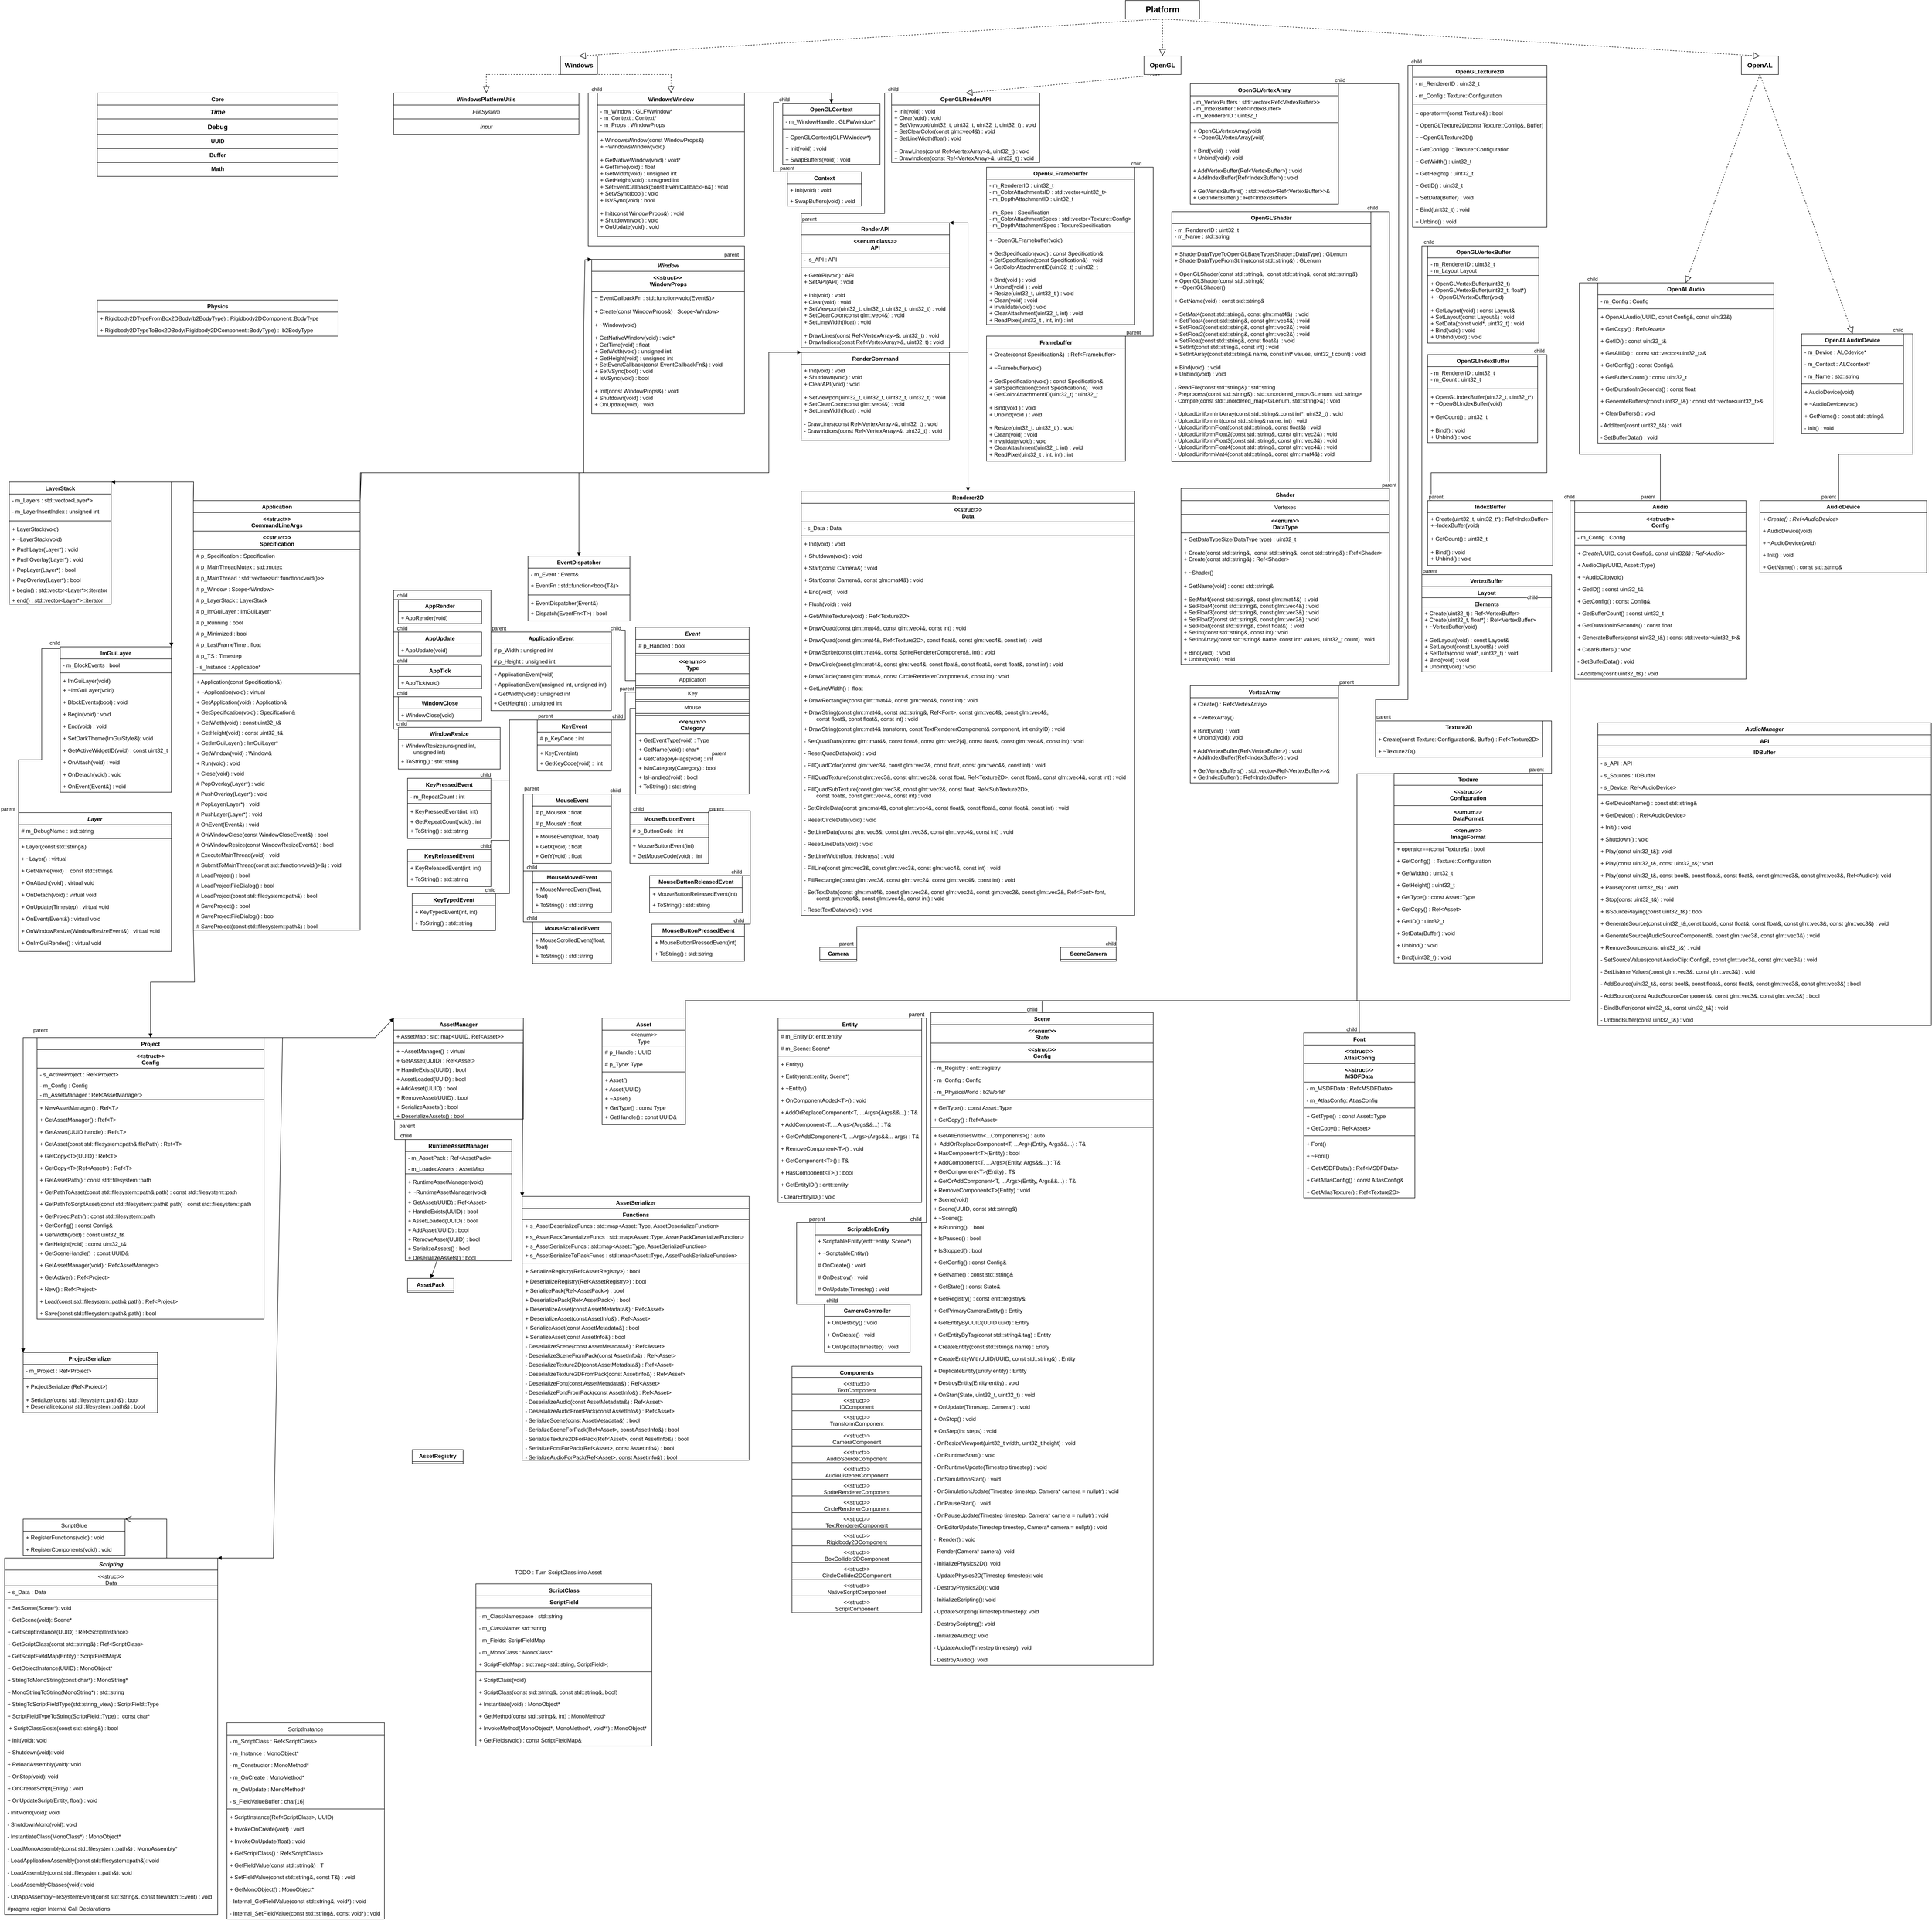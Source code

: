 <mxfile version="24.7.17" pages="2">
  <diagram name="Game-Engine-Workflow" id="HpFrq9M_KavLZmO_6Ela">
    <mxGraphModel dx="1764" dy="871" grid="1" gridSize="10" guides="1" tooltips="1" connect="1" arrows="1" fold="1" page="1" pageScale="1" pageWidth="850" pageHeight="1100" math="0" shadow="0">
      <root>
        <mxCell id="0" />
        <mxCell id="1" parent="0" />
        <mxCell id="Rim_5R-Qdxpw6dDCHLoQ-16" value="Application&lt;div&gt;&lt;br&gt;&lt;/div&gt;" style="swimlane;fontStyle=1;align=center;verticalAlign=top;childLayout=stackLayout;horizontal=1;startSize=26;horizontalStack=0;resizeParent=1;resizeParentMax=0;resizeLast=0;collapsible=1;marginBottom=0;whiteSpace=wrap;html=1;" parent="1" vertex="1">
          <mxGeometry x="-392.5" y="1160" width="360" height="928" as="geometry">
            <mxRectangle x="-392.5" y="1160" width="100" height="40" as="alternateBounds" />
          </mxGeometry>
        </mxCell>
        <mxCell id="Rim_5R-Qdxpw6dDCHLoQ-333" value="&amp;lt;&amp;lt;struct&amp;gt;&amp;gt;&lt;div&gt;CommandLineArgs&lt;/div&gt;" style="swimlane;fontStyle=1;align=center;verticalAlign=top;childLayout=stackLayout;horizontal=1;startSize=40;horizontalStack=0;resizeParent=1;resizeParentMax=0;resizeLast=0;collapsible=1;marginBottom=0;whiteSpace=wrap;html=1;" parent="Rim_5R-Qdxpw6dDCHLoQ-16" vertex="1" collapsed="1">
          <mxGeometry y="26" width="360" height="40" as="geometry">
            <mxRectangle y="26" width="360" height="126" as="alternateBounds" />
          </mxGeometry>
        </mxCell>
        <mxCell id="VzxeDkw9QDVqfuMbEU8i-34" value="+ Count : int" style="text;strokeColor=none;fillColor=none;align=left;verticalAlign=top;spacingLeft=4;spacingRight=4;overflow=hidden;rotatable=0;points=[[0,0.5],[1,0.5]];portConstraint=eastwest;whiteSpace=wrap;html=1;" parent="Rim_5R-Qdxpw6dDCHLoQ-333" vertex="1">
          <mxGeometry y="40" width="360" height="26" as="geometry" />
        </mxCell>
        <mxCell id="Rim_5R-Qdxpw6dDCHLoQ-334" value="+ Args : char**" style="text;strokeColor=none;fillColor=none;align=left;verticalAlign=top;spacingLeft=4;spacingRight=4;overflow=hidden;rotatable=0;points=[[0,0.5],[1,0.5]];portConstraint=eastwest;whiteSpace=wrap;html=1;" parent="Rim_5R-Qdxpw6dDCHLoQ-333" vertex="1">
          <mxGeometry y="66" width="360" height="26" as="geometry" />
        </mxCell>
        <mxCell id="Rim_5R-Qdxpw6dDCHLoQ-335" value="" style="line;strokeWidth=1;fillColor=none;align=left;verticalAlign=middle;spacingTop=-1;spacingLeft=3;spacingRight=3;rotatable=0;labelPosition=right;points=[];portConstraint=eastwest;strokeColor=inherit;" parent="Rim_5R-Qdxpw6dDCHLoQ-333" vertex="1">
          <mxGeometry y="92" width="360" height="8" as="geometry" />
        </mxCell>
        <mxCell id="Rim_5R-Qdxpw6dDCHLoQ-336" value="+ operator[](int) : char*" style="text;strokeColor=none;fillColor=none;align=left;verticalAlign=top;spacingLeft=4;spacingRight=4;overflow=hidden;rotatable=0;points=[[0,0.5],[1,0.5]];portConstraint=eastwest;whiteSpace=wrap;html=1;" parent="Rim_5R-Qdxpw6dDCHLoQ-333" vertex="1">
          <mxGeometry y="100" width="360" height="26" as="geometry" />
        </mxCell>
        <mxCell id="Rim_5R-Qdxpw6dDCHLoQ-328" value="&amp;lt;&amp;lt;struct&amp;gt;&amp;gt;&lt;div&gt;Specification&lt;/div&gt;" style="swimlane;fontStyle=1;align=center;verticalAlign=top;childLayout=stackLayout;horizontal=1;startSize=40;horizontalStack=0;resizeParent=1;resizeParentMax=0;resizeLast=0;collapsible=1;marginBottom=0;whiteSpace=wrap;html=1;" parent="Rim_5R-Qdxpw6dDCHLoQ-16" vertex="1" collapsed="1">
          <mxGeometry y="66" width="360" height="40" as="geometry">
            <mxRectangle y="66" width="360" height="110" as="alternateBounds" />
          </mxGeometry>
        </mxCell>
        <mxCell id="Rim_5R-Qdxpw6dDCHLoQ-329" value="+ Name : std::string" style="text;strokeColor=none;fillColor=none;align=left;verticalAlign=top;spacingLeft=4;spacingRight=4;overflow=hidden;rotatable=0;points=[[0,0.5],[1,0.5]];portConstraint=eastwest;whiteSpace=wrap;html=1;" parent="Rim_5R-Qdxpw6dDCHLoQ-328" vertex="1">
          <mxGeometry y="40" width="360" height="20" as="geometry" />
        </mxCell>
        <mxCell id="VzxeDkw9QDVqfuMbEU8i-32" value="+ WorkingDirectory : std::string" style="text;strokeColor=none;fillColor=none;align=left;verticalAlign=top;spacingLeft=4;spacingRight=4;overflow=hidden;rotatable=0;points=[[0,0.5],[1,0.5]];portConstraint=eastwest;whiteSpace=wrap;html=1;" parent="Rim_5R-Qdxpw6dDCHLoQ-328" vertex="1">
          <mxGeometry y="60" width="360" height="24" as="geometry" />
        </mxCell>
        <mxCell id="Rim_5R-Qdxpw6dDCHLoQ-331" value="+ Args : CommandLineArgs" style="text;strokeColor=none;fillColor=none;align=left;verticalAlign=top;spacingLeft=4;spacingRight=4;overflow=hidden;rotatable=0;points=[[0,0.5],[1,0.5]];portConstraint=eastwest;whiteSpace=wrap;html=1;" parent="Rim_5R-Qdxpw6dDCHLoQ-328" vertex="1">
          <mxGeometry y="84" width="360" height="26" as="geometry" />
        </mxCell>
        <mxCell id="VzxeDkw9QDVqfuMbEU8i-20" value="&lt;div&gt;# p&lt;span style=&quot;background-color: initial;&quot;&gt;_Specification :&amp;nbsp;&lt;/span&gt;&lt;span style=&quot;background-color: initial;&quot;&gt;Specification&lt;/span&gt;&lt;/div&gt;&lt;div&gt;&lt;span style=&quot;background-color: initial;&quot;&gt;&lt;br&gt;&lt;/span&gt;&lt;/div&gt;" style="text;strokeColor=none;fillColor=none;align=left;verticalAlign=top;spacingLeft=4;spacingRight=4;overflow=hidden;rotatable=0;points=[[0,0.5],[1,0.5]];portConstraint=eastwest;whiteSpace=wrap;html=1;" parent="Rim_5R-Qdxpw6dDCHLoQ-16" vertex="1">
          <mxGeometry y="106" width="360" height="24" as="geometry" />
        </mxCell>
        <mxCell id="VzxeDkw9QDVqfuMbEU8i-18" value="# p_MainThreadMutex :&amp;nbsp;&lt;span style=&quot;background-color: initial;&quot;&gt;std::mutex&lt;/span&gt;&lt;span style=&quot;background-color: initial;&quot;&gt;&amp;nbsp;&lt;/span&gt;" style="text;strokeColor=none;fillColor=none;align=left;verticalAlign=top;spacingLeft=4;spacingRight=4;overflow=hidden;rotatable=0;points=[[0,0.5],[1,0.5]];portConstraint=eastwest;whiteSpace=wrap;html=1;" parent="Rim_5R-Qdxpw6dDCHLoQ-16" vertex="1">
          <mxGeometry y="130" width="360" height="24" as="geometry" />
        </mxCell>
        <mxCell id="VzxeDkw9QDVqfuMbEU8i-19" value="&lt;span style=&quot;background-color: initial;&quot;&gt;# p_MainThread :&amp;nbsp;&lt;/span&gt;&lt;span style=&quot;background-color: initial;&quot;&gt;std::vector&amp;lt;std::function&amp;lt;void()&amp;gt;&amp;gt;&lt;/span&gt;&lt;span style=&quot;background-color: initial;&quot;&gt;&amp;nbsp;&lt;/span&gt;" style="text;strokeColor=none;fillColor=none;align=left;verticalAlign=top;spacingLeft=4;spacingRight=4;overflow=hidden;rotatable=0;points=[[0,0.5],[1,0.5]];portConstraint=eastwest;whiteSpace=wrap;html=1;" parent="Rim_5R-Qdxpw6dDCHLoQ-16" vertex="1">
          <mxGeometry y="154" width="360" height="24" as="geometry" />
        </mxCell>
        <mxCell id="VzxeDkw9QDVqfuMbEU8i-21" value="# p&lt;span style=&quot;background-color: initial;&quot;&gt;_Window :&amp;nbsp;&lt;/span&gt;&lt;span style=&quot;background-color: initial;&quot;&gt;Scope&amp;lt;Window&amp;gt;&lt;/span&gt;" style="text;strokeColor=none;fillColor=none;align=left;verticalAlign=top;spacingLeft=4;spacingRight=4;overflow=hidden;rotatable=0;points=[[0,0.5],[1,0.5]];portConstraint=eastwest;whiteSpace=wrap;html=1;" parent="Rim_5R-Qdxpw6dDCHLoQ-16" vertex="1">
          <mxGeometry y="178" width="360" height="24" as="geometry" />
        </mxCell>
        <mxCell id="VzxeDkw9QDVqfuMbEU8i-25" value="# p_LayerStack :&amp;nbsp;&lt;span style=&quot;background-color: initial;&quot;&gt;LayerStack&lt;/span&gt;&lt;span style=&quot;background-color: initial;&quot;&gt;&amp;nbsp;&lt;/span&gt;" style="text;strokeColor=none;fillColor=none;align=left;verticalAlign=top;spacingLeft=4;spacingRight=4;overflow=hidden;rotatable=0;points=[[0,0.5],[1,0.5]];portConstraint=eastwest;whiteSpace=wrap;html=1;" parent="Rim_5R-Qdxpw6dDCHLoQ-16" vertex="1">
          <mxGeometry y="202" width="360" height="24" as="geometry" />
        </mxCell>
        <mxCell id="VzxeDkw9QDVqfuMbEU8i-26" value="# p&lt;span style=&quot;background-color: initial;&quot;&gt;_ImGuiLayer :&amp;nbsp;&lt;/span&gt;&lt;span style=&quot;background-color: initial;&quot;&gt;ImGuiLayer*&lt;/span&gt;&lt;div&gt;&lt;br&gt;&lt;/div&gt;" style="text;strokeColor=none;fillColor=none;align=left;verticalAlign=top;spacingLeft=4;spacingRight=4;overflow=hidden;rotatable=0;points=[[0,0.5],[1,0.5]];portConstraint=eastwest;whiteSpace=wrap;html=1;" parent="Rim_5R-Qdxpw6dDCHLoQ-16" vertex="1">
          <mxGeometry y="226" width="360" height="24" as="geometry" />
        </mxCell>
        <mxCell id="VzxeDkw9QDVqfuMbEU8i-27" value="# p&lt;span style=&quot;background-color: initial;&quot;&gt;_Running :&amp;nbsp;&lt;/span&gt;&lt;span style=&quot;background-color: initial;&quot;&gt;bool&lt;/span&gt;&lt;span style=&quot;background-color: initial;&quot;&gt;&amp;nbsp;&lt;/span&gt;" style="text;strokeColor=none;fillColor=none;align=left;verticalAlign=top;spacingLeft=4;spacingRight=4;overflow=hidden;rotatable=0;points=[[0,0.5],[1,0.5]];portConstraint=eastwest;whiteSpace=wrap;html=1;" parent="Rim_5R-Qdxpw6dDCHLoQ-16" vertex="1">
          <mxGeometry y="250" width="360" height="24" as="geometry" />
        </mxCell>
        <mxCell id="VzxeDkw9QDVqfuMbEU8i-24" value="# p_Minimized :&amp;nbsp;&lt;span style=&quot;background-color: initial;&quot;&gt;bool&lt;/span&gt;&lt;span style=&quot;background-color: initial;&quot;&gt;&amp;nbsp;&lt;/span&gt;" style="text;strokeColor=none;fillColor=none;align=left;verticalAlign=top;spacingLeft=4;spacingRight=4;overflow=hidden;rotatable=0;points=[[0,0.5],[1,0.5]];portConstraint=eastwest;whiteSpace=wrap;html=1;" parent="Rim_5R-Qdxpw6dDCHLoQ-16" vertex="1">
          <mxGeometry y="274" width="360" height="24" as="geometry" />
        </mxCell>
        <mxCell id="VzxeDkw9QDVqfuMbEU8i-22" value="# p&lt;span style=&quot;background-color: initial;&quot;&gt;_LastFrameTime :&amp;nbsp;&lt;/span&gt;&lt;span style=&quot;background-color: initial;&quot;&gt;float&lt;/span&gt;&lt;span style=&quot;background-color: initial;&quot;&gt;&amp;nbsp;&lt;/span&gt;&lt;div&gt;&lt;br&gt;&lt;/div&gt;" style="text;strokeColor=none;fillColor=none;align=left;verticalAlign=top;spacingLeft=4;spacingRight=4;overflow=hidden;rotatable=0;points=[[0,0.5],[1,0.5]];portConstraint=eastwest;whiteSpace=wrap;html=1;" parent="Rim_5R-Qdxpw6dDCHLoQ-16" vertex="1">
          <mxGeometry y="298" width="360" height="24" as="geometry" />
        </mxCell>
        <mxCell id="VzxeDkw9QDVqfuMbEU8i-23" value="# p&lt;span style=&quot;background-color: initial;&quot;&gt;_TS :&amp;nbsp;&lt;/span&gt;&lt;span style=&quot;background-color: initial;&quot;&gt;Timestep&lt;/span&gt;&lt;div&gt;&lt;br&gt;&lt;/div&gt;" style="text;strokeColor=none;fillColor=none;align=left;verticalAlign=top;spacingLeft=4;spacingRight=4;overflow=hidden;rotatable=0;points=[[0,0.5],[1,0.5]];portConstraint=eastwest;whiteSpace=wrap;html=1;" parent="Rim_5R-Qdxpw6dDCHLoQ-16" vertex="1">
          <mxGeometry y="322" width="360" height="24" as="geometry" />
        </mxCell>
        <mxCell id="Rim_5R-Qdxpw6dDCHLoQ-17" value="&lt;div&gt;&lt;span style=&quot;background-color: initial;&quot;&gt;- s_Instance :&amp;nbsp;&lt;/span&gt;&lt;span style=&quot;background-color: initial;&quot;&gt;Application*&lt;/span&gt;&lt;span style=&quot;background-color: initial;&quot;&gt;&amp;nbsp;&lt;/span&gt;&lt;br&gt;&lt;/div&gt;" style="text;strokeColor=none;fillColor=none;align=left;verticalAlign=top;spacingLeft=4;spacingRight=4;overflow=hidden;rotatable=0;points=[[0,0.5],[1,0.5]];portConstraint=eastwest;whiteSpace=wrap;html=1;" parent="Rim_5R-Qdxpw6dDCHLoQ-16" vertex="1">
          <mxGeometry y="346" width="360" height="24" as="geometry" />
        </mxCell>
        <mxCell id="Rim_5R-Qdxpw6dDCHLoQ-18" value="" style="line;strokeWidth=1;fillColor=none;align=left;verticalAlign=middle;spacingTop=-1;spacingLeft=3;spacingRight=3;rotatable=0;labelPosition=right;points=[];portConstraint=eastwest;strokeColor=inherit;" parent="Rim_5R-Qdxpw6dDCHLoQ-16" vertex="1">
          <mxGeometry y="370" width="360" height="8" as="geometry" />
        </mxCell>
        <mxCell id="VzxeDkw9QDVqfuMbEU8i-4" value="&lt;div&gt;+ Application(const Specification&amp;amp;)&lt;br&gt;&lt;/div&gt;" style="text;strokeColor=none;fillColor=none;align=left;verticalAlign=top;spacingLeft=4;spacingRight=4;overflow=hidden;rotatable=0;points=[[0,0.5],[1,0.5]];portConstraint=eastwest;whiteSpace=wrap;html=1;" parent="Rim_5R-Qdxpw6dDCHLoQ-16" vertex="1">
          <mxGeometry y="378" width="360" height="22" as="geometry" />
        </mxCell>
        <mxCell id="VzxeDkw9QDVqfuMbEU8i-5" value="&lt;div&gt;&lt;div&gt;+ ~Application(void) : virtual&lt;/div&gt;&lt;div&gt;&lt;br&gt;&lt;/div&gt;&lt;/div&gt;" style="text;strokeColor=none;fillColor=none;align=left;verticalAlign=top;spacingLeft=4;spacingRight=4;overflow=hidden;rotatable=0;points=[[0,0.5],[1,0.5]];portConstraint=eastwest;whiteSpace=wrap;html=1;" parent="Rim_5R-Qdxpw6dDCHLoQ-16" vertex="1">
          <mxGeometry y="400" width="360" height="22" as="geometry" />
        </mxCell>
        <mxCell id="VzxeDkw9QDVqfuMbEU8i-6" value="&lt;div&gt;&lt;span style=&quot;background-color: initial;&quot;&gt;+ GetApplication(void) :&amp;nbsp;&lt;/span&gt;&lt;span style=&quot;background-color: initial;&quot;&gt;Application&amp;amp;&lt;/span&gt;&lt;br&gt;&lt;/div&gt;" style="text;strokeColor=none;fillColor=none;align=left;verticalAlign=top;spacingLeft=4;spacingRight=4;overflow=hidden;rotatable=0;points=[[0,0.5],[1,0.5]];portConstraint=eastwest;whiteSpace=wrap;html=1;" parent="Rim_5R-Qdxpw6dDCHLoQ-16" vertex="1">
          <mxGeometry y="422" width="360" height="22" as="geometry" />
        </mxCell>
        <mxCell id="VzxeDkw9QDVqfuMbEU8i-7" value="&lt;div&gt;&lt;span style=&quot;background-color: initial;&quot;&gt;+ GetSpecification(void) :&amp;nbsp;Specification&amp;amp;&lt;/span&gt;&lt;span style=&quot;background-color: initial;&quot;&gt;&lt;/span&gt;&lt;/div&gt;&lt;div&gt;&lt;span style=&quot;background-color: initial;&quot;&gt;&lt;br&gt;&lt;/span&gt;&lt;/div&gt;" style="text;strokeColor=none;fillColor=none;align=left;verticalAlign=top;spacingLeft=4;spacingRight=4;overflow=hidden;rotatable=0;points=[[0,0.5],[1,0.5]];portConstraint=eastwest;whiteSpace=wrap;html=1;" parent="Rim_5R-Qdxpw6dDCHLoQ-16" vertex="1">
          <mxGeometry y="444" width="360" height="22" as="geometry" />
        </mxCell>
        <mxCell id="VzxeDkw9QDVqfuMbEU8i-29" value="&lt;div&gt;&lt;span style=&quot;background-color: initial;&quot;&gt;+ GetWidth(void) : const uint32_t&amp;amp;&lt;/span&gt;&lt;span style=&quot;background-color: initial;&quot;&gt;&lt;/span&gt;&lt;/div&gt;&lt;div&gt;&lt;span style=&quot;background-color: initial;&quot;&gt;&lt;br&gt;&lt;/span&gt;&lt;/div&gt;" style="text;strokeColor=none;fillColor=none;align=left;verticalAlign=top;spacingLeft=4;spacingRight=4;overflow=hidden;rotatable=0;points=[[0,0.5],[1,0.5]];portConstraint=eastwest;whiteSpace=wrap;html=1;" parent="Rim_5R-Qdxpw6dDCHLoQ-16" vertex="1">
          <mxGeometry y="466" width="360" height="22" as="geometry" />
        </mxCell>
        <mxCell id="VzxeDkw9QDVqfuMbEU8i-30" value="&lt;div&gt;&lt;span style=&quot;background-color: initial;&quot;&gt;+ GetHeight(void) : const uint32_t&amp;amp;&lt;/span&gt;&lt;span style=&quot;background-color: initial;&quot;&gt;&lt;/span&gt;&lt;/div&gt;&lt;div&gt;&lt;span style=&quot;background-color: initial;&quot;&gt;&lt;br&gt;&lt;/span&gt;&lt;/div&gt;" style="text;strokeColor=none;fillColor=none;align=left;verticalAlign=top;spacingLeft=4;spacingRight=4;overflow=hidden;rotatable=0;points=[[0,0.5],[1,0.5]];portConstraint=eastwest;whiteSpace=wrap;html=1;" parent="Rim_5R-Qdxpw6dDCHLoQ-16" vertex="1">
          <mxGeometry y="488" width="360" height="22" as="geometry" />
        </mxCell>
        <mxCell id="VzxeDkw9QDVqfuMbEU8i-9" value="&lt;div&gt;&lt;div&gt;+ GetImGuiLayer() : ImGuiLayer*&lt;br&gt;&lt;/div&gt;&lt;div&gt;&lt;br&gt;&lt;/div&gt;&lt;/div&gt;" style="text;strokeColor=none;fillColor=none;align=left;verticalAlign=top;spacingLeft=4;spacingRight=4;overflow=hidden;rotatable=0;points=[[0,0.5],[1,0.5]];portConstraint=eastwest;whiteSpace=wrap;html=1;" parent="Rim_5R-Qdxpw6dDCHLoQ-16" vertex="1">
          <mxGeometry y="510" width="360" height="22" as="geometry" />
        </mxCell>
        <mxCell id="VzxeDkw9QDVqfuMbEU8i-8" value="&lt;div&gt;&lt;span style=&quot;background-color: initial;&quot;&gt;+ GetWindow(void) :&amp;nbsp;&lt;/span&gt;&lt;span style=&quot;background-color: initial;&quot;&gt;Window&amp;amp;&lt;/span&gt;&lt;br&gt;&lt;/div&gt;" style="text;strokeColor=none;fillColor=none;align=left;verticalAlign=top;spacingLeft=4;spacingRight=4;overflow=hidden;rotatable=0;points=[[0,0.5],[1,0.5]];portConstraint=eastwest;whiteSpace=wrap;html=1;" parent="Rim_5R-Qdxpw6dDCHLoQ-16" vertex="1">
          <mxGeometry y="532" width="360" height="22" as="geometry" />
        </mxCell>
        <mxCell id="VzxeDkw9QDVqfuMbEU8i-11" value="&lt;div&gt;+ Run(void) : void&lt;br&gt;&lt;/div&gt;" style="text;strokeColor=none;fillColor=none;align=left;verticalAlign=top;spacingLeft=4;spacingRight=4;overflow=hidden;rotatable=0;points=[[0,0.5],[1,0.5]];portConstraint=eastwest;whiteSpace=wrap;html=1;" parent="Rim_5R-Qdxpw6dDCHLoQ-16" vertex="1">
          <mxGeometry y="554" width="360" height="22" as="geometry" />
        </mxCell>
        <mxCell id="VzxeDkw9QDVqfuMbEU8i-12" value="&lt;div&gt;+ Close(void) : void&lt;br&gt;&lt;/div&gt;" style="text;strokeColor=none;fillColor=none;align=left;verticalAlign=top;spacingLeft=4;spacingRight=4;overflow=hidden;rotatable=0;points=[[0,0.5],[1,0.5]];portConstraint=eastwest;whiteSpace=wrap;html=1;" parent="Rim_5R-Qdxpw6dDCHLoQ-16" vertex="1">
          <mxGeometry y="576" width="360" height="22" as="geometry" />
        </mxCell>
        <mxCell id="VzxeDkw9QDVqfuMbEU8i-16" value="&lt;div&gt;&lt;span style=&quot;background-color: initial;&quot;&gt;#&lt;/span&gt;&lt;span style=&quot;background-color: initial;&quot;&gt;&amp;nbsp;PopOverlay(Layer*) :&amp;nbsp;void&lt;/span&gt;&lt;span style=&quot;background-color: initial;&quot;&gt;&lt;/span&gt;&lt;/div&gt;&lt;div&gt;&lt;span style=&quot;background-color: initial;&quot;&gt;&lt;br&gt;&lt;/span&gt;&lt;/div&gt;" style="text;strokeColor=none;fillColor=none;align=left;verticalAlign=top;spacingLeft=4;spacingRight=4;overflow=hidden;rotatable=0;points=[[0,0.5],[1,0.5]];portConstraint=eastwest;whiteSpace=wrap;html=1;" parent="Rim_5R-Qdxpw6dDCHLoQ-16" vertex="1">
          <mxGeometry y="598" width="360" height="22" as="geometry" />
        </mxCell>
        <mxCell id="VzxeDkw9QDVqfuMbEU8i-14" value="&lt;div&gt;&lt;span style=&quot;background-color: initial;&quot;&gt;#&lt;/span&gt;&amp;nbsp;PushOverlay(Layer*) :&amp;nbsp;&lt;span style=&quot;background-color: initial;&quot;&gt;void&lt;/span&gt;&lt;br&gt;&lt;/div&gt;" style="text;strokeColor=none;fillColor=none;align=left;verticalAlign=top;spacingLeft=4;spacingRight=4;overflow=hidden;rotatable=0;points=[[0,0.5],[1,0.5]];portConstraint=eastwest;whiteSpace=wrap;html=1;" parent="Rim_5R-Qdxpw6dDCHLoQ-16" vertex="1">
          <mxGeometry y="620" width="360" height="22" as="geometry" />
        </mxCell>
        <mxCell id="VzxeDkw9QDVqfuMbEU8i-15" value="&lt;div&gt;&lt;span style=&quot;background-color: initial;&quot;&gt;#&lt;/span&gt;&lt;span style=&quot;background-color: initial;&quot;&gt;&amp;nbsp;PopLayer(Layer*) :&amp;nbsp;&lt;/span&gt;&lt;span style=&quot;background-color: initial;&quot;&gt;void&lt;/span&gt;&lt;br&gt;&lt;/div&gt;" style="text;strokeColor=none;fillColor=none;align=left;verticalAlign=top;spacingLeft=4;spacingRight=4;overflow=hidden;rotatable=0;points=[[0,0.5],[1,0.5]];portConstraint=eastwest;whiteSpace=wrap;html=1;" parent="Rim_5R-Qdxpw6dDCHLoQ-16" vertex="1">
          <mxGeometry y="642" width="360" height="22" as="geometry" />
        </mxCell>
        <mxCell id="VzxeDkw9QDVqfuMbEU8i-13" value="&lt;div&gt;&lt;span style=&quot;background-color: initial;&quot;&gt;#&lt;/span&gt;&amp;nbsp;PushLayer(Layer*) : void&lt;br&gt;&lt;/div&gt;" style="text;strokeColor=none;fillColor=none;align=left;verticalAlign=top;spacingLeft=4;spacingRight=4;overflow=hidden;rotatable=0;points=[[0,0.5],[1,0.5]];portConstraint=eastwest;whiteSpace=wrap;html=1;" parent="Rim_5R-Qdxpw6dDCHLoQ-16" vertex="1">
          <mxGeometry y="664" width="360" height="22" as="geometry" />
        </mxCell>
        <mxCell id="VzxeDkw9QDVqfuMbEU8i-10" value="&lt;div&gt;&lt;span style=&quot;background-color: initial;&quot;&gt;#&lt;/span&gt;&lt;span style=&quot;background-color: initial;&quot;&gt;&amp;nbsp;OnEvent(Event&amp;amp;) :&amp;nbsp;&lt;/span&gt;&lt;span style=&quot;background-color: initial;&quot;&gt;void&lt;/span&gt;&lt;span style=&quot;background-color: initial;&quot;&gt;&amp;nbsp;&lt;/span&gt;&lt;br&gt;&lt;/div&gt;" style="text;strokeColor=none;fillColor=none;align=left;verticalAlign=top;spacingLeft=4;spacingRight=4;overflow=hidden;rotatable=0;points=[[0,0.5],[1,0.5]];portConstraint=eastwest;whiteSpace=wrap;html=1;" parent="Rim_5R-Qdxpw6dDCHLoQ-16" vertex="1">
          <mxGeometry y="686" width="360" height="22" as="geometry" />
        </mxCell>
        <mxCell id="VzxeDkw9QDVqfuMbEU8i-1" value="&lt;div&gt;&lt;span style=&quot;background-color: initial;&quot;&gt;#&lt;/span&gt;&lt;span style=&quot;white-space: normal;&quot;&gt;&amp;nbsp;OnWindowClose(const WindowCloseEvent&amp;amp;) :&amp;nbsp;&lt;/span&gt;&lt;span style=&quot;background-color: initial;&quot;&gt;bool&lt;/span&gt;&lt;span style=&quot;background-color: initial;&quot;&gt;&amp;nbsp;&lt;/span&gt;&lt;span style=&quot;background-color: initial;&quot;&gt;&amp;nbsp;&lt;/span&gt;&lt;/div&gt;" style="text;strokeColor=none;fillColor=none;align=left;verticalAlign=top;spacingLeft=4;spacingRight=4;overflow=hidden;rotatable=0;points=[[0,0.5],[1,0.5]];portConstraint=eastwest;whiteSpace=wrap;html=1;" parent="Rim_5R-Qdxpw6dDCHLoQ-16" vertex="1">
          <mxGeometry y="708" width="360" height="22" as="geometry" />
        </mxCell>
        <mxCell id="VzxeDkw9QDVqfuMbEU8i-2" value="#&lt;span style=&quot;background-color: initial;&quot;&gt;&amp;nbsp;OnWindowResize(const WindowResizeEvent&amp;amp;) :&amp;nbsp;&lt;/span&gt;&lt;span style=&quot;background-color: initial;&quot;&gt;bool&lt;/span&gt;&lt;span style=&quot;background-color: initial;&quot;&gt;&amp;nbsp;&lt;/span&gt;" style="text;strokeColor=none;fillColor=none;align=left;verticalAlign=top;spacingLeft=4;spacingRight=4;overflow=hidden;rotatable=0;points=[[0,0.5],[1,0.5]];portConstraint=eastwest;whiteSpace=wrap;html=1;" parent="Rim_5R-Qdxpw6dDCHLoQ-16" vertex="1">
          <mxGeometry y="730" width="360" height="22" as="geometry" />
        </mxCell>
        <mxCell id="VzxeDkw9QDVqfuMbEU8i-3" value="&lt;div&gt;&lt;span style=&quot;background-color: initial;&quot;&gt;#&lt;/span&gt;&lt;span style=&quot;background-color: initial;&quot;&gt;&amp;nbsp;ExecuteMainThread(void) : void&lt;/span&gt;&lt;br&gt;&lt;/div&gt;&lt;div&gt;&lt;span style=&quot;background-color: initial;&quot;&gt;&lt;br&gt;&lt;/span&gt;&lt;/div&gt;" style="text;strokeColor=none;fillColor=none;align=left;verticalAlign=top;spacingLeft=4;spacingRight=4;overflow=hidden;rotatable=0;points=[[0,0.5],[1,0.5]];portConstraint=eastwest;whiteSpace=wrap;html=1;" parent="Rim_5R-Qdxpw6dDCHLoQ-16" vertex="1">
          <mxGeometry y="752" width="360" height="22" as="geometry" />
        </mxCell>
        <mxCell id="VzxeDkw9QDVqfuMbEU8i-17" value="&lt;div&gt;&lt;span style=&quot;background-color: initial;&quot;&gt;# SubmitToMainThread(const std::function&amp;lt;void()&amp;gt;&amp;amp;) :&amp;nbsp;&lt;/span&gt;&lt;span style=&quot;background-color: initial;&quot;&gt;void&lt;/span&gt;&lt;span style=&quot;background-color: initial;&quot;&gt;&amp;nbsp;&lt;/span&gt;&lt;br&gt;&lt;/div&gt;" style="text;strokeColor=none;fillColor=none;align=left;verticalAlign=top;spacingLeft=4;spacingRight=4;overflow=hidden;rotatable=0;points=[[0,0.5],[1,0.5]];portConstraint=eastwest;whiteSpace=wrap;html=1;" parent="Rim_5R-Qdxpw6dDCHLoQ-16" vertex="1">
          <mxGeometry y="774" width="360" height="22" as="geometry" />
        </mxCell>
        <mxCell id="VzxeDkw9QDVqfuMbEU8i-35" value="&lt;div&gt;&lt;span style=&quot;background-color: initial;&quot;&gt;# LoadProject() : bool&lt;/span&gt;&lt;br&gt;&lt;/div&gt;" style="text;strokeColor=none;fillColor=none;align=left;verticalAlign=top;spacingLeft=4;spacingRight=4;overflow=hidden;rotatable=0;points=[[0,0.5],[1,0.5]];portConstraint=eastwest;whiteSpace=wrap;html=1;" parent="Rim_5R-Qdxpw6dDCHLoQ-16" vertex="1">
          <mxGeometry y="796" width="360" height="22" as="geometry" />
        </mxCell>
        <mxCell id="VzxeDkw9QDVqfuMbEU8i-36" value="&lt;div&gt;# LoadProjectFileDialog() : bool&lt;/div&gt;" style="text;strokeColor=none;fillColor=none;align=left;verticalAlign=top;spacingLeft=4;spacingRight=4;overflow=hidden;rotatable=0;points=[[0,0.5],[1,0.5]];portConstraint=eastwest;whiteSpace=wrap;html=1;" parent="Rim_5R-Qdxpw6dDCHLoQ-16" vertex="1">
          <mxGeometry y="818" width="360" height="22" as="geometry" />
        </mxCell>
        <mxCell id="VzxeDkw9QDVqfuMbEU8i-37" value="&lt;div&gt;# LoadProject(const std::filesystem::path&amp;amp;) : bool&lt;br&gt;&lt;/div&gt;" style="text;strokeColor=none;fillColor=none;align=left;verticalAlign=top;spacingLeft=4;spacingRight=4;overflow=hidden;rotatable=0;points=[[0,0.5],[1,0.5]];portConstraint=eastwest;whiteSpace=wrap;html=1;" parent="Rim_5R-Qdxpw6dDCHLoQ-16" vertex="1">
          <mxGeometry y="840" width="360" height="22" as="geometry" />
        </mxCell>
        <mxCell id="VzxeDkw9QDVqfuMbEU8i-43" value="&lt;div&gt;&lt;span style=&quot;background-color: initial;&quot;&gt;# SaveProject() : bool&lt;/span&gt;&lt;br&gt;&lt;/div&gt;" style="text;strokeColor=none;fillColor=none;align=left;verticalAlign=top;spacingLeft=4;spacingRight=4;overflow=hidden;rotatable=0;points=[[0,0.5],[1,0.5]];portConstraint=eastwest;whiteSpace=wrap;html=1;" parent="Rim_5R-Qdxpw6dDCHLoQ-16" vertex="1">
          <mxGeometry y="862" width="360" height="22" as="geometry" />
        </mxCell>
        <mxCell id="VzxeDkw9QDVqfuMbEU8i-42" value="&lt;div&gt;# SaveProjectFileDialog() : bool&lt;/div&gt;" style="text;strokeColor=none;fillColor=none;align=left;verticalAlign=top;spacingLeft=4;spacingRight=4;overflow=hidden;rotatable=0;points=[[0,0.5],[1,0.5]];portConstraint=eastwest;whiteSpace=wrap;html=1;" parent="Rim_5R-Qdxpw6dDCHLoQ-16" vertex="1">
          <mxGeometry y="884" width="360" height="22" as="geometry" />
        </mxCell>
        <mxCell id="VzxeDkw9QDVqfuMbEU8i-41" value="&lt;div&gt;# SaveProject(const std::filesystem::path&amp;amp;) : bool&lt;br&gt;&lt;/div&gt;" style="text;strokeColor=none;fillColor=none;align=left;verticalAlign=top;spacingLeft=4;spacingRight=4;overflow=hidden;rotatable=0;points=[[0,0.5],[1,0.5]];portConstraint=eastwest;whiteSpace=wrap;html=1;" parent="Rim_5R-Qdxpw6dDCHLoQ-16" vertex="1">
          <mxGeometry y="906" width="360" height="22" as="geometry" />
        </mxCell>
        <mxCell id="Rim_5R-Qdxpw6dDCHLoQ-30" value="&lt;i&gt;Layer&lt;/i&gt;" style="swimlane;fontStyle=1;align=center;verticalAlign=top;childLayout=stackLayout;horizontal=1;startSize=26;horizontalStack=0;resizeParent=1;resizeParentMax=0;resizeLast=0;collapsible=1;marginBottom=0;whiteSpace=wrap;html=1;" parent="1" vertex="1">
          <mxGeometry x="-770" y="1834" width="330" height="300" as="geometry" />
        </mxCell>
        <mxCell id="Rim_5R-Qdxpw6dDCHLoQ-31" value="# m_DebugName : std::string" style="text;strokeColor=none;fillColor=none;align=left;verticalAlign=top;spacingLeft=4;spacingRight=4;overflow=hidden;rotatable=0;points=[[0,0.5],[1,0.5]];portConstraint=eastwest;whiteSpace=wrap;html=1;" parent="Rim_5R-Qdxpw6dDCHLoQ-30" vertex="1">
          <mxGeometry y="26" width="330" height="26" as="geometry" />
        </mxCell>
        <mxCell id="Rim_5R-Qdxpw6dDCHLoQ-32" value="" style="line;strokeWidth=1;fillColor=none;align=left;verticalAlign=middle;spacingTop=-1;spacingLeft=3;spacingRight=3;rotatable=0;labelPosition=right;points=[];portConstraint=eastwest;strokeColor=inherit;" parent="Rim_5R-Qdxpw6dDCHLoQ-30" vertex="1">
          <mxGeometry y="52" width="330" height="8" as="geometry" />
        </mxCell>
        <mxCell id="IL22YzNzUEpvgWf9JWN4-18" value="+ Layer(const std::string&amp;amp;)" style="text;strokeColor=none;fillColor=none;align=left;verticalAlign=top;spacingLeft=4;spacingRight=4;overflow=hidden;rotatable=0;points=[[0,0.5],[1,0.5]];portConstraint=eastwest;whiteSpace=wrap;html=1;" parent="Rim_5R-Qdxpw6dDCHLoQ-30" vertex="1">
          <mxGeometry y="60" width="330" height="26" as="geometry" />
        </mxCell>
        <mxCell id="IL22YzNzUEpvgWf9JWN4-19" value="+ ~Layer() : virtual" style="text;strokeColor=none;fillColor=none;align=left;verticalAlign=top;spacingLeft=4;spacingRight=4;overflow=hidden;rotatable=0;points=[[0,0.5],[1,0.5]];portConstraint=eastwest;whiteSpace=wrap;html=1;" parent="Rim_5R-Qdxpw6dDCHLoQ-30" vertex="1">
          <mxGeometry y="86" width="330" height="26" as="geometry" />
        </mxCell>
        <mxCell id="IL22YzNzUEpvgWf9JWN4-26" value="&lt;div&gt;+ GetName(void) :&amp;nbsp;&lt;span style=&quot;background-color: initial;&quot;&gt;&amp;nbsp;&lt;/span&gt;&lt;span style=&quot;background-color: initial;&quot;&gt;const std::string&amp;amp;&lt;/span&gt;&lt;span style=&quot;background-color: initial;&quot;&gt;&lt;br&gt;&lt;/span&gt;&lt;/div&gt;&lt;div&gt;&lt;span style=&quot;background-color: initial;&quot;&gt;&lt;br&gt;&lt;/span&gt;&lt;/div&gt;" style="text;strokeColor=none;fillColor=none;align=left;verticalAlign=top;spacingLeft=4;spacingRight=4;overflow=hidden;rotatable=0;points=[[0,0.5],[1,0.5]];portConstraint=eastwest;whiteSpace=wrap;html=1;" parent="Rim_5R-Qdxpw6dDCHLoQ-30" vertex="1">
          <mxGeometry y="112" width="330" height="26" as="geometry" />
        </mxCell>
        <mxCell id="IL22YzNzUEpvgWf9JWN4-27" value="&lt;div&gt;+ OnAttach(void) : virtual void&lt;br&gt;&lt;/div&gt;" style="text;strokeColor=none;fillColor=none;align=left;verticalAlign=top;spacingLeft=4;spacingRight=4;overflow=hidden;rotatable=0;points=[[0,0.5],[1,0.5]];portConstraint=eastwest;whiteSpace=wrap;html=1;" parent="Rim_5R-Qdxpw6dDCHLoQ-30" vertex="1">
          <mxGeometry y="138" width="330" height="26" as="geometry" />
        </mxCell>
        <mxCell id="IL22YzNzUEpvgWf9JWN4-28" value="&lt;div&gt;+ OnDetach(void) :&amp;nbsp;&lt;span style=&quot;background-color: initial;&quot;&gt;virtual void&lt;/span&gt;&lt;span style=&quot;background-color: initial;&quot;&gt;&amp;nbsp;&lt;/span&gt;&lt;br&gt;&lt;/div&gt;" style="text;strokeColor=none;fillColor=none;align=left;verticalAlign=top;spacingLeft=4;spacingRight=4;overflow=hidden;rotatable=0;points=[[0,0.5],[1,0.5]];portConstraint=eastwest;whiteSpace=wrap;html=1;" parent="Rim_5R-Qdxpw6dDCHLoQ-30" vertex="1">
          <mxGeometry y="164" width="330" height="26" as="geometry" />
        </mxCell>
        <mxCell id="IL22YzNzUEpvgWf9JWN4-29" value="&lt;div&gt;+ OnUpdate(Timestep) :&amp;nbsp;&lt;span style=&quot;background-color: initial;&quot;&gt;virtual void&lt;/span&gt;&lt;span style=&quot;background-color: initial;&quot;&gt;&amp;nbsp;&lt;/span&gt;&lt;br&gt;&lt;/div&gt;" style="text;strokeColor=none;fillColor=none;align=left;verticalAlign=top;spacingLeft=4;spacingRight=4;overflow=hidden;rotatable=0;points=[[0,0.5],[1,0.5]];portConstraint=eastwest;whiteSpace=wrap;html=1;" parent="Rim_5R-Qdxpw6dDCHLoQ-30" vertex="1">
          <mxGeometry y="190" width="330" height="26" as="geometry" />
        </mxCell>
        <mxCell id="IL22YzNzUEpvgWf9JWN4-30" value="&lt;div&gt;&lt;div&gt;&lt;span style=&quot;background-color: initial;&quot;&gt;+ OnEvent(Event&amp;amp;) :&amp;nbsp;&lt;/span&gt;&lt;span style=&quot;background-color: initial;&quot;&gt;virtual void&lt;/span&gt;&lt;span style=&quot;background-color: initial;&quot;&gt;&amp;nbsp;&lt;/span&gt;&lt;/div&gt;&lt;/div&gt;&lt;div&gt;&lt;span style=&quot;background-color: initial;&quot;&gt;&lt;br&gt;&lt;/span&gt;&lt;/div&gt;" style="text;strokeColor=none;fillColor=none;align=left;verticalAlign=top;spacingLeft=4;spacingRight=4;overflow=hidden;rotatable=0;points=[[0,0.5],[1,0.5]];portConstraint=eastwest;whiteSpace=wrap;html=1;" parent="Rim_5R-Qdxpw6dDCHLoQ-30" vertex="1">
          <mxGeometry y="216" width="330" height="26" as="geometry" />
        </mxCell>
        <mxCell id="IL22YzNzUEpvgWf9JWN4-31" value="&lt;div&gt;&lt;div&gt;&lt;div&gt;&lt;span style=&quot;background-color: initial;&quot;&gt;+ OnWindowResize(WindowResizeEvent&amp;amp;) :&amp;nbsp;&lt;/span&gt;&lt;span style=&quot;background-color: initial;&quot;&gt;virtual void&lt;/span&gt;&lt;br&gt;&lt;/div&gt;&lt;/div&gt;&lt;/div&gt;&lt;div&gt;&lt;span style=&quot;background-color: initial;&quot;&gt;&lt;br&gt;&lt;/span&gt;&lt;/div&gt;" style="text;strokeColor=none;fillColor=none;align=left;verticalAlign=top;spacingLeft=4;spacingRight=4;overflow=hidden;rotatable=0;points=[[0,0.5],[1,0.5]];portConstraint=eastwest;whiteSpace=wrap;html=1;" parent="Rim_5R-Qdxpw6dDCHLoQ-30" vertex="1">
          <mxGeometry y="242" width="330" height="26" as="geometry" />
        </mxCell>
        <mxCell id="Rim_5R-Qdxpw6dDCHLoQ-33" value="&lt;div&gt;&lt;span style=&quot;background-color: initial;&quot;&gt;+ OnImGuiRender() :&amp;nbsp;&lt;/span&gt;&lt;span style=&quot;background-color: initial;&quot;&gt;virtual void&lt;/span&gt;&lt;span style=&quot;background-color: initial;&quot;&gt;&amp;nbsp;&lt;/span&gt;&lt;br&gt;&lt;/div&gt;&lt;div&gt;&lt;br&gt;&lt;/div&gt;" style="text;strokeColor=none;fillColor=none;align=left;verticalAlign=top;spacingLeft=4;spacingRight=4;overflow=hidden;rotatable=0;points=[[0,0.5],[1,0.5]];portConstraint=eastwest;whiteSpace=wrap;html=1;" parent="Rim_5R-Qdxpw6dDCHLoQ-30" vertex="1">
          <mxGeometry y="268" width="330" height="32" as="geometry" />
        </mxCell>
        <mxCell id="Rim_5R-Qdxpw6dDCHLoQ-42" value="ImGuiLayer" style="swimlane;fontStyle=1;align=center;verticalAlign=top;childLayout=stackLayout;horizontal=1;startSize=26;horizontalStack=0;resizeParent=1;resizeParentMax=0;resizeLast=0;collapsible=1;marginBottom=0;whiteSpace=wrap;html=1;" parent="1" vertex="1">
          <mxGeometry x="-680" y="1476" width="240" height="314" as="geometry" />
        </mxCell>
        <mxCell id="Rim_5R-Qdxpw6dDCHLoQ-43" value="- m_BlockEvents : bool&amp;nbsp;" style="text;strokeColor=none;fillColor=none;align=left;verticalAlign=top;spacingLeft=4;spacingRight=4;overflow=hidden;rotatable=0;points=[[0,0.5],[1,0.5]];portConstraint=eastwest;whiteSpace=wrap;html=1;" parent="Rim_5R-Qdxpw6dDCHLoQ-42" vertex="1">
          <mxGeometry y="26" width="240" height="26" as="geometry" />
        </mxCell>
        <mxCell id="Rim_5R-Qdxpw6dDCHLoQ-44" value="" style="line;strokeWidth=1;fillColor=none;align=left;verticalAlign=middle;spacingTop=-1;spacingLeft=3;spacingRight=3;rotatable=0;labelPosition=right;points=[];portConstraint=eastwest;strokeColor=inherit;" parent="Rim_5R-Qdxpw6dDCHLoQ-42" vertex="1">
          <mxGeometry y="52" width="240" height="8" as="geometry" />
        </mxCell>
        <mxCell id="Rim_5R-Qdxpw6dDCHLoQ-45" value="&lt;div&gt;&lt;span style=&quot;white-space: normal;&quot;&gt;+ ImGuiLayer(void)&lt;/span&gt;&lt;/div&gt;&lt;div&gt;&lt;span style=&quot;background-color: initial;&quot;&gt;&amp;nbsp;&lt;/span&gt;&lt;br&gt;&lt;/div&gt;&lt;div&gt;&lt;br&gt;&lt;/div&gt;" style="text;strokeColor=none;fillColor=none;align=left;verticalAlign=top;spacingLeft=4;spacingRight=4;overflow=hidden;rotatable=0;points=[[0,0.5],[1,0.5]];portConstraint=eastwest;whiteSpace=wrap;html=1;" parent="Rim_5R-Qdxpw6dDCHLoQ-42" vertex="1">
          <mxGeometry y="60" width="240" height="20" as="geometry" />
        </mxCell>
        <mxCell id="IL22YzNzUEpvgWf9JWN4-9" value="&lt;div&gt;+&lt;span style=&quot;background-color: initial;&quot;&gt;&amp;nbsp;~ImGuiLayer(void)&lt;/span&gt;&lt;/div&gt;&lt;div&gt;&lt;span style=&quot;background-color: initial;&quot;&gt;&lt;br&gt;&lt;/span&gt;&lt;/div&gt;" style="text;strokeColor=none;fillColor=none;align=left;verticalAlign=top;spacingLeft=4;spacingRight=4;overflow=hidden;rotatable=0;points=[[0,0.5],[1,0.5]];portConstraint=eastwest;whiteSpace=wrap;html=1;" parent="Rim_5R-Qdxpw6dDCHLoQ-42" vertex="1">
          <mxGeometry y="80" width="240" height="26" as="geometry" />
        </mxCell>
        <mxCell id="IL22YzNzUEpvgWf9JWN4-10" value="+ BlockEvents(bool) :&amp;nbsp;&lt;span style=&quot;background-color: initial;&quot;&gt;void&lt;/span&gt;" style="text;strokeColor=none;fillColor=none;align=left;verticalAlign=top;spacingLeft=4;spacingRight=4;overflow=hidden;rotatable=0;points=[[0,0.5],[1,0.5]];portConstraint=eastwest;whiteSpace=wrap;html=1;" parent="Rim_5R-Qdxpw6dDCHLoQ-42" vertex="1">
          <mxGeometry y="106" width="240" height="26" as="geometry" />
        </mxCell>
        <mxCell id="IL22YzNzUEpvgWf9JWN4-11" value="+ Begin(&lt;span style=&quot;background-color: initial;&quot;&gt;void&lt;/span&gt;&lt;span style=&quot;background-color: initial;&quot;&gt;) :&amp;nbsp;&lt;/span&gt;&lt;span style=&quot;background-color: initial;&quot;&gt;void&lt;/span&gt;&lt;span style=&quot;background-color: initial;&quot;&gt;&amp;nbsp;&lt;/span&gt;" style="text;strokeColor=none;fillColor=none;align=left;verticalAlign=top;spacingLeft=4;spacingRight=4;overflow=hidden;rotatable=0;points=[[0,0.5],[1,0.5]];portConstraint=eastwest;whiteSpace=wrap;html=1;" parent="Rim_5R-Qdxpw6dDCHLoQ-42" vertex="1">
          <mxGeometry y="132" width="240" height="26" as="geometry" />
        </mxCell>
        <mxCell id="IL22YzNzUEpvgWf9JWN4-12" value="&lt;div&gt;+ End(&lt;span style=&quot;background-color: initial;&quot;&gt;void&lt;/span&gt;&lt;span style=&quot;background-color: initial;&quot;&gt;) :&amp;nbsp;&lt;/span&gt;&lt;span style=&quot;background-color: initial;&quot;&gt;void&lt;/span&gt;&lt;span style=&quot;background-color: initial;&quot;&gt;&amp;nbsp;&lt;/span&gt;&lt;/div&gt;&lt;div&gt;&lt;br&gt;&lt;/div&gt;" style="text;strokeColor=none;fillColor=none;align=left;verticalAlign=top;spacingLeft=4;spacingRight=4;overflow=hidden;rotatable=0;points=[[0,0.5],[1,0.5]];portConstraint=eastwest;whiteSpace=wrap;html=1;" parent="Rim_5R-Qdxpw6dDCHLoQ-42" vertex="1">
          <mxGeometry y="158" width="240" height="26" as="geometry" />
        </mxCell>
        <mxCell id="IL22YzNzUEpvgWf9JWN4-13" value="&lt;div&gt;+ SetDarkTheme(ImGuiStyle&amp;amp;):&amp;nbsp;&lt;span style=&quot;background-color: initial;&quot;&gt;void&lt;/span&gt;&lt;span style=&quot;background-color: initial;&quot;&gt;&amp;nbsp;&lt;/span&gt;&lt;/div&gt;&lt;div&gt;&lt;br&gt;&lt;/div&gt;" style="text;strokeColor=none;fillColor=none;align=left;verticalAlign=top;spacingLeft=4;spacingRight=4;overflow=hidden;rotatable=0;points=[[0,0.5],[1,0.5]];portConstraint=eastwest;whiteSpace=wrap;html=1;" parent="Rim_5R-Qdxpw6dDCHLoQ-42" vertex="1">
          <mxGeometry y="184" width="240" height="26" as="geometry" />
        </mxCell>
        <mxCell id="IL22YzNzUEpvgWf9JWN4-14" value="&lt;div&gt;+ GetActiveWidgetID(void) :&amp;nbsp;&lt;span style=&quot;background-color: initial;&quot;&gt;const&amp;nbsp;&lt;/span&gt;&lt;span style=&quot;background-color: initial;&quot;&gt;uint32_t&lt;/span&gt;&lt;/div&gt;&lt;div&gt;&lt;br&gt;&lt;/div&gt;" style="text;strokeColor=none;fillColor=none;align=left;verticalAlign=top;spacingLeft=4;spacingRight=4;overflow=hidden;rotatable=0;points=[[0,0.5],[1,0.5]];portConstraint=eastwest;whiteSpace=wrap;html=1;" parent="Rim_5R-Qdxpw6dDCHLoQ-42" vertex="1">
          <mxGeometry y="210" width="240" height="26" as="geometry" />
        </mxCell>
        <mxCell id="IL22YzNzUEpvgWf9JWN4-15" value="&lt;span style=&quot;background-color: initial;&quot;&gt;+ OnAttach(&lt;/span&gt;&lt;span style=&quot;background-color: initial;&quot;&gt;void&lt;/span&gt;&lt;span style=&quot;background-color: initial;&quot;&gt;) : void&lt;/span&gt;" style="text;strokeColor=none;fillColor=none;align=left;verticalAlign=top;spacingLeft=4;spacingRight=4;overflow=hidden;rotatable=0;points=[[0,0.5],[1,0.5]];portConstraint=eastwest;whiteSpace=wrap;html=1;" parent="Rim_5R-Qdxpw6dDCHLoQ-42" vertex="1">
          <mxGeometry y="236" width="240" height="26" as="geometry" />
        </mxCell>
        <mxCell id="IL22YzNzUEpvgWf9JWN4-16" value="&lt;span style=&quot;background-color: initial;&quot;&gt;+ OnDetach(&lt;/span&gt;&lt;span style=&quot;background-color: initial;&quot;&gt;void&lt;/span&gt;&lt;span style=&quot;background-color: initial;&quot;&gt;) :&amp;nbsp;&lt;/span&gt;&lt;span style=&quot;background-color: initial;&quot;&gt;void&lt;/span&gt;&lt;span style=&quot;background-color: initial;&quot;&gt;&amp;nbsp;&lt;/span&gt;" style="text;strokeColor=none;fillColor=none;align=left;verticalAlign=top;spacingLeft=4;spacingRight=4;overflow=hidden;rotatable=0;points=[[0,0.5],[1,0.5]];portConstraint=eastwest;whiteSpace=wrap;html=1;" parent="Rim_5R-Qdxpw6dDCHLoQ-42" vertex="1">
          <mxGeometry y="262" width="240" height="26" as="geometry" />
        </mxCell>
        <mxCell id="IL22YzNzUEpvgWf9JWN4-17" value="+ OnEvent(Event&amp;amp;) :&amp;nbsp;void&amp;nbsp;" style="text;strokeColor=none;fillColor=none;align=left;verticalAlign=top;spacingLeft=4;spacingRight=4;overflow=hidden;rotatable=0;points=[[0,0.5],[1,0.5]];portConstraint=eastwest;whiteSpace=wrap;html=1;" parent="Rim_5R-Qdxpw6dDCHLoQ-42" vertex="1">
          <mxGeometry y="288" width="240" height="26" as="geometry" />
        </mxCell>
        <mxCell id="Rim_5R-Qdxpw6dDCHLoQ-55" value="LayerStack" style="swimlane;fontStyle=1;align=center;verticalAlign=top;childLayout=stackLayout;horizontal=1;startSize=26;horizontalStack=0;resizeParent=1;resizeParentMax=0;resizeLast=0;collapsible=1;marginBottom=0;whiteSpace=wrap;html=1;" parent="1" vertex="1">
          <mxGeometry x="-790" y="1120" width="220" height="264" as="geometry" />
        </mxCell>
        <mxCell id="Rim_5R-Qdxpw6dDCHLoQ-56" value="- m_Layers :&amp;nbsp;&lt;span style=&quot;background-color: initial;&quot;&gt;std::vector&amp;lt;Layer*&amp;gt;&lt;br&gt;&lt;/span&gt;" style="text;strokeColor=none;fillColor=none;align=left;verticalAlign=top;spacingLeft=4;spacingRight=4;overflow=hidden;rotatable=0;points=[[0,0.5],[1,0.5]];portConstraint=eastwest;whiteSpace=wrap;html=1;" parent="Rim_5R-Qdxpw6dDCHLoQ-55" vertex="1">
          <mxGeometry y="26" width="220" height="24" as="geometry" />
        </mxCell>
        <mxCell id="IL22YzNzUEpvgWf9JWN4-1" value="&lt;div&gt;&lt;span style=&quot;background-color: initial;&quot;&gt;- m_LayerInsertIndex :&amp;nbsp;&lt;/span&gt;&lt;span style=&quot;background-color: initial;&quot;&gt;unsigned int&lt;/span&gt;&lt;br&gt;&lt;/div&gt;" style="text;strokeColor=none;fillColor=none;align=left;verticalAlign=top;spacingLeft=4;spacingRight=4;overflow=hidden;rotatable=0;points=[[0,0.5],[1,0.5]];portConstraint=eastwest;whiteSpace=wrap;html=1;" parent="Rim_5R-Qdxpw6dDCHLoQ-55" vertex="1">
          <mxGeometry y="50" width="220" height="30" as="geometry" />
        </mxCell>
        <mxCell id="Rim_5R-Qdxpw6dDCHLoQ-57" value="" style="line;strokeWidth=1;fillColor=none;align=left;verticalAlign=middle;spacingTop=-1;spacingLeft=3;spacingRight=3;rotatable=0;labelPosition=right;points=[];portConstraint=eastwest;strokeColor=inherit;" parent="Rim_5R-Qdxpw6dDCHLoQ-55" vertex="1">
          <mxGeometry y="80" width="220" height="8" as="geometry" />
        </mxCell>
        <mxCell id="IL22YzNzUEpvgWf9JWN4-2" value="&lt;div&gt;+ LayerStack(void)&lt;br&gt;&lt;/div&gt;" style="text;strokeColor=none;fillColor=none;align=left;verticalAlign=top;spacingLeft=4;spacingRight=4;overflow=hidden;rotatable=0;points=[[0,0.5],[1,0.5]];portConstraint=eastwest;whiteSpace=wrap;html=1;" parent="Rim_5R-Qdxpw6dDCHLoQ-55" vertex="1">
          <mxGeometry y="88" width="220" height="22" as="geometry" />
        </mxCell>
        <mxCell id="IL22YzNzUEpvgWf9JWN4-3" value="&lt;div&gt;+ ~LayerStack(void)&lt;br&gt;&lt;/div&gt;" style="text;strokeColor=none;fillColor=none;align=left;verticalAlign=top;spacingLeft=4;spacingRight=4;overflow=hidden;rotatable=0;points=[[0,0.5],[1,0.5]];portConstraint=eastwest;whiteSpace=wrap;html=1;" parent="Rim_5R-Qdxpw6dDCHLoQ-55" vertex="1">
          <mxGeometry y="110" width="220" height="22" as="geometry" />
        </mxCell>
        <mxCell id="IL22YzNzUEpvgWf9JWN4-4" value="&lt;div&gt;+ PushLayer(Layer*) :&amp;nbsp;&lt;span style=&quot;background-color: initial;&quot;&gt;void&lt;/span&gt;&lt;br&gt;&lt;/div&gt;" style="text;strokeColor=none;fillColor=none;align=left;verticalAlign=top;spacingLeft=4;spacingRight=4;overflow=hidden;rotatable=0;points=[[0,0.5],[1,0.5]];portConstraint=eastwest;whiteSpace=wrap;html=1;" parent="Rim_5R-Qdxpw6dDCHLoQ-55" vertex="1">
          <mxGeometry y="132" width="220" height="22" as="geometry" />
        </mxCell>
        <mxCell id="IL22YzNzUEpvgWf9JWN4-5" value="&lt;div&gt;&lt;span style=&quot;background-color: initial;&quot;&gt;+ PushOverlay(Layer*) :&amp;nbsp;&lt;/span&gt;&lt;span style=&quot;background-color: initial;&quot;&gt;void&lt;/span&gt;&lt;br&gt;&lt;/div&gt;" style="text;strokeColor=none;fillColor=none;align=left;verticalAlign=top;spacingLeft=4;spacingRight=4;overflow=hidden;rotatable=0;points=[[0,0.5],[1,0.5]];portConstraint=eastwest;whiteSpace=wrap;html=1;" parent="Rim_5R-Qdxpw6dDCHLoQ-55" vertex="1">
          <mxGeometry y="154" width="220" height="22" as="geometry" />
        </mxCell>
        <mxCell id="IL22YzNzUEpvgWf9JWN4-6" value="&lt;div&gt;&lt;span style=&quot;background-color: initial;&quot;&gt;+ PopLayer(Layer*) :&amp;nbsp;&lt;/span&gt;&lt;span style=&quot;background-color: initial;&quot;&gt;bool&lt;/span&gt;&lt;span style=&quot;background-color: initial;&quot;&gt;&amp;nbsp;&lt;/span&gt;&lt;br&gt;&lt;/div&gt;" style="text;strokeColor=none;fillColor=none;align=left;verticalAlign=top;spacingLeft=4;spacingRight=4;overflow=hidden;rotatable=0;points=[[0,0.5],[1,0.5]];portConstraint=eastwest;whiteSpace=wrap;html=1;" parent="Rim_5R-Qdxpw6dDCHLoQ-55" vertex="1">
          <mxGeometry y="176" width="220" height="22" as="geometry" />
        </mxCell>
        <mxCell id="IL22YzNzUEpvgWf9JWN4-7" value="&lt;div&gt;&lt;span style=&quot;background-color: initial;&quot;&gt;+ PopOverlay(Layer*) :&amp;nbsp;&lt;/span&gt;&lt;span style=&quot;background-color: initial;&quot;&gt;bool&lt;/span&gt;&lt;span style=&quot;background-color: initial;&quot;&gt;&amp;nbsp;&lt;/span&gt;&lt;br&gt;&lt;/div&gt;" style="text;strokeColor=none;fillColor=none;align=left;verticalAlign=top;spacingLeft=4;spacingRight=4;overflow=hidden;rotatable=0;points=[[0,0.5],[1,0.5]];portConstraint=eastwest;whiteSpace=wrap;html=1;" parent="Rim_5R-Qdxpw6dDCHLoQ-55" vertex="1">
          <mxGeometry y="198" width="220" height="22" as="geometry" />
        </mxCell>
        <mxCell id="IL22YzNzUEpvgWf9JWN4-8" value="&lt;div&gt;&lt;div&gt;&lt;span style=&quot;background-color: initial;&quot;&gt;+ begin() :&amp;nbsp;&lt;/span&gt;&lt;span style=&quot;background-color: initial;&quot;&gt;std::vector&amp;lt;Layer*&amp;gt;::iterator&lt;/span&gt;&lt;br&gt;&lt;/div&gt;&lt;/div&gt;&lt;div&gt;&lt;span style=&quot;background-color: initial;&quot;&gt;&lt;br&gt;&lt;/span&gt;&lt;/div&gt;" style="text;strokeColor=none;fillColor=none;align=left;verticalAlign=top;spacingLeft=4;spacingRight=4;overflow=hidden;rotatable=0;points=[[0,0.5],[1,0.5]];portConstraint=eastwest;whiteSpace=wrap;html=1;" parent="Rim_5R-Qdxpw6dDCHLoQ-55" vertex="1">
          <mxGeometry y="220" width="220" height="22" as="geometry" />
        </mxCell>
        <mxCell id="Rim_5R-Qdxpw6dDCHLoQ-58" value="&lt;div&gt;&lt;span style=&quot;background-color: initial;&quot;&gt;+ end() :&amp;nbsp;&lt;/span&gt;&lt;span style=&quot;background-color: initial;&quot;&gt;std::vector&amp;lt;Layer*&amp;gt;::iterator&lt;/span&gt;&lt;br&gt;&lt;/div&gt;" style="text;strokeColor=none;fillColor=none;align=left;verticalAlign=top;spacingLeft=4;spacingRight=4;overflow=hidden;rotatable=0;points=[[0,0.5],[1,0.5]];portConstraint=eastwest;whiteSpace=wrap;html=1;" parent="Rim_5R-Qdxpw6dDCHLoQ-55" vertex="1">
          <mxGeometry y="242" width="220" height="22" as="geometry" />
        </mxCell>
        <mxCell id="Rim_5R-Qdxpw6dDCHLoQ-60" value="&lt;i&gt;Window&lt;/i&gt;" style="swimlane;fontStyle=1;align=center;verticalAlign=top;childLayout=stackLayout;horizontal=1;startSize=26;horizontalStack=0;resizeParent=1;resizeParentMax=0;resizeLast=0;collapsible=1;marginBottom=0;whiteSpace=wrap;html=1;" parent="1" vertex="1">
          <mxGeometry x="467.5" y="639" width="330" height="334" as="geometry" />
        </mxCell>
        <mxCell id="Rim_5R-Qdxpw6dDCHLoQ-64" value="&amp;lt;&amp;lt;struct&amp;gt;&amp;gt;&amp;nbsp;&lt;div&gt;WindowProps&lt;/div&gt;" style="swimlane;fontStyle=1;align=center;verticalAlign=top;childLayout=stackLayout;horizontal=1;startSize=44;horizontalStack=0;resizeParent=1;resizeParentMax=0;resizeLast=0;collapsible=1;marginBottom=0;whiteSpace=wrap;html=1;" parent="Rim_5R-Qdxpw6dDCHLoQ-60" vertex="1" collapsed="1">
          <mxGeometry y="26" width="330" height="44" as="geometry">
            <mxRectangle y="26" width="330" height="178" as="alternateBounds" />
          </mxGeometry>
        </mxCell>
        <mxCell id="Rim_5R-Qdxpw6dDCHLoQ-65" value="&lt;div&gt;+ Name:&amp;nbsp;&lt;span style=&quot;background-color: initial;&quot;&gt;std::string&lt;/span&gt;&lt;/div&gt;&lt;div&gt;+ Width :&amp;nbsp;&lt;span style=&quot;background-color: initial;&quot;&gt;unsigned int&lt;/span&gt;&lt;/div&gt;&lt;div&gt;+ Height :&amp;nbsp;&lt;span style=&quot;background-color: initial;&quot;&gt;unsigned int&lt;/span&gt;&lt;/div&gt;&lt;div&gt;&lt;span style=&quot;background-color: initial;&quot;&gt;&lt;div&gt;+ VSync :&amp;nbsp;&lt;span style=&quot;background-color: initial;&quot;&gt;bool&lt;/span&gt;&lt;span style=&quot;background-color: initial;&quot;&gt;&amp;nbsp;&lt;/span&gt;&lt;/div&gt;&lt;/span&gt;&lt;span style=&quot;background-color: initial;&quot;&gt;&lt;div&gt;+&amp;nbsp;&lt;span style=&quot;background-color: initial;&quot;&gt;EventCallback :&amp;nbsp;&lt;/span&gt;&lt;span style=&quot;background-color: initial;&quot;&gt;EventCallbackFn&lt;/span&gt;&lt;/div&gt;&lt;/span&gt;&lt;/div&gt;" style="text;strokeColor=none;fillColor=none;align=left;verticalAlign=top;spacingLeft=4;spacingRight=4;overflow=hidden;rotatable=0;points=[[0,0.5],[1,0.5]];portConstraint=eastwest;whiteSpace=wrap;html=1;" parent="Rim_5R-Qdxpw6dDCHLoQ-64" vertex="1">
          <mxGeometry y="44" width="330" height="84" as="geometry" />
        </mxCell>
        <mxCell id="Rim_5R-Qdxpw6dDCHLoQ-66" value="" style="line;strokeWidth=1;fillColor=none;align=left;verticalAlign=middle;spacingTop=-1;spacingLeft=3;spacingRight=3;rotatable=0;labelPosition=right;points=[];portConstraint=eastwest;strokeColor=inherit;" parent="Rim_5R-Qdxpw6dDCHLoQ-64" vertex="1">
          <mxGeometry y="128" width="330" height="8" as="geometry" />
        </mxCell>
        <mxCell id="Rim_5R-Qdxpw6dDCHLoQ-67" value="&lt;div&gt;+ WindowProps(const std::string&amp;amp;,&amp;nbsp;&lt;/div&gt;&lt;div&gt;&lt;span style=&quot;background-color: initial;&quot;&gt;&lt;span style=&quot;white-space: pre;&quot;&gt;&#x9;&lt;/span&gt;unsigned int,&amp;nbsp;&lt;/span&gt;&lt;span style=&quot;background-color: initial;&quot;&gt;unsigned int, bool, EventCallbackFN)&lt;/span&gt;&lt;/div&gt;" style="text;strokeColor=none;fillColor=none;align=left;verticalAlign=top;spacingLeft=4;spacingRight=4;overflow=hidden;rotatable=0;points=[[0,0.5],[1,0.5]];portConstraint=eastwest;whiteSpace=wrap;html=1;" parent="Rim_5R-Qdxpw6dDCHLoQ-64" vertex="1">
          <mxGeometry y="136" width="330" height="42" as="geometry" />
        </mxCell>
        <mxCell id="Rim_5R-Qdxpw6dDCHLoQ-63" value="&lt;div&gt;&lt;span style=&quot;white-space: normal;&quot;&gt;~ EventCallbackFn : std::function&amp;lt;void(Event&amp;amp;)&amp;gt;&lt;/span&gt;&lt;/div&gt;&lt;div&gt;&lt;br&gt;&lt;/div&gt;&lt;div&gt;&lt;span style=&quot;white-space: normal;&quot;&gt;+ Create(const WindowProps&amp;amp;) :&amp;nbsp;&lt;/span&gt;&lt;span style=&quot;background-color: initial;&quot;&gt;Scope&amp;lt;Window&amp;gt;&lt;/span&gt;&lt;/div&gt;&lt;div&gt;&lt;br&gt;&lt;/div&gt;&lt;div&gt;&lt;span style=&quot;white-space: normal;&quot;&gt;+ ~Window(void)&lt;/span&gt;&lt;/div&gt;&lt;div&gt;&lt;br&gt;&lt;/div&gt;&lt;div&gt;&lt;span style=&quot;white-space: normal;&quot;&gt;+ GetNativeWindow(void) :&amp;nbsp;&lt;/span&gt;&lt;span style=&quot;background-color: initial;&quot;&gt;void*&lt;/span&gt;&lt;span style=&quot;background-color: initial;&quot;&gt;&amp;nbsp;&lt;/span&gt;&lt;/div&gt;&lt;div&gt;&lt;span style=&quot;white-space: normal;&quot;&gt;+ GetTime(&lt;/span&gt;&lt;span style=&quot;background-color: initial;&quot;&gt;void&lt;/span&gt;&lt;span style=&quot;background-color: initial;&quot;&gt;) :&amp;nbsp;&lt;/span&gt;&lt;span style=&quot;background-color: initial;&quot;&gt;float&lt;/span&gt;&lt;span style=&quot;background-color: initial;&quot;&gt;&amp;nbsp;&lt;/span&gt;&lt;/div&gt;&lt;div&gt;&lt;span style=&quot;white-space: normal;&quot;&gt;+ GetWidth(void) :&amp;nbsp;&lt;/span&gt;&lt;span style=&quot;background-color: initial;&quot;&gt;unsigned int&lt;/span&gt;&lt;/div&gt;&lt;div&gt;&lt;span style=&quot;white-space: normal;&quot;&gt;+ GetHeight(void) :&amp;nbsp;&lt;/span&gt;&lt;span style=&quot;background-color: initial;&quot;&gt;unsigned int&lt;/span&gt;&lt;/div&gt;&lt;div&gt;&lt;span style=&quot;background-color: initial;&quot;&gt;+ SetEventCallback(const EventCallbackFn&amp;amp;) :&amp;nbsp;&lt;/span&gt;&lt;span style=&quot;background-color: initial;&quot;&gt;void&lt;/span&gt;&lt;span style=&quot;background-color: initial;&quot;&gt;&amp;nbsp;&lt;/span&gt;&lt;br&gt;&lt;/div&gt;&lt;div&gt;&lt;span style=&quot;white-space: normal;&quot;&gt;+ SetVSync(bool) :&amp;nbsp;&lt;/span&gt;&lt;span style=&quot;background-color: initial;&quot;&gt;void&lt;/span&gt;&lt;span style=&quot;background-color: initial;&quot;&gt;&amp;nbsp;&lt;/span&gt;&lt;/div&gt;&lt;div&gt;&lt;span style=&quot;white-space: normal;&quot;&gt;+ IsVSync(void) :&amp;nbsp;&lt;/span&gt;&lt;span style=&quot;background-color: initial;&quot;&gt;bool&lt;/span&gt;&lt;span style=&quot;background-color: initial;&quot;&gt;&amp;nbsp;&lt;/span&gt;&lt;/div&gt;&lt;div&gt;&lt;br&gt;&lt;/div&gt;&lt;div&gt;&lt;span style=&quot;white-space: normal;&quot;&gt;+ Init(const WindowProps&amp;amp;) :&amp;nbsp;&lt;/span&gt;&lt;span style=&quot;background-color: initial;&quot;&gt;void&lt;/span&gt;&lt;span style=&quot;background-color: initial;&quot;&gt;&amp;nbsp;&lt;/span&gt;&lt;/div&gt;&lt;div&gt;&lt;span style=&quot;white-space: normal;&quot;&gt;+ Shutdown(void)&amp;nbsp;&lt;/span&gt;&lt;span style=&quot;background-color: initial;&quot;&gt;:&amp;nbsp;&lt;/span&gt;&lt;span style=&quot;background-color: initial;&quot;&gt;void&lt;/span&gt;&lt;span style=&quot;background-color: initial;&quot;&gt;&amp;nbsp;&lt;/span&gt;&lt;/div&gt;&lt;div&gt;&lt;span style=&quot;white-space: normal;&quot;&gt;+ OnUpdate(void)&amp;nbsp;&lt;/span&gt;&lt;span style=&quot;background-color: initial;&quot;&gt;:&amp;nbsp;&lt;/span&gt;&lt;span style=&quot;background-color: initial;&quot;&gt;void&lt;/span&gt;&lt;span style=&quot;background-color: initial;&quot;&gt;&amp;nbsp;&lt;/span&gt;&lt;/div&gt;" style="text;strokeColor=none;fillColor=none;align=left;verticalAlign=top;spacingLeft=4;spacingRight=4;overflow=hidden;rotatable=0;points=[[0,0.5],[1,0.5]];portConstraint=eastwest;whiteSpace=wrap;html=1;" parent="Rim_5R-Qdxpw6dDCHLoQ-60" vertex="1">
          <mxGeometry y="70" width="330" height="264" as="geometry" />
        </mxCell>
        <mxCell id="Rim_5R-Qdxpw6dDCHLoQ-69" value="WindowsWindow" style="swimlane;fontStyle=1;align=center;verticalAlign=top;childLayout=stackLayout;horizontal=1;startSize=26;horizontalStack=0;resizeParent=1;resizeParentMax=0;resizeLast=0;collapsible=1;marginBottom=0;whiteSpace=wrap;html=1;" parent="1" vertex="1">
          <mxGeometry x="480" y="280" width="317.5" height="310" as="geometry" />
        </mxCell>
        <mxCell id="Rim_5R-Qdxpw6dDCHLoQ-70" value="&lt;div&gt;&lt;span style=&quot;white-space: normal;&quot;&gt;- m_Window :&amp;nbsp;&lt;/span&gt;&lt;span style=&quot;background-color: initial;&quot;&gt;GLFWwindow*&lt;/span&gt;&lt;/div&gt;&lt;div&gt;&lt;span style=&quot;white-space: normal;&quot;&gt;- m_Context :&amp;nbsp;&lt;/span&gt;&lt;span style=&quot;background-color: initial;&quot;&gt;Context*&lt;/span&gt;&lt;/div&gt;&lt;div&gt;&lt;span style=&quot;white-space: normal;&quot;&gt;- m_Props :&amp;nbsp;&lt;/span&gt;&lt;span style=&quot;background-color: initial;&quot;&gt;WindowProps&lt;/span&gt;&lt;/div&gt;" style="text;strokeColor=none;fillColor=none;align=left;verticalAlign=top;spacingLeft=4;spacingRight=4;overflow=hidden;rotatable=0;points=[[0,0.5],[1,0.5]];portConstraint=eastwest;whiteSpace=wrap;html=1;" parent="Rim_5R-Qdxpw6dDCHLoQ-69" vertex="1">
          <mxGeometry y="26" width="317.5" height="54" as="geometry" />
        </mxCell>
        <mxCell id="Rim_5R-Qdxpw6dDCHLoQ-71" value="" style="line;strokeWidth=1;fillColor=none;align=left;verticalAlign=middle;spacingTop=-1;spacingLeft=3;spacingRight=3;rotatable=0;labelPosition=right;points=[];portConstraint=eastwest;strokeColor=inherit;" parent="Rim_5R-Qdxpw6dDCHLoQ-69" vertex="1">
          <mxGeometry y="80" width="317.5" height="8" as="geometry" />
        </mxCell>
        <mxCell id="Rim_5R-Qdxpw6dDCHLoQ-72" value="&lt;div&gt;+ WindowsWindow(const WindowProps&amp;amp;)&lt;br&gt;&lt;/div&gt;&lt;div&gt;+ ~WindowsWindow(void)&lt;/div&gt;&lt;div&gt;&lt;br&gt;&lt;/div&gt;&lt;div&gt;+ GetNativeWindow(void) :&amp;nbsp;&lt;span style=&quot;background-color: initial;&quot;&gt;void*&lt;/span&gt;&lt;span style=&quot;background-color: initial;&quot;&gt;&amp;nbsp;&lt;/span&gt;&lt;/div&gt;&lt;div&gt;+ GetTime(&lt;span style=&quot;background-color: initial;&quot;&gt;void&lt;/span&gt;&lt;span style=&quot;background-color: initial;&quot;&gt;) :&amp;nbsp;&lt;/span&gt;&lt;span style=&quot;background-color: initial;&quot;&gt;float&lt;/span&gt;&lt;span style=&quot;background-color: initial;&quot;&gt;&amp;nbsp;&lt;/span&gt;&lt;/div&gt;&lt;div&gt;+ GetWidth(void) :&amp;nbsp;&lt;span style=&quot;background-color: initial;&quot;&gt;unsigned int&lt;/span&gt;&lt;/div&gt;&lt;div&gt;+ GetHeight(void) :&amp;nbsp;&lt;span style=&quot;background-color: initial;&quot;&gt;unsigned int&lt;/span&gt;&lt;/div&gt;&lt;div&gt;&lt;span style=&quot;background-color: initial;&quot;&gt;+ SetEventCallback(const EventCallbackFn&amp;amp;) :&amp;nbsp;&lt;/span&gt;&lt;span style=&quot;background-color: initial;&quot;&gt;void&lt;/span&gt;&lt;span style=&quot;background-color: initial;&quot;&gt;&amp;nbsp;&lt;/span&gt;&lt;br&gt;&lt;/div&gt;&lt;div&gt;+ SetVSync(bool) :&amp;nbsp;&lt;span style=&quot;background-color: initial;&quot;&gt;void&lt;/span&gt;&lt;span style=&quot;background-color: initial;&quot;&gt;&amp;nbsp;&lt;/span&gt;&lt;/div&gt;&lt;div&gt;+ IsVSync(void) :&amp;nbsp;&lt;span style=&quot;background-color: initial;&quot;&gt;bool&lt;/span&gt;&lt;span style=&quot;background-color: initial;&quot;&gt;&amp;nbsp;&lt;/span&gt;&lt;/div&gt;&lt;div&gt;&lt;br&gt;&lt;/div&gt;&lt;div&gt;+ Init(const WindowProps&amp;amp;) :&amp;nbsp;&lt;span style=&quot;background-color: initial;&quot;&gt;void&lt;/span&gt;&lt;span style=&quot;background-color: initial;&quot;&gt;&amp;nbsp;&lt;/span&gt;&lt;/div&gt;&lt;div&gt;+ Shutdown(void)&amp;nbsp;&lt;span style=&quot;background-color: initial;&quot;&gt;:&amp;nbsp;&lt;/span&gt;&lt;span style=&quot;background-color: initial;&quot;&gt;void&lt;/span&gt;&lt;span style=&quot;background-color: initial;&quot;&gt;&amp;nbsp;&lt;/span&gt;&lt;/div&gt;&lt;div&gt;+ OnUpdate(void)&amp;nbsp;&lt;span style=&quot;background-color: initial;&quot;&gt;:&amp;nbsp;&lt;/span&gt;&lt;span style=&quot;background-color: initial;&quot;&gt;void&lt;/span&gt;&lt;span style=&quot;background-color: initial;&quot;&gt;&amp;nbsp;&lt;/span&gt;&lt;/div&gt;" style="text;strokeColor=none;fillColor=none;align=left;verticalAlign=top;spacingLeft=4;spacingRight=4;overflow=hidden;rotatable=0;points=[[0,0.5],[1,0.5]];portConstraint=eastwest;whiteSpace=wrap;html=1;" parent="Rim_5R-Qdxpw6dDCHLoQ-69" vertex="1">
          <mxGeometry y="88" width="317.5" height="222" as="geometry" />
        </mxCell>
        <mxCell id="Rim_5R-Qdxpw6dDCHLoQ-73" value="" style="endArrow=none;html=1;edgeStyle=orthogonalEdgeStyle;rounded=0;exitX=1;exitY=0;exitDx=0;exitDy=0;entryX=0;entryY=0;entryDx=0;entryDy=0;" parent="1" source="Rim_5R-Qdxpw6dDCHLoQ-60" target="Rim_5R-Qdxpw6dDCHLoQ-69" edge="1">
          <mxGeometry relative="1" as="geometry">
            <mxPoint x="590" y="770" as="sourcePoint" />
            <mxPoint x="750" y="770" as="targetPoint" />
            <Array as="points">
              <mxPoint x="798" y="610" />
              <mxPoint x="460" y="610" />
              <mxPoint x="460" y="280" />
            </Array>
          </mxGeometry>
        </mxCell>
        <mxCell id="Rim_5R-Qdxpw6dDCHLoQ-74" value="parent" style="edgeLabel;resizable=0;html=1;align=left;verticalAlign=bottom;" parent="Rim_5R-Qdxpw6dDCHLoQ-73" connectable="0" vertex="1">
          <mxGeometry x="-1" relative="1" as="geometry">
            <mxPoint x="-46" y="-2" as="offset" />
          </mxGeometry>
        </mxCell>
        <mxCell id="Rim_5R-Qdxpw6dDCHLoQ-75" value="child" style="edgeLabel;resizable=0;html=1;align=right;verticalAlign=bottom;" parent="Rim_5R-Qdxpw6dDCHLoQ-73" connectable="0" vertex="1">
          <mxGeometry x="1" relative="1" as="geometry">
            <mxPoint x="10" as="offset" />
          </mxGeometry>
        </mxCell>
        <mxCell id="Rim_5R-Qdxpw6dDCHLoQ-76" value="&lt;b&gt;&lt;font style=&quot;font-size: 14px;&quot;&gt;Windows&lt;/font&gt;&lt;/b&gt;" style="html=1;whiteSpace=wrap;" parent="1" vertex="1">
          <mxGeometry x="400" y="200" width="80" height="40" as="geometry" />
        </mxCell>
        <mxCell id="Rim_5R-Qdxpw6dDCHLoQ-78" value="" style="endArrow=block;dashed=1;endFill=0;endSize=12;html=1;rounded=0;exitX=0.5;exitY=1;exitDx=0;exitDy=0;entryX=0.5;entryY=0;entryDx=0;entryDy=0;" parent="1" source="Rim_5R-Qdxpw6dDCHLoQ-76" target="Rim_5R-Qdxpw6dDCHLoQ-69" edge="1">
          <mxGeometry width="160" relative="1" as="geometry">
            <mxPoint x="400" y="290" as="sourcePoint" />
            <mxPoint x="560" y="290" as="targetPoint" />
            <Array as="points">
              <mxPoint x="639" y="240" />
            </Array>
          </mxGeometry>
        </mxCell>
        <mxCell id="Rim_5R-Qdxpw6dDCHLoQ-79" value="WindowsPlatformUtils" style="swimlane;fontStyle=1;align=center;verticalAlign=top;childLayout=stackLayout;horizontal=1;startSize=26;horizontalStack=0;resizeParent=1;resizeParentMax=0;resizeLast=0;collapsible=1;marginBottom=0;whiteSpace=wrap;html=1;" parent="1" vertex="1">
          <mxGeometry x="40" y="280" width="400" height="90" as="geometry" />
        </mxCell>
        <mxCell id="Rim_5R-Qdxpw6dDCHLoQ-102" value="&lt;i&gt;FileSystem&lt;/i&gt;" style="swimlane;fontStyle=0;childLayout=stackLayout;horizontal=1;startSize=30;fillColor=none;horizontalStack=0;resizeParent=1;resizeParentMax=0;resizeLast=0;collapsible=1;marginBottom=0;whiteSpace=wrap;html=1;" parent="Rim_5R-Qdxpw6dDCHLoQ-79" vertex="1" collapsed="1">
          <mxGeometry y="26" width="400" height="30" as="geometry">
            <mxRectangle y="26" width="400" height="84" as="alternateBounds" />
          </mxGeometry>
        </mxCell>
        <mxCell id="Rim_5R-Qdxpw6dDCHLoQ-103" value="&lt;div&gt;+ ReadScriptingBinaryFile(const std::filesystem::path&amp;amp;) :&amp;nbsp;&lt;span style=&quot;background-color: initial;&quot;&gt;Buffer&lt;/span&gt;&lt;span style=&quot;background-color: initial;&quot;&gt;&amp;nbsp;&lt;/span&gt;&lt;/div&gt;&lt;div&gt;+&amp;nbsp;&lt;span style=&quot;background-color: initial;&quot;&gt;LoadFromFileDialog(const char*) :&amp;nbsp;&lt;/span&gt;std::string&amp;nbsp;&lt;div&gt;&lt;/div&gt;&lt;div&gt;+&lt;span style=&quot;background-color: initial;&quot;&gt;&amp;nbsp;Save&lt;/span&gt;FromFileDialog&lt;span style=&quot;background-color: initial;&quot;&gt;(const char*) :&amp;nbsp;&lt;/span&gt;&lt;span style=&quot;background-color: initial;&quot;&gt;std::string&lt;/span&gt;&lt;/div&gt;&lt;/div&gt;" style="text;strokeColor=none;fillColor=none;align=left;verticalAlign=top;spacingLeft=4;spacingRight=4;overflow=hidden;rotatable=0;points=[[0,0.5],[1,0.5]];portConstraint=eastwest;whiteSpace=wrap;html=1;" parent="Rim_5R-Qdxpw6dDCHLoQ-102" vertex="1">
          <mxGeometry y="30" width="400" height="54" as="geometry" />
        </mxCell>
        <mxCell id="Rim_5R-Qdxpw6dDCHLoQ-83" value="&lt;i&gt;Input&lt;/i&gt;" style="swimlane;fontStyle=0;childLayout=stackLayout;horizontal=1;startSize=34;fillColor=none;horizontalStack=0;resizeParent=1;resizeParentMax=0;resizeLast=0;collapsible=1;marginBottom=0;whiteSpace=wrap;html=1;" parent="Rim_5R-Qdxpw6dDCHLoQ-79" vertex="1" collapsed="1">
          <mxGeometry y="56" width="400" height="34" as="geometry">
            <mxRectangle y="56" width="400" height="218" as="alternateBounds" />
          </mxGeometry>
        </mxCell>
        <mxCell id="Rim_5R-Qdxpw6dDCHLoQ-104" value="«enum»&lt;br&gt;&lt;b&gt;KeyCode&lt;/b&gt;" style="html=1;whiteSpace=wrap;" parent="Rim_5R-Qdxpw6dDCHLoQ-83" vertex="1">
          <mxGeometry y="34" width="400" height="50" as="geometry" />
        </mxCell>
        <mxCell id="Rim_5R-Qdxpw6dDCHLoQ-105" value="«enum»&lt;div&gt;&lt;b&gt;MouseCode&lt;/b&gt;&lt;/div&gt;" style="html=1;whiteSpace=wrap;" parent="Rim_5R-Qdxpw6dDCHLoQ-83" vertex="1">
          <mxGeometry y="84" width="400" height="50" as="geometry" />
        </mxCell>
        <mxCell id="Rim_5R-Qdxpw6dDCHLoQ-85" value="&lt;div&gt;&lt;span style=&quot;white-space: normal;&quot;&gt;+ IsKeyPressed(int) :&amp;nbsp;&lt;/span&gt;&lt;span style=&quot;background-color: initial;&quot;&gt;bool&lt;/span&gt;&lt;span style=&quot;background-color: initial;&quot;&gt;&amp;nbsp;&lt;/span&gt;&lt;/div&gt;&lt;div&gt;&lt;span style=&quot;white-space: normal;&quot;&gt;+ IsMouseButtonPressed(int) :&amp;nbsp;&lt;/span&gt;&lt;span style=&quot;background-color: initial;&quot;&gt;bool&lt;/span&gt;&lt;span style=&quot;background-color: initial;&quot;&gt;&amp;nbsp;&lt;/span&gt;&lt;/div&gt;&lt;div&gt;&lt;span style=&quot;white-space: normal;&quot;&gt;+ GetMouseX(void) :&amp;nbsp;&lt;/span&gt;&lt;span style=&quot;background-color: initial;&quot;&gt;float&lt;/span&gt;&lt;span style=&quot;background-color: initial;&quot;&gt;&amp;nbsp;&lt;/span&gt;&lt;/div&gt;&lt;div&gt;&lt;span style=&quot;white-space: normal;&quot;&gt;+ GetMouseY(&lt;/span&gt;&lt;span style=&quot;background-color: initial;&quot;&gt;void&lt;/span&gt;&lt;span style=&quot;background-color: initial;&quot;&gt;) :&amp;nbsp;&lt;/span&gt;&lt;span style=&quot;background-color: initial;&quot;&gt;float&lt;/span&gt;&lt;span style=&quot;background-color: initial;&quot;&gt;&amp;nbsp;&lt;/span&gt;&lt;/div&gt;&lt;div&gt;&lt;span style=&quot;white-space: normal;&quot;&gt;+ GetMousePosition(void) :&amp;nbsp;&lt;/span&gt;&lt;span style=&quot;background-color: initial;&quot;&gt;std::pair&amp;lt;float, float&amp;gt;&lt;/span&gt;&lt;/div&gt;" style="text;strokeColor=none;fillColor=none;align=left;verticalAlign=top;spacingLeft=4;spacingRight=4;overflow=hidden;rotatable=0;points=[[0,0.5],[1,0.5]];portConstraint=eastwest;whiteSpace=wrap;html=1;" parent="Rim_5R-Qdxpw6dDCHLoQ-83" vertex="1">
          <mxGeometry y="134" width="400" height="84" as="geometry" />
        </mxCell>
        <mxCell id="Rim_5R-Qdxpw6dDCHLoQ-96" value="" style="endArrow=block;dashed=1;endFill=0;endSize=12;html=1;rounded=0;exitX=0.5;exitY=1;exitDx=0;exitDy=0;entryX=0.5;entryY=0;entryDx=0;entryDy=0;" parent="1" source="Rim_5R-Qdxpw6dDCHLoQ-76" target="Rim_5R-Qdxpw6dDCHLoQ-79" edge="1">
          <mxGeometry width="160" relative="1" as="geometry">
            <mxPoint x="610" y="460" as="sourcePoint" />
            <mxPoint x="770" y="460" as="targetPoint" />
            <Array as="points">
              <mxPoint x="240" y="240" />
            </Array>
          </mxGeometry>
        </mxCell>
        <mxCell id="Rim_5R-Qdxpw6dDCHLoQ-107" value="&lt;i&gt;Event&lt;/i&gt;" style="swimlane;fontStyle=1;align=center;verticalAlign=top;childLayout=stackLayout;horizontal=1;startSize=26;horizontalStack=0;resizeParent=1;resizeParentMax=0;resizeLast=0;collapsible=1;marginBottom=0;whiteSpace=wrap;html=1;" parent="1" vertex="1">
          <mxGeometry x="562.5" y="1434" width="245" height="360" as="geometry" />
        </mxCell>
        <mxCell id="Rim_5R-Qdxpw6dDCHLoQ-108" value="# p_Handled : bool&amp;nbsp;" style="text;strokeColor=none;fillColor=none;align=left;verticalAlign=top;spacingLeft=4;spacingRight=4;overflow=hidden;rotatable=0;points=[[0,0.5],[1,0.5]];portConstraint=eastwest;whiteSpace=wrap;html=1;" parent="Rim_5R-Qdxpw6dDCHLoQ-107" vertex="1">
          <mxGeometry y="26" width="245" height="26" as="geometry" />
        </mxCell>
        <mxCell id="Rim_5R-Qdxpw6dDCHLoQ-109" value="" style="line;strokeWidth=1;fillColor=none;align=left;verticalAlign=middle;spacingTop=-1;spacingLeft=3;spacingRight=3;rotatable=0;labelPosition=right;points=[];portConstraint=eastwest;strokeColor=inherit;" parent="Rim_5R-Qdxpw6dDCHLoQ-107" vertex="1">
          <mxGeometry y="52" width="245" height="8" as="geometry" />
        </mxCell>
        <mxCell id="Rim_5R-Qdxpw6dDCHLoQ-138" value="&amp;lt;&amp;lt;enum&amp;gt;&amp;gt;&lt;div&gt;Type&lt;/div&gt;" style="swimlane;fontStyle=1;align=center;verticalAlign=top;childLayout=stackLayout;horizontal=1;startSize=40;horizontalStack=0;resizeParent=1;resizeParentMax=0;resizeLast=0;collapsible=1;marginBottom=0;whiteSpace=wrap;html=1;" parent="Rim_5R-Qdxpw6dDCHLoQ-107" vertex="1">
          <mxGeometry y="60" width="245" height="130" as="geometry">
            <mxRectangle y="60" width="245" height="40" as="alternateBounds" />
          </mxGeometry>
        </mxCell>
        <mxCell id="Rim_5R-Qdxpw6dDCHLoQ-212" value="Application" style="swimlane;fontStyle=0;childLayout=stackLayout;horizontal=1;startSize=26;fillColor=none;horizontalStack=0;resizeParent=1;resizeParentMax=0;resizeLast=0;collapsible=1;marginBottom=0;whiteSpace=wrap;html=1;" parent="Rim_5R-Qdxpw6dDCHLoQ-138" vertex="1" collapsed="1">
          <mxGeometry y="40" width="245" height="30" as="geometry">
            <mxRectangle y="40" width="245" height="130" as="alternateBounds" />
          </mxGeometry>
        </mxCell>
        <mxCell id="Rim_5R-Qdxpw6dDCHLoQ-213" value="&lt;div&gt;&lt;span style=&quot;background-color: initial;&quot;&gt;+ WindowResize&lt;/span&gt;&lt;/div&gt;" style="text;strokeColor=none;fillColor=none;align=left;verticalAlign=top;spacingLeft=4;spacingRight=4;overflow=hidden;rotatable=0;points=[[0,0.5],[1,0.5]];portConstraint=eastwest;whiteSpace=wrap;html=1;" parent="Rim_5R-Qdxpw6dDCHLoQ-212" vertex="1">
          <mxGeometry y="26" width="245" height="24" as="geometry" />
        </mxCell>
        <mxCell id="IL22YzNzUEpvgWf9JWN4-68" value="&lt;div&gt;&lt;span style=&quot;background-color: initial;&quot;&gt;+ WindowClose&lt;/span&gt;&lt;br&gt;&lt;/div&gt;" style="text;strokeColor=none;fillColor=none;align=left;verticalAlign=top;spacingLeft=4;spacingRight=4;overflow=hidden;rotatable=0;points=[[0,0.5],[1,0.5]];portConstraint=eastwest;whiteSpace=wrap;html=1;" parent="Rim_5R-Qdxpw6dDCHLoQ-212" vertex="1">
          <mxGeometry y="50" width="245" height="20" as="geometry" />
        </mxCell>
        <mxCell id="IL22YzNzUEpvgWf9JWN4-69" value="&lt;span style=&quot;background-color: initial;&quot;&gt;+ AppTick&lt;br&gt;&lt;/span&gt;" style="text;strokeColor=none;fillColor=none;align=left;verticalAlign=top;spacingLeft=4;spacingRight=4;overflow=hidden;rotatable=0;points=[[0,0.5],[1,0.5]];portConstraint=eastwest;whiteSpace=wrap;html=1;" parent="Rim_5R-Qdxpw6dDCHLoQ-212" vertex="1">
          <mxGeometry y="70" width="245" height="20" as="geometry" />
        </mxCell>
        <mxCell id="IL22YzNzUEpvgWf9JWN4-70" value="&lt;div&gt;&lt;span style=&quot;background-color: initial;&quot;&gt;+ AppUpdate&lt;/span&gt;&lt;/div&gt;" style="text;strokeColor=none;fillColor=none;align=left;verticalAlign=top;spacingLeft=4;spacingRight=4;overflow=hidden;rotatable=0;points=[[0,0.5],[1,0.5]];portConstraint=eastwest;whiteSpace=wrap;html=1;" parent="Rim_5R-Qdxpw6dDCHLoQ-212" vertex="1">
          <mxGeometry y="90" width="245" height="20" as="geometry" />
        </mxCell>
        <mxCell id="IL22YzNzUEpvgWf9JWN4-71" value="&lt;div&gt;&lt;span style=&quot;background-color: initial;&quot;&gt;+&amp;nbsp;&lt;/span&gt;&lt;span style=&quot;background-color: initial;&quot;&gt;AppRender&lt;/span&gt;&lt;/div&gt;" style="text;strokeColor=none;fillColor=none;align=left;verticalAlign=top;spacingLeft=4;spacingRight=4;overflow=hidden;rotatable=0;points=[[0,0.5],[1,0.5]];portConstraint=eastwest;whiteSpace=wrap;html=1;" parent="Rim_5R-Qdxpw6dDCHLoQ-212" vertex="1">
          <mxGeometry y="110" width="245" height="20" as="geometry" />
        </mxCell>
        <mxCell id="Rim_5R-Qdxpw6dDCHLoQ-216" value="Key" style="swimlane;fontStyle=0;childLayout=stackLayout;horizontal=1;startSize=26;fillColor=none;horizontalStack=0;resizeParent=1;resizeParentMax=0;resizeLast=0;collapsible=1;marginBottom=0;whiteSpace=wrap;html=1;" parent="Rim_5R-Qdxpw6dDCHLoQ-138" vertex="1" collapsed="1">
          <mxGeometry y="70" width="245" height="30" as="geometry">
            <mxRectangle y="70" width="245" height="90" as="alternateBounds" />
          </mxGeometry>
        </mxCell>
        <mxCell id="Rim_5R-Qdxpw6dDCHLoQ-217" value="&lt;div&gt;&lt;div&gt;&lt;span style=&quot;background-color: initial;&quot;&gt;+ KeyPressed&lt;/span&gt;&lt;/div&gt;&lt;/div&gt;" style="text;strokeColor=none;fillColor=none;align=left;verticalAlign=top;spacingLeft=4;spacingRight=4;overflow=hidden;rotatable=0;points=[[0,0.5],[1,0.5]];portConstraint=eastwest;whiteSpace=wrap;html=1;" parent="Rim_5R-Qdxpw6dDCHLoQ-216" vertex="1">
          <mxGeometry y="26" width="245" height="24" as="geometry" />
        </mxCell>
        <mxCell id="IL22YzNzUEpvgWf9JWN4-66" value="&lt;div&gt;&lt;span style=&quot;background-color: initial;&quot;&gt;+ KeyReleased&lt;/span&gt;&lt;br&gt;&lt;/div&gt;" style="text;strokeColor=none;fillColor=none;align=left;verticalAlign=top;spacingLeft=4;spacingRight=4;overflow=hidden;rotatable=0;points=[[0,0.5],[1,0.5]];portConstraint=eastwest;whiteSpace=wrap;html=1;" parent="Rim_5R-Qdxpw6dDCHLoQ-216" vertex="1">
          <mxGeometry y="50" width="245" height="20" as="geometry" />
        </mxCell>
        <mxCell id="IL22YzNzUEpvgWf9JWN4-67" value="&lt;div&gt;+&amp;nbsp;&lt;span style=&quot;background-color: initial;&quot;&gt;KeyTyped&lt;/span&gt;&lt;/div&gt;" style="text;strokeColor=none;fillColor=none;align=left;verticalAlign=top;spacingLeft=4;spacingRight=4;overflow=hidden;rotatable=0;points=[[0,0.5],[1,0.5]];portConstraint=eastwest;whiteSpace=wrap;html=1;" parent="Rim_5R-Qdxpw6dDCHLoQ-216" vertex="1">
          <mxGeometry y="70" width="245" height="20" as="geometry" />
        </mxCell>
        <mxCell id="Rim_5R-Qdxpw6dDCHLoQ-218" value="Mouse" style="swimlane;fontStyle=0;childLayout=stackLayout;horizontal=1;startSize=26;fillColor=none;horizontalStack=0;resizeParent=1;resizeParentMax=0;resizeLast=0;collapsible=1;marginBottom=0;whiteSpace=wrap;html=1;" parent="Rim_5R-Qdxpw6dDCHLoQ-138" vertex="1" collapsed="1">
          <mxGeometry y="100" width="245" height="30" as="geometry">
            <mxRectangle y="100" width="245" height="110" as="alternateBounds" />
          </mxGeometry>
        </mxCell>
        <mxCell id="Rim_5R-Qdxpw6dDCHLoQ-219" value="&lt;div&gt;&lt;span style=&quot;background-color: initial;&quot;&gt;+ MouseButtonPressed&lt;/span&gt;&lt;/div&gt;" style="text;strokeColor=none;fillColor=none;align=left;verticalAlign=top;spacingLeft=4;spacingRight=4;overflow=hidden;rotatable=0;points=[[0,0.5],[1,0.5]];portConstraint=eastwest;whiteSpace=wrap;html=1;" parent="Rim_5R-Qdxpw6dDCHLoQ-218" vertex="1">
          <mxGeometry y="26" width="245" height="24" as="geometry" />
        </mxCell>
        <mxCell id="IL22YzNzUEpvgWf9JWN4-63" value="&lt;div&gt;&lt;span style=&quot;background-color: initial;&quot;&gt;+ MouseButtonReleased&lt;/span&gt;&lt;/div&gt;" style="text;strokeColor=none;fillColor=none;align=left;verticalAlign=top;spacingLeft=4;spacingRight=4;overflow=hidden;rotatable=0;points=[[0,0.5],[1,0.5]];portConstraint=eastwest;whiteSpace=wrap;html=1;" parent="Rim_5R-Qdxpw6dDCHLoQ-218" vertex="1">
          <mxGeometry y="50" width="245" height="20" as="geometry" />
        </mxCell>
        <mxCell id="IL22YzNzUEpvgWf9JWN4-64" value="&lt;div&gt;&lt;span style=&quot;background-color: initial;&quot;&gt;+ MouseMoved&lt;/span&gt;&lt;/div&gt;" style="text;strokeColor=none;fillColor=none;align=left;verticalAlign=top;spacingLeft=4;spacingRight=4;overflow=hidden;rotatable=0;points=[[0,0.5],[1,0.5]];portConstraint=eastwest;whiteSpace=wrap;html=1;" parent="Rim_5R-Qdxpw6dDCHLoQ-218" vertex="1">
          <mxGeometry y="70" width="245" height="20" as="geometry" />
        </mxCell>
        <mxCell id="IL22YzNzUEpvgWf9JWN4-65" value="&lt;div&gt;&lt;span style=&quot;background-color: initial;&quot;&gt;+ MouseScrolled&lt;/span&gt;&lt;br&gt;&lt;/div&gt;" style="text;strokeColor=none;fillColor=none;align=left;verticalAlign=top;spacingLeft=4;spacingRight=4;overflow=hidden;rotatable=0;points=[[0,0.5],[1,0.5]];portConstraint=eastwest;whiteSpace=wrap;html=1;" parent="Rim_5R-Qdxpw6dDCHLoQ-218" vertex="1">
          <mxGeometry y="90" width="245" height="20" as="geometry" />
        </mxCell>
        <mxCell id="Rim_5R-Qdxpw6dDCHLoQ-142" value="&amp;lt;&amp;lt;enum&amp;gt;&amp;gt;&lt;div&gt;Category&lt;/div&gt;" style="swimlane;fontStyle=1;align=center;verticalAlign=top;childLayout=stackLayout;horizontal=1;startSize=40;horizontalStack=0;resizeParent=1;resizeParentMax=0;resizeLast=0;collapsible=1;marginBottom=0;whiteSpace=wrap;html=1;" parent="Rim_5R-Qdxpw6dDCHLoQ-107" vertex="1" collapsed="1">
          <mxGeometry y="190" width="245" height="40" as="geometry">
            <mxRectangle y="190" width="245" height="160" as="alternateBounds" />
          </mxGeometry>
        </mxCell>
        <mxCell id="Rim_5R-Qdxpw6dDCHLoQ-143" value="&lt;div&gt;+ None&lt;/div&gt;" style="text;strokeColor=none;fillColor=none;align=left;verticalAlign=top;spacingLeft=4;spacingRight=4;overflow=hidden;rotatable=0;points=[[0,0.5],[1,0.5]];portConstraint=eastwest;whiteSpace=wrap;html=1;" parent="Rim_5R-Qdxpw6dDCHLoQ-142" vertex="1">
          <mxGeometry y="40" width="245" height="20" as="geometry" />
        </mxCell>
        <mxCell id="IL22YzNzUEpvgWf9JWN4-58" value="&lt;div&gt;&lt;span style=&quot;background-color: initial;&quot;&gt;+ Application&lt;/span&gt;&lt;br&gt;&lt;/div&gt;" style="text;strokeColor=none;fillColor=none;align=left;verticalAlign=top;spacingLeft=4;spacingRight=4;overflow=hidden;rotatable=0;points=[[0,0.5],[1,0.5]];portConstraint=eastwest;whiteSpace=wrap;html=1;" parent="Rim_5R-Qdxpw6dDCHLoQ-142" vertex="1">
          <mxGeometry y="60" width="245" height="20" as="geometry" />
        </mxCell>
        <mxCell id="IL22YzNzUEpvgWf9JWN4-59" value="&lt;div&gt;&lt;span style=&quot;background-color: initial;&quot;&gt;+ Input&lt;/span&gt;&lt;/div&gt;" style="text;strokeColor=none;fillColor=none;align=left;verticalAlign=top;spacingLeft=4;spacingRight=4;overflow=hidden;rotatable=0;points=[[0,0.5],[1,0.5]];portConstraint=eastwest;whiteSpace=wrap;html=1;" parent="Rim_5R-Qdxpw6dDCHLoQ-142" vertex="1">
          <mxGeometry y="80" width="245" height="20" as="geometry" />
        </mxCell>
        <mxCell id="IL22YzNzUEpvgWf9JWN4-60" value="&lt;span style=&quot;background-color: initial;&quot;&gt;+ Keyboard&lt;br&gt;&lt;/span&gt;" style="text;strokeColor=none;fillColor=none;align=left;verticalAlign=top;spacingLeft=4;spacingRight=4;overflow=hidden;rotatable=0;points=[[0,0.5],[1,0.5]];portConstraint=eastwest;whiteSpace=wrap;html=1;" parent="Rim_5R-Qdxpw6dDCHLoQ-142" vertex="1">
          <mxGeometry y="100" width="245" height="20" as="geometry" />
        </mxCell>
        <mxCell id="IL22YzNzUEpvgWf9JWN4-61" value="&lt;div&gt;&lt;span style=&quot;background-color: initial;&quot;&gt;+ Mouse&lt;/span&gt;&lt;/div&gt;" style="text;strokeColor=none;fillColor=none;align=left;verticalAlign=top;spacingLeft=4;spacingRight=4;overflow=hidden;rotatable=0;points=[[0,0.5],[1,0.5]];portConstraint=eastwest;whiteSpace=wrap;html=1;" parent="Rim_5R-Qdxpw6dDCHLoQ-142" vertex="1">
          <mxGeometry y="120" width="245" height="20" as="geometry" />
        </mxCell>
        <mxCell id="IL22YzNzUEpvgWf9JWN4-62" value="&lt;div&gt;&lt;span style=&quot;background-color: initial;&quot;&gt;+ MouseButton&lt;/span&gt;&lt;br&gt;&lt;/div&gt;" style="text;strokeColor=none;fillColor=none;align=left;verticalAlign=top;spacingLeft=4;spacingRight=4;overflow=hidden;rotatable=0;points=[[0,0.5],[1,0.5]];portConstraint=eastwest;whiteSpace=wrap;html=1;" parent="Rim_5R-Qdxpw6dDCHLoQ-142" vertex="1">
          <mxGeometry y="140" width="245" height="20" as="geometry" />
        </mxCell>
        <mxCell id="Rim_5R-Qdxpw6dDCHLoQ-110" value="&lt;div&gt;&lt;span style=&quot;white-space: normal;&quot;&gt;+ GetEventType(void) : &lt;/span&gt;&lt;span style=&quot;background-color: initial;&quot;&gt;Type&lt;/span&gt;&lt;/div&gt;" style="text;strokeColor=none;fillColor=none;align=left;verticalAlign=top;spacingLeft=4;spacingRight=4;overflow=hidden;rotatable=0;points=[[0,0.5],[1,0.5]];portConstraint=eastwest;whiteSpace=wrap;html=1;" parent="Rim_5R-Qdxpw6dDCHLoQ-107" vertex="1">
          <mxGeometry y="230" width="245" height="20" as="geometry" />
        </mxCell>
        <mxCell id="IL22YzNzUEpvgWf9JWN4-53" value="&lt;div&gt;&lt;span style=&quot;background-color: initial;&quot;&gt;+ GetName(void) :&amp;nbsp;&lt;/span&gt;&lt;span style=&quot;background-color: initial;&quot;&gt;char*&lt;/span&gt;&lt;/div&gt;" style="text;strokeColor=none;fillColor=none;align=left;verticalAlign=top;spacingLeft=4;spacingRight=4;overflow=hidden;rotatable=0;points=[[0,0.5],[1,0.5]];portConstraint=eastwest;whiteSpace=wrap;html=1;" parent="Rim_5R-Qdxpw6dDCHLoQ-107" vertex="1">
          <mxGeometry y="250" width="245" height="20" as="geometry" />
        </mxCell>
        <mxCell id="IL22YzNzUEpvgWf9JWN4-54" value="&lt;div&gt;&lt;span style=&quot;background-color: initial;&quot;&gt;+ GetCategoryFlags(void) :&amp;nbsp;&lt;/span&gt;&lt;span style=&quot;background-color: initial;&quot;&gt;int&lt;/span&gt;&lt;span style=&quot;background-color: initial;&quot;&gt;&amp;nbsp;&lt;/span&gt;&lt;/div&gt;" style="text;strokeColor=none;fillColor=none;align=left;verticalAlign=top;spacingLeft=4;spacingRight=4;overflow=hidden;rotatable=0;points=[[0,0.5],[1,0.5]];portConstraint=eastwest;whiteSpace=wrap;html=1;" parent="Rim_5R-Qdxpw6dDCHLoQ-107" vertex="1">
          <mxGeometry y="270" width="245" height="20" as="geometry" />
        </mxCell>
        <mxCell id="IL22YzNzUEpvgWf9JWN4-55" value="&lt;div&gt;&lt;span style=&quot;background-color: initial;&quot;&gt;+ IsInCategory(Category) :&amp;nbsp;&lt;/span&gt;&lt;span style=&quot;background-color: initial;&quot;&gt;bool&lt;/span&gt;&lt;span style=&quot;background-color: initial;&quot;&gt;&amp;nbsp;&lt;/span&gt;&lt;/div&gt;" style="text;strokeColor=none;fillColor=none;align=left;verticalAlign=top;spacingLeft=4;spacingRight=4;overflow=hidden;rotatable=0;points=[[0,0.5],[1,0.5]];portConstraint=eastwest;whiteSpace=wrap;html=1;" parent="Rim_5R-Qdxpw6dDCHLoQ-107" vertex="1">
          <mxGeometry y="290" width="245" height="20" as="geometry" />
        </mxCell>
        <mxCell id="IL22YzNzUEpvgWf9JWN4-56" value="&lt;div&gt;&lt;span style=&quot;background-color: initial;&quot;&gt;+ IsHandled(void) :&amp;nbsp;&lt;/span&gt;&lt;span style=&quot;background-color: initial;&quot;&gt;bool&lt;/span&gt;&lt;span style=&quot;background-color: initial;&quot;&gt;&amp;nbsp;&lt;/span&gt;&lt;/div&gt;" style="text;strokeColor=none;fillColor=none;align=left;verticalAlign=top;spacingLeft=4;spacingRight=4;overflow=hidden;rotatable=0;points=[[0,0.5],[1,0.5]];portConstraint=eastwest;whiteSpace=wrap;html=1;" parent="Rim_5R-Qdxpw6dDCHLoQ-107" vertex="1">
          <mxGeometry y="310" width="245" height="20" as="geometry" />
        </mxCell>
        <mxCell id="IL22YzNzUEpvgWf9JWN4-57" value="&lt;div&gt;&lt;span style=&quot;background-color: initial;&quot;&gt;+ ToString() :&amp;nbsp;&lt;/span&gt;&lt;span style=&quot;background-color: initial;&quot;&gt;std::string&lt;/span&gt;&lt;br&gt;&lt;/div&gt;" style="text;strokeColor=none;fillColor=none;align=left;verticalAlign=top;spacingLeft=4;spacingRight=4;overflow=hidden;rotatable=0;points=[[0,0.5],[1,0.5]];portConstraint=eastwest;whiteSpace=wrap;html=1;" parent="Rim_5R-Qdxpw6dDCHLoQ-107" vertex="1">
          <mxGeometry y="330" width="245" height="30" as="geometry" />
        </mxCell>
        <mxCell id="Rim_5R-Qdxpw6dDCHLoQ-111" value="EventDispatcher" style="swimlane;fontStyle=1;align=center;verticalAlign=top;childLayout=stackLayout;horizontal=1;startSize=26;horizontalStack=0;resizeParent=1;resizeParentMax=0;resizeLast=0;collapsible=1;marginBottom=0;whiteSpace=wrap;html=1;" parent="1" vertex="1">
          <mxGeometry x="330" y="1280" width="220" height="140" as="geometry" />
        </mxCell>
        <mxCell id="Rim_5R-Qdxpw6dDCHLoQ-112" value="- m_Event : Event&amp;amp;" style="text;strokeColor=none;fillColor=none;align=left;verticalAlign=top;spacingLeft=4;spacingRight=4;overflow=hidden;rotatable=0;points=[[0,0.5],[1,0.5]];portConstraint=eastwest;whiteSpace=wrap;html=1;" parent="Rim_5R-Qdxpw6dDCHLoQ-111" vertex="1">
          <mxGeometry y="26" width="220" height="24" as="geometry" />
        </mxCell>
        <mxCell id="IL22YzNzUEpvgWf9JWN4-33" value="&lt;div&gt;&lt;div&gt;&lt;span style=&quot;background-color: initial;&quot;&gt;+ EventFn : std::function&amp;lt;bool(T&amp;amp;)&amp;gt;&lt;/span&gt;&lt;/div&gt;&lt;/div&gt;" style="text;strokeColor=none;fillColor=none;align=left;verticalAlign=top;spacingLeft=4;spacingRight=4;overflow=hidden;rotatable=0;points=[[0,0.5],[1,0.5]];portConstraint=eastwest;whiteSpace=wrap;html=1;" parent="Rim_5R-Qdxpw6dDCHLoQ-111" vertex="1">
          <mxGeometry y="50" width="220" height="30" as="geometry" />
        </mxCell>
        <mxCell id="H7W05K5Ya2mDRXRs6fc6-81" value="" style="line;strokeWidth=1;fillColor=none;align=left;verticalAlign=middle;spacingTop=-1;spacingLeft=3;spacingRight=3;rotatable=0;labelPosition=right;points=[];portConstraint=eastwest;strokeColor=inherit;fontFamily=Helvetica;fontSize=12;fontColor=default;fontStyle=0;" parent="Rim_5R-Qdxpw6dDCHLoQ-111" vertex="1">
          <mxGeometry y="80" width="220" height="8" as="geometry" />
        </mxCell>
        <mxCell id="Rim_5R-Qdxpw6dDCHLoQ-114" value="+ EventDispatcher(Event&amp;amp;)" style="text;strokeColor=none;fillColor=none;align=left;verticalAlign=top;spacingLeft=4;spacingRight=4;overflow=hidden;rotatable=0;points=[[0,0.5],[1,0.5]];portConstraint=eastwest;whiteSpace=wrap;html=1;" parent="Rim_5R-Qdxpw6dDCHLoQ-111" vertex="1">
          <mxGeometry y="88" width="220" height="22" as="geometry" />
        </mxCell>
        <mxCell id="IL22YzNzUEpvgWf9JWN4-34" value="&lt;div&gt;+ Dispatch(EventFn&amp;lt;T&amp;gt;) : bool&lt;/div&gt;" style="text;strokeColor=none;fillColor=none;align=left;verticalAlign=top;spacingLeft=4;spacingRight=4;overflow=hidden;rotatable=0;points=[[0,0.5],[1,0.5]];portConstraint=eastwest;whiteSpace=wrap;html=1;" parent="Rim_5R-Qdxpw6dDCHLoQ-111" vertex="1">
          <mxGeometry y="110" width="220" height="30" as="geometry" />
        </mxCell>
        <mxCell id="Rim_5R-Qdxpw6dDCHLoQ-155" value="" style="endArrow=none;html=1;edgeStyle=orthogonalEdgeStyle;rounded=0;exitX=0;exitY=0;exitDx=0;exitDy=0;entryX=0;entryY=0;entryDx=0;entryDy=0;" parent="1" source="Rim_5R-Qdxpw6dDCHLoQ-30" target="Rim_5R-Qdxpw6dDCHLoQ-42" edge="1">
          <mxGeometry relative="1" as="geometry">
            <mxPoint x="-510" y="2064" as="sourcePoint" />
            <mxPoint x="-330" y="1360" as="targetPoint" />
            <Array as="points">
              <mxPoint x="-770" y="1720" />
              <mxPoint x="-720" y="1720" />
              <mxPoint x="-720" y="1480" />
              <mxPoint x="-680" y="1480" />
            </Array>
          </mxGeometry>
        </mxCell>
        <mxCell id="Rim_5R-Qdxpw6dDCHLoQ-156" value="parent" style="edgeLabel;resizable=0;html=1;align=left;verticalAlign=bottom;" parent="Rim_5R-Qdxpw6dDCHLoQ-155" connectable="0" vertex="1">
          <mxGeometry x="-1" relative="1" as="geometry">
            <mxPoint x="-40" as="offset" />
          </mxGeometry>
        </mxCell>
        <mxCell id="Rim_5R-Qdxpw6dDCHLoQ-157" value="child" style="edgeLabel;resizable=0;html=1;align=right;verticalAlign=bottom;" parent="Rim_5R-Qdxpw6dDCHLoQ-155" connectable="0" vertex="1">
          <mxGeometry x="1" relative="1" as="geometry">
            <mxPoint as="offset" />
          </mxGeometry>
        </mxCell>
        <mxCell id="Rim_5R-Qdxpw6dDCHLoQ-169" value="&lt;font style=&quot;font-size: 18px;&quot;&gt;&lt;b&gt;Platform&lt;/b&gt;&lt;/font&gt;" style="html=1;whiteSpace=wrap;" parent="1" vertex="1">
          <mxGeometry x="1620" y="80" width="160" height="40" as="geometry" />
        </mxCell>
        <mxCell id="Rim_5R-Qdxpw6dDCHLoQ-172" value="" style="endArrow=none;html=1;edgeStyle=orthogonalEdgeStyle;rounded=0;entryX=1;entryY=0;entryDx=0;entryDy=0;" parent="1" source="Rim_5R-Qdxpw6dDCHLoQ-212" target="Rim_5R-Qdxpw6dDCHLoQ-256" edge="1">
          <mxGeometry relative="1" as="geometry">
            <mxPoint x="790" y="1364" as="sourcePoint" />
            <mxPoint x="265.0" y="1474" as="targetPoint" />
            <Array as="points">
              <mxPoint x="540" y="1549" />
              <mxPoint x="540" y="1440" />
              <mxPoint x="510" y="1440" />
            </Array>
          </mxGeometry>
        </mxCell>
        <mxCell id="Rim_5R-Qdxpw6dDCHLoQ-174" value="child" style="edgeLabel;resizable=0;html=1;align=right;verticalAlign=bottom;" parent="Rim_5R-Qdxpw6dDCHLoQ-172" connectable="0" vertex="1">
          <mxGeometry x="1" relative="1" as="geometry">
            <mxPoint x="21" as="offset" />
          </mxGeometry>
        </mxCell>
        <mxCell id="Rim_5R-Qdxpw6dDCHLoQ-178" value="" style="endArrow=none;html=1;edgeStyle=orthogonalEdgeStyle;rounded=0;entryX=1;entryY=0;entryDx=0;entryDy=0;" parent="1" source="Rim_5R-Qdxpw6dDCHLoQ-216" target="Rim_5R-Qdxpw6dDCHLoQ-220" edge="1">
          <mxGeometry relative="1" as="geometry">
            <mxPoint x="577.5" y="1574" as="sourcePoint" />
            <mxPoint x="700" y="2104" as="targetPoint" />
            <Array as="points">
              <mxPoint x="540" y="1574" />
              <mxPoint x="540" y="1634" />
            </Array>
          </mxGeometry>
        </mxCell>
        <mxCell id="Rim_5R-Qdxpw6dDCHLoQ-179" value="parent" style="edgeLabel;resizable=0;html=1;align=left;verticalAlign=bottom;" parent="Rim_5R-Qdxpw6dDCHLoQ-178" connectable="0" vertex="1">
          <mxGeometry x="-1" relative="1" as="geometry">
            <mxPoint x="-37" as="offset" />
          </mxGeometry>
        </mxCell>
        <mxCell id="Rim_5R-Qdxpw6dDCHLoQ-180" value="child" style="edgeLabel;resizable=0;html=1;align=right;verticalAlign=bottom;" parent="Rim_5R-Qdxpw6dDCHLoQ-178" connectable="0" vertex="1">
          <mxGeometry x="1" relative="1" as="geometry">
            <mxPoint x="25" as="offset" />
          </mxGeometry>
        </mxCell>
        <mxCell id="Rim_5R-Qdxpw6dDCHLoQ-187" value="WindowResize" style="swimlane;fontStyle=1;align=center;verticalAlign=top;childLayout=stackLayout;horizontal=1;startSize=26;horizontalStack=0;resizeParent=1;resizeParentMax=0;resizeLast=0;collapsible=1;marginBottom=0;whiteSpace=wrap;html=1;" parent="1" vertex="1">
          <mxGeometry x="50" y="1650" width="220" height="90" as="geometry">
            <mxRectangle x="70" y="1210" width="120" height="30" as="alternateBounds" />
          </mxGeometry>
        </mxCell>
        <mxCell id="Rim_5R-Qdxpw6dDCHLoQ-190" value="&lt;div&gt;+ WindowResize(unsigned int,&amp;nbsp;&lt;/div&gt;&lt;div&gt;&lt;span style=&quot;white-space: pre;&quot;&gt;&#x9;&lt;/span&gt;unsigned int)&lt;/div&gt;" style="text;strokeColor=none;fillColor=none;align=left;verticalAlign=top;spacingLeft=4;spacingRight=4;overflow=hidden;rotatable=0;points=[[0,0.5],[1,0.5]];portConstraint=eastwest;whiteSpace=wrap;html=1;" parent="Rim_5R-Qdxpw6dDCHLoQ-187" vertex="1">
          <mxGeometry y="26" width="220" height="34" as="geometry" />
        </mxCell>
        <mxCell id="IL22YzNzUEpvgWf9JWN4-35" value="&lt;div&gt;&lt;span style=&quot;background-color: initial;&quot;&gt;+ ToString() :&amp;nbsp;&lt;/span&gt;&lt;span style=&quot;background-color: initial;&quot;&gt;std::string&lt;/span&gt;&lt;span style=&quot;background-color: initial;&quot;&gt;&amp;nbsp;&lt;/span&gt;&lt;br&gt;&lt;/div&gt;" style="text;strokeColor=none;fillColor=none;align=left;verticalAlign=top;spacingLeft=4;spacingRight=4;overflow=hidden;rotatable=0;points=[[0,0.5],[1,0.5]];portConstraint=eastwest;whiteSpace=wrap;html=1;" parent="Rim_5R-Qdxpw6dDCHLoQ-187" vertex="1">
          <mxGeometry y="60" width="220" height="30" as="geometry" />
        </mxCell>
        <mxCell id="Rim_5R-Qdxpw6dDCHLoQ-195" value="AppUpdate" style="swimlane;fontStyle=1;align=center;verticalAlign=top;childLayout=stackLayout;horizontal=1;startSize=26;horizontalStack=0;resizeParent=1;resizeParentMax=0;resizeLast=0;collapsible=1;marginBottom=0;whiteSpace=wrap;html=1;" parent="1" vertex="1">
          <mxGeometry x="50" y="1444" width="180" height="52" as="geometry" />
        </mxCell>
        <mxCell id="Rim_5R-Qdxpw6dDCHLoQ-198" value="+ AppUpdate(void)" style="text;strokeColor=none;fillColor=none;align=left;verticalAlign=top;spacingLeft=4;spacingRight=4;overflow=hidden;rotatable=0;points=[[0,0.5],[1,0.5]];portConstraint=eastwest;whiteSpace=wrap;html=1;" parent="Rim_5R-Qdxpw6dDCHLoQ-195" vertex="1">
          <mxGeometry y="26" width="180" height="26" as="geometry" />
        </mxCell>
        <mxCell id="Rim_5R-Qdxpw6dDCHLoQ-199" value="AppRender" style="swimlane;fontStyle=1;align=center;verticalAlign=top;childLayout=stackLayout;horizontal=1;startSize=26;horizontalStack=0;resizeParent=1;resizeParentMax=0;resizeLast=0;collapsible=1;marginBottom=0;whiteSpace=wrap;html=1;" parent="1" vertex="1">
          <mxGeometry x="50" y="1374" width="180" height="52" as="geometry" />
        </mxCell>
        <mxCell id="Rim_5R-Qdxpw6dDCHLoQ-202" value="+ AppRender(void)" style="text;strokeColor=none;fillColor=none;align=left;verticalAlign=top;spacingLeft=4;spacingRight=4;overflow=hidden;rotatable=0;points=[[0,0.5],[1,0.5]];portConstraint=eastwest;whiteSpace=wrap;html=1;" parent="Rim_5R-Qdxpw6dDCHLoQ-199" vertex="1">
          <mxGeometry y="26" width="180" height="26" as="geometry" />
        </mxCell>
        <mxCell id="Rim_5R-Qdxpw6dDCHLoQ-203" value="WindowClose" style="swimlane;fontStyle=1;align=center;verticalAlign=top;childLayout=stackLayout;horizontal=1;startSize=26;horizontalStack=0;resizeParent=1;resizeParentMax=0;resizeLast=0;collapsible=1;marginBottom=0;whiteSpace=wrap;html=1;" parent="1" vertex="1">
          <mxGeometry x="50" y="1584" width="180" height="52" as="geometry">
            <mxRectangle x="40" y="1400" width="110" height="30" as="alternateBounds" />
          </mxGeometry>
        </mxCell>
        <mxCell id="Rim_5R-Qdxpw6dDCHLoQ-206" value="+ WindowClose(void)" style="text;strokeColor=none;fillColor=none;align=left;verticalAlign=top;spacingLeft=4;spacingRight=4;overflow=hidden;rotatable=0;points=[[0,0.5],[1,0.5]];portConstraint=eastwest;whiteSpace=wrap;html=1;" parent="Rim_5R-Qdxpw6dDCHLoQ-203" vertex="1">
          <mxGeometry y="26" width="180" height="26" as="geometry" />
        </mxCell>
        <mxCell id="Rim_5R-Qdxpw6dDCHLoQ-220" value="KeyEvent" style="swimlane;fontStyle=1;align=center;verticalAlign=top;childLayout=stackLayout;horizontal=1;startSize=26;horizontalStack=0;resizeParent=1;resizeParentMax=0;resizeLast=0;collapsible=1;marginBottom=0;whiteSpace=wrap;html=1;" parent="1" vertex="1">
          <mxGeometry x="350" y="1634" width="160" height="110" as="geometry" />
        </mxCell>
        <mxCell id="Rim_5R-Qdxpw6dDCHLoQ-221" value="# p_KeyCode : int" style="text;strokeColor=none;fillColor=none;align=left;verticalAlign=top;spacingLeft=4;spacingRight=4;overflow=hidden;rotatable=0;points=[[0,0.5],[1,0.5]];portConstraint=eastwest;whiteSpace=wrap;html=1;" parent="Rim_5R-Qdxpw6dDCHLoQ-220" vertex="1">
          <mxGeometry y="26" width="160" height="24" as="geometry" />
        </mxCell>
        <mxCell id="Rim_5R-Qdxpw6dDCHLoQ-222" value="" style="line;strokeWidth=1;fillColor=none;align=left;verticalAlign=middle;spacingTop=-1;spacingLeft=3;spacingRight=3;rotatable=0;labelPosition=right;points=[];portConstraint=eastwest;strokeColor=inherit;" parent="Rim_5R-Qdxpw6dDCHLoQ-220" vertex="1">
          <mxGeometry y="50" width="160" height="8" as="geometry" />
        </mxCell>
        <mxCell id="Rim_5R-Qdxpw6dDCHLoQ-223" value="&lt;div&gt;&lt;span style=&quot;white-space: normal;&quot;&gt;+ KeyEvent(int)&lt;/span&gt;&lt;/div&gt;" style="text;strokeColor=none;fillColor=none;align=left;verticalAlign=top;spacingLeft=4;spacingRight=4;overflow=hidden;rotatable=0;points=[[0,0.5],[1,0.5]];portConstraint=eastwest;whiteSpace=wrap;html=1;" parent="Rim_5R-Qdxpw6dDCHLoQ-220" vertex="1">
          <mxGeometry y="58" width="160" height="22" as="geometry" />
        </mxCell>
        <mxCell id="IL22YzNzUEpvgWf9JWN4-44" value="&lt;div&gt;&lt;span style=&quot;background-color: initial;&quot;&gt;+ GetKeyCode(void) :&amp;nbsp;&lt;/span&gt;&lt;span style=&quot;background-color: initial;&quot;&gt;&amp;nbsp;&lt;/span&gt;&lt;span style=&quot;background-color: initial;&quot;&gt;int&lt;/span&gt;&lt;span style=&quot;background-color: initial;&quot;&gt;&amp;nbsp;&lt;/span&gt;&lt;br&gt;&lt;/div&gt;&lt;div&gt;&lt;br&gt;&lt;/div&gt;" style="text;strokeColor=none;fillColor=none;align=left;verticalAlign=top;spacingLeft=4;spacingRight=4;overflow=hidden;rotatable=0;points=[[0,0.5],[1,0.5]];portConstraint=eastwest;whiteSpace=wrap;html=1;" parent="Rim_5R-Qdxpw6dDCHLoQ-220" vertex="1">
          <mxGeometry y="80" width="160" height="30" as="geometry" />
        </mxCell>
        <mxCell id="Rim_5R-Qdxpw6dDCHLoQ-224" value="KeyPressedEvent" style="swimlane;fontStyle=1;align=center;verticalAlign=top;childLayout=stackLayout;horizontal=1;startSize=26;horizontalStack=0;resizeParent=1;resizeParentMax=0;resizeLast=0;collapsible=1;marginBottom=0;whiteSpace=wrap;html=1;" parent="1" vertex="1">
          <mxGeometry x="70" y="1760" width="180" height="130" as="geometry" />
        </mxCell>
        <mxCell id="Rim_5R-Qdxpw6dDCHLoQ-225" value="- m_RepeatCount : int&amp;nbsp;" style="text;strokeColor=none;fillColor=none;align=left;verticalAlign=top;spacingLeft=4;spacingRight=4;overflow=hidden;rotatable=0;points=[[0,0.5],[1,0.5]];portConstraint=eastwest;whiteSpace=wrap;html=1;" parent="Rim_5R-Qdxpw6dDCHLoQ-224" vertex="1">
          <mxGeometry y="26" width="180" height="24" as="geometry" />
        </mxCell>
        <mxCell id="Rim_5R-Qdxpw6dDCHLoQ-226" value="" style="line;strokeWidth=1;fillColor=none;align=left;verticalAlign=middle;spacingTop=-1;spacingLeft=3;spacingRight=3;rotatable=0;labelPosition=right;points=[];portConstraint=eastwest;strokeColor=inherit;" parent="Rim_5R-Qdxpw6dDCHLoQ-224" vertex="1">
          <mxGeometry y="50" width="180" height="8" as="geometry" />
        </mxCell>
        <mxCell id="Rim_5R-Qdxpw6dDCHLoQ-227" value="&lt;div&gt;&lt;span style=&quot;white-space: normal;&quot;&gt;+ KeyPressedEvent(int, int)&lt;/span&gt;&lt;/div&gt;" style="text;strokeColor=none;fillColor=none;align=left;verticalAlign=top;spacingLeft=4;spacingRight=4;overflow=hidden;rotatable=0;points=[[0,0.5],[1,0.5]];portConstraint=eastwest;whiteSpace=wrap;html=1;" parent="Rim_5R-Qdxpw6dDCHLoQ-224" vertex="1">
          <mxGeometry y="58" width="180" height="22" as="geometry" />
        </mxCell>
        <mxCell id="IL22YzNzUEpvgWf9JWN4-36" value="&lt;div&gt;&lt;span style=&quot;background-color: initial;&quot;&gt;+ GetRepeatCount(void) :&amp;nbsp;&lt;/span&gt;&lt;span style=&quot;background-color: initial;&quot;&gt;int&lt;/span&gt;&lt;span style=&quot;background-color: initial;&quot;&gt;&amp;nbsp;&lt;/span&gt;&lt;/div&gt;" style="text;strokeColor=none;fillColor=none;align=left;verticalAlign=top;spacingLeft=4;spacingRight=4;overflow=hidden;rotatable=0;points=[[0,0.5],[1,0.5]];portConstraint=eastwest;whiteSpace=wrap;html=1;" parent="Rim_5R-Qdxpw6dDCHLoQ-224" vertex="1">
          <mxGeometry y="80" width="180" height="20" as="geometry" />
        </mxCell>
        <mxCell id="IL22YzNzUEpvgWf9JWN4-37" value="&lt;div&gt;&lt;span style=&quot;background-color: initial;&quot;&gt;+ ToString() :&amp;nbsp;&lt;/span&gt;&lt;span style=&quot;background-color: initial;&quot;&gt;std::string&lt;/span&gt;&lt;br&gt;&lt;/div&gt;" style="text;strokeColor=none;fillColor=none;align=left;verticalAlign=top;spacingLeft=4;spacingRight=4;overflow=hidden;rotatable=0;points=[[0,0.5],[1,0.5]];portConstraint=eastwest;whiteSpace=wrap;html=1;" parent="Rim_5R-Qdxpw6dDCHLoQ-224" vertex="1">
          <mxGeometry y="100" width="180" height="30" as="geometry" />
        </mxCell>
        <mxCell id="Rim_5R-Qdxpw6dDCHLoQ-233" value="" style="endArrow=none;html=1;edgeStyle=orthogonalEdgeStyle;rounded=0;entryX=1;entryY=0;entryDx=0;entryDy=0;exitX=0;exitY=0;exitDx=0;exitDy=0;" parent="1" source="Rim_5R-Qdxpw6dDCHLoQ-220" target="Rim_5R-Qdxpw6dDCHLoQ-224" edge="1">
          <mxGeometry relative="1" as="geometry">
            <mxPoint x="740" y="2074" as="sourcePoint" />
            <mxPoint x="880" y="2114" as="targetPoint" />
            <Array as="points">
              <mxPoint x="290" y="1634" />
              <mxPoint x="290" y="1764" />
            </Array>
          </mxGeometry>
        </mxCell>
        <mxCell id="Rim_5R-Qdxpw6dDCHLoQ-234" value="parent" style="edgeLabel;resizable=0;html=1;align=left;verticalAlign=bottom;" parent="Rim_5R-Qdxpw6dDCHLoQ-233" connectable="0" vertex="1">
          <mxGeometry x="-1" relative="1" as="geometry">
            <mxPoint y="-1" as="offset" />
          </mxGeometry>
        </mxCell>
        <mxCell id="Rim_5R-Qdxpw6dDCHLoQ-235" value="child" style="edgeLabel;resizable=0;html=1;align=right;verticalAlign=bottom;" parent="Rim_5R-Qdxpw6dDCHLoQ-233" connectable="0" vertex="1">
          <mxGeometry x="1" relative="1" as="geometry">
            <mxPoint as="offset" />
          </mxGeometry>
        </mxCell>
        <mxCell id="Rim_5R-Qdxpw6dDCHLoQ-236" value="parent" style="edgeLabel;resizable=0;html=1;align=left;verticalAlign=bottom;" parent="Rim_5R-Qdxpw6dDCHLoQ-233" connectable="0" vertex="1">
          <mxGeometry x="-1" relative="1" as="geometry">
            <mxPoint x="375" y="80" as="offset" />
          </mxGeometry>
        </mxCell>
        <mxCell id="Rim_5R-Qdxpw6dDCHLoQ-238" value="KeyReleasedEvent" style="swimlane;fontStyle=1;align=center;verticalAlign=top;childLayout=stackLayout;horizontal=1;startSize=26;horizontalStack=0;resizeParent=1;resizeParentMax=0;resizeLast=0;collapsible=1;marginBottom=0;whiteSpace=wrap;html=1;" parent="1" vertex="1">
          <mxGeometry x="70" y="1914" width="180" height="80" as="geometry" />
        </mxCell>
        <mxCell id="Rim_5R-Qdxpw6dDCHLoQ-241" value="&lt;div&gt;+ KeyReleasedEvent(int, int)&lt;span style=&quot;background-color: initial;&quot;&gt;&amp;nbsp;&lt;/span&gt;&lt;/div&gt;" style="text;strokeColor=none;fillColor=none;align=left;verticalAlign=top;spacingLeft=4;spacingRight=4;overflow=hidden;rotatable=0;points=[[0,0.5],[1,0.5]];portConstraint=eastwest;whiteSpace=wrap;html=1;" parent="Rim_5R-Qdxpw6dDCHLoQ-238" vertex="1">
          <mxGeometry y="26" width="180" height="24" as="geometry" />
        </mxCell>
        <mxCell id="IL22YzNzUEpvgWf9JWN4-38" value="&lt;div&gt;&lt;span style=&quot;background-color: initial;&quot;&gt;+ ToString() :&amp;nbsp;&lt;/span&gt;&lt;span style=&quot;background-color: initial;&quot;&gt;std::string&lt;/span&gt;&lt;br&gt;&lt;/div&gt;" style="text;strokeColor=none;fillColor=none;align=left;verticalAlign=top;spacingLeft=4;spacingRight=4;overflow=hidden;rotatable=0;points=[[0,0.5],[1,0.5]];portConstraint=eastwest;whiteSpace=wrap;html=1;" parent="Rim_5R-Qdxpw6dDCHLoQ-238" vertex="1">
          <mxGeometry y="50" width="180" height="30" as="geometry" />
        </mxCell>
        <mxCell id="Rim_5R-Qdxpw6dDCHLoQ-242" value="KeyTypedEvent" style="swimlane;fontStyle=1;align=center;verticalAlign=top;childLayout=stackLayout;horizontal=1;startSize=26;horizontalStack=0;resizeParent=1;resizeParentMax=0;resizeLast=0;collapsible=1;marginBottom=0;whiteSpace=wrap;html=1;" parent="1" vertex="1">
          <mxGeometry x="80" y="2009" width="180" height="80" as="geometry" />
        </mxCell>
        <mxCell id="Rim_5R-Qdxpw6dDCHLoQ-245" value="&lt;div&gt;+ KeyTypedEvent(int, int)&lt;span style=&quot;background-color: initial;&quot;&gt;&amp;nbsp;&lt;/span&gt;&lt;/div&gt;" style="text;strokeColor=none;fillColor=none;align=left;verticalAlign=top;spacingLeft=4;spacingRight=4;overflow=hidden;rotatable=0;points=[[0,0.5],[1,0.5]];portConstraint=eastwest;whiteSpace=wrap;html=1;" parent="Rim_5R-Qdxpw6dDCHLoQ-242" vertex="1">
          <mxGeometry y="26" width="180" height="24" as="geometry" />
        </mxCell>
        <mxCell id="IL22YzNzUEpvgWf9JWN4-39" value="&lt;div&gt;&lt;span style=&quot;background-color: initial;&quot;&gt;+ ToString() :&amp;nbsp;&lt;/span&gt;&lt;span style=&quot;background-color: initial;&quot;&gt;std::string&lt;/span&gt;&lt;br&gt;&lt;/div&gt;" style="text;strokeColor=none;fillColor=none;align=left;verticalAlign=top;spacingLeft=4;spacingRight=4;overflow=hidden;rotatable=0;points=[[0,0.5],[1,0.5]];portConstraint=eastwest;whiteSpace=wrap;html=1;" parent="Rim_5R-Qdxpw6dDCHLoQ-242" vertex="1">
          <mxGeometry y="50" width="180" height="30" as="geometry" />
        </mxCell>
        <mxCell id="Rim_5R-Qdxpw6dDCHLoQ-246" value="" style="endArrow=none;html=1;edgeStyle=orthogonalEdgeStyle;rounded=0;entryX=1;entryY=0;entryDx=0;entryDy=0;exitX=0;exitY=0;exitDx=0;exitDy=0;" parent="1" source="Rim_5R-Qdxpw6dDCHLoQ-220" target="Rim_5R-Qdxpw6dDCHLoQ-238" edge="1">
          <mxGeometry relative="1" as="geometry">
            <mxPoint x="802" y="2125" as="sourcePoint" />
            <mxPoint x="820" y="2234" as="targetPoint" />
            <Array as="points">
              <mxPoint x="290" y="1634" />
              <mxPoint x="290" y="1894" />
            </Array>
          </mxGeometry>
        </mxCell>
        <mxCell id="Rim_5R-Qdxpw6dDCHLoQ-248" value="child" style="edgeLabel;resizable=0;html=1;align=right;verticalAlign=bottom;" parent="Rim_5R-Qdxpw6dDCHLoQ-246" connectable="0" vertex="1">
          <mxGeometry x="1" relative="1" as="geometry">
            <mxPoint as="offset" />
          </mxGeometry>
        </mxCell>
        <mxCell id="Rim_5R-Qdxpw6dDCHLoQ-249" value="parent" style="edgeLabel;resizable=0;html=1;align=left;verticalAlign=bottom;" parent="Rim_5R-Qdxpw6dDCHLoQ-246" connectable="0" vertex="1">
          <mxGeometry x="-1" relative="1" as="geometry">
            <mxPoint x="375" y="80" as="offset" />
          </mxGeometry>
        </mxCell>
        <mxCell id="Rim_5R-Qdxpw6dDCHLoQ-251" value="" style="endArrow=none;html=1;edgeStyle=orthogonalEdgeStyle;rounded=0;exitX=0;exitY=0;exitDx=0;exitDy=0;entryX=1;entryY=0;entryDx=0;entryDy=0;" parent="1" source="Rim_5R-Qdxpw6dDCHLoQ-220" target="Rim_5R-Qdxpw6dDCHLoQ-242" edge="1">
          <mxGeometry relative="1" as="geometry">
            <mxPoint x="790" y="2114" as="sourcePoint" />
            <mxPoint x="810" y="2434" as="targetPoint" />
            <Array as="points">
              <mxPoint x="290" y="1634" />
              <mxPoint x="290" y="2009" />
            </Array>
          </mxGeometry>
        </mxCell>
        <mxCell id="Rim_5R-Qdxpw6dDCHLoQ-253" value="child" style="edgeLabel;resizable=0;html=1;align=right;verticalAlign=bottom;" parent="Rim_5R-Qdxpw6dDCHLoQ-251" connectable="0" vertex="1">
          <mxGeometry x="1" relative="1" as="geometry">
            <mxPoint as="offset" />
          </mxGeometry>
        </mxCell>
        <mxCell id="Rim_5R-Qdxpw6dDCHLoQ-254" value="parent" style="edgeLabel;resizable=0;html=1;align=left;verticalAlign=bottom;" parent="Rim_5R-Qdxpw6dDCHLoQ-251" connectable="0" vertex="1">
          <mxGeometry x="-1" relative="1" as="geometry">
            <mxPoint x="375" y="80" as="offset" />
          </mxGeometry>
        </mxCell>
        <mxCell id="Rim_5R-Qdxpw6dDCHLoQ-256" value="ApplicationEvent" style="swimlane;fontStyle=1;align=center;verticalAlign=top;childLayout=stackLayout;horizontal=1;startSize=26;horizontalStack=0;resizeParent=1;resizeParentMax=0;resizeLast=0;collapsible=1;marginBottom=0;whiteSpace=wrap;html=1;" parent="1" vertex="1">
          <mxGeometry x="250" y="1444" width="260" height="170" as="geometry" />
        </mxCell>
        <mxCell id="Rim_5R-Qdxpw6dDCHLoQ-257" value="# p_Width : unsigned int" style="text;strokeColor=none;fillColor=none;align=left;verticalAlign=top;spacingLeft=4;spacingRight=4;overflow=hidden;rotatable=0;points=[[0,0.5],[1,0.5]];portConstraint=eastwest;whiteSpace=wrap;html=1;" parent="Rim_5R-Qdxpw6dDCHLoQ-256" vertex="1">
          <mxGeometry y="26" width="260" height="24" as="geometry" />
        </mxCell>
        <mxCell id="IL22YzNzUEpvgWf9JWN4-40" value="&lt;div&gt;# p_Height :&amp;nbsp;&lt;span style=&quot;background-color: initial;&quot;&gt;unsigned int&lt;/span&gt;&lt;/div&gt;" style="text;strokeColor=none;fillColor=none;align=left;verticalAlign=top;spacingLeft=4;spacingRight=4;overflow=hidden;rotatable=0;points=[[0,0.5],[1,0.5]];portConstraint=eastwest;whiteSpace=wrap;html=1;" parent="Rim_5R-Qdxpw6dDCHLoQ-256" vertex="1">
          <mxGeometry y="50" width="260" height="20" as="geometry" />
        </mxCell>
        <mxCell id="Rim_5R-Qdxpw6dDCHLoQ-258" value="" style="line;strokeWidth=1;fillColor=none;align=left;verticalAlign=middle;spacingTop=-1;spacingLeft=3;spacingRight=3;rotatable=0;labelPosition=right;points=[];portConstraint=eastwest;strokeColor=inherit;" parent="Rim_5R-Qdxpw6dDCHLoQ-256" vertex="1">
          <mxGeometry y="70" width="260" height="8" as="geometry" />
        </mxCell>
        <mxCell id="Rim_5R-Qdxpw6dDCHLoQ-259" value="&lt;div&gt;+ ApplicationEvent(void)&lt;/div&gt;" style="text;strokeColor=none;fillColor=none;align=left;verticalAlign=top;spacingLeft=4;spacingRight=4;overflow=hidden;rotatable=0;points=[[0,0.5],[1,0.5]];portConstraint=eastwest;whiteSpace=wrap;html=1;" parent="Rim_5R-Qdxpw6dDCHLoQ-256" vertex="1">
          <mxGeometry y="78" width="260" height="22" as="geometry" />
        </mxCell>
        <mxCell id="IL22YzNzUEpvgWf9JWN4-41" value="&lt;div&gt;&lt;span style=&quot;background-color: initial;&quot;&gt;+ ApplicationEvent(&lt;/span&gt;&lt;span style=&quot;background-color: initial;&quot;&gt;unsigned int,&amp;nbsp;&lt;/span&gt;&lt;span style=&quot;background-color: initial;&quot;&gt;unsigned int&lt;/span&gt;&lt;span style=&quot;background-color: initial;&quot;&gt;)&lt;/span&gt;&lt;/div&gt;" style="text;strokeColor=none;fillColor=none;align=left;verticalAlign=top;spacingLeft=4;spacingRight=4;overflow=hidden;rotatable=0;points=[[0,0.5],[1,0.5]];portConstraint=eastwest;whiteSpace=wrap;html=1;" parent="Rim_5R-Qdxpw6dDCHLoQ-256" vertex="1">
          <mxGeometry y="100" width="260" height="20" as="geometry" />
        </mxCell>
        <mxCell id="IL22YzNzUEpvgWf9JWN4-42" value="&lt;div&gt;&lt;span style=&quot;background-color: initial;&quot;&gt;+ GetWidth(void) :&amp;nbsp;&lt;/span&gt;&lt;span style=&quot;background-color: initial;&quot;&gt;unsigned int&lt;/span&gt;&lt;br&gt;&lt;/div&gt;" style="text;strokeColor=none;fillColor=none;align=left;verticalAlign=top;spacingLeft=4;spacingRight=4;overflow=hidden;rotatable=0;points=[[0,0.5],[1,0.5]];portConstraint=eastwest;whiteSpace=wrap;html=1;" parent="Rim_5R-Qdxpw6dDCHLoQ-256" vertex="1">
          <mxGeometry y="120" width="260" height="20" as="geometry" />
        </mxCell>
        <mxCell id="IL22YzNzUEpvgWf9JWN4-43" value="&lt;div&gt;&lt;span style=&quot;background-color: initial;&quot;&gt;+ GetHeight() :&lt;/span&gt;&lt;span style=&quot;background-color: initial;&quot;&gt;&amp;nbsp;&lt;/span&gt;&lt;span style=&quot;background-color: initial;&quot;&gt;unsigned int&lt;/span&gt;&lt;br&gt;&lt;/div&gt;&lt;div&gt;&lt;div&gt;&lt;br&gt;&lt;/div&gt;&lt;/div&gt;" style="text;strokeColor=none;fillColor=none;align=left;verticalAlign=top;spacingLeft=4;spacingRight=4;overflow=hidden;rotatable=0;points=[[0,0.5],[1,0.5]];portConstraint=eastwest;whiteSpace=wrap;html=1;" parent="Rim_5R-Qdxpw6dDCHLoQ-256" vertex="1">
          <mxGeometry y="140" width="260" height="30" as="geometry" />
        </mxCell>
        <mxCell id="Rim_5R-Qdxpw6dDCHLoQ-260" value="" style="endArrow=none;html=1;edgeStyle=orthogonalEdgeStyle;rounded=0;exitX=0;exitY=0;exitDx=0;exitDy=0;entryX=0;entryY=0;entryDx=0;entryDy=0;" parent="1" source="Rim_5R-Qdxpw6dDCHLoQ-191" target="Rim_5R-Qdxpw6dDCHLoQ-187" edge="1">
          <mxGeometry relative="1" as="geometry">
            <mxPoint x="570" y="1574" as="sourcePoint" />
            <mxPoint x="730" y="1574" as="targetPoint" />
            <Array as="points">
              <mxPoint x="40" y="1514" />
              <mxPoint x="40" y="1654" />
            </Array>
          </mxGeometry>
        </mxCell>
        <mxCell id="Rim_5R-Qdxpw6dDCHLoQ-262" value="child" style="edgeLabel;resizable=0;html=1;align=right;verticalAlign=bottom;" parent="Rim_5R-Qdxpw6dDCHLoQ-260" connectable="0" vertex="1">
          <mxGeometry x="1" relative="1" as="geometry">
            <mxPoint x="20" as="offset" />
          </mxGeometry>
        </mxCell>
        <mxCell id="Rim_5R-Qdxpw6dDCHLoQ-263" value="" style="endArrow=none;html=1;edgeStyle=orthogonalEdgeStyle;rounded=0;entryX=0;entryY=0;entryDx=0;entryDy=0;" parent="1" target="Rim_5R-Qdxpw6dDCHLoQ-203" edge="1">
          <mxGeometry relative="1" as="geometry">
            <mxPoint x="40" y="1354" as="sourcePoint" />
            <mxPoint x="100" y="1524" as="targetPoint" />
            <Array as="points">
              <mxPoint x="40" y="1364" />
              <mxPoint x="40" y="1584" />
            </Array>
          </mxGeometry>
        </mxCell>
        <mxCell id="Rim_5R-Qdxpw6dDCHLoQ-265" value="child" style="edgeLabel;resizable=0;html=1;align=right;verticalAlign=bottom;" parent="Rim_5R-Qdxpw6dDCHLoQ-263" connectable="0" vertex="1">
          <mxGeometry x="1" relative="1" as="geometry">
            <mxPoint x="20" as="offset" />
          </mxGeometry>
        </mxCell>
        <mxCell id="Rim_5R-Qdxpw6dDCHLoQ-266" value="" style="endArrow=none;html=1;edgeStyle=orthogonalEdgeStyle;rounded=0;entryX=0;entryY=0;entryDx=0;entryDy=0;" parent="1" target="Rim_5R-Qdxpw6dDCHLoQ-191" edge="1">
          <mxGeometry relative="1" as="geometry">
            <mxPoint x="40" y="1354" as="sourcePoint" />
            <mxPoint x="100" y="1614" as="targetPoint" />
            <Array as="points">
              <mxPoint x="40" y="1354" />
              <mxPoint x="40" y="1514" />
            </Array>
          </mxGeometry>
        </mxCell>
        <mxCell id="Rim_5R-Qdxpw6dDCHLoQ-267" value="child" style="edgeLabel;resizable=0;html=1;align=right;verticalAlign=bottom;" parent="Rim_5R-Qdxpw6dDCHLoQ-266" connectable="0" vertex="1">
          <mxGeometry x="1" relative="1" as="geometry">
            <mxPoint x="20" as="offset" />
          </mxGeometry>
        </mxCell>
        <mxCell id="Rim_5R-Qdxpw6dDCHLoQ-268" value="" style="endArrow=none;html=1;edgeStyle=orthogonalEdgeStyle;rounded=0;entryX=0;entryY=0;entryDx=0;entryDy=0;" parent="1" target="Rim_5R-Qdxpw6dDCHLoQ-195" edge="1">
          <mxGeometry relative="1" as="geometry">
            <mxPoint x="40" y="1354" as="sourcePoint" />
            <mxPoint x="100" y="1684" as="targetPoint" />
            <Array as="points">
              <mxPoint x="40" y="1444" />
            </Array>
          </mxGeometry>
        </mxCell>
        <mxCell id="Rim_5R-Qdxpw6dDCHLoQ-269" value="child" style="edgeLabel;resizable=0;html=1;align=right;verticalAlign=bottom;" parent="Rim_5R-Qdxpw6dDCHLoQ-268" connectable="0" vertex="1">
          <mxGeometry x="1" relative="1" as="geometry">
            <mxPoint x="20" as="offset" />
          </mxGeometry>
        </mxCell>
        <mxCell id="Rim_5R-Qdxpw6dDCHLoQ-270" value="" style="endArrow=none;html=1;edgeStyle=orthogonalEdgeStyle;rounded=0;entryX=0;entryY=0;entryDx=0;entryDy=0;" parent="1" target="Rim_5R-Qdxpw6dDCHLoQ-199" edge="1">
          <mxGeometry relative="1" as="geometry">
            <mxPoint x="40" y="1364" as="sourcePoint" />
            <mxPoint x="100" y="1754" as="targetPoint" />
            <Array as="points">
              <mxPoint x="40" y="1354" />
              <mxPoint x="40" y="1374" />
            </Array>
          </mxGeometry>
        </mxCell>
        <mxCell id="Rim_5R-Qdxpw6dDCHLoQ-271" value="child" style="edgeLabel;resizable=0;html=1;align=right;verticalAlign=bottom;" parent="Rim_5R-Qdxpw6dDCHLoQ-270" connectable="0" vertex="1">
          <mxGeometry x="1" relative="1" as="geometry">
            <mxPoint x="20" y="-1" as="offset" />
          </mxGeometry>
        </mxCell>
        <mxCell id="Rim_5R-Qdxpw6dDCHLoQ-273" value="MouseButtonEvent" style="swimlane;fontStyle=1;align=center;verticalAlign=top;childLayout=stackLayout;horizontal=1;startSize=26;horizontalStack=0;resizeParent=1;resizeParentMax=0;resizeLast=0;collapsible=1;marginBottom=0;whiteSpace=wrap;html=1;" parent="1" vertex="1">
          <mxGeometry x="550" y="1834" width="170" height="110" as="geometry" />
        </mxCell>
        <mxCell id="Rim_5R-Qdxpw6dDCHLoQ-274" value="# p_ButtonCode : int" style="text;strokeColor=none;fillColor=none;align=left;verticalAlign=top;spacingLeft=4;spacingRight=4;overflow=hidden;rotatable=0;points=[[0,0.5],[1,0.5]];portConstraint=eastwest;whiteSpace=wrap;html=1;" parent="Rim_5R-Qdxpw6dDCHLoQ-273" vertex="1">
          <mxGeometry y="26" width="170" height="24" as="geometry" />
        </mxCell>
        <mxCell id="Rim_5R-Qdxpw6dDCHLoQ-275" value="" style="line;strokeWidth=1;fillColor=none;align=left;verticalAlign=middle;spacingTop=-1;spacingLeft=3;spacingRight=3;rotatable=0;labelPosition=right;points=[];portConstraint=eastwest;strokeColor=inherit;" parent="Rim_5R-Qdxpw6dDCHLoQ-273" vertex="1">
          <mxGeometry y="50" width="170" height="8" as="geometry" />
        </mxCell>
        <mxCell id="Rim_5R-Qdxpw6dDCHLoQ-276" value="&lt;div&gt;&lt;span style=&quot;white-space: normal;&quot;&gt;+ MouseButtonEvent(int)&lt;/span&gt;&lt;/div&gt;" style="text;strokeColor=none;fillColor=none;align=left;verticalAlign=top;spacingLeft=4;spacingRight=4;overflow=hidden;rotatable=0;points=[[0,0.5],[1,0.5]];portConstraint=eastwest;whiteSpace=wrap;html=1;" parent="Rim_5R-Qdxpw6dDCHLoQ-273" vertex="1">
          <mxGeometry y="58" width="170" height="22" as="geometry" />
        </mxCell>
        <mxCell id="IL22YzNzUEpvgWf9JWN4-50" value="&lt;div&gt;&lt;span style=&quot;background-color: initial;&quot;&gt;+ GetMouseCode(void) :&amp;nbsp;&lt;/span&gt;&lt;span style=&quot;background-color: initial;&quot;&gt;&amp;nbsp;&lt;/span&gt;&lt;span style=&quot;background-color: initial;&quot;&gt;int&lt;/span&gt;&lt;span style=&quot;background-color: initial;&quot;&gt;&amp;nbsp;&lt;/span&gt;&lt;br&gt;&lt;/div&gt;&lt;div&gt;&lt;br&gt;&lt;/div&gt;" style="text;strokeColor=none;fillColor=none;align=left;verticalAlign=top;spacingLeft=4;spacingRight=4;overflow=hidden;rotatable=0;points=[[0,0.5],[1,0.5]];portConstraint=eastwest;whiteSpace=wrap;html=1;" parent="Rim_5R-Qdxpw6dDCHLoQ-273" vertex="1">
          <mxGeometry y="80" width="170" height="30" as="geometry" />
        </mxCell>
        <mxCell id="Rim_5R-Qdxpw6dDCHLoQ-277" value="MouseButtonReleasedEvent" style="swimlane;fontStyle=1;align=center;verticalAlign=top;childLayout=stackLayout;horizontal=1;startSize=26;horizontalStack=0;resizeParent=1;resizeParentMax=0;resizeLast=0;collapsible=1;marginBottom=0;whiteSpace=wrap;html=1;" parent="1" vertex="1">
          <mxGeometry x="592.5" y="1970" width="200" height="80" as="geometry" />
        </mxCell>
        <mxCell id="Rim_5R-Qdxpw6dDCHLoQ-280" value="&lt;div&gt;&lt;span style=&quot;white-space: normal;&quot;&gt;+ MouseButtonReleasedEvent(int)&amp;nbsp;&lt;/span&gt;&lt;/div&gt;" style="text;strokeColor=none;fillColor=none;align=left;verticalAlign=top;spacingLeft=4;spacingRight=4;overflow=hidden;rotatable=0;points=[[0,0.5],[1,0.5]];portConstraint=eastwest;whiteSpace=wrap;html=1;" parent="Rim_5R-Qdxpw6dDCHLoQ-277" vertex="1">
          <mxGeometry y="26" width="200" height="24" as="geometry" />
        </mxCell>
        <mxCell id="IL22YzNzUEpvgWf9JWN4-51" value="&lt;div&gt;&lt;span style=&quot;background-color: initial;&quot;&gt;+ ToString() :&amp;nbsp;&lt;/span&gt;&lt;span style=&quot;background-color: initial;&quot;&gt;std::string&lt;/span&gt;&lt;br&gt;&lt;/div&gt;&lt;div&gt;&lt;br&gt;&lt;/div&gt;" style="text;strokeColor=none;fillColor=none;align=left;verticalAlign=top;spacingLeft=4;spacingRight=4;overflow=hidden;rotatable=0;points=[[0,0.5],[1,0.5]];portConstraint=eastwest;whiteSpace=wrap;html=1;" parent="Rim_5R-Qdxpw6dDCHLoQ-277" vertex="1">
          <mxGeometry y="50" width="200" height="30" as="geometry" />
        </mxCell>
        <mxCell id="Rim_5R-Qdxpw6dDCHLoQ-281" value="MouseButtonPressedEvent" style="swimlane;fontStyle=1;align=center;verticalAlign=top;childLayout=stackLayout;horizontal=1;startSize=26;horizontalStack=0;resizeParent=1;resizeParentMax=0;resizeLast=0;collapsible=1;marginBottom=0;whiteSpace=wrap;html=1;" parent="1" vertex="1">
          <mxGeometry x="597.5" y="2075" width="200" height="80" as="geometry" />
        </mxCell>
        <mxCell id="Rim_5R-Qdxpw6dDCHLoQ-284" value="&lt;div&gt;&lt;span style=&quot;white-space: normal;&quot;&gt;+ MouseButtonPressedEvent(int)&amp;nbsp;&lt;/span&gt;&lt;/div&gt;" style="text;strokeColor=none;fillColor=none;align=left;verticalAlign=top;spacingLeft=4;spacingRight=4;overflow=hidden;rotatable=0;points=[[0,0.5],[1,0.5]];portConstraint=eastwest;whiteSpace=wrap;html=1;" parent="Rim_5R-Qdxpw6dDCHLoQ-281" vertex="1">
          <mxGeometry y="26" width="200" height="24" as="geometry" />
        </mxCell>
        <mxCell id="IL22YzNzUEpvgWf9JWN4-52" value="&lt;div&gt;&lt;span style=&quot;background-color: initial;&quot;&gt;+ ToString() :&amp;nbsp;&lt;/span&gt;&lt;span style=&quot;background-color: initial;&quot;&gt;std::string&lt;/span&gt;&lt;br&gt;&lt;/div&gt;" style="text;strokeColor=none;fillColor=none;align=left;verticalAlign=top;spacingLeft=4;spacingRight=4;overflow=hidden;rotatable=0;points=[[0,0.5],[1,0.5]];portConstraint=eastwest;whiteSpace=wrap;html=1;" parent="Rim_5R-Qdxpw6dDCHLoQ-281" vertex="1">
          <mxGeometry y="50" width="200" height="30" as="geometry" />
        </mxCell>
        <mxCell id="Rim_5R-Qdxpw6dDCHLoQ-285" value="MouseMovedEvent" style="swimlane;fontStyle=1;align=center;verticalAlign=top;childLayout=stackLayout;horizontal=1;startSize=26;horizontalStack=0;resizeParent=1;resizeParentMax=0;resizeLast=0;collapsible=1;marginBottom=0;whiteSpace=wrap;html=1;" parent="1" vertex="1">
          <mxGeometry x="340" y="1960" width="170" height="90" as="geometry" />
        </mxCell>
        <mxCell id="Rim_5R-Qdxpw6dDCHLoQ-288" value="&lt;div&gt;&lt;span style=&quot;white-space: normal;&quot;&gt;+ MouseMovedEvent(float, float)&lt;/span&gt;&lt;/div&gt;" style="text;strokeColor=none;fillColor=none;align=left;verticalAlign=top;spacingLeft=4;spacingRight=4;overflow=hidden;rotatable=0;points=[[0,0.5],[1,0.5]];portConstraint=eastwest;whiteSpace=wrap;html=1;" parent="Rim_5R-Qdxpw6dDCHLoQ-285" vertex="1">
          <mxGeometry y="26" width="170" height="34" as="geometry" />
        </mxCell>
        <mxCell id="IL22YzNzUEpvgWf9JWN4-47" value="&lt;div&gt;&lt;span style=&quot;background-color: initial;&quot;&gt;+ ToString() :&amp;nbsp;&lt;/span&gt;&lt;span style=&quot;background-color: initial;&quot;&gt;std::string&lt;/span&gt;&lt;br&gt;&lt;/div&gt;" style="text;strokeColor=none;fillColor=none;align=left;verticalAlign=top;spacingLeft=4;spacingRight=4;overflow=hidden;rotatable=0;points=[[0,0.5],[1,0.5]];portConstraint=eastwest;whiteSpace=wrap;html=1;" parent="Rim_5R-Qdxpw6dDCHLoQ-285" vertex="1">
          <mxGeometry y="60" width="170" height="30" as="geometry" />
        </mxCell>
        <mxCell id="Rim_5R-Qdxpw6dDCHLoQ-292" value="MouseScrolledEvent" style="swimlane;fontStyle=1;align=center;verticalAlign=top;childLayout=stackLayout;horizontal=1;startSize=26;horizontalStack=0;resizeParent=1;resizeParentMax=0;resizeLast=0;collapsible=1;marginBottom=0;whiteSpace=wrap;html=1;" parent="1" vertex="1">
          <mxGeometry x="340" y="2070" width="170" height="90" as="geometry" />
        </mxCell>
        <mxCell id="Rim_5R-Qdxpw6dDCHLoQ-295" value="&lt;div&gt;&lt;span style=&quot;white-space: normal;&quot;&gt;+ MouseScrolledEvent(float, float)&amp;nbsp;&lt;/span&gt;&lt;/div&gt;" style="text;strokeColor=none;fillColor=none;align=left;verticalAlign=top;spacingLeft=4;spacingRight=4;overflow=hidden;rotatable=0;points=[[0,0.5],[1,0.5]];portConstraint=eastwest;whiteSpace=wrap;html=1;" parent="Rim_5R-Qdxpw6dDCHLoQ-292" vertex="1">
          <mxGeometry y="26" width="170" height="34" as="geometry" />
        </mxCell>
        <mxCell id="IL22YzNzUEpvgWf9JWN4-46" value="&lt;div&gt;&lt;span style=&quot;background-color: initial;&quot;&gt;+ ToString() :&amp;nbsp;&lt;/span&gt;&lt;span style=&quot;background-color: initial;&quot;&gt;std::string&lt;/span&gt;&lt;br&gt;&lt;/div&gt;" style="text;strokeColor=none;fillColor=none;align=left;verticalAlign=top;spacingLeft=4;spacingRight=4;overflow=hidden;rotatable=0;points=[[0,0.5],[1,0.5]];portConstraint=eastwest;whiteSpace=wrap;html=1;" parent="Rim_5R-Qdxpw6dDCHLoQ-292" vertex="1">
          <mxGeometry y="60" width="170" height="30" as="geometry" />
        </mxCell>
        <mxCell id="Rim_5R-Qdxpw6dDCHLoQ-296" value="" style="endArrow=none;html=1;edgeStyle=orthogonalEdgeStyle;rounded=0;exitX=0;exitY=0;exitDx=0;exitDy=0;entryX=0;entryY=0;entryDx=0;entryDy=0;" parent="1" source="Rim_5R-Qdxpw6dDCHLoQ-256" target="Rim_5R-Qdxpw6dDCHLoQ-191" edge="1">
          <mxGeometry relative="1" as="geometry">
            <mxPoint x="250" y="1354" as="sourcePoint" />
            <mxPoint x="280" y="1514" as="targetPoint" />
            <Array as="points">
              <mxPoint x="250" y="1354" />
              <mxPoint x="40" y="1354" />
              <mxPoint x="40" y="1514" />
            </Array>
          </mxGeometry>
        </mxCell>
        <mxCell id="Rim_5R-Qdxpw6dDCHLoQ-297" value="parent" style="edgeLabel;resizable=0;html=1;align=left;verticalAlign=bottom;" parent="Rim_5R-Qdxpw6dDCHLoQ-296" connectable="0" vertex="1">
          <mxGeometry x="-1" relative="1" as="geometry">
            <mxPoint as="offset" />
          </mxGeometry>
        </mxCell>
        <mxCell id="Rim_5R-Qdxpw6dDCHLoQ-191" value="AppTick" style="swimlane;fontStyle=1;align=center;verticalAlign=top;childLayout=stackLayout;horizontal=1;startSize=26;horizontalStack=0;resizeParent=1;resizeParentMax=0;resizeLast=0;collapsible=1;marginBottom=0;whiteSpace=wrap;html=1;" parent="1" vertex="1">
          <mxGeometry x="50" y="1514" width="180" height="52" as="geometry" />
        </mxCell>
        <mxCell id="Rim_5R-Qdxpw6dDCHLoQ-194" value="+ AppTick(void)" style="text;strokeColor=none;fillColor=none;align=left;verticalAlign=top;spacingLeft=4;spacingRight=4;overflow=hidden;rotatable=0;points=[[0,0.5],[1,0.5]];portConstraint=eastwest;whiteSpace=wrap;html=1;" parent="Rim_5R-Qdxpw6dDCHLoQ-191" vertex="1">
          <mxGeometry y="26" width="180" height="26" as="geometry" />
        </mxCell>
        <mxCell id="Rim_5R-Qdxpw6dDCHLoQ-303" value="" style="endArrow=none;html=1;edgeStyle=orthogonalEdgeStyle;rounded=0;entryX=1;entryY=0;entryDx=0;entryDy=0;" parent="1" source="Rim_5R-Qdxpw6dDCHLoQ-218" target="Rim_5R-Qdxpw6dDCHLoQ-318" edge="1">
          <mxGeometry relative="1" as="geometry">
            <mxPoint x="490" y="1754" as="sourcePoint" />
            <mxPoint x="510.0" y="1774" as="targetPoint" />
            <Array as="points">
              <mxPoint x="550" y="1609" />
              <mxPoint x="550" y="1794" />
              <mxPoint x="510" y="1794" />
            </Array>
          </mxGeometry>
        </mxCell>
        <mxCell id="Rim_5R-Qdxpw6dDCHLoQ-305" value="child" style="edgeLabel;resizable=0;html=1;align=right;verticalAlign=bottom;" parent="Rim_5R-Qdxpw6dDCHLoQ-303" connectable="0" vertex="1">
          <mxGeometry x="1" relative="1" as="geometry">
            <mxPoint x="20" as="offset" />
          </mxGeometry>
        </mxCell>
        <mxCell id="Rim_5R-Qdxpw6dDCHLoQ-306" value="" style="endArrow=none;html=1;edgeStyle=orthogonalEdgeStyle;rounded=0;exitX=1;exitY=0;exitDx=0;exitDy=0;entryX=1;entryY=0;entryDx=0;entryDy=0;" parent="1" source="Rim_5R-Qdxpw6dDCHLoQ-273" target="Rim_5R-Qdxpw6dDCHLoQ-277" edge="1">
          <mxGeometry relative="1" as="geometry">
            <mxPoint x="490" y="1864" as="sourcePoint" />
            <mxPoint x="650" y="1864" as="targetPoint" />
            <Array as="points">
              <mxPoint x="720" y="1830" />
              <mxPoint x="810" y="1830" />
              <mxPoint x="810" y="1970" />
            </Array>
          </mxGeometry>
        </mxCell>
        <mxCell id="Rim_5R-Qdxpw6dDCHLoQ-307" value="parent" style="edgeLabel;resizable=0;html=1;align=left;verticalAlign=bottom;" parent="Rim_5R-Qdxpw6dDCHLoQ-306" connectable="0" vertex="1">
          <mxGeometry x="-1" relative="1" as="geometry" />
        </mxCell>
        <mxCell id="Rim_5R-Qdxpw6dDCHLoQ-308" value="child" style="edgeLabel;resizable=0;html=1;align=right;verticalAlign=bottom;" parent="Rim_5R-Qdxpw6dDCHLoQ-306" connectable="0" vertex="1">
          <mxGeometry x="1" relative="1" as="geometry" />
        </mxCell>
        <mxCell id="Rim_5R-Qdxpw6dDCHLoQ-324" value="parent" style="edgeLabel;resizable=0;html=1;align=left;verticalAlign=bottom;" parent="Rim_5R-Qdxpw6dDCHLoQ-306" connectable="0" vertex="1">
          <mxGeometry x="-1" relative="1" as="geometry">
            <mxPoint x="-400" y="-44" as="offset" />
          </mxGeometry>
        </mxCell>
        <mxCell id="Rim_5R-Qdxpw6dDCHLoQ-309" value="" style="endArrow=none;html=1;edgeStyle=orthogonalEdgeStyle;rounded=0;exitX=1;exitY=0;exitDx=0;exitDy=0;entryX=1;entryY=0;entryDx=0;entryDy=0;" parent="1" source="Rim_5R-Qdxpw6dDCHLoQ-273" target="Rim_5R-Qdxpw6dDCHLoQ-281" edge="1">
          <mxGeometry relative="1" as="geometry">
            <mxPoint x="805" y="1804" as="sourcePoint" />
            <mxPoint x="820" y="1926" as="targetPoint" />
            <Array as="points">
              <mxPoint x="720" y="1830" />
              <mxPoint x="810" y="1830" />
              <mxPoint x="810" y="2075" />
            </Array>
          </mxGeometry>
        </mxCell>
        <mxCell id="Rim_5R-Qdxpw6dDCHLoQ-311" value="child" style="edgeLabel;resizable=0;html=1;align=right;verticalAlign=bottom;" parent="Rim_5R-Qdxpw6dDCHLoQ-309" connectable="0" vertex="1">
          <mxGeometry x="1" relative="1" as="geometry" />
        </mxCell>
        <mxCell id="Rim_5R-Qdxpw6dDCHLoQ-312" value="" style="endArrow=none;html=1;edgeStyle=orthogonalEdgeStyle;rounded=0;entryX=0;entryY=0;entryDx=0;entryDy=0;exitX=0;exitY=0.5;exitDx=0;exitDy=0;" parent="1" source="Rim_5R-Qdxpw6dDCHLoQ-218" target="Rim_5R-Qdxpw6dDCHLoQ-273" edge="1">
          <mxGeometry relative="1" as="geometry">
            <mxPoint x="598" y="1619" as="sourcePoint" />
            <mxPoint x="490" y="1784" as="targetPoint" />
            <Array as="points">
              <mxPoint x="550" y="1609" />
              <mxPoint x="550" y="1794" />
            </Array>
          </mxGeometry>
        </mxCell>
        <mxCell id="Rim_5R-Qdxpw6dDCHLoQ-314" value="child" style="edgeLabel;resizable=0;html=1;align=right;verticalAlign=bottom;" parent="Rim_5R-Qdxpw6dDCHLoQ-312" connectable="0" vertex="1">
          <mxGeometry x="1" relative="1" as="geometry">
            <mxPoint x="30" as="offset" />
          </mxGeometry>
        </mxCell>
        <mxCell id="Rim_5R-Qdxpw6dDCHLoQ-318" value="MouseEvent" style="swimlane;fontStyle=1;align=center;verticalAlign=top;childLayout=stackLayout;horizontal=1;startSize=26;horizontalStack=0;resizeParent=1;resizeParentMax=0;resizeLast=0;collapsible=1;marginBottom=0;whiteSpace=wrap;html=1;" parent="1" vertex="1">
          <mxGeometry x="340" y="1794" width="170" height="150" as="geometry" />
        </mxCell>
        <mxCell id="IL22YzNzUEpvgWf9JWN4-45" value="# p_MouseX : float" style="text;strokeColor=none;fillColor=none;align=left;verticalAlign=top;spacingLeft=4;spacingRight=4;overflow=hidden;rotatable=0;points=[[0,0.5],[1,0.5]];portConstraint=eastwest;whiteSpace=wrap;html=1;" parent="Rim_5R-Qdxpw6dDCHLoQ-318" vertex="1">
          <mxGeometry y="26" width="170" height="24" as="geometry" />
        </mxCell>
        <mxCell id="Rim_5R-Qdxpw6dDCHLoQ-319" value="&lt;div&gt;# p_MouseY : float&lt;/div&gt;" style="text;strokeColor=none;fillColor=none;align=left;verticalAlign=top;spacingLeft=4;spacingRight=4;overflow=hidden;rotatable=0;points=[[0,0.5],[1,0.5]];portConstraint=eastwest;whiteSpace=wrap;html=1;" parent="Rim_5R-Qdxpw6dDCHLoQ-318" vertex="1">
          <mxGeometry y="50" width="170" height="20" as="geometry" />
        </mxCell>
        <mxCell id="Rim_5R-Qdxpw6dDCHLoQ-320" value="" style="line;strokeWidth=1;fillColor=none;align=left;verticalAlign=middle;spacingTop=-1;spacingLeft=3;spacingRight=3;rotatable=0;labelPosition=right;points=[];portConstraint=eastwest;strokeColor=inherit;" parent="Rim_5R-Qdxpw6dDCHLoQ-318" vertex="1">
          <mxGeometry y="70" width="170" height="8" as="geometry" />
        </mxCell>
        <mxCell id="Rim_5R-Qdxpw6dDCHLoQ-321" value="&lt;div&gt;&lt;span style=&quot;white-space: normal;&quot;&gt;+ MouseEvent(float, float)&amp;nbsp;&lt;/span&gt;&lt;/div&gt;" style="text;strokeColor=none;fillColor=none;align=left;verticalAlign=top;spacingLeft=4;spacingRight=4;overflow=hidden;rotatable=0;points=[[0,0.5],[1,0.5]];portConstraint=eastwest;whiteSpace=wrap;html=1;" parent="Rim_5R-Qdxpw6dDCHLoQ-318" vertex="1">
          <mxGeometry y="78" width="170" height="22" as="geometry" />
        </mxCell>
        <mxCell id="IL22YzNzUEpvgWf9JWN4-48" value="&lt;div&gt;&lt;span style=&quot;background-color: initial;&quot;&gt;+ GetX(void) : float&lt;/span&gt;&lt;/div&gt;" style="text;strokeColor=none;fillColor=none;align=left;verticalAlign=top;spacingLeft=4;spacingRight=4;overflow=hidden;rotatable=0;points=[[0,0.5],[1,0.5]];portConstraint=eastwest;whiteSpace=wrap;html=1;" parent="Rim_5R-Qdxpw6dDCHLoQ-318" vertex="1">
          <mxGeometry y="100" width="170" height="20" as="geometry" />
        </mxCell>
        <mxCell id="IL22YzNzUEpvgWf9JWN4-49" value="&lt;div&gt;&lt;span style=&quot;background-color: initial;&quot;&gt;+ GetY(void) : float&lt;/span&gt;&lt;br&gt;&lt;/div&gt;&lt;div&gt;&lt;span style=&quot;background-color: initial;&quot;&gt;&lt;br&gt;&lt;/span&gt;&lt;/div&gt;" style="text;strokeColor=none;fillColor=none;align=left;verticalAlign=top;spacingLeft=4;spacingRight=4;overflow=hidden;rotatable=0;points=[[0,0.5],[1,0.5]];portConstraint=eastwest;whiteSpace=wrap;html=1;" parent="Rim_5R-Qdxpw6dDCHLoQ-318" vertex="1">
          <mxGeometry y="120" width="170" height="30" as="geometry" />
        </mxCell>
        <mxCell id="Rim_5R-Qdxpw6dDCHLoQ-322" value="" style="endArrow=none;html=1;edgeStyle=orthogonalEdgeStyle;rounded=0;exitX=0;exitY=0;exitDx=0;exitDy=0;entryX=0;entryY=0;entryDx=0;entryDy=0;" parent="1" source="Rim_5R-Qdxpw6dDCHLoQ-318" target="Rim_5R-Qdxpw6dDCHLoQ-285" edge="1">
          <mxGeometry relative="1" as="geometry">
            <mxPoint x="768" y="1804" as="sourcePoint" />
            <mxPoint x="798" y="2014" as="targetPoint" />
            <Array as="points">
              <mxPoint x="320" y="1794" />
              <mxPoint x="320" y="1960" />
            </Array>
          </mxGeometry>
        </mxCell>
        <mxCell id="Rim_5R-Qdxpw6dDCHLoQ-323" value="child" style="edgeLabel;resizable=0;html=1;align=right;verticalAlign=bottom;" parent="Rim_5R-Qdxpw6dDCHLoQ-322" connectable="0" vertex="1">
          <mxGeometry x="1" relative="1" as="geometry">
            <mxPoint x="10" as="offset" />
          </mxGeometry>
        </mxCell>
        <mxCell id="Rim_5R-Qdxpw6dDCHLoQ-325" value="" style="endArrow=none;html=1;edgeStyle=orthogonalEdgeStyle;rounded=0;exitX=0;exitY=0;exitDx=0;exitDy=0;entryX=0;entryY=0;entryDx=0;entryDy=0;" parent="1" source="Rim_5R-Qdxpw6dDCHLoQ-318" target="Rim_5R-Qdxpw6dDCHLoQ-292" edge="1">
          <mxGeometry relative="1" as="geometry">
            <mxPoint x="350" y="1804" as="sourcePoint" />
            <mxPoint x="350" y="1944" as="targetPoint" />
            <Array as="points">
              <mxPoint x="320" y="1794" />
              <mxPoint x="320" y="2070" />
            </Array>
          </mxGeometry>
        </mxCell>
        <mxCell id="Rim_5R-Qdxpw6dDCHLoQ-326" value="child" style="edgeLabel;resizable=0;html=1;align=right;verticalAlign=bottom;" parent="Rim_5R-Qdxpw6dDCHLoQ-325" connectable="0" vertex="1">
          <mxGeometry x="1" relative="1" as="geometry">
            <mxPoint x="10" as="offset" />
          </mxGeometry>
        </mxCell>
        <mxCell id="Rim_5R-Qdxpw6dDCHLoQ-343" value="&lt;i&gt;Scripting&lt;/i&gt;" style="swimlane;fontStyle=1;align=center;verticalAlign=top;childLayout=stackLayout;horizontal=1;startSize=26;horizontalStack=0;resizeParent=1;resizeParentMax=0;resizeLast=0;collapsible=1;marginBottom=0;whiteSpace=wrap;html=1;" parent="1" vertex="1">
          <mxGeometry x="-800" y="3444" width="460" height="770" as="geometry" />
        </mxCell>
        <mxCell id="sJ9_C1JGTKL8n_v_8Z0x-106" value="&amp;lt;&amp;lt;struct&amp;gt;&amp;gt;&lt;div&gt;Data&lt;/div&gt;" style="swimlane;fontStyle=0;childLayout=stackLayout;horizontal=1;startSize=34;fillColor=none;horizontalStack=0;resizeParent=1;resizeParentMax=0;resizeLast=0;collapsible=1;marginBottom=0;whiteSpace=wrap;html=1;align=center;verticalAlign=top;spacingLeft=4;spacingRight=4;fontFamily=Helvetica;fontSize=12;fontColor=default;" parent="Rim_5R-Qdxpw6dDCHLoQ-343" vertex="1" collapsed="1">
          <mxGeometry y="26" width="460" height="34" as="geometry">
            <mxRectangle y="26" width="500" height="416" as="alternateBounds" />
          </mxGeometry>
        </mxCell>
        <mxCell id="sJ9_C1JGTKL8n_v_8Z0x-107" value="+ RootDomain : MonoDomain*" style="text;strokeColor=none;fillColor=none;align=left;verticalAlign=top;spacingLeft=4;spacingRight=4;overflow=hidden;rotatable=0;points=[[0,0.5],[1,0.5]];portConstraint=eastwest;whiteSpace=wrap;html=1;fontFamily=Helvetica;fontSize=12;fontColor=default;" parent="sJ9_C1JGTKL8n_v_8Z0x-106" vertex="1">
          <mxGeometry y="26" width="500" height="26" as="geometry" />
        </mxCell>
        <mxCell id="sJ9_C1JGTKL8n_v_8Z0x-108" value="+ AppDomain : MonoDomain*" style="text;strokeColor=none;fillColor=none;align=left;verticalAlign=top;spacingLeft=4;spacingRight=4;overflow=hidden;rotatable=0;points=[[0,0.5],[1,0.5]];portConstraint=eastwest;whiteSpace=wrap;html=1;fontFamily=Helvetica;fontSize=12;fontColor=default;" parent="sJ9_C1JGTKL8n_v_8Z0x-106" vertex="1">
          <mxGeometry y="52" width="500" height="26" as="geometry" />
        </mxCell>
        <mxCell id="sJ9_C1JGTKL8n_v_8Z0x-109" value="+ CoreAssembly : MonoAssembly*" style="text;strokeColor=none;fillColor=none;align=left;verticalAlign=top;spacingLeft=4;spacingRight=4;overflow=hidden;rotatable=0;points=[[0,0.5],[1,0.5]];portConstraint=eastwest;whiteSpace=wrap;html=1;fontFamily=Helvetica;fontSize=12;fontColor=default;" parent="sJ9_C1JGTKL8n_v_8Z0x-106" vertex="1">
          <mxGeometry y="78" width="500" height="26" as="geometry" />
        </mxCell>
        <mxCell id="sJ9_C1JGTKL8n_v_8Z0x-120" value="+ CoreAssemblyImage: MonoImage*" style="text;strokeColor=none;fillColor=none;align=left;verticalAlign=top;spacingLeft=4;spacingRight=4;overflow=hidden;rotatable=0;points=[[0,0.5],[1,0.5]];portConstraint=eastwest;whiteSpace=wrap;html=1;fontFamily=Helvetica;fontSize=12;fontColor=default;" parent="sJ9_C1JGTKL8n_v_8Z0x-106" vertex="1">
          <mxGeometry y="104" width="500" height="26" as="geometry" />
        </mxCell>
        <mxCell id="sJ9_C1JGTKL8n_v_8Z0x-121" value="+ AppAssembly : MonoAssembly*" style="text;strokeColor=none;fillColor=none;align=left;verticalAlign=top;spacingLeft=4;spacingRight=4;overflow=hidden;rotatable=0;points=[[0,0.5],[1,0.5]];portConstraint=eastwest;whiteSpace=wrap;html=1;fontFamily=Helvetica;fontSize=12;fontColor=default;" parent="sJ9_C1JGTKL8n_v_8Z0x-106" vertex="1">
          <mxGeometry y="130" width="500" height="26" as="geometry" />
        </mxCell>
        <mxCell id="sJ9_C1JGTKL8n_v_8Z0x-122" value="+ AppAssemblyImage: MonoImage*" style="text;strokeColor=none;fillColor=none;align=left;verticalAlign=top;spacingLeft=4;spacingRight=4;overflow=hidden;rotatable=0;points=[[0,0.5],[1,0.5]];portConstraint=eastwest;whiteSpace=wrap;html=1;fontFamily=Helvetica;fontSize=12;fontColor=default;" parent="sJ9_C1JGTKL8n_v_8Z0x-106" vertex="1">
          <mxGeometry y="156" width="500" height="26" as="geometry" />
        </mxCell>
        <mxCell id="sJ9_C1JGTKL8n_v_8Z0x-123" value="+&amp;nbsp;&lt;span style=&quot;text-align: center; text-wrap: nowrap;&quot;&gt;&amp;nbsp;CoreAssemblyFilepath :&amp;nbsp;&lt;/span&gt;&lt;span style=&quot;text-align: center; text-wrap: nowrap;&quot;&gt;std::filesystem::path&lt;/span&gt;" style="text;strokeColor=none;fillColor=none;align=left;verticalAlign=top;spacingLeft=4;spacingRight=4;overflow=hidden;rotatable=0;points=[[0,0.5],[1,0.5]];portConstraint=eastwest;whiteSpace=wrap;html=1;fontFamily=Helvetica;fontSize=12;fontColor=default;" parent="sJ9_C1JGTKL8n_v_8Z0x-106" vertex="1">
          <mxGeometry y="182" width="500" height="26" as="geometry" />
        </mxCell>
        <mxCell id="sJ9_C1JGTKL8n_v_8Z0x-124" value="+&amp;nbsp;&lt;span style=&quot;text-wrap: nowrap; text-align: center;&quot;&gt;&amp;nbsp;AppAssemblyFilepath :&amp;nbsp;&lt;/span&gt;&lt;span style=&quot;text-wrap: nowrap; text-align: center;&quot;&gt;std::filesystem::path&lt;/span&gt;" style="text;strokeColor=none;fillColor=none;align=left;verticalAlign=top;spacingLeft=4;spacingRight=4;overflow=hidden;rotatable=0;points=[[0,0.5],[1,0.5]];portConstraint=eastwest;whiteSpace=wrap;html=1;fontFamily=Helvetica;fontSize=12;fontColor=default;" parent="sJ9_C1JGTKL8n_v_8Z0x-106" vertex="1">
          <mxGeometry y="208" width="500" height="26" as="geometry" />
        </mxCell>
        <mxCell id="sJ9_C1JGTKL8n_v_8Z0x-125" value="+&amp;nbsp;&lt;span style=&quot;text-align: center; text-wrap: nowrap; background-color: initial;&quot;&gt;AppAssemblyFileWatcher :&amp;nbsp;&lt;/span&gt;&lt;span style=&quot;text-align: center; text-wrap: nowrap; background-color: initial;&quot;&gt;Scope&amp;lt;filewatch::FileWatch&amp;lt;std::string&amp;gt;&amp;gt;&lt;/span&gt;&lt;span style=&quot;text-align: center; text-wrap: nowrap; background-color: initial;&quot;&gt;&amp;nbsp;&lt;/span&gt;" style="text;strokeColor=none;fillColor=none;align=left;verticalAlign=top;spacingLeft=4;spacingRight=4;overflow=hidden;rotatable=0;points=[[0,0.5],[1,0.5]];portConstraint=eastwest;whiteSpace=wrap;html=1;fontFamily=Helvetica;fontSize=12;fontColor=default;" parent="sJ9_C1JGTKL8n_v_8Z0x-106" vertex="1">
          <mxGeometry y="234" width="500" height="26" as="geometry" />
        </mxCell>
        <mxCell id="sJ9_C1JGTKL8n_v_8Z0x-126" value="+&amp;nbsp;&lt;span style=&quot;text-align: center; text-wrap: nowrap;&quot;&gt;AssemblyReloadPending&amp;nbsp; : bool&lt;/span&gt;" style="text;strokeColor=none;fillColor=none;align=left;verticalAlign=top;spacingLeft=4;spacingRight=4;overflow=hidden;rotatable=0;points=[[0,0.5],[1,0.5]];portConstraint=eastwest;whiteSpace=wrap;html=1;fontFamily=Helvetica;fontSize=12;fontColor=default;" parent="sJ9_C1JGTKL8n_v_8Z0x-106" vertex="1">
          <mxGeometry y="260" width="500" height="26" as="geometry" />
        </mxCell>
        <mxCell id="sJ9_C1JGTKL8n_v_8Z0x-127" value="+&amp;nbsp;&lt;span style=&quot;text-align: center; text-wrap: nowrap;&quot;&gt;EntityClass :&amp;nbsp;&lt;/span&gt;&lt;span style=&quot;text-align: center; text-wrap: nowrap;&quot;&gt;ScriptClass&amp;nbsp;&lt;/span&gt;" style="text;strokeColor=none;fillColor=none;align=left;verticalAlign=top;spacingLeft=4;spacingRight=4;overflow=hidden;rotatable=0;points=[[0,0.5],[1,0.5]];portConstraint=eastwest;whiteSpace=wrap;html=1;fontFamily=Helvetica;fontSize=12;fontColor=default;" parent="sJ9_C1JGTKL8n_v_8Z0x-106" vertex="1">
          <mxGeometry y="286" width="500" height="26" as="geometry" />
        </mxCell>
        <mxCell id="sJ9_C1JGTKL8n_v_8Z0x-128" value="+&lt;span style=&quot;background-color: initial;&quot;&gt;&amp;nbsp;ScriptClasses :&amp;nbsp;&lt;/span&gt;std::unordered_map&amp;lt;std::string, Ref&amp;lt;ScriptClass&amp;gt;&amp;gt;" style="text;strokeColor=none;fillColor=none;align=left;verticalAlign=top;spacingLeft=4;spacingRight=4;overflow=hidden;rotatable=0;points=[[0,0.5],[1,0.5]];portConstraint=eastwest;whiteSpace=wrap;html=1;fontFamily=Helvetica;fontSize=12;fontColor=default;" parent="sJ9_C1JGTKL8n_v_8Z0x-106" vertex="1">
          <mxGeometry y="312" width="500" height="26" as="geometry" />
        </mxCell>
        <mxCell id="sJ9_C1JGTKL8n_v_8Z0x-129" value="+&amp;nbsp;&lt;span style=&quot;background-color: initial;&quot;&gt;&amp;nbsp;ScriptInstances :&amp;nbsp;&lt;/span&gt;std::unordered_map&amp;lt;UUID, Ref&amp;lt;ScriptInstance&amp;gt;&amp;gt;&lt;div&gt;&lt;br style=&quot;text-align: center; text-wrap: nowrap;&quot;&gt;&lt;/div&gt;" style="text;strokeColor=none;fillColor=none;align=left;verticalAlign=top;spacingLeft=4;spacingRight=4;overflow=hidden;rotatable=0;points=[[0,0.5],[1,0.5]];portConstraint=eastwest;whiteSpace=wrap;html=1;fontFamily=Helvetica;fontSize=12;fontColor=default;" parent="sJ9_C1JGTKL8n_v_8Z0x-106" vertex="1">
          <mxGeometry y="338" width="500" height="26" as="geometry" />
        </mxCell>
        <mxCell id="sJ9_C1JGTKL8n_v_8Z0x-130" value="+&lt;span style=&quot;background-color: initial;&quot;&gt;&amp;nbsp;ScriptFields :&amp;nbsp;&lt;/span&gt;std::unordered_map&amp;lt;UUID, ScriptFieldMap&amp;gt;" style="text;strokeColor=none;fillColor=none;align=left;verticalAlign=top;spacingLeft=4;spacingRight=4;overflow=hidden;rotatable=0;points=[[0,0.5],[1,0.5]];portConstraint=eastwest;whiteSpace=wrap;html=1;fontFamily=Helvetica;fontSize=12;fontColor=default;" parent="sJ9_C1JGTKL8n_v_8Z0x-106" vertex="1">
          <mxGeometry y="364" width="500" height="26" as="geometry" />
        </mxCell>
        <mxCell id="sJ9_C1JGTKL8n_v_8Z0x-131" value="+ ActiveScene : Scene*" style="text;strokeColor=none;fillColor=none;align=left;verticalAlign=top;spacingLeft=4;spacingRight=4;overflow=hidden;rotatable=0;points=[[0,0.5],[1,0.5]];portConstraint=eastwest;whiteSpace=wrap;html=1;fontFamily=Helvetica;fontSize=12;fontColor=default;" parent="sJ9_C1JGTKL8n_v_8Z0x-106" vertex="1">
          <mxGeometry y="390" width="500" height="26" as="geometry" />
        </mxCell>
        <mxCell id="Rim_5R-Qdxpw6dDCHLoQ-344" value="+ s_Data : Data" style="text;strokeColor=none;fillColor=none;align=left;verticalAlign=top;spacingLeft=4;spacingRight=4;overflow=hidden;rotatable=0;points=[[0,0.5],[1,0.5]];portConstraint=eastwest;whiteSpace=wrap;html=1;" parent="Rim_5R-Qdxpw6dDCHLoQ-343" vertex="1">
          <mxGeometry y="60" width="460" height="26" as="geometry" />
        </mxCell>
        <mxCell id="Rim_5R-Qdxpw6dDCHLoQ-345" value="" style="line;strokeWidth=1;fillColor=none;align=left;verticalAlign=middle;spacingTop=-1;spacingLeft=3;spacingRight=3;rotatable=0;labelPosition=right;points=[];portConstraint=eastwest;strokeColor=inherit;" parent="Rim_5R-Qdxpw6dDCHLoQ-343" vertex="1">
          <mxGeometry y="86" width="460" height="8" as="geometry" />
        </mxCell>
        <mxCell id="Rim_5R-Qdxpw6dDCHLoQ-346" value="+ SetScene(Scene*): void" style="text;strokeColor=none;fillColor=none;align=left;verticalAlign=top;spacingLeft=4;spacingRight=4;overflow=hidden;rotatable=0;points=[[0,0.5],[1,0.5]];portConstraint=eastwest;whiteSpace=wrap;html=1;" parent="Rim_5R-Qdxpw6dDCHLoQ-343" vertex="1">
          <mxGeometry y="94" width="460" height="26" as="geometry" />
        </mxCell>
        <mxCell id="sJ9_C1JGTKL8n_v_8Z0x-69" value="+ GetScene(void): Scene*" style="text;strokeColor=none;fillColor=none;align=left;verticalAlign=top;spacingLeft=4;spacingRight=4;overflow=hidden;rotatable=0;points=[[0,0.5],[1,0.5]];portConstraint=eastwest;whiteSpace=wrap;html=1;" parent="Rim_5R-Qdxpw6dDCHLoQ-343" vertex="1">
          <mxGeometry y="120" width="460" height="26" as="geometry" />
        </mxCell>
        <mxCell id="sJ9_C1JGTKL8n_v_8Z0x-70" value="&lt;span style=&quot;text-align: center; text-wrap: nowrap;&quot;&gt;+ GetScriptInstance(UUID) :&amp;nbsp;&lt;/span&gt;&lt;span style=&quot;text-align: center; text-wrap: nowrap;&quot;&gt;Ref&amp;lt;ScriptInstance&amp;gt;&lt;/span&gt;" style="text;strokeColor=none;fillColor=none;align=left;verticalAlign=top;spacingLeft=4;spacingRight=4;overflow=hidden;rotatable=0;points=[[0,0.5],[1,0.5]];portConstraint=eastwest;whiteSpace=wrap;html=1;" parent="Rim_5R-Qdxpw6dDCHLoQ-343" vertex="1">
          <mxGeometry y="146" width="460" height="26" as="geometry" />
        </mxCell>
        <mxCell id="sJ9_C1JGTKL8n_v_8Z0x-71" value="&lt;span style=&quot;text-align: center; text-wrap: nowrap;&quot;&gt;+ GetScriptClass(const std::string&amp;amp;) :&amp;nbsp;&lt;/span&gt;&lt;span style=&quot;text-align: center; text-wrap: nowrap;&quot;&gt;Ref&amp;lt;ScriptClass&amp;gt;&lt;/span&gt;" style="text;strokeColor=none;fillColor=none;align=left;verticalAlign=top;spacingLeft=4;spacingRight=4;overflow=hidden;rotatable=0;points=[[0,0.5],[1,0.5]];portConstraint=eastwest;whiteSpace=wrap;html=1;" parent="Rim_5R-Qdxpw6dDCHLoQ-343" vertex="1">
          <mxGeometry y="172" width="460" height="26" as="geometry" />
        </mxCell>
        <mxCell id="sJ9_C1JGTKL8n_v_8Z0x-72" value="&lt;div&gt;+ GetScriptFieldMap(Entity) :&amp;nbsp;&lt;span style=&quot;background-color: initial;&quot;&gt;ScriptFieldMap&amp;amp;&lt;/span&gt;&lt;/div&gt;" style="text;strokeColor=none;fillColor=none;align=left;verticalAlign=top;spacingLeft=4;spacingRight=4;overflow=hidden;rotatable=0;points=[[0,0.5],[1,0.5]];portConstraint=eastwest;whiteSpace=wrap;html=1;" parent="Rim_5R-Qdxpw6dDCHLoQ-343" vertex="1">
          <mxGeometry y="198" width="460" height="26" as="geometry" />
        </mxCell>
        <mxCell id="sJ9_C1JGTKL8n_v_8Z0x-73" value="&lt;div&gt;+ GetObjectInstance(UUID) :&amp;nbsp;&lt;span style=&quot;background-color: initial;&quot;&gt;MonoObject*&lt;/span&gt;&lt;/div&gt;" style="text;strokeColor=none;fillColor=none;align=left;verticalAlign=top;spacingLeft=4;spacingRight=4;overflow=hidden;rotatable=0;points=[[0,0.5],[1,0.5]];portConstraint=eastwest;whiteSpace=wrap;html=1;" parent="Rim_5R-Qdxpw6dDCHLoQ-343" vertex="1">
          <mxGeometry y="224" width="460" height="26" as="geometry" />
        </mxCell>
        <mxCell id="sJ9_C1JGTKL8n_v_8Z0x-74" value="&lt;span style=&quot;text-align: center; text-wrap: nowrap;&quot;&gt;+ StringToMonoString(const char*) :&amp;nbsp;&lt;/span&gt;&lt;span style=&quot;text-align: center; text-wrap: nowrap;&quot;&gt;MonoString*&amp;nbsp;&lt;/span&gt;" style="text;strokeColor=none;fillColor=none;align=left;verticalAlign=top;spacingLeft=4;spacingRight=4;overflow=hidden;rotatable=0;points=[[0,0.5],[1,0.5]];portConstraint=eastwest;whiteSpace=wrap;html=1;" parent="Rim_5R-Qdxpw6dDCHLoQ-343" vertex="1">
          <mxGeometry y="250" width="460" height="26" as="geometry" />
        </mxCell>
        <mxCell id="sJ9_C1JGTKL8n_v_8Z0x-75" value="&lt;div&gt;+ MonoStringToString(MonoString*) :&amp;nbsp;&lt;span style=&quot;background-color: initial;&quot;&gt;std::string&lt;/span&gt;&lt;/div&gt;" style="text;strokeColor=none;fillColor=none;align=left;verticalAlign=top;spacingLeft=4;spacingRight=4;overflow=hidden;rotatable=0;points=[[0,0.5],[1,0.5]];portConstraint=eastwest;whiteSpace=wrap;html=1;" parent="Rim_5R-Qdxpw6dDCHLoQ-343" vertex="1">
          <mxGeometry y="276" width="460" height="26" as="geometry" />
        </mxCell>
        <mxCell id="sJ9_C1JGTKL8n_v_8Z0x-132" value="&lt;span style=&quot;text-align: center; text-wrap: nowrap; background-color: initial;&quot;&gt;+ StringToScriptFieldType(std::string_view) :&amp;nbsp;&lt;/span&gt;&lt;span style=&quot;text-align: center; text-wrap: nowrap; background-color: initial;&quot;&gt;ScriptField::Type&lt;/span&gt;" style="text;strokeColor=none;fillColor=none;align=left;verticalAlign=top;spacingLeft=4;spacingRight=4;overflow=hidden;rotatable=0;points=[[0,0.5],[1,0.5]];portConstraint=eastwest;whiteSpace=wrap;html=1;" parent="Rim_5R-Qdxpw6dDCHLoQ-343" vertex="1">
          <mxGeometry y="302" width="460" height="26" as="geometry" />
        </mxCell>
        <mxCell id="sJ9_C1JGTKL8n_v_8Z0x-133" value="&lt;div style=&quot;text-align: center;&quot;&gt;&lt;span style=&quot;background-color: initial; text-wrap: nowrap;&quot;&gt;+&amp;nbsp;&lt;/span&gt;&lt;span style=&quot;background-color: initial; text-wrap: nowrap;&quot;&gt;ScriptFieldTypeToString(ScriptField::Type) :&amp;nbsp;&lt;/span&gt;&lt;span style=&quot;background-color: initial; text-wrap: nowrap;&quot;&gt;&amp;nbsp;&lt;/span&gt;&lt;span style=&quot;background-color: initial; text-wrap: nowrap;&quot;&gt;const char*&lt;/span&gt;&lt;/div&gt;" style="text;strokeColor=none;fillColor=none;align=left;verticalAlign=top;spacingLeft=4;spacingRight=4;overflow=hidden;rotatable=0;points=[[0,0.5],[1,0.5]];portConstraint=eastwest;whiteSpace=wrap;html=1;" parent="Rim_5R-Qdxpw6dDCHLoQ-343" vertex="1">
          <mxGeometry y="328" width="460" height="26" as="geometry" />
        </mxCell>
        <mxCell id="sJ9_C1JGTKL8n_v_8Z0x-76" value="&lt;div&gt;&amp;nbsp;+ ScriptClassExists(const std::string&amp;amp;) :&amp;nbsp;&lt;span style=&quot;background-color: initial;&quot;&gt;bool&lt;/span&gt;&lt;span style=&quot;background-color: initial;&quot;&gt;&amp;nbsp;&lt;/span&gt;&lt;/div&gt;" style="text;strokeColor=none;fillColor=none;align=left;verticalAlign=top;spacingLeft=4;spacingRight=4;overflow=hidden;rotatable=0;points=[[0,0.5],[1,0.5]];portConstraint=eastwest;whiteSpace=wrap;html=1;" parent="Rim_5R-Qdxpw6dDCHLoQ-343" vertex="1">
          <mxGeometry y="354" width="460" height="26" as="geometry" />
        </mxCell>
        <mxCell id="sJ9_C1JGTKL8n_v_8Z0x-77" value="+ Init(void): void" style="text;strokeColor=none;fillColor=none;align=left;verticalAlign=top;spacingLeft=4;spacingRight=4;overflow=hidden;rotatable=0;points=[[0,0.5],[1,0.5]];portConstraint=eastwest;whiteSpace=wrap;html=1;" parent="Rim_5R-Qdxpw6dDCHLoQ-343" vertex="1">
          <mxGeometry y="380" width="460" height="26" as="geometry" />
        </mxCell>
        <mxCell id="sJ9_C1JGTKL8n_v_8Z0x-78" value="+ Shutdown(void): void" style="text;strokeColor=none;fillColor=none;align=left;verticalAlign=top;spacingLeft=4;spacingRight=4;overflow=hidden;rotatable=0;points=[[0,0.5],[1,0.5]];portConstraint=eastwest;whiteSpace=wrap;html=1;" parent="Rim_5R-Qdxpw6dDCHLoQ-343" vertex="1">
          <mxGeometry y="406" width="460" height="26" as="geometry" />
        </mxCell>
        <mxCell id="sJ9_C1JGTKL8n_v_8Z0x-79" value="+ ReloadAssembly(void): void" style="text;strokeColor=none;fillColor=none;align=left;verticalAlign=top;spacingLeft=4;spacingRight=4;overflow=hidden;rotatable=0;points=[[0,0.5],[1,0.5]];portConstraint=eastwest;whiteSpace=wrap;html=1;" parent="Rim_5R-Qdxpw6dDCHLoQ-343" vertex="1">
          <mxGeometry y="432" width="460" height="26" as="geometry" />
        </mxCell>
        <mxCell id="sJ9_C1JGTKL8n_v_8Z0x-80" value="+ OnStop(void): void" style="text;strokeColor=none;fillColor=none;align=left;verticalAlign=top;spacingLeft=4;spacingRight=4;overflow=hidden;rotatable=0;points=[[0,0.5],[1,0.5]];portConstraint=eastwest;whiteSpace=wrap;html=1;" parent="Rim_5R-Qdxpw6dDCHLoQ-343" vertex="1">
          <mxGeometry y="458" width="460" height="26" as="geometry" />
        </mxCell>
        <mxCell id="sJ9_C1JGTKL8n_v_8Z0x-81" value="&lt;span style=&quot;color: rgb(0, 0, 0); font-family: Helvetica; font-size: 12px; font-style: normal; font-variant-ligatures: normal; font-variant-caps: normal; font-weight: 400; letter-spacing: normal; orphans: 2; text-align: center; text-indent: 0px; text-transform: none; widows: 2; word-spacing: 0px; -webkit-text-stroke-width: 0px; white-space: nowrap; background-color: rgb(251, 251, 251); text-decoration-thickness: initial; text-decoration-style: initial; text-decoration-color: initial; display: inline !important; float: none;&quot;&gt;+ OnCreateScript(Entity) :&amp;nbsp;&lt;/span&gt;&lt;span style=&quot;text-align: center; text-wrap: nowrap;&quot;&gt;void&amp;nbsp;&lt;/span&gt;&lt;div&gt;&lt;br/&gt;&lt;/div&gt;" style="text;strokeColor=none;fillColor=none;align=left;verticalAlign=top;spacingLeft=4;spacingRight=4;overflow=hidden;rotatable=0;points=[[0,0.5],[1,0.5]];portConstraint=eastwest;whiteSpace=wrap;html=1;" parent="Rim_5R-Qdxpw6dDCHLoQ-343" vertex="1">
          <mxGeometry y="484" width="460" height="26" as="geometry" />
        </mxCell>
        <mxCell id="sJ9_C1JGTKL8n_v_8Z0x-82" value="&lt;span style=&quot;text-align: center; text-wrap: nowrap;&quot;&gt;+ OnUpdateScript(Entity, float) :&amp;nbsp;&lt;/span&gt;&lt;span style=&quot;text-align: center; text-wrap: nowrap;&quot;&gt;void&amp;nbsp;&lt;/span&gt;" style="text;strokeColor=none;fillColor=none;align=left;verticalAlign=top;spacingLeft=4;spacingRight=4;overflow=hidden;rotatable=0;points=[[0,0.5],[1,0.5]];portConstraint=eastwest;whiteSpace=wrap;html=1;" parent="Rim_5R-Qdxpw6dDCHLoQ-343" vertex="1">
          <mxGeometry y="510" width="460" height="26" as="geometry" />
        </mxCell>
        <mxCell id="sJ9_C1JGTKL8n_v_8Z0x-83" value="- InitMono(void): void" style="text;strokeColor=none;fillColor=none;align=left;verticalAlign=top;spacingLeft=4;spacingRight=4;overflow=hidden;rotatable=0;points=[[0,0.5],[1,0.5]];portConstraint=eastwest;whiteSpace=wrap;html=1;" parent="Rim_5R-Qdxpw6dDCHLoQ-343" vertex="1">
          <mxGeometry y="536" width="460" height="26" as="geometry" />
        </mxCell>
        <mxCell id="sJ9_C1JGTKL8n_v_8Z0x-84" value="- ShutdownMono(void): void" style="text;strokeColor=none;fillColor=none;align=left;verticalAlign=top;spacingLeft=4;spacingRight=4;overflow=hidden;rotatable=0;points=[[0,0.5],[1,0.5]];portConstraint=eastwest;whiteSpace=wrap;html=1;" parent="Rim_5R-Qdxpw6dDCHLoQ-343" vertex="1">
          <mxGeometry y="562" width="460" height="26" as="geometry" />
        </mxCell>
        <mxCell id="sJ9_C1JGTKL8n_v_8Z0x-85" value="&lt;span style=&quot;text-align: center; text-wrap: nowrap;&quot;&gt;- InstantiateClass(MonoClass*) :&amp;nbsp;&lt;/span&gt;&lt;span style=&quot;text-align: center; text-wrap: nowrap;&quot;&gt;MonoObject*&amp;nbsp;&lt;/span&gt;" style="text;strokeColor=none;fillColor=none;align=left;verticalAlign=top;spacingLeft=4;spacingRight=4;overflow=hidden;rotatable=0;points=[[0,0.5],[1,0.5]];portConstraint=eastwest;whiteSpace=wrap;html=1;" parent="Rim_5R-Qdxpw6dDCHLoQ-343" vertex="1">
          <mxGeometry y="588" width="460" height="26" as="geometry" />
        </mxCell>
        <mxCell id="sJ9_C1JGTKL8n_v_8Z0x-86" value="&lt;div style=&quot;text-align: left;&quot;&gt;&lt;span style=&quot;text-align: center; background-color: initial;&quot;&gt;-&amp;nbsp;&lt;/span&gt;&lt;span style=&quot;text-align: center; text-wrap: nowrap; background-color: initial;&quot;&gt;LoadMonoAssembly(const std::filesystem::path&amp;amp;) :&amp;nbsp;&lt;/span&gt;&lt;span style=&quot;text-align: center; text-wrap: nowrap; background-color: initial;&quot;&gt;MonoAssembly*&lt;/span&gt;&lt;span style=&quot;text-align: center; text-wrap: nowrap; background-color: initial;&quot;&gt;&amp;nbsp;&lt;/span&gt;&lt;/div&gt;" style="text;strokeColor=none;fillColor=none;align=left;verticalAlign=top;spacingLeft=4;spacingRight=4;overflow=hidden;rotatable=0;points=[[0,0.5],[1,0.5]];portConstraint=eastwest;whiteSpace=wrap;html=1;" parent="Rim_5R-Qdxpw6dDCHLoQ-343" vertex="1">
          <mxGeometry y="614" width="460" height="26" as="geometry" />
        </mxCell>
        <mxCell id="sJ9_C1JGTKL8n_v_8Z0x-87" value="-&amp;nbsp;&lt;span style=&quot;text-align: center; text-wrap: nowrap;&quot;&gt;LoadApplicationAssembly&lt;/span&gt;&lt;span style=&quot;text-align: center; text-wrap: nowrap;&quot;&gt;(const std::filesystem::path&amp;amp;)&lt;/span&gt;: void" style="text;strokeColor=none;fillColor=none;align=left;verticalAlign=top;spacingLeft=4;spacingRight=4;overflow=hidden;rotatable=0;points=[[0,0.5],[1,0.5]];portConstraint=eastwest;whiteSpace=wrap;html=1;" parent="Rim_5R-Qdxpw6dDCHLoQ-343" vertex="1">
          <mxGeometry y="640" width="460" height="26" as="geometry" />
        </mxCell>
        <mxCell id="sJ9_C1JGTKL8n_v_8Z0x-88" value="-&amp;nbsp;&lt;span style=&quot;text-wrap: nowrap; text-align: center;&quot;&gt;LoadAssembly&lt;/span&gt;&lt;span style=&quot;text-wrap: nowrap; text-align: center;&quot;&gt;(const std::filesystem::path&amp;amp;)&lt;/span&gt;: void" style="text;strokeColor=none;fillColor=none;align=left;verticalAlign=top;spacingLeft=4;spacingRight=4;overflow=hidden;rotatable=0;points=[[0,0.5],[1,0.5]];portConstraint=eastwest;whiteSpace=wrap;html=1;" parent="Rim_5R-Qdxpw6dDCHLoQ-343" vertex="1">
          <mxGeometry y="666" width="460" height="26" as="geometry" />
        </mxCell>
        <mxCell id="sJ9_C1JGTKL8n_v_8Z0x-89" value="- LoadAssemblyClasses(void): void" style="text;strokeColor=none;fillColor=none;align=left;verticalAlign=top;spacingLeft=4;spacingRight=4;overflow=hidden;rotatable=0;points=[[0,0.5],[1,0.5]];portConstraint=eastwest;whiteSpace=wrap;html=1;" parent="Rim_5R-Qdxpw6dDCHLoQ-343" vertex="1">
          <mxGeometry y="692" width="460" height="26" as="geometry" />
        </mxCell>
        <mxCell id="sJ9_C1JGTKL8n_v_8Z0x-90" value="-&amp;nbsp;&lt;span style=&quot;background-color: initial;&quot;&gt;OnApp&lt;/span&gt;&lt;span style=&quot;background-color: initial;&quot;&gt;AssemblyFileSystemEvent(const std::string&amp;amp;, const filewatch::Event) ;&lt;/span&gt;&lt;span style=&quot;background-color: initial;&quot;&gt;&amp;nbsp;void&lt;/span&gt;" style="text;strokeColor=none;fillColor=none;align=left;verticalAlign=top;spacingLeft=4;spacingRight=4;overflow=hidden;rotatable=0;points=[[0,0.5],[1,0.5]];portConstraint=eastwest;whiteSpace=wrap;html=1;" parent="Rim_5R-Qdxpw6dDCHLoQ-343" vertex="1">
          <mxGeometry y="718" width="460" height="26" as="geometry" />
        </mxCell>
        <mxCell id="62l2m2l7hHUP4W-p9HG9-7" value="&lt;div&gt;&lt;div&gt;#pragma region Internal Call Declarations&lt;/div&gt;&lt;div&gt;&lt;br&gt;&lt;/div&gt;&lt;div&gt;#pragma region Log Internal Calls&lt;/div&gt;&lt;div&gt;&lt;br&gt;&lt;/div&gt;&lt;div&gt;&lt;span style=&quot;white-space-collapse: preserve;&quot;&gt;&#x9;&lt;/span&gt;static void Log_Core_Info(MonoString* debugMessage)&lt;/div&gt;&lt;div&gt;&lt;br&gt;&lt;/div&gt;&lt;div&gt;&lt;span style=&quot;white-space-collapse: preserve;&quot;&gt;&#x9;&lt;/span&gt;static void Log_Core_Trace(MonoString* debugMessage)&lt;/div&gt;&lt;div&gt;&lt;br&gt;&lt;/div&gt;&lt;div&gt;&lt;span style=&quot;white-space-collapse: preserve;&quot;&gt;&#x9;&lt;/span&gt;static void Log_Core_Warn(MonoString* debugMessage)&lt;/div&gt;&lt;div&gt;&lt;br&gt;&lt;/div&gt;&lt;div&gt;&lt;span style=&quot;white-space-collapse: preserve;&quot;&gt;&#x9;&lt;/span&gt;static void Log_Core_Error(MonoString* debugMessage)&lt;/div&gt;&lt;div&gt;&lt;br&gt;&lt;/div&gt;&lt;div&gt;&lt;span style=&quot;white-space-collapse: preserve;&quot;&gt;&#x9;&lt;/span&gt;static void Log_Core_Assert(MonoObject* object, MonoString* debugMessage)&lt;/div&gt;&lt;div&gt;&lt;br&gt;&lt;/div&gt;&lt;div&gt;#pragma endregion&lt;/div&gt;&lt;div&gt;&lt;br&gt;&lt;/div&gt;&lt;div&gt;#pragma region Entity &amp;amp; Component Internal Calls&lt;/div&gt;&lt;div&gt;&lt;span style=&quot;white-space-collapse: preserve;&quot;&gt;&#x9;&lt;/span&gt;static bool Entity_HasComponent(UUID uuid, MonoReflectionType* componentType)&lt;/div&gt;&lt;div&gt;&lt;br&gt;&lt;/div&gt;&lt;div&gt;&lt;span style=&quot;white-space-collapse: preserve;&quot;&gt;&#x9;&lt;/span&gt;static uint64_t Entity_FindEntityByTag(MonoString* tagString)&lt;/div&gt;&lt;div&gt;&lt;br&gt;&lt;/div&gt;&lt;div&gt;&lt;span style=&quot;white-space-collapse: preserve;&quot;&gt;&#x9;&lt;/span&gt;static MonoObject* Entity_GetScriptInstance(uint64_t uuid)&lt;/div&gt;&lt;div&gt;&lt;span style=&quot;white-space-collapse: preserve;&quot;&gt;&#x9;&lt;/span&gt;&lt;/div&gt;&lt;div&gt;// Transform Component&lt;/div&gt;&lt;div&gt;&lt;span style=&quot;white-space-collapse: preserve;&quot;&gt;&#x9;&lt;/span&gt;static void TransformComponent_GetTranslation(UUID uuid, glm::vec3* translation)&lt;/div&gt;&lt;div&gt;&lt;span style=&quot;white-space-collapse: preserve;&quot;&gt;&#x9;&lt;/span&gt;&lt;/div&gt;&lt;div&gt;&lt;br&gt;&lt;/div&gt;&lt;div&gt;&lt;span style=&quot;white-space-collapse: preserve;&quot;&gt;&#x9;&lt;/span&gt;static void TransformComponent_SetTranslation(UUID uuid, glm::vec3* translation)&lt;/div&gt;&lt;div&gt;&lt;span style=&quot;white-space-collapse: preserve;&quot;&gt;&#x9;&lt;/span&gt;&lt;/div&gt;&lt;div&gt;&lt;/div&gt;&lt;div&gt;// Audio Component&lt;/div&gt;&lt;div&gt;&lt;span style=&quot;white-space-collapse: preserve;&quot;&gt;&#x9;&lt;/span&gt;static void AudioSourceComponent_GetLoop(UUID uuid, bool* loop)&lt;/div&gt;&lt;div&gt;&lt;span style=&quot;white-space-collapse: preserve;&quot;&gt;&#x9;&lt;/span&gt;&lt;/div&gt;&lt;div&gt;&lt;span style=&quot;white-space-collapse: preserve;&quot;&gt;&#x9;&lt;/span&gt;static void AudioSourceComponent_SetLoop(UUID uuid, bool* loop)&lt;/div&gt;&lt;div&gt;&lt;br&gt;&lt;/div&gt;&lt;div&gt;&lt;span style=&quot;white-space-collapse: preserve;&quot;&gt;&#x9;&lt;/span&gt;static void AudioSourceComponent_GetPitch(UUID uuid, float* pitch)&lt;/div&gt;&lt;div&gt;&lt;span style=&quot;white-space-collapse: preserve;&quot;&gt;&#x9;&lt;/span&gt;&lt;/div&gt;&lt;div&gt;&lt;span style=&quot;white-space-collapse: preserve;&quot;&gt;&#x9;&lt;/span&gt;static void AudioSourceComponent_SetPitch(UUID uuid, float* pitch)&lt;/div&gt;&lt;div&gt;&lt;br&gt;&lt;/div&gt;&lt;div&gt;&lt;span style=&quot;white-space-collapse: preserve;&quot;&gt;&#x9;&lt;/span&gt;static void AudioSourceComponent_GetGain(UUID uuid, float* gain)&lt;/div&gt;&lt;div&gt;&lt;br&gt;&lt;/div&gt;&lt;div&gt;&lt;span style=&quot;white-space-collapse: preserve;&quot;&gt;&#x9;&lt;/span&gt;static void AudioSourceComponent_SetGain(UUID uuid, float* gain)&lt;/div&gt;&lt;div&gt;&lt;br&gt;&lt;/div&gt;&lt;div&gt;&lt;span style=&quot;white-space-collapse: preserve;&quot;&gt;&#x9;&lt;/span&gt;static void AudioSourceComponent_Play(UUID uuid)&lt;/div&gt;&lt;div&gt;&lt;br&gt;&lt;/div&gt;&lt;div&gt;// Rigidbody2D Component&lt;/div&gt;&lt;div&gt;&lt;span style=&quot;white-space-collapse: preserve;&quot;&gt;&#x9;&lt;/span&gt;// Point is World position&lt;/div&gt;&lt;div&gt;&lt;span style=&quot;white-space-collapse: preserve;&quot;&gt;&#x9;&lt;/span&gt;static void Rigidbody2DComponent_ApplyLinearImpulse(UUID uuid, glm::vec2* impluse, glm::vec2* point, bool wake)&lt;/div&gt;&lt;div&gt;&lt;br&gt;&lt;/div&gt;&lt;div&gt;&lt;span style=&quot;white-space-collapse: preserve;&quot;&gt;&#x9;&lt;/span&gt;static void Rigidbody2DComponent_ApplyLinearImpulseToCenter(UUID uuid, glm::vec2* impluse, bool wake)&lt;/div&gt;&lt;div&gt;&lt;span style=&quot;white-space-collapse: preserve;&quot;&gt;&#x9;&lt;/span&gt;&lt;/div&gt;&lt;div&gt;&lt;span style=&quot;white-space-collapse: preserve;&quot;&gt;&#x9;&lt;/span&gt;static void Rigidbody2DComponent_GetLinearVelocity(UUID uuid, glm::vec2* velocity)&lt;/div&gt;&lt;div&gt;&lt;span style=&quot;white-space-collapse: preserve;&quot;&gt;&#x9;&lt;/span&gt;&lt;/div&gt;&lt;div&gt;&lt;span style=&quot;white-space-collapse: preserve;&quot;&gt;&#x9;&lt;/span&gt;static Rigidbody2DComponent::BodyType Rigidbody2DComponent_GetType(UUID entityID)&lt;/div&gt;&lt;div&gt;&lt;br&gt;&lt;/div&gt;&lt;div&gt;&lt;span style=&quot;white-space-collapse: preserve;&quot;&gt;&#x9;&lt;/span&gt;static void Rigidbody2DComponent_SetType(UUID entityID, Rigidbody2DComponent::BodyType bodyType)&lt;/div&gt;&lt;div&gt;&lt;span style=&quot;white-space-collapse: preserve;&quot;&gt;&#x9;&lt;/span&gt;&lt;/div&gt;&lt;div&gt;&lt;/div&gt;&lt;div&gt;// Text Renderer Component&lt;/div&gt;&lt;div&gt;&lt;span style=&quot;white-space-collapse: preserve;&quot;&gt;&#x9;&lt;/span&gt;static MonoString* TextRendererComponent_GetText(UUID uuid)&lt;/div&gt;&lt;div&gt;&lt;br&gt;&lt;/div&gt;&lt;div&gt;&lt;span style=&quot;white-space-collapse: preserve;&quot;&gt;&#x9;&lt;/span&gt;static void TextRendererComponent_SetText(UUID uuid, MonoString* textString)&lt;/div&gt;&lt;div&gt;&lt;br&gt;&lt;/div&gt;&lt;div&gt;&lt;span style=&quot;white-space-collapse: preserve;&quot;&gt;&#x9;&lt;/span&gt;static void TextRendererComponent_GetTextColor(UUID uuid, glm::vec4* textColor)&lt;/div&gt;&lt;div&gt;&lt;br&gt;&lt;/div&gt;&lt;div&gt;&lt;span style=&quot;white-space-collapse: preserve;&quot;&gt;&#x9;&lt;/span&gt;static void TextRendererComponent_SetTextColor(UUID uuid, glm::vec4* textColor)&lt;/div&gt;&lt;div&gt;&lt;br&gt;&lt;/div&gt;&lt;div&gt;&lt;span style=&quot;white-space-collapse: preserve;&quot;&gt;&#x9;&lt;/span&gt;static void TextRendererComponent_GetBGColor(UUID uuid, glm::vec4* bgColor)&lt;/div&gt;&lt;div&gt;&lt;br&gt;&lt;/div&gt;&lt;div&gt;&lt;span style=&quot;white-space-collapse: preserve;&quot;&gt;&#x9;&lt;/span&gt;static void TextRendererComponent_SetBGColor(UUID uuid, glm::vec4* bgColor)&lt;/div&gt;&lt;div&gt;&lt;br&gt;&lt;/div&gt;&lt;div&gt;&lt;span style=&quot;white-space-collapse: preserve;&quot;&gt;&#x9;&lt;/span&gt;static float TextRendererComponent_GetLineHeight(UUID uuid)&lt;/div&gt;&lt;div&gt;&lt;br&gt;&lt;/div&gt;&lt;div&gt;&lt;span style=&quot;white-space-collapse: preserve;&quot;&gt;&#x9;&lt;/span&gt;static void TextRendererComponent_SetLineHeight(UUID uuid, float lineHeight)&lt;/div&gt;&lt;div&gt;&lt;br&gt;&lt;/div&gt;&lt;div&gt;&lt;span style=&quot;white-space-collapse: preserve;&quot;&gt;&#x9;&lt;/span&gt;static float TextRendererComponent_GetLineSpacing(UUID uuid)&lt;/div&gt;&lt;div&gt;&lt;br&gt;&lt;/div&gt;&lt;div&gt;&lt;span style=&quot;white-space-collapse: preserve;&quot;&gt;&#x9;&lt;/span&gt;static void TextRendererComponent_SetLineSpacing(UUID uuid, float lineSpacing)&lt;/div&gt;&lt;div&gt;&lt;br&gt;&lt;/div&gt;&lt;div&gt;#pragma endregion&lt;/div&gt;&lt;div&gt;&lt;br&gt;&lt;/div&gt;&lt;div&gt;&lt;span style=&quot;white-space-collapse: preserve;&quot;&gt;&#x9;&lt;/span&gt;static bool Input_IsKeyDown(Input::KeyCode keyCode)&lt;/div&gt;&lt;div&gt;&lt;br&gt;&lt;/div&gt;&lt;div&gt;#pragma endregion&lt;/div&gt;&lt;div&gt;&lt;br style=&quot;text-align: center; text-wrap: nowrap;&quot;&gt;&lt;/div&gt;&lt;/div&gt;" style="text;strokeColor=none;fillColor=none;align=left;verticalAlign=top;spacingLeft=4;spacingRight=4;overflow=hidden;rotatable=0;points=[[0,0.5],[1,0.5]];portConstraint=eastwest;whiteSpace=wrap;html=1;" parent="Rim_5R-Qdxpw6dDCHLoQ-343" vertex="1">
          <mxGeometry y="744" width="460" height="26" as="geometry" />
        </mxCell>
        <mxCell id="Rim_5R-Qdxpw6dDCHLoQ-347" value="RenderAPI" style="swimlane;fontStyle=1;align=center;verticalAlign=top;childLayout=stackLayout;horizontal=1;startSize=26;horizontalStack=0;resizeParent=1;resizeParentMax=0;resizeLast=0;collapsible=1;marginBottom=0;whiteSpace=wrap;html=1;" parent="1" vertex="1">
          <mxGeometry x="920" y="560" width="320" height="270" as="geometry" />
        </mxCell>
        <mxCell id="nra-oosArdjvD6vZwYRX-46" value="&amp;lt;&amp;lt;enum class&amp;gt;&amp;gt;&lt;div&gt;API&lt;/div&gt;" style="swimlane;fontStyle=1;align=center;verticalAlign=top;childLayout=stackLayout;horizontal=1;startSize=40;horizontalStack=0;resizeParent=1;resizeParentMax=0;resizeLast=0;collapsible=1;marginBottom=0;whiteSpace=wrap;html=1;" parent="Rim_5R-Qdxpw6dDCHLoQ-347" vertex="1" collapsed="1">
          <mxGeometry y="26" width="320" height="40" as="geometry">
            <mxRectangle y="26" width="320" height="80" as="alternateBounds" />
          </mxGeometry>
        </mxCell>
        <mxCell id="nra-oosArdjvD6vZwYRX-47" value="None&amp;nbsp;" style="text;strokeColor=none;fillColor=none;align=left;verticalAlign=top;spacingLeft=4;spacingRight=4;overflow=hidden;rotatable=0;points=[[0,0.5],[1,0.5]];portConstraint=eastwest;whiteSpace=wrap;html=1;" parent="nra-oosArdjvD6vZwYRX-46" vertex="1">
          <mxGeometry y="40" width="320" height="20" as="geometry" />
        </mxCell>
        <mxCell id="H7W05K5Ya2mDRXRs6fc6-90" value="&lt;div&gt;OpenGL&lt;/div&gt;" style="text;strokeColor=none;fillColor=none;align=left;verticalAlign=top;spacingLeft=4;spacingRight=4;overflow=hidden;rotatable=0;points=[[0,0.5],[1,0.5]];portConstraint=eastwest;whiteSpace=wrap;html=1;" parent="nra-oosArdjvD6vZwYRX-46" vertex="1">
          <mxGeometry y="60" width="320" height="20" as="geometry" />
        </mxCell>
        <mxCell id="Rim_5R-Qdxpw6dDCHLoQ-348" value="-&amp;nbsp; s_API : API" style="text;strokeColor=none;fillColor=none;align=left;verticalAlign=top;spacingLeft=4;spacingRight=4;overflow=hidden;rotatable=0;points=[[0,0.5],[1,0.5]];portConstraint=eastwest;whiteSpace=wrap;html=1;" parent="Rim_5R-Qdxpw6dDCHLoQ-347" vertex="1">
          <mxGeometry y="66" width="320" height="26" as="geometry" />
        </mxCell>
        <mxCell id="Rim_5R-Qdxpw6dDCHLoQ-349" value="" style="line;strokeWidth=1;fillColor=none;align=left;verticalAlign=middle;spacingTop=-1;spacingLeft=3;spacingRight=3;rotatable=0;labelPosition=right;points=[];portConstraint=eastwest;strokeColor=inherit;" parent="Rim_5R-Qdxpw6dDCHLoQ-347" vertex="1">
          <mxGeometry y="92" width="320" height="8" as="geometry" />
        </mxCell>
        <mxCell id="Rim_5R-Qdxpw6dDCHLoQ-350" value="&lt;div&gt;&lt;span style=&quot;white-space: normal;&quot;&gt;+ GetAPI(void) : API&lt;/span&gt;&lt;/div&gt;&lt;div&gt;&lt;span style=&quot;white-space: normal;&quot;&gt;+ SetAPI(API) : void&lt;/span&gt;&lt;/div&gt;&lt;div&gt;&lt;span style=&quot;white-space: normal;&quot;&gt;&lt;br&gt;&lt;/span&gt;&lt;/div&gt;&lt;div&gt;&lt;span style=&quot;white-space: normal;&quot;&gt;+ Init(&lt;/span&gt;&lt;span style=&quot;background-color: initial;&quot;&gt;void&lt;/span&gt;&lt;span style=&quot;background-color: initial;&quot;&gt;) :&amp;nbsp;&lt;/span&gt;&lt;span style=&quot;background-color: initial;&quot;&gt;void&lt;/span&gt;&lt;span style=&quot;background-color: initial;&quot;&gt;&amp;nbsp;&lt;/span&gt;&lt;/div&gt;&lt;div&gt;&lt;span style=&quot;background-color: initial;&quot;&gt;+ Clear(&lt;/span&gt;&lt;span style=&quot;background-color: initial;&quot;&gt;void&lt;/span&gt;&lt;span style=&quot;background-color: initial;&quot;&gt;) :&amp;nbsp;&lt;/span&gt;&lt;span style=&quot;background-color: initial;&quot;&gt;void&lt;/span&gt;&lt;span style=&quot;background-color: initial;&quot;&gt;&amp;nbsp;&lt;/span&gt;&lt;/div&gt;&lt;div&gt;&lt;span style=&quot;background-color: initial;&quot;&gt;+ SetViewport(uint32_t, uint32_t, uint32_t, uint32_t) :&amp;nbsp;&lt;/span&gt;&lt;span style=&quot;background-color: initial;&quot;&gt;void&lt;/span&gt;&lt;span style=&quot;background-color: initial;&quot;&gt;&amp;nbsp;&lt;/span&gt;&lt;br&gt;&lt;/div&gt;&lt;div&gt;&lt;span style=&quot;white-space: normal;&quot;&gt;+ SetClearColor(const glm::vec4&amp;amp;) :&amp;nbsp;&lt;/span&gt;&lt;span style=&quot;background-color: initial;&quot;&gt;void&lt;/span&gt;&lt;span style=&quot;background-color: initial;&quot;&gt;&amp;nbsp;&lt;/span&gt;&lt;/div&gt;&lt;div&gt;&lt;span style=&quot;white-space: normal;&quot;&gt;+ SetLineWidth(float) :&amp;nbsp;&lt;/span&gt;&lt;span style=&quot;background-color: initial;&quot;&gt;void&lt;/span&gt;&lt;span style=&quot;background-color: initial;&quot;&gt;&amp;nbsp;&lt;/span&gt;&lt;/div&gt;&lt;div&gt;&lt;br&gt;&lt;/div&gt;&lt;div&gt;&lt;span style=&quot;white-space: normal;&quot;&gt;+ DrawLines(const Ref&amp;lt;VertexArray&amp;gt;&amp;amp;, uint32_t) :&amp;nbsp;&lt;/span&gt;&lt;span style=&quot;background-color: initial;&quot;&gt;void&lt;/span&gt;&lt;span style=&quot;background-color: initial;&quot;&gt;&amp;nbsp;&lt;/span&gt;&lt;/div&gt;&lt;div&gt;&lt;span style=&quot;white-space: normal;&quot;&gt;+ DrawIndices(const Ref&amp;lt;VertexArray&amp;gt;&amp;amp;, uint32_t) :&amp;nbsp;&lt;/span&gt;&lt;span style=&quot;background-color: initial;&quot;&gt;void&lt;/span&gt;&lt;span style=&quot;background-color: initial;&quot;&gt;&amp;nbsp;&lt;/span&gt;&lt;/div&gt;" style="text;strokeColor=none;fillColor=none;align=left;verticalAlign=top;spacingLeft=4;spacingRight=4;overflow=hidden;rotatable=0;points=[[0,0.5],[1,0.5]];portConstraint=eastwest;whiteSpace=wrap;html=1;" parent="Rim_5R-Qdxpw6dDCHLoQ-347" vertex="1">
          <mxGeometry y="100" width="320" height="170" as="geometry" />
        </mxCell>
        <mxCell id="Rim_5R-Qdxpw6dDCHLoQ-359" value="Scene" style="swimlane;fontStyle=1;align=center;verticalAlign=top;childLayout=stackLayout;horizontal=1;startSize=26;horizontalStack=0;resizeParent=1;resizeParentMax=0;resizeLast=0;collapsible=1;marginBottom=0;whiteSpace=wrap;html=1;" parent="1" vertex="1">
          <mxGeometry x="1200" y="2266" width="480" height="1410" as="geometry" />
        </mxCell>
        <mxCell id="H341v5yvVHMO1GK70ug6-13" value="&amp;lt;&amp;lt;enum&amp;gt;&amp;gt;&lt;div&gt;State&lt;/div&gt;" style="swimlane;fontStyle=1;align=center;verticalAlign=top;childLayout=stackLayout;horizontal=1;startSize=40;horizontalStack=0;resizeParent=1;resizeParentMax=0;resizeLast=0;collapsible=1;marginBottom=0;whiteSpace=wrap;html=1;" parent="Rim_5R-Qdxpw6dDCHLoQ-359" vertex="1" collapsed="1">
          <mxGeometry y="26" width="480" height="40" as="geometry">
            <mxRectangle y="26" width="180" height="170" as="alternateBounds" />
          </mxGeometry>
        </mxCell>
        <mxCell id="H341v5yvVHMO1GK70ug6-14" value="+ None" style="text;strokeColor=none;fillColor=none;align=left;verticalAlign=top;spacingLeft=4;spacingRight=4;overflow=hidden;rotatable=0;points=[[0,0.5],[1,0.5]];portConstraint=eastwest;whiteSpace=wrap;html=1;" parent="H341v5yvVHMO1GK70ug6-13" vertex="1">
          <mxGeometry y="40" width="180" height="26" as="geometry" />
        </mxCell>
        <mxCell id="H341v5yvVHMO1GK70ug6-26" value="+ Stop" style="text;strokeColor=none;fillColor=none;align=left;verticalAlign=top;spacingLeft=4;spacingRight=4;overflow=hidden;rotatable=0;points=[[0,0.5],[1,0.5]];portConstraint=eastwest;whiteSpace=wrap;html=1;" parent="H341v5yvVHMO1GK70ug6-13" vertex="1">
          <mxGeometry y="66" width="180" height="26" as="geometry" />
        </mxCell>
        <mxCell id="H341v5yvVHMO1GK70ug6-16" value="+ Run" style="text;strokeColor=none;fillColor=none;align=left;verticalAlign=top;spacingLeft=4;spacingRight=4;overflow=hidden;rotatable=0;points=[[0,0.5],[1,0.5]];portConstraint=eastwest;whiteSpace=wrap;html=1;" parent="H341v5yvVHMO1GK70ug6-13" vertex="1">
          <mxGeometry y="92" width="180" height="26" as="geometry" />
        </mxCell>
        <mxCell id="H341v5yvVHMO1GK70ug6-24" value="+ Simulate" style="text;strokeColor=none;fillColor=none;align=left;verticalAlign=top;spacingLeft=4;spacingRight=4;overflow=hidden;rotatable=0;points=[[0,0.5],[1,0.5]];portConstraint=eastwest;whiteSpace=wrap;html=1;" parent="H341v5yvVHMO1GK70ug6-13" vertex="1">
          <mxGeometry y="118" width="180" height="26" as="geometry" />
        </mxCell>
        <mxCell id="H341v5yvVHMO1GK70ug6-25" value="+ Pause" style="text;strokeColor=none;fillColor=none;align=left;verticalAlign=top;spacingLeft=4;spacingRight=4;overflow=hidden;rotatable=0;points=[[0,0.5],[1,0.5]];portConstraint=eastwest;whiteSpace=wrap;html=1;" parent="H341v5yvVHMO1GK70ug6-13" vertex="1">
          <mxGeometry y="144" width="180" height="26" as="geometry" />
        </mxCell>
        <mxCell id="H341v5yvVHMO1GK70ug6-17" value="&amp;lt;&amp;lt;struct&amp;gt;&amp;gt;&lt;div&gt;Config&lt;/div&gt;" style="swimlane;fontStyle=1;align=center;verticalAlign=top;childLayout=stackLayout;horizontal=1;startSize=40;horizontalStack=0;resizeParent=1;resizeParentMax=0;resizeLast=0;collapsible=1;marginBottom=0;whiteSpace=wrap;html=1;" parent="Rim_5R-Qdxpw6dDCHLoQ-359" vertex="1" collapsed="1">
          <mxGeometry y="66" width="480" height="40" as="geometry">
            <mxRectangle x="2040" y="2340" width="180" height="154" as="alternateBounds" />
          </mxGeometry>
        </mxCell>
        <mxCell id="H341v5yvVHMO1GK70ug6-18" value="+ ViewportWidth : uint32_t&amp;nbsp;&amp;nbsp;" style="text;strokeColor=none;fillColor=none;align=left;verticalAlign=top;spacingLeft=4;spacingRight=4;overflow=hidden;rotatable=0;points=[[0,0.5],[1,0.5]];portConstraint=eastwest;whiteSpace=wrap;html=1;" parent="H341v5yvVHMO1GK70ug6-17" vertex="1">
          <mxGeometry y="40" width="180" height="24" as="geometry" />
        </mxCell>
        <mxCell id="H341v5yvVHMO1GK70ug6-21" value="+ ViewportHeight : uint32_t&amp;nbsp;&amp;nbsp;" style="text;strokeColor=none;fillColor=none;align=left;verticalAlign=top;spacingLeft=4;spacingRight=4;overflow=hidden;rotatable=0;points=[[0,0.5],[1,0.5]];portConstraint=eastwest;whiteSpace=wrap;html=1;" parent="H341v5yvVHMO1GK70ug6-17" vertex="1">
          <mxGeometry y="64" width="180" height="18" as="geometry" />
        </mxCell>
        <mxCell id="H341v5yvVHMO1GK70ug6-20" value="&lt;div&gt;&lt;span style=&quot;background-color: initial;&quot;&gt;+ StepFrames :&amp;nbsp;&lt;/span&gt;&lt;span style=&quot;background-color: initial;&quot;&gt;int&lt;/span&gt;&lt;span style=&quot;background-color: initial;&quot;&gt;&amp;nbsp;&lt;/span&gt;&lt;br&gt;&lt;/div&gt;" style="text;strokeColor=none;fillColor=none;align=left;verticalAlign=top;spacingLeft=4;spacingRight=4;overflow=hidden;rotatable=0;points=[[0,0.5],[1,0.5]];portConstraint=eastwest;whiteSpace=wrap;html=1;" parent="H341v5yvVHMO1GK70ug6-17" vertex="1">
          <mxGeometry y="82" width="180" height="22" as="geometry" />
        </mxCell>
        <mxCell id="H341v5yvVHMO1GK70ug6-22" value="&lt;span style=&quot;forced-color-adjust: none; color: rgb(0, 0, 0); font-family: Helvetica; font-size: 12px; font-style: normal; font-variant-ligatures: normal; font-variant-caps: normal; font-weight: 400; letter-spacing: normal; orphans: 2; text-align: left; text-indent: 0px; text-transform: none; widows: 2; word-spacing: 0px; -webkit-text-stroke-width: 0px; white-space: normal; background-color: initial; text-decoration-thickness: initial; text-decoration-style: initial; text-decoration-color: initial;&quot;&gt;+ Name :&amp;nbsp;&lt;/span&gt;&lt;span style=&quot;forced-color-adjust: none; color: rgb(0, 0, 0); font-family: Helvetica; font-size: 12px; font-style: normal; font-variant-ligatures: normal; font-variant-caps: normal; font-weight: 400; letter-spacing: normal; orphans: 2; text-align: left; text-indent: 0px; text-transform: none; widows: 2; word-spacing: 0px; -webkit-text-stroke-width: 0px; white-space: normal; background-color: initial; text-decoration-thickness: initial; text-decoration-style: initial; text-decoration-color: initial;&quot;&gt;std::string&lt;/span&gt;&lt;div&gt;&lt;br&gt;&lt;/div&gt;" style="text;strokeColor=none;fillColor=none;align=left;verticalAlign=top;spacingLeft=4;spacingRight=4;overflow=hidden;rotatable=0;points=[[0,0.5],[1,0.5]];portConstraint=eastwest;whiteSpace=wrap;html=1;" parent="H341v5yvVHMO1GK70ug6-17" vertex="1">
          <mxGeometry y="104" width="180" height="24" as="geometry" />
        </mxCell>
        <mxCell id="H341v5yvVHMO1GK70ug6-23" value="&lt;span style=&quot;background-color: initial;&quot;&gt;+ State&amp;nbsp; : Scene::&lt;/span&gt;&lt;span style=&quot;background-color: initial;&quot;&gt;State&lt;/span&gt;" style="text;strokeColor=none;fillColor=none;align=left;verticalAlign=top;spacingLeft=4;spacingRight=4;overflow=hidden;rotatable=0;points=[[0,0.5],[1,0.5]];portConstraint=eastwest;whiteSpace=wrap;html=1;" parent="H341v5yvVHMO1GK70ug6-17" vertex="1">
          <mxGeometry y="128" width="180" height="26" as="geometry" />
        </mxCell>
        <mxCell id="Rim_5R-Qdxpw6dDCHLoQ-360" value="&lt;div&gt;&lt;span style=&quot;background-color: initial;&quot;&gt;- m_Registry :&amp;nbsp;&lt;/span&gt;&lt;span style=&quot;background-color: initial;&quot;&gt;entt::registry&lt;/span&gt;&lt;span style=&quot;background-color: initial;&quot;&gt;&amp;nbsp;&lt;/span&gt;&lt;br&gt;&lt;/div&gt;&lt;div&gt;&lt;br&gt;&lt;/div&gt;" style="text;strokeColor=none;fillColor=none;align=left;verticalAlign=top;spacingLeft=4;spacingRight=4;overflow=hidden;rotatable=0;points=[[0,0.5],[1,0.5]];portConstraint=eastwest;whiteSpace=wrap;html=1;" parent="Rim_5R-Qdxpw6dDCHLoQ-359" vertex="1">
          <mxGeometry y="106" width="480" height="26" as="geometry" />
        </mxCell>
        <mxCell id="H341v5yvVHMO1GK70ug6-12" value="&lt;div&gt;- m_Config :&amp;nbsp;&lt;span style=&quot;background-color: initial;&quot;&gt;Config&lt;/span&gt;&lt;span style=&quot;background-color: initial;&quot;&gt;&amp;nbsp;&lt;/span&gt;&lt;br&gt;&lt;/div&gt;" style="text;strokeColor=none;fillColor=none;align=left;verticalAlign=top;spacingLeft=4;spacingRight=4;overflow=hidden;rotatable=0;points=[[0,0.5],[1,0.5]];portConstraint=eastwest;whiteSpace=wrap;html=1;" parent="Rim_5R-Qdxpw6dDCHLoQ-359" vertex="1">
          <mxGeometry y="132" width="480" height="26" as="geometry" />
        </mxCell>
        <mxCell id="H341v5yvVHMO1GK70ug6-11" value="&lt;div&gt;- m_PhysicsWorld :&amp;nbsp;&lt;span style=&quot;background-color: initial;&quot;&gt;b2World*&lt;/span&gt;&lt;span style=&quot;background-color: initial;&quot;&gt;&amp;nbsp;&lt;/span&gt;&lt;br&gt;&lt;/div&gt;" style="text;strokeColor=none;fillColor=none;align=left;verticalAlign=top;spacingLeft=4;spacingRight=4;overflow=hidden;rotatable=0;points=[[0,0.5],[1,0.5]];portConstraint=eastwest;whiteSpace=wrap;html=1;" parent="Rim_5R-Qdxpw6dDCHLoQ-359" vertex="1">
          <mxGeometry y="158" width="480" height="26" as="geometry" />
        </mxCell>
        <mxCell id="Rim_5R-Qdxpw6dDCHLoQ-361" value="" style="line;strokeWidth=1;fillColor=none;align=left;verticalAlign=middle;spacingTop=-1;spacingLeft=3;spacingRight=3;rotatable=0;labelPosition=right;points=[];portConstraint=eastwest;strokeColor=inherit;" parent="Rim_5R-Qdxpw6dDCHLoQ-359" vertex="1">
          <mxGeometry y="184" width="480" height="8" as="geometry" />
        </mxCell>
        <mxCell id="w-FjZ26HIReXBoys3qTA-1" value="&lt;div&gt;&lt;span style=&quot;background-color: initial;&quot;&gt;+ GetType() :&amp;nbsp;&lt;/span&gt;&lt;span style=&quot;background-color: initial;&quot;&gt;const Asset::Type&lt;/span&gt;&lt;br&gt;&lt;/div&gt;" style="text;strokeColor=none;fillColor=none;align=left;verticalAlign=top;spacingLeft=4;spacingRight=4;overflow=hidden;rotatable=0;points=[[0,0.5],[1,0.5]];portConstraint=eastwest;whiteSpace=wrap;html=1;" parent="Rim_5R-Qdxpw6dDCHLoQ-359" vertex="1">
          <mxGeometry y="192" width="480" height="26" as="geometry" />
        </mxCell>
        <mxCell id="w-FjZ26HIReXBoys3qTA-2" value="&lt;div&gt;&lt;span style=&quot;background-color: initial;&quot;&gt;+ GetCopy() :&amp;nbsp;&lt;/span&gt;&lt;span style=&quot;background-color: initial;&quot;&gt;Ref&amp;lt;Asset&amp;gt;&lt;/span&gt;&lt;span style=&quot;background-color: initial;&quot;&gt;&amp;nbsp;&lt;/span&gt;&lt;br&gt;&lt;/div&gt;" style="text;strokeColor=none;fillColor=none;align=left;verticalAlign=top;spacingLeft=4;spacingRight=4;overflow=hidden;rotatable=0;points=[[0,0.5],[1,0.5]];portConstraint=eastwest;whiteSpace=wrap;html=1;" parent="Rim_5R-Qdxpw6dDCHLoQ-359" vertex="1">
          <mxGeometry y="218" width="480" height="26" as="geometry" />
        </mxCell>
        <mxCell id="UJm9fhA2as3OGPN7qH4Q-14" value="" style="line;strokeWidth=1;fillColor=none;align=left;verticalAlign=middle;spacingTop=-1;spacingLeft=3;spacingRight=3;rotatable=0;labelPosition=right;points=[];portConstraint=eastwest;strokeColor=inherit;" parent="Rim_5R-Qdxpw6dDCHLoQ-359" vertex="1">
          <mxGeometry y="244" width="480" height="8" as="geometry" />
        </mxCell>
        <mxCell id="UJm9fhA2as3OGPN7qH4Q-3" value="&lt;div&gt;+&amp;nbsp;&lt;span style=&quot;background-color: initial;&quot;&gt;GetAllEntitiesWith&amp;lt;&lt;/span&gt;&lt;span style=&quot;background-color: initial;&quot;&gt;...&lt;/span&gt;&lt;span style=&quot;background-color: initial;&quot;&gt;Components&lt;/span&gt;&lt;span style=&quot;background-color: initial;&quot;&gt;&amp;gt;() :&amp;nbsp;&lt;/span&gt;&lt;span style=&quot;background-color: initial;&quot;&gt;auto&lt;/span&gt;&lt;span style=&quot;background-color: initial;&quot;&gt;&amp;nbsp;&lt;/span&gt;&lt;span style=&quot;background-color: initial;&quot;&gt;&amp;nbsp;&lt;/span&gt;&lt;/div&gt;" style="text;strokeColor=none;fillColor=none;align=left;verticalAlign=top;spacingLeft=4;spacingRight=4;overflow=hidden;rotatable=0;points=[[0,0.5],[1,0.5]];portConstraint=eastwest;whiteSpace=wrap;html=1;" parent="Rim_5R-Qdxpw6dDCHLoQ-359" vertex="1">
          <mxGeometry y="252" width="480" height="18" as="geometry" />
        </mxCell>
        <mxCell id="IL22YzNzUEpvgWf9JWN4-73" value="&lt;span style=&quot;background-color: initial;&quot;&gt;+&amp;nbsp; AddOrReplaceComponent&amp;lt;T, ...Arg&amp;gt;(Entity, Args&amp;amp;&amp;amp;...) :&amp;nbsp;&lt;/span&gt;&lt;span style=&quot;background-color: initial;&quot;&gt;T&amp;amp;&lt;/span&gt;" style="text;strokeColor=none;fillColor=none;align=left;verticalAlign=top;spacingLeft=4;spacingRight=4;overflow=hidden;rotatable=0;points=[[0,0.5],[1,0.5]];portConstraint=eastwest;whiteSpace=wrap;html=1;" parent="Rim_5R-Qdxpw6dDCHLoQ-359" vertex="1">
          <mxGeometry y="270" width="480" height="20" as="geometry" />
        </mxCell>
        <mxCell id="IL22YzNzUEpvgWf9JWN4-74" value="&lt;span style=&quot;background-color: initial;&quot;&gt;+ HasComponent&amp;lt;T&amp;gt;(Entity) :&amp;nbsp;&lt;/span&gt;&lt;span style=&quot;background-color: initial;&quot;&gt;bool&lt;/span&gt;&lt;span style=&quot;background-color: initial;&quot;&gt;&amp;nbsp;&lt;/span&gt;" style="text;strokeColor=none;fillColor=none;align=left;verticalAlign=top;spacingLeft=4;spacingRight=4;overflow=hidden;rotatable=0;points=[[0,0.5],[1,0.5]];portConstraint=eastwest;whiteSpace=wrap;html=1;" parent="Rim_5R-Qdxpw6dDCHLoQ-359" vertex="1">
          <mxGeometry y="290" width="480" height="20" as="geometry" />
        </mxCell>
        <mxCell id="IL22YzNzUEpvgWf9JWN4-75" value="&lt;div&gt;&lt;span style=&quot;background-color: initial;&quot;&gt;+&amp;nbsp;&lt;/span&gt;&lt;span style=&quot;background-color: initial;&quot;&gt;AddComponent&lt;/span&gt;&lt;span style=&quot;background-color: initial;&quot;&gt;&amp;lt;T, ...Args&amp;gt;&lt;/span&gt;&lt;span style=&quot;background-color: initial;&quot;&gt;(Entity, Args&amp;amp;&amp;amp;...) :&amp;nbsp;&lt;/span&gt;&lt;span style=&quot;background-color: initial;&quot;&gt;T&amp;amp;&lt;/span&gt;&lt;span style=&quot;background-color: initial;&quot;&gt;&amp;nbsp;&lt;/span&gt;&lt;br&gt;&lt;/div&gt;&lt;div&gt;&lt;br&gt;&lt;/div&gt;" style="text;strokeColor=none;fillColor=none;align=left;verticalAlign=top;spacingLeft=4;spacingRight=4;overflow=hidden;rotatable=0;points=[[0,0.5],[1,0.5]];portConstraint=eastwest;whiteSpace=wrap;html=1;" parent="Rim_5R-Qdxpw6dDCHLoQ-359" vertex="1">
          <mxGeometry y="310" width="480" height="20" as="geometry" />
        </mxCell>
        <mxCell id="IL22YzNzUEpvgWf9JWN4-76" value="&lt;div&gt;&lt;span style=&quot;background-color: initial;&quot;&gt;+ GetComponent&amp;lt;T&amp;gt;(Entity) :&amp;nbsp;&lt;/span&gt;&lt;span style=&quot;background-color: initial;&quot;&gt;T&amp;amp;&lt;/span&gt;&lt;span style=&quot;background-color: initial;&quot;&gt;&amp;nbsp;&lt;/span&gt;&lt;br&gt;&lt;/div&gt;&lt;div&gt;&lt;br&gt;&lt;/div&gt;" style="text;strokeColor=none;fillColor=none;align=left;verticalAlign=top;spacingLeft=4;spacingRight=4;overflow=hidden;rotatable=0;points=[[0,0.5],[1,0.5]];portConstraint=eastwest;whiteSpace=wrap;html=1;" parent="Rim_5R-Qdxpw6dDCHLoQ-359" vertex="1">
          <mxGeometry y="330" width="480" height="20" as="geometry" />
        </mxCell>
        <mxCell id="IL22YzNzUEpvgWf9JWN4-77" value="&lt;div&gt;&lt;span style=&quot;background-color: initial;&quot;&gt;+&amp;nbsp;&lt;/span&gt;&lt;span style=&quot;background-color: initial;&quot;&gt;GetOrAddComponent&amp;lt;T, ...Args&amp;gt;(Entity, Args&amp;amp;&amp;amp;...) :&amp;nbsp;&lt;/span&gt;&lt;span style=&quot;background-color: initial;&quot;&gt;T&amp;amp;&lt;/span&gt;&lt;span style=&quot;background-color: initial;&quot;&gt;&amp;nbsp;&lt;/span&gt;&lt;br&gt;&lt;/div&gt;&lt;div&gt;&lt;br&gt;&lt;/div&gt;" style="text;strokeColor=none;fillColor=none;align=left;verticalAlign=top;spacingLeft=4;spacingRight=4;overflow=hidden;rotatable=0;points=[[0,0.5],[1,0.5]];portConstraint=eastwest;whiteSpace=wrap;html=1;" parent="Rim_5R-Qdxpw6dDCHLoQ-359" vertex="1">
          <mxGeometry y="350" width="480" height="20" as="geometry" />
        </mxCell>
        <mxCell id="IL22YzNzUEpvgWf9JWN4-78" value="&lt;div&gt;&lt;span style=&quot;background-color: initial;&quot;&gt;+ RemoveComponent&amp;lt;T&amp;gt;(Entity) :&amp;nbsp;&lt;/span&gt;&lt;span style=&quot;background-color: initial;&quot;&gt;void&lt;/span&gt;&lt;span style=&quot;background-color: initial;&quot;&gt;&amp;nbsp;&lt;/span&gt;&lt;br&gt;&lt;/div&gt;&lt;div&gt;&lt;br&gt;&lt;/div&gt;" style="text;strokeColor=none;fillColor=none;align=left;verticalAlign=top;spacingLeft=4;spacingRight=4;overflow=hidden;rotatable=0;points=[[0,0.5],[1,0.5]];portConstraint=eastwest;whiteSpace=wrap;html=1;" parent="Rim_5R-Qdxpw6dDCHLoQ-359" vertex="1">
          <mxGeometry y="370" width="480" height="20" as="geometry" />
        </mxCell>
        <mxCell id="IL22YzNzUEpvgWf9JWN4-79" value="+ Scene(void)" style="text;strokeColor=none;fillColor=none;align=left;verticalAlign=top;spacingLeft=4;spacingRight=4;overflow=hidden;rotatable=0;points=[[0,0.5],[1,0.5]];portConstraint=eastwest;whiteSpace=wrap;html=1;" parent="Rim_5R-Qdxpw6dDCHLoQ-359" vertex="1">
          <mxGeometry y="390" width="480" height="20" as="geometry" />
        </mxCell>
        <mxCell id="IL22YzNzUEpvgWf9JWN4-80" value="+ Scene(UUID, const std::string&amp;amp;)" style="text;strokeColor=none;fillColor=none;align=left;verticalAlign=top;spacingLeft=4;spacingRight=4;overflow=hidden;rotatable=0;points=[[0,0.5],[1,0.5]];portConstraint=eastwest;whiteSpace=wrap;html=1;" parent="Rim_5R-Qdxpw6dDCHLoQ-359" vertex="1">
          <mxGeometry y="410" width="480" height="20" as="geometry" />
        </mxCell>
        <mxCell id="IL22YzNzUEpvgWf9JWN4-81" value="+ ~Scene();" style="text;strokeColor=none;fillColor=none;align=left;verticalAlign=top;spacingLeft=4;spacingRight=4;overflow=hidden;rotatable=0;points=[[0,0.5],[1,0.5]];portConstraint=eastwest;whiteSpace=wrap;html=1;" parent="Rim_5R-Qdxpw6dDCHLoQ-359" vertex="1">
          <mxGeometry y="430" width="480" height="20" as="geometry" />
        </mxCell>
        <mxCell id="IL22YzNzUEpvgWf9JWN4-82" value="&lt;span style=&quot;background-color: initial;&quot;&gt;+ IsRunning()&amp;nbsp; :&amp;nbsp;&lt;/span&gt;&lt;span style=&quot;background-color: initial;&quot;&gt;bool&lt;/span&gt;&lt;span style=&quot;background-color: initial;&quot;&gt;&amp;nbsp;&lt;/span&gt;" style="text;strokeColor=none;fillColor=none;align=left;verticalAlign=top;spacingLeft=4;spacingRight=4;overflow=hidden;rotatable=0;points=[[0,0.5],[1,0.5]];portConstraint=eastwest;whiteSpace=wrap;html=1;" parent="Rim_5R-Qdxpw6dDCHLoQ-359" vertex="1">
          <mxGeometry y="450" width="480" height="24" as="geometry" />
        </mxCell>
        <mxCell id="IL22YzNzUEpvgWf9JWN4-83" value="&lt;span style=&quot;background-color: initial;&quot;&gt;+ IsPaused()&amp;nbsp;&lt;/span&gt;&lt;span style=&quot;background-color: initial;&quot;&gt;: bool&lt;/span&gt;" style="text;strokeColor=none;fillColor=none;align=left;verticalAlign=top;spacingLeft=4;spacingRight=4;overflow=hidden;rotatable=0;points=[[0,0.5],[1,0.5]];portConstraint=eastwest;whiteSpace=wrap;html=1;" parent="Rim_5R-Qdxpw6dDCHLoQ-359" vertex="1">
          <mxGeometry y="474" width="480" height="26" as="geometry" />
        </mxCell>
        <mxCell id="IL22YzNzUEpvgWf9JWN4-84" value="+ IsStopped() : bool" style="text;strokeColor=none;fillColor=none;align=left;verticalAlign=top;spacingLeft=4;spacingRight=4;overflow=hidden;rotatable=0;points=[[0,0.5],[1,0.5]];portConstraint=eastwest;whiteSpace=wrap;html=1;" parent="Rim_5R-Qdxpw6dDCHLoQ-359" vertex="1">
          <mxGeometry y="500" width="480" height="26" as="geometry" />
        </mxCell>
        <mxCell id="IL22YzNzUEpvgWf9JWN4-85" value="&lt;span style=&quot;background-color: initial;&quot;&gt;+ GetConfig() :&amp;nbsp;&lt;/span&gt;&lt;span style=&quot;background-color: initial;&quot;&gt;const Config&amp;amp;&lt;/span&gt;" style="text;strokeColor=none;fillColor=none;align=left;verticalAlign=top;spacingLeft=4;spacingRight=4;overflow=hidden;rotatable=0;points=[[0,0.5],[1,0.5]];portConstraint=eastwest;whiteSpace=wrap;html=1;" parent="Rim_5R-Qdxpw6dDCHLoQ-359" vertex="1">
          <mxGeometry y="526" width="480" height="26" as="geometry" />
        </mxCell>
        <mxCell id="IL22YzNzUEpvgWf9JWN4-86" value="&lt;div&gt;&lt;span style=&quot;background-color: initial;&quot;&gt;+ GetName() :&amp;nbsp;&lt;/span&gt;&lt;span style=&quot;background-color: initial;&quot;&gt;const std::string&amp;amp;&lt;/span&gt;&lt;br&gt;&lt;/div&gt;&lt;div&gt;&lt;span style=&quot;background-color: initial;&quot;&gt;&lt;br&gt;&lt;/span&gt;&lt;/div&gt;" style="text;strokeColor=none;fillColor=none;align=left;verticalAlign=top;spacingLeft=4;spacingRight=4;overflow=hidden;rotatable=0;points=[[0,0.5],[1,0.5]];portConstraint=eastwest;whiteSpace=wrap;html=1;" parent="Rim_5R-Qdxpw6dDCHLoQ-359" vertex="1">
          <mxGeometry y="552" width="480" height="26" as="geometry" />
        </mxCell>
        <mxCell id="IL22YzNzUEpvgWf9JWN4-87" value="&lt;span style=&quot;background-color: initial;&quot;&gt;+ GetState() :&amp;nbsp;&lt;/span&gt;&lt;span style=&quot;background-color: initial;&quot;&gt;const State&amp;amp;&lt;/span&gt;" style="text;strokeColor=none;fillColor=none;align=left;verticalAlign=top;spacingLeft=4;spacingRight=4;overflow=hidden;rotatable=0;points=[[0,0.5],[1,0.5]];portConstraint=eastwest;whiteSpace=wrap;html=1;" parent="Rim_5R-Qdxpw6dDCHLoQ-359" vertex="1">
          <mxGeometry y="578" width="480" height="26" as="geometry" />
        </mxCell>
        <mxCell id="IL22YzNzUEpvgWf9JWN4-88" value="&lt;div&gt;&lt;span style=&quot;background-color: initial;&quot;&gt;+ GetRegistry() :&amp;nbsp;&lt;/span&gt;&lt;span style=&quot;background-color: initial;&quot;&gt;const entt::registry&amp;amp;&lt;/span&gt;&lt;span style=&quot;background-color: initial;&quot;&gt;&amp;nbsp;&lt;/span&gt;&lt;br&gt;&lt;/div&gt;&lt;div&gt;&lt;br&gt;&lt;/div&gt;" style="text;strokeColor=none;fillColor=none;align=left;verticalAlign=top;spacingLeft=4;spacingRight=4;overflow=hidden;rotatable=0;points=[[0,0.5],[1,0.5]];portConstraint=eastwest;whiteSpace=wrap;html=1;" parent="Rim_5R-Qdxpw6dDCHLoQ-359" vertex="1">
          <mxGeometry y="604" width="480" height="26" as="geometry" />
        </mxCell>
        <mxCell id="IL22YzNzUEpvgWf9JWN4-89" value="&lt;span style=&quot;background-color: initial;&quot;&gt;+ GetPrimaryCameraEntity() :&amp;nbsp;&lt;/span&gt;&lt;span style=&quot;background-color: initial;&quot;&gt;Entity&lt;/span&gt;" style="text;strokeColor=none;fillColor=none;align=left;verticalAlign=top;spacingLeft=4;spacingRight=4;overflow=hidden;rotatable=0;points=[[0,0.5],[1,0.5]];portConstraint=eastwest;whiteSpace=wrap;html=1;" parent="Rim_5R-Qdxpw6dDCHLoQ-359" vertex="1">
          <mxGeometry y="630" width="480" height="26" as="geometry" />
        </mxCell>
        <mxCell id="IL22YzNzUEpvgWf9JWN4-90" value="+ GetEntityByUUID(UUID uuid) :&amp;nbsp;&lt;span style=&quot;background-color: initial;&quot;&gt;Entity&lt;/span&gt;" style="text;strokeColor=none;fillColor=none;align=left;verticalAlign=top;spacingLeft=4;spacingRight=4;overflow=hidden;rotatable=0;points=[[0,0.5],[1,0.5]];portConstraint=eastwest;whiteSpace=wrap;html=1;" parent="Rim_5R-Qdxpw6dDCHLoQ-359" vertex="1">
          <mxGeometry y="656" width="480" height="26" as="geometry" />
        </mxCell>
        <mxCell id="IL22YzNzUEpvgWf9JWN4-91" value="&lt;div&gt;+ GetEntityByTag(const std::string&amp;amp; tag) :&amp;nbsp;&lt;span style=&quot;background-color: initial;&quot;&gt;Entity&lt;/span&gt;&lt;span style=&quot;background-color: initial;&quot;&gt;&amp;nbsp;&lt;/span&gt;&lt;/div&gt;&lt;div&gt;&lt;br&gt;&lt;/div&gt;" style="text;strokeColor=none;fillColor=none;align=left;verticalAlign=top;spacingLeft=4;spacingRight=4;overflow=hidden;rotatable=0;points=[[0,0.5],[1,0.5]];portConstraint=eastwest;whiteSpace=wrap;html=1;" parent="Rim_5R-Qdxpw6dDCHLoQ-359" vertex="1">
          <mxGeometry y="682" width="480" height="26" as="geometry" />
        </mxCell>
        <mxCell id="IL22YzNzUEpvgWf9JWN4-92" value="&lt;span style=&quot;background-color: initial;&quot;&gt;+ CreateEntity(const std::string&amp;amp; name) :&amp;nbsp;&lt;/span&gt;&lt;span style=&quot;background-color: initial;&quot;&gt;Entity&lt;/span&gt;" style="text;strokeColor=none;fillColor=none;align=left;verticalAlign=top;spacingLeft=4;spacingRight=4;overflow=hidden;rotatable=0;points=[[0,0.5],[1,0.5]];portConstraint=eastwest;whiteSpace=wrap;html=1;" parent="Rim_5R-Qdxpw6dDCHLoQ-359" vertex="1">
          <mxGeometry y="708" width="480" height="26" as="geometry" />
        </mxCell>
        <mxCell id="IL22YzNzUEpvgWf9JWN4-93" value="&lt;div&gt;+ CreateEntityWithUUID(UUID, const std::string&amp;amp;) :&amp;nbsp;&lt;span style=&quot;background-color: initial;&quot;&gt;Entity&lt;/span&gt;&lt;br&gt;&lt;/div&gt;" style="text;strokeColor=none;fillColor=none;align=left;verticalAlign=top;spacingLeft=4;spacingRight=4;overflow=hidden;rotatable=0;points=[[0,0.5],[1,0.5]];portConstraint=eastwest;whiteSpace=wrap;html=1;" parent="Rim_5R-Qdxpw6dDCHLoQ-359" vertex="1">
          <mxGeometry y="734" width="480" height="26" as="geometry" />
        </mxCell>
        <mxCell id="IL22YzNzUEpvgWf9JWN4-94" value="+ DuplicateEntity(Entity entity) :&amp;nbsp;&lt;span style=&quot;background-color: initial;&quot;&gt;Entity&lt;/span&gt;&lt;span style=&quot;background-color: initial;&quot;&gt;&amp;nbsp;&lt;/span&gt;" style="text;strokeColor=none;fillColor=none;align=left;verticalAlign=top;spacingLeft=4;spacingRight=4;overflow=hidden;rotatable=0;points=[[0,0.5],[1,0.5]];portConstraint=eastwest;whiteSpace=wrap;html=1;" parent="Rim_5R-Qdxpw6dDCHLoQ-359" vertex="1">
          <mxGeometry y="760" width="480" height="26" as="geometry" />
        </mxCell>
        <mxCell id="IL22YzNzUEpvgWf9JWN4-95" value="&lt;div&gt;&lt;span style=&quot;background-color: initial;&quot;&gt;+ DestroyEntity(Entity entity) :&amp;nbsp;&lt;/span&gt;&lt;span style=&quot;background-color: initial;&quot;&gt;void&lt;/span&gt;&lt;span style=&quot;background-color: initial;&quot;&gt;&amp;nbsp;&lt;/span&gt;&lt;br&gt;&lt;/div&gt;&lt;div&gt;&lt;br&gt;&lt;/div&gt;" style="text;strokeColor=none;fillColor=none;align=left;verticalAlign=top;spacingLeft=4;spacingRight=4;overflow=hidden;rotatable=0;points=[[0,0.5],[1,0.5]];portConstraint=eastwest;whiteSpace=wrap;html=1;" parent="Rim_5R-Qdxpw6dDCHLoQ-359" vertex="1">
          <mxGeometry y="786" width="480" height="26" as="geometry" />
        </mxCell>
        <mxCell id="IL22YzNzUEpvgWf9JWN4-96" value="&lt;div&gt;&lt;span style=&quot;background-color: initial;&quot;&gt;+ OnStart(State, uint32_t, uint32_t) :&amp;nbsp;&lt;/span&gt;&lt;span style=&quot;background-color: initial;&quot;&gt;void&lt;/span&gt;&lt;span style=&quot;background-color: initial;&quot;&gt;&amp;nbsp;&lt;/span&gt;&lt;br&gt;&lt;/div&gt;&lt;div&gt;&lt;span style=&quot;background-color: initial;&quot;&gt;&lt;br&gt;&lt;/span&gt;&lt;/div&gt;" style="text;strokeColor=none;fillColor=none;align=left;verticalAlign=top;spacingLeft=4;spacingRight=4;overflow=hidden;rotatable=0;points=[[0,0.5],[1,0.5]];portConstraint=eastwest;whiteSpace=wrap;html=1;" parent="Rim_5R-Qdxpw6dDCHLoQ-359" vertex="1">
          <mxGeometry y="812" width="480" height="26" as="geometry" />
        </mxCell>
        <mxCell id="IL22YzNzUEpvgWf9JWN4-97" value="&lt;span style=&quot;background-color: initial;&quot;&gt;+&lt;/span&gt;&lt;span style=&quot;background-color: initial;&quot;&gt;&amp;nbsp;&lt;/span&gt;&lt;span style=&quot;background-color: initial;&quot;&gt;OnUpdate(Timestep, Camera*) :&amp;nbsp;&lt;/span&gt;&lt;span style=&quot;background-color: initial;&quot;&gt;void&lt;/span&gt;&lt;span style=&quot;background-color: initial;&quot;&gt;&amp;nbsp;&lt;/span&gt;" style="text;strokeColor=none;fillColor=none;align=left;verticalAlign=top;spacingLeft=4;spacingRight=4;overflow=hidden;rotatable=0;points=[[0,0.5],[1,0.5]];portConstraint=eastwest;whiteSpace=wrap;html=1;" parent="Rim_5R-Qdxpw6dDCHLoQ-359" vertex="1">
          <mxGeometry y="838" width="480" height="26" as="geometry" />
        </mxCell>
        <mxCell id="IL22YzNzUEpvgWf9JWN4-98" value="&lt;span style=&quot;background-color: initial;&quot;&gt;+&lt;/span&gt;&lt;span style=&quot;background-color: initial;&quot;&gt;&amp;nbsp;&lt;/span&gt;&lt;span style=&quot;background-color: initial;&quot;&gt;OnStop()&amp;nbsp;&lt;/span&gt;&lt;span style=&quot;background-color: initial;&quot;&gt;:&amp;nbsp;&lt;/span&gt;&lt;span style=&quot;background-color: initial;&quot;&gt;void&lt;/span&gt;&lt;span style=&quot;background-color: initial;&quot;&gt;&amp;nbsp;&lt;/span&gt;" style="text;strokeColor=none;fillColor=none;align=left;verticalAlign=top;spacingLeft=4;spacingRight=4;overflow=hidden;rotatable=0;points=[[0,0.5],[1,0.5]];portConstraint=eastwest;whiteSpace=wrap;html=1;" parent="Rim_5R-Qdxpw6dDCHLoQ-359" vertex="1">
          <mxGeometry y="864" width="480" height="26" as="geometry" />
        </mxCell>
        <mxCell id="IL22YzNzUEpvgWf9JWN4-99" value="&lt;span style=&quot;background-color: initial;&quot;&gt;+&lt;/span&gt;&lt;span style=&quot;background-color: initial;&quot;&gt;&amp;nbsp;&lt;/span&gt;&lt;span style=&quot;background-color: initial;&quot;&gt;OnStep(int steps)&amp;nbsp;&lt;/span&gt;&lt;span style=&quot;background-color: initial;&quot;&gt;:&amp;nbsp;&lt;/span&gt;&lt;span style=&quot;background-color: initial;&quot;&gt;void&lt;/span&gt;&lt;span style=&quot;background-color: initial;&quot;&gt;&amp;nbsp;&lt;/span&gt;" style="text;strokeColor=none;fillColor=none;align=left;verticalAlign=top;spacingLeft=4;spacingRight=4;overflow=hidden;rotatable=0;points=[[0,0.5],[1,0.5]];portConstraint=eastwest;whiteSpace=wrap;html=1;" parent="Rim_5R-Qdxpw6dDCHLoQ-359" vertex="1">
          <mxGeometry y="890" width="480" height="26" as="geometry" />
        </mxCell>
        <mxCell id="IL22YzNzUEpvgWf9JWN4-100" value="&lt;div&gt;&lt;span style=&quot;background-color: initial;&quot;&gt;- OnResizeViewport(uint32_t width, uint32_t height) :&amp;nbsp;&lt;/span&gt;&lt;span style=&quot;background-color: initial;&quot;&gt;void&lt;/span&gt;&lt;span style=&quot;background-color: initial;&quot;&gt;&amp;nbsp;&lt;/span&gt;&lt;br&gt;&lt;/div&gt;&lt;div&gt;&lt;br&gt;&lt;/div&gt;" style="text;strokeColor=none;fillColor=none;align=left;verticalAlign=top;spacingLeft=4;spacingRight=4;overflow=hidden;rotatable=0;points=[[0,0.5],[1,0.5]];portConstraint=eastwest;whiteSpace=wrap;html=1;" parent="Rim_5R-Qdxpw6dDCHLoQ-359" vertex="1">
          <mxGeometry y="916" width="480" height="26" as="geometry" />
        </mxCell>
        <mxCell id="IL22YzNzUEpvgWf9JWN4-101" value="&lt;span style=&quot;background-color: initial;&quot;&gt;- OnRuntimeStart() :&amp;nbsp;&lt;/span&gt;&lt;span style=&quot;background-color: initial;&quot;&gt;void&lt;/span&gt;&lt;span style=&quot;background-color: initial;&quot;&gt;&amp;nbsp;&lt;/span&gt;" style="text;strokeColor=none;fillColor=none;align=left;verticalAlign=top;spacingLeft=4;spacingRight=4;overflow=hidden;rotatable=0;points=[[0,0.5],[1,0.5]];portConstraint=eastwest;whiteSpace=wrap;html=1;" parent="Rim_5R-Qdxpw6dDCHLoQ-359" vertex="1">
          <mxGeometry y="942" width="480" height="26" as="geometry" />
        </mxCell>
        <mxCell id="IL22YzNzUEpvgWf9JWN4-102" value="&lt;div&gt;&lt;span style=&quot;background-color: initial;&quot;&gt;-&lt;/span&gt;&lt;span style=&quot;background-color: initial;&quot;&gt;&amp;nbsp;&lt;/span&gt;&lt;span style=&quot;background-color: initial;&quot;&gt;OnRuntimeUpdate(Timestep timestep) :&amp;nbsp;&lt;/span&gt;&lt;span style=&quot;background-color: initial;&quot;&gt;void&lt;/span&gt;&lt;span style=&quot;background-color: initial;&quot;&gt;&amp;nbsp;&lt;/span&gt;&lt;br&gt;&lt;/div&gt;&lt;div&gt;&lt;br&gt;&lt;/div&gt;" style="text;strokeColor=none;fillColor=none;align=left;verticalAlign=top;spacingLeft=4;spacingRight=4;overflow=hidden;rotatable=0;points=[[0,0.5],[1,0.5]];portConstraint=eastwest;whiteSpace=wrap;html=1;" parent="Rim_5R-Qdxpw6dDCHLoQ-359" vertex="1">
          <mxGeometry y="968" width="480" height="26" as="geometry" />
        </mxCell>
        <mxCell id="IL22YzNzUEpvgWf9JWN4-103" value="&lt;span style=&quot;background-color: initial;&quot;&gt;-&lt;/span&gt;&lt;span style=&quot;background-color: initial;&quot;&gt;&amp;nbsp;&lt;/span&gt;&lt;span style=&quot;background-color: initial;&quot;&gt;OnSimulationStart() :&amp;nbsp;&lt;/span&gt;&lt;span style=&quot;background-color: initial;&quot;&gt;void&lt;/span&gt;&lt;span style=&quot;background-color: initial;&quot;&gt;&amp;nbsp;&lt;/span&gt;" style="text;strokeColor=none;fillColor=none;align=left;verticalAlign=top;spacingLeft=4;spacingRight=4;overflow=hidden;rotatable=0;points=[[0,0.5],[1,0.5]];portConstraint=eastwest;whiteSpace=wrap;html=1;" parent="Rim_5R-Qdxpw6dDCHLoQ-359" vertex="1">
          <mxGeometry y="994" width="480" height="26" as="geometry" />
        </mxCell>
        <mxCell id="IL22YzNzUEpvgWf9JWN4-104" value="&lt;div&gt;&lt;span style=&quot;background-color: initial;&quot;&gt;-&lt;/span&gt;&lt;span style=&quot;background-color: initial;&quot;&gt;&amp;nbsp;&lt;/span&gt;&lt;span style=&quot;background-color: initial;&quot;&gt;OnSimulationUpdate(Timestep timestep, Camera* camera = nullptr) :&amp;nbsp;&lt;/span&gt;&lt;span style=&quot;background-color: initial;&quot;&gt;void&lt;/span&gt;&lt;span style=&quot;background-color: initial;&quot;&gt;&amp;nbsp;&lt;/span&gt;&lt;br&gt;&lt;/div&gt;&lt;div&gt;&lt;br&gt;&lt;/div&gt;" style="text;strokeColor=none;fillColor=none;align=left;verticalAlign=top;spacingLeft=4;spacingRight=4;overflow=hidden;rotatable=0;points=[[0,0.5],[1,0.5]];portConstraint=eastwest;whiteSpace=wrap;html=1;" parent="Rim_5R-Qdxpw6dDCHLoQ-359" vertex="1">
          <mxGeometry y="1020" width="480" height="26" as="geometry" />
        </mxCell>
        <mxCell id="IL22YzNzUEpvgWf9JWN4-105" value="&lt;span style=&quot;background-color: initial;&quot;&gt;- OnPauseStart() :&amp;nbsp;&lt;/span&gt;&lt;span style=&quot;background-color: initial;&quot;&gt;void&lt;/span&gt;&lt;span style=&quot;background-color: initial;&quot;&gt;&amp;nbsp;&lt;/span&gt;" style="text;strokeColor=none;fillColor=none;align=left;verticalAlign=top;spacingLeft=4;spacingRight=4;overflow=hidden;rotatable=0;points=[[0,0.5],[1,0.5]];portConstraint=eastwest;whiteSpace=wrap;html=1;" parent="Rim_5R-Qdxpw6dDCHLoQ-359" vertex="1">
          <mxGeometry y="1046" width="480" height="26" as="geometry" />
        </mxCell>
        <mxCell id="IL22YzNzUEpvgWf9JWN4-106" value="&lt;div&gt;&lt;span style=&quot;background-color: initial;&quot;&gt;-&lt;/span&gt;&lt;span style=&quot;background-color: initial;&quot;&gt;&amp;nbsp;&lt;/span&gt;&lt;span style=&quot;background-color: initial;&quot;&gt;OnPauseUpdate(Timestep timestep, Camera* camera = nullptr)&amp;nbsp;&lt;/span&gt;&lt;span style=&quot;background-color: initial;&quot;&gt;:&amp;nbsp;&lt;/span&gt;&lt;span style=&quot;background-color: initial;&quot;&gt;void&lt;/span&gt;&lt;span style=&quot;background-color: initial;&quot;&gt;&amp;nbsp;&lt;/span&gt;&lt;br&gt;&lt;/div&gt;&lt;div&gt;&lt;br&gt;&lt;/div&gt;" style="text;strokeColor=none;fillColor=none;align=left;verticalAlign=top;spacingLeft=4;spacingRight=4;overflow=hidden;rotatable=0;points=[[0,0.5],[1,0.5]];portConstraint=eastwest;whiteSpace=wrap;html=1;" parent="Rim_5R-Qdxpw6dDCHLoQ-359" vertex="1">
          <mxGeometry y="1072" width="480" height="26" as="geometry" />
        </mxCell>
        <mxCell id="IL22YzNzUEpvgWf9JWN4-107" value="&lt;div&gt;&lt;span style=&quot;background-color: initial;&quot;&gt;-&lt;/span&gt;&lt;span style=&quot;background-color: initial;&quot;&gt;&amp;nbsp;&lt;/span&gt;&lt;span style=&quot;background-color: initial;&quot;&gt;OnEditorUpdate(Timestep timestep, Camera* camera = nullptr)&amp;nbsp;&lt;/span&gt;&lt;span style=&quot;background-color: initial;&quot;&gt;:&amp;nbsp;&lt;/span&gt;&lt;span style=&quot;background-color: initial;&quot;&gt;void&lt;/span&gt;&lt;span style=&quot;background-color: initial;&quot;&gt;&amp;nbsp;&lt;/span&gt;&lt;br&gt;&lt;/div&gt;&lt;div&gt;&lt;br&gt;&lt;/div&gt;" style="text;strokeColor=none;fillColor=none;align=left;verticalAlign=top;spacingLeft=4;spacingRight=4;overflow=hidden;rotatable=0;points=[[0,0.5],[1,0.5]];portConstraint=eastwest;whiteSpace=wrap;html=1;" parent="Rim_5R-Qdxpw6dDCHLoQ-359" vertex="1">
          <mxGeometry y="1098" width="480" height="26" as="geometry" />
        </mxCell>
        <mxCell id="IL22YzNzUEpvgWf9JWN4-108" value="&lt;div&gt;&lt;span style=&quot;background-color: initial;&quot;&gt;-&amp;nbsp; Render()&amp;nbsp;&lt;/span&gt;&lt;span style=&quot;background-color: initial;&quot;&gt;:&amp;nbsp;&lt;/span&gt;&lt;span style=&quot;background-color: initial;&quot;&gt;void&lt;/span&gt;&lt;span style=&quot;background-color: initial;&quot;&gt;&amp;nbsp;&lt;/span&gt;&lt;br&gt;&lt;/div&gt;&lt;div&gt;&lt;span style=&quot;background-color: initial;&quot;&gt;&lt;br&gt;&lt;/span&gt;&lt;/div&gt;" style="text;strokeColor=none;fillColor=none;align=left;verticalAlign=top;spacingLeft=4;spacingRight=4;overflow=hidden;rotatable=0;points=[[0,0.5],[1,0.5]];portConstraint=eastwest;whiteSpace=wrap;html=1;" parent="Rim_5R-Qdxpw6dDCHLoQ-359" vertex="1">
          <mxGeometry y="1124" width="480" height="26" as="geometry" />
        </mxCell>
        <mxCell id="IL22YzNzUEpvgWf9JWN4-109" value="&lt;div&gt;&lt;span style=&quot;background-color: initial;&quot;&gt;-&amp;nbsp;Render(Camera* camera)&lt;/span&gt;&lt;span style=&quot;background-color: initial;&quot;&gt;:&amp;nbsp;&lt;/span&gt;&lt;span style=&quot;background-color: initial;&quot;&gt;void&lt;/span&gt;&lt;span style=&quot;background-color: initial;&quot;&gt;&amp;nbsp;&lt;/span&gt;&lt;br&gt;&lt;/div&gt;&lt;div&gt;&lt;br&gt;&lt;/div&gt;" style="text;strokeColor=none;fillColor=none;align=left;verticalAlign=top;spacingLeft=4;spacingRight=4;overflow=hidden;rotatable=0;points=[[0,0.5],[1,0.5]];portConstraint=eastwest;whiteSpace=wrap;html=1;" parent="Rim_5R-Qdxpw6dDCHLoQ-359" vertex="1">
          <mxGeometry y="1150" width="480" height="26" as="geometry" />
        </mxCell>
        <mxCell id="IL22YzNzUEpvgWf9JWN4-110" value="&lt;span style=&quot;background-color: initial;&quot;&gt;-&amp;nbsp;InitializePhysics2D()&lt;/span&gt;&lt;span style=&quot;background-color: initial;&quot;&gt;:&amp;nbsp;&lt;/span&gt;&lt;span style=&quot;background-color: initial;&quot;&gt;void&lt;/span&gt;&lt;span style=&quot;background-color: initial;&quot;&gt;&amp;nbsp;&lt;/span&gt;" style="text;strokeColor=none;fillColor=none;align=left;verticalAlign=top;spacingLeft=4;spacingRight=4;overflow=hidden;rotatable=0;points=[[0,0.5],[1,0.5]];portConstraint=eastwest;whiteSpace=wrap;html=1;" parent="Rim_5R-Qdxpw6dDCHLoQ-359" vertex="1">
          <mxGeometry y="1176" width="480" height="26" as="geometry" />
        </mxCell>
        <mxCell id="IL22YzNzUEpvgWf9JWN4-111" value="&lt;span style=&quot;background-color: initial;&quot;&gt;-&amp;nbsp;UpdatePhysics2D(Timestep timestep)&lt;/span&gt;&lt;span style=&quot;background-color: initial;&quot;&gt;:&amp;nbsp;&lt;/span&gt;&lt;span style=&quot;background-color: initial;&quot;&gt;void&lt;/span&gt;&lt;span style=&quot;background-color: initial;&quot;&gt;&amp;nbsp;&lt;/span&gt;" style="text;strokeColor=none;fillColor=none;align=left;verticalAlign=top;spacingLeft=4;spacingRight=4;overflow=hidden;rotatable=0;points=[[0,0.5],[1,0.5]];portConstraint=eastwest;whiteSpace=wrap;html=1;" parent="Rim_5R-Qdxpw6dDCHLoQ-359" vertex="1">
          <mxGeometry y="1202" width="480" height="26" as="geometry" />
        </mxCell>
        <mxCell id="IL22YzNzUEpvgWf9JWN4-112" value="&lt;div&gt;&lt;span style=&quot;background-color: initial;&quot;&gt;-&amp;nbsp;DestroyPhysics2D()&lt;/span&gt;&lt;span style=&quot;background-color: initial;&quot;&gt;:&amp;nbsp;&lt;/span&gt;&lt;span style=&quot;background-color: initial;&quot;&gt;void&lt;/span&gt;&lt;span style=&quot;background-color: initial;&quot;&gt;&amp;nbsp;&lt;/span&gt;&lt;br&gt;&lt;/div&gt;&lt;div&gt;&lt;br&gt;&lt;/div&gt;" style="text;strokeColor=none;fillColor=none;align=left;verticalAlign=top;spacingLeft=4;spacingRight=4;overflow=hidden;rotatable=0;points=[[0,0.5],[1,0.5]];portConstraint=eastwest;whiteSpace=wrap;html=1;" parent="Rim_5R-Qdxpw6dDCHLoQ-359" vertex="1">
          <mxGeometry y="1228" width="480" height="26" as="geometry" />
        </mxCell>
        <mxCell id="IL22YzNzUEpvgWf9JWN4-113" value="&lt;span style=&quot;background-color: initial;&quot;&gt;-&amp;nbsp;InitializeScripting()&lt;/span&gt;&lt;span style=&quot;background-color: initial;&quot;&gt;:&amp;nbsp;&lt;/span&gt;&lt;span style=&quot;background-color: initial;&quot;&gt;void&lt;/span&gt;&lt;span style=&quot;background-color: initial;&quot;&gt;&amp;nbsp;&lt;/span&gt;" style="text;strokeColor=none;fillColor=none;align=left;verticalAlign=top;spacingLeft=4;spacingRight=4;overflow=hidden;rotatable=0;points=[[0,0.5],[1,0.5]];portConstraint=eastwest;whiteSpace=wrap;html=1;" parent="Rim_5R-Qdxpw6dDCHLoQ-359" vertex="1">
          <mxGeometry y="1254" width="480" height="26" as="geometry" />
        </mxCell>
        <mxCell id="IL22YzNzUEpvgWf9JWN4-114" value="&lt;span style=&quot;background-color: initial;&quot;&gt;-&amp;nbsp;UpdateScripting(Timestep timestep)&lt;/span&gt;&lt;span style=&quot;background-color: initial;&quot;&gt;:&amp;nbsp;&lt;/span&gt;&lt;span style=&quot;background-color: initial;&quot;&gt;void&lt;/span&gt;&lt;span style=&quot;background-color: initial;&quot;&gt;&amp;nbsp;&lt;/span&gt;" style="text;strokeColor=none;fillColor=none;align=left;verticalAlign=top;spacingLeft=4;spacingRight=4;overflow=hidden;rotatable=0;points=[[0,0.5],[1,0.5]];portConstraint=eastwest;whiteSpace=wrap;html=1;" parent="Rim_5R-Qdxpw6dDCHLoQ-359" vertex="1">
          <mxGeometry y="1280" width="480" height="26" as="geometry" />
        </mxCell>
        <mxCell id="IL22YzNzUEpvgWf9JWN4-115" value="&lt;div&gt;-&amp;nbsp;DestroyScripting()&lt;span style=&quot;background-color: initial;&quot;&gt;:&amp;nbsp;&lt;/span&gt;&lt;span style=&quot;background-color: initial;&quot;&gt;void&lt;/span&gt;&lt;span style=&quot;background-color: initial;&quot;&gt;&amp;nbsp;&lt;/span&gt;&lt;br&gt;&lt;/div&gt;" style="text;strokeColor=none;fillColor=none;align=left;verticalAlign=top;spacingLeft=4;spacingRight=4;overflow=hidden;rotatable=0;points=[[0,0.5],[1,0.5]];portConstraint=eastwest;whiteSpace=wrap;html=1;" parent="Rim_5R-Qdxpw6dDCHLoQ-359" vertex="1">
          <mxGeometry y="1306" width="480" height="26" as="geometry" />
        </mxCell>
        <mxCell id="LbH2mVDCVXrqFRFwAl5V-5" value="&lt;span style=&quot;background-color: initial;&quot;&gt;-&amp;nbsp;InitializeAudio()&lt;/span&gt;&lt;span style=&quot;background-color: initial;&quot;&gt;:&amp;nbsp;&lt;/span&gt;&lt;span style=&quot;background-color: initial;&quot;&gt;void&lt;/span&gt;&lt;span style=&quot;background-color: initial;&quot;&gt;&amp;nbsp;&lt;/span&gt;" style="text;strokeColor=none;fillColor=none;align=left;verticalAlign=top;spacingLeft=4;spacingRight=4;overflow=hidden;rotatable=0;points=[[0,0.5],[1,0.5]];portConstraint=eastwest;whiteSpace=wrap;html=1;" parent="Rim_5R-Qdxpw6dDCHLoQ-359" vertex="1">
          <mxGeometry y="1332" width="480" height="26" as="geometry" />
        </mxCell>
        <mxCell id="LbH2mVDCVXrqFRFwAl5V-4" value="&lt;span style=&quot;background-color: initial;&quot;&gt;-&amp;nbsp;UpdateAudio(Timestep timestep)&lt;/span&gt;&lt;span style=&quot;background-color: initial;&quot;&gt;:&amp;nbsp;&lt;/span&gt;&lt;span style=&quot;background-color: initial;&quot;&gt;void&lt;/span&gt;&lt;span style=&quot;background-color: initial;&quot;&gt;&amp;nbsp;&lt;/span&gt;" style="text;strokeColor=none;fillColor=none;align=left;verticalAlign=top;spacingLeft=4;spacingRight=4;overflow=hidden;rotatable=0;points=[[0,0.5],[1,0.5]];portConstraint=eastwest;whiteSpace=wrap;html=1;" parent="Rim_5R-Qdxpw6dDCHLoQ-359" vertex="1">
          <mxGeometry y="1358" width="480" height="26" as="geometry" />
        </mxCell>
        <mxCell id="LbH2mVDCVXrqFRFwAl5V-3" value="&lt;div&gt;-&amp;nbsp;DestroyAudio&lt;span style=&quot;background-color: initial;&quot;&gt;()&lt;/span&gt;&lt;span style=&quot;background-color: initial;&quot;&gt;:&amp;nbsp;&lt;/span&gt;&lt;span style=&quot;background-color: initial;&quot;&gt;void&lt;/span&gt;&lt;span style=&quot;background-color: initial;&quot;&gt;&amp;nbsp;&lt;/span&gt;&lt;/div&gt;" style="text;strokeColor=none;fillColor=none;align=left;verticalAlign=top;spacingLeft=4;spacingRight=4;overflow=hidden;rotatable=0;points=[[0,0.5],[1,0.5]];portConstraint=eastwest;whiteSpace=wrap;html=1;" parent="Rim_5R-Qdxpw6dDCHLoQ-359" vertex="1">
          <mxGeometry y="1384" width="480" height="26" as="geometry" />
        </mxCell>
        <mxCell id="nra-oosArdjvD6vZwYRX-4" value="" style="html=1;verticalAlign=bottom;labelBackgroundColor=none;endArrow=block;endFill=1;rounded=0;exitX=0;exitY=0;exitDx=0;exitDy=0;entryX=1;entryY=0;entryDx=0;entryDy=0;" parent="1" source="Rim_5R-Qdxpw6dDCHLoQ-16" target="Rim_5R-Qdxpw6dDCHLoQ-55" edge="1">
          <mxGeometry width="160" relative="1" as="geometry">
            <mxPoint x="-430" y="1134" as="sourcePoint" />
            <mxPoint x="-830" y="1204" as="targetPoint" />
            <Array as="points">
              <mxPoint x="-392" y="1120" />
            </Array>
          </mxGeometry>
        </mxCell>
        <mxCell id="nra-oosArdjvD6vZwYRX-14" value="" style="html=1;verticalAlign=bottom;labelBackgroundColor=none;endArrow=block;endFill=1;rounded=0;exitX=0;exitY=0;exitDx=0;exitDy=0;entryX=1;entryY=0;entryDx=0;entryDy=0;" parent="1" source="Rim_5R-Qdxpw6dDCHLoQ-16" target="Rim_5R-Qdxpw6dDCHLoQ-42" edge="1">
          <mxGeometry width="160" relative="1" as="geometry">
            <mxPoint x="-668" y="1264" as="sourcePoint" />
            <mxPoint x="-330" y="1360" as="targetPoint" />
            <Array as="points">
              <mxPoint x="-392" y="1120" />
              <mxPoint x="-440" y="1120" />
            </Array>
          </mxGeometry>
        </mxCell>
        <mxCell id="nra-oosArdjvD6vZwYRX-15" value="Frameb&lt;span style=&quot;background-color: initial;&quot;&gt;uffer&lt;/span&gt;" style="swimlane;fontStyle=1;align=center;verticalAlign=top;childLayout=stackLayout;horizontal=1;startSize=26;horizontalStack=0;resizeParent=1;resizeParentMax=0;resizeLast=0;collapsible=1;marginBottom=0;whiteSpace=wrap;html=1;" parent="1" vertex="1">
          <mxGeometry x="1320" y="805" width="300" height="270" as="geometry" />
        </mxCell>
        <mxCell id="nra-oosArdjvD6vZwYRX-18" value="&lt;div&gt;&lt;span style=&quot;white-space: normal;&quot;&gt;+ Create(const Specification&amp;amp;)&amp;nbsp; :&amp;nbsp;&lt;/span&gt;&lt;span style=&quot;background-color: initial;&quot;&gt;Ref&amp;lt;Framebuffer&amp;gt;&lt;/span&gt;&lt;span style=&quot;background-color: initial;&quot;&gt;&amp;nbsp;&lt;/span&gt;&lt;/div&gt;&lt;div&gt;&lt;br&gt;&lt;/div&gt;&lt;div&gt;&lt;span style=&quot;white-space: normal;&quot;&gt;+ ~Framebuffer(void)&lt;/span&gt;&lt;/div&gt;&lt;div&gt;&lt;span style=&quot;white-space: normal;&quot;&gt;&lt;br&gt;&lt;/span&gt;&lt;/div&gt;&lt;div&gt;&lt;span style=&quot;background-color: initial;&quot;&gt;+ GetSpecification(void) :&amp;nbsp;&lt;/span&gt;&lt;span style=&quot;background-color: initial;&quot;&gt;const Specification&amp;amp;&lt;/span&gt;&lt;/div&gt;&lt;div&gt;&lt;span style=&quot;white-space: normal;&quot;&gt;+ SetSpecification(const Specification&amp;amp;) :&amp;nbsp;&lt;/span&gt;&lt;span style=&quot;background-color: initial;&quot;&gt;void&lt;/span&gt;&lt;span style=&quot;background-color: initial;&quot;&gt;&amp;nbsp;&lt;/span&gt;&lt;/div&gt;&lt;div&gt;&lt;span style=&quot;white-space: pre; white-space: normal;&quot;&gt;&#x9;&#x9;&lt;/span&gt;&lt;/div&gt;&lt;div&gt;&lt;span style=&quot;white-space: normal;&quot;&gt;+ GetColorAttachmentID(uint32_t) :&amp;nbsp;&lt;/span&gt;&lt;span style=&quot;background-color: initial;&quot;&gt;uint32_t&lt;/span&gt;&lt;span style=&quot;background-color: initial;&quot;&gt;&amp;nbsp;&lt;/span&gt;&lt;/div&gt;&lt;div&gt;&lt;br&gt;&lt;/div&gt;&lt;div&gt;&lt;span style=&quot;white-space: normal;&quot;&gt;+ Bind(&lt;/span&gt;&lt;span style=&quot;background-color: initial;&quot;&gt;void&lt;/span&gt;&lt;span style=&quot;background-color: initial;&quot;&gt;&amp;nbsp;&lt;/span&gt;&lt;span style=&quot;background-color: initial;&quot;&gt;) :&amp;nbsp;&lt;/span&gt;&lt;span style=&quot;background-color: initial;&quot;&gt;void&lt;/span&gt;&lt;span style=&quot;background-color: initial;&quot;&gt;&amp;nbsp;&lt;/span&gt;&lt;/div&gt;&lt;div&gt;&lt;span style=&quot;white-space: normal;&quot;&gt;+ Unbind(&lt;/span&gt;&lt;span style=&quot;background-color: initial;&quot;&gt;void&lt;/span&gt;&lt;span style=&quot;background-color: initial;&quot;&gt;&amp;nbsp;&lt;/span&gt;&lt;span style=&quot;background-color: initial;&quot;&gt;) :&amp;nbsp;&lt;/span&gt;&lt;span style=&quot;background-color: initial;&quot;&gt;void&lt;/span&gt;&lt;span style=&quot;background-color: initial;&quot;&gt;&amp;nbsp;&lt;/span&gt;&lt;/div&gt;&lt;div&gt;&lt;br&gt;&lt;/div&gt;&lt;div&gt;&lt;span style=&quot;white-space: normal;&quot;&gt;+ Resize(uint32_t, uint32_t ) :&amp;nbsp;&lt;/span&gt;&lt;span style=&quot;background-color: initial;&quot;&gt;void&lt;/span&gt;&lt;span style=&quot;background-color: initial;&quot;&gt;&amp;nbsp;&lt;/span&gt;&lt;/div&gt;&lt;div&gt;&lt;span style=&quot;white-space: normal;&quot;&gt;+ Clean(&lt;/span&gt;&lt;span style=&quot;background-color: initial;&quot;&gt;void)&lt;/span&gt;&lt;span style=&quot;background-color: initial;&quot;&gt;&amp;nbsp;:&amp;nbsp;&lt;/span&gt;&lt;span style=&quot;background-color: initial;&quot;&gt;void&lt;/span&gt;&lt;span style=&quot;background-color: initial;&quot;&gt;&amp;nbsp;&lt;/span&gt;&lt;/div&gt;&lt;div&gt;&lt;span style=&quot;white-space: normal;&quot;&gt;+ Invalidate(&lt;/span&gt;&lt;span style=&quot;background-color: initial;&quot;&gt;void&lt;/span&gt;&lt;span style=&quot;background-color: initial;&quot;&gt;) :&amp;nbsp;&lt;/span&gt;&lt;span style=&quot;background-color: initial;&quot;&gt;void&lt;/span&gt;&lt;span style=&quot;background-color: initial;&quot;&gt;&amp;nbsp;&lt;/span&gt;&lt;/div&gt;&lt;div&gt;&lt;span style=&quot;white-space: normal;&quot;&gt;+ ClearAttachment(uint32_t, int) :&amp;nbsp;&lt;/span&gt;&lt;span style=&quot;background-color: initial;&quot;&gt;void&lt;/span&gt;&lt;span style=&quot;background-color: initial;&quot;&gt;&amp;nbsp;&lt;/span&gt;&lt;/div&gt;&lt;div&gt;&lt;span style=&quot;background-color: initial;&quot;&gt;+ ReadPixel(uint32_t , int, int) :&amp;nbsp;&lt;/span&gt;&lt;span style=&quot;background-color: initial;&quot;&gt;int&lt;/span&gt;&lt;span style=&quot;background-color: initial;&quot;&gt;&amp;nbsp;&lt;/span&gt;&lt;br&gt;&lt;/div&gt;" style="text;strokeColor=none;fillColor=none;align=left;verticalAlign=top;spacingLeft=4;spacingRight=4;overflow=hidden;rotatable=0;points=[[0,0.5],[1,0.5]];portConstraint=eastwest;whiteSpace=wrap;html=1;" parent="nra-oosArdjvD6vZwYRX-15" vertex="1">
          <mxGeometry y="26" width="300" height="244" as="geometry" />
        </mxCell>
        <mxCell id="nra-oosArdjvD6vZwYRX-19" value="Camera" style="swimlane;fontStyle=1;align=center;verticalAlign=top;childLayout=stackLayout;horizontal=1;startSize=26;horizontalStack=0;resizeParent=1;resizeParentMax=0;resizeLast=0;collapsible=1;marginBottom=0;whiteSpace=wrap;html=1;" parent="1" vertex="1" collapsed="1">
          <mxGeometry x="960" y="2125" width="80" height="30" as="geometry">
            <mxRectangle x="1760" y="1560" width="300" height="460" as="alternateBounds" />
          </mxGeometry>
        </mxCell>
        <mxCell id="ns2K5pVJd6hf5T5eUkIC-78" value="&amp;lt;&amp;lt;enum&amp;gt;&amp;gt;&lt;div&gt;ProjectionType&lt;/div&gt;" style="swimlane;fontStyle=1;align=center;verticalAlign=top;childLayout=stackLayout;horizontal=1;startSize=40;horizontalStack=0;resizeParent=1;resizeParentMax=0;resizeLast=0;collapsible=1;marginBottom=0;whiteSpace=wrap;html=1;strokeColor=default;fontFamily=Helvetica;fontSize=12;fontColor=default;fillColor=none;" parent="nra-oosArdjvD6vZwYRX-19" vertex="1" collapsed="1">
          <mxGeometry y="26" width="300" height="40" as="geometry">
            <mxRectangle y="26" width="320" height="92" as="alternateBounds" />
          </mxGeometry>
        </mxCell>
        <mxCell id="ns2K5pVJd6hf5T5eUkIC-79" value="Perspective" style="text;strokeColor=none;fillColor=none;align=left;verticalAlign=top;spacingLeft=4;spacingRight=4;overflow=hidden;rotatable=0;points=[[0,0.5],[1,0.5]];portConstraint=eastwest;whiteSpace=wrap;html=1;fontFamily=Helvetica;fontSize=12;fontColor=default;fontStyle=0;" parent="ns2K5pVJd6hf5T5eUkIC-78" vertex="1">
          <mxGeometry y="40" width="320" height="26" as="geometry" />
        </mxCell>
        <mxCell id="ns2K5pVJd6hf5T5eUkIC-82" value="Orthographic" style="text;strokeColor=none;fillColor=none;align=left;verticalAlign=top;spacingLeft=4;spacingRight=4;overflow=hidden;rotatable=0;points=[[0,0.5],[1,0.5]];portConstraint=eastwest;whiteSpace=wrap;html=1;fontFamily=Helvetica;fontSize=12;fontColor=default;fontStyle=0;" parent="ns2K5pVJd6hf5T5eUkIC-78" vertex="1">
          <mxGeometry y="66" width="320" height="26" as="geometry" />
        </mxCell>
        <mxCell id="nra-oosArdjvD6vZwYRX-20" value="&lt;div&gt;&lt;span style=&quot;white-space: normal;&quot;&gt;# p_Projection :&amp;nbsp;&lt;/span&gt;&lt;span style=&quot;background-color: initial;&quot;&gt;glm::mat4&lt;/span&gt;&lt;/div&gt;" style="text;strokeColor=none;fillColor=none;align=left;verticalAlign=top;spacingLeft=4;spacingRight=4;overflow=hidden;rotatable=0;points=[[0,0.5],[1,0.5]];portConstraint=eastwest;whiteSpace=wrap;html=1;" parent="nra-oosArdjvD6vZwYRX-19" vertex="1">
          <mxGeometry y="66" width="300" height="24" as="geometry" />
        </mxCell>
        <mxCell id="gQX_hVuh1-Cj4xODVx9G-169" value="&lt;div&gt;&lt;span style=&quot;background-color: initial;&quot;&gt;# p_ProjectionType :&amp;nbsp;&lt;/span&gt;&lt;span style=&quot;background-color: initial;&quot;&gt;ProjectionType&lt;/span&gt;&lt;br&gt;&lt;/div&gt;" style="text;strokeColor=none;fillColor=none;align=left;verticalAlign=top;spacingLeft=4;spacingRight=4;overflow=hidden;rotatable=0;points=[[0,0.5],[1,0.5]];portConstraint=eastwest;whiteSpace=wrap;html=1;" parent="nra-oosArdjvD6vZwYRX-19" vertex="1">
          <mxGeometry y="90" width="300" height="20" as="geometry" />
        </mxCell>
        <mxCell id="nra-oosArdjvD6vZwYRX-21" value="" style="line;strokeWidth=1;fillColor=none;align=left;verticalAlign=middle;spacingTop=-1;spacingLeft=3;spacingRight=3;rotatable=0;labelPosition=right;points=[];portConstraint=eastwest;strokeColor=inherit;" parent="nra-oosArdjvD6vZwYRX-19" vertex="1">
          <mxGeometry y="110" width="300" height="8" as="geometry" />
        </mxCell>
        <mxCell id="nra-oosArdjvD6vZwYRX-22" value="&lt;div&gt;&lt;span style=&quot;white-space: normal;&quot;&gt;+ Camera()&lt;/span&gt;&lt;/div&gt;" style="text;strokeColor=none;fillColor=none;align=left;verticalAlign=top;spacingLeft=4;spacingRight=4;overflow=hidden;rotatable=0;points=[[0,0.5],[1,0.5]];portConstraint=eastwest;whiteSpace=wrap;html=1;" parent="nra-oosArdjvD6vZwYRX-19" vertex="1">
          <mxGeometry y="118" width="300" height="22" as="geometry" />
        </mxCell>
        <mxCell id="gQX_hVuh1-Cj4xODVx9G-170" value="&lt;div&gt;&lt;span style=&quot;background-color: initial;&quot;&gt;+ Camera(const glm::mat4&amp;amp;)&amp;nbsp;&lt;/span&gt;&lt;/div&gt;&lt;div&gt;&lt;br&gt;&lt;/div&gt;" style="text;strokeColor=none;fillColor=none;align=left;verticalAlign=top;spacingLeft=4;spacingRight=4;overflow=hidden;rotatable=0;points=[[0,0.5],[1,0.5]];portConstraint=eastwest;whiteSpace=wrap;html=1;" parent="nra-oosArdjvD6vZwYRX-19" vertex="1">
          <mxGeometry y="140" width="300" height="20" as="geometry" />
        </mxCell>
        <mxCell id="gQX_hVuh1-Cj4xODVx9G-171" value="&lt;div&gt;&lt;span style=&quot;background-color: initial;&quot;&gt;+ ~Camera()&amp;nbsp;&lt;/span&gt;&lt;/div&gt;" style="text;strokeColor=none;fillColor=none;align=left;verticalAlign=top;spacingLeft=4;spacingRight=4;overflow=hidden;rotatable=0;points=[[0,0.5],[1,0.5]];portConstraint=eastwest;whiteSpace=wrap;html=1;" parent="nra-oosArdjvD6vZwYRX-19" vertex="1">
          <mxGeometry y="160" width="300" height="20" as="geometry" />
        </mxCell>
        <mxCell id="gQX_hVuh1-Cj4xODVx9G-172" value="&lt;div&gt;&lt;span style=&quot;background-color: initial;&quot;&gt;+ SetProjectionType(const ProjectionType&amp;amp;) :&amp;nbsp;&lt;/span&gt;&lt;span style=&quot;background-color: initial;&quot;&gt;void&lt;/span&gt;&lt;span style=&quot;background-color: initial;&quot;&gt;&amp;nbsp;&lt;/span&gt;&lt;/div&gt;&lt;div&gt;&lt;br&gt;&lt;/div&gt;" style="text;strokeColor=none;fillColor=none;align=left;verticalAlign=top;spacingLeft=4;spacingRight=4;overflow=hidden;rotatable=0;points=[[0,0.5],[1,0.5]];portConstraint=eastwest;whiteSpace=wrap;html=1;" parent="nra-oosArdjvD6vZwYRX-19" vertex="1">
          <mxGeometry y="180" width="300" height="20" as="geometry" />
        </mxCell>
        <mxCell id="gQX_hVuh1-Cj4xODVx9G-173" value="&lt;div&gt;&lt;span style=&quot;background-color: initial;&quot;&gt;+ GetProjectionType(&lt;/span&gt;&lt;span style=&quot;background-color: initial;&quot;&gt;void&lt;/span&gt;&lt;span style=&quot;background-color: initial;&quot;&gt;) :&amp;nbsp;&lt;/span&gt;&lt;span style=&quot;background-color: initial;&quot;&gt;const ProjectionType&amp;amp;&lt;/span&gt;&lt;br&gt;&lt;/div&gt;&lt;div&gt;&lt;br&gt;&lt;/div&gt;" style="text;strokeColor=none;fillColor=none;align=left;verticalAlign=top;spacingLeft=4;spacingRight=4;overflow=hidden;rotatable=0;points=[[0,0.5],[1,0.5]];portConstraint=eastwest;whiteSpace=wrap;html=1;" parent="nra-oosArdjvD6vZwYRX-19" vertex="1">
          <mxGeometry y="200" width="300" height="20" as="geometry" />
        </mxCell>
        <mxCell id="gQX_hVuh1-Cj4xODVx9G-174" value="&lt;div&gt;&lt;span style=&quot;background-color: initial;&quot;&gt;+ GetProjection(&lt;/span&gt;&lt;span style=&quot;background-color: initial;&quot;&gt;void&lt;/span&gt;&lt;span style=&quot;background-color: initial;&quot;&gt;) :&amp;nbsp;&lt;/span&gt;&lt;span style=&quot;background-color: initial;&quot;&gt;const glm::mat4&amp;amp;&lt;/span&gt;&lt;/div&gt;" style="text;strokeColor=none;fillColor=none;align=left;verticalAlign=top;spacingLeft=4;spacingRight=4;overflow=hidden;rotatable=0;points=[[0,0.5],[1,0.5]];portConstraint=eastwest;whiteSpace=wrap;html=1;" parent="nra-oosArdjvD6vZwYRX-19" vertex="1">
          <mxGeometry y="220" width="300" height="20" as="geometry" />
        </mxCell>
        <mxCell id="gQX_hVuh1-Cj4xODVx9G-175" value="&lt;div&gt;&lt;span style=&quot;background-color: initial;&quot;&gt;+ GetViewMatrix(void) :&amp;nbsp;&lt;/span&gt;&lt;span style=&quot;background-color: initial;&quot;&gt;const glm::mat4&amp;amp;&lt;/span&gt;&lt;/div&gt;&lt;div&gt;&lt;br&gt;&lt;/div&gt;" style="text;strokeColor=none;fillColor=none;align=left;verticalAlign=top;spacingLeft=4;spacingRight=4;overflow=hidden;rotatable=0;points=[[0,0.5],[1,0.5]];portConstraint=eastwest;whiteSpace=wrap;html=1;" parent="nra-oosArdjvD6vZwYRX-19" vertex="1">
          <mxGeometry y="240" width="300" height="20" as="geometry" />
        </mxCell>
        <mxCell id="gQX_hVuh1-Cj4xODVx9G-176" value="&lt;div&gt;&lt;span style=&quot;background-color: initial;&quot;&gt;+ GetViewProjection(void) :&amp;nbsp;&lt;/span&gt;&lt;span style=&quot;background-color: initial;&quot;&gt;const glm::mat4&amp;amp;&lt;/span&gt;&lt;/div&gt;" style="text;strokeColor=none;fillColor=none;align=left;verticalAlign=top;spacingLeft=4;spacingRight=4;overflow=hidden;rotatable=0;points=[[0,0.5],[1,0.5]];portConstraint=eastwest;whiteSpace=wrap;html=1;" parent="nra-oosArdjvD6vZwYRX-19" vertex="1">
          <mxGeometry y="260" width="300" height="20" as="geometry" />
        </mxCell>
        <mxCell id="gQX_hVuh1-Cj4xODVx9G-177" value="&lt;div&gt;&lt;span style=&quot;background-color: initial;&quot;&gt;+ GetViewport(void) :&amp;nbsp;&lt;/span&gt;&lt;span style=&quot;background-color: initial;&quot;&gt;const glm::vec2&amp;amp;&lt;/span&gt;&lt;span style=&quot;background-color: initial;&quot;&gt;&amp;nbsp;&lt;/span&gt;&lt;/div&gt;&lt;div&gt;&lt;br&gt;&lt;/div&gt;" style="text;strokeColor=none;fillColor=none;align=left;verticalAlign=top;spacingLeft=4;spacingRight=4;overflow=hidden;rotatable=0;points=[[0,0.5],[1,0.5]];portConstraint=eastwest;whiteSpace=wrap;html=1;" parent="nra-oosArdjvD6vZwYRX-19" vertex="1">
          <mxGeometry y="280" width="300" height="20" as="geometry" />
        </mxCell>
        <mxCell id="gQX_hVuh1-Cj4xODVx9G-178" value="&lt;div&gt;&lt;span style=&quot;background-color: initial;&quot;&gt;+ SetViewport(float, float) :&amp;nbsp;&lt;/span&gt;&lt;span style=&quot;background-color: initial;&quot;&gt;void&lt;/span&gt;&lt;/div&gt;&lt;div&gt;&lt;br&gt;&lt;/div&gt;" style="text;strokeColor=none;fillColor=none;align=left;verticalAlign=top;spacingLeft=4;spacingRight=4;overflow=hidden;rotatable=0;points=[[0,0.5],[1,0.5]];portConstraint=eastwest;whiteSpace=wrap;html=1;" parent="nra-oosArdjvD6vZwYRX-19" vertex="1">
          <mxGeometry y="300" width="300" height="20" as="geometry" />
        </mxCell>
        <mxCell id="gQX_hVuh1-Cj4xODVx9G-179" value="&lt;div&gt;&lt;span style=&quot;background-color: initial;&quot;&gt;+ GetNearClip() :&amp;nbsp;&lt;/span&gt;&lt;span style=&quot;background-color: initial;&quot;&gt;const float&amp;amp;&lt;/span&gt;&lt;span style=&quot;background-color: initial;&quot;&gt;&amp;nbsp;&lt;/span&gt;&lt;/div&gt;&lt;div&gt;&lt;br&gt;&lt;/div&gt;" style="text;strokeColor=none;fillColor=none;align=left;verticalAlign=top;spacingLeft=4;spacingRight=4;overflow=hidden;rotatable=0;points=[[0,0.5],[1,0.5]];portConstraint=eastwest;whiteSpace=wrap;html=1;" parent="nra-oosArdjvD6vZwYRX-19" vertex="1">
          <mxGeometry y="320" width="300" height="20" as="geometry" />
        </mxCell>
        <mxCell id="gQX_hVuh1-Cj4xODVx9G-180" value="&lt;div&gt;&lt;span style=&quot;background-color: initial;&quot;&gt;+ GetFarClip() :&amp;nbsp;&lt;/span&gt;&lt;span style=&quot;background-color: initial;&quot;&gt;const float&amp;amp;&lt;/span&gt;&lt;/div&gt;&lt;div&gt;&lt;br&gt;&lt;/div&gt;" style="text;strokeColor=none;fillColor=none;align=left;verticalAlign=top;spacingLeft=4;spacingRight=4;overflow=hidden;rotatable=0;points=[[0,0.5],[1,0.5]];portConstraint=eastwest;whiteSpace=wrap;html=1;" parent="nra-oosArdjvD6vZwYRX-19" vertex="1">
          <mxGeometry y="340" width="300" height="20" as="geometry" />
        </mxCell>
        <mxCell id="gQX_hVuh1-Cj4xODVx9G-181" value="&lt;div&gt;&lt;span style=&quot;background-color: initial;&quot;&gt;+ GetFOV() :&amp;nbsp;&lt;/span&gt;&lt;span style=&quot;background-color: initial;&quot;&gt;const float&amp;amp;&lt;/span&gt;&lt;/div&gt;" style="text;strokeColor=none;fillColor=none;align=left;verticalAlign=top;spacingLeft=4;spacingRight=4;overflow=hidden;rotatable=0;points=[[0,0.5],[1,0.5]];portConstraint=eastwest;whiteSpace=wrap;html=1;" parent="nra-oosArdjvD6vZwYRX-19" vertex="1">
          <mxGeometry y="360" width="300" height="20" as="geometry" />
        </mxCell>
        <mxCell id="gQX_hVuh1-Cj4xODVx9G-182" value="&lt;div&gt;&lt;span style=&quot;background-color: initial;&quot;&gt;+ OnUpdate(Timestep) :&amp;nbsp;&lt;/span&gt;&lt;span style=&quot;background-color: initial;&quot;&gt;void&lt;/span&gt;&lt;span style=&quot;background-color: initial;&quot;&gt;&amp;nbsp;&lt;/span&gt;&lt;/div&gt;&lt;div&gt;&lt;br&gt;&lt;/div&gt;" style="text;strokeColor=none;fillColor=none;align=left;verticalAlign=top;spacingLeft=4;spacingRight=4;overflow=hidden;rotatable=0;points=[[0,0.5],[1,0.5]];portConstraint=eastwest;whiteSpace=wrap;html=1;" parent="nra-oosArdjvD6vZwYRX-19" vertex="1">
          <mxGeometry y="380" width="300" height="20" as="geometry" />
        </mxCell>
        <mxCell id="gQX_hVuh1-Cj4xODVx9G-183" value="&lt;div&gt;&lt;span style=&quot;background-color: initial;&quot;&gt;+ OnEvent(Event&amp;amp;) : void&lt;/span&gt;&lt;/div&gt;" style="text;strokeColor=none;fillColor=none;align=left;verticalAlign=top;spacingLeft=4;spacingRight=4;overflow=hidden;rotatable=0;points=[[0,0.5],[1,0.5]];portConstraint=eastwest;whiteSpace=wrap;html=1;" parent="nra-oosArdjvD6vZwYRX-19" vertex="1">
          <mxGeometry y="400" width="300" height="20" as="geometry" />
        </mxCell>
        <mxCell id="gQX_hVuh1-Cj4xODVx9G-184" value="&lt;div&gt;&lt;span style=&quot;background-color: initial;&quot;&gt;# UpdateProjection(&lt;/span&gt;&lt;span style=&quot;background-color: initial;&quot;&gt;void&lt;/span&gt;&lt;span style=&quot;background-color: initial;&quot;&gt;) :&amp;nbsp;&lt;/span&gt;&lt;span style=&quot;background-color: initial;&quot;&gt;void&lt;/span&gt;&lt;span style=&quot;background-color: initial;&quot;&gt;&amp;nbsp;&lt;/span&gt;&lt;/div&gt;" style="text;strokeColor=none;fillColor=none;align=left;verticalAlign=top;spacingLeft=4;spacingRight=4;overflow=hidden;rotatable=0;points=[[0,0.5],[1,0.5]];portConstraint=eastwest;whiteSpace=wrap;html=1;" parent="nra-oosArdjvD6vZwYRX-19" vertex="1">
          <mxGeometry y="420" width="300" height="20" as="geometry" />
        </mxCell>
        <mxCell id="gQX_hVuh1-Cj4xODVx9G-185" value="&lt;div&gt;&lt;span style=&quot;background-color: initial;&quot;&gt;# UpdateView(void)&amp;nbsp;&lt;/span&gt;&lt;span style=&quot;background-color: initial;&quot;&gt;:&amp;nbsp;&lt;/span&gt;&lt;span style=&quot;background-color: initial;&quot;&gt;void&lt;/span&gt;&lt;span style=&quot;background-color: initial;&quot;&gt;&amp;nbsp;&lt;/span&gt;&lt;br&gt;&lt;/div&gt;&lt;div&gt;&lt;br&gt;&lt;/div&gt;" style="text;strokeColor=none;fillColor=none;align=left;verticalAlign=top;spacingLeft=4;spacingRight=4;overflow=hidden;rotatable=0;points=[[0,0.5],[1,0.5]];portConstraint=eastwest;whiteSpace=wrap;html=1;" parent="nra-oosArdjvD6vZwYRX-19" vertex="1">
          <mxGeometry y="440" width="300" height="20" as="geometry" />
        </mxCell>
        <mxCell id="nra-oosArdjvD6vZwYRX-27" value="SceneCamera" style="swimlane;fontStyle=1;align=center;verticalAlign=top;childLayout=stackLayout;horizontal=1;startSize=26;horizontalStack=0;resizeParent=1;resizeParentMax=0;resizeLast=0;collapsible=1;marginBottom=0;whiteSpace=wrap;html=1;" parent="1" vertex="1" collapsed="1">
          <mxGeometry x="1480" y="2125" width="120" height="30" as="geometry">
            <mxRectangle x="2150" y="1840" width="280" height="500" as="alternateBounds" />
          </mxGeometry>
        </mxCell>
        <mxCell id="gQX_hVuh1-Cj4xODVx9G-196" value="&lt;div&gt;&lt;span style=&quot;white-space: normal;&quot;&gt;- m_ViewMatrix : glm::mat4&lt;/span&gt;&lt;/div&gt;" style="text;strokeColor=none;fillColor=none;align=left;verticalAlign=top;spacingLeft=4;spacingRight=4;overflow=hidden;rotatable=0;points=[[0,0.5],[1,0.5]];portConstraint=eastwest;whiteSpace=wrap;html=1;" parent="nra-oosArdjvD6vZwYRX-27" vertex="1">
          <mxGeometry y="26" width="280" height="24" as="geometry" />
        </mxCell>
        <mxCell id="gQX_hVuh1-Cj4xODVx9G-195" value="&lt;div&gt;&lt;span style=&quot;background-color: initial;&quot;&gt;- m_ViewProjection : glm::mat4&lt;/span&gt;&lt;br&gt;&lt;/div&gt;" style="text;strokeColor=none;fillColor=none;align=left;verticalAlign=top;spacingLeft=4;spacingRight=4;overflow=hidden;rotatable=0;points=[[0,0.5],[1,0.5]];portConstraint=eastwest;whiteSpace=wrap;html=1;" parent="nra-oosArdjvD6vZwYRX-27" vertex="1">
          <mxGeometry y="50" width="280" height="24" as="geometry" />
        </mxCell>
        <mxCell id="gQX_hVuh1-Cj4xODVx9G-194" value="&lt;div&gt;&lt;span style=&quot;background-color: initial;&quot;&gt;- m_ViewportWidth :&amp;nbsp;&lt;/span&gt;&lt;span style=&quot;background-color: initial;&quot;&gt;float&lt;/span&gt;&lt;br&gt;&lt;/div&gt;" style="text;strokeColor=none;fillColor=none;align=left;verticalAlign=top;spacingLeft=4;spacingRight=4;overflow=hidden;rotatable=0;points=[[0,0.5],[1,0.5]];portConstraint=eastwest;whiteSpace=wrap;html=1;" parent="nra-oosArdjvD6vZwYRX-27" vertex="1">
          <mxGeometry y="74" width="280" height="24" as="geometry" />
        </mxCell>
        <mxCell id="gQX_hVuh1-Cj4xODVx9G-192" value="&lt;div&gt;&lt;span style=&quot;background-color: initial;&quot;&gt;- m_ViewportHeight :&amp;nbsp;&lt;/span&gt;&lt;span style=&quot;background-color: initial;&quot;&gt;float&lt;/span&gt;&lt;br&gt;&lt;/div&gt;" style="text;strokeColor=none;fillColor=none;align=left;verticalAlign=top;spacingLeft=4;spacingRight=4;overflow=hidden;rotatable=0;points=[[0,0.5],[1,0.5]];portConstraint=eastwest;whiteSpace=wrap;html=1;" parent="nra-oosArdjvD6vZwYRX-27" vertex="1">
          <mxGeometry y="98" width="280" height="24" as="geometry" />
        </mxCell>
        <mxCell id="gQX_hVuh1-Cj4xODVx9G-193" value="&lt;div&gt;&lt;span style=&quot;background-color: initial;&quot;&gt;- m_FOV :&amp;nbsp;&lt;/span&gt;&lt;span style=&quot;background-color: initial;&quot;&gt;float&lt;/span&gt;&lt;span style=&quot;background-color: initial;&quot;&gt;&amp;nbsp;&lt;/span&gt;&lt;br&gt;&lt;/div&gt;" style="text;strokeColor=none;fillColor=none;align=left;verticalAlign=top;spacingLeft=4;spacingRight=4;overflow=hidden;rotatable=0;points=[[0,0.5],[1,0.5]];portConstraint=eastwest;whiteSpace=wrap;html=1;" parent="nra-oosArdjvD6vZwYRX-27" vertex="1">
          <mxGeometry y="122" width="280" height="24" as="geometry" />
        </mxCell>
        <mxCell id="gQX_hVuh1-Cj4xODVx9G-191" value="&lt;div&gt;&lt;span style=&quot;background-color: initial;&quot;&gt;- m_AspectRatio :&amp;nbsp;&lt;/span&gt;&lt;span style=&quot;background-color: initial;&quot;&gt;float&lt;/span&gt;&lt;br&gt;&lt;/div&gt;" style="text;strokeColor=none;fillColor=none;align=left;verticalAlign=top;spacingLeft=4;spacingRight=4;overflow=hidden;rotatable=0;points=[[0,0.5],[1,0.5]];portConstraint=eastwest;whiteSpace=wrap;html=1;" parent="nra-oosArdjvD6vZwYRX-27" vertex="1">
          <mxGeometry y="146" width="280" height="24" as="geometry" />
        </mxCell>
        <mxCell id="nra-oosArdjvD6vZwYRX-28" value="&lt;div&gt;&lt;span style=&quot;background-color: initial;&quot;&gt;- m_NearClip :&amp;nbsp;&lt;/span&gt;&lt;span style=&quot;background-color: initial;&quot;&gt;float&lt;/span&gt;&lt;span style=&quot;background-color: initial;&quot;&gt;&amp;nbsp;&lt;/span&gt;&lt;br&gt;&lt;/div&gt;" style="text;strokeColor=none;fillColor=none;align=left;verticalAlign=top;spacingLeft=4;spacingRight=4;overflow=hidden;rotatable=0;points=[[0,0.5],[1,0.5]];portConstraint=eastwest;whiteSpace=wrap;html=1;" parent="nra-oosArdjvD6vZwYRX-27" vertex="1">
          <mxGeometry y="170" width="280" height="24" as="geometry" />
        </mxCell>
        <mxCell id="gQX_hVuh1-Cj4xODVx9G-190" value="&lt;div&gt;&lt;span style=&quot;background-color: initial;&quot;&gt;- m_FarClip :&amp;nbsp;&lt;/span&gt;&lt;span style=&quot;background-color: initial;&quot;&gt;float&lt;/span&gt;&lt;span style=&quot;background-color: initial;&quot;&gt;&amp;nbsp;&lt;/span&gt;&lt;br&gt;&lt;/div&gt;" style="text;strokeColor=none;fillColor=none;align=left;verticalAlign=top;spacingLeft=4;spacingRight=4;overflow=hidden;rotatable=0;points=[[0,0.5],[1,0.5]];portConstraint=eastwest;whiteSpace=wrap;html=1;" parent="nra-oosArdjvD6vZwYRX-27" vertex="1">
          <mxGeometry y="194" width="280" height="20" as="geometry" />
        </mxCell>
        <mxCell id="nra-oosArdjvD6vZwYRX-29" value="" style="line;strokeWidth=1;fillColor=none;align=left;verticalAlign=middle;spacingTop=-1;spacingLeft=3;spacingRight=3;rotatable=0;labelPosition=right;points=[];portConstraint=eastwest;strokeColor=inherit;" parent="nra-oosArdjvD6vZwYRX-27" vertex="1">
          <mxGeometry y="214" width="280" height="8" as="geometry" />
        </mxCell>
        <mxCell id="nra-oosArdjvD6vZwYRX-30" value="&lt;div&gt;&lt;span style=&quot;white-space: normal;&quot;&gt;+ SceneCamera()&lt;/span&gt;&lt;/div&gt;" style="text;strokeColor=none;fillColor=none;align=left;verticalAlign=top;spacingLeft=4;spacingRight=4;overflow=hidden;rotatable=0;points=[[0,0.5],[1,0.5]];portConstraint=eastwest;whiteSpace=wrap;html=1;" parent="nra-oosArdjvD6vZwYRX-27" vertex="1">
          <mxGeometry y="222" width="280" height="18" as="geometry" />
        </mxCell>
        <mxCell id="gQX_hVuh1-Cj4xODVx9G-197" value="&lt;div&gt;&lt;span style=&quot;background-color: initial;&quot;&gt;+ SceneCamera(float, float, float)&lt;/span&gt;&lt;/div&gt;" style="text;strokeColor=none;fillColor=none;align=left;verticalAlign=top;spacingLeft=4;spacingRight=4;overflow=hidden;rotatable=0;points=[[0,0.5],[1,0.5]];portConstraint=eastwest;whiteSpace=wrap;html=1;" parent="nra-oosArdjvD6vZwYRX-27" vertex="1">
          <mxGeometry y="240" width="280" height="20" as="geometry" />
        </mxCell>
        <mxCell id="gQX_hVuh1-Cj4xODVx9G-198" value="&lt;div&gt;&lt;span style=&quot;background-color: initial;&quot;&gt;+ ~SceneCamera()&amp;nbsp;&lt;/span&gt;&lt;/div&gt;" style="text;strokeColor=none;fillColor=none;align=left;verticalAlign=top;spacingLeft=4;spacingRight=4;overflow=hidden;rotatable=0;points=[[0,0.5],[1,0.5]];portConstraint=eastwest;whiteSpace=wrap;html=1;" parent="nra-oosArdjvD6vZwYRX-27" vertex="1">
          <mxGeometry y="260" width="280" height="20" as="geometry" />
        </mxCell>
        <mxCell id="gQX_hVuh1-Cj4xODVx9G-199" value="&lt;div&gt;&lt;span style=&quot;background-color: initial;&quot;&gt;+ GetViewMatrix(void) :&amp;nbsp;&lt;/span&gt;&lt;span style=&quot;background-color: initial;&quot;&gt;const glm::mat4&amp;amp;&lt;/span&gt;&lt;/div&gt;" style="text;strokeColor=none;fillColor=none;align=left;verticalAlign=top;spacingLeft=4;spacingRight=4;overflow=hidden;rotatable=0;points=[[0,0.5],[1,0.5]];portConstraint=eastwest;whiteSpace=wrap;html=1;" parent="nra-oosArdjvD6vZwYRX-27" vertex="1">
          <mxGeometry y="280" width="280" height="20" as="geometry" />
        </mxCell>
        <mxCell id="gQX_hVuh1-Cj4xODVx9G-200" value="&lt;div&gt;&lt;span style=&quot;background-color: initial;&quot;&gt;+ GetViewProjection(void) :&amp;nbsp;&lt;/span&gt;&lt;span style=&quot;background-color: initial;&quot;&gt;const glm::mat4&amp;amp;&lt;/span&gt;&lt;/div&gt;" style="text;strokeColor=none;fillColor=none;align=left;verticalAlign=top;spacingLeft=4;spacingRight=4;overflow=hidden;rotatable=0;points=[[0,0.5],[1,0.5]];portConstraint=eastwest;whiteSpace=wrap;html=1;" parent="nra-oosArdjvD6vZwYRX-27" vertex="1">
          <mxGeometry y="300" width="280" height="20" as="geometry" />
        </mxCell>
        <mxCell id="gQX_hVuh1-Cj4xODVx9G-201" value="&lt;div&gt;&lt;span style=&quot;background-color: initial;&quot;&gt;+ GetViewport(void) :&amp;nbsp;&lt;/span&gt;&lt;span style=&quot;background-color: initial;&quot;&gt;const glm::vec2&amp;amp;&lt;/span&gt;&lt;span style=&quot;background-color: initial;&quot;&gt;&amp;nbsp;&lt;/span&gt;&lt;/div&gt;" style="text;strokeColor=none;fillColor=none;align=left;verticalAlign=top;spacingLeft=4;spacingRight=4;overflow=hidden;rotatable=0;points=[[0,0.5],[1,0.5]];portConstraint=eastwest;whiteSpace=wrap;html=1;" parent="nra-oosArdjvD6vZwYRX-27" vertex="1">
          <mxGeometry y="320" width="280" height="20" as="geometry" />
        </mxCell>
        <mxCell id="gQX_hVuh1-Cj4xODVx9G-202" value="&lt;div&gt;&lt;span style=&quot;background-color: initial;&quot;&gt;+ SetViewport(float, float) :&amp;nbsp;&lt;/span&gt;&lt;span style=&quot;background-color: initial;&quot;&gt;void&lt;/span&gt;&lt;/div&gt;" style="text;strokeColor=none;fillColor=none;align=left;verticalAlign=top;spacingLeft=4;spacingRight=4;overflow=hidden;rotatable=0;points=[[0,0.5],[1,0.5]];portConstraint=eastwest;whiteSpace=wrap;html=1;" parent="nra-oosArdjvD6vZwYRX-27" vertex="1">
          <mxGeometry y="340" width="280" height="20" as="geometry" />
        </mxCell>
        <mxCell id="gQX_hVuh1-Cj4xODVx9G-203" value="&lt;div&gt;&lt;span style=&quot;background-color: initial;&quot;&gt;+ GetNearClip() :&amp;nbsp;&lt;/span&gt;&lt;span style=&quot;background-color: initial;&quot;&gt;const float&amp;amp;&lt;/span&gt;&lt;span style=&quot;background-color: initial;&quot;&gt;&amp;nbsp;&lt;/span&gt;&lt;/div&gt;" style="text;strokeColor=none;fillColor=none;align=left;verticalAlign=top;spacingLeft=4;spacingRight=4;overflow=hidden;rotatable=0;points=[[0,0.5],[1,0.5]];portConstraint=eastwest;whiteSpace=wrap;html=1;" parent="nra-oosArdjvD6vZwYRX-27" vertex="1">
          <mxGeometry y="360" width="280" height="20" as="geometry" />
        </mxCell>
        <mxCell id="gQX_hVuh1-Cj4xODVx9G-204" value="&lt;div&gt;&lt;span style=&quot;background-color: initial;&quot;&gt;+ GetFarClip() :&amp;nbsp;&lt;/span&gt;&lt;span style=&quot;background-color: initial;&quot;&gt;const float&amp;amp;&lt;/span&gt;&lt;/div&gt;" style="text;strokeColor=none;fillColor=none;align=left;verticalAlign=top;spacingLeft=4;spacingRight=4;overflow=hidden;rotatable=0;points=[[0,0.5],[1,0.5]];portConstraint=eastwest;whiteSpace=wrap;html=1;" parent="nra-oosArdjvD6vZwYRX-27" vertex="1">
          <mxGeometry y="380" width="280" height="20" as="geometry" />
        </mxCell>
        <mxCell id="gQX_hVuh1-Cj4xODVx9G-205" value="&lt;div&gt;&lt;span style=&quot;background-color: initial;&quot;&gt;+ GetFOV() :&amp;nbsp;&lt;/span&gt;&lt;span style=&quot;background-color: initial;&quot;&gt;const float&amp;amp;&lt;/span&gt;&lt;/div&gt;" style="text;strokeColor=none;fillColor=none;align=left;verticalAlign=top;spacingLeft=4;spacingRight=4;overflow=hidden;rotatable=0;points=[[0,0.5],[1,0.5]];portConstraint=eastwest;whiteSpace=wrap;html=1;" parent="nra-oosArdjvD6vZwYRX-27" vertex="1">
          <mxGeometry y="400" width="280" height="20" as="geometry" />
        </mxCell>
        <mxCell id="gQX_hVuh1-Cj4xODVx9G-206" value="&lt;div&gt;&lt;span style=&quot;background-color: initial;&quot;&gt;+ OnUpdate(Timestep) :&amp;nbsp;&lt;/span&gt;&lt;span style=&quot;background-color: initial;&quot;&gt;void&lt;/span&gt;&lt;span style=&quot;background-color: initial;&quot;&gt;&amp;nbsp;&lt;/span&gt;&lt;/div&gt;" style="text;strokeColor=none;fillColor=none;align=left;verticalAlign=top;spacingLeft=4;spacingRight=4;overflow=hidden;rotatable=0;points=[[0,0.5],[1,0.5]];portConstraint=eastwest;whiteSpace=wrap;html=1;" parent="nra-oosArdjvD6vZwYRX-27" vertex="1">
          <mxGeometry y="420" width="280" height="20" as="geometry" />
        </mxCell>
        <mxCell id="gQX_hVuh1-Cj4xODVx9G-207" value="&lt;div&gt;&lt;span style=&quot;background-color: initial;&quot;&gt;+ OnEvent(Event&amp;amp;) : void&lt;/span&gt;&lt;/div&gt;" style="text;strokeColor=none;fillColor=none;align=left;verticalAlign=top;spacingLeft=4;spacingRight=4;overflow=hidden;rotatable=0;points=[[0,0.5],[1,0.5]];portConstraint=eastwest;whiteSpace=wrap;html=1;" parent="nra-oosArdjvD6vZwYRX-27" vertex="1">
          <mxGeometry y="440" width="280" height="20" as="geometry" />
        </mxCell>
        <mxCell id="gQX_hVuh1-Cj4xODVx9G-208" value="&lt;div&gt;&lt;span style=&quot;background-color: initial;&quot;&gt;- UpdateProjection(&lt;/span&gt;&lt;span style=&quot;background-color: initial;&quot;&gt;void&lt;/span&gt;&lt;span style=&quot;background-color: initial;&quot;&gt;) :&amp;nbsp;&lt;/span&gt;&lt;span style=&quot;background-color: initial;&quot;&gt;void&lt;/span&gt;&lt;span style=&quot;background-color: initial;&quot;&gt;&amp;nbsp;&lt;/span&gt;&lt;/div&gt;" style="text;strokeColor=none;fillColor=none;align=left;verticalAlign=top;spacingLeft=4;spacingRight=4;overflow=hidden;rotatable=0;points=[[0,0.5],[1,0.5]];portConstraint=eastwest;whiteSpace=wrap;html=1;" parent="nra-oosArdjvD6vZwYRX-27" vertex="1">
          <mxGeometry y="460" width="280" height="20" as="geometry" />
        </mxCell>
        <mxCell id="gQX_hVuh1-Cj4xODVx9G-209" value="- UpdateView(void)&amp;nbsp;&lt;span style=&quot;background-color: initial;&quot;&gt;:&amp;nbsp;&lt;/span&gt;&lt;span style=&quot;background-color: initial;&quot;&gt;void&lt;/span&gt;&lt;span style=&quot;background-color: initial;&quot;&gt;&amp;nbsp;&lt;/span&gt;" style="text;strokeColor=none;fillColor=none;align=left;verticalAlign=top;spacingLeft=4;spacingRight=4;overflow=hidden;rotatable=0;points=[[0,0.5],[1,0.5]];portConstraint=eastwest;whiteSpace=wrap;html=1;" parent="nra-oosArdjvD6vZwYRX-27" vertex="1">
          <mxGeometry y="480" width="280" height="20" as="geometry" />
        </mxCell>
        <mxCell id="nra-oosArdjvD6vZwYRX-31" value="" style="endArrow=none;html=1;edgeStyle=orthogonalEdgeStyle;rounded=0;entryX=1;entryY=0;entryDx=0;entryDy=0;exitX=1;exitY=0;exitDx=0;exitDy=0;" parent="1" source="nra-oosArdjvD6vZwYRX-19" target="nra-oosArdjvD6vZwYRX-27" edge="1">
          <mxGeometry relative="1" as="geometry">
            <mxPoint x="2359" y="1839" as="sourcePoint" />
            <mxPoint x="2725" y="2211" as="targetPoint" />
            <Array as="points">
              <mxPoint x="1040" y="2080" />
              <mxPoint x="1600" y="2080" />
            </Array>
          </mxGeometry>
        </mxCell>
        <mxCell id="nra-oosArdjvD6vZwYRX-32" value="parent" style="edgeLabel;resizable=0;html=1;align=left;verticalAlign=bottom;" parent="nra-oosArdjvD6vZwYRX-31" connectable="0" vertex="1">
          <mxGeometry x="-1" relative="1" as="geometry">
            <mxPoint x="-40" as="offset" />
          </mxGeometry>
        </mxCell>
        <mxCell id="nra-oosArdjvD6vZwYRX-33" value="child" style="edgeLabel;resizable=0;html=1;align=right;verticalAlign=bottom;" parent="nra-oosArdjvD6vZwYRX-31" connectable="0" vertex="1">
          <mxGeometry x="1" relative="1" as="geometry" />
        </mxCell>
        <mxCell id="nra-oosArdjvD6vZwYRX-37" value="OpenGL&lt;span style=&quot;background-color: initial;&quot;&gt;Frameb&lt;/span&gt;&lt;span style=&quot;background-color: initial;&quot;&gt;uffer&lt;/span&gt;" style="swimlane;fontStyle=1;align=center;verticalAlign=top;childLayout=stackLayout;horizontal=1;startSize=26;horizontalStack=0;resizeParent=1;resizeParentMax=0;resizeLast=0;collapsible=1;marginBottom=0;whiteSpace=wrap;html=1;" parent="1" vertex="1">
          <mxGeometry x="1320" y="440" width="320" height="340" as="geometry" />
        </mxCell>
        <mxCell id="nra-oosArdjvD6vZwYRX-68" value="&lt;span style=&quot;background-color: initial;&quot;&gt;- m_RendererID :&amp;nbsp;uint32_t&amp;nbsp;&lt;/span&gt;&lt;div&gt;&lt;span style=&quot;background-color: initial;&quot;&gt;- m_ColorAttachmentsID :&amp;nbsp;std::vector&amp;lt;uint32_t&amp;gt;&lt;br&gt;&lt;/span&gt;&lt;span style=&quot;background-color: initial;&quot;&gt;- m_DepthAttachmentID :&amp;nbsp;uint32_t&amp;nbsp;&lt;/span&gt;&lt;span style=&quot;background-color: initial;&quot;&gt;&lt;div&gt;&lt;br&gt;&lt;/div&gt;&lt;div&gt;- m_Spec :&amp;nbsp;&lt;span style=&quot;background-color: initial;&quot;&gt;Specification&lt;/span&gt;&lt;span style=&quot;background-color: initial;&quot;&gt;&amp;nbsp;&lt;/span&gt;&lt;/div&gt;&lt;/span&gt;&lt;span style=&quot;background-color: initial;&quot;&gt;- m_ColorAttachmentSpecs :&amp;nbsp;std::vector&amp;lt;Texture::Config&amp;gt;&lt;/span&gt;&lt;/div&gt;&lt;div&gt;&lt;span style=&quot;background-color: initial;&quot;&gt;- m_DepthAttachmentSpec :&amp;nbsp;TextureSpecification&amp;nbsp;&lt;/span&gt;&lt;/div&gt;" style="text;strokeColor=none;fillColor=none;align=left;verticalAlign=top;spacingLeft=4;spacingRight=4;overflow=hidden;rotatable=0;points=[[0,0.5],[1,0.5]];portConstraint=eastwest;whiteSpace=wrap;html=1;" parent="nra-oosArdjvD6vZwYRX-37" vertex="1">
          <mxGeometry y="26" width="320" height="114" as="geometry" />
        </mxCell>
        <mxCell id="nra-oosArdjvD6vZwYRX-67" value="" style="line;strokeWidth=1;fillColor=none;align=left;verticalAlign=middle;spacingTop=-1;spacingLeft=3;spacingRight=3;rotatable=0;labelPosition=right;points=[];portConstraint=eastwest;strokeColor=inherit;" parent="nra-oosArdjvD6vZwYRX-37" vertex="1">
          <mxGeometry y="140" width="320" height="4" as="geometry" />
        </mxCell>
        <mxCell id="nra-oosArdjvD6vZwYRX-38" value="&lt;div&gt;&lt;span style=&quot;background-color: initial;&quot;&gt;+ ~OpenGLFramebuffer(void)&lt;/span&gt;&lt;br&gt;&lt;/div&gt;&lt;div&gt;&lt;span style=&quot;background-color: initial;&quot;&gt;&lt;br&gt;&lt;/span&gt;&lt;/div&gt;&lt;div&gt;&lt;span style=&quot;background-color: initial;&quot;&gt;+ GetSpecification(void) :&amp;nbsp;&lt;/span&gt;&lt;span style=&quot;background-color: initial;&quot;&gt;const Specification&amp;amp;&lt;/span&gt;&lt;/div&gt;&lt;div&gt;&lt;span style=&quot;white-space: normal;&quot;&gt;+ SetSpecification(const Specification&amp;amp;) :&amp;nbsp;&lt;/span&gt;&lt;span style=&quot;background-color: initial;&quot;&gt;void&lt;/span&gt;&lt;span style=&quot;background-color: initial;&quot;&gt;&amp;nbsp;&lt;/span&gt;&lt;/div&gt;&lt;div&gt;&lt;span style=&quot;white-space: pre; white-space: normal;&quot;&gt;&#x9;&#x9;&lt;/span&gt;&lt;/div&gt;&lt;div&gt;&lt;span style=&quot;white-space: normal;&quot;&gt;+ GetColorAttachmentID(uint32_t) :&amp;nbsp;&lt;/span&gt;&lt;span style=&quot;background-color: initial;&quot;&gt;uint32_t&lt;/span&gt;&lt;span style=&quot;background-color: initial;&quot;&gt;&amp;nbsp;&lt;/span&gt;&lt;/div&gt;&lt;div&gt;&lt;br&gt;&lt;/div&gt;&lt;div&gt;&lt;span style=&quot;white-space: normal;&quot;&gt;+ Bind(&lt;/span&gt;&lt;span style=&quot;background-color: initial;&quot;&gt;void&lt;/span&gt;&lt;span style=&quot;background-color: initial;&quot;&gt;&amp;nbsp;&lt;/span&gt;&lt;span style=&quot;background-color: initial;&quot;&gt;) :&amp;nbsp;&lt;/span&gt;&lt;span style=&quot;background-color: initial;&quot;&gt;void&lt;/span&gt;&lt;span style=&quot;background-color: initial;&quot;&gt;&amp;nbsp;&lt;/span&gt;&lt;/div&gt;&lt;div&gt;&lt;span style=&quot;white-space: normal;&quot;&gt;+ Unbind(&lt;/span&gt;&lt;span style=&quot;background-color: initial;&quot;&gt;void&lt;/span&gt;&lt;span style=&quot;background-color: initial;&quot;&gt;&amp;nbsp;&lt;/span&gt;&lt;span style=&quot;background-color: initial;&quot;&gt;) :&amp;nbsp;&lt;/span&gt;&lt;span style=&quot;background-color: initial;&quot;&gt;void&lt;/span&gt;&lt;span style=&quot;background-color: initial;&quot;&gt;&amp;nbsp;&lt;/span&gt;&lt;/div&gt;&lt;div&gt;&lt;span style=&quot;white-space: normal;&quot;&gt;+ Resize(uint32_t, uint32_t ) :&amp;nbsp;&lt;/span&gt;&lt;span style=&quot;background-color: initial;&quot;&gt;void&lt;/span&gt;&lt;span style=&quot;background-color: initial;&quot;&gt;&amp;nbsp;&lt;/span&gt;&lt;/div&gt;&lt;div&gt;&lt;span style=&quot;white-space: normal;&quot;&gt;+ Clean(&lt;/span&gt;&lt;span style=&quot;background-color: initial;&quot;&gt;void)&lt;/span&gt;&lt;span style=&quot;background-color: initial;&quot;&gt;&amp;nbsp;:&amp;nbsp;&lt;/span&gt;&lt;span style=&quot;background-color: initial;&quot;&gt;void&lt;/span&gt;&lt;span style=&quot;background-color: initial;&quot;&gt;&amp;nbsp;&lt;/span&gt;&lt;/div&gt;&lt;div&gt;&lt;span style=&quot;white-space: normal;&quot;&gt;+ Invalidate(&lt;/span&gt;&lt;span style=&quot;background-color: initial;&quot;&gt;void&lt;/span&gt;&lt;span style=&quot;background-color: initial;&quot;&gt;) :&amp;nbsp;&lt;/span&gt;&lt;span style=&quot;background-color: initial;&quot;&gt;void&lt;/span&gt;&lt;span style=&quot;background-color: initial;&quot;&gt;&amp;nbsp;&lt;/span&gt;&lt;/div&gt;&lt;div&gt;&lt;span style=&quot;white-space: normal;&quot;&gt;+ ClearAttachment(uint32_t, int) :&amp;nbsp;&lt;/span&gt;&lt;span style=&quot;background-color: initial;&quot;&gt;void&lt;/span&gt;&lt;span style=&quot;background-color: initial;&quot;&gt;&amp;nbsp;&lt;/span&gt;&lt;/div&gt;&lt;div&gt;&lt;span style=&quot;background-color: initial;&quot;&gt;+ ReadPixel(uint32_t , int, int) :&amp;nbsp;&lt;/span&gt;&lt;span style=&quot;background-color: initial;&quot;&gt;int&lt;/span&gt;&lt;span style=&quot;background-color: initial;&quot;&gt;&amp;nbsp;&lt;/span&gt;&lt;br&gt;&lt;/div&gt;" style="text;strokeColor=none;fillColor=none;align=left;verticalAlign=top;spacingLeft=4;spacingRight=4;overflow=hidden;rotatable=0;points=[[0,0.5],[1,0.5]];portConstraint=eastwest;whiteSpace=wrap;html=1;" parent="nra-oosArdjvD6vZwYRX-37" vertex="1">
          <mxGeometry y="144" width="320" height="196" as="geometry" />
        </mxCell>
        <mxCell id="nra-oosArdjvD6vZwYRX-39" value="" style="endArrow=none;html=1;edgeStyle=orthogonalEdgeStyle;rounded=0;exitX=1;exitY=0;exitDx=0;exitDy=0;entryX=1;entryY=0;entryDx=0;entryDy=0;" parent="1" source="nra-oosArdjvD6vZwYRX-15" target="nra-oosArdjvD6vZwYRX-37" edge="1">
          <mxGeometry relative="1" as="geometry">
            <mxPoint x="2130" y="1690" as="sourcePoint" />
            <mxPoint x="2290" y="1690" as="targetPoint" />
            <Array as="points">
              <mxPoint x="1680" y="805" />
              <mxPoint x="1680" y="440" />
            </Array>
          </mxGeometry>
        </mxCell>
        <mxCell id="nra-oosArdjvD6vZwYRX-40" value="parent" style="edgeLabel;resizable=0;html=1;align=left;verticalAlign=bottom;" parent="nra-oosArdjvD6vZwYRX-39" connectable="0" vertex="1">
          <mxGeometry x="-1" relative="1" as="geometry" />
        </mxCell>
        <mxCell id="nra-oosArdjvD6vZwYRX-41" value="child" style="edgeLabel;resizable=0;html=1;align=right;verticalAlign=bottom;" parent="nra-oosArdjvD6vZwYRX-39" connectable="0" vertex="1">
          <mxGeometry x="1" relative="1" as="geometry">
            <mxPoint x="15" as="offset" />
          </mxGeometry>
        </mxCell>
        <mxCell id="nra-oosArdjvD6vZwYRX-42" value="&lt;b&gt;&lt;font style=&quot;font-size: 14px;&quot;&gt;OpenGL&lt;/font&gt;&lt;/b&gt;" style="html=1;whiteSpace=wrap;" parent="1" vertex="1">
          <mxGeometry x="1660" y="200" width="80" height="40" as="geometry" />
        </mxCell>
        <mxCell id="nra-oosArdjvD6vZwYRX-44" value="" style="endArrow=block;dashed=1;endFill=0;endSize=12;html=1;rounded=0;exitX=0.5;exitY=1;exitDx=0;exitDy=0;entryX=0.5;entryY=0;entryDx=0;entryDy=0;" parent="1" source="Rim_5R-Qdxpw6dDCHLoQ-169" target="nra-oosArdjvD6vZwYRX-42" edge="1">
          <mxGeometry width="160" relative="1" as="geometry">
            <mxPoint x="450" y="130" as="sourcePoint" />
            <mxPoint x="450" y="200" as="targetPoint" />
          </mxGeometry>
        </mxCell>
        <mxCell id="nra-oosArdjvD6vZwYRX-45" value="" style="endArrow=block;dashed=1;endFill=0;endSize=12;html=1;rounded=0;exitX=0.5;exitY=1;exitDx=0;exitDy=0;entryX=0.5;entryY=0;entryDx=0;entryDy=0;" parent="1" source="Rim_5R-Qdxpw6dDCHLoQ-169" target="Rim_5R-Qdxpw6dDCHLoQ-76" edge="1">
          <mxGeometry width="160" relative="1" as="geometry">
            <mxPoint x="450" y="130" as="sourcePoint" />
            <mxPoint x="900" y="210" as="targetPoint" />
          </mxGeometry>
        </mxCell>
        <mxCell id="nra-oosArdjvD6vZwYRX-50" value="RenderCommand" style="swimlane;fontStyle=1;align=center;verticalAlign=top;childLayout=stackLayout;horizontal=1;startSize=26;horizontalStack=0;resizeParent=1;resizeParentMax=0;resizeLast=0;collapsible=1;marginBottom=0;whiteSpace=wrap;html=1;" parent="1" vertex="1">
          <mxGeometry x="920" y="840" width="320" height="190" as="geometry" />
        </mxCell>
        <mxCell id="nra-oosArdjvD6vZwYRX-53" value="+ Init(void) : void&lt;div&gt;+ Shutdown(void) : void&lt;/div&gt;&lt;div&gt;+ ClearAPI(void) : void&lt;/div&gt;&lt;div&gt;&lt;br&gt;&lt;/div&gt;&lt;div&gt;&lt;div&gt;&lt;span style=&quot;background-color: initial;&quot;&gt;+ SetViewport(uint32_t, uint32_t, uint32_t, uint32_t) :&amp;nbsp;&lt;/span&gt;&lt;span style=&quot;background-color: initial;&quot;&gt;void&lt;/span&gt;&lt;span style=&quot;background-color: initial;&quot;&gt;&amp;nbsp;&lt;/span&gt;&lt;br&gt;&lt;/div&gt;&lt;div&gt;+ SetClearColor(const glm::vec4&amp;amp;) :&amp;nbsp;&lt;span style=&quot;background-color: initial;&quot;&gt;void&lt;/span&gt;&lt;span style=&quot;background-color: initial;&quot;&gt;&amp;nbsp;&lt;/span&gt;&lt;/div&gt;&lt;div&gt;+ SetLineWidth(float) :&amp;nbsp;&lt;span style=&quot;background-color: initial;&quot;&gt;void&lt;/span&gt;&lt;span style=&quot;background-color: initial;&quot;&gt;&amp;nbsp;&lt;/span&gt;&lt;/div&gt;&lt;div&gt;&lt;br&gt;&lt;/div&gt;&lt;div&gt;- DrawLines(const Ref&amp;lt;VertexArray&amp;gt;&amp;amp;, uint32_t) :&amp;nbsp;&lt;span style=&quot;background-color: initial;&quot;&gt;void&lt;/span&gt;&lt;span style=&quot;background-color: initial;&quot;&gt;&amp;nbsp;&lt;/span&gt;&lt;/div&gt;&lt;div&gt;- DrawIndices(const Ref&amp;lt;VertexArray&amp;gt;&amp;amp;, uint32_t) :&amp;nbsp;&lt;span style=&quot;background-color: initial;&quot;&gt;void&lt;/span&gt;&lt;span style=&quot;background-color: initial;&quot;&gt;&amp;nbsp;&lt;/span&gt;&lt;/div&gt;&lt;/div&gt;" style="text;strokeColor=none;fillColor=none;align=left;verticalAlign=top;spacingLeft=4;spacingRight=4;overflow=hidden;rotatable=0;points=[[0,0.5],[1,0.5]];portConstraint=eastwest;whiteSpace=wrap;html=1;" parent="nra-oosArdjvD6vZwYRX-50" vertex="1">
          <mxGeometry y="26" width="320" height="164" as="geometry" />
        </mxCell>
        <mxCell id="nra-oosArdjvD6vZwYRX-56" value="OpenGLRenderAPI" style="swimlane;fontStyle=1;align=center;verticalAlign=top;childLayout=stackLayout;horizontal=1;startSize=26;horizontalStack=0;resizeParent=1;resizeParentMax=0;resizeLast=0;collapsible=1;marginBottom=0;whiteSpace=wrap;html=1;" parent="1" vertex="1">
          <mxGeometry x="1115" y="280" width="320" height="150" as="geometry" />
        </mxCell>
        <mxCell id="nra-oosArdjvD6vZwYRX-59" value="&lt;div&gt;+ Init(&lt;span style=&quot;background-color: initial;&quot;&gt;void&lt;/span&gt;&lt;span style=&quot;background-color: initial;&quot;&gt;) :&amp;nbsp;&lt;/span&gt;&lt;span style=&quot;background-color: initial;&quot;&gt;void&lt;/span&gt;&lt;span style=&quot;background-color: initial;&quot;&gt;&amp;nbsp;&lt;/span&gt;&lt;/div&gt;&lt;div&gt;&lt;span style=&quot;background-color: initial;&quot;&gt;+ Clear(&lt;/span&gt;&lt;span style=&quot;background-color: initial;&quot;&gt;void&lt;/span&gt;&lt;span style=&quot;background-color: initial;&quot;&gt;) :&amp;nbsp;&lt;/span&gt;&lt;span style=&quot;background-color: initial;&quot;&gt;void&lt;/span&gt;&lt;/div&gt;&lt;div&gt;&lt;span style=&quot;background-color: initial;&quot;&gt;+ SetViewport(uint32_t, uint32_t, uint32_t, uint32_t) :&amp;nbsp;&lt;/span&gt;&lt;span style=&quot;background-color: initial;&quot;&gt;void&lt;/span&gt;&lt;span style=&quot;background-color: initial;&quot;&gt;&amp;nbsp;&lt;/span&gt;&lt;br&gt;&lt;/div&gt;&lt;div&gt;+ SetClearColor(const glm::vec4&amp;amp;) :&amp;nbsp;&lt;span style=&quot;background-color: initial;&quot;&gt;void&lt;/span&gt;&lt;span style=&quot;background-color: initial;&quot;&gt;&amp;nbsp;&lt;/span&gt;&lt;/div&gt;&lt;div&gt;+ SetLineWidth(float) :&amp;nbsp;&lt;span style=&quot;background-color: initial;&quot;&gt;void&lt;/span&gt;&lt;span style=&quot;background-color: initial;&quot;&gt;&amp;nbsp;&lt;/span&gt;&lt;/div&gt;&lt;div&gt;&lt;br&gt;&lt;/div&gt;&lt;div&gt;+ DrawLines(const Ref&amp;lt;VertexArray&amp;gt;&amp;amp;, uint32_t) :&amp;nbsp;&lt;span style=&quot;background-color: initial;&quot;&gt;void&lt;/span&gt;&lt;span style=&quot;background-color: initial;&quot;&gt;&amp;nbsp;&lt;/span&gt;&lt;/div&gt;&lt;div&gt;+ DrawIndices(const Ref&amp;lt;VertexArray&amp;gt;&amp;amp;, uint32_t) :&amp;nbsp;&lt;span style=&quot;background-color: initial;&quot;&gt;void&lt;/span&gt;&lt;span style=&quot;background-color: initial;&quot;&gt;&amp;nbsp;&lt;/span&gt;&lt;/div&gt;" style="text;strokeColor=none;fillColor=none;align=left;verticalAlign=top;spacingLeft=4;spacingRight=4;overflow=hidden;rotatable=0;points=[[0,0.5],[1,0.5]];portConstraint=eastwest;whiteSpace=wrap;html=1;" parent="nra-oosArdjvD6vZwYRX-56" vertex="1">
          <mxGeometry y="26" width="320" height="124" as="geometry" />
        </mxCell>
        <mxCell id="nra-oosArdjvD6vZwYRX-61" value="" style="endArrow=none;html=1;edgeStyle=orthogonalEdgeStyle;rounded=0;exitX=0;exitY=0;exitDx=0;exitDy=0;entryX=0;entryY=0;entryDx=0;entryDy=0;" parent="1" source="Rim_5R-Qdxpw6dDCHLoQ-347" target="nra-oosArdjvD6vZwYRX-56" edge="1">
          <mxGeometry relative="1" as="geometry">
            <mxPoint x="1310" y="450" as="sourcePoint" />
            <mxPoint x="1470" y="450" as="targetPoint" />
            <Array as="points">
              <mxPoint x="920" y="540" />
              <mxPoint x="1100" y="540" />
              <mxPoint x="1100" y="280" />
            </Array>
          </mxGeometry>
        </mxCell>
        <mxCell id="nra-oosArdjvD6vZwYRX-62" value="parent" style="edgeLabel;resizable=0;html=1;align=left;verticalAlign=bottom;" parent="nra-oosArdjvD6vZwYRX-61" connectable="0" vertex="1">
          <mxGeometry x="-1" relative="1" as="geometry" />
        </mxCell>
        <mxCell id="nra-oosArdjvD6vZwYRX-63" value="child" style="edgeLabel;resizable=0;html=1;align=right;verticalAlign=bottom;" parent="nra-oosArdjvD6vZwYRX-61" connectable="0" vertex="1">
          <mxGeometry x="1" relative="1" as="geometry">
            <mxPoint x="15" as="offset" />
          </mxGeometry>
        </mxCell>
        <mxCell id="nra-oosArdjvD6vZwYRX-71" value="Renderer2D" style="swimlane;fontStyle=1;align=center;verticalAlign=top;childLayout=stackLayout;horizontal=1;startSize=26;horizontalStack=0;resizeParent=1;resizeParentMax=0;resizeLast=0;collapsible=1;marginBottom=0;whiteSpace=wrap;html=1;" parent="1" vertex="1">
          <mxGeometry x="920" y="1140" width="720" height="916" as="geometry" />
        </mxCell>
        <mxCell id="nra-oosArdjvD6vZwYRX-75" value="&amp;lt;&amp;lt;struct&amp;gt;&amp;gt;&lt;div&gt;Data&lt;/div&gt;" style="swimlane;fontStyle=1;align=center;verticalAlign=top;childLayout=stackLayout;horizontal=1;startSize=40;horizontalStack=0;resizeParent=1;resizeParentMax=0;resizeLast=0;collapsible=1;marginBottom=0;whiteSpace=wrap;html=1;" parent="nra-oosArdjvD6vZwYRX-71" vertex="1" collapsed="1">
          <mxGeometry y="26" width="720" height="40" as="geometry">
            <mxRectangle y="26" width="720" height="474" as="alternateBounds" />
          </mxGeometry>
        </mxCell>
        <mxCell id="gQX_hVuh1-Cj4xODVx9G-33" value="&amp;lt;&amp;lt;struct&amp;gt;&amp;gt;&lt;div&gt;Quad&lt;/div&gt;" style="swimlane;fontStyle=0;childLayout=stackLayout;horizontal=1;startSize=40;fillColor=none;horizontalStack=0;resizeParent=1;resizeParentMax=0;resizeLast=0;collapsible=1;marginBottom=0;whiteSpace=wrap;html=1;" parent="nra-oosArdjvD6vZwYRX-75" vertex="1" collapsed="1">
          <mxGeometry y="40" width="720" height="40" as="geometry">
            <mxRectangle y="40" width="720" height="212" as="alternateBounds" />
          </mxGeometry>
        </mxCell>
        <mxCell id="gQX_hVuh1-Cj4xODVx9G-34" value="+ Vertices : glm::vec4[4]" style="text;strokeColor=none;fillColor=none;align=left;verticalAlign=top;spacingLeft=4;spacingRight=4;overflow=hidden;rotatable=0;points=[[0,0.5],[1,0.5]];portConstraint=eastwest;whiteSpace=wrap;html=1;" parent="gQX_hVuh1-Cj4xODVx9G-33" vertex="1">
          <mxGeometry y="30" width="720" height="26" as="geometry" />
        </mxCell>
        <mxCell id="gQX_hVuh1-Cj4xODVx9G-35" value="+ IndexCount: uint32_t" style="text;strokeColor=none;fillColor=none;align=left;verticalAlign=top;spacingLeft=4;spacingRight=4;overflow=hidden;rotatable=0;points=[[0,0.5],[1,0.5]];portConstraint=eastwest;whiteSpace=wrap;html=1;" parent="gQX_hVuh1-Cj4xODVx9G-33" vertex="1">
          <mxGeometry y="56" width="720" height="26" as="geometry" />
        </mxCell>
        <mxCell id="gQX_hVuh1-Cj4xODVx9G-36" value="+ VertexBufferBase : QuadVertex*" style="text;strokeColor=none;fillColor=none;align=left;verticalAlign=top;spacingLeft=4;spacingRight=4;overflow=hidden;rotatable=0;points=[[0,0.5],[1,0.5]];portConstraint=eastwest;whiteSpace=wrap;html=1;" parent="gQX_hVuh1-Cj4xODVx9G-33" vertex="1">
          <mxGeometry y="82" width="720" height="26" as="geometry" />
        </mxCell>
        <mxCell id="gQX_hVuh1-Cj4xODVx9G-37" value="+ VertexBufferPtr : QuadVertex*" style="text;strokeColor=none;fillColor=none;align=left;verticalAlign=top;spacingLeft=4;spacingRight=4;overflow=hidden;rotatable=0;points=[[0,0.5],[1,0.5]];portConstraint=eastwest;whiteSpace=wrap;html=1;" parent="gQX_hVuh1-Cj4xODVx9G-33" vertex="1">
          <mxGeometry y="108" width="720" height="26" as="geometry" />
        </mxCell>
        <mxCell id="gQX_hVuh1-Cj4xODVx9G-38" value="+ VertexArray: Ref&amp;lt;VertexArray&amp;gt;" style="text;strokeColor=none;fillColor=none;align=left;verticalAlign=top;spacingLeft=4;spacingRight=4;overflow=hidden;rotatable=0;points=[[0,0.5],[1,0.5]];portConstraint=eastwest;whiteSpace=wrap;html=1;" parent="gQX_hVuh1-Cj4xODVx9G-33" vertex="1">
          <mxGeometry y="134" width="720" height="26" as="geometry" />
        </mxCell>
        <mxCell id="gQX_hVuh1-Cj4xODVx9G-39" value="+ VertexBuffer: Ref&amp;lt;VertexBuffer&amp;gt;" style="text;strokeColor=none;fillColor=none;align=left;verticalAlign=top;spacingLeft=4;spacingRight=4;overflow=hidden;rotatable=0;points=[[0,0.5],[1,0.5]];portConstraint=eastwest;whiteSpace=wrap;html=1;" parent="gQX_hVuh1-Cj4xODVx9G-33" vertex="1">
          <mxGeometry y="160" width="720" height="26" as="geometry" />
        </mxCell>
        <mxCell id="gQX_hVuh1-Cj4xODVx9G-40" value="+ Shader : Ref&amp;lt;Shader&amp;gt;" style="text;strokeColor=none;fillColor=none;align=left;verticalAlign=top;spacingLeft=4;spacingRight=4;overflow=hidden;rotatable=0;points=[[0,0.5],[1,0.5]];portConstraint=eastwest;whiteSpace=wrap;html=1;" parent="gQX_hVuh1-Cj4xODVx9G-33" vertex="1">
          <mxGeometry y="186" width="720" height="26" as="geometry" />
        </mxCell>
        <mxCell id="gQX_hVuh1-Cj4xODVx9G-41" value="&amp;lt;&amp;lt;struct&amp;gt;&amp;gt;&lt;div&gt;Sprite&lt;/div&gt;" style="swimlane;fontStyle=0;childLayout=stackLayout;horizontal=1;startSize=40;fillColor=none;horizontalStack=0;resizeParent=1;resizeParentMax=0;resizeLast=0;collapsible=1;marginBottom=0;whiteSpace=wrap;html=1;" parent="nra-oosArdjvD6vZwYRX-75" vertex="1" collapsed="1">
          <mxGeometry y="80" width="720" height="40" as="geometry">
            <mxRectangle y="80" width="720" height="144" as="alternateBounds" />
          </mxGeometry>
        </mxCell>
        <mxCell id="gQX_hVuh1-Cj4xODVx9G-49" value="+ MaxTextureSlots: const uint32_t" style="text;strokeColor=none;fillColor=none;align=left;verticalAlign=top;spacingLeft=4;spacingRight=4;overflow=hidden;rotatable=0;points=[[0,0.5],[1,0.5]];portConstraint=eastwest;whiteSpace=wrap;html=1;" parent="gQX_hVuh1-Cj4xODVx9G-41" vertex="1">
          <mxGeometry y="40" width="720" height="26" as="geometry" />
        </mxCell>
        <mxCell id="gQX_hVuh1-Cj4xODVx9G-50" value="+ TextureSlotIndex: uint32_t" style="text;strokeColor=none;fillColor=none;align=left;verticalAlign=top;spacingLeft=4;spacingRight=4;overflow=hidden;rotatable=0;points=[[0,0.5],[1,0.5]];portConstraint=eastwest;whiteSpace=wrap;html=1;" parent="gQX_hVuh1-Cj4xODVx9G-41" vertex="1">
          <mxGeometry y="66" width="720" height="26" as="geometry" />
        </mxCell>
        <mxCell id="gQX_hVuh1-Cj4xODVx9G-51" value="+ TextureSlots: std::array&amp;lt;Ref&amp;lt;Texture2D&amp;gt;, MaxTextureSlots&amp;gt;" style="text;strokeColor=none;fillColor=none;align=left;verticalAlign=top;spacingLeft=4;spacingRight=4;overflow=hidden;rotatable=0;points=[[0,0.5],[1,0.5]];portConstraint=eastwest;whiteSpace=wrap;html=1;" parent="gQX_hVuh1-Cj4xODVx9G-41" vertex="1">
          <mxGeometry y="92" width="720" height="26" as="geometry" />
        </mxCell>
        <mxCell id="gQX_hVuh1-Cj4xODVx9G-52" value="+ EmptyTexture: Ref&amp;lt;Texture2D&amp;gt;" style="text;strokeColor=none;fillColor=none;align=left;verticalAlign=top;spacingLeft=4;spacingRight=4;overflow=hidden;rotatable=0;points=[[0,0.5],[1,0.5]];portConstraint=eastwest;whiteSpace=wrap;html=1;" parent="gQX_hVuh1-Cj4xODVx9G-41" vertex="1">
          <mxGeometry y="118" width="720" height="26" as="geometry" />
        </mxCell>
        <mxCell id="gQX_hVuh1-Cj4xODVx9G-58" value="&amp;lt;&amp;lt;struct&amp;gt;&amp;gt;&lt;div&gt;Circle&lt;/div&gt;" style="swimlane;fontStyle=0;childLayout=stackLayout;horizontal=1;startSize=40;fillColor=none;horizontalStack=0;resizeParent=1;resizeParentMax=0;resizeLast=0;collapsible=1;marginBottom=0;whiteSpace=wrap;html=1;" parent="nra-oosArdjvD6vZwYRX-75" vertex="1" collapsed="1">
          <mxGeometry y="120" width="720" height="40" as="geometry">
            <mxRectangle y="120" width="720" height="222" as="alternateBounds" />
          </mxGeometry>
        </mxCell>
        <mxCell id="gQX_hVuh1-Cj4xODVx9G-59" value="+ Vertices : glm::vec4[4]" style="text;strokeColor=none;fillColor=none;align=left;verticalAlign=top;spacingLeft=4;spacingRight=4;overflow=hidden;rotatable=0;points=[[0,0.5],[1,0.5]];portConstraint=eastwest;whiteSpace=wrap;html=1;" parent="gQX_hVuh1-Cj4xODVx9G-58" vertex="1">
          <mxGeometry y="40" width="720" height="26" as="geometry" />
        </mxCell>
        <mxCell id="gQX_hVuh1-Cj4xODVx9G-60" value="+ IndexCount: uint32_t" style="text;strokeColor=none;fillColor=none;align=left;verticalAlign=top;spacingLeft=4;spacingRight=4;overflow=hidden;rotatable=0;points=[[0,0.5],[1,0.5]];portConstraint=eastwest;whiteSpace=wrap;html=1;" parent="gQX_hVuh1-Cj4xODVx9G-58" vertex="1">
          <mxGeometry y="66" width="720" height="26" as="geometry" />
        </mxCell>
        <mxCell id="gQX_hVuh1-Cj4xODVx9G-61" value="+ VertexBufferBase : CircleVertex*" style="text;strokeColor=none;fillColor=none;align=left;verticalAlign=top;spacingLeft=4;spacingRight=4;overflow=hidden;rotatable=0;points=[[0,0.5],[1,0.5]];portConstraint=eastwest;whiteSpace=wrap;html=1;" parent="gQX_hVuh1-Cj4xODVx9G-58" vertex="1">
          <mxGeometry y="92" width="720" height="26" as="geometry" />
        </mxCell>
        <mxCell id="gQX_hVuh1-Cj4xODVx9G-62" value="+ VertexBufferPtr : CircleVertex*" style="text;strokeColor=none;fillColor=none;align=left;verticalAlign=top;spacingLeft=4;spacingRight=4;overflow=hidden;rotatable=0;points=[[0,0.5],[1,0.5]];portConstraint=eastwest;whiteSpace=wrap;html=1;" parent="gQX_hVuh1-Cj4xODVx9G-58" vertex="1">
          <mxGeometry y="118" width="720" height="26" as="geometry" />
        </mxCell>
        <mxCell id="gQX_hVuh1-Cj4xODVx9G-63" value="+ VertexArray: Ref&amp;lt;VertexArray&amp;gt;" style="text;strokeColor=none;fillColor=none;align=left;verticalAlign=top;spacingLeft=4;spacingRight=4;overflow=hidden;rotatable=0;points=[[0,0.5],[1,0.5]];portConstraint=eastwest;whiteSpace=wrap;html=1;" parent="gQX_hVuh1-Cj4xODVx9G-58" vertex="1">
          <mxGeometry y="144" width="720" height="26" as="geometry" />
        </mxCell>
        <mxCell id="gQX_hVuh1-Cj4xODVx9G-64" value="+ VertexBuffer: Ref&amp;lt;VertexBuffer&amp;gt;" style="text;strokeColor=none;fillColor=none;align=left;verticalAlign=top;spacingLeft=4;spacingRight=4;overflow=hidden;rotatable=0;points=[[0,0.5],[1,0.5]];portConstraint=eastwest;whiteSpace=wrap;html=1;" parent="gQX_hVuh1-Cj4xODVx9G-58" vertex="1">
          <mxGeometry y="170" width="720" height="26" as="geometry" />
        </mxCell>
        <mxCell id="gQX_hVuh1-Cj4xODVx9G-65" value="+ Shader : Ref&amp;lt;Shader&amp;gt;" style="text;strokeColor=none;fillColor=none;align=left;verticalAlign=top;spacingLeft=4;spacingRight=4;overflow=hidden;rotatable=0;points=[[0,0.5],[1,0.5]];portConstraint=eastwest;whiteSpace=wrap;html=1;" parent="gQX_hVuh1-Cj4xODVx9G-58" vertex="1">
          <mxGeometry y="196" width="720" height="26" as="geometry" />
        </mxCell>
        <mxCell id="gQX_hVuh1-Cj4xODVx9G-66" value="&amp;lt;&amp;lt;struct&amp;gt;&amp;gt;&lt;div&gt;Line&lt;/div&gt;" style="swimlane;fontStyle=0;childLayout=stackLayout;horizontal=1;startSize=40;fillColor=none;horizontalStack=0;resizeParent=1;resizeParentMax=0;resizeLast=0;collapsible=1;marginBottom=0;whiteSpace=wrap;html=1;" parent="nra-oosArdjvD6vZwYRX-75" vertex="1" collapsed="1">
          <mxGeometry y="160" width="720" height="40" as="geometry">
            <mxRectangle y="160" width="720" height="222" as="alternateBounds" />
          </mxGeometry>
        </mxCell>
        <mxCell id="gQX_hVuh1-Cj4xODVx9G-67" value="+ Width : float" style="text;strokeColor=none;fillColor=none;align=left;verticalAlign=top;spacingLeft=4;spacingRight=4;overflow=hidden;rotatable=0;points=[[0,0.5],[1,0.5]];portConstraint=eastwest;whiteSpace=wrap;html=1;" parent="gQX_hVuh1-Cj4xODVx9G-66" vertex="1">
          <mxGeometry y="40" width="720" height="26" as="geometry" />
        </mxCell>
        <mxCell id="gQX_hVuh1-Cj4xODVx9G-68" value="+ IndexCount: uint32_t" style="text;strokeColor=none;fillColor=none;align=left;verticalAlign=top;spacingLeft=4;spacingRight=4;overflow=hidden;rotatable=0;points=[[0,0.5],[1,0.5]];portConstraint=eastwest;whiteSpace=wrap;html=1;" parent="gQX_hVuh1-Cj4xODVx9G-66" vertex="1">
          <mxGeometry y="66" width="720" height="26" as="geometry" />
        </mxCell>
        <mxCell id="gQX_hVuh1-Cj4xODVx9G-69" value="+ VertexBufferBase : LineVertex*" style="text;strokeColor=none;fillColor=none;align=left;verticalAlign=top;spacingLeft=4;spacingRight=4;overflow=hidden;rotatable=0;points=[[0,0.5],[1,0.5]];portConstraint=eastwest;whiteSpace=wrap;html=1;" parent="gQX_hVuh1-Cj4xODVx9G-66" vertex="1">
          <mxGeometry y="92" width="720" height="26" as="geometry" />
        </mxCell>
        <mxCell id="gQX_hVuh1-Cj4xODVx9G-70" value="+ VertexBufferPtr : LineVertex*" style="text;strokeColor=none;fillColor=none;align=left;verticalAlign=top;spacingLeft=4;spacingRight=4;overflow=hidden;rotatable=0;points=[[0,0.5],[1,0.5]];portConstraint=eastwest;whiteSpace=wrap;html=1;" parent="gQX_hVuh1-Cj4xODVx9G-66" vertex="1">
          <mxGeometry y="118" width="720" height="26" as="geometry" />
        </mxCell>
        <mxCell id="gQX_hVuh1-Cj4xODVx9G-71" value="+ VertexArray: Ref&amp;lt;VertexArray&amp;gt;" style="text;strokeColor=none;fillColor=none;align=left;verticalAlign=top;spacingLeft=4;spacingRight=4;overflow=hidden;rotatable=0;points=[[0,0.5],[1,0.5]];portConstraint=eastwest;whiteSpace=wrap;html=1;" parent="gQX_hVuh1-Cj4xODVx9G-66" vertex="1">
          <mxGeometry y="144" width="720" height="26" as="geometry" />
        </mxCell>
        <mxCell id="gQX_hVuh1-Cj4xODVx9G-72" value="+ VertexBuffer: Ref&amp;lt;VertexBuffer&amp;gt;" style="text;strokeColor=none;fillColor=none;align=left;verticalAlign=top;spacingLeft=4;spacingRight=4;overflow=hidden;rotatable=0;points=[[0,0.5],[1,0.5]];portConstraint=eastwest;whiteSpace=wrap;html=1;" parent="gQX_hVuh1-Cj4xODVx9G-66" vertex="1">
          <mxGeometry y="170" width="720" height="26" as="geometry" />
        </mxCell>
        <mxCell id="gQX_hVuh1-Cj4xODVx9G-73" value="+ Shader : Ref&amp;lt;Shader&amp;gt;" style="text;strokeColor=none;fillColor=none;align=left;verticalAlign=top;spacingLeft=4;spacingRight=4;overflow=hidden;rotatable=0;points=[[0,0.5],[1,0.5]];portConstraint=eastwest;whiteSpace=wrap;html=1;" parent="gQX_hVuh1-Cj4xODVx9G-66" vertex="1">
          <mxGeometry y="196" width="720" height="26" as="geometry" />
        </mxCell>
        <mxCell id="gQX_hVuh1-Cj4xODVx9G-74" value="&amp;lt;&amp;lt;struct&amp;gt;&amp;gt;&lt;div&gt;Text&lt;/div&gt;" style="swimlane;fontStyle=0;childLayout=stackLayout;horizontal=1;startSize=40;fillColor=none;horizontalStack=0;resizeParent=1;resizeParentMax=0;resizeLast=0;collapsible=1;marginBottom=0;whiteSpace=wrap;html=1;" parent="nra-oosArdjvD6vZwYRX-75" vertex="1" collapsed="1">
          <mxGeometry y="200" width="720" height="40" as="geometry">
            <mxRectangle y="200" width="720" height="222" as="alternateBounds" />
          </mxGeometry>
        </mxCell>
        <mxCell id="gQX_hVuh1-Cj4xODVx9G-75" value="+ AtlasTexture : Ref&amp;lt;Texture2D&amp;gt;" style="text;strokeColor=none;fillColor=none;align=left;verticalAlign=top;spacingLeft=4;spacingRight=4;overflow=hidden;rotatable=0;points=[[0,0.5],[1,0.5]];portConstraint=eastwest;whiteSpace=wrap;html=1;" parent="gQX_hVuh1-Cj4xODVx9G-74" vertex="1">
          <mxGeometry y="40" width="720" height="26" as="geometry" />
        </mxCell>
        <mxCell id="gQX_hVuh1-Cj4xODVx9G-76" value="+ IndexCount: uint32_t" style="text;strokeColor=none;fillColor=none;align=left;verticalAlign=top;spacingLeft=4;spacingRight=4;overflow=hidden;rotatable=0;points=[[0,0.5],[1,0.5]];portConstraint=eastwest;whiteSpace=wrap;html=1;" parent="gQX_hVuh1-Cj4xODVx9G-74" vertex="1">
          <mxGeometry y="66" width="720" height="26" as="geometry" />
        </mxCell>
        <mxCell id="gQX_hVuh1-Cj4xODVx9G-77" value="+ VertexBufferBase : TextVertex*" style="text;strokeColor=none;fillColor=none;align=left;verticalAlign=top;spacingLeft=4;spacingRight=4;overflow=hidden;rotatable=0;points=[[0,0.5],[1,0.5]];portConstraint=eastwest;whiteSpace=wrap;html=1;" parent="gQX_hVuh1-Cj4xODVx9G-74" vertex="1">
          <mxGeometry y="92" width="720" height="26" as="geometry" />
        </mxCell>
        <mxCell id="gQX_hVuh1-Cj4xODVx9G-78" value="+ VertexBufferPtr : TextVertex*" style="text;strokeColor=none;fillColor=none;align=left;verticalAlign=top;spacingLeft=4;spacingRight=4;overflow=hidden;rotatable=0;points=[[0,0.5],[1,0.5]];portConstraint=eastwest;whiteSpace=wrap;html=1;" parent="gQX_hVuh1-Cj4xODVx9G-74" vertex="1">
          <mxGeometry y="118" width="720" height="26" as="geometry" />
        </mxCell>
        <mxCell id="gQX_hVuh1-Cj4xODVx9G-79" value="+ VertexArray: Ref&amp;lt;VertexArray&amp;gt;" style="text;strokeColor=none;fillColor=none;align=left;verticalAlign=top;spacingLeft=4;spacingRight=4;overflow=hidden;rotatable=0;points=[[0,0.5],[1,0.5]];portConstraint=eastwest;whiteSpace=wrap;html=1;" parent="gQX_hVuh1-Cj4xODVx9G-74" vertex="1">
          <mxGeometry y="144" width="720" height="26" as="geometry" />
        </mxCell>
        <mxCell id="gQX_hVuh1-Cj4xODVx9G-80" value="+ VertexBuffer: Ref&amp;lt;VertexBuffer&amp;gt;" style="text;strokeColor=none;fillColor=none;align=left;verticalAlign=top;spacingLeft=4;spacingRight=4;overflow=hidden;rotatable=0;points=[[0,0.5],[1,0.5]];portConstraint=eastwest;whiteSpace=wrap;html=1;" parent="gQX_hVuh1-Cj4xODVx9G-74" vertex="1">
          <mxGeometry y="170" width="720" height="26" as="geometry" />
        </mxCell>
        <mxCell id="gQX_hVuh1-Cj4xODVx9G-81" value="+ Shader : Ref&amp;lt;Shader&amp;gt;" style="text;strokeColor=none;fillColor=none;align=left;verticalAlign=top;spacingLeft=4;spacingRight=4;overflow=hidden;rotatable=0;points=[[0,0.5],[1,0.5]];portConstraint=eastwest;whiteSpace=wrap;html=1;" parent="gQX_hVuh1-Cj4xODVx9G-74" vertex="1">
          <mxGeometry y="196" width="720" height="26" as="geometry" />
        </mxCell>
        <mxCell id="gQX_hVuh1-Cj4xODVx9G-160" value="+ MaxSpawns : const uint32_t" style="text;strokeColor=none;fillColor=none;align=left;verticalAlign=top;spacingLeft=4;spacingRight=4;overflow=hidden;rotatable=0;points=[[0,0.5],[1,0.5]];portConstraint=eastwest;whiteSpace=wrap;html=1;" parent="nra-oosArdjvD6vZwYRX-75" vertex="1">
          <mxGeometry y="240" width="720" height="26" as="geometry" />
        </mxCell>
        <mxCell id="gQX_hVuh1-Cj4xODVx9G-161" value="+ MaxVertices : const uint32_t" style="text;strokeColor=none;fillColor=none;align=left;verticalAlign=top;spacingLeft=4;spacingRight=4;overflow=hidden;rotatable=0;points=[[0,0.5],[1,0.5]];portConstraint=eastwest;whiteSpace=wrap;html=1;" parent="nra-oosArdjvD6vZwYRX-75" vertex="1">
          <mxGeometry y="266" width="720" height="26" as="geometry" />
        </mxCell>
        <mxCell id="gQX_hVuh1-Cj4xODVx9G-162" value="+ MaxIndices : const uint32_t" style="text;strokeColor=none;fillColor=none;align=left;verticalAlign=top;spacingLeft=4;spacingRight=4;overflow=hidden;rotatable=0;points=[[0,0.5],[1,0.5]];portConstraint=eastwest;whiteSpace=wrap;html=1;" parent="nra-oosArdjvD6vZwYRX-75" vertex="1">
          <mxGeometry y="292" width="720" height="26" as="geometry" />
        </mxCell>
        <mxCell id="gQX_hVuh1-Cj4xODVx9G-163" value="+ IdentityMat4: const glm::mat4" style="text;strokeColor=none;fillColor=none;align=left;verticalAlign=top;spacingLeft=4;spacingRight=4;overflow=hidden;rotatable=0;points=[[0,0.5],[1,0.5]];portConstraint=eastwest;whiteSpace=wrap;html=1;" parent="nra-oosArdjvD6vZwYRX-75" vertex="1">
          <mxGeometry y="318" width="720" height="26" as="geometry" />
        </mxCell>
        <mxCell id="gQX_hVuh1-Cj4xODVx9G-164" value="+ quadData :&amp;nbsp;&lt;span style=&quot;text-align: center; text-wrap: nowrap;&quot;&gt;QuadData&amp;nbsp;&lt;/span&gt;" style="text;strokeColor=none;fillColor=none;align=left;verticalAlign=top;spacingLeft=4;spacingRight=4;overflow=hidden;rotatable=0;points=[[0,0.5],[1,0.5]];portConstraint=eastwest;whiteSpace=wrap;html=1;" parent="nra-oosArdjvD6vZwYRX-75" vertex="1">
          <mxGeometry y="344" width="720" height="26" as="geometry" />
        </mxCell>
        <mxCell id="gQX_hVuh1-Cj4xODVx9G-165" value="+ spriteData : SpriteData&amp;nbsp;" style="text;strokeColor=none;fillColor=none;align=left;verticalAlign=top;spacingLeft=4;spacingRight=4;overflow=hidden;rotatable=0;points=[[0,0.5],[1,0.5]];portConstraint=eastwest;whiteSpace=wrap;html=1;" parent="nra-oosArdjvD6vZwYRX-75" vertex="1">
          <mxGeometry y="370" width="720" height="26" as="geometry" />
        </mxCell>
        <mxCell id="gQX_hVuh1-Cj4xODVx9G-166" value="+ circleData : CircleData&amp;nbsp;" style="text;strokeColor=none;fillColor=none;align=left;verticalAlign=top;spacingLeft=4;spacingRight=4;overflow=hidden;rotatable=0;points=[[0,0.5],[1,0.5]];portConstraint=eastwest;whiteSpace=wrap;html=1;" parent="nra-oosArdjvD6vZwYRX-75" vertex="1">
          <mxGeometry y="396" width="720" height="26" as="geometry" />
        </mxCell>
        <mxCell id="gQX_hVuh1-Cj4xODVx9G-167" value="+ lineData :&amp;nbsp;&lt;span style=&quot;text-wrap: nowrap; text-align: center;&quot;&gt;LineData&lt;/span&gt;" style="text;strokeColor=none;fillColor=none;align=left;verticalAlign=top;spacingLeft=4;spacingRight=4;overflow=hidden;rotatable=0;points=[[0,0.5],[1,0.5]];portConstraint=eastwest;whiteSpace=wrap;html=1;" parent="nra-oosArdjvD6vZwYRX-75" vertex="1">
          <mxGeometry y="422" width="720" height="26" as="geometry" />
        </mxCell>
        <mxCell id="gQX_hVuh1-Cj4xODVx9G-168" value="+ textData:&amp;nbsp;&lt;span style=&quot;text-wrap: nowrap; text-align: center;&quot;&gt;TextData&lt;/span&gt;" style="text;strokeColor=none;fillColor=none;align=left;verticalAlign=top;spacingLeft=4;spacingRight=4;overflow=hidden;rotatable=0;points=[[0,0.5],[1,0.5]];portConstraint=eastwest;whiteSpace=wrap;html=1;" parent="nra-oosArdjvD6vZwYRX-75" vertex="1">
          <mxGeometry y="448" width="720" height="26" as="geometry" />
        </mxCell>
        <mxCell id="nra-oosArdjvD6vZwYRX-72" value="- s_Data : Data" style="text;strokeColor=none;fillColor=none;align=left;verticalAlign=top;spacingLeft=4;spacingRight=4;overflow=hidden;rotatable=0;points=[[0,0.5],[1,0.5]];portConstraint=eastwest;whiteSpace=wrap;html=1;" parent="nra-oosArdjvD6vZwYRX-71" vertex="1">
          <mxGeometry y="66" width="720" height="26" as="geometry" />
        </mxCell>
        <mxCell id="nra-oosArdjvD6vZwYRX-73" value="" style="line;strokeWidth=1;fillColor=none;align=left;verticalAlign=middle;spacingTop=-1;spacingLeft=3;spacingRight=3;rotatable=0;labelPosition=right;points=[];portConstraint=eastwest;strokeColor=inherit;" parent="nra-oosArdjvD6vZwYRX-71" vertex="1">
          <mxGeometry y="92" width="720" height="8" as="geometry" />
        </mxCell>
        <mxCell id="gQX_hVuh1-Cj4xODVx9G-2" value="+ Init(void) : void" style="text;strokeColor=none;fillColor=none;align=left;verticalAlign=top;spacingLeft=4;spacingRight=4;overflow=hidden;rotatable=0;points=[[0,0.5],[1,0.5]];portConstraint=eastwest;whiteSpace=wrap;html=1;" parent="nra-oosArdjvD6vZwYRX-71" vertex="1">
          <mxGeometry y="100" width="720" height="26" as="geometry" />
        </mxCell>
        <mxCell id="gQX_hVuh1-Cj4xODVx9G-3" value="+ Shutdown(void) : void" style="text;strokeColor=none;fillColor=none;align=left;verticalAlign=top;spacingLeft=4;spacingRight=4;overflow=hidden;rotatable=0;points=[[0,0.5],[1,0.5]];portConstraint=eastwest;whiteSpace=wrap;html=1;" parent="nra-oosArdjvD6vZwYRX-71" vertex="1">
          <mxGeometry y="126" width="720" height="26" as="geometry" />
        </mxCell>
        <mxCell id="gQX_hVuh1-Cj4xODVx9G-4" value="+ Start(const Camera&amp;amp;) : void" style="text;strokeColor=none;fillColor=none;align=left;verticalAlign=top;spacingLeft=4;spacingRight=4;overflow=hidden;rotatable=0;points=[[0,0.5],[1,0.5]];portConstraint=eastwest;whiteSpace=wrap;html=1;" parent="nra-oosArdjvD6vZwYRX-71" vertex="1">
          <mxGeometry y="152" width="720" height="26" as="geometry" />
        </mxCell>
        <mxCell id="gQX_hVuh1-Cj4xODVx9G-5" value="&lt;span style=&quot;background-color: initial;&quot;&gt;+ Start(const Camera&amp;amp;, const glm::mat4&amp;amp;) : void&lt;/span&gt;&lt;span style=&quot;background-color: initial;&quot;&gt;&amp;nbsp;&lt;/span&gt;" style="text;strokeColor=none;fillColor=none;align=left;verticalAlign=top;spacingLeft=4;spacingRight=4;overflow=hidden;rotatable=0;points=[[0,0.5],[1,0.5]];portConstraint=eastwest;whiteSpace=wrap;html=1;" parent="nra-oosArdjvD6vZwYRX-71" vertex="1">
          <mxGeometry y="178" width="720" height="26" as="geometry" />
        </mxCell>
        <mxCell id="gQX_hVuh1-Cj4xODVx9G-6" value="+ End(void) : void" style="text;strokeColor=none;fillColor=none;align=left;verticalAlign=top;spacingLeft=4;spacingRight=4;overflow=hidden;rotatable=0;points=[[0,0.5],[1,0.5]];portConstraint=eastwest;whiteSpace=wrap;html=1;" parent="nra-oosArdjvD6vZwYRX-71" vertex="1">
          <mxGeometry y="204" width="720" height="26" as="geometry" />
        </mxCell>
        <mxCell id="gQX_hVuh1-Cj4xODVx9G-7" value="+ Flush(void) : void" style="text;strokeColor=none;fillColor=none;align=left;verticalAlign=top;spacingLeft=4;spacingRight=4;overflow=hidden;rotatable=0;points=[[0,0.5],[1,0.5]];portConstraint=eastwest;whiteSpace=wrap;html=1;" parent="nra-oosArdjvD6vZwYRX-71" vertex="1">
          <mxGeometry y="230" width="720" height="26" as="geometry" />
        </mxCell>
        <mxCell id="gQX_hVuh1-Cj4xODVx9G-8" value="+ GetWhiteTexture(void) : Ref&amp;lt;Texture2D&amp;gt;" style="text;strokeColor=none;fillColor=none;align=left;verticalAlign=top;spacingLeft=4;spacingRight=4;overflow=hidden;rotatable=0;points=[[0,0.5],[1,0.5]];portConstraint=eastwest;whiteSpace=wrap;html=1;" parent="nra-oosArdjvD6vZwYRX-71" vertex="1">
          <mxGeometry y="256" width="720" height="26" as="geometry" />
        </mxCell>
        <mxCell id="gQX_hVuh1-Cj4xODVx9G-9" value="&lt;span style=&quot;background-color: initial;&quot;&gt;+ DrawQuad(const glm::mat4&amp;amp;,&amp;nbsp;&lt;/span&gt;&lt;span style=&quot;background-color: initial;&quot;&gt;const glm::vec4&amp;amp;, const int) :&amp;nbsp;&lt;/span&gt;&lt;span style=&quot;background-color: initial;&quot;&gt;void&lt;/span&gt;" style="text;strokeColor=none;fillColor=none;align=left;verticalAlign=top;spacingLeft=4;spacingRight=4;overflow=hidden;rotatable=0;points=[[0,0.5],[1,0.5]];portConstraint=eastwest;whiteSpace=wrap;html=1;" parent="nra-oosArdjvD6vZwYRX-71" vertex="1">
          <mxGeometry y="282" width="720" height="26" as="geometry" />
        </mxCell>
        <mxCell id="gQX_hVuh1-Cj4xODVx9G-10" value="&lt;span style=&quot;background-color: initial;&quot;&gt;+ DrawQuad(const glm::mat4&amp;amp;,&lt;/span&gt;&lt;span style=&quot;background-color: initial;&quot;&gt;&amp;nbsp;Ref&amp;lt;Texture2D&amp;gt;, const float&amp;amp;,&amp;nbsp;&lt;/span&gt;&lt;span style=&quot;background-color: initial;&quot;&gt;const glm::vec4&amp;amp;, const int) :&amp;nbsp;&lt;/span&gt;&lt;span style=&quot;background-color: initial;&quot;&gt;void&lt;/span&gt;" style="text;strokeColor=none;fillColor=none;align=left;verticalAlign=top;spacingLeft=4;spacingRight=4;overflow=hidden;rotatable=0;points=[[0,0.5],[1,0.5]];portConstraint=eastwest;whiteSpace=wrap;html=1;" parent="nra-oosArdjvD6vZwYRX-71" vertex="1">
          <mxGeometry y="308" width="720" height="26" as="geometry" />
        </mxCell>
        <mxCell id="gQX_hVuh1-Cj4xODVx9G-11" value="&lt;span style=&quot;background-color: initial;&quot;&gt;+ DrawSprite(const glm::mat4&amp;amp;,&amp;nbsp;&lt;/span&gt;&lt;span style=&quot;background-color: initial;&quot;&gt;const SpriteRendererComponent&amp;amp;, int) :&amp;nbsp;&lt;/span&gt;&lt;span style=&quot;background-color: initial;&quot;&gt;void&lt;/span&gt;" style="text;strokeColor=none;fillColor=none;align=left;verticalAlign=top;spacingLeft=4;spacingRight=4;overflow=hidden;rotatable=0;points=[[0,0.5],[1,0.5]];portConstraint=eastwest;whiteSpace=wrap;html=1;" parent="nra-oosArdjvD6vZwYRX-71" vertex="1">
          <mxGeometry y="334" width="720" height="26" as="geometry" />
        </mxCell>
        <mxCell id="gQX_hVuh1-Cj4xODVx9G-12" value="+ DrawCircle(const glm::mat4&amp;amp;, const glm::vec4&amp;amp;, const float&amp;amp;, const float&amp;amp;, const float&amp;amp;, const int) :&amp;nbsp;&lt;span style=&quot;background-color: initial;&quot;&gt;void&lt;/span&gt;&lt;span style=&quot;background-color: initial;&quot;&gt;&amp;nbsp;&lt;/span&gt;" style="text;strokeColor=none;fillColor=none;align=left;verticalAlign=top;spacingLeft=4;spacingRight=4;overflow=hidden;rotatable=0;points=[[0,0.5],[1,0.5]];portConstraint=eastwest;whiteSpace=wrap;html=1;" parent="nra-oosArdjvD6vZwYRX-71" vertex="1">
          <mxGeometry y="360" width="720" height="26" as="geometry" />
        </mxCell>
        <mxCell id="gQX_hVuh1-Cj4xODVx9G-13" value="&lt;div&gt;&lt;span style=&quot;background-color: initial;&quot;&gt;+ DrawCircle(const glm::mat4&amp;amp;, const CircleRendererComponent&amp;amp;, const int) :&amp;nbsp;&lt;/span&gt;&lt;span style=&quot;background-color: initial;&quot;&gt;void&lt;/span&gt;&lt;span style=&quot;background-color: initial;&quot;&gt;&amp;nbsp;&lt;/span&gt;&lt;br&gt;&lt;/div&gt;&lt;div&gt;&lt;br&gt;&lt;/div&gt;" style="text;strokeColor=none;fillColor=none;align=left;verticalAlign=top;spacingLeft=4;spacingRight=4;overflow=hidden;rotatable=0;points=[[0,0.5],[1,0.5]];portConstraint=eastwest;whiteSpace=wrap;html=1;" parent="nra-oosArdjvD6vZwYRX-71" vertex="1">
          <mxGeometry y="386" width="720" height="26" as="geometry" />
        </mxCell>
        <mxCell id="gQX_hVuh1-Cj4xODVx9G-14" value="+ GetLineWidth() :&amp;nbsp;&lt;span style=&quot;background-color: initial;&quot;&gt;&amp;nbsp;&lt;/span&gt;&lt;span style=&quot;background-color: initial;&quot;&gt;float&lt;/span&gt;&lt;span style=&quot;background-color: initial;&quot;&gt;&amp;nbsp;&lt;/span&gt;" style="text;strokeColor=none;fillColor=none;align=left;verticalAlign=top;spacingLeft=4;spacingRight=4;overflow=hidden;rotatable=0;points=[[0,0.5],[1,0.5]];portConstraint=eastwest;whiteSpace=wrap;html=1;" parent="nra-oosArdjvD6vZwYRX-71" vertex="1">
          <mxGeometry y="412" width="720" height="26" as="geometry" />
        </mxCell>
        <mxCell id="gQX_hVuh1-Cj4xODVx9G-15" value="+ DrawRectangle(const glm::mat4&amp;amp;, const glm::vec4&amp;amp;, const int) :&amp;nbsp;&lt;span style=&quot;background-color: initial;&quot;&gt;void&lt;/span&gt;&lt;span style=&quot;background-color: initial;&quot;&gt;&amp;nbsp;&lt;/span&gt;" style="text;strokeColor=none;fillColor=none;align=left;verticalAlign=top;spacingLeft=4;spacingRight=4;overflow=hidden;rotatable=0;points=[[0,0.5],[1,0.5]];portConstraint=eastwest;whiteSpace=wrap;html=1;" parent="nra-oosArdjvD6vZwYRX-71" vertex="1">
          <mxGeometry y="438" width="720" height="26" as="geometry" />
        </mxCell>
        <mxCell id="gQX_hVuh1-Cj4xODVx9G-16" value="&lt;div&gt;&lt;span style=&quot;background-color: initial;&quot;&gt;+ DrawString(const glm::mat4&amp;amp;,&amp;nbsp;&lt;/span&gt;&lt;span style=&quot;background-color: initial;&quot;&gt;const std::string&amp;amp;, Ref&amp;lt;Font&amp;gt;,&amp;nbsp;&lt;/span&gt;&lt;span style=&quot;background-color: initial;&quot;&gt;const glm::vec4&amp;amp;, const glm::vec4&amp;amp;,&amp;nbsp;&lt;/span&gt;&lt;br&gt;&lt;/div&gt;&lt;div&gt;&lt;span style=&quot;background-color: initial;&quot;&gt;&lt;span style=&quot;white-space: pre;&quot;&gt;&#x9;&lt;/span&gt;const float&amp;amp;, const float&amp;amp;,&amp;nbsp;&lt;/span&gt;&lt;span style=&quot;background-color: initial;&quot;&gt;const int) : void&lt;/span&gt;&lt;/div&gt;" style="text;strokeColor=none;fillColor=none;align=left;verticalAlign=top;spacingLeft=4;spacingRight=4;overflow=hidden;rotatable=0;points=[[0,0.5],[1,0.5]];portConstraint=eastwest;whiteSpace=wrap;html=1;" parent="nra-oosArdjvD6vZwYRX-71" vertex="1">
          <mxGeometry y="464" width="720" height="36" as="geometry" />
        </mxCell>
        <mxCell id="gQX_hVuh1-Cj4xODVx9G-17" value="&lt;div&gt;&lt;span style=&quot;background-color: initial;&quot;&gt;+ DrawString(const glm::mat4&amp;amp; transform,&amp;nbsp;&lt;/span&gt;&lt;span style=&quot;background-color: initial;&quot;&gt;const TextRendererComponent&amp;amp; component, int entityID) :&amp;nbsp;&lt;/span&gt;&lt;span style=&quot;background-color: initial;&quot;&gt;void&lt;/span&gt;&lt;span style=&quot;background-color: initial;&quot;&gt;&amp;nbsp;&lt;/span&gt;&lt;br&gt;&lt;/div&gt;&lt;div&gt;&lt;br&gt;&lt;/div&gt;" style="text;strokeColor=none;fillColor=none;align=left;verticalAlign=top;spacingLeft=4;spacingRight=4;overflow=hidden;rotatable=0;points=[[0,0.5],[1,0.5]];portConstraint=eastwest;whiteSpace=wrap;html=1;" parent="nra-oosArdjvD6vZwYRX-71" vertex="1">
          <mxGeometry y="500" width="720" height="26" as="geometry" />
        </mxCell>
        <mxCell id="gQX_hVuh1-Cj4xODVx9G-18" value="- SetQuadData(const glm::mat4&amp;amp;,&amp;nbsp;&lt;span style=&quot;background-color: initial;&quot;&gt;const float&amp;amp;, const glm::vec2[4],&amp;nbsp;&lt;/span&gt;&lt;span style=&quot;background-color: initial;&quot;&gt;const float&amp;amp;, const glm::vec4&amp;amp;,&amp;nbsp;&lt;/span&gt;&lt;span style=&quot;background-color: initial;&quot;&gt;const int) :&amp;nbsp;&lt;/span&gt;&lt;span style=&quot;background-color: initial;&quot;&gt;void&lt;/span&gt;&lt;span style=&quot;background-color: initial;&quot;&gt;&amp;nbsp;&lt;/span&gt;" style="text;strokeColor=none;fillColor=none;align=left;verticalAlign=top;spacingLeft=4;spacingRight=4;overflow=hidden;rotatable=0;points=[[0,0.5],[1,0.5]];portConstraint=eastwest;whiteSpace=wrap;html=1;" parent="nra-oosArdjvD6vZwYRX-71" vertex="1">
          <mxGeometry y="526" width="720" height="26" as="geometry" />
        </mxCell>
        <mxCell id="gQX_hVuh1-Cj4xODVx9G-19" value="&lt;div&gt;- ResetQuadData(void) :&amp;nbsp;&lt;span style=&quot;background-color: initial;&quot;&gt;void&lt;/span&gt;&lt;span style=&quot;background-color: initial;&quot;&gt;&amp;nbsp;&lt;/span&gt;&lt;/div&gt;&lt;div&gt;&lt;br&gt;&lt;/div&gt;" style="text;strokeColor=none;fillColor=none;align=left;verticalAlign=top;spacingLeft=4;spacingRight=4;overflow=hidden;rotatable=0;points=[[0,0.5],[1,0.5]];portConstraint=eastwest;whiteSpace=wrap;html=1;" parent="nra-oosArdjvD6vZwYRX-71" vertex="1">
          <mxGeometry y="552" width="720" height="26" as="geometry" />
        </mxCell>
        <mxCell id="gQX_hVuh1-Cj4xODVx9G-20" value="- FillQuadColor(const glm::vec3&amp;amp;, const glm::vec2&amp;amp;, const float,&amp;nbsp;&lt;span style=&quot;background-color: initial;&quot;&gt;const glm::vec4&amp;amp;, const int) :&amp;nbsp;&lt;/span&gt;&lt;span style=&quot;background-color: initial;&quot;&gt;void&lt;/span&gt;&lt;span style=&quot;background-color: initial;&quot;&gt;&amp;nbsp;&lt;/span&gt;" style="text;strokeColor=none;fillColor=none;align=left;verticalAlign=top;spacingLeft=4;spacingRight=4;overflow=hidden;rotatable=0;points=[[0,0.5],[1,0.5]];portConstraint=eastwest;whiteSpace=wrap;html=1;" parent="nra-oosArdjvD6vZwYRX-71" vertex="1">
          <mxGeometry y="578" width="720" height="26" as="geometry" />
        </mxCell>
        <mxCell id="gQX_hVuh1-Cj4xODVx9G-21" value="&lt;div&gt;- FillQuadTexture(const glm::vec3&amp;amp;, const glm::vec2&amp;amp;, const float,&amp;nbsp;&lt;span style=&quot;background-color: initial;&quot;&gt;Ref&amp;lt;Texture2D&amp;gt;, const float&amp;amp;, const glm::vec4&amp;amp;,&amp;nbsp;&lt;/span&gt;&lt;span style=&quot;background-color: initial;&quot;&gt;const int) :&amp;nbsp;&lt;/span&gt;&lt;span style=&quot;background-color: initial;&quot;&gt;void&lt;/span&gt;&lt;span style=&quot;background-color: initial;&quot;&gt;&amp;nbsp;&lt;/span&gt;&lt;/div&gt;&lt;div&gt;&lt;span style=&quot;background-color: initial;&quot;&gt;&lt;br&gt;&lt;/span&gt;&lt;/div&gt;" style="text;strokeColor=none;fillColor=none;align=left;verticalAlign=top;spacingLeft=4;spacingRight=4;overflow=hidden;rotatable=0;points=[[0,0.5],[1,0.5]];portConstraint=eastwest;whiteSpace=wrap;html=1;" parent="nra-oosArdjvD6vZwYRX-71" vertex="1">
          <mxGeometry y="604" width="720" height="26" as="geometry" />
        </mxCell>
        <mxCell id="gQX_hVuh1-Cj4xODVx9G-22" value="&lt;div&gt;- FillQuadSubTexture(const glm::vec3&amp;amp;, const glm::vec2&amp;amp;, const float,&amp;nbsp;&lt;span style=&quot;background-color: initial;&quot;&gt;Ref&amp;lt;SubTexture2D&amp;gt;,&amp;nbsp;&lt;/span&gt;&lt;/div&gt;&lt;div&gt;&lt;span style=&quot;background-color: initial;&quot;&gt;&lt;span style=&quot;white-space: pre;&quot;&gt;&#x9;&lt;/span&gt;const float&amp;amp;, const glm::vec4&amp;amp;,&amp;nbsp;&lt;/span&gt;&lt;span style=&quot;background-color: initial;&quot;&gt;const int) :&amp;nbsp;&lt;/span&gt;&lt;span style=&quot;background-color: initial;&quot;&gt;void&lt;/span&gt;&lt;span style=&quot;background-color: initial;&quot;&gt;&amp;nbsp;&lt;/span&gt;&lt;/div&gt;" style="text;strokeColor=none;fillColor=none;align=left;verticalAlign=top;spacingLeft=4;spacingRight=4;overflow=hidden;rotatable=0;points=[[0,0.5],[1,0.5]];portConstraint=eastwest;whiteSpace=wrap;html=1;" parent="nra-oosArdjvD6vZwYRX-71" vertex="1">
          <mxGeometry y="630" width="720" height="40" as="geometry" />
        </mxCell>
        <mxCell id="gQX_hVuh1-Cj4xODVx9G-23" value="&lt;span style=&quot;background-color: initial;&quot;&gt;- SetCircleData(const glm::mat4&amp;amp;, const glm::vec4&amp;amp;, const float&amp;amp;,&amp;nbsp;&lt;/span&gt;&lt;span style=&quot;background-color: initial;&quot;&gt;const float&amp;amp;, const float&amp;amp;, const int) :&amp;nbsp;&lt;/span&gt;&lt;span style=&quot;background-color: initial;&quot;&gt;void&lt;/span&gt;&lt;span style=&quot;background-color: initial;&quot;&gt;&amp;nbsp;&lt;/span&gt;" style="text;strokeColor=none;fillColor=none;align=left;verticalAlign=top;spacingLeft=4;spacingRight=4;overflow=hidden;rotatable=0;points=[[0,0.5],[1,0.5]];portConstraint=eastwest;whiteSpace=wrap;html=1;" parent="nra-oosArdjvD6vZwYRX-71" vertex="1">
          <mxGeometry y="670" width="720" height="26" as="geometry" />
        </mxCell>
        <mxCell id="gQX_hVuh1-Cj4xODVx9G-24" value="&lt;div&gt;&lt;span style=&quot;background-color: initial;&quot;&gt;- ResetCircleData(&lt;/span&gt;&lt;span style=&quot;background-color: initial;&quot;&gt;void&lt;/span&gt;&lt;span style=&quot;background-color: initial;&quot;&gt;) :&amp;nbsp;&lt;/span&gt;&lt;span style=&quot;background-color: initial;&quot;&gt;void&lt;/span&gt;&lt;span style=&quot;background-color: initial;&quot;&gt;&amp;nbsp;&lt;/span&gt;&lt;br&gt;&lt;/div&gt;" style="text;strokeColor=none;fillColor=none;align=left;verticalAlign=top;spacingLeft=4;spacingRight=4;overflow=hidden;rotatable=0;points=[[0,0.5],[1,0.5]];portConstraint=eastwest;whiteSpace=wrap;html=1;" parent="nra-oosArdjvD6vZwYRX-71" vertex="1">
          <mxGeometry y="696" width="720" height="26" as="geometry" />
        </mxCell>
        <mxCell id="gQX_hVuh1-Cj4xODVx9G-25" value="- SetLineData(const glm::vec3&amp;amp;, const glm::vec3&amp;amp;, const glm::vec4&amp;amp;, const int) : void" style="text;strokeColor=none;fillColor=none;align=left;verticalAlign=top;spacingLeft=4;spacingRight=4;overflow=hidden;rotatable=0;points=[[0,0.5],[1,0.5]];portConstraint=eastwest;whiteSpace=wrap;html=1;" parent="nra-oosArdjvD6vZwYRX-71" vertex="1">
          <mxGeometry y="722" width="720" height="26" as="geometry" />
        </mxCell>
        <mxCell id="gQX_hVuh1-Cj4xODVx9G-26" value="&lt;span style=&quot;background-color: initial;&quot;&gt;- ResetLineData(&lt;/span&gt;&lt;span style=&quot;background-color: initial;&quot;&gt;void&lt;/span&gt;&lt;span style=&quot;background-color: initial;&quot;&gt;) :&amp;nbsp;&lt;/span&gt;&lt;span style=&quot;background-color: initial;&quot;&gt;void&lt;/span&gt;&lt;span style=&quot;background-color: initial;&quot;&gt;&amp;nbsp;&lt;/span&gt;" style="text;strokeColor=none;fillColor=none;align=left;verticalAlign=top;spacingLeft=4;spacingRight=4;overflow=hidden;rotatable=0;points=[[0,0.5],[1,0.5]];portConstraint=eastwest;whiteSpace=wrap;html=1;" parent="nra-oosArdjvD6vZwYRX-71" vertex="1">
          <mxGeometry y="748" width="720" height="26" as="geometry" />
        </mxCell>
        <mxCell id="gQX_hVuh1-Cj4xODVx9G-27" value="&lt;div&gt;- SetLineWidth(float thickness) :&amp;nbsp;&lt;span style=&quot;background-color: initial;&quot;&gt;void&lt;/span&gt;&lt;span style=&quot;background-color: initial;&quot;&gt;&amp;nbsp;&lt;/span&gt;&lt;/div&gt;&lt;div&gt;&lt;span style=&quot;background-color: initial;&quot;&gt;&lt;br&gt;&lt;/span&gt;&lt;/div&gt;" style="text;strokeColor=none;fillColor=none;align=left;verticalAlign=top;spacingLeft=4;spacingRight=4;overflow=hidden;rotatable=0;points=[[0,0.5],[1,0.5]];portConstraint=eastwest;whiteSpace=wrap;html=1;" parent="nra-oosArdjvD6vZwYRX-71" vertex="1">
          <mxGeometry y="774" width="720" height="26" as="geometry" />
        </mxCell>
        <mxCell id="gQX_hVuh1-Cj4xODVx9G-28" value="&lt;span style=&quot;background-color: initial;&quot;&gt;- FillLine(const glm::vec3&amp;amp;, const glm::vec3&amp;amp;, const glm::vec4&amp;amp;, const int) :&amp;nbsp;&lt;/span&gt;&lt;span style=&quot;background-color: initial;&quot;&gt;void&lt;/span&gt;&lt;span style=&quot;background-color: initial;&quot;&gt;&amp;nbsp;&lt;/span&gt;" style="text;strokeColor=none;fillColor=none;align=left;verticalAlign=top;spacingLeft=4;spacingRight=4;overflow=hidden;rotatable=0;points=[[0,0.5],[1,0.5]];portConstraint=eastwest;whiteSpace=wrap;html=1;" parent="nra-oosArdjvD6vZwYRX-71" vertex="1">
          <mxGeometry y="800" width="720" height="26" as="geometry" />
        </mxCell>
        <mxCell id="gQX_hVuh1-Cj4xODVx9G-29" value="&lt;div&gt;- FillRectangle(const glm::vec3&amp;amp;, const glm::vec2&amp;amp;, const glm::vec4&amp;amp;, const int) :&amp;nbsp;&lt;span style=&quot;background-color: initial;&quot;&gt;void&lt;/span&gt;&lt;span style=&quot;background-color: initial;&quot;&gt;&amp;nbsp;&lt;/span&gt;&lt;/div&gt;&lt;div&gt;&lt;br&gt;&lt;/div&gt;" style="text;strokeColor=none;fillColor=none;align=left;verticalAlign=top;spacingLeft=4;spacingRight=4;overflow=hidden;rotatable=0;points=[[0,0.5],[1,0.5]];portConstraint=eastwest;whiteSpace=wrap;html=1;" parent="nra-oosArdjvD6vZwYRX-71" vertex="1">
          <mxGeometry y="826" width="720" height="26" as="geometry" />
        </mxCell>
        <mxCell id="gQX_hVuh1-Cj4xODVx9G-30" value="&lt;div&gt;- SetTextData(const glm::mat4&amp;amp;, const glm::vec2&amp;amp;, const glm::vec2&amp;amp;,&amp;nbsp;&lt;span style=&quot;background-color: initial;&quot;&gt;const glm::vec2&amp;amp;, const glm::vec2&amp;amp;, Ref&amp;lt;Font&amp;gt; font,&amp;nbsp;&lt;/span&gt;&lt;/div&gt;&lt;div&gt;&lt;span style=&quot;background-color: initial;&quot;&gt;&lt;span style=&quot;white-space: pre;&quot;&gt;&#x9;&lt;/span&gt;const glm::vec4&amp;amp;, const glm::vec4&amp;amp;, const int) :&amp;nbsp;&lt;/span&gt;&lt;span style=&quot;background-color: initial;&quot;&gt;void&lt;/span&gt;&lt;span style=&quot;background-color: initial;&quot;&gt;&amp;nbsp;&lt;/span&gt;&lt;/div&gt;" style="text;strokeColor=none;fillColor=none;align=left;verticalAlign=top;spacingLeft=4;spacingRight=4;overflow=hidden;rotatable=0;points=[[0,0.5],[1,0.5]];portConstraint=eastwest;whiteSpace=wrap;html=1;" parent="nra-oosArdjvD6vZwYRX-71" vertex="1">
          <mxGeometry y="852" width="720" height="38" as="geometry" />
        </mxCell>
        <mxCell id="gQX_hVuh1-Cj4xODVx9G-31" value="&lt;div&gt;&lt;span style=&quot;background-color: initial;&quot;&gt;- ResetTextData(&lt;/span&gt;&lt;span style=&quot;background-color: initial;&quot;&gt;void&lt;/span&gt;&lt;span style=&quot;background-color: initial;&quot;&gt;) :&amp;nbsp;&lt;/span&gt;&lt;span style=&quot;background-color: initial;&quot;&gt;void&lt;/span&gt;&lt;br&gt;&lt;/div&gt;" style="text;strokeColor=none;fillColor=none;align=left;verticalAlign=top;spacingLeft=4;spacingRight=4;overflow=hidden;rotatable=0;points=[[0,0.5],[1,0.5]];portConstraint=eastwest;whiteSpace=wrap;html=1;" parent="nra-oosArdjvD6vZwYRX-71" vertex="1">
          <mxGeometry y="890" width="720" height="26" as="geometry" />
        </mxCell>
        <mxCell id="XfS427gNMFaVz8FJPb5q-15" value="VertexBuffer" style="swimlane;fontStyle=1;align=center;verticalAlign=top;childLayout=stackLayout;horizontal=1;startSize=26;horizontalStack=0;resizeParent=1;resizeParentMax=0;resizeLast=0;collapsible=1;marginBottom=0;whiteSpace=wrap;html=1;" parent="1" vertex="1">
          <mxGeometry x="2260" y="1320" width="280" height="210" as="geometry" />
        </mxCell>
        <mxCell id="ns2K5pVJd6hf5T5eUkIC-59" value="Layout" style="swimlane;fontStyle=1;align=center;verticalAlign=top;childLayout=stackLayout;horizontal=1;startSize=30;horizontalStack=0;resizeParent=1;resizeParentMax=0;resizeLast=0;collapsible=1;marginBottom=0;whiteSpace=wrap;html=1;strokeColor=default;fontFamily=Helvetica;fontSize=12;fontColor=default;fillColor=none;" parent="XfS427gNMFaVz8FJPb5q-15" vertex="1" collapsed="1">
          <mxGeometry y="26" width="280" height="24" as="geometry">
            <mxRectangle y="26" width="350" height="210" as="alternateBounds" />
          </mxGeometry>
        </mxCell>
        <mxCell id="ns2K5pVJd6hf5T5eUkIC-60" value="&lt;div&gt;&lt;span style=&quot;white-space: normal;&quot;&gt;- m_Elements :&amp;nbsp;&lt;/span&gt;&lt;span style=&quot;background-color: initial;&quot;&gt;std::vector&amp;lt;Elements&amp;gt;&lt;/span&gt;&lt;/div&gt;&lt;div&gt;&lt;span style=&quot;background-color: initial;&quot;&gt;- m_Stride :&amp;nbsp;&lt;/span&gt;&lt;span style=&quot;background-color: initial;&quot;&gt;uint32_t&lt;/span&gt;&lt;span style=&quot;background-color: initial;&quot;&gt;&amp;nbsp;&lt;/span&gt;&lt;/div&gt;" style="text;strokeColor=none;fillColor=none;align=left;verticalAlign=top;spacingLeft=4;spacingRight=4;overflow=hidden;rotatable=0;points=[[0,0.5],[1,0.5]];portConstraint=eastwest;whiteSpace=wrap;html=1;fontFamily=Helvetica;fontSize=12;fontColor=default;fontStyle=0;" parent="ns2K5pVJd6hf5T5eUkIC-59" vertex="1">
          <mxGeometry y="26" width="350" height="34" as="geometry" />
        </mxCell>
        <mxCell id="ns2K5pVJd6hf5T5eUkIC-61" value="" style="line;strokeWidth=1;fillColor=none;align=left;verticalAlign=middle;spacingTop=-1;spacingLeft=3;spacingRight=3;rotatable=0;labelPosition=right;points=[];portConstraint=eastwest;strokeColor=inherit;fontFamily=Helvetica;fontSize=12;fontColor=default;fontStyle=0;" parent="ns2K5pVJd6hf5T5eUkIC-59" vertex="1">
          <mxGeometry y="60" width="350" height="8" as="geometry" />
        </mxCell>
        <mxCell id="ns2K5pVJd6hf5T5eUkIC-62" value="&lt;div&gt;&lt;div&gt;+ Layout(void)&lt;/div&gt;&lt;div&gt;&lt;span style=&quot;background-color: initial;&quot;&gt;+ Layout(const std::initializer_list&amp;lt;Elements&amp;gt;&amp;amp;)&lt;/span&gt;&lt;/div&gt;&lt;div&gt;+ GetElements(void) :&amp;nbsp;&lt;span style=&quot;background-color: initial;&quot;&gt;const std::vector&amp;lt;Elements&amp;gt;&lt;/span&gt;&lt;/div&gt;&lt;div&gt;&amp;nbsp;GetStride(void) :&amp;nbsp;&lt;span style=&quot;background-color: initial;&quot;&gt;const uint32_t&lt;/span&gt;&lt;/div&gt;&lt;div&gt;&lt;br&gt;&lt;/div&gt;&lt;div&gt;+ begin(&lt;span style=&quot;background-color: initial;&quot;&gt;void&lt;/span&gt;&lt;span style=&quot;background-color: initial;&quot;&gt;) :&amp;nbsp;&lt;/span&gt;&lt;span style=&quot;background-color: initial;&quot;&gt;std::vector&amp;lt;Elements&amp;gt;::iterator&lt;/span&gt;&lt;/div&gt;&lt;div&gt;+ end(&lt;span style=&quot;background-color: initial;&quot;&gt;void&lt;/span&gt;&lt;span style=&quot;background-color: initial;&quot;&gt;) :&amp;nbsp;&lt;/span&gt;&lt;span style=&quot;background-color: initial;&quot;&gt;std::vector&amp;lt;Elements&amp;gt;::iterator&lt;/span&gt;&lt;/div&gt;&lt;/div&gt;&lt;div&gt;&lt;br&gt;&lt;/div&gt;-&amp;nbsp;CalculateOffsetAndStride(void) : void" style="text;strokeColor=none;fillColor=none;align=left;verticalAlign=top;spacingLeft=4;spacingRight=4;overflow=hidden;rotatable=0;points=[[0,0.5],[1,0.5]];portConstraint=eastwest;whiteSpace=wrap;html=1;fontFamily=Helvetica;fontSize=12;fontColor=default;fontStyle=0;" parent="ns2K5pVJd6hf5T5eUkIC-59" vertex="1">
          <mxGeometry y="68" width="350" height="142" as="geometry" />
        </mxCell>
        <mxCell id="ns2K5pVJd6hf5T5eUkIC-63" value="Elements" style="swimlane;fontStyle=1;align=center;verticalAlign=top;childLayout=stackLayout;horizontal=1;startSize=30;horizontalStack=0;resizeParent=1;resizeParentMax=0;resizeLast=0;collapsible=1;marginBottom=0;whiteSpace=wrap;html=1;strokeColor=default;fontFamily=Helvetica;fontSize=12;fontColor=default;fillColor=none;" parent="XfS427gNMFaVz8FJPb5q-15" vertex="1" collapsed="1">
          <mxGeometry y="50" width="280" height="20" as="geometry">
            <mxRectangle y="56" width="350" height="180" as="alternateBounds" />
          </mxGeometry>
        </mxCell>
        <mxCell id="ns2K5pVJd6hf5T5eUkIC-64" value="&lt;div&gt;&lt;span style=&quot;white-space: normal;&quot;&gt;+ Name :&amp;nbsp;&lt;/span&gt;&lt;span style=&quot;background-color: initial;&quot;&gt;std::string&lt;/span&gt;&lt;span style=&quot;background-color: initial;&quot;&gt;&amp;nbsp;&lt;/span&gt;&lt;/div&gt;&lt;div&gt;&lt;span style=&quot;white-space: normal;&quot;&gt;+ Type :&amp;nbsp;&lt;/span&gt;&lt;span style=&quot;background-color: initial;&quot;&gt;Shader::DataType&lt;/span&gt;&lt;span style=&quot;background-color: initial;&quot;&gt;&amp;nbsp;&lt;/span&gt;&lt;/div&gt;&lt;div&gt;&lt;span style=&quot;white-space: normal;&quot;&gt;+ Count :&amp;nbsp;&lt;/span&gt;&lt;span style=&quot;background-color: initial;&quot;&gt;uint32_t&lt;/span&gt;&lt;span style=&quot;background-color: initial;&quot;&gt;&amp;nbsp;&lt;/span&gt;&lt;/div&gt;&lt;div&gt;&lt;span style=&quot;white-space: normal;&quot;&gt;+ Offset :&amp;nbsp;&lt;/span&gt;&lt;span style=&quot;background-color: initial;&quot;&gt;uint32_t&lt;/span&gt;&lt;span style=&quot;background-color: initial;&quot;&gt;&amp;nbsp;&lt;/span&gt;&lt;/div&gt;&lt;div&gt;&lt;span style=&quot;white-space: normal;&quot;&gt;+ Size :&amp;nbsp;&lt;/span&gt;&lt;span style=&quot;background-color: initial;&quot;&gt;uint32_t&lt;/span&gt;&lt;span style=&quot;background-color: initial;&quot;&gt;&amp;nbsp;&lt;/span&gt;&lt;/div&gt;&lt;div&gt;&lt;span style=&quot;white-space: normal;&quot;&gt;+ Normalized :&amp;nbsp;&lt;/span&gt;&lt;span style=&quot;background-color: initial;&quot;&gt;bool&lt;/span&gt;&lt;span style=&quot;background-color: initial;&quot;&gt;&amp;nbsp;&lt;/span&gt;&lt;/div&gt;" style="text;strokeColor=none;fillColor=none;align=left;verticalAlign=top;spacingLeft=4;spacingRight=4;overflow=hidden;rotatable=0;points=[[0,0.5],[1,0.5]];portConstraint=eastwest;whiteSpace=wrap;html=1;fontFamily=Helvetica;fontSize=12;fontColor=default;fontStyle=0;" parent="ns2K5pVJd6hf5T5eUkIC-63" vertex="1">
          <mxGeometry y="26" width="350" height="94" as="geometry" />
        </mxCell>
        <mxCell id="ns2K5pVJd6hf5T5eUkIC-65" value="" style="line;strokeWidth=1;fillColor=none;align=left;verticalAlign=middle;spacingTop=-1;spacingLeft=3;spacingRight=3;rotatable=0;labelPosition=right;points=[];portConstraint=eastwest;strokeColor=inherit;fontFamily=Helvetica;fontSize=12;fontColor=default;fontStyle=0;" parent="ns2K5pVJd6hf5T5eUkIC-63" vertex="1">
          <mxGeometry y="120" width="350" height="8" as="geometry" />
        </mxCell>
        <mxCell id="ns2K5pVJd6hf5T5eUkIC-66" value="&lt;div&gt;+ Elements(Shader::DataType, const std::string&amp;amp;)&amp;nbsp;&lt;/div&gt;&lt;div&gt;&lt;br&gt;&lt;/div&gt;&lt;div&gt;+ GetComponentCount(void) :&amp;nbsp;&lt;span style=&quot;background-color: initial;&quot;&gt;uint32_t&lt;/span&gt;&lt;span style=&quot;background-color: initial;&quot;&gt;&amp;nbsp;&lt;/span&gt;&lt;/div&gt;" style="text;strokeColor=none;fillColor=none;align=left;verticalAlign=top;spacingLeft=4;spacingRight=4;overflow=hidden;rotatable=0;points=[[0,0.5],[1,0.5]];portConstraint=eastwest;whiteSpace=wrap;html=1;fontFamily=Helvetica;fontSize=12;fontColor=default;fontStyle=0;" parent="ns2K5pVJd6hf5T5eUkIC-63" vertex="1">
          <mxGeometry y="128" width="350" height="52" as="geometry" />
        </mxCell>
        <mxCell id="XfS427gNMFaVz8FJPb5q-18" value="&lt;div&gt;&lt;span style=&quot;white-space: normal;&quot;&gt;+ Create(uint32_t) :&amp;nbsp;&lt;/span&gt;&lt;span style=&quot;background-color: initial;&quot;&gt;Ref&amp;lt;VertexBuffer&amp;gt;&lt;/span&gt;&lt;/div&gt;&lt;div&gt;&lt;span style=&quot;white-space: normal;&quot;&gt;+ Create(uint32_t, float*) :&amp;nbsp;&lt;/span&gt;&lt;span style=&quot;background-color: initial;&quot;&gt;Ref&amp;lt;VertexBuffer&amp;gt;&lt;/span&gt;&lt;/div&gt;&lt;div&gt;&lt;span style=&quot;background-color: initial;&quot;&gt;+ ~VertexBuffer(void)&amp;nbsp;&lt;/span&gt;&lt;br&gt;&lt;/div&gt;&lt;div&gt;&lt;span style=&quot;background-color: initial;&quot;&gt;&lt;br&gt;&lt;/span&gt;&lt;/div&gt;&lt;div&gt;&lt;span style=&quot;background-color: initial;&quot;&gt;+ GetLayout(void) :&amp;nbsp;&lt;/span&gt;&lt;span style=&quot;background-color: initial;&quot;&gt;const Layout&amp;amp;&lt;/span&gt;&lt;span style=&quot;background-color: initial;&quot;&gt;&amp;nbsp;&lt;/span&gt;&lt;br&gt;&lt;/div&gt;&lt;div&gt;&lt;span style=&quot;white-space: normal;&quot;&gt;+ SetLayout(const Layout&amp;amp;) : void&lt;/span&gt;&lt;/div&gt;&lt;div&gt;&lt;span style=&quot;white-space: pre; white-space: normal;&quot;&gt;&#x9;&#x9;&lt;/span&gt;&lt;/div&gt;&lt;div&gt;&lt;span style=&quot;white-space: normal;&quot;&gt;+ SetData(const void*, uint32_t) : void&lt;/span&gt;&lt;/div&gt;&lt;div&gt;&lt;span style=&quot;white-space: pre; white-space: normal;&quot;&gt;&#x9;&#x9;&lt;/span&gt;&lt;/div&gt;&lt;div&gt;&lt;span style=&quot;background-color: initial;&quot;&gt;+ Bind(void) : void&lt;/span&gt;&lt;/div&gt;&lt;div&gt;&lt;span style=&quot;background-color: initial;&quot;&gt;+ Unbind(void) : void&lt;/span&gt;&lt;/div&gt;" style="text;strokeColor=none;fillColor=none;align=left;verticalAlign=top;spacingLeft=4;spacingRight=4;overflow=hidden;rotatable=0;points=[[0,0.5],[1,0.5]];portConstraint=eastwest;whiteSpace=wrap;html=1;" parent="XfS427gNMFaVz8FJPb5q-15" vertex="1">
          <mxGeometry y="70" width="280" height="140" as="geometry" />
        </mxCell>
        <mxCell id="XfS427gNMFaVz8FJPb5q-19" value="VertexArray" style="swimlane;fontStyle=1;align=center;verticalAlign=top;childLayout=stackLayout;horizontal=1;startSize=26;horizontalStack=0;resizeParent=1;resizeParentMax=0;resizeLast=0;collapsible=1;marginBottom=0;whiteSpace=wrap;html=1;" parent="1" vertex="1">
          <mxGeometry x="1760" y="1560" width="320" height="210" as="geometry" />
        </mxCell>
        <mxCell id="XfS427gNMFaVz8FJPb5q-22" value="&lt;div&gt;+ Create() :&amp;nbsp;&lt;span style=&quot;background-color: initial;&quot;&gt;Ref&amp;lt;VertexArray&amp;gt;&lt;/span&gt;&lt;span style=&quot;white-space: normal;&quot;&gt;&lt;br&gt;&lt;/span&gt;&lt;/div&gt;&lt;div&gt;&lt;span style=&quot;background-color: initial;&quot;&gt;&lt;br&gt;&lt;/span&gt;&lt;/div&gt;&lt;div&gt;&lt;span style=&quot;white-space: normal;&quot;&gt;+ ~VertexArray()&lt;/span&gt;&lt;/div&gt;&lt;div&gt;&lt;span style=&quot;white-space: normal;&quot;&gt;&lt;br&gt;&lt;/span&gt;&lt;/div&gt;&lt;div&gt;&lt;span style=&quot;background-color: initial;&quot;&gt;+ Bind(void)&amp;nbsp; : void&lt;/span&gt;&lt;br&gt;&lt;/div&gt;&lt;div&gt;&lt;span style=&quot;background-color: initial;&quot;&gt;+ Unbind(&lt;/span&gt;&lt;span style=&quot;background-color: initial;&quot;&gt;void&lt;/span&gt;&lt;span style=&quot;background-color: initial;&quot;&gt;):&amp;nbsp;&lt;/span&gt;&lt;span style=&quot;background-color: initial;&quot;&gt;void&lt;/span&gt;&lt;/div&gt;&lt;div&gt;&lt;span style=&quot;background-color: initial;&quot;&gt;&lt;br&gt;&lt;/span&gt;&lt;/div&gt;&lt;div&gt;&lt;span style=&quot;background-color: initial;&quot;&gt;+ AddVertexBuffer(Ref&amp;lt;VertexBuffer&amp;gt;) :&amp;nbsp;&lt;/span&gt;&lt;span style=&quot;background-color: initial;&quot;&gt;void&lt;/span&gt;&lt;br&gt;&lt;/div&gt;&lt;div&gt;&lt;span style=&quot;white-space: normal;&quot;&gt;+ AddIndexBuffer(Ref&amp;lt;IndexBuffer&amp;gt;) :&amp;nbsp;&lt;/span&gt;&lt;span style=&quot;background-color: initial;&quot;&gt;void&lt;/span&gt;&lt;/div&gt;&lt;div&gt;&lt;br&gt;&lt;/div&gt;&lt;div&gt;&lt;span style=&quot;white-space: normal;&quot;&gt;+ GetVertexBuffers() :&amp;nbsp;&lt;/span&gt;&lt;span style=&quot;background-color: initial;&quot;&gt;std::vector&amp;lt;Ref&amp;lt;VertexBuffer&amp;gt;&amp;gt;&amp;amp;&lt;/span&gt;&lt;/div&gt;&lt;div&gt;&lt;span style=&quot;background-color: initial;&quot;&gt;+ GetIndexBuffer() :&amp;nbsp;&lt;/span&gt;&lt;span style=&quot;background-color: initial;&quot;&gt;Ref&amp;lt;IndexBuffer&amp;gt;&lt;/span&gt;&lt;/div&gt;&lt;div&gt;&lt;br&gt;&lt;/div&gt;" style="text;strokeColor=none;fillColor=none;align=left;verticalAlign=top;spacingLeft=4;spacingRight=4;overflow=hidden;rotatable=0;points=[[0,0.5],[1,0.5]];portConstraint=eastwest;whiteSpace=wrap;html=1;" parent="XfS427gNMFaVz8FJPb5q-19" vertex="1">
          <mxGeometry y="26" width="320" height="184" as="geometry" />
        </mxCell>
        <mxCell id="i8ufkW7RRQFmlBEvy9c4-1" value="Shader" style="swimlane;fontStyle=1;align=center;verticalAlign=top;childLayout=stackLayout;horizontal=1;startSize=26;horizontalStack=0;resizeParent=1;resizeParentMax=0;resizeLast=0;collapsible=1;marginBottom=0;whiteSpace=wrap;html=1;" parent="1" vertex="1">
          <mxGeometry x="1740" y="1134" width="450" height="380" as="geometry">
            <mxRectangle x="1740" y="1134" width="80" height="30" as="alternateBounds" />
          </mxGeometry>
        </mxCell>
        <mxCell id="XfS427gNMFaVz8FJPb5q-11" value="Vertexes" style="swimlane;fontStyle=0;childLayout=stackLayout;horizontal=1;startSize=30;fillColor=none;horizontalStack=0;resizeParent=1;resizeParentMax=0;resizeLast=0;collapsible=1;marginBottom=0;whiteSpace=wrap;html=1;" parent="i8ufkW7RRQFmlBEvy9c4-1" vertex="1" collapsed="1">
          <mxGeometry y="26" width="450" height="30" as="geometry">
            <mxRectangle y="26" width="450" height="150" as="alternateBounds" />
          </mxGeometry>
        </mxCell>
        <mxCell id="XfS427gNMFaVz8FJPb5q-5" value="&amp;lt;&amp;lt;struct&amp;gt;&amp;gt;&lt;div&gt;CircleVertex&lt;/div&gt;" style="swimlane;fontStyle=0;childLayout=stackLayout;horizontal=1;startSize=30;fillColor=none;horizontalStack=0;resizeParent=1;resizeParentMax=0;resizeLast=0;collapsible=1;marginBottom=0;whiteSpace=wrap;html=1;" parent="XfS427gNMFaVz8FJPb5q-11" vertex="1" collapsed="1">
          <mxGeometry y="30" width="450" height="30" as="geometry">
            <mxRectangle y="30" width="160" height="150" as="alternateBounds" />
          </mxGeometry>
        </mxCell>
        <mxCell id="XfS427gNMFaVz8FJPb5q-6" value="+ LocalPosition : glm::vec3&lt;br&gt;&#x9;&#x9;&#x9;+ Color : glm::vec4&lt;br&gt;+ Radius&amp;nbsp; : float&amp;nbsp;&lt;br&gt;+Thickness : float&amp;nbsp;&lt;br&gt;+ Fade : float&amp;nbsp;" style="text;strokeColor=none;fillColor=none;align=left;verticalAlign=top;spacingLeft=4;spacingRight=4;overflow=hidden;rotatable=0;points=[[0,0.5],[1,0.5]];portConstraint=eastwest;whiteSpace=wrap;html=1;" parent="XfS427gNMFaVz8FJPb5q-5" vertex="1">
          <mxGeometry y="30" width="160" height="80" as="geometry" />
        </mxCell>
        <mxCell id="62l2m2l7hHUP4W-p9HG9-13" value="&lt;div&gt;+ &lt;span style=&quot;background-color: initial;&quot;&gt;EntityID : int&lt;/span&gt;&lt;br&gt;&lt;/div&gt;" style="text;strokeColor=none;fillColor=none;align=left;verticalAlign=top;spacingLeft=4;spacingRight=4;overflow=hidden;rotatable=0;points=[[0,0.5],[1,0.5]];portConstraint=eastwest;whiteSpace=wrap;html=1;" parent="XfS427gNMFaVz8FJPb5q-5" vertex="1">
          <mxGeometry y="110" width="160" height="20" as="geometry" />
        </mxCell>
        <mxCell id="62l2m2l7hHUP4W-p9HG9-14" value="+ Position : glm::vec3&amp;nbsp;" style="text;strokeColor=none;fillColor=none;align=left;verticalAlign=top;spacingLeft=4;spacingRight=4;overflow=hidden;rotatable=0;points=[[0,0.5],[1,0.5]];portConstraint=eastwest;whiteSpace=wrap;html=1;" parent="XfS427gNMFaVz8FJPb5q-5" vertex="1">
          <mxGeometry y="130" width="160" height="20" as="geometry" />
        </mxCell>
        <mxCell id="XfS427gNMFaVz8FJPb5q-1" value="&amp;lt;&amp;lt;struct&amp;gt;&amp;gt;&lt;div&gt;QuadVertex&lt;/div&gt;" style="swimlane;fontStyle=0;childLayout=stackLayout;horizontal=1;startSize=30;fillColor=none;horizontalStack=0;resizeParent=1;resizeParentMax=0;resizeLast=0;collapsible=1;marginBottom=0;whiteSpace=wrap;html=1;" parent="XfS427gNMFaVz8FJPb5q-11" vertex="1" collapsed="1">
          <mxGeometry y="60" width="450" height="30" as="geometry">
            <mxRectangle y="30" width="160" height="130" as="alternateBounds" />
          </mxGeometry>
        </mxCell>
        <mxCell id="XfS427gNMFaVz8FJPb5q-4" value="&lt;div&gt;+&amp;nbsp;&lt;span style=&quot;background-color: initial;&quot;&gt;Color : glm::vec4&lt;/span&gt;&lt;/div&gt;&lt;div&gt;&lt;span style=&quot;background-color: initial;&quot;&gt;+ TextureCoord : glm::vec2&lt;/span&gt;&lt;/div&gt;&lt;div&gt;&lt;span style=&quot;background-color: initial;&quot;&gt;+ TextureIndex :&amp;nbsp;&lt;/span&gt;&lt;span style=&quot;background-color: initial;&quot;&gt;float&lt;/span&gt;&lt;span style=&quot;background-color: initial;&quot;&gt;&amp;nbsp;&lt;/span&gt;&lt;br&gt;&lt;/div&gt;&lt;div&gt;&lt;span style=&quot;white-space: normal;&quot;&gt;+ TilingFactor :&amp;nbsp;&lt;/span&gt;&lt;span style=&quot;background-color: initial;&quot;&gt;float&lt;/span&gt;&lt;span style=&quot;background-color: initial;&quot;&gt;&amp;nbsp;&lt;/span&gt;&lt;/div&gt;" style="text;strokeColor=none;fillColor=none;align=left;verticalAlign=top;spacingLeft=4;spacingRight=4;overflow=hidden;rotatable=0;points=[[0,0.5],[1,0.5]];portConstraint=eastwest;whiteSpace=wrap;html=1;" parent="XfS427gNMFaVz8FJPb5q-1" vertex="1">
          <mxGeometry y="30" width="160" height="60" as="geometry" />
        </mxCell>
        <mxCell id="62l2m2l7hHUP4W-p9HG9-12" value="+ Position : glm::vec3&amp;nbsp;" style="text;strokeColor=none;fillColor=none;align=left;verticalAlign=top;spacingLeft=4;spacingRight=4;overflow=hidden;rotatable=0;points=[[0,0.5],[1,0.5]];portConstraint=eastwest;whiteSpace=wrap;html=1;" parent="XfS427gNMFaVz8FJPb5q-1" vertex="1">
          <mxGeometry y="90" width="160" height="20" as="geometry" />
        </mxCell>
        <mxCell id="62l2m2l7hHUP4W-p9HG9-11" value="&lt;div&gt;+ &lt;span style=&quot;background-color: initial;&quot;&gt;EntityID : int&lt;/span&gt;&lt;br&gt;&lt;/div&gt;" style="text;strokeColor=none;fillColor=none;align=left;verticalAlign=top;spacingLeft=4;spacingRight=4;overflow=hidden;rotatable=0;points=[[0,0.5],[1,0.5]];portConstraint=eastwest;whiteSpace=wrap;html=1;" parent="XfS427gNMFaVz8FJPb5q-1" vertex="1">
          <mxGeometry y="110" width="160" height="20" as="geometry" />
        </mxCell>
        <mxCell id="XfS427gNMFaVz8FJPb5q-9" value="&amp;lt;&amp;lt;struct&amp;gt;&amp;gt;&lt;div&gt;TextVertex&lt;/div&gt;" style="swimlane;fontStyle=0;childLayout=stackLayout;horizontal=1;startSize=30;fillColor=none;horizontalStack=0;resizeParent=1;resizeParentMax=0;resizeLast=0;collapsible=1;marginBottom=0;whiteSpace=wrap;html=1;" parent="XfS427gNMFaVz8FJPb5q-11" vertex="1" collapsed="1">
          <mxGeometry y="90" width="450" height="30" as="geometry">
            <mxRectangle y="30" width="160" height="130" as="alternateBounds" />
          </mxGeometry>
        </mxCell>
        <mxCell id="62l2m2l7hHUP4W-p9HG9-15" value="&lt;div&gt;+ &lt;span style=&quot;background-color: initial;&quot;&gt;EntityID : int&lt;/span&gt;&lt;br&gt;&lt;/div&gt;" style="text;strokeColor=none;fillColor=none;align=left;verticalAlign=top;spacingLeft=4;spacingRight=4;overflow=hidden;rotatable=0;points=[[0,0.5],[1,0.5]];portConstraint=eastwest;whiteSpace=wrap;html=1;" parent="XfS427gNMFaVz8FJPb5q-9" vertex="1">
          <mxGeometry y="30" width="160" height="20" as="geometry" />
        </mxCell>
        <mxCell id="62l2m2l7hHUP4W-p9HG9-16" value="+ Position : glm::vec3&amp;nbsp;" style="text;strokeColor=none;fillColor=none;align=left;verticalAlign=top;spacingLeft=4;spacingRight=4;overflow=hidden;rotatable=0;points=[[0,0.5],[1,0.5]];portConstraint=eastwest;whiteSpace=wrap;html=1;" parent="XfS427gNMFaVz8FJPb5q-9" vertex="1">
          <mxGeometry y="50" width="160" height="20" as="geometry" />
        </mxCell>
        <mxCell id="XfS427gNMFaVz8FJPb5q-10" value="+ TextColor : glm::vec4&lt;br&gt;&#x9;&#x9;&#x9;+ BGColor : glm::vec4&lt;br&gt;+ TextureCoord : glm::vec2" style="text;strokeColor=none;fillColor=none;align=left;verticalAlign=top;spacingLeft=4;spacingRight=4;overflow=hidden;rotatable=0;points=[[0,0.5],[1,0.5]];portConstraint=eastwest;whiteSpace=wrap;html=1;" parent="XfS427gNMFaVz8FJPb5q-9" vertex="1">
          <mxGeometry y="70" width="160" height="60" as="geometry" />
        </mxCell>
        <mxCell id="XfS427gNMFaVz8FJPb5q-7" value="&amp;lt;&amp;lt;struct&amp;gt;&amp;gt;&lt;div&gt;LineVertex&lt;/div&gt;" style="swimlane;fontStyle=0;childLayout=stackLayout;horizontal=1;startSize=30;fillColor=none;horizontalStack=0;resizeParent=1;resizeParentMax=0;resizeLast=0;collapsible=1;marginBottom=0;whiteSpace=wrap;html=1;" parent="XfS427gNMFaVz8FJPb5q-11" vertex="1" collapsed="1">
          <mxGeometry y="120" width="450" height="30" as="geometry">
            <mxRectangle y="30" width="160" height="90" as="alternateBounds" />
          </mxGeometry>
        </mxCell>
        <mxCell id="ns2K5pVJd6hf5T5eUkIC-52" value="+ Color : glm::vec4" style="text;strokeColor=none;fillColor=none;align=left;verticalAlign=top;spacingLeft=4;spacingRight=4;overflow=hidden;rotatable=0;points=[[0,0.5],[1,0.5]];portConstraint=eastwest;whiteSpace=wrap;html=1;" parent="XfS427gNMFaVz8FJPb5q-7" vertex="1">
          <mxGeometry y="30" width="160" height="20" as="geometry" />
        </mxCell>
        <mxCell id="ns2K5pVJd6hf5T5eUkIC-39" value="+ Position : glm::vec3&amp;nbsp;" style="text;strokeColor=none;fillColor=none;align=left;verticalAlign=top;spacingLeft=4;spacingRight=4;overflow=hidden;rotatable=0;points=[[0,0.5],[1,0.5]];portConstraint=eastwest;whiteSpace=wrap;html=1;" parent="XfS427gNMFaVz8FJPb5q-7" vertex="1">
          <mxGeometry y="50" width="160" height="20" as="geometry" />
        </mxCell>
        <mxCell id="62l2m2l7hHUP4W-p9HG9-10" value="&lt;div&gt;+ &lt;span style=&quot;background-color: initial;&quot;&gt;EntityID : int&lt;/span&gt;&lt;br&gt;&lt;/div&gt;" style="text;strokeColor=none;fillColor=none;align=left;verticalAlign=top;spacingLeft=4;spacingRight=4;overflow=hidden;rotatable=0;points=[[0,0.5],[1,0.5]];portConstraint=eastwest;whiteSpace=wrap;html=1;" parent="XfS427gNMFaVz8FJPb5q-7" vertex="1">
          <mxGeometry y="70" width="160" height="20" as="geometry" />
        </mxCell>
        <mxCell id="ns2K5pVJd6hf5T5eUkIC-8" value="&amp;lt;&amp;lt;enum&amp;gt;&amp;gt;&lt;div&gt;DataType&lt;/div&gt;" style="swimlane;fontStyle=1;align=center;verticalAlign=top;childLayout=stackLayout;horizontal=1;startSize=40;horizontalStack=0;resizeParent=1;resizeParentMax=0;resizeLast=0;collapsible=1;marginBottom=0;whiteSpace=wrap;html=1;" parent="i8ufkW7RRQFmlBEvy9c4-1" vertex="1" collapsed="1">
          <mxGeometry y="56" width="450" height="40" as="geometry">
            <mxRectangle y="26" width="450" height="352" as="alternateBounds" />
          </mxGeometry>
        </mxCell>
        <mxCell id="ns2K5pVJd6hf5T5eUkIC-9" value="None" style="text;strokeColor=none;fillColor=none;align=left;verticalAlign=top;spacingLeft=4;spacingRight=4;overflow=hidden;rotatable=0;points=[[0,0.5],[1,0.5]];portConstraint=eastwest;whiteSpace=wrap;html=1;" parent="ns2K5pVJd6hf5T5eUkIC-8" vertex="1">
          <mxGeometry y="40" width="450" height="26" as="geometry" />
        </mxCell>
        <mxCell id="ns2K5pVJd6hf5T5eUkIC-20" value="Bool" style="text;strokeColor=none;fillColor=none;align=left;verticalAlign=top;spacingLeft=4;spacingRight=4;overflow=hidden;rotatable=0;points=[[0,0.5],[1,0.5]];portConstraint=eastwest;whiteSpace=wrap;html=1;" parent="ns2K5pVJd6hf5T5eUkIC-8" vertex="1">
          <mxGeometry y="66" width="450" height="26" as="geometry" />
        </mxCell>
        <mxCell id="ns2K5pVJd6hf5T5eUkIC-12" value="Float" style="text;strokeColor=none;fillColor=none;align=left;verticalAlign=top;spacingLeft=4;spacingRight=4;overflow=hidden;rotatable=0;points=[[0,0.5],[1,0.5]];portConstraint=eastwest;whiteSpace=wrap;html=1;" parent="ns2K5pVJd6hf5T5eUkIC-8" vertex="1">
          <mxGeometry y="92" width="450" height="26" as="geometry" />
        </mxCell>
        <mxCell id="ns2K5pVJd6hf5T5eUkIC-13" value="Float2" style="text;strokeColor=none;fillColor=none;align=left;verticalAlign=top;spacingLeft=4;spacingRight=4;overflow=hidden;rotatable=0;points=[[0,0.5],[1,0.5]];portConstraint=eastwest;whiteSpace=wrap;html=1;" parent="ns2K5pVJd6hf5T5eUkIC-8" vertex="1">
          <mxGeometry y="118" width="450" height="26" as="geometry" />
        </mxCell>
        <mxCell id="ns2K5pVJd6hf5T5eUkIC-14" value="Float3" style="text;strokeColor=none;fillColor=none;align=left;verticalAlign=top;spacingLeft=4;spacingRight=4;overflow=hidden;rotatable=0;points=[[0,0.5],[1,0.5]];portConstraint=eastwest;whiteSpace=wrap;html=1;" parent="ns2K5pVJd6hf5T5eUkIC-8" vertex="1">
          <mxGeometry y="144" width="450" height="26" as="geometry" />
        </mxCell>
        <mxCell id="ns2K5pVJd6hf5T5eUkIC-15" value="Float4" style="text;strokeColor=none;fillColor=none;align=left;verticalAlign=top;spacingLeft=4;spacingRight=4;overflow=hidden;rotatable=0;points=[[0,0.5],[1,0.5]];portConstraint=eastwest;whiteSpace=wrap;html=1;" parent="ns2K5pVJd6hf5T5eUkIC-8" vertex="1">
          <mxGeometry y="170" width="450" height="26" as="geometry" />
        </mxCell>
        <mxCell id="ns2K5pVJd6hf5T5eUkIC-16" value="Int" style="text;strokeColor=none;fillColor=none;align=left;verticalAlign=top;spacingLeft=4;spacingRight=4;overflow=hidden;rotatable=0;points=[[0,0.5],[1,0.5]];portConstraint=eastwest;whiteSpace=wrap;html=1;" parent="ns2K5pVJd6hf5T5eUkIC-8" vertex="1">
          <mxGeometry y="196" width="450" height="26" as="geometry" />
        </mxCell>
        <mxCell id="ns2K5pVJd6hf5T5eUkIC-17" value="Int2" style="text;strokeColor=none;fillColor=none;align=left;verticalAlign=top;spacingLeft=4;spacingRight=4;overflow=hidden;rotatable=0;points=[[0,0.5],[1,0.5]];portConstraint=eastwest;whiteSpace=wrap;html=1;" parent="ns2K5pVJd6hf5T5eUkIC-8" vertex="1">
          <mxGeometry y="222" width="450" height="26" as="geometry" />
        </mxCell>
        <mxCell id="ns2K5pVJd6hf5T5eUkIC-18" value="Int3" style="text;strokeColor=none;fillColor=none;align=left;verticalAlign=top;spacingLeft=4;spacingRight=4;overflow=hidden;rotatable=0;points=[[0,0.5],[1,0.5]];portConstraint=eastwest;whiteSpace=wrap;html=1;" parent="ns2K5pVJd6hf5T5eUkIC-8" vertex="1">
          <mxGeometry y="248" width="450" height="26" as="geometry" />
        </mxCell>
        <mxCell id="ns2K5pVJd6hf5T5eUkIC-19" value="Int4" style="text;strokeColor=none;fillColor=none;align=left;verticalAlign=top;spacingLeft=4;spacingRight=4;overflow=hidden;rotatable=0;points=[[0,0.5],[1,0.5]];portConstraint=eastwest;whiteSpace=wrap;html=1;" parent="ns2K5pVJd6hf5T5eUkIC-8" vertex="1">
          <mxGeometry y="274" width="450" height="26" as="geometry" />
        </mxCell>
        <mxCell id="ns2K5pVJd6hf5T5eUkIC-21" value="Mat3" style="text;strokeColor=none;fillColor=none;align=left;verticalAlign=top;spacingLeft=4;spacingRight=4;overflow=hidden;rotatable=0;points=[[0,0.5],[1,0.5]];portConstraint=eastwest;whiteSpace=wrap;html=1;" parent="ns2K5pVJd6hf5T5eUkIC-8" vertex="1">
          <mxGeometry y="300" width="450" height="26" as="geometry" />
        </mxCell>
        <mxCell id="ns2K5pVJd6hf5T5eUkIC-22" value="Mat4" style="text;strokeColor=none;fillColor=none;align=left;verticalAlign=top;spacingLeft=4;spacingRight=4;overflow=hidden;rotatable=0;points=[[0,0.5],[1,0.5]];portConstraint=eastwest;whiteSpace=wrap;html=1;" parent="ns2K5pVJd6hf5T5eUkIC-8" vertex="1">
          <mxGeometry y="326" width="450" height="26" as="geometry" />
        </mxCell>
        <mxCell id="i8ufkW7RRQFmlBEvy9c4-4" value="&lt;div&gt;&lt;span style=&quot;background-color: initial;&quot;&gt;+ GetDataTypeSize(DataType type) :&amp;nbsp;&lt;/span&gt;&lt;span style=&quot;background-color: initial;&quot;&gt;uint32_t&lt;/span&gt;&lt;span style=&quot;background-color: initial;&quot;&gt;&amp;nbsp;&lt;/span&gt;&lt;/div&gt;&lt;div&gt;&lt;br&gt;&lt;/div&gt;&lt;div&gt;&lt;span style=&quot;white-space: normal;&quot;&gt;+ Create(const std::string&amp;amp;,&amp;nbsp;&amp;nbsp;&lt;/span&gt;&lt;span style=&quot;background-color: initial;&quot;&gt;const std::string&amp;amp;, const std::string&amp;amp;) :&amp;nbsp;&lt;/span&gt;&lt;span style=&quot;background-color: initial;&quot;&gt;Ref&amp;lt;Shader&amp;gt;&lt;/span&gt;&lt;span style=&quot;background-color: initial;&quot;&gt;&amp;nbsp;&lt;/span&gt;&lt;/div&gt;&lt;div&gt;&lt;span style=&quot;white-space: normal;&quot;&gt;+ Create(const std::string&amp;amp;) :&amp;nbsp;&lt;/span&gt;&lt;span style=&quot;background-color: initial;&quot;&gt;Ref&amp;lt;Shader&amp;gt;&lt;/span&gt;&lt;span style=&quot;background-color: initial;&quot;&gt;&amp;nbsp;&lt;/span&gt;&lt;/div&gt;&lt;div&gt;&lt;br&gt;&lt;/div&gt;&lt;div&gt;&lt;span style=&quot;white-space: normal;&quot;&gt;+ ~Shader()&amp;nbsp;&lt;/span&gt;&lt;/div&gt;&lt;div&gt;&lt;br&gt;&lt;/div&gt;&lt;div&gt;&lt;span style=&quot;white-space: normal;&quot;&gt;+ GetName(void) :&amp;nbsp;&lt;/span&gt;&lt;span style=&quot;background-color: initial;&quot;&gt;const std::string&amp;amp;&lt;/span&gt;&lt;/div&gt;&lt;div&gt;&lt;br&gt;&lt;/div&gt;&lt;div&gt;&lt;span style=&quot;white-space: normal;&quot;&gt;+ SetMat4(const std::string&amp;amp;, const glm::mat4&amp;amp;)&amp;nbsp; :&amp;nbsp;&lt;/span&gt;&lt;span style=&quot;background-color: initial;&quot;&gt;void&lt;/span&gt;&lt;span style=&quot;background-color: initial;&quot;&gt;&amp;nbsp;&lt;/span&gt;&lt;/div&gt;&lt;div&gt;&lt;span style=&quot;white-space: normal;&quot;&gt;+ SetFloat4(const std::string&amp;amp;, const glm::vec4&amp;amp;) :&amp;nbsp;&lt;/span&gt;&lt;span style=&quot;background-color: initial;&quot;&gt;void&lt;/span&gt;&lt;span style=&quot;background-color: initial;&quot;&gt;&amp;nbsp;&lt;/span&gt;&lt;/div&gt;&lt;div&gt;&lt;span style=&quot;white-space: normal;&quot;&gt;+ SetFloat3(const std::string&amp;amp;, const glm::vec3&amp;amp;) :&amp;nbsp;&lt;/span&gt;&lt;span style=&quot;background-color: initial;&quot;&gt;void&lt;/span&gt;&lt;span style=&quot;background-color: initial;&quot;&gt;&amp;nbsp;&lt;/span&gt;&lt;/div&gt;&lt;div&gt;&lt;span style=&quot;white-space: normal;&quot;&gt;+ SetFloat2(const std::string&amp;amp;, const glm::vec2&amp;amp;) :&amp;nbsp;&lt;/span&gt;&lt;span style=&quot;background-color: initial;&quot;&gt;void&lt;/span&gt;&lt;span style=&quot;background-color: initial;&quot;&gt;&amp;nbsp;&lt;/span&gt;&lt;/div&gt;&lt;div&gt;&lt;span style=&quot;white-space: normal;&quot;&gt;+ SetFloat(const std::string&amp;amp;, const float&amp;amp;)&amp;nbsp; :&amp;nbsp;&lt;/span&gt;&lt;span style=&quot;background-color: initial;&quot;&gt;void&lt;/span&gt;&lt;span style=&quot;background-color: initial;&quot;&gt;&amp;nbsp;&lt;/span&gt;&lt;/div&gt;&lt;div&gt;&lt;span style=&quot;white-space: normal;&quot;&gt;+ SetInt(const std::string&amp;amp;, const int) :&amp;nbsp;&lt;/span&gt;&lt;span style=&quot;background-color: initial;&quot;&gt;void&lt;/span&gt;&lt;span style=&quot;background-color: initial;&quot;&gt;&amp;nbsp;&lt;/span&gt;&lt;/div&gt;&lt;div&gt;&lt;span style=&quot;white-space: normal;&quot;&gt;+ SetIntArray(const std::string&amp;amp; name, const int* values, uint32_t count) :&amp;nbsp;&lt;/span&gt;&lt;span style=&quot;background-color: initial;&quot;&gt;void&lt;/span&gt;&lt;span style=&quot;background-color: initial;&quot;&gt;&amp;nbsp;&lt;/span&gt;&lt;/div&gt;&lt;div&gt;&lt;br&gt;&lt;/div&gt;&lt;div&gt;&lt;span style=&quot;background-color: initial;&quot;&gt;+ Bind(&lt;/span&gt;&lt;span style=&quot;background-color: initial;&quot;&gt;void&lt;/span&gt;&lt;span style=&quot;background-color: initial;&quot;&gt;)&amp;nbsp; :&amp;nbsp;&lt;/span&gt;&lt;span style=&quot;background-color: initial;&quot;&gt;void&lt;/span&gt;&lt;span style=&quot;background-color: initial;&quot;&gt;&amp;nbsp;&lt;/span&gt;&lt;/div&gt;&lt;div&gt;&lt;span style=&quot;white-space: normal;&quot;&gt;+ Unbind(&lt;/span&gt;&lt;span style=&quot;background-color: initial;&quot;&gt;void&lt;/span&gt;&lt;span style=&quot;background-color: initial;&quot;&gt;) :&amp;nbsp;&lt;/span&gt;&lt;span style=&quot;background-color: initial;&quot;&gt;void&lt;/span&gt;&lt;span style=&quot;background-color: initial;&quot;&gt;&amp;nbsp;&lt;/span&gt;&lt;/div&gt;" style="text;strokeColor=none;fillColor=none;align=left;verticalAlign=top;spacingLeft=4;spacingRight=4;overflow=hidden;rotatable=0;points=[[0,0.5],[1,0.5]];portConstraint=eastwest;whiteSpace=wrap;html=1;" parent="i8ufkW7RRQFmlBEvy9c4-1" vertex="1">
          <mxGeometry y="96" width="450" height="284" as="geometry" />
        </mxCell>
        <mxCell id="i8ufkW7RRQFmlBEvy9c4-5" value="OpenGLShader" style="swimlane;fontStyle=1;align=center;verticalAlign=top;childLayout=stackLayout;horizontal=1;startSize=26;horizontalStack=0;resizeParent=1;resizeParentMax=0;resizeLast=0;collapsible=1;marginBottom=0;whiteSpace=wrap;html=1;" parent="1" vertex="1">
          <mxGeometry x="1720" y="536" width="430" height="540" as="geometry">
            <mxRectangle x="1785" y="973" width="120" height="30" as="alternateBounds" />
          </mxGeometry>
        </mxCell>
        <mxCell id="i8ufkW7RRQFmlBEvy9c4-6" value="&lt;div&gt;&lt;span style=&quot;white-space: normal;&quot;&gt;- m_RendererID :&amp;nbsp;&lt;/span&gt;&lt;span style=&quot;background-color: initial;&quot;&gt;uint32_t&lt;/span&gt;&lt;span style=&quot;background-color: initial;&quot;&gt;&amp;nbsp;&lt;/span&gt;&lt;/div&gt;&lt;div&gt;&lt;span style=&quot;background-color: initial;&quot;&gt;- m_Name :&amp;nbsp;&lt;/span&gt;&lt;span style=&quot;background-color: initial;&quot;&gt;std::string&lt;/span&gt;&lt;/div&gt;" style="text;strokeColor=none;fillColor=none;align=left;verticalAlign=top;spacingLeft=4;spacingRight=4;overflow=hidden;rotatable=0;points=[[0,0.5],[1,0.5]];portConstraint=eastwest;whiteSpace=wrap;html=1;" parent="i8ufkW7RRQFmlBEvy9c4-5" vertex="1">
          <mxGeometry y="26" width="430" height="44" as="geometry" />
        </mxCell>
        <mxCell id="i8ufkW7RRQFmlBEvy9c4-7" value="" style="line;strokeWidth=1;fillColor=none;align=left;verticalAlign=middle;spacingTop=-1;spacingLeft=3;spacingRight=3;rotatable=0;labelPosition=right;points=[];portConstraint=eastwest;strokeColor=inherit;" parent="i8ufkW7RRQFmlBEvy9c4-5" vertex="1">
          <mxGeometry y="70" width="430" height="8" as="geometry" />
        </mxCell>
        <mxCell id="i8ufkW7RRQFmlBEvy9c4-8" value="&lt;div&gt;&lt;div&gt;&lt;span style=&quot;background-color: initial;&quot;&gt;+ ShaderDataTypeToOpenGLBaseType(Shader::DataType) :&amp;nbsp;&lt;/span&gt;&lt;span style=&quot;background-color: initial;&quot;&gt;GLenum&lt;/span&gt;&lt;span style=&quot;background-color: initial;&quot;&gt;&amp;nbsp;&lt;/span&gt;&lt;br&gt;&lt;/div&gt;&lt;div&gt;&lt;span style=&quot;background-color: initial;&quot;&gt;+ ShaderDataTypeFromString(const std::string&amp;amp;) : GLenum&lt;/span&gt;&lt;br&gt;&lt;/div&gt;&lt;/div&gt;&lt;div&gt;&lt;br&gt;&lt;/div&gt;&lt;div&gt;+ OpenGLShader&lt;span style=&quot;background-color: initial;&quot;&gt;(const std::string&amp;amp;,&amp;nbsp;&amp;nbsp;&lt;/span&gt;&lt;span style=&quot;background-color: initial;&quot;&gt;const std::string&amp;amp;, const std::string&amp;amp;)&amp;nbsp;&lt;/span&gt;&lt;br&gt;&lt;/div&gt;&lt;div&gt;&lt;span style=&quot;background-color: initial;&quot;&gt;+ OpenGLShader(const std::string&amp;amp;)&lt;/span&gt;&lt;/div&gt;&lt;div&gt;+ ~OpenGLShader()&amp;nbsp;&lt;/div&gt;&lt;div&gt;&lt;br&gt;&lt;/div&gt;&lt;div&gt;+ GetName(void) :&amp;nbsp;&lt;span style=&quot;background-color: initial;&quot;&gt;const std::string&amp;amp;&lt;/span&gt;&lt;/div&gt;&lt;div&gt;&lt;br&gt;&lt;/div&gt;&lt;div&gt;+ SetMat4(const std::string&amp;amp;, const glm::mat4&amp;amp;)&amp;nbsp; :&amp;nbsp;&lt;span style=&quot;background-color: initial;&quot;&gt;void&lt;/span&gt;&lt;span style=&quot;background-color: initial;&quot;&gt;&amp;nbsp;&lt;/span&gt;&lt;/div&gt;&lt;div&gt;+ SetFloat4(const std::string&amp;amp;, const glm::vec4&amp;amp;) :&amp;nbsp;&lt;span style=&quot;background-color: initial;&quot;&gt;void&lt;/span&gt;&lt;span style=&quot;background-color: initial;&quot;&gt;&amp;nbsp;&lt;/span&gt;&lt;/div&gt;&lt;div&gt;+ SetFloat3(const std::string&amp;amp;, const glm::vec3&amp;amp;) :&amp;nbsp;&lt;span style=&quot;background-color: initial;&quot;&gt;void&lt;/span&gt;&lt;span style=&quot;background-color: initial;&quot;&gt;&amp;nbsp;&lt;/span&gt;&lt;/div&gt;&lt;div&gt;+ SetFloat2(const std::string&amp;amp;, const glm::vec2&amp;amp;) :&amp;nbsp;&lt;span style=&quot;background-color: initial;&quot;&gt;void&lt;/span&gt;&lt;span style=&quot;background-color: initial;&quot;&gt;&amp;nbsp;&lt;/span&gt;&lt;/div&gt;&lt;div&gt;+ SetFloat(const std::string&amp;amp;, const float&amp;amp;)&amp;nbsp; :&amp;nbsp;&lt;span style=&quot;background-color: initial;&quot;&gt;void&lt;/span&gt;&lt;span style=&quot;background-color: initial;&quot;&gt;&amp;nbsp;&lt;/span&gt;&lt;/div&gt;&lt;div&gt;+ SetInt(const std::string&amp;amp;, const int) :&amp;nbsp;&lt;span style=&quot;background-color: initial;&quot;&gt;void&lt;/span&gt;&lt;span style=&quot;background-color: initial;&quot;&gt;&amp;nbsp;&lt;/span&gt;&lt;/div&gt;&lt;div&gt;+ SetIntArray(const std::string&amp;amp; name, const int* values, uint32_t count) :&amp;nbsp;&lt;span style=&quot;background-color: initial;&quot;&gt;void&lt;/span&gt;&lt;span style=&quot;background-color: initial;&quot;&gt;&amp;nbsp;&lt;/span&gt;&lt;/div&gt;&lt;div&gt;&lt;br&gt;&lt;/div&gt;&lt;div&gt;&lt;span style=&quot;background-color: initial;&quot;&gt;+ Bind(&lt;/span&gt;&lt;span style=&quot;background-color: initial;&quot;&gt;void&lt;/span&gt;&lt;span style=&quot;background-color: initial;&quot;&gt;)&amp;nbsp; :&amp;nbsp;&lt;/span&gt;&lt;span style=&quot;background-color: initial;&quot;&gt;void&lt;/span&gt;&lt;span style=&quot;background-color: initial;&quot;&gt;&amp;nbsp;&lt;/span&gt;&lt;/div&gt;&lt;div&gt;+ Unbind(&lt;span style=&quot;background-color: initial;&quot;&gt;void&lt;/span&gt;&lt;span style=&quot;background-color: initial;&quot;&gt;) :&amp;nbsp;&lt;/span&gt;&lt;span style=&quot;background-color: initial;&quot;&gt;void&lt;/span&gt;&lt;span style=&quot;background-color: initial;&quot;&gt;&amp;nbsp;&lt;/span&gt;&lt;/div&gt;&lt;div&gt;&lt;span style=&quot;background-color: initial;&quot;&gt;&lt;br&gt;&lt;/span&gt;&lt;/div&gt;&lt;div&gt;&lt;span style=&quot;background-color: initial;&quot;&gt;-&lt;/span&gt;&lt;span style=&quot;white-space: normal;&quot;&gt;&lt;span style=&quot;background-color: initial;&quot;&gt;&amp;nbsp;ReadFile(const std::string&amp;amp;) :&amp;nbsp;&lt;/span&gt;&lt;/span&gt;&lt;span style=&quot;background-color: initial;&quot;&gt;std::string&lt;/span&gt;&lt;/div&gt;&lt;div&gt;&lt;span style=&quot;white-space: normal;&quot;&gt;- Preprocess(const std::string&amp;amp;) :&amp;nbsp;&lt;/span&gt;&lt;span style=&quot;background-color: initial;&quot;&gt;std::unordered_map&amp;lt;GLenum, std::string&amp;gt;&lt;/span&gt;&lt;/div&gt;&lt;div&gt;&lt;span style=&quot;background-color: initial;&quot;&gt;- Compile(const std::unordered_map&amp;lt;GLenum, std::string&amp;gt;&amp;amp;) :&amp;nbsp;&lt;/span&gt;&lt;span style=&quot;background-color: initial;&quot;&gt;void&lt;/span&gt;&lt;span style=&quot;background-color: initial;&quot;&gt;&amp;nbsp;&lt;/span&gt;&lt;br&gt;&lt;/div&gt;&lt;div&gt;&lt;span style=&quot;white-space: pre; white-space: normal;&quot;&gt;&#x9;&#x9;&lt;/span&gt;&lt;/div&gt;&lt;div&gt;&lt;span style=&quot;background-color: initial;&quot;&gt;&lt;br&gt;&lt;/span&gt;&lt;/div&gt;&lt;div&gt;&lt;span style=&quot;background-color: initial;&quot;&gt;- UploadUniformIntArray(const std::string&amp;amp;,&lt;/span&gt;&lt;span style=&quot;background-color: initial;&quot;&gt;const int*, uint32_t) :&amp;nbsp;&lt;/span&gt;&lt;span style=&quot;background-color: initial;&quot;&gt;void&lt;/span&gt;&lt;span style=&quot;background-color: initial;&quot;&gt;&amp;nbsp;&lt;/span&gt;&lt;/div&gt;&lt;div&gt;&lt;span style=&quot;white-space: normal;&quot;&gt;- UploadUniformInt(const std::string&amp;amp; name,&amp;nbsp;&lt;/span&gt;&lt;span style=&quot;background-color: initial;&quot;&gt;int) : void&lt;/span&gt;&lt;/div&gt;&lt;div&gt;&lt;span style=&quot;white-space: normal;&quot;&gt;- UploadUniformFloat(const std::string&amp;amp;,&amp;nbsp;&lt;/span&gt;&lt;span style=&quot;background-color: initial;&quot;&gt;const float&amp;amp;)&amp;nbsp;&lt;/span&gt;&lt;span style=&quot;background-color: initial;&quot;&gt;: void&lt;/span&gt;&lt;/div&gt;&lt;div&gt;&lt;span style=&quot;white-space: normal;&quot;&gt;- UploadUniformFloat2(const std::string&amp;amp;,&amp;nbsp;&lt;/span&gt;&lt;span style=&quot;background-color: initial;&quot;&gt;const glm::vec2&amp;amp;) :&lt;/span&gt;&lt;span style=&quot;background-color: initial;&quot;&gt;&amp;nbsp;void&lt;/span&gt;&lt;/div&gt;&lt;div&gt;&lt;span style=&quot;background-color: initial;&quot;&gt;- UploadUniformFloat3(const std::string&amp;amp;,&amp;nbsp;&lt;/span&gt;&lt;span style=&quot;background-color: initial;&quot;&gt;const glm::vec3&amp;amp;) &lt;/span&gt;&lt;span style=&quot;background-color: initial;&quot;&gt;: void&lt;/span&gt;&lt;/div&gt;&lt;div&gt;&lt;span style=&quot;background-color: initial;&quot;&gt;- UploadUniformFloat4(const std::string&amp;amp;,&amp;nbsp;&lt;/span&gt;&lt;span style=&quot;background-color: initial;&quot;&gt;const glm::vec4&amp;amp;)&amp;nbsp;&lt;/span&gt;&lt;span style=&quot;background-color: initial;&quot;&gt;: void&lt;/span&gt;&lt;/div&gt;&lt;div&gt;&lt;span style=&quot;white-space: normal;&quot;&gt;- UploadUniformMat4(const std::string&amp;amp;,&amp;nbsp;&lt;/span&gt;&lt;span style=&quot;background-color: initial;&quot;&gt;const glm::mat4&amp;amp;)&amp;nbsp;&lt;/span&gt;&lt;span style=&quot;background-color: initial;&quot;&gt;: void&lt;/span&gt;&lt;/div&gt;" style="text;strokeColor=none;fillColor=none;align=left;verticalAlign=top;spacingLeft=4;spacingRight=4;overflow=hidden;rotatable=0;points=[[0,0.5],[1,0.5]];portConstraint=eastwest;whiteSpace=wrap;html=1;" parent="i8ufkW7RRQFmlBEvy9c4-5" vertex="1">
          <mxGeometry y="78" width="430" height="462" as="geometry" />
        </mxCell>
        <mxCell id="i8ufkW7RRQFmlBEvy9c4-9" value="Context" style="swimlane;fontStyle=1;align=center;verticalAlign=top;childLayout=stackLayout;horizontal=1;startSize=26;horizontalStack=0;resizeParent=1;resizeParentMax=0;resizeLast=0;collapsible=1;marginBottom=0;whiteSpace=wrap;html=1;" parent="1" vertex="1">
          <mxGeometry x="890" y="450" width="160" height="74" as="geometry" />
        </mxCell>
        <mxCell id="i8ufkW7RRQFmlBEvy9c4-12" value="&lt;div&gt;&lt;span style=&quot;background-color: initial;&quot;&gt;+ Init(void) : void&lt;/span&gt;&lt;br&gt;&lt;/div&gt;&lt;div&gt;&lt;br&gt;&lt;/div&gt;" style="text;strokeColor=none;fillColor=none;align=left;verticalAlign=top;spacingLeft=4;spacingRight=4;overflow=hidden;rotatable=0;points=[[0,0.5],[1,0.5]];portConstraint=eastwest;whiteSpace=wrap;html=1;" parent="i8ufkW7RRQFmlBEvy9c4-9" vertex="1">
          <mxGeometry y="26" width="160" height="24" as="geometry" />
        </mxCell>
        <mxCell id="ns2K5pVJd6hf5T5eUkIC-1" value="&lt;div&gt;&lt;span style=&quot;background-color: initial;&quot;&gt;+ SwapBuffers(void) : void&lt;/span&gt;&lt;br&gt;&lt;/div&gt;" style="text;strokeColor=none;fillColor=none;align=left;verticalAlign=top;spacingLeft=4;spacingRight=4;overflow=hidden;rotatable=0;points=[[0,0.5],[1,0.5]];portConstraint=eastwest;whiteSpace=wrap;html=1;" parent="i8ufkW7RRQFmlBEvy9c4-9" vertex="1">
          <mxGeometry y="50" width="160" height="24" as="geometry" />
        </mxCell>
        <mxCell id="i8ufkW7RRQFmlBEvy9c4-14" value="OpenGLVertexArray" style="swimlane;fontStyle=1;align=center;verticalAlign=top;childLayout=stackLayout;horizontal=1;startSize=26;horizontalStack=0;resizeParent=1;resizeParentMax=0;resizeLast=0;collapsible=1;marginBottom=0;whiteSpace=wrap;html=1;" parent="1" vertex="1">
          <mxGeometry x="1760" y="260" width="320" height="260" as="geometry" />
        </mxCell>
        <mxCell id="i8ufkW7RRQFmlBEvy9c4-15" value="&lt;div&gt;&lt;span style=&quot;white-space: normal;&quot;&gt;- m_VertexBuffers :&amp;nbsp;&lt;/span&gt;&lt;span style=&quot;background-color: initial;&quot;&gt;std::vector&amp;lt;Ref&amp;lt;VertexBuffer&amp;gt;&amp;gt;&lt;/span&gt;&lt;/div&gt;&lt;div&gt;&lt;span style=&quot;background-color: initial;&quot;&gt;- m_IndexBuffer :&amp;nbsp;&lt;/span&gt;&lt;span style=&quot;background-color: initial;&quot;&gt;Ref&amp;lt;IndexBuffer&amp;gt;&lt;/span&gt;&lt;span style=&quot;background-color: initial;&quot;&gt;&amp;nbsp;&lt;/span&gt;&lt;/div&gt;&lt;div&gt;&lt;span style=&quot;background-color: initial;&quot;&gt;- m_RendererID :&amp;nbsp;&lt;/span&gt;&lt;span style=&quot;background-color: initial;&quot;&gt;uint32_t&lt;/span&gt;&lt;span style=&quot;background-color: initial;&quot;&gt;&amp;nbsp;&lt;/span&gt;&lt;br&gt;&lt;/div&gt;" style="text;strokeColor=none;fillColor=none;align=left;verticalAlign=top;spacingLeft=4;spacingRight=4;overflow=hidden;rotatable=0;points=[[0,0.5],[1,0.5]];portConstraint=eastwest;whiteSpace=wrap;html=1;" parent="i8ufkW7RRQFmlBEvy9c4-14" vertex="1">
          <mxGeometry y="26" width="320" height="54" as="geometry" />
        </mxCell>
        <mxCell id="i8ufkW7RRQFmlBEvy9c4-16" value="" style="line;strokeWidth=1;fillColor=none;align=left;verticalAlign=middle;spacingTop=-1;spacingLeft=3;spacingRight=3;rotatable=0;labelPosition=right;points=[];portConstraint=eastwest;strokeColor=inherit;" parent="i8ufkW7RRQFmlBEvy9c4-14" vertex="1">
          <mxGeometry y="80" width="320" height="8" as="geometry" />
        </mxCell>
        <mxCell id="i8ufkW7RRQFmlBEvy9c4-17" value="&lt;div&gt;&lt;span style=&quot;background-color: initial;&quot;&gt;+ OpenGLVertexArray(void)&lt;/span&gt;&lt;/div&gt;&lt;div&gt;+ ~OpenGLVertexArray(void)&lt;span style=&quot;background-color: initial;&quot;&gt;&lt;br&gt;&lt;/span&gt;&lt;/div&gt;&lt;div&gt;&lt;br&gt;&lt;/div&gt;&lt;div&gt;&lt;span style=&quot;background-color: initial;&quot;&gt;+ Bind(void)&amp;nbsp; : void&lt;/span&gt;&lt;br&gt;&lt;/div&gt;&lt;div&gt;&lt;span style=&quot;background-color: initial;&quot;&gt;+ Unbind(&lt;/span&gt;&lt;span style=&quot;background-color: initial;&quot;&gt;void&lt;/span&gt;&lt;span style=&quot;background-color: initial;&quot;&gt;):&amp;nbsp;&lt;/span&gt;&lt;span style=&quot;background-color: initial;&quot;&gt;void&lt;/span&gt;&lt;/div&gt;&lt;div&gt;&lt;span style=&quot;background-color: initial;&quot;&gt;&lt;br&gt;&lt;/span&gt;&lt;/div&gt;&lt;div&gt;&lt;span style=&quot;background-color: initial;&quot;&gt;+ AddVertexBuffer(Ref&amp;lt;VertexBuffer&amp;gt;) :&amp;nbsp;&lt;/span&gt;&lt;span style=&quot;background-color: initial;&quot;&gt;void&lt;/span&gt;&lt;br&gt;&lt;/div&gt;&lt;div&gt;+ AddIndexBuffer(Ref&amp;lt;IndexBuffer&amp;gt;) :&amp;nbsp;&lt;span style=&quot;background-color: initial;&quot;&gt;void&lt;/span&gt;&lt;/div&gt;&lt;div&gt;&lt;br&gt;&lt;/div&gt;&lt;div&gt;+ GetVertexBuffers() :&amp;nbsp;&lt;span style=&quot;background-color: initial;&quot;&gt;std::vector&amp;lt;Ref&amp;lt;VertexBuffer&amp;gt;&amp;gt;&amp;amp;&lt;/span&gt;&lt;/div&gt;&lt;div&gt;&lt;span style=&quot;background-color: initial;&quot;&gt;+ GetIndexBuffer() :&amp;nbsp;&lt;/span&gt;&lt;span style=&quot;background-color: initial;&quot;&gt;Ref&amp;lt;IndexBuffer&amp;gt;&lt;/span&gt;&lt;/div&gt;" style="text;strokeColor=none;fillColor=none;align=left;verticalAlign=top;spacingLeft=4;spacingRight=4;overflow=hidden;rotatable=0;points=[[0,0.5],[1,0.5]];portConstraint=eastwest;whiteSpace=wrap;html=1;" parent="i8ufkW7RRQFmlBEvy9c4-14" vertex="1">
          <mxGeometry y="88" width="320" height="172" as="geometry" />
        </mxCell>
        <mxCell id="i8ufkW7RRQFmlBEvy9c4-18" value="OpenGLVertexBuffer" style="swimlane;fontStyle=1;align=center;verticalAlign=top;childLayout=stackLayout;horizontal=1;startSize=26;horizontalStack=0;resizeParent=1;resizeParentMax=0;resizeLast=0;collapsible=1;marginBottom=0;whiteSpace=wrap;html=1;" parent="1" vertex="1">
          <mxGeometry x="2272.5" y="610" width="240" height="210" as="geometry" />
        </mxCell>
        <mxCell id="i8ufkW7RRQFmlBEvy9c4-19" value="&lt;div&gt;&lt;span style=&quot;white-space: normal;&quot;&gt;- m_RendererID :&amp;nbsp;&lt;/span&gt;&lt;span style=&quot;background-color: initial;&quot;&gt;uint32_t&lt;/span&gt;&lt;span style=&quot;background-color: initial;&quot;&gt;&amp;nbsp;&lt;/span&gt;&lt;/div&gt;&lt;div&gt;&lt;span style=&quot;background-color: initial;&quot;&gt;- m_Layout Layout&lt;/span&gt;&lt;/div&gt;" style="text;strokeColor=none;fillColor=none;align=left;verticalAlign=top;spacingLeft=4;spacingRight=4;overflow=hidden;rotatable=0;points=[[0,0.5],[1,0.5]];portConstraint=eastwest;whiteSpace=wrap;html=1;" parent="i8ufkW7RRQFmlBEvy9c4-18" vertex="1">
          <mxGeometry y="26" width="240" height="34" as="geometry" />
        </mxCell>
        <mxCell id="i8ufkW7RRQFmlBEvy9c4-20" value="" style="line;strokeWidth=1;fillColor=none;align=left;verticalAlign=middle;spacingTop=-1;spacingLeft=3;spacingRight=3;rotatable=0;labelPosition=right;points=[];portConstraint=eastwest;strokeColor=inherit;" parent="i8ufkW7RRQFmlBEvy9c4-18" vertex="1">
          <mxGeometry y="60" width="240" height="8" as="geometry" />
        </mxCell>
        <mxCell id="i8ufkW7RRQFmlBEvy9c4-21" value="&lt;div&gt;&lt;span style=&quot;white-space: normal;&quot;&gt;+ OpenGLVertexBuffer(uint32_t)&lt;/span&gt;&lt;/div&gt;&lt;div&gt;&lt;span style=&quot;white-space: normal;&quot;&gt;+ OpenGLVertexBuffer(uint32_t, float*)&lt;/span&gt;&lt;/div&gt;&lt;div&gt;&lt;span style=&quot;white-space: normal;&quot;&gt;+ ~OpenGLVertexBuffer(void)&lt;/span&gt;&lt;/div&gt;&lt;div&gt;&lt;span style=&quot;white-space: normal;&quot;&gt;&lt;br&gt;&lt;/span&gt;&lt;/div&gt;&lt;div&gt;&lt;div&gt;&lt;span style=&quot;background-color: initial;&quot;&gt;+ GetLayout(void) :&amp;nbsp;&lt;/span&gt;&lt;span style=&quot;background-color: initial;&quot;&gt;const Layout&amp;amp;&lt;/span&gt;&lt;span style=&quot;background-color: initial;&quot;&gt;&amp;nbsp;&lt;/span&gt;&lt;br&gt;&lt;/div&gt;&lt;div&gt;+ SetLayout(const Layout&amp;amp;) : void&lt;/div&gt;&lt;div&gt;&lt;/div&gt;&lt;div&gt;+ SetData(const void*, uint32_t) : void&lt;/div&gt;&lt;div&gt;&lt;/div&gt;&lt;div&gt;&lt;span style=&quot;background-color: initial;&quot;&gt;+ Bind(void) : void&lt;/span&gt;&lt;/div&gt;&lt;div&gt;&lt;span style=&quot;background-color: initial;&quot;&gt;+ Unbind(void) : void&lt;/span&gt;&lt;/div&gt;&lt;/div&gt;" style="text;strokeColor=none;fillColor=none;align=left;verticalAlign=top;spacingLeft=4;spacingRight=4;overflow=hidden;rotatable=0;points=[[0,0.5],[1,0.5]];portConstraint=eastwest;whiteSpace=wrap;html=1;" parent="i8ufkW7RRQFmlBEvy9c4-18" vertex="1">
          <mxGeometry y="68" width="240" height="142" as="geometry" />
        </mxCell>
        <mxCell id="i8ufkW7RRQFmlBEvy9c4-22" value="OpenGLContext" style="swimlane;fontStyle=1;align=center;verticalAlign=top;childLayout=stackLayout;horizontal=1;startSize=26;horizontalStack=0;resizeParent=1;resizeParentMax=0;resizeLast=0;collapsible=1;marginBottom=0;whiteSpace=wrap;html=1;" parent="1" vertex="1">
          <mxGeometry x="880" y="302" width="210" height="132" as="geometry" />
        </mxCell>
        <mxCell id="i8ufkW7RRQFmlBEvy9c4-23" value="&lt;span style=&quot;white-space: normal;&quot;&gt;- m_WindowHandle :&amp;nbsp;&lt;/span&gt;GLFWwindow*" style="text;strokeColor=none;fillColor=none;align=left;verticalAlign=top;spacingLeft=4;spacingRight=4;overflow=hidden;rotatable=0;points=[[0,0.5],[1,0.5]];portConstraint=eastwest;whiteSpace=wrap;html=1;" parent="i8ufkW7RRQFmlBEvy9c4-22" vertex="1">
          <mxGeometry y="26" width="210" height="26" as="geometry" />
        </mxCell>
        <mxCell id="i8ufkW7RRQFmlBEvy9c4-24" value="" style="line;strokeWidth=1;fillColor=none;align=left;verticalAlign=middle;spacingTop=-1;spacingLeft=3;spacingRight=3;rotatable=0;labelPosition=right;points=[];portConstraint=eastwest;strokeColor=inherit;" parent="i8ufkW7RRQFmlBEvy9c4-22" vertex="1">
          <mxGeometry y="52" width="210" height="8" as="geometry" />
        </mxCell>
        <mxCell id="ns2K5pVJd6hf5T5eUkIC-4" value="&lt;div&gt;&lt;span style=&quot;background-color: initial;&quot;&gt;+ OpenGLContext(&lt;/span&gt;&lt;span style=&quot;background-color: initial;&quot;&gt;GLFWwindow*&lt;/span&gt;&lt;span style=&quot;background-color: initial;&quot;&gt;)&lt;/span&gt;&lt;/div&gt;" style="text;strokeColor=none;fillColor=none;align=left;verticalAlign=top;spacingLeft=4;spacingRight=4;overflow=hidden;rotatable=0;points=[[0,0.5],[1,0.5]];portConstraint=eastwest;whiteSpace=wrap;html=1;" parent="i8ufkW7RRQFmlBEvy9c4-22" vertex="1">
          <mxGeometry y="60" width="210" height="24" as="geometry" />
        </mxCell>
        <mxCell id="ns2K5pVJd6hf5T5eUkIC-2" value="&lt;div&gt;&lt;span style=&quot;background-color: initial;&quot;&gt;+ Init(void) : void&lt;/span&gt;&lt;br&gt;&lt;/div&gt;&lt;div&gt;&lt;br&gt;&lt;/div&gt;" style="text;strokeColor=none;fillColor=none;align=left;verticalAlign=top;spacingLeft=4;spacingRight=4;overflow=hidden;rotatable=0;points=[[0,0.5],[1,0.5]];portConstraint=eastwest;whiteSpace=wrap;html=1;" parent="i8ufkW7RRQFmlBEvy9c4-22" vertex="1">
          <mxGeometry y="84" width="210" height="24" as="geometry" />
        </mxCell>
        <mxCell id="ns2K5pVJd6hf5T5eUkIC-3" value="&lt;div&gt;&lt;span style=&quot;background-color: initial;&quot;&gt;+ SwapBuffers(void) : void&lt;/span&gt;&lt;br&gt;&lt;/div&gt;" style="text;strokeColor=none;fillColor=none;align=left;verticalAlign=top;spacingLeft=4;spacingRight=4;overflow=hidden;rotatable=0;points=[[0,0.5],[1,0.5]];portConstraint=eastwest;whiteSpace=wrap;html=1;" parent="i8ufkW7RRQFmlBEvy9c4-22" vertex="1">
          <mxGeometry y="108" width="210" height="24" as="geometry" />
        </mxCell>
        <mxCell id="i8ufkW7RRQFmlBEvy9c4-30" value="Texture2D" style="swimlane;fontStyle=1;align=center;verticalAlign=top;childLayout=stackLayout;horizontal=1;startSize=26;horizontalStack=0;resizeParent=1;resizeParentMax=0;resizeLast=0;collapsible=1;marginBottom=0;whiteSpace=wrap;html=1;" parent="1" vertex="1">
          <mxGeometry x="2160" y="1636" width="360" height="78" as="geometry" />
        </mxCell>
        <mxCell id="w-FjZ26HIReXBoys3qTA-19" value="&lt;div&gt;+ Create(const Texture::Configuration&amp;amp;, Buffer) :&amp;nbsp;&lt;span style=&quot;background-color: initial;&quot;&gt;Ref&amp;lt;Texture2D&amp;gt;&lt;/span&gt;&lt;/div&gt;" style="text;strokeColor=none;fillColor=none;align=left;verticalAlign=top;spacingLeft=4;spacingRight=4;overflow=hidden;rotatable=0;points=[[0,0.5],[1,0.5]];portConstraint=eastwest;whiteSpace=wrap;html=1;" parent="i8ufkW7RRQFmlBEvy9c4-30" vertex="1">
          <mxGeometry y="26" width="360" height="26" as="geometry" />
        </mxCell>
        <mxCell id="w-FjZ26HIReXBoys3qTA-23" value="+ ~Texture2D()&amp;nbsp;" style="text;strokeColor=none;fillColor=none;align=left;verticalAlign=top;spacingLeft=4;spacingRight=4;overflow=hidden;rotatable=0;points=[[0,0.5],[1,0.5]];portConstraint=eastwest;whiteSpace=wrap;html=1;" parent="i8ufkW7RRQFmlBEvy9c4-30" vertex="1">
          <mxGeometry y="52" width="360" height="26" as="geometry" />
        </mxCell>
        <mxCell id="i8ufkW7RRQFmlBEvy9c4-34" value="Asset" style="swimlane;fontStyle=1;align=center;verticalAlign=top;childLayout=stackLayout;horizontal=1;startSize=26;horizontalStack=0;resizeParent=1;resizeParentMax=0;resizeLast=0;collapsible=1;marginBottom=0;whiteSpace=wrap;html=1;" parent="1" vertex="1">
          <mxGeometry x="490" y="2278" width="180" height="230" as="geometry" />
        </mxCell>
        <mxCell id="H7W05K5Ya2mDRXRs6fc6-35" value="&amp;lt;&amp;lt;enum&amp;gt;&amp;gt;&lt;div&gt;Type&lt;/div&gt;" style="swimlane;fontStyle=0;childLayout=stackLayout;horizontal=1;startSize=35;fillColor=none;horizontalStack=0;resizeParent=1;resizeParentMax=0;resizeLast=0;collapsible=1;marginBottom=0;whiteSpace=wrap;html=1;strokeColor=default;align=center;verticalAlign=middle;fontFamily=Helvetica;fontSize=12;fontColor=default;" parent="i8ufkW7RRQFmlBEvy9c4-34" vertex="1" collapsed="1">
          <mxGeometry y="26" width="180" height="34" as="geometry">
            <mxRectangle y="26" width="180" height="160" as="alternateBounds" />
          </mxGeometry>
        </mxCell>
        <mxCell id="H7W05K5Ya2mDRXRs6fc6-36" value="&lt;div&gt;&lt;span style=&quot;white-space: normal;&quot;&gt;None&lt;/span&gt;&lt;/div&gt;" style="text;strokeColor=none;fillColor=none;align=left;verticalAlign=top;spacingLeft=4;spacingRight=4;overflow=hidden;rotatable=0;points=[[0,0.5],[1,0.5]];portConstraint=eastwest;whiteSpace=wrap;html=1;fontFamily=Helvetica;fontSize=12;fontColor=default;fontStyle=0;" parent="H7W05K5Ya2mDRXRs6fc6-35" vertex="1">
          <mxGeometry y="35" width="180" height="20" as="geometry" />
        </mxCell>
        <mxCell id="H7W05K5Ya2mDRXRs6fc6-37" value="Scene" style="text;strokeColor=none;fillColor=none;align=left;verticalAlign=top;spacingLeft=4;spacingRight=4;overflow=hidden;rotatable=0;points=[[0,0.5],[1,0.5]];portConstraint=eastwest;whiteSpace=wrap;html=1;fontFamily=Helvetica;fontSize=12;fontColor=default;fontStyle=0;" parent="H7W05K5Ya2mDRXRs6fc6-35" vertex="1">
          <mxGeometry y="55" width="180" height="20" as="geometry" />
        </mxCell>
        <mxCell id="H7W05K5Ya2mDRXRs6fc6-38" value="Texture2D" style="text;strokeColor=none;fillColor=none;align=left;verticalAlign=top;spacingLeft=4;spacingRight=4;overflow=hidden;rotatable=0;points=[[0,0.5],[1,0.5]];portConstraint=eastwest;whiteSpace=wrap;html=1;fontFamily=Helvetica;fontSize=12;fontColor=default;fontStyle=0;" parent="H7W05K5Ya2mDRXRs6fc6-35" vertex="1">
          <mxGeometry y="75" width="180" height="20" as="geometry" />
        </mxCell>
        <mxCell id="H7W05K5Ya2mDRXRs6fc6-39" value="&lt;div&gt;&lt;span style=&quot;background-color: initial;&quot;&gt;Font&lt;/span&gt;&lt;span style=&quot;background-color: initial; white-space: pre;&quot;&gt;&#x9;&lt;/span&gt;&lt;/div&gt;" style="text;strokeColor=none;fillColor=none;align=left;verticalAlign=top;spacingLeft=4;spacingRight=4;overflow=hidden;rotatable=0;points=[[0,0.5],[1,0.5]];portConstraint=eastwest;whiteSpace=wrap;html=1;fontFamily=Helvetica;fontSize=12;fontColor=default;fontStyle=0;" parent="H7W05K5Ya2mDRXRs6fc6-35" vertex="1">
          <mxGeometry y="95" width="180" height="20" as="geometry" />
        </mxCell>
        <mxCell id="H7W05K5Ya2mDRXRs6fc6-40" value="AudioClip" style="text;strokeColor=none;fillColor=none;align=left;verticalAlign=top;spacingLeft=4;spacingRight=4;overflow=hidden;rotatable=0;points=[[0,0.5],[1,0.5]];portConstraint=eastwest;whiteSpace=wrap;html=1;fontFamily=Helvetica;fontSize=12;fontColor=default;fontStyle=0;" parent="H7W05K5Ya2mDRXRs6fc6-35" vertex="1">
          <mxGeometry y="115" width="180" height="20" as="geometry" />
        </mxCell>
        <mxCell id="VzxeDkw9QDVqfuMbEU8i-74" value="Script" style="text;strokeColor=none;fillColor=none;align=left;verticalAlign=top;spacingLeft=4;spacingRight=4;overflow=hidden;rotatable=0;points=[[0,0.5],[1,0.5]];portConstraint=eastwest;whiteSpace=wrap;html=1;fontFamily=Helvetica;fontSize=12;fontColor=default;fontStyle=0;" parent="H7W05K5Ya2mDRXRs6fc6-35" vertex="1">
          <mxGeometry y="135" width="180" height="25" as="geometry" />
        </mxCell>
        <mxCell id="i8ufkW7RRQFmlBEvy9c4-35" value="# p_Handle : UUID" style="text;strokeColor=none;fillColor=none;align=left;verticalAlign=top;spacingLeft=4;spacingRight=4;overflow=hidden;rotatable=0;points=[[0,0.5],[1,0.5]];portConstraint=eastwest;whiteSpace=wrap;html=1;" parent="i8ufkW7RRQFmlBEvy9c4-34" vertex="1">
          <mxGeometry y="60" width="180" height="26" as="geometry" />
        </mxCell>
        <mxCell id="f75gVAVWmsqc1-9wa0EF-18" value="# p_Tyoe: Type" style="text;strokeColor=none;fillColor=none;align=left;verticalAlign=top;spacingLeft=4;spacingRight=4;overflow=hidden;rotatable=0;points=[[0,0.5],[1,0.5]];portConstraint=eastwest;whiteSpace=wrap;html=1;" parent="i8ufkW7RRQFmlBEvy9c4-34" vertex="1">
          <mxGeometry y="86" width="180" height="26" as="geometry" />
        </mxCell>
        <mxCell id="i8ufkW7RRQFmlBEvy9c4-36" value="" style="line;strokeWidth=1;fillColor=none;align=left;verticalAlign=middle;spacingTop=-1;spacingLeft=3;spacingRight=3;rotatable=0;labelPosition=right;points=[];portConstraint=eastwest;strokeColor=inherit;" parent="i8ufkW7RRQFmlBEvy9c4-34" vertex="1">
          <mxGeometry y="112" width="180" height="8" as="geometry" />
        </mxCell>
        <mxCell id="i8ufkW7RRQFmlBEvy9c4-37" value="&lt;div&gt;&lt;span style=&quot;background-color: initial;&quot;&gt;+ Asset()&amp;nbsp;&lt;/span&gt;&lt;/div&gt;" style="text;strokeColor=none;fillColor=none;align=left;verticalAlign=top;spacingLeft=4;spacingRight=4;overflow=hidden;rotatable=0;points=[[0,0.5],[1,0.5]];portConstraint=eastwest;whiteSpace=wrap;html=1;" parent="i8ufkW7RRQFmlBEvy9c4-34" vertex="1">
          <mxGeometry y="120" width="180" height="20" as="geometry" />
        </mxCell>
        <mxCell id="VzxeDkw9QDVqfuMbEU8i-70" value="&lt;div&gt;&lt;span style=&quot;background-color: initial;&quot;&gt;+ Asset(UUID)&amp;nbsp;&lt;/span&gt;&lt;span style=&quot;background-color: initial;&quot;&gt;&amp;nbsp;&lt;/span&gt;&lt;br&gt;&lt;/div&gt;" style="text;strokeColor=none;fillColor=none;align=left;verticalAlign=top;spacingLeft=4;spacingRight=4;overflow=hidden;rotatable=0;points=[[0,0.5],[1,0.5]];portConstraint=eastwest;whiteSpace=wrap;html=1;" parent="i8ufkW7RRQFmlBEvy9c4-34" vertex="1">
          <mxGeometry y="140" width="180" height="20" as="geometry" />
        </mxCell>
        <mxCell id="VzxeDkw9QDVqfuMbEU8i-71" value="&lt;div&gt;&lt;span style=&quot;background-color: initial;&quot;&gt;+ ~Asset()&amp;nbsp;&lt;/span&gt;&lt;br&gt;&lt;/div&gt;&lt;div&gt;&lt;br&gt;&lt;/div&gt;" style="text;strokeColor=none;fillColor=none;align=left;verticalAlign=top;spacingLeft=4;spacingRight=4;overflow=hidden;rotatable=0;points=[[0,0.5],[1,0.5]];portConstraint=eastwest;whiteSpace=wrap;html=1;" parent="i8ufkW7RRQFmlBEvy9c4-34" vertex="1">
          <mxGeometry y="160" width="180" height="20" as="geometry" />
        </mxCell>
        <mxCell id="VzxeDkw9QDVqfuMbEU8i-72" value="&lt;div&gt;&lt;span style=&quot;background-color: initial;&quot;&gt;+ GetType() :&amp;nbsp;&lt;/span&gt;&lt;span style=&quot;background-color: initial;&quot;&gt;const Type&lt;/span&gt;&lt;/div&gt;" style="text;strokeColor=none;fillColor=none;align=left;verticalAlign=top;spacingLeft=4;spacingRight=4;overflow=hidden;rotatable=0;points=[[0,0.5],[1,0.5]];portConstraint=eastwest;whiteSpace=wrap;html=1;" parent="i8ufkW7RRQFmlBEvy9c4-34" vertex="1">
          <mxGeometry y="180" width="180" height="20" as="geometry" />
        </mxCell>
        <mxCell id="VzxeDkw9QDVqfuMbEU8i-73" value="&lt;div&gt;&lt;span style=&quot;background-color: initial;&quot;&gt;+ GetHandle() :&amp;nbsp;&lt;/span&gt;&lt;span style=&quot;background-color: initial;&quot;&gt;const UUID&amp;amp;&lt;/span&gt;&lt;span style=&quot;background-color: initial;&quot;&gt;&amp;nbsp;&lt;/span&gt;&lt;br&gt;&lt;/div&gt;" style="text;strokeColor=none;fillColor=none;align=left;verticalAlign=top;spacingLeft=4;spacingRight=4;overflow=hidden;rotatable=0;points=[[0,0.5],[1,0.5]];portConstraint=eastwest;whiteSpace=wrap;html=1;" parent="i8ufkW7RRQFmlBEvy9c4-34" vertex="1">
          <mxGeometry y="200" width="180" height="30" as="geometry" />
        </mxCell>
        <mxCell id="i8ufkW7RRQFmlBEvy9c4-38" value="OpenGLTexture2D" style="swimlane;fontStyle=1;align=center;verticalAlign=top;childLayout=stackLayout;horizontal=1;startSize=26;horizontalStack=0;resizeParent=1;resizeParentMax=0;resizeLast=0;collapsible=1;marginBottom=0;whiteSpace=wrap;html=1;" parent="1" vertex="1">
          <mxGeometry x="2240" y="220" width="290" height="350" as="geometry" />
        </mxCell>
        <mxCell id="i8ufkW7RRQFmlBEvy9c4-39" value="&lt;div&gt;&lt;span style=&quot;white-space: normal;&quot;&gt;- m_RendererID :&amp;nbsp;&lt;/span&gt;&lt;span style=&quot;background-color: initial;&quot;&gt;uint32_t&lt;/span&gt;&lt;span style=&quot;background-color: initial;&quot;&gt;&amp;nbsp;&lt;/span&gt;&lt;/div&gt;" style="text;strokeColor=none;fillColor=none;align=left;verticalAlign=top;spacingLeft=4;spacingRight=4;overflow=hidden;rotatable=0;points=[[0,0.5],[1,0.5]];portConstraint=eastwest;whiteSpace=wrap;html=1;" parent="i8ufkW7RRQFmlBEvy9c4-38" vertex="1">
          <mxGeometry y="26" width="290" height="26" as="geometry" />
        </mxCell>
        <mxCell id="w-FjZ26HIReXBoys3qTA-4" value="&lt;div&gt;&lt;span style=&quot;white-space: normal;&quot;&gt;-&amp;nbsp;&lt;/span&gt;&lt;span style=&quot;background-color: initial;&quot;&gt;m_Config :&amp;nbsp;&lt;/span&gt;&lt;span style=&quot;background-color: initial;&quot;&gt;Texture::Configuration&lt;/span&gt;&lt;span style=&quot;background-color: initial;&quot;&gt;&amp;nbsp;&lt;/span&gt;&lt;/div&gt;" style="text;strokeColor=none;fillColor=none;align=left;verticalAlign=top;spacingLeft=4;spacingRight=4;overflow=hidden;rotatable=0;points=[[0,0.5],[1,0.5]];portConstraint=eastwest;whiteSpace=wrap;html=1;" parent="i8ufkW7RRQFmlBEvy9c4-38" vertex="1">
          <mxGeometry y="52" width="290" height="26" as="geometry" />
        </mxCell>
        <mxCell id="i8ufkW7RRQFmlBEvy9c4-40" value="" style="line;strokeWidth=1;fillColor=none;align=left;verticalAlign=middle;spacingTop=-1;spacingLeft=3;spacingRight=3;rotatable=0;labelPosition=right;points=[];portConstraint=eastwest;strokeColor=inherit;" parent="i8ufkW7RRQFmlBEvy9c4-38" vertex="1">
          <mxGeometry y="78" width="290" height="12" as="geometry" />
        </mxCell>
        <mxCell id="w-FjZ26HIReXBoys3qTA-7" value="+ operator==(const Texture&amp;amp;) :&amp;nbsp;&lt;span style=&quot;background-color: initial;&quot;&gt;bool&lt;/span&gt;&lt;span style=&quot;background-color: initial;&quot;&gt;&amp;nbsp;&lt;/span&gt;" style="text;strokeColor=none;fillColor=none;align=left;verticalAlign=top;spacingLeft=4;spacingRight=4;overflow=hidden;rotatable=0;points=[[0,0.5],[1,0.5]];portConstraint=eastwest;whiteSpace=wrap;html=1;" parent="i8ufkW7RRQFmlBEvy9c4-38" vertex="1">
          <mxGeometry y="90" width="290" height="26" as="geometry" />
        </mxCell>
        <mxCell id="w-FjZ26HIReXBoys3qTA-8" value="&lt;div&gt;&lt;span style=&quot;background-color: initial;&quot;&gt;+ OpenGLTexture2D(const Texture::Config&amp;amp;, Buffer)&lt;/span&gt;&lt;/div&gt;" style="text;strokeColor=none;fillColor=none;align=left;verticalAlign=top;spacingLeft=4;spacingRight=4;overflow=hidden;rotatable=0;points=[[0,0.5],[1,0.5]];portConstraint=eastwest;whiteSpace=wrap;html=1;" parent="i8ufkW7RRQFmlBEvy9c4-38" vertex="1">
          <mxGeometry y="116" width="290" height="26" as="geometry" />
        </mxCell>
        <mxCell id="w-FjZ26HIReXBoys3qTA-9" value="+ ~OpenGLTexture2D()&amp;nbsp;" style="text;strokeColor=none;fillColor=none;align=left;verticalAlign=top;spacingLeft=4;spacingRight=4;overflow=hidden;rotatable=0;points=[[0,0.5],[1,0.5]];portConstraint=eastwest;whiteSpace=wrap;html=1;" parent="i8ufkW7RRQFmlBEvy9c4-38" vertex="1">
          <mxGeometry y="142" width="290" height="26" as="geometry" />
        </mxCell>
        <mxCell id="w-FjZ26HIReXBoys3qTA-10" value="&lt;span style=&quot;background-color: initial;&quot;&gt;+ GetConfig()&amp;nbsp; :&amp;nbsp;&lt;/span&gt;&lt;span style=&quot;background-color: initial;&quot;&gt;Texture::Configuration&lt;/span&gt;&lt;span style=&quot;background-color: initial;&quot;&gt;&amp;nbsp;&lt;/span&gt;" style="text;strokeColor=none;fillColor=none;align=left;verticalAlign=top;spacingLeft=4;spacingRight=4;overflow=hidden;rotatable=0;points=[[0,0.5],[1,0.5]];portConstraint=eastwest;whiteSpace=wrap;html=1;" parent="i8ufkW7RRQFmlBEvy9c4-38" vertex="1">
          <mxGeometry y="168" width="290" height="26" as="geometry" />
        </mxCell>
        <mxCell id="w-FjZ26HIReXBoys3qTA-11" value="+ GetWidth() :&amp;nbsp;&lt;span style=&quot;background-color: initial;&quot;&gt;uint32_t&lt;/span&gt;&lt;span style=&quot;background-color: initial;&quot;&gt;&amp;nbsp;&lt;/span&gt;" style="text;strokeColor=none;fillColor=none;align=left;verticalAlign=top;spacingLeft=4;spacingRight=4;overflow=hidden;rotatable=0;points=[[0,0.5],[1,0.5]];portConstraint=eastwest;whiteSpace=wrap;html=1;" parent="i8ufkW7RRQFmlBEvy9c4-38" vertex="1">
          <mxGeometry y="194" width="290" height="26" as="geometry" />
        </mxCell>
        <mxCell id="w-FjZ26HIReXBoys3qTA-12" value="+ GetHeight() :&amp;nbsp;&lt;span style=&quot;background-color: initial;&quot;&gt;uint32_t&lt;/span&gt;&lt;span style=&quot;background-color: initial;&quot;&gt;&amp;nbsp;&lt;/span&gt;" style="text;strokeColor=none;fillColor=none;align=left;verticalAlign=top;spacingLeft=4;spacingRight=4;overflow=hidden;rotatable=0;points=[[0,0.5],[1,0.5]];portConstraint=eastwest;whiteSpace=wrap;html=1;" parent="i8ufkW7RRQFmlBEvy9c4-38" vertex="1">
          <mxGeometry y="220" width="290" height="26" as="geometry" />
        </mxCell>
        <mxCell id="w-FjZ26HIReXBoys3qTA-13" value="+ GetID() :&amp;nbsp;&lt;span style=&quot;background-color: initial;&quot;&gt;uint32_t&lt;/span&gt;&lt;span style=&quot;background-color: initial;&quot;&gt;&amp;nbsp;&lt;/span&gt;" style="text;strokeColor=none;fillColor=none;align=left;verticalAlign=top;spacingLeft=4;spacingRight=4;overflow=hidden;rotatable=0;points=[[0,0.5],[1,0.5]];portConstraint=eastwest;whiteSpace=wrap;html=1;" parent="i8ufkW7RRQFmlBEvy9c4-38" vertex="1">
          <mxGeometry y="246" width="290" height="26" as="geometry" />
        </mxCell>
        <mxCell id="w-FjZ26HIReXBoys3qTA-14" value="&lt;div&gt;+ SetData(Buffer) :&amp;nbsp;&lt;span style=&quot;background-color: initial;&quot;&gt;void&lt;/span&gt;&lt;span style=&quot;background-color: initial;&quot;&gt;&amp;nbsp;&lt;/span&gt;&lt;/div&gt;&lt;div&gt;&lt;br&gt;&lt;/div&gt;" style="text;strokeColor=none;fillColor=none;align=left;verticalAlign=top;spacingLeft=4;spacingRight=4;overflow=hidden;rotatable=0;points=[[0,0.5],[1,0.5]];portConstraint=eastwest;whiteSpace=wrap;html=1;" parent="i8ufkW7RRQFmlBEvy9c4-38" vertex="1">
          <mxGeometry y="272" width="290" height="26" as="geometry" />
        </mxCell>
        <mxCell id="w-FjZ26HIReXBoys3qTA-15" value="&lt;div&gt;+ Bind(uint32_t) :&amp;nbsp;&lt;span style=&quot;background-color: initial;&quot;&gt;void&lt;/span&gt;&lt;span style=&quot;background-color: initial;&quot;&gt;&amp;nbsp;&lt;/span&gt;&lt;br&gt;&lt;/div&gt;" style="text;strokeColor=none;fillColor=none;align=left;verticalAlign=top;spacingLeft=4;spacingRight=4;overflow=hidden;rotatable=0;points=[[0,0.5],[1,0.5]];portConstraint=eastwest;whiteSpace=wrap;html=1;" parent="i8ufkW7RRQFmlBEvy9c4-38" vertex="1">
          <mxGeometry y="298" width="290" height="26" as="geometry" />
        </mxCell>
        <mxCell id="w-FjZ26HIReXBoys3qTA-16" value="&lt;div&gt;+ Unbind() :&amp;nbsp;&lt;span style=&quot;background-color: initial;&quot;&gt;void&lt;/span&gt;&lt;span style=&quot;background-color: initial;&quot;&gt;&amp;nbsp;&lt;/span&gt;&lt;br&gt;&lt;/div&gt;" style="text;strokeColor=none;fillColor=none;align=left;verticalAlign=top;spacingLeft=4;spacingRight=4;overflow=hidden;rotatable=0;points=[[0,0.5],[1,0.5]];portConstraint=eastwest;whiteSpace=wrap;html=1;" parent="i8ufkW7RRQFmlBEvy9c4-38" vertex="1">
          <mxGeometry y="324" width="290" height="26" as="geometry" />
        </mxCell>
        <mxCell id="i8ufkW7RRQFmlBEvy9c4-42" value="CameraController" style="swimlane;fontStyle=1;align=center;verticalAlign=top;childLayout=stackLayout;horizontal=1;startSize=26;horizontalStack=0;resizeParent=1;resizeParentMax=0;resizeLast=0;collapsible=1;marginBottom=0;whiteSpace=wrap;html=1;" parent="1" vertex="1">
          <mxGeometry x="970" y="2896" width="185" height="104" as="geometry" />
        </mxCell>
        <mxCell id="UJm9fhA2as3OGPN7qH4Q-43" value="&lt;div&gt;+ OnDestroy() : void&lt;br&gt;&lt;/div&gt;" style="text;strokeColor=none;fillColor=none;align=left;verticalAlign=top;spacingLeft=4;spacingRight=4;overflow=hidden;rotatable=0;points=[[0,0.5],[1,0.5]];portConstraint=eastwest;whiteSpace=wrap;html=1;fontFamily=Helvetica;fontSize=12;fontColor=default;fontStyle=0;" parent="i8ufkW7RRQFmlBEvy9c4-42" vertex="1">
          <mxGeometry y="26" width="185" height="26" as="geometry" />
        </mxCell>
        <mxCell id="UJm9fhA2as3OGPN7qH4Q-44" value="&lt;div&gt;+ OnCreate() : void&lt;/div&gt;" style="text;strokeColor=none;fillColor=none;align=left;verticalAlign=top;spacingLeft=4;spacingRight=4;overflow=hidden;rotatable=0;points=[[0,0.5],[1,0.5]];portConstraint=eastwest;whiteSpace=wrap;html=1;fontFamily=Helvetica;fontSize=12;fontColor=default;fontStyle=0;" parent="i8ufkW7RRQFmlBEvy9c4-42" vertex="1">
          <mxGeometry y="52" width="185" height="26" as="geometry" />
        </mxCell>
        <mxCell id="UJm9fhA2as3OGPN7qH4Q-45" value="&lt;div&gt;+ OnUpdate(Timestep) : void&lt;br&gt;&lt;/div&gt;" style="text;strokeColor=none;fillColor=none;align=left;verticalAlign=top;spacingLeft=4;spacingRight=4;overflow=hidden;rotatable=0;points=[[0,0.5],[1,0.5]];portConstraint=eastwest;whiteSpace=wrap;html=1;fontFamily=Helvetica;fontSize=12;fontColor=default;fontStyle=0;" parent="i8ufkW7RRQFmlBEvy9c4-42" vertex="1">
          <mxGeometry y="78" width="185" height="26" as="geometry" />
        </mxCell>
        <mxCell id="i8ufkW7RRQFmlBEvy9c4-52" value="RuntimeAssetManager" style="swimlane;fontStyle=1;align=center;verticalAlign=top;childLayout=stackLayout;horizontal=1;startSize=26;horizontalStack=0;resizeParent=1;resizeParentMax=0;resizeLast=0;collapsible=1;marginBottom=0;whiteSpace=wrap;html=1;" parent="1" vertex="1">
          <mxGeometry x="65" y="2540" width="230" height="262" as="geometry" />
        </mxCell>
        <mxCell id="i8ufkW7RRQFmlBEvy9c4-53" value="&lt;div&gt;&lt;span style=&quot;white-space: normal;&quot;&gt;- m_AssetPack :&amp;nbsp;&lt;/span&gt;&lt;span style=&quot;background-color: initial;&quot;&gt;Ref&amp;lt;AssetPack&amp;gt;&lt;/span&gt;&lt;span style=&quot;background-color: initial;&quot;&gt;&amp;nbsp;&lt;/span&gt;&lt;/div&gt;" style="text;strokeColor=none;fillColor=none;align=left;verticalAlign=top;spacingLeft=4;spacingRight=4;overflow=hidden;rotatable=0;points=[[0,0.5],[1,0.5]];portConstraint=eastwest;whiteSpace=wrap;html=1;" parent="i8ufkW7RRQFmlBEvy9c4-52" vertex="1">
          <mxGeometry y="26" width="230" height="24" as="geometry" />
        </mxCell>
        <mxCell id="w-FjZ26HIReXBoys3qTA-3" value="&lt;div&gt;&lt;span style=&quot;background-color: initial;&quot;&gt;- m_LoadedAssets :&amp;nbsp;&lt;/span&gt;&lt;span style=&quot;background-color: initial;&quot;&gt;AssetMap&lt;/span&gt;&lt;span style=&quot;background-color: initial;&quot;&gt;&amp;nbsp;&lt;/span&gt;&lt;br&gt;&lt;/div&gt;" style="text;strokeColor=none;fillColor=none;align=left;verticalAlign=top;spacingLeft=4;spacingRight=4;overflow=hidden;rotatable=0;points=[[0,0.5],[1,0.5]];portConstraint=eastwest;whiteSpace=wrap;html=1;" parent="i8ufkW7RRQFmlBEvy9c4-52" vertex="1">
          <mxGeometry y="50" width="230" height="20" as="geometry" />
        </mxCell>
        <mxCell id="i8ufkW7RRQFmlBEvy9c4-54" value="" style="line;strokeWidth=1;fillColor=none;align=left;verticalAlign=middle;spacingTop=-1;spacingLeft=3;spacingRight=3;rotatable=0;labelPosition=right;points=[];portConstraint=eastwest;strokeColor=inherit;" parent="i8ufkW7RRQFmlBEvy9c4-52" vertex="1">
          <mxGeometry y="70" width="230" height="8" as="geometry" />
        </mxCell>
        <mxCell id="i8ufkW7RRQFmlBEvy9c4-55" value="+ RuntimeAssetManager(void)" style="text;strokeColor=none;fillColor=none;align=left;verticalAlign=top;spacingLeft=4;spacingRight=4;overflow=hidden;rotatable=0;points=[[0,0.5],[1,0.5]];portConstraint=eastwest;whiteSpace=wrap;html=1;" parent="i8ufkW7RRQFmlBEvy9c4-52" vertex="1">
          <mxGeometry y="78" width="230" height="22" as="geometry" />
        </mxCell>
        <mxCell id="8CPYmlJhVB8mFv_i3tDg-82" value="+ ~RuntimeAssetManager(void)" style="text;strokeColor=none;fillColor=none;align=left;verticalAlign=top;spacingLeft=4;spacingRight=4;overflow=hidden;rotatable=0;points=[[0,0.5],[1,0.5]];portConstraint=eastwest;whiteSpace=wrap;html=1;" parent="i8ufkW7RRQFmlBEvy9c4-52" vertex="1">
          <mxGeometry y="100" width="230" height="22" as="geometry" />
        </mxCell>
        <mxCell id="8CPYmlJhVB8mFv_i3tDg-75" value="&lt;div&gt;&lt;span style=&quot;background-color: initial;&quot;&gt;+ GetAsset(UUID) :&amp;nbsp;&lt;/span&gt;&lt;span style=&quot;background-color: initial;&quot;&gt;Ref&amp;lt;Asset&amp;gt;&lt;/span&gt;&lt;/div&gt;" style="text;strokeColor=none;fillColor=none;align=left;verticalAlign=top;spacingLeft=4;spacingRight=4;overflow=hidden;rotatable=0;points=[[0,0.5],[1,0.5]];portConstraint=eastwest;whiteSpace=wrap;html=1;" parent="i8ufkW7RRQFmlBEvy9c4-52" vertex="1">
          <mxGeometry y="122" width="230" height="20" as="geometry" />
        </mxCell>
        <mxCell id="8CPYmlJhVB8mFv_i3tDg-76" value="&lt;span style=&quot;background-color: initial;&quot;&gt;+ HandleExists(UUID) :&amp;nbsp;&lt;/span&gt;&lt;span style=&quot;background-color: initial;&quot;&gt;bool&lt;/span&gt;&lt;span style=&quot;background-color: initial;&quot;&gt;&amp;nbsp;&lt;/span&gt;" style="text;strokeColor=none;fillColor=none;align=left;verticalAlign=top;spacingLeft=4;spacingRight=4;overflow=hidden;rotatable=0;points=[[0,0.5],[1,0.5]];portConstraint=eastwest;whiteSpace=wrap;html=1;" parent="i8ufkW7RRQFmlBEvy9c4-52" vertex="1">
          <mxGeometry y="142" width="230" height="20" as="geometry" />
        </mxCell>
        <mxCell id="8CPYmlJhVB8mFv_i3tDg-77" value="+ AssetLoaded(UUID) :&amp;nbsp;&lt;span style=&quot;background-color: initial;&quot;&gt;bool&lt;/span&gt;&lt;span style=&quot;background-color: initial;&quot;&gt;&amp;nbsp;&lt;/span&gt;" style="text;strokeColor=none;fillColor=none;align=left;verticalAlign=top;spacingLeft=4;spacingRight=4;overflow=hidden;rotatable=0;points=[[0,0.5],[1,0.5]];portConstraint=eastwest;whiteSpace=wrap;html=1;" parent="i8ufkW7RRQFmlBEvy9c4-52" vertex="1">
          <mxGeometry y="162" width="230" height="20" as="geometry" />
        </mxCell>
        <mxCell id="8CPYmlJhVB8mFv_i3tDg-78" value="&lt;span style=&quot;background-color: initial;&quot;&gt;+ AddAsset(UUID) :&amp;nbsp;&lt;/span&gt;&lt;span style=&quot;background-color: initial;&quot;&gt;bool&lt;/span&gt;" style="text;strokeColor=none;fillColor=none;align=left;verticalAlign=top;spacingLeft=4;spacingRight=4;overflow=hidden;rotatable=0;points=[[0,0.5],[1,0.5]];portConstraint=eastwest;whiteSpace=wrap;html=1;" parent="i8ufkW7RRQFmlBEvy9c4-52" vertex="1">
          <mxGeometry y="182" width="230" height="20" as="geometry" />
        </mxCell>
        <mxCell id="8CPYmlJhVB8mFv_i3tDg-79" value="+ RemoveAsset(UUID) :&amp;nbsp;&lt;span style=&quot;background-color: initial;&quot;&gt;bool&lt;/span&gt;&lt;span style=&quot;background-color: initial;&quot;&gt;&amp;nbsp;&lt;/span&gt;" style="text;strokeColor=none;fillColor=none;align=left;verticalAlign=top;spacingLeft=4;spacingRight=4;overflow=hidden;rotatable=0;points=[[0,0.5],[1,0.5]];portConstraint=eastwest;whiteSpace=wrap;html=1;" parent="i8ufkW7RRQFmlBEvy9c4-52" vertex="1">
          <mxGeometry y="202" width="230" height="20" as="geometry" />
        </mxCell>
        <mxCell id="8CPYmlJhVB8mFv_i3tDg-80" value="+ SerializeAssets() :&amp;nbsp;&lt;span style=&quot;background-color: initial;&quot;&gt;bool&lt;/span&gt;&lt;span style=&quot;background-color: initial;&quot;&gt;&amp;nbsp;&lt;/span&gt;" style="text;strokeColor=none;fillColor=none;align=left;verticalAlign=top;spacingLeft=4;spacingRight=4;overflow=hidden;rotatable=0;points=[[0,0.5],[1,0.5]];portConstraint=eastwest;whiteSpace=wrap;html=1;" parent="i8ufkW7RRQFmlBEvy9c4-52" vertex="1">
          <mxGeometry y="222" width="230" height="20" as="geometry" />
        </mxCell>
        <mxCell id="8CPYmlJhVB8mFv_i3tDg-81" value="+ DeserializeAssets() :&amp;nbsp;&lt;span style=&quot;background-color: initial;&quot;&gt;bool&lt;/span&gt;&lt;span style=&quot;background-color: initial;&quot;&gt;&amp;nbsp;&lt;/span&gt;" style="text;strokeColor=none;fillColor=none;align=left;verticalAlign=top;spacingLeft=4;spacingRight=4;overflow=hidden;rotatable=0;points=[[0,0.5],[1,0.5]];portConstraint=eastwest;whiteSpace=wrap;html=1;" parent="i8ufkW7RRQFmlBEvy9c4-52" vertex="1">
          <mxGeometry y="242" width="230" height="20" as="geometry" />
        </mxCell>
        <mxCell id="ns2K5pVJd6hf5T5eUkIC-5" value="" style="endArrow=none;html=1;edgeStyle=orthogonalEdgeStyle;rounded=0;exitX=0;exitY=0;exitDx=0;exitDy=0;entryX=0;entryY=0;entryDx=0;entryDy=0;" parent="1" source="i8ufkW7RRQFmlBEvy9c4-9" target="i8ufkW7RRQFmlBEvy9c4-22" edge="1">
          <mxGeometry relative="1" as="geometry">
            <mxPoint x="1440" y="681" as="sourcePoint" />
            <mxPoint x="1285" y="290" as="targetPoint" />
            <Array as="points">
              <mxPoint x="860" y="450" />
              <mxPoint x="860" y="300" />
              <mxPoint x="880" y="300" />
            </Array>
          </mxGeometry>
        </mxCell>
        <mxCell id="ns2K5pVJd6hf5T5eUkIC-6" value="parent" style="edgeLabel;resizable=0;html=1;align=left;verticalAlign=bottom;" parent="ns2K5pVJd6hf5T5eUkIC-5" connectable="0" vertex="1">
          <mxGeometry x="-1" relative="1" as="geometry">
            <mxPoint x="-18" as="offset" />
          </mxGeometry>
        </mxCell>
        <mxCell id="ns2K5pVJd6hf5T5eUkIC-7" value="child" style="edgeLabel;resizable=0;html=1;align=right;verticalAlign=bottom;" parent="ns2K5pVJd6hf5T5eUkIC-5" connectable="0" vertex="1">
          <mxGeometry x="1" relative="1" as="geometry">
            <mxPoint x="15" as="offset" />
          </mxGeometry>
        </mxCell>
        <mxCell id="ns2K5pVJd6hf5T5eUkIC-23" value="" style="endArrow=none;html=1;edgeStyle=orthogonalEdgeStyle;rounded=0;exitX=1;exitY=0;exitDx=0;exitDy=0;entryX=1;entryY=0;entryDx=0;entryDy=0;" parent="1" source="i8ufkW7RRQFmlBEvy9c4-1" target="i8ufkW7RRQFmlBEvy9c4-5" edge="1">
          <mxGeometry relative="1" as="geometry">
            <mxPoint x="1750" y="450" as="sourcePoint" />
            <mxPoint x="1730" y="290" as="targetPoint" />
            <Array as="points">
              <mxPoint x="2190" y="536" />
            </Array>
          </mxGeometry>
        </mxCell>
        <mxCell id="ns2K5pVJd6hf5T5eUkIC-24" value="parent" style="edgeLabel;resizable=0;html=1;align=left;verticalAlign=bottom;" parent="ns2K5pVJd6hf5T5eUkIC-23" connectable="0" vertex="1">
          <mxGeometry x="-1" relative="1" as="geometry">
            <mxPoint x="-18" as="offset" />
          </mxGeometry>
        </mxCell>
        <mxCell id="ns2K5pVJd6hf5T5eUkIC-25" value="child" style="edgeLabel;resizable=0;html=1;align=right;verticalAlign=bottom;" parent="ns2K5pVJd6hf5T5eUkIC-23" connectable="0" vertex="1">
          <mxGeometry x="1" relative="1" as="geometry">
            <mxPoint x="15" as="offset" />
          </mxGeometry>
        </mxCell>
        <mxCell id="ns2K5pVJd6hf5T5eUkIC-28" value="" style="endArrow=none;html=1;edgeStyle=orthogonalEdgeStyle;rounded=0;entryX=1;entryY=0;entryDx=0;entryDy=0;exitX=1;exitY=0;exitDx=0;exitDy=0;" parent="1" source="XfS427gNMFaVz8FJPb5q-19" target="i8ufkW7RRQFmlBEvy9c4-14" edge="1">
          <mxGeometry relative="1" as="geometry">
            <mxPoint x="2205" y="1560" as="sourcePoint" />
            <mxPoint x="1505" y="290" as="targetPoint" />
            <Array as="points">
              <mxPoint x="2210" y="1560" />
              <mxPoint x="2210" y="260" />
            </Array>
          </mxGeometry>
        </mxCell>
        <mxCell id="ns2K5pVJd6hf5T5eUkIC-29" value="parent" style="edgeLabel;resizable=0;html=1;align=left;verticalAlign=bottom;" parent="ns2K5pVJd6hf5T5eUkIC-28" connectable="0" vertex="1">
          <mxGeometry x="-1" relative="1" as="geometry">
            <mxPoint as="offset" />
          </mxGeometry>
        </mxCell>
        <mxCell id="ns2K5pVJd6hf5T5eUkIC-30" value="child" style="edgeLabel;resizable=0;html=1;align=right;verticalAlign=bottom;" parent="ns2K5pVJd6hf5T5eUkIC-28" connectable="0" vertex="1">
          <mxGeometry x="1" relative="1" as="geometry">
            <mxPoint x="15" as="offset" />
          </mxGeometry>
        </mxCell>
        <mxCell id="LbH2mVDCVXrqFRFwAl5V-1" value="child" style="edgeLabel;resizable=0;html=1;align=right;verticalAlign=bottom;" parent="ns2K5pVJd6hf5T5eUkIC-28" connectable="0" vertex="1">
          <mxGeometry x="1" relative="1" as="geometry">
            <mxPoint x="180" y="-40" as="offset" />
          </mxGeometry>
        </mxCell>
        <mxCell id="ns2K5pVJd6hf5T5eUkIC-31" value="IndexBuffer" style="swimlane;fontStyle=1;align=center;verticalAlign=top;childLayout=stackLayout;horizontal=1;startSize=26;horizontalStack=0;resizeParent=1;resizeParentMax=0;resizeLast=0;collapsible=1;marginBottom=0;whiteSpace=wrap;html=1;" parent="1" vertex="1">
          <mxGeometry x="2272.5" y="1160" width="270" height="140" as="geometry" />
        </mxCell>
        <mxCell id="ns2K5pVJd6hf5T5eUkIC-34" value="&lt;div&gt;&lt;span style=&quot;white-space: normal;&quot;&gt;+ Create(uint32_t, uint32_t*) :&amp;nbsp;&lt;/span&gt;&lt;span style=&quot;background-color: initial;&quot;&gt;Ref&amp;lt;IndexBuffer&amp;gt;&lt;/span&gt;&lt;/div&gt;&lt;div&gt;&lt;span style=&quot;background-color: initial;&quot;&gt;+~IndexBuffer(void)&lt;/span&gt;&lt;br&gt;&lt;/div&gt;&lt;div&gt;&lt;br&gt;&lt;/div&gt;&lt;div&gt;&lt;span style=&quot;white-space: normal;&quot;&gt;+ GetCount() :&amp;nbsp;&lt;/span&gt;&lt;span style=&quot;background-color: initial;&quot;&gt;uint32_t&lt;/span&gt;&lt;span style=&quot;background-color: initial;&quot;&gt;&amp;nbsp;&lt;/span&gt;&lt;/div&gt;&lt;div&gt;&lt;span style=&quot;white-space: normal;&quot;&gt;&lt;br&gt;&lt;/span&gt;&lt;/div&gt;&lt;div&gt;&lt;span style=&quot;white-space: normal;&quot;&gt;+ Bind() :&amp;nbsp;&lt;/span&gt;&lt;span style=&quot;background-color: initial;&quot;&gt;void&lt;/span&gt;&lt;span style=&quot;background-color: initial;&quot;&gt;&amp;nbsp;&lt;/span&gt;&lt;/div&gt;&lt;div&gt;&lt;span style=&quot;white-space: normal;&quot;&gt;+ Unbind() :&amp;nbsp;&lt;/span&gt;&lt;span style=&quot;background-color: initial;&quot;&gt;void&lt;/span&gt;&lt;span style=&quot;background-color: initial;&quot;&gt;&amp;nbsp;&lt;/span&gt;&lt;/div&gt;" style="text;strokeColor=none;fillColor=none;align=left;verticalAlign=top;spacingLeft=4;spacingRight=4;overflow=hidden;rotatable=0;points=[[0,0.5],[1,0.5]];portConstraint=eastwest;whiteSpace=wrap;html=1;" parent="ns2K5pVJd6hf5T5eUkIC-31" vertex="1">
          <mxGeometry y="26" width="270" height="114" as="geometry" />
        </mxCell>
        <mxCell id="ns2K5pVJd6hf5T5eUkIC-35" value="OpenGLIndexBuffer" style="swimlane;fontStyle=1;align=center;verticalAlign=top;childLayout=stackLayout;horizontal=1;startSize=26;horizontalStack=0;resizeParent=1;resizeParentMax=0;resizeLast=0;collapsible=1;marginBottom=0;whiteSpace=wrap;html=1;" parent="1" vertex="1">
          <mxGeometry x="2272.5" y="845" width="237.5" height="190" as="geometry" />
        </mxCell>
        <mxCell id="ns2K5pVJd6hf5T5eUkIC-36" value="&lt;div&gt;- m_RendererID :&amp;nbsp;&lt;span style=&quot;background-color: initial;&quot;&gt;uint32_t&lt;/span&gt;&lt;span style=&quot;background-color: initial;&quot;&gt;&amp;nbsp;&lt;/span&gt;&lt;br&gt;&lt;/div&gt;&lt;div&gt;&lt;span style=&quot;white-space: normal;&quot;&gt;- m_Count :&amp;nbsp;&lt;/span&gt;&lt;span style=&quot;background-color: initial;&quot;&gt;uint32_t&lt;/span&gt;&lt;span style=&quot;background-color: initial;&quot;&gt;&amp;nbsp;&lt;/span&gt;&lt;/div&gt;" style="text;strokeColor=none;fillColor=none;align=left;verticalAlign=top;spacingLeft=4;spacingRight=4;overflow=hidden;rotatable=0;points=[[0,0.5],[1,0.5]];portConstraint=eastwest;whiteSpace=wrap;html=1;" parent="ns2K5pVJd6hf5T5eUkIC-35" vertex="1">
          <mxGeometry y="26" width="237.5" height="44" as="geometry" />
        </mxCell>
        <mxCell id="ns2K5pVJd6hf5T5eUkIC-37" value="" style="line;strokeWidth=1;fillColor=none;align=left;verticalAlign=middle;spacingTop=-1;spacingLeft=3;spacingRight=3;rotatable=0;labelPosition=right;points=[];portConstraint=eastwest;strokeColor=inherit;" parent="ns2K5pVJd6hf5T5eUkIC-35" vertex="1">
          <mxGeometry y="70" width="237.5" height="8" as="geometry" />
        </mxCell>
        <mxCell id="ns2K5pVJd6hf5T5eUkIC-38" value="&lt;div&gt;&lt;span style=&quot;white-space: normal;&quot;&gt;+ OpenGLIndexBuffer(uint32_t, uint32_t*)&lt;/span&gt;&lt;/div&gt;&lt;div&gt;&lt;span style=&quot;white-space: normal;&quot;&gt;+ ~OpenGLIndexBuffer(void)&lt;/span&gt;&lt;/div&gt;&lt;div&gt;&lt;span style=&quot;white-space: normal;&quot;&gt;&lt;br&gt;&lt;/span&gt;&lt;/div&gt;&lt;div&gt;&lt;div&gt;+ GetCount() :&amp;nbsp;&lt;span style=&quot;background-color: initial;&quot;&gt;uint32_t&lt;/span&gt;&lt;span style=&quot;background-color: initial;&quot;&gt;&amp;nbsp;&lt;/span&gt;&lt;/div&gt;&lt;div&gt;&lt;br&gt;&lt;/div&gt;&lt;div&gt;+ Bind() :&amp;nbsp;&lt;span style=&quot;background-color: initial;&quot;&gt;void&lt;/span&gt;&lt;span style=&quot;background-color: initial;&quot;&gt;&amp;nbsp;&lt;/span&gt;&lt;/div&gt;&lt;div&gt;+ Unbind() :&amp;nbsp;&lt;span style=&quot;background-color: initial;&quot;&gt;void&lt;/span&gt;&lt;span style=&quot;background-color: initial;&quot;&gt;&amp;nbsp;&lt;/span&gt;&lt;/div&gt;&lt;/div&gt;" style="text;strokeColor=none;fillColor=none;align=left;verticalAlign=top;spacingLeft=4;spacingRight=4;overflow=hidden;rotatable=0;points=[[0,0.5],[1,0.5]];portConstraint=eastwest;whiteSpace=wrap;html=1;" parent="ns2K5pVJd6hf5T5eUkIC-35" vertex="1">
          <mxGeometry y="78" width="237.5" height="112" as="geometry" />
        </mxCell>
        <mxCell id="ns2K5pVJd6hf5T5eUkIC-68" value="" style="endArrow=none;html=1;edgeStyle=orthogonalEdgeStyle;rounded=0;exitX=0;exitY=0;exitDx=0;exitDy=0;entryX=0;entryY=0;entryDx=0;entryDy=0;" parent="1" source="XfS427gNMFaVz8FJPb5q-15" target="i8ufkW7RRQFmlBEvy9c4-18" edge="1">
          <mxGeometry relative="1" as="geometry">
            <mxPoint x="1970" y="580" as="sourcePoint" />
            <mxPoint x="1970" y="290" as="targetPoint" />
            <Array as="points">
              <mxPoint x="2260" y="610" />
            </Array>
          </mxGeometry>
        </mxCell>
        <mxCell id="ns2K5pVJd6hf5T5eUkIC-69" value="parent" style="edgeLabel;resizable=0;html=1;align=left;verticalAlign=bottom;" parent="ns2K5pVJd6hf5T5eUkIC-68" connectable="0" vertex="1">
          <mxGeometry x="-1" relative="1" as="geometry" />
        </mxCell>
        <mxCell id="ns2K5pVJd6hf5T5eUkIC-70" value="child" style="edgeLabel;resizable=0;html=1;align=right;verticalAlign=bottom;" parent="ns2K5pVJd6hf5T5eUkIC-68" connectable="0" vertex="1">
          <mxGeometry x="1" relative="1" as="geometry">
            <mxPoint x="15" as="offset" />
          </mxGeometry>
        </mxCell>
        <mxCell id="ns2K5pVJd6hf5T5eUkIC-71" value="" style="endArrow=none;html=1;edgeStyle=orthogonalEdgeStyle;rounded=0;exitX=0;exitY=0;exitDx=0;exitDy=0;entryX=1;entryY=0;entryDx=0;entryDy=0;" parent="1" source="ns2K5pVJd6hf5T5eUkIC-31" target="ns2K5pVJd6hf5T5eUkIC-35" edge="1">
          <mxGeometry relative="1" as="geometry">
            <mxPoint x="2330" y="580" as="sourcePoint" />
            <mxPoint x="2270" y="840" as="targetPoint" />
            <Array as="points">
              <mxPoint x="2280" y="1100" />
              <mxPoint x="2530" y="1100" />
              <mxPoint x="2530" y="845" />
            </Array>
          </mxGeometry>
        </mxCell>
        <mxCell id="ns2K5pVJd6hf5T5eUkIC-72" value="parent" style="edgeLabel;resizable=0;html=1;align=left;verticalAlign=bottom;" parent="ns2K5pVJd6hf5T5eUkIC-71" connectable="0" vertex="1">
          <mxGeometry x="-1" relative="1" as="geometry">
            <mxPoint as="offset" />
          </mxGeometry>
        </mxCell>
        <mxCell id="ns2K5pVJd6hf5T5eUkIC-73" value="child" style="edgeLabel;resizable=0;html=1;align=right;verticalAlign=bottom;" parent="ns2K5pVJd6hf5T5eUkIC-71" connectable="0" vertex="1">
          <mxGeometry x="1" relative="1" as="geometry">
            <mxPoint x="15" as="offset" />
          </mxGeometry>
        </mxCell>
        <mxCell id="H7W05K5Ya2mDRXRs6fc6-93" value="" style="edgeLabel;html=1;align=center;verticalAlign=middle;resizable=0;points=[];strokeColor=default;fontFamily=Helvetica;fontSize=12;fontColor=default;fontStyle=0;fillColor=none;" parent="ns2K5pVJd6hf5T5eUkIC-71" vertex="1" connectable="0">
          <mxGeometry x="0.822" y="4" relative="1" as="geometry">
            <mxPoint as="offset" />
          </mxGeometry>
        </mxCell>
        <mxCell id="oSZ_fKmNktVrlMoTDjJe-8" value="parent" style="edgeLabel;resizable=0;html=1;align=left;verticalAlign=bottom;" connectable="0" vertex="1" parent="ns2K5pVJd6hf5T5eUkIC-71">
          <mxGeometry x="-1" relative="1" as="geometry">
            <mxPoint x="458" as="offset" />
          </mxGeometry>
        </mxCell>
        <mxCell id="oSZ_fKmNktVrlMoTDjJe-29" value="parent" style="edgeLabel;resizable=0;html=1;align=left;verticalAlign=bottom;" connectable="0" vertex="1" parent="ns2K5pVJd6hf5T5eUkIC-71">
          <mxGeometry x="-1" relative="1" as="geometry">
            <mxPoint x="848" as="offset" />
          </mxGeometry>
        </mxCell>
        <mxCell id="H7W05K5Ya2mDRXRs6fc6-1" value="AssetManager" style="swimlane;fontStyle=1;align=center;verticalAlign=top;childLayout=stackLayout;horizontal=1;startSize=26;horizontalStack=0;resizeParent=1;resizeParentMax=0;resizeLast=0;collapsible=1;marginBottom=0;whiteSpace=wrap;html=1;" parent="1" vertex="1">
          <mxGeometry x="40" y="2278" width="280" height="218" as="geometry" />
        </mxCell>
        <mxCell id="8CPYmlJhVB8mFv_i3tDg-66" value="+ AssetMap : std::map&amp;lt;UUID, Ref&amp;lt;Asset&amp;gt;&amp;gt;" style="text;strokeColor=none;fillColor=none;align=left;verticalAlign=top;spacingLeft=4;spacingRight=4;overflow=hidden;rotatable=0;points=[[0,0.5],[1,0.5]];portConstraint=eastwest;whiteSpace=wrap;html=1;" parent="H7W05K5Ya2mDRXRs6fc6-1" vertex="1">
          <mxGeometry y="26" width="280" height="24" as="geometry" />
        </mxCell>
        <mxCell id="8CPYmlJhVB8mFv_i3tDg-67" value="" style="line;strokeWidth=1;fillColor=none;align=left;verticalAlign=middle;spacingTop=-1;spacingLeft=3;spacingRight=3;rotatable=0;labelPosition=right;points=[];portConstraint=eastwest;strokeColor=inherit;" parent="H7W05K5Ya2mDRXRs6fc6-1" vertex="1">
          <mxGeometry y="50" width="280" height="8" as="geometry" />
        </mxCell>
        <mxCell id="H7W05K5Ya2mDRXRs6fc6-4" value="&lt;div&gt;&lt;span style=&quot;white-space: normal;&quot;&gt;+ ~AssetManager()&amp;nbsp; :&amp;nbsp;&lt;/span&gt;&lt;span style=&quot;background-color: initial;&quot;&gt;virtual&lt;/span&gt;&lt;span style=&quot;background-color: initial;&quot;&gt;&amp;nbsp;&lt;/span&gt;&lt;/div&gt;" style="text;strokeColor=none;fillColor=none;align=left;verticalAlign=top;spacingLeft=4;spacingRight=4;overflow=hidden;rotatable=0;points=[[0,0.5],[1,0.5]];portConstraint=eastwest;whiteSpace=wrap;html=1;" parent="H7W05K5Ya2mDRXRs6fc6-1" vertex="1">
          <mxGeometry y="58" width="280" height="20" as="geometry" />
        </mxCell>
        <mxCell id="8CPYmlJhVB8mFv_i3tDg-68" value="&lt;div&gt;&lt;span style=&quot;background-color: initial;&quot;&gt;+ GetAsset(UUID) :&amp;nbsp;&lt;/span&gt;&lt;span style=&quot;background-color: initial;&quot;&gt;Ref&amp;lt;Asset&amp;gt;&lt;/span&gt;&lt;/div&gt;" style="text;strokeColor=none;fillColor=none;align=left;verticalAlign=top;spacingLeft=4;spacingRight=4;overflow=hidden;rotatable=0;points=[[0,0.5],[1,0.5]];portConstraint=eastwest;whiteSpace=wrap;html=1;" parent="H7W05K5Ya2mDRXRs6fc6-1" vertex="1">
          <mxGeometry y="78" width="280" height="20" as="geometry" />
        </mxCell>
        <mxCell id="8CPYmlJhVB8mFv_i3tDg-69" value="&lt;span style=&quot;background-color: initial;&quot;&gt;+ HandleExists(UUID) :&amp;nbsp;&lt;/span&gt;&lt;span style=&quot;background-color: initial;&quot;&gt;bool&lt;/span&gt;&lt;span style=&quot;background-color: initial;&quot;&gt;&amp;nbsp;&lt;/span&gt;" style="text;strokeColor=none;fillColor=none;align=left;verticalAlign=top;spacingLeft=4;spacingRight=4;overflow=hidden;rotatable=0;points=[[0,0.5],[1,0.5]];portConstraint=eastwest;whiteSpace=wrap;html=1;" parent="H7W05K5Ya2mDRXRs6fc6-1" vertex="1">
          <mxGeometry y="98" width="280" height="20" as="geometry" />
        </mxCell>
        <mxCell id="8CPYmlJhVB8mFv_i3tDg-70" value="+ AssetLoaded(UUID) :&amp;nbsp;&lt;span style=&quot;background-color: initial;&quot;&gt;bool&lt;/span&gt;&lt;span style=&quot;background-color: initial;&quot;&gt;&amp;nbsp;&lt;/span&gt;" style="text;strokeColor=none;fillColor=none;align=left;verticalAlign=top;spacingLeft=4;spacingRight=4;overflow=hidden;rotatable=0;points=[[0,0.5],[1,0.5]];portConstraint=eastwest;whiteSpace=wrap;html=1;" parent="H7W05K5Ya2mDRXRs6fc6-1" vertex="1">
          <mxGeometry y="118" width="280" height="20" as="geometry" />
        </mxCell>
        <mxCell id="8CPYmlJhVB8mFv_i3tDg-71" value="&lt;span style=&quot;background-color: initial;&quot;&gt;+ AddAsset(UUID) :&amp;nbsp;&lt;/span&gt;&lt;span style=&quot;background-color: initial;&quot;&gt;bool&lt;/span&gt;" style="text;strokeColor=none;fillColor=none;align=left;verticalAlign=top;spacingLeft=4;spacingRight=4;overflow=hidden;rotatable=0;points=[[0,0.5],[1,0.5]];portConstraint=eastwest;whiteSpace=wrap;html=1;" parent="H7W05K5Ya2mDRXRs6fc6-1" vertex="1">
          <mxGeometry y="138" width="280" height="20" as="geometry" />
        </mxCell>
        <mxCell id="8CPYmlJhVB8mFv_i3tDg-72" value="+ RemoveAsset(UUID) :&amp;nbsp;&lt;span style=&quot;background-color: initial;&quot;&gt;bool&lt;/span&gt;&lt;span style=&quot;background-color: initial;&quot;&gt;&amp;nbsp;&lt;/span&gt;" style="text;strokeColor=none;fillColor=none;align=left;verticalAlign=top;spacingLeft=4;spacingRight=4;overflow=hidden;rotatable=0;points=[[0,0.5],[1,0.5]];portConstraint=eastwest;whiteSpace=wrap;html=1;" parent="H7W05K5Ya2mDRXRs6fc6-1" vertex="1">
          <mxGeometry y="158" width="280" height="20" as="geometry" />
        </mxCell>
        <mxCell id="8CPYmlJhVB8mFv_i3tDg-73" value="+ SerializeAssets() :&amp;nbsp;&lt;span style=&quot;background-color: initial;&quot;&gt;bool&lt;/span&gt;&lt;span style=&quot;background-color: initial;&quot;&gt;&amp;nbsp;&lt;/span&gt;" style="text;strokeColor=none;fillColor=none;align=left;verticalAlign=top;spacingLeft=4;spacingRight=4;overflow=hidden;rotatable=0;points=[[0,0.5],[1,0.5]];portConstraint=eastwest;whiteSpace=wrap;html=1;" parent="H7W05K5Ya2mDRXRs6fc6-1" vertex="1">
          <mxGeometry y="178" width="280" height="20" as="geometry" />
        </mxCell>
        <mxCell id="8CPYmlJhVB8mFv_i3tDg-74" value="+ DeserializeAssets() :&amp;nbsp;&lt;span style=&quot;background-color: initial;&quot;&gt;bool&lt;/span&gt;&lt;span style=&quot;background-color: initial;&quot;&gt;&amp;nbsp;&lt;/span&gt;" style="text;strokeColor=none;fillColor=none;align=left;verticalAlign=top;spacingLeft=4;spacingRight=4;overflow=hidden;rotatable=0;points=[[0,0.5],[1,0.5]];portConstraint=eastwest;whiteSpace=wrap;html=1;" parent="H7W05K5Ya2mDRXRs6fc6-1" vertex="1">
          <mxGeometry y="198" width="280" height="20" as="geometry" />
        </mxCell>
        <mxCell id="H7W05K5Ya2mDRXRs6fc6-5" value="ScriptableEntity" style="swimlane;fontStyle=1;align=center;verticalAlign=top;childLayout=stackLayout;horizontal=1;startSize=26;horizontalStack=0;resizeParent=1;resizeParentMax=0;resizeLast=0;collapsible=1;marginBottom=0;whiteSpace=wrap;html=1;strokeColor=default;fontFamily=Helvetica;fontSize=12;fontColor=default;fillColor=none;" parent="1" vertex="1">
          <mxGeometry x="950" y="2720" width="230" height="156" as="geometry" />
        </mxCell>
        <mxCell id="UJm9fhA2as3OGPN7qH4Q-39" value="&lt;div&gt;+ Scriptable&lt;span style=&quot;background-color: initial;&quot;&gt;Entity(entt::entity, Scene*)&lt;/span&gt;&lt;/div&gt;&lt;div&gt;&lt;br style=&quot;text-align: center; text-wrap: nowrap;&quot;&gt;&lt;/div&gt;" style="text;strokeColor=none;fillColor=none;align=left;verticalAlign=top;spacingLeft=4;spacingRight=4;overflow=hidden;rotatable=0;points=[[0,0.5],[1,0.5]];portConstraint=eastwest;whiteSpace=wrap;html=1;fontFamily=Helvetica;fontSize=12;fontColor=default;fontStyle=0;" parent="H7W05K5Ya2mDRXRs6fc6-5" vertex="1">
          <mxGeometry y="26" width="230" height="26" as="geometry" />
        </mxCell>
        <mxCell id="UJm9fhA2as3OGPN7qH4Q-38" value="&lt;div&gt;+ ~Scriptable&lt;span style=&quot;background-color: initial;&quot;&gt;Entity()&lt;/span&gt;&lt;/div&gt;&lt;div&gt;&lt;br style=&quot;text-align: center; text-wrap: nowrap;&quot;&gt;&lt;/div&gt;" style="text;strokeColor=none;fillColor=none;align=left;verticalAlign=top;spacingLeft=4;spacingRight=4;overflow=hidden;rotatable=0;points=[[0,0.5],[1,0.5]];portConstraint=eastwest;whiteSpace=wrap;html=1;fontFamily=Helvetica;fontSize=12;fontColor=default;fontStyle=0;" parent="H7W05K5Ya2mDRXRs6fc6-5" vertex="1">
          <mxGeometry y="52" width="230" height="26" as="geometry" />
        </mxCell>
        <mxCell id="UJm9fhA2as3OGPN7qH4Q-40" value="&lt;div&gt;# OnCreate() : void&lt;/div&gt;" style="text;strokeColor=none;fillColor=none;align=left;verticalAlign=top;spacingLeft=4;spacingRight=4;overflow=hidden;rotatable=0;points=[[0,0.5],[1,0.5]];portConstraint=eastwest;whiteSpace=wrap;html=1;fontFamily=Helvetica;fontSize=12;fontColor=default;fontStyle=0;" parent="H7W05K5Ya2mDRXRs6fc6-5" vertex="1">
          <mxGeometry y="78" width="230" height="26" as="geometry" />
        </mxCell>
        <mxCell id="UJm9fhA2as3OGPN7qH4Q-41" value="&lt;div&gt;# OnDestroy() : void&lt;br&gt;&lt;/div&gt;" style="text;strokeColor=none;fillColor=none;align=left;verticalAlign=top;spacingLeft=4;spacingRight=4;overflow=hidden;rotatable=0;points=[[0,0.5],[1,0.5]];portConstraint=eastwest;whiteSpace=wrap;html=1;fontFamily=Helvetica;fontSize=12;fontColor=default;fontStyle=0;" parent="H7W05K5Ya2mDRXRs6fc6-5" vertex="1">
          <mxGeometry y="104" width="230" height="26" as="geometry" />
        </mxCell>
        <mxCell id="UJm9fhA2as3OGPN7qH4Q-42" value="&lt;div&gt;# OnUpdate(Timestep) : void&lt;br&gt;&lt;/div&gt;" style="text;strokeColor=none;fillColor=none;align=left;verticalAlign=top;spacingLeft=4;spacingRight=4;overflow=hidden;rotatable=0;points=[[0,0.5],[1,0.5]];portConstraint=eastwest;whiteSpace=wrap;html=1;fontFamily=Helvetica;fontSize=12;fontColor=default;fontStyle=0;" parent="H7W05K5Ya2mDRXRs6fc6-5" vertex="1">
          <mxGeometry y="130" width="230" height="26" as="geometry" />
        </mxCell>
        <mxCell id="H7W05K5Ya2mDRXRs6fc6-9" value="Entity" style="swimlane;fontStyle=1;align=center;verticalAlign=top;childLayout=stackLayout;horizontal=1;startSize=26;horizontalStack=0;resizeParent=1;resizeParentMax=0;resizeLast=0;collapsible=1;marginBottom=0;whiteSpace=wrap;html=1;strokeColor=default;fontFamily=Helvetica;fontSize=12;fontColor=default;fillColor=none;" parent="1" vertex="1">
          <mxGeometry x="870" y="2278" width="310" height="398" as="geometry" />
        </mxCell>
        <mxCell id="UJm9fhA2as3OGPN7qH4Q-18" value="# m_EntityID: entt::entity" style="text;strokeColor=none;fillColor=none;align=left;verticalAlign=top;spacingLeft=4;spacingRight=4;overflow=hidden;rotatable=0;points=[[0,0.5],[1,0.5]];portConstraint=eastwest;whiteSpace=wrap;html=1;fontFamily=Helvetica;fontSize=12;fontColor=default;fontStyle=0;" parent="H7W05K5Ya2mDRXRs6fc6-9" vertex="1">
          <mxGeometry y="26" width="310" height="26" as="geometry" />
        </mxCell>
        <mxCell id="H7W05K5Ya2mDRXRs6fc6-10" value="# m_Scene: Scene*" style="text;strokeColor=none;fillColor=none;align=left;verticalAlign=top;spacingLeft=4;spacingRight=4;overflow=hidden;rotatable=0;points=[[0,0.5],[1,0.5]];portConstraint=eastwest;whiteSpace=wrap;html=1;fontFamily=Helvetica;fontSize=12;fontColor=default;fontStyle=0;" parent="H7W05K5Ya2mDRXRs6fc6-9" vertex="1">
          <mxGeometry y="52" width="310" height="26" as="geometry" />
        </mxCell>
        <mxCell id="H7W05K5Ya2mDRXRs6fc6-11" value="" style="line;strokeWidth=1;fillColor=none;align=left;verticalAlign=middle;spacingTop=-1;spacingLeft=3;spacingRight=3;rotatable=0;labelPosition=right;points=[];portConstraint=eastwest;strokeColor=inherit;fontFamily=Helvetica;fontSize=12;fontColor=default;fontStyle=0;" parent="H7W05K5Ya2mDRXRs6fc6-9" vertex="1">
          <mxGeometry y="78" width="310" height="8" as="geometry" />
        </mxCell>
        <mxCell id="UJm9fhA2as3OGPN7qH4Q-32" value="&lt;div&gt;+&amp;nbsp;&lt;span style=&quot;background-color: initial;&quot;&gt;Entity()&lt;/span&gt;&lt;/div&gt;&lt;div&gt;&lt;br style=&quot;text-align: center; text-wrap: nowrap;&quot;&gt;&lt;/div&gt;" style="text;strokeColor=none;fillColor=none;align=left;verticalAlign=top;spacingLeft=4;spacingRight=4;overflow=hidden;rotatable=0;points=[[0,0.5],[1,0.5]];portConstraint=eastwest;whiteSpace=wrap;html=1;fontFamily=Helvetica;fontSize=12;fontColor=default;fontStyle=0;" parent="H7W05K5Ya2mDRXRs6fc6-9" vertex="1">
          <mxGeometry y="86" width="310" height="26" as="geometry" />
        </mxCell>
        <mxCell id="UJm9fhA2as3OGPN7qH4Q-31" value="&lt;div&gt;+&amp;nbsp;&lt;span style=&quot;background-color: initial;&quot;&gt;Entity(entt::entity, Scene*)&lt;/span&gt;&lt;/div&gt;&lt;div&gt;&lt;br style=&quot;text-align: center; text-wrap: nowrap;&quot;&gt;&lt;/div&gt;" style="text;strokeColor=none;fillColor=none;align=left;verticalAlign=top;spacingLeft=4;spacingRight=4;overflow=hidden;rotatable=0;points=[[0,0.5],[1,0.5]];portConstraint=eastwest;whiteSpace=wrap;html=1;fontFamily=Helvetica;fontSize=12;fontColor=default;fontStyle=0;" parent="H7W05K5Ya2mDRXRs6fc6-9" vertex="1">
          <mxGeometry y="112" width="310" height="26" as="geometry" />
        </mxCell>
        <mxCell id="UJm9fhA2as3OGPN7qH4Q-37" value="&lt;div&gt;+ ~&lt;span style=&quot;background-color: initial;&quot;&gt;Entity()&lt;/span&gt;&lt;/div&gt;&lt;div&gt;&lt;br style=&quot;text-align: center; text-wrap: nowrap;&quot;&gt;&lt;/div&gt;" style="text;strokeColor=none;fillColor=none;align=left;verticalAlign=top;spacingLeft=4;spacingRight=4;overflow=hidden;rotatable=0;points=[[0,0.5],[1,0.5]];portConstraint=eastwest;whiteSpace=wrap;html=1;fontFamily=Helvetica;fontSize=12;fontColor=default;fontStyle=0;" parent="H7W05K5Ya2mDRXRs6fc6-9" vertex="1">
          <mxGeometry y="138" width="310" height="26" as="geometry" />
        </mxCell>
        <mxCell id="H7W05K5Ya2mDRXRs6fc6-12" value="&lt;div&gt;&lt;span style=&quot;background-color: initial;&quot;&gt;+ OnComponentAdded&amp;lt;T&amp;gt;() :&amp;nbsp;&lt;/span&gt;&lt;span style=&quot;background-color: initial;&quot;&gt;void&lt;/span&gt;&lt;span style=&quot;background-color: initial;&quot;&gt;&amp;nbsp;&lt;/span&gt;&lt;/div&gt;&lt;div&gt;&lt;br&gt;&lt;/div&gt;" style="text;strokeColor=none;fillColor=none;align=left;verticalAlign=top;spacingLeft=4;spacingRight=4;overflow=hidden;rotatable=0;points=[[0,0.5],[1,0.5]];portConstraint=eastwest;whiteSpace=wrap;html=1;fontFamily=Helvetica;fontSize=12;fontColor=default;fontStyle=0;" parent="H7W05K5Ya2mDRXRs6fc6-9" vertex="1">
          <mxGeometry y="164" width="310" height="26" as="geometry" />
        </mxCell>
        <mxCell id="UJm9fhA2as3OGPN7qH4Q-20" value="&lt;div&gt;&lt;span style=&quot;background-color: initial;&quot;&gt;+ AddOrReplaceComponent&amp;lt;T, ...Args&amp;gt;(Args&amp;amp;&amp;amp;...) : T&amp;amp;&lt;/span&gt;&lt;/div&gt;&lt;div&gt;&lt;br&gt;&lt;/div&gt;" style="text;strokeColor=none;fillColor=none;align=left;verticalAlign=top;spacingLeft=4;spacingRight=4;overflow=hidden;rotatable=0;points=[[0,0.5],[1,0.5]];portConstraint=eastwest;whiteSpace=wrap;html=1;fontFamily=Helvetica;fontSize=12;fontColor=default;fontStyle=0;" parent="H7W05K5Ya2mDRXRs6fc6-9" vertex="1">
          <mxGeometry y="190" width="310" height="26" as="geometry" />
        </mxCell>
        <mxCell id="UJm9fhA2as3OGPN7qH4Q-27" value="&lt;div&gt;&lt;span style=&quot;background-color: initial;&quot;&gt;+ AddComponent&amp;lt;T, ...Args&amp;gt;(Args&amp;amp;&amp;amp;...) : T&amp;amp;&lt;/span&gt;&lt;/div&gt;&lt;div&gt;&lt;br&gt;&lt;/div&gt;" style="text;strokeColor=none;fillColor=none;align=left;verticalAlign=top;spacingLeft=4;spacingRight=4;overflow=hidden;rotatable=0;points=[[0,0.5],[1,0.5]];portConstraint=eastwest;whiteSpace=wrap;html=1;fontFamily=Helvetica;fontSize=12;fontColor=default;fontStyle=0;" parent="H7W05K5Ya2mDRXRs6fc6-9" vertex="1">
          <mxGeometry y="216" width="310" height="26" as="geometry" />
        </mxCell>
        <mxCell id="UJm9fhA2as3OGPN7qH4Q-28" value="&lt;div&gt;&lt;div&gt;+ GetOrAddComponent&amp;lt;T, ...Args&amp;gt;(Args&amp;amp;&amp;amp;... args) :&amp;nbsp;&lt;span style=&quot;background-color: initial;&quot;&gt;T&amp;amp;&lt;/span&gt;&lt;/div&gt;&lt;div&gt;&lt;br style=&quot;text-align: center; text-wrap: nowrap;&quot;&gt;&lt;/div&gt;&lt;/div&gt;" style="text;strokeColor=none;fillColor=none;align=left;verticalAlign=top;spacingLeft=4;spacingRight=4;overflow=hidden;rotatable=0;points=[[0,0.5],[1,0.5]];portConstraint=eastwest;whiteSpace=wrap;html=1;fontFamily=Helvetica;fontSize=12;fontColor=default;fontStyle=0;" parent="H7W05K5Ya2mDRXRs6fc6-9" vertex="1">
          <mxGeometry y="242" width="310" height="26" as="geometry" />
        </mxCell>
        <mxCell id="UJm9fhA2as3OGPN7qH4Q-29" value="&lt;div&gt;&lt;div&gt;+ RemoveComponent&amp;lt;T&amp;gt;() :&amp;nbsp;&lt;span style=&quot;background-color: initial;&quot;&gt;void&lt;/span&gt;&lt;span style=&quot;background-color: initial;&quot;&gt;&amp;nbsp;&lt;/span&gt;&lt;/div&gt;&lt;div&gt;&lt;br style=&quot;text-align: center; text-wrap: nowrap;&quot;&gt;&lt;/div&gt;&lt;/div&gt;" style="text;strokeColor=none;fillColor=none;align=left;verticalAlign=top;spacingLeft=4;spacingRight=4;overflow=hidden;rotatable=0;points=[[0,0.5],[1,0.5]];portConstraint=eastwest;whiteSpace=wrap;html=1;fontFamily=Helvetica;fontSize=12;fontColor=default;fontStyle=0;" parent="H7W05K5Ya2mDRXRs6fc6-9" vertex="1">
          <mxGeometry y="268" width="310" height="26" as="geometry" />
        </mxCell>
        <mxCell id="UJm9fhA2as3OGPN7qH4Q-26" value="&lt;div&gt;&lt;span style=&quot;background-color: initial;&quot;&gt;+ GetComponent&amp;lt;T&amp;gt;() : T&amp;amp;&lt;/span&gt;&lt;/div&gt;&lt;div&gt;&lt;br&gt;&lt;/div&gt;" style="text;strokeColor=none;fillColor=none;align=left;verticalAlign=top;spacingLeft=4;spacingRight=4;overflow=hidden;rotatable=0;points=[[0,0.5],[1,0.5]];portConstraint=eastwest;whiteSpace=wrap;html=1;fontFamily=Helvetica;fontSize=12;fontColor=default;fontStyle=0;" parent="H7W05K5Ya2mDRXRs6fc6-9" vertex="1">
          <mxGeometry y="294" width="310" height="26" as="geometry" />
        </mxCell>
        <mxCell id="UJm9fhA2as3OGPN7qH4Q-30" value="&lt;div&gt;&lt;span style=&quot;background-color: initial;&quot;&gt;+ HasComponent&amp;lt;T&amp;gt;() : bool&lt;/span&gt;&lt;/div&gt;&lt;div&gt;&lt;br&gt;&lt;/div&gt;" style="text;strokeColor=none;fillColor=none;align=left;verticalAlign=top;spacingLeft=4;spacingRight=4;overflow=hidden;rotatable=0;points=[[0,0.5],[1,0.5]];portConstraint=eastwest;whiteSpace=wrap;html=1;fontFamily=Helvetica;fontSize=12;fontColor=default;fontStyle=0;" parent="H7W05K5Ya2mDRXRs6fc6-9" vertex="1">
          <mxGeometry y="320" width="310" height="26" as="geometry" />
        </mxCell>
        <mxCell id="UJm9fhA2as3OGPN7qH4Q-24" value="&lt;div&gt;&lt;span style=&quot;text-align: center; text-wrap: nowrap;&quot;&gt;+ GetEntityID() :&amp;nbsp;&lt;/span&gt;&lt;span style=&quot;text-align: center; text-wrap: nowrap; background-color: initial;&quot;&gt;entt::entity&lt;/span&gt;&lt;br&gt;&lt;/div&gt;" style="text;strokeColor=none;fillColor=none;align=left;verticalAlign=top;spacingLeft=4;spacingRight=4;overflow=hidden;rotatable=0;points=[[0,0.5],[1,0.5]];portConstraint=eastwest;whiteSpace=wrap;html=1;fontFamily=Helvetica;fontSize=12;fontColor=default;fontStyle=0;" parent="H7W05K5Ya2mDRXRs6fc6-9" vertex="1">
          <mxGeometry y="346" width="310" height="26" as="geometry" />
        </mxCell>
        <mxCell id="UJm9fhA2as3OGPN7qH4Q-25" value="&lt;div&gt;&lt;span style=&quot;text-align: center; text-wrap: nowrap;&quot;&gt;- ClearEntityID() : void&lt;/span&gt;&lt;br&gt;&lt;/div&gt;" style="text;strokeColor=none;fillColor=none;align=left;verticalAlign=top;spacingLeft=4;spacingRight=4;overflow=hidden;rotatable=0;points=[[0,0.5],[1,0.5]];portConstraint=eastwest;whiteSpace=wrap;html=1;fontFamily=Helvetica;fontSize=12;fontColor=default;fontStyle=0;" parent="H7W05K5Ya2mDRXRs6fc6-9" vertex="1">
          <mxGeometry y="372" width="310" height="26" as="geometry" />
        </mxCell>
        <mxCell id="H7W05K5Ya2mDRXRs6fc6-13" value="" style="endArrow=none;html=1;edgeStyle=orthogonalEdgeStyle;rounded=0;fontFamily=Helvetica;fontSize=12;fontColor=default;fontStyle=0;entryX=0;entryY=0;entryDx=0;entryDy=0;exitX=0;exitY=0;exitDx=0;exitDy=0;" parent="1" source="H7W05K5Ya2mDRXRs6fc6-5" target="i8ufkW7RRQFmlBEvy9c4-42" edge="1">
          <mxGeometry relative="1" as="geometry">
            <mxPoint x="1070" y="2720" as="sourcePoint" />
            <mxPoint x="1655" y="2529.91" as="targetPoint" />
            <Array as="points">
              <mxPoint x="910" y="2720" />
              <mxPoint x="910" y="2896" />
            </Array>
          </mxGeometry>
        </mxCell>
        <mxCell id="H7W05K5Ya2mDRXRs6fc6-14" value="parent" style="edgeLabel;resizable=0;html=1;align=left;verticalAlign=bottom;strokeColor=default;fontFamily=Helvetica;fontSize=12;fontColor=default;fontStyle=0;fillColor=none;" parent="H7W05K5Ya2mDRXRs6fc6-13" connectable="0" vertex="1">
          <mxGeometry x="-1" relative="1" as="geometry">
            <mxPoint x="-15" as="offset" />
          </mxGeometry>
        </mxCell>
        <mxCell id="H7W05K5Ya2mDRXRs6fc6-15" value="child" style="edgeLabel;resizable=0;html=1;align=right;verticalAlign=bottom;strokeColor=default;fontFamily=Helvetica;fontSize=12;fontColor=default;fontStyle=0;fillColor=none;" parent="H7W05K5Ya2mDRXRs6fc6-13" connectable="0" vertex="1">
          <mxGeometry x="1" relative="1" as="geometry">
            <mxPoint x="30" as="offset" />
          </mxGeometry>
        </mxCell>
        <mxCell id="H7W05K5Ya2mDRXRs6fc6-27" value="Audio" style="swimlane;fontStyle=1;align=center;verticalAlign=top;childLayout=stackLayout;horizontal=1;startSize=26;horizontalStack=0;resizeParent=1;resizeParentMax=0;resizeLast=0;collapsible=1;marginBottom=0;whiteSpace=wrap;html=1;strokeColor=default;fontFamily=Helvetica;fontSize=12;fontColor=default;fillColor=none;" parent="1" vertex="1">
          <mxGeometry x="2590" y="1160" width="370" height="386" as="geometry" />
        </mxCell>
        <mxCell id="ZtsnYsBHB1Sj1pLXpU_N-9" value="&amp;lt;&amp;lt;struct&amp;gt;&amp;gt;&lt;br&gt;&lt;div&gt;Config&lt;/div&gt;" style="swimlane;fontStyle=1;align=center;verticalAlign=top;childLayout=stackLayout;horizontal=1;startSize=40;horizontalStack=0;resizeParent=1;resizeParentMax=0;resizeLast=0;collapsible=1;marginBottom=0;whiteSpace=wrap;html=1;strokeColor=default;fontFamily=Helvetica;fontSize=12;fontColor=default;fillColor=none;" parent="H7W05K5Ya2mDRXRs6fc6-27" vertex="1" collapsed="1">
          <mxGeometry y="26" width="370" height="40" as="geometry">
            <mxRectangle y="26" width="370" height="248" as="alternateBounds" />
          </mxGeometry>
        </mxCell>
        <mxCell id="ZtsnYsBHB1Sj1pLXpU_N-10" value="+ Name : std::string" style="text;strokeColor=none;fillColor=none;align=left;verticalAlign=top;spacingLeft=4;spacingRight=4;overflow=hidden;rotatable=0;points=[[0,0.5],[1,0.5]];portConstraint=eastwest;whiteSpace=wrap;html=1;fontFamily=Helvetica;fontSize=12;fontColor=default;fontStyle=0;" parent="ZtsnYsBHB1Sj1pLXpU_N-9" vertex="1">
          <mxGeometry y="40" width="370" height="20" as="geometry" />
        </mxCell>
        <mxCell id="ZtsnYsBHB1Sj1pLXpU_N-12" value="+ BufferIDs : std::vector&amp;lt;uint32_t&amp;gt;" style="text;strokeColor=none;fillColor=none;align=left;verticalAlign=top;spacingLeft=4;spacingRight=4;overflow=hidden;rotatable=0;points=[[0,0.5],[1,0.5]];portConstraint=eastwest;whiteSpace=wrap;html=1;fontFamily=Helvetica;fontSize=12;fontColor=default;fontStyle=0;" parent="ZtsnYsBHB1Sj1pLXpU_N-9" vertex="1">
          <mxGeometry y="60" width="370" height="20" as="geometry" />
        </mxCell>
        <mxCell id="ZtsnYsBHB1Sj1pLXpU_N-8" value="+ Channels : uint8_t" style="text;strokeColor=none;fillColor=none;align=left;verticalAlign=top;spacingLeft=4;spacingRight=4;overflow=hidden;rotatable=0;points=[[0,0.5],[1,0.5]];portConstraint=eastwest;whiteSpace=wrap;html=1;fontFamily=Helvetica;fontSize=12;fontColor=default;fontStyle=0;" parent="ZtsnYsBHB1Sj1pLXpU_N-9" vertex="1">
          <mxGeometry y="80" width="370" height="20" as="geometry" />
        </mxCell>
        <mxCell id="ZtsnYsBHB1Sj1pLXpU_N-24" value="+ SampleRate : int32_t" style="text;strokeColor=none;fillColor=none;align=left;verticalAlign=top;spacingLeft=4;spacingRight=4;overflow=hidden;rotatable=0;points=[[0,0.5],[1,0.5]];portConstraint=eastwest;whiteSpace=wrap;html=1;fontFamily=Helvetica;fontSize=12;fontColor=default;fontStyle=0;" parent="ZtsnYsBHB1Sj1pLXpU_N-9" vertex="1">
          <mxGeometry y="100" width="370" height="20" as="geometry" />
        </mxCell>
        <mxCell id="ZtsnYsBHB1Sj1pLXpU_N-6" value="+ BPS : uint8_t" style="text;strokeColor=none;fillColor=none;align=left;verticalAlign=top;spacingLeft=4;spacingRight=4;overflow=hidden;rotatable=0;points=[[0,0.5],[1,0.5]];portConstraint=eastwest;whiteSpace=wrap;html=1;fontFamily=Helvetica;fontSize=12;fontColor=default;fontStyle=0;" parent="ZtsnYsBHB1Sj1pLXpU_N-9" vertex="1">
          <mxGeometry y="120" width="370" height="20" as="geometry" />
        </mxCell>
        <mxCell id="ZtsnYsBHB1Sj1pLXpU_N-25" value="+ Format: int32_t" style="text;strokeColor=none;fillColor=none;align=left;verticalAlign=top;spacingLeft=4;spacingRight=4;overflow=hidden;rotatable=0;points=[[0,0.5],[1,0.5]];portConstraint=eastwest;whiteSpace=wrap;html=1;fontFamily=Helvetica;fontSize=12;fontColor=default;fontStyle=0;" parent="ZtsnYsBHB1Sj1pLXpU_N-9" vertex="1">
          <mxGeometry y="140" width="370" height="20" as="geometry" />
        </mxCell>
        <mxCell id="f75gVAVWmsqc1-9wa0EF-2" value="+ DataBuffer : Buffer" style="text;strokeColor=none;fillColor=none;align=left;verticalAlign=top;spacingLeft=4;spacingRight=4;overflow=hidden;rotatable=0;points=[[0,0.5],[1,0.5]];portConstraint=eastwest;whiteSpace=wrap;html=1;fontFamily=Helvetica;fontSize=12;fontColor=default;fontStyle=0;" parent="ZtsnYsBHB1Sj1pLXpU_N-9" vertex="1">
          <mxGeometry y="160" width="370" height="20" as="geometry" />
        </mxCell>
        <mxCell id="oSZ_fKmNktVrlMoTDjJe-12" value="" style="line;strokeWidth=1;fillColor=none;align=left;verticalAlign=middle;spacingTop=-1;spacingLeft=3;spacingRight=3;rotatable=0;labelPosition=right;points=[];portConstraint=eastwest;strokeColor=inherit;fontFamily=Helvetica;fontSize=12;fontColor=default;fontStyle=0;" vertex="1" parent="ZtsnYsBHB1Sj1pLXpU_N-9">
          <mxGeometry y="180" width="370" height="8" as="geometry" />
        </mxCell>
        <mxCell id="oSZ_fKmNktVrlMoTDjJe-13" value="+ SetData(const Buffer): void" style="text;strokeColor=none;fillColor=none;align=left;verticalAlign=top;spacingLeft=4;spacingRight=4;overflow=hidden;rotatable=0;points=[[0,0.5],[1,0.5]];portConstraint=eastwest;whiteSpace=wrap;html=1;fontFamily=Helvetica;fontSize=12;fontColor=default;fontStyle=0;" vertex="1" parent="ZtsnYsBHB1Sj1pLXpU_N-9">
          <mxGeometry y="188" width="370" height="20" as="geometry" />
        </mxCell>
        <mxCell id="oSZ_fKmNktVrlMoTDjJe-14" value="+ ReleaseData() : void" style="text;strokeColor=none;fillColor=none;align=left;verticalAlign=top;spacingLeft=4;spacingRight=4;overflow=hidden;rotatable=0;points=[[0,0.5],[1,0.5]];portConstraint=eastwest;whiteSpace=wrap;html=1;fontFamily=Helvetica;fontSize=12;fontColor=default;fontStyle=0;" vertex="1" parent="ZtsnYsBHB1Sj1pLXpU_N-9">
          <mxGeometry y="208" width="370" height="20" as="geometry" />
        </mxCell>
        <mxCell id="oSZ_fKmNktVrlMoTDjJe-15" value="+ CalculateFormat() : void" style="text;strokeColor=none;fillColor=none;align=left;verticalAlign=top;spacingLeft=4;spacingRight=4;overflow=hidden;rotatable=0;points=[[0,0.5],[1,0.5]];portConstraint=eastwest;whiteSpace=wrap;html=1;fontFamily=Helvetica;fontSize=12;fontColor=default;fontStyle=0;" vertex="1" parent="ZtsnYsBHB1Sj1pLXpU_N-9">
          <mxGeometry y="228" width="370" height="20" as="geometry" />
        </mxCell>
        <mxCell id="ZtsnYsBHB1Sj1pLXpU_N-23" value="- m_Config : Config" style="text;strokeColor=none;fillColor=none;align=left;verticalAlign=top;spacingLeft=4;spacingRight=4;overflow=hidden;rotatable=0;points=[[0,0.5],[1,0.5]];portConstraint=eastwest;whiteSpace=wrap;html=1;fontFamily=Helvetica;fontSize=12;fontColor=default;fontStyle=0;" parent="H7W05K5Ya2mDRXRs6fc6-27" vertex="1">
          <mxGeometry y="66" width="370" height="26" as="geometry" />
        </mxCell>
        <mxCell id="H7W05K5Ya2mDRXRs6fc6-29" value="" style="line;strokeWidth=1;fillColor=none;align=left;verticalAlign=middle;spacingTop=-1;spacingLeft=3;spacingRight=3;rotatable=0;labelPosition=right;points=[];portConstraint=eastwest;strokeColor=inherit;fontFamily=Helvetica;fontSize=12;fontColor=default;fontStyle=0;" parent="H7W05K5Ya2mDRXRs6fc6-27" vertex="1">
          <mxGeometry y="92" width="370" height="8" as="geometry" />
        </mxCell>
        <mxCell id="oSZ_fKmNktVrlMoTDjJe-16" value="&lt;i&gt;+ Create(&lt;/i&gt;UUID, const Config&amp;amp;, const uint32&amp;amp;&lt;i&gt;) : Ref&amp;lt;Audio&amp;gt;&lt;/i&gt;" style="text;strokeColor=none;fillColor=none;align=left;verticalAlign=top;spacingLeft=4;spacingRight=4;overflow=hidden;rotatable=0;points=[[0,0.5],[1,0.5]];portConstraint=eastwest;whiteSpace=wrap;html=1;fontFamily=Helvetica;fontSize=12;fontColor=default;fontStyle=0;" vertex="1" parent="H7W05K5Ya2mDRXRs6fc6-27">
          <mxGeometry y="100" width="370" height="26" as="geometry" />
        </mxCell>
        <mxCell id="ZtsnYsBHB1Sj1pLXpU_N-17" value="+ AudioClip(UUID, Asset::Type)" style="text;strokeColor=none;fillColor=none;align=left;verticalAlign=top;spacingLeft=4;spacingRight=4;overflow=hidden;rotatable=0;points=[[0,0.5],[1,0.5]];portConstraint=eastwest;whiteSpace=wrap;html=1;fontFamily=Helvetica;fontSize=12;fontColor=default;fontStyle=0;" parent="H7W05K5Ya2mDRXRs6fc6-27" vertex="1">
          <mxGeometry y="126" width="370" height="26" as="geometry" />
        </mxCell>
        <mxCell id="ZtsnYsBHB1Sj1pLXpU_N-18" value="+ ~AudioClip(void)" style="text;strokeColor=none;fillColor=none;align=left;verticalAlign=top;spacingLeft=4;spacingRight=4;overflow=hidden;rotatable=0;points=[[0,0.5],[1,0.5]];portConstraint=eastwest;whiteSpace=wrap;html=1;fontFamily=Helvetica;fontSize=12;fontColor=default;fontStyle=0;" parent="H7W05K5Ya2mDRXRs6fc6-27" vertex="1">
          <mxGeometry y="152" width="370" height="26" as="geometry" />
        </mxCell>
        <mxCell id="oSZ_fKmNktVrlMoTDjJe-17" value="+ GetID() : const uint32_t&amp;amp;" style="text;strokeColor=none;fillColor=none;align=left;verticalAlign=top;spacingLeft=4;spacingRight=4;overflow=hidden;rotatable=0;points=[[0,0.5],[1,0.5]];portConstraint=eastwest;whiteSpace=wrap;html=1;fontFamily=Helvetica;fontSize=12;fontColor=default;fontStyle=0;" vertex="1" parent="H7W05K5Ya2mDRXRs6fc6-27">
          <mxGeometry y="178" width="370" height="26" as="geometry" />
        </mxCell>
        <mxCell id="ZtsnYsBHB1Sj1pLXpU_N-20" value="+ GetConfig() : const Config&amp;amp;" style="text;strokeColor=none;fillColor=none;align=left;verticalAlign=top;spacingLeft=4;spacingRight=4;overflow=hidden;rotatable=0;points=[[0,0.5],[1,0.5]];portConstraint=eastwest;whiteSpace=wrap;html=1;fontFamily=Helvetica;fontSize=12;fontColor=default;fontStyle=0;" parent="H7W05K5Ya2mDRXRs6fc6-27" vertex="1">
          <mxGeometry y="204" width="370" height="26" as="geometry" />
        </mxCell>
        <mxCell id="oSZ_fKmNktVrlMoTDjJe-18" value="+ GetBufferCount() : const uint32_t" style="text;strokeColor=none;fillColor=none;align=left;verticalAlign=top;spacingLeft=4;spacingRight=4;overflow=hidden;rotatable=0;points=[[0,0.5],[1,0.5]];portConstraint=eastwest;whiteSpace=wrap;html=1;fontFamily=Helvetica;fontSize=12;fontColor=default;fontStyle=0;" vertex="1" parent="H7W05K5Ya2mDRXRs6fc6-27">
          <mxGeometry y="230" width="370" height="26" as="geometry" />
        </mxCell>
        <mxCell id="ZtsnYsBHB1Sj1pLXpU_N-21" value="+ GetDurationInSeconds() : const float" style="text;strokeColor=none;fillColor=none;align=left;verticalAlign=top;spacingLeft=4;spacingRight=4;overflow=hidden;rotatable=0;points=[[0,0.5],[1,0.5]];portConstraint=eastwest;whiteSpace=wrap;html=1;fontFamily=Helvetica;fontSize=12;fontColor=default;fontStyle=0;" parent="H7W05K5Ya2mDRXRs6fc6-27" vertex="1">
          <mxGeometry y="256" width="370" height="26" as="geometry" />
        </mxCell>
        <mxCell id="oSZ_fKmNktVrlMoTDjJe-19" value="+ GenerateBuffers(const uint32_t&amp;amp;) : const std::vector&amp;lt;uint32_t&amp;gt;&amp;amp;" style="text;strokeColor=none;fillColor=none;align=left;verticalAlign=top;spacingLeft=4;spacingRight=4;overflow=hidden;rotatable=0;points=[[0,0.5],[1,0.5]];portConstraint=eastwest;whiteSpace=wrap;html=1;fontFamily=Helvetica;fontSize=12;fontColor=default;fontStyle=0;" vertex="1" parent="H7W05K5Ya2mDRXRs6fc6-27">
          <mxGeometry y="282" width="370" height="26" as="geometry" />
        </mxCell>
        <mxCell id="oSZ_fKmNktVrlMoTDjJe-20" value="+ ClearBuffers() : void" style="text;strokeColor=none;fillColor=none;align=left;verticalAlign=top;spacingLeft=4;spacingRight=4;overflow=hidden;rotatable=0;points=[[0,0.5],[1,0.5]];portConstraint=eastwest;whiteSpace=wrap;html=1;fontFamily=Helvetica;fontSize=12;fontColor=default;fontStyle=0;" vertex="1" parent="H7W05K5Ya2mDRXRs6fc6-27">
          <mxGeometry y="308" width="370" height="26" as="geometry" />
        </mxCell>
        <mxCell id="f75gVAVWmsqc1-9wa0EF-1" value="- SetBufferData() : void" style="text;strokeColor=none;fillColor=none;align=left;verticalAlign=top;spacingLeft=4;spacingRight=4;overflow=hidden;rotatable=0;points=[[0,0.5],[1,0.5]];portConstraint=eastwest;whiteSpace=wrap;html=1;fontFamily=Helvetica;fontSize=12;fontColor=default;fontStyle=0;" parent="H7W05K5Ya2mDRXRs6fc6-27" vertex="1">
          <mxGeometry y="334" width="370" height="26" as="geometry" />
        </mxCell>
        <mxCell id="oSZ_fKmNktVrlMoTDjJe-21" value="- AddItem(cosnt uint32_t&amp;amp;) : void" style="text;strokeColor=none;fillColor=none;align=left;verticalAlign=top;spacingLeft=4;spacingRight=4;overflow=hidden;rotatable=0;points=[[0,0.5],[1,0.5]];portConstraint=eastwest;whiteSpace=wrap;html=1;fontFamily=Helvetica;fontSize=12;fontColor=default;fontStyle=0;" vertex="1" parent="H7W05K5Ya2mDRXRs6fc6-27">
          <mxGeometry y="360" width="370" height="26" as="geometry" />
        </mxCell>
        <mxCell id="H7W05K5Ya2mDRXRs6fc6-41" value="AssetSerializer" style="swimlane;fontStyle=1;align=center;verticalAlign=top;childLayout=stackLayout;horizontal=1;startSize=26;horizontalStack=0;resizeParent=1;resizeParentMax=0;resizeLast=0;collapsible=1;marginBottom=0;whiteSpace=wrap;html=1;strokeColor=default;fontFamily=Helvetica;fontSize=12;fontColor=default;fillColor=none;" parent="1" vertex="1">
          <mxGeometry x="317.5" y="2663" width="490" height="570" as="geometry" />
        </mxCell>
        <mxCell id="gZRtd9Qegxf_D8rG-PMb-1" value="Functions" style="swimlane;fontStyle=1;align=center;verticalAlign=top;childLayout=stackLayout;horizontal=1;startSize=26;horizontalStack=0;resizeParent=1;resizeParentMax=0;resizeLast=0;collapsible=1;marginBottom=0;whiteSpace=wrap;html=1;" parent="H7W05K5Ya2mDRXRs6fc6-41" vertex="1" collapsed="1">
          <mxGeometry y="26" width="490" height="24" as="geometry">
            <mxRectangle y="26" width="490" height="130" as="alternateBounds" />
          </mxGeometry>
        </mxCell>
        <mxCell id="gZRtd9Qegxf_D8rG-PMb-2" value="AssetDeserializeFunction" style="text;strokeColor=none;fillColor=none;align=left;verticalAlign=top;spacingLeft=4;spacingRight=4;overflow=hidden;rotatable=0;points=[[0,0.5],[1,0.5]];portConstraint=eastwest;whiteSpace=wrap;html=1;" parent="gZRtd9Qegxf_D8rG-PMb-1" vertex="1">
          <mxGeometry y="26" width="490" height="26" as="geometry" />
        </mxCell>
        <mxCell id="gZRtd9Qegxf_D8rG-PMb-4" value="AssetPackDeserializeFunction" style="text;strokeColor=none;fillColor=none;align=left;verticalAlign=top;spacingLeft=4;spacingRight=4;overflow=hidden;rotatable=0;points=[[0,0.5],[1,0.5]];portConstraint=eastwest;whiteSpace=wrap;html=1;" parent="gZRtd9Qegxf_D8rG-PMb-1" vertex="1">
          <mxGeometry y="52" width="490" height="26" as="geometry" />
        </mxCell>
        <mxCell id="gZRtd9Qegxf_D8rG-PMb-5" value="AssetSerializeFunction" style="text;strokeColor=none;fillColor=none;align=left;verticalAlign=top;spacingLeft=4;spacingRight=4;overflow=hidden;rotatable=0;points=[[0,0.5],[1,0.5]];portConstraint=eastwest;whiteSpace=wrap;html=1;" parent="gZRtd9Qegxf_D8rG-PMb-1" vertex="1">
          <mxGeometry y="78" width="490" height="26" as="geometry" />
        </mxCell>
        <mxCell id="gZRtd9Qegxf_D8rG-PMb-6" value="AssetPackSerializeFunction" style="text;strokeColor=none;fillColor=none;align=left;verticalAlign=top;spacingLeft=4;spacingRight=4;overflow=hidden;rotatable=0;points=[[0,0.5],[1,0.5]];portConstraint=eastwest;whiteSpace=wrap;html=1;" parent="gZRtd9Qegxf_D8rG-PMb-1" vertex="1">
          <mxGeometry y="104" width="490" height="26" as="geometry" />
        </mxCell>
        <mxCell id="8CPYmlJhVB8mFv_i3tDg-83" value="&lt;div&gt;&lt;span style=&quot;white-space: normal;&quot;&gt;+&amp;nbsp;&lt;/span&gt;&lt;span style=&quot;background-color: initial;&quot;&gt;s_AssetDeserializeFuncs :&amp;nbsp;&lt;/span&gt;&lt;span style=&quot;background-color: initial;&quot;&gt;std::map&amp;lt;Asset::Type, AssetDeserializeFunction&amp;gt;&amp;nbsp;&lt;/span&gt;&lt;/div&gt;" style="text;strokeColor=none;fillColor=none;align=left;verticalAlign=top;spacingLeft=4;spacingRight=4;overflow=hidden;rotatable=0;points=[[0,0.5],[1,0.5]];portConstraint=eastwest;whiteSpace=wrap;html=1;fontFamily=Helvetica;fontSize=12;fontColor=default;fontStyle=0;" parent="H7W05K5Ya2mDRXRs6fc6-41" vertex="1">
          <mxGeometry y="50" width="490" height="24" as="geometry" />
        </mxCell>
        <mxCell id="8CPYmlJhVB8mFv_i3tDg-84" value="&lt;div&gt;&lt;span style=&quot;background-color: initial;&quot;&gt;+ s_AssetPackDeserializeFuncs :&amp;nbsp;&lt;/span&gt;&lt;span style=&quot;background-color: initial;&quot;&gt;std::map&amp;lt;Asset::Type, AssetPackDeserializeFunction&amp;gt;&lt;/span&gt;&lt;span style=&quot;background-color: initial;&quot;&gt;&amp;nbsp;&lt;/span&gt;&lt;br&gt;&lt;/div&gt;" style="text;strokeColor=none;fillColor=none;align=left;verticalAlign=top;spacingLeft=4;spacingRight=4;overflow=hidden;rotatable=0;points=[[0,0.5],[1,0.5]];portConstraint=eastwest;whiteSpace=wrap;html=1;fontFamily=Helvetica;fontSize=12;fontColor=default;fontStyle=0;" parent="H7W05K5Ya2mDRXRs6fc6-41" vertex="1">
          <mxGeometry y="74" width="490" height="20" as="geometry" />
        </mxCell>
        <mxCell id="8CPYmlJhVB8mFv_i3tDg-85" value="&lt;div&gt;&lt;span style=&quot;background-color: initial;&quot;&gt;+ s_AssetSerializeFuncs :&amp;nbsp;&lt;/span&gt;&lt;span style=&quot;background-color: initial;&quot;&gt;std::map&amp;lt;Asset::Type, AssetSerializeFunction&amp;gt;&lt;/span&gt;&lt;span style=&quot;background-color: initial;&quot;&gt;&amp;nbsp;&lt;/span&gt;&lt;/div&gt;" style="text;strokeColor=none;fillColor=none;align=left;verticalAlign=top;spacingLeft=4;spacingRight=4;overflow=hidden;rotatable=0;points=[[0,0.5],[1,0.5]];portConstraint=eastwest;whiteSpace=wrap;html=1;fontFamily=Helvetica;fontSize=12;fontColor=default;fontStyle=0;" parent="H7W05K5Ya2mDRXRs6fc6-41" vertex="1">
          <mxGeometry y="94" width="490" height="20" as="geometry" />
        </mxCell>
        <mxCell id="H7W05K5Ya2mDRXRs6fc6-42" value="&lt;div&gt;&lt;span style=&quot;background-color: initial;&quot;&gt;+ s_AssetSerializeToPackFuncs :&amp;nbsp;&lt;/span&gt;&lt;span style=&quot;background-color: initial;&quot;&gt;std::map&amp;lt;Asset::Type, AssetPackSerializeFunction&amp;gt;&lt;/span&gt;&lt;span style=&quot;background-color: initial;&quot;&gt;&amp;nbsp;&lt;/span&gt;&lt;br&gt;&lt;/div&gt;" style="text;strokeColor=none;fillColor=none;align=left;verticalAlign=top;spacingLeft=4;spacingRight=4;overflow=hidden;rotatable=0;points=[[0,0.5],[1,0.5]];portConstraint=eastwest;whiteSpace=wrap;html=1;fontFamily=Helvetica;fontSize=12;fontColor=default;fontStyle=0;" parent="H7W05K5Ya2mDRXRs6fc6-41" vertex="1">
          <mxGeometry y="114" width="490" height="26" as="geometry" />
        </mxCell>
        <mxCell id="H7W05K5Ya2mDRXRs6fc6-43" value="" style="line;strokeWidth=1;fillColor=none;align=left;verticalAlign=middle;spacingTop=-1;spacingLeft=3;spacingRight=3;rotatable=0;labelPosition=right;points=[];portConstraint=eastwest;strokeColor=inherit;fontFamily=Helvetica;fontSize=12;fontColor=default;fontStyle=0;" parent="H7W05K5Ya2mDRXRs6fc6-41" vertex="1">
          <mxGeometry y="140" width="490" height="8" as="geometry" />
        </mxCell>
        <mxCell id="H7W05K5Ya2mDRXRs6fc6-44" value="&lt;div&gt;&lt;span style=&quot;background-color: initial;&quot;&gt;+ SerializeRegistry(Ref&amp;lt;AssetRegistry&amp;gt;) :&amp;nbsp;&lt;/span&gt;&lt;span style=&quot;background-color: initial;&quot;&gt;bool&lt;/span&gt;&lt;span style=&quot;background-color: initial;&quot;&gt;&amp;nbsp;&lt;/span&gt;&lt;/div&gt;&lt;div&gt;&lt;span style=&quot;white-space: pre; white-space: normal;&quot;&gt;&#x9;&#x9;&lt;/span&gt;&lt;/div&gt;&lt;div&gt;&lt;br&gt;&lt;/div&gt;" style="text;strokeColor=none;fillColor=none;align=left;verticalAlign=top;spacingLeft=4;spacingRight=4;overflow=hidden;rotatable=0;points=[[0,0.5],[1,0.5]];portConstraint=eastwest;whiteSpace=wrap;html=1;fontFamily=Helvetica;fontSize=12;fontColor=default;fontStyle=0;" parent="H7W05K5Ya2mDRXRs6fc6-41" vertex="1">
          <mxGeometry y="148" width="490" height="22" as="geometry" />
        </mxCell>
        <mxCell id="8CPYmlJhVB8mFv_i3tDg-88" value="&lt;div&gt;&lt;span style=&quot;background-color: initial;&quot;&gt;+ DeserializeRegistry(Ref&amp;lt;AssetRegistry&amp;gt;) :&amp;nbsp;&lt;/span&gt;&lt;span style=&quot;background-color: initial;&quot;&gt;bool&lt;/span&gt;&lt;span style=&quot;background-color: initial;&quot;&gt;&amp;nbsp;&lt;/span&gt;&lt;br&gt;&lt;/div&gt;&lt;div&gt;&lt;br&gt;&lt;/div&gt;" style="text;strokeColor=none;fillColor=none;align=left;verticalAlign=top;spacingLeft=4;spacingRight=4;overflow=hidden;rotatable=0;points=[[0,0.5],[1,0.5]];portConstraint=eastwest;whiteSpace=wrap;html=1;fontFamily=Helvetica;fontSize=12;fontColor=default;fontStyle=0;" parent="H7W05K5Ya2mDRXRs6fc6-41" vertex="1">
          <mxGeometry y="170" width="490" height="20" as="geometry" />
        </mxCell>
        <mxCell id="8CPYmlJhVB8mFv_i3tDg-89" value="&lt;div&gt;&lt;span style=&quot;background-color: initial;&quot;&gt;+ SerializePack(Ref&amp;lt;AssetPack&amp;gt;) :&amp;nbsp;&lt;/span&gt;&lt;span style=&quot;background-color: initial;&quot;&gt;bool&lt;/span&gt;&lt;span style=&quot;background-color: initial;&quot;&gt;&amp;nbsp;&lt;/span&gt;&lt;br&gt;&lt;/div&gt;&lt;div&gt;&lt;br&gt;&lt;/div&gt;&lt;div&gt;&lt;span style=&quot;white-space: pre; white-space: normal;&quot;&gt;&#x9;&#x9;&lt;/span&gt;&lt;/div&gt;&lt;div&gt;&lt;br&gt;&lt;/div&gt;" style="text;strokeColor=none;fillColor=none;align=left;verticalAlign=top;spacingLeft=4;spacingRight=4;overflow=hidden;rotatable=0;points=[[0,0.5],[1,0.5]];portConstraint=eastwest;whiteSpace=wrap;html=1;fontFamily=Helvetica;fontSize=12;fontColor=default;fontStyle=0;" parent="H7W05K5Ya2mDRXRs6fc6-41" vertex="1">
          <mxGeometry y="190" width="490" height="20" as="geometry" />
        </mxCell>
        <mxCell id="8CPYmlJhVB8mFv_i3tDg-90" value="&lt;div&gt;&lt;span style=&quot;background-color: initial;&quot;&gt;+ DeserializePack(Ref&amp;lt;AssetPack&amp;gt;) :&amp;nbsp;&lt;/span&gt;&lt;span style=&quot;background-color: initial;&quot;&gt;bool&lt;/span&gt;&lt;span style=&quot;background-color: initial;&quot;&gt;&amp;nbsp;&lt;/span&gt;&lt;/div&gt;&lt;div&gt;&lt;span style=&quot;white-space: pre; white-space: normal;&quot;&gt;&#x9;&#x9;&lt;/span&gt;&lt;/div&gt;&lt;div&gt;&lt;br&gt;&lt;/div&gt;" style="text;strokeColor=none;fillColor=none;align=left;verticalAlign=top;spacingLeft=4;spacingRight=4;overflow=hidden;rotatable=0;points=[[0,0.5],[1,0.5]];portConstraint=eastwest;whiteSpace=wrap;html=1;fontFamily=Helvetica;fontSize=12;fontColor=default;fontStyle=0;" parent="H7W05K5Ya2mDRXRs6fc6-41" vertex="1">
          <mxGeometry y="210" width="490" height="20" as="geometry" />
        </mxCell>
        <mxCell id="8CPYmlJhVB8mFv_i3tDg-91" value="&lt;div&gt;&lt;span style=&quot;background-color: initial;&quot;&gt;+ DeserializeAsset(const AssetMetadata&amp;amp;) :&amp;nbsp;&lt;/span&gt;&lt;span style=&quot;background-color: initial;&quot;&gt;Ref&amp;lt;Asset&amp;gt;&lt;/span&gt;&lt;/div&gt;&lt;div&gt;&lt;span style=&quot;white-space: pre; white-space: normal;&quot;&gt;&#x9;&#x9;&lt;/span&gt;&lt;/div&gt;&lt;div&gt;&lt;br&gt;&lt;/div&gt;" style="text;strokeColor=none;fillColor=none;align=left;verticalAlign=top;spacingLeft=4;spacingRight=4;overflow=hidden;rotatable=0;points=[[0,0.5],[1,0.5]];portConstraint=eastwest;whiteSpace=wrap;html=1;fontFamily=Helvetica;fontSize=12;fontColor=default;fontStyle=0;" parent="H7W05K5Ya2mDRXRs6fc6-41" vertex="1">
          <mxGeometry y="230" width="490" height="20" as="geometry" />
        </mxCell>
        <mxCell id="8CPYmlJhVB8mFv_i3tDg-92" value="&lt;div&gt;&lt;span style=&quot;background-color: initial;&quot;&gt;+ DeserializeAsset(const AssetInfo&amp;amp;) :&amp;nbsp;&lt;/span&gt;&lt;span style=&quot;background-color: initial;&quot;&gt;Ref&amp;lt;Asset&amp;gt;&lt;/span&gt;&lt;br&gt;&lt;/div&gt;&lt;div&gt;&lt;br&gt;&lt;/div&gt;&lt;div&gt;&lt;span style=&quot;white-space: pre; white-space: normal;&quot;&gt;&#x9;&#x9;&lt;/span&gt;&lt;/div&gt;&lt;div&gt;&lt;br&gt;&lt;/div&gt;" style="text;strokeColor=none;fillColor=none;align=left;verticalAlign=top;spacingLeft=4;spacingRight=4;overflow=hidden;rotatable=0;points=[[0,0.5],[1,0.5]];portConstraint=eastwest;whiteSpace=wrap;html=1;fontFamily=Helvetica;fontSize=12;fontColor=default;fontStyle=0;" parent="H7W05K5Ya2mDRXRs6fc6-41" vertex="1">
          <mxGeometry y="250" width="490" height="20" as="geometry" />
        </mxCell>
        <mxCell id="8CPYmlJhVB8mFv_i3tDg-93" value="&lt;div&gt;&lt;span style=&quot;background-color: initial;&quot;&gt;+ SerializeAsset(const AssetMetadata&amp;amp;) :&amp;nbsp;&lt;/span&gt;&lt;span style=&quot;background-color: initial;&quot;&gt;bool&lt;/span&gt;&lt;span style=&quot;background-color: initial;&quot;&gt;&amp;nbsp;&lt;/span&gt;&lt;br&gt;&lt;/div&gt;&lt;div&gt;&lt;br&gt;&lt;/div&gt;" style="text;strokeColor=none;fillColor=none;align=left;verticalAlign=top;spacingLeft=4;spacingRight=4;overflow=hidden;rotatable=0;points=[[0,0.5],[1,0.5]];portConstraint=eastwest;whiteSpace=wrap;html=1;fontFamily=Helvetica;fontSize=12;fontColor=default;fontStyle=0;" parent="H7W05K5Ya2mDRXRs6fc6-41" vertex="1">
          <mxGeometry y="270" width="490" height="20" as="geometry" />
        </mxCell>
        <mxCell id="8CPYmlJhVB8mFv_i3tDg-94" value="&lt;div&gt;&lt;span style=&quot;background-color: initial;&quot;&gt;+ SerializeAsset(const AssetInfo&amp;amp;) :&amp;nbsp;&lt;/span&gt;&lt;span style=&quot;background-color: initial;&quot;&gt;bool&lt;/span&gt;&lt;span style=&quot;background-color: initial;&quot;&gt;&amp;nbsp;&lt;/span&gt;&lt;br&gt;&lt;/div&gt;&lt;div&gt;&lt;span style=&quot;white-space: pre; white-space: normal;&quot;&gt;&#x9;&#x9;&lt;/span&gt;&lt;/div&gt;&lt;div&gt;&lt;br&gt;&lt;/div&gt;" style="text;strokeColor=none;fillColor=none;align=left;verticalAlign=top;spacingLeft=4;spacingRight=4;overflow=hidden;rotatable=0;points=[[0,0.5],[1,0.5]];portConstraint=eastwest;whiteSpace=wrap;html=1;fontFamily=Helvetica;fontSize=12;fontColor=default;fontStyle=0;" parent="H7W05K5Ya2mDRXRs6fc6-41" vertex="1">
          <mxGeometry y="290" width="490" height="20" as="geometry" />
        </mxCell>
        <mxCell id="8CPYmlJhVB8mFv_i3tDg-87" value="&lt;div&gt;&lt;span style=&quot;background-color: initial;&quot;&gt;- DeserializeScene(const AssetMetadata&amp;amp;) :&amp;nbsp;&lt;/span&gt;&lt;span style=&quot;background-color: initial;&quot;&gt;Ref&amp;lt;Asset&amp;gt;&lt;/span&gt;&lt;span style=&quot;background-color: initial;&quot;&gt;&amp;nbsp;&lt;/span&gt;&lt;/div&gt;" style="text;strokeColor=none;fillColor=none;align=left;verticalAlign=top;spacingLeft=4;spacingRight=4;overflow=hidden;rotatable=0;points=[[0,0.5],[1,0.5]];portConstraint=eastwest;whiteSpace=wrap;html=1;fontFamily=Helvetica;fontSize=12;fontColor=default;fontStyle=0;" parent="H7W05K5Ya2mDRXRs6fc6-41" vertex="1">
          <mxGeometry y="310" width="490" height="20" as="geometry" />
        </mxCell>
        <mxCell id="8CPYmlJhVB8mFv_i3tDg-95" value="&lt;div&gt;&lt;span style=&quot;background-color: initial;&quot;&gt;- DeserializeSceneFromPack(const AssetInfo&amp;amp;) :&amp;nbsp;&lt;/span&gt;&lt;span style=&quot;background-color: initial;&quot;&gt;Ref&amp;lt;Asset&amp;gt;&lt;/span&gt;&lt;span style=&quot;background-color: initial;&quot;&gt;&amp;nbsp;&lt;/span&gt;&lt;/div&gt;" style="text;strokeColor=none;fillColor=none;align=left;verticalAlign=top;spacingLeft=4;spacingRight=4;overflow=hidden;rotatable=0;points=[[0,0.5],[1,0.5]];portConstraint=eastwest;whiteSpace=wrap;html=1;fontFamily=Helvetica;fontSize=12;fontColor=default;fontStyle=0;" parent="H7W05K5Ya2mDRXRs6fc6-41" vertex="1">
          <mxGeometry y="330" width="490" height="20" as="geometry" />
        </mxCell>
        <mxCell id="8CPYmlJhVB8mFv_i3tDg-96" value="&lt;div&gt;&lt;span style=&quot;background-color: initial;&quot;&gt;- DeserializeTexture2D(const AssetMetadata&amp;amp;) :&amp;nbsp;&lt;/span&gt;&lt;span style=&quot;background-color: initial;&quot;&gt;Ref&amp;lt;Asset&amp;gt;&lt;/span&gt;&lt;/div&gt;" style="text;strokeColor=none;fillColor=none;align=left;verticalAlign=top;spacingLeft=4;spacingRight=4;overflow=hidden;rotatable=0;points=[[0,0.5],[1,0.5]];portConstraint=eastwest;whiteSpace=wrap;html=1;fontFamily=Helvetica;fontSize=12;fontColor=default;fontStyle=0;" parent="H7W05K5Ya2mDRXRs6fc6-41" vertex="1">
          <mxGeometry y="350" width="490" height="20" as="geometry" />
        </mxCell>
        <mxCell id="8CPYmlJhVB8mFv_i3tDg-97" value="&lt;div&gt;&lt;span style=&quot;background-color: initial;&quot;&gt;- DeserializeTexture2DFromPack(const AssetInfo&amp;amp;) :&amp;nbsp;&lt;/span&gt;&lt;span style=&quot;background-color: initial;&quot;&gt;Ref&amp;lt;Asset&amp;gt;&lt;/span&gt;&lt;span style=&quot;background-color: initial;&quot;&gt;&amp;nbsp;&lt;/span&gt;&lt;br&gt;&lt;/div&gt;&lt;div&gt;&lt;br&gt;&lt;/div&gt;" style="text;strokeColor=none;fillColor=none;align=left;verticalAlign=top;spacingLeft=4;spacingRight=4;overflow=hidden;rotatable=0;points=[[0,0.5],[1,0.5]];portConstraint=eastwest;whiteSpace=wrap;html=1;fontFamily=Helvetica;fontSize=12;fontColor=default;fontStyle=0;" parent="H7W05K5Ya2mDRXRs6fc6-41" vertex="1">
          <mxGeometry y="370" width="490" height="20" as="geometry" />
        </mxCell>
        <mxCell id="8CPYmlJhVB8mFv_i3tDg-98" value="&lt;div&gt;&lt;span style=&quot;background-color: initial;&quot;&gt;- DeserializeFont(const AssetMetadata&amp;amp;) :&amp;nbsp;&lt;/span&gt;&lt;span style=&quot;background-color: initial;&quot;&gt;Ref&amp;lt;Asset&amp;gt;&lt;/span&gt;&lt;span style=&quot;background-color: initial;&quot;&gt;&amp;nbsp;&lt;/span&gt;&lt;/div&gt;" style="text;strokeColor=none;fillColor=none;align=left;verticalAlign=top;spacingLeft=4;spacingRight=4;overflow=hidden;rotatable=0;points=[[0,0.5],[1,0.5]];portConstraint=eastwest;whiteSpace=wrap;html=1;fontFamily=Helvetica;fontSize=12;fontColor=default;fontStyle=0;" parent="H7W05K5Ya2mDRXRs6fc6-41" vertex="1">
          <mxGeometry y="390" width="490" height="20" as="geometry" />
        </mxCell>
        <mxCell id="8CPYmlJhVB8mFv_i3tDg-99" value="&lt;div&gt;&lt;span style=&quot;background-color: initial;&quot;&gt;- DeserializeFontFromPack(const AssetInfo&amp;amp;) :&amp;nbsp;&lt;/span&gt;&lt;span style=&quot;background-color: initial;&quot;&gt;Ref&amp;lt;Asset&amp;gt;&lt;/span&gt;&lt;/div&gt;" style="text;strokeColor=none;fillColor=none;align=left;verticalAlign=top;spacingLeft=4;spacingRight=4;overflow=hidden;rotatable=0;points=[[0,0.5],[1,0.5]];portConstraint=eastwest;whiteSpace=wrap;html=1;fontFamily=Helvetica;fontSize=12;fontColor=default;fontStyle=0;" parent="H7W05K5Ya2mDRXRs6fc6-41" vertex="1">
          <mxGeometry y="410" width="490" height="20" as="geometry" />
        </mxCell>
        <mxCell id="8CPYmlJhVB8mFv_i3tDg-100" value="&lt;div&gt;&lt;span style=&quot;background-color: initial;&quot;&gt;- DeserializeAudio(const AssetMetadata&amp;amp;) :&amp;nbsp;&lt;/span&gt;&lt;span style=&quot;background-color: initial;&quot;&gt;Ref&amp;lt;Asset&amp;gt;&lt;/span&gt;&lt;/div&gt;" style="text;strokeColor=none;fillColor=none;align=left;verticalAlign=top;spacingLeft=4;spacingRight=4;overflow=hidden;rotatable=0;points=[[0,0.5],[1,0.5]];portConstraint=eastwest;whiteSpace=wrap;html=1;fontFamily=Helvetica;fontSize=12;fontColor=default;fontStyle=0;" parent="H7W05K5Ya2mDRXRs6fc6-41" vertex="1">
          <mxGeometry y="430" width="490" height="20" as="geometry" />
        </mxCell>
        <mxCell id="8CPYmlJhVB8mFv_i3tDg-101" value="&lt;div&gt;&lt;span style=&quot;background-color: initial;&quot;&gt;- DeserializeAudioFromPack(const AssetInfo&amp;amp;) :&amp;nbsp;&lt;/span&gt;&lt;span style=&quot;background-color: initial;&quot;&gt;Ref&amp;lt;Asset&amp;gt;&lt;/span&gt;&lt;br&gt;&lt;/div&gt;&lt;div&gt;&lt;br&gt;&lt;/div&gt;" style="text;strokeColor=none;fillColor=none;align=left;verticalAlign=top;spacingLeft=4;spacingRight=4;overflow=hidden;rotatable=0;points=[[0,0.5],[1,0.5]];portConstraint=eastwest;whiteSpace=wrap;html=1;fontFamily=Helvetica;fontSize=12;fontColor=default;fontStyle=0;" parent="H7W05K5Ya2mDRXRs6fc6-41" vertex="1">
          <mxGeometry y="450" width="490" height="20" as="geometry" />
        </mxCell>
        <mxCell id="8CPYmlJhVB8mFv_i3tDg-102" value="&lt;span style=&quot;background-color: initial;&quot;&gt;- SerializeScene(const AssetMetadata&amp;amp;) :&amp;nbsp;&lt;/span&gt;&lt;span style=&quot;background-color: initial;&quot;&gt;bool&lt;/span&gt;&lt;span style=&quot;background-color: initial;&quot;&gt;&amp;nbsp;&lt;/span&gt;" style="text;strokeColor=none;fillColor=none;align=left;verticalAlign=top;spacingLeft=4;spacingRight=4;overflow=hidden;rotatable=0;points=[[0,0.5],[1,0.5]];portConstraint=eastwest;whiteSpace=wrap;html=1;fontFamily=Helvetica;fontSize=12;fontColor=default;fontStyle=0;" parent="H7W05K5Ya2mDRXRs6fc6-41" vertex="1">
          <mxGeometry y="470" width="490" height="20" as="geometry" />
        </mxCell>
        <mxCell id="8CPYmlJhVB8mFv_i3tDg-103" value="&lt;div&gt;&lt;span style=&quot;background-color: initial;&quot;&gt;- SerializeSceneForPack(Ref&amp;lt;Asset&amp;gt;, const AssetInfo&amp;amp;) : bool&lt;/span&gt;&lt;br&gt;&lt;/div&gt;" style="text;strokeColor=none;fillColor=none;align=left;verticalAlign=top;spacingLeft=4;spacingRight=4;overflow=hidden;rotatable=0;points=[[0,0.5],[1,0.5]];portConstraint=eastwest;whiteSpace=wrap;html=1;fontFamily=Helvetica;fontSize=12;fontColor=default;fontStyle=0;" parent="H7W05K5Ya2mDRXRs6fc6-41" vertex="1">
          <mxGeometry y="490" width="490" height="20" as="geometry" />
        </mxCell>
        <mxCell id="jwb_n58TPWRS9BLTeRKv-1" value="&lt;div&gt;&lt;span style=&quot;background-color: initial;&quot;&gt;- SerializeTexture2DForPack(Ref&amp;lt;Asset&amp;gt;, const AssetInfo&amp;amp;) : bool&lt;/span&gt;&lt;br&gt;&lt;/div&gt;" style="text;strokeColor=none;fillColor=none;align=left;verticalAlign=top;spacingLeft=4;spacingRight=4;overflow=hidden;rotatable=0;points=[[0,0.5],[1,0.5]];portConstraint=eastwest;whiteSpace=wrap;html=1;fontFamily=Helvetica;fontSize=12;fontColor=default;fontStyle=0;" parent="H7W05K5Ya2mDRXRs6fc6-41" vertex="1">
          <mxGeometry y="510" width="490" height="20" as="geometry" />
        </mxCell>
        <mxCell id="jwb_n58TPWRS9BLTeRKv-2" value="&lt;div&gt;&lt;span style=&quot;background-color: initial;&quot;&gt;- SerializeFontForPack(Ref&amp;lt;Asset&amp;gt;, const AssetInfo&amp;amp;) : bool&lt;/span&gt;&lt;br&gt;&lt;/div&gt;" style="text;strokeColor=none;fillColor=none;align=left;verticalAlign=top;spacingLeft=4;spacingRight=4;overflow=hidden;rotatable=0;points=[[0,0.5],[1,0.5]];portConstraint=eastwest;whiteSpace=wrap;html=1;fontFamily=Helvetica;fontSize=12;fontColor=default;fontStyle=0;" parent="H7W05K5Ya2mDRXRs6fc6-41" vertex="1">
          <mxGeometry y="530" width="490" height="20" as="geometry" />
        </mxCell>
        <mxCell id="jwb_n58TPWRS9BLTeRKv-3" value="&lt;div&gt;&lt;span style=&quot;background-color: initial;&quot;&gt;- SerializeAudioForPack(Ref&amp;lt;Asset&amp;gt;, const AssetInfo&amp;amp;) : bool&lt;/span&gt;&lt;br&gt;&lt;/div&gt;" style="text;strokeColor=none;fillColor=none;align=left;verticalAlign=top;spacingLeft=4;spacingRight=4;overflow=hidden;rotatable=0;points=[[0,0.5],[1,0.5]];portConstraint=eastwest;whiteSpace=wrap;html=1;fontFamily=Helvetica;fontSize=12;fontColor=default;fontStyle=0;" parent="H7W05K5Ya2mDRXRs6fc6-41" vertex="1">
          <mxGeometry y="550" width="490" height="20" as="geometry" />
        </mxCell>
        <mxCell id="H7W05K5Ya2mDRXRs6fc6-45" value="Font" style="swimlane;fontStyle=1;align=center;verticalAlign=top;childLayout=stackLayout;horizontal=1;startSize=26;horizontalStack=0;resizeParent=1;resizeParentMax=0;resizeLast=0;collapsible=1;marginBottom=0;whiteSpace=wrap;html=1;strokeColor=default;fontFamily=Helvetica;fontSize=12;fontColor=default;fillColor=none;" parent="1" vertex="1">
          <mxGeometry x="2005" y="2310" width="240" height="356" as="geometry" />
        </mxCell>
        <mxCell id="8CPYmlJhVB8mFv_i3tDg-168" value="&amp;lt;&amp;lt;struct&amp;gt;&amp;gt;&lt;div&gt;AtlasConfig&lt;/div&gt;" style="swimlane;fontStyle=1;align=center;verticalAlign=top;childLayout=stackLayout;horizontal=1;startSize=40;horizontalStack=0;resizeParent=1;resizeParentMax=0;resizeLast=0;collapsible=1;marginBottom=0;whiteSpace=wrap;html=1;strokeColor=default;fontFamily=Helvetica;fontSize=12;fontColor=default;fillColor=none;" parent="H7W05K5Ya2mDRXRs6fc6-45" vertex="1" collapsed="1">
          <mxGeometry y="26" width="240" height="40" as="geometry">
            <mxRectangle y="26" width="160" height="214" as="alternateBounds" />
          </mxGeometry>
        </mxCell>
        <mxCell id="8CPYmlJhVB8mFv_i3tDg-169" value="+ Texture: Ref&amp;lt;Texture2D&amp;gt;" style="text;strokeColor=none;fillColor=none;align=left;verticalAlign=top;spacingLeft=4;spacingRight=4;overflow=hidden;rotatable=0;points=[[0,0.5],[1,0.5]];portConstraint=eastwest;whiteSpace=wrap;html=1;fontFamily=Helvetica;fontSize=12;fontColor=default;fontStyle=0;" parent="8CPYmlJhVB8mFv_i3tDg-168" vertex="1">
          <mxGeometry y="32" width="160" height="26" as="geometry" />
        </mxCell>
        <mxCell id="8CPYmlJhVB8mFv_i3tDg-170" value="+ Width: uint32_t" style="text;strokeColor=none;fillColor=none;align=left;verticalAlign=top;spacingLeft=4;spacingRight=4;overflow=hidden;rotatable=0;points=[[0,0.5],[1,0.5]];portConstraint=eastwest;whiteSpace=wrap;html=1;fontFamily=Helvetica;fontSize=12;fontColor=default;fontStyle=0;" parent="8CPYmlJhVB8mFv_i3tDg-168" vertex="1">
          <mxGeometry y="58" width="160" height="26" as="geometry" />
        </mxCell>
        <mxCell id="8CPYmlJhVB8mFv_i3tDg-171" value="+ Height: uint32_t" style="text;strokeColor=none;fillColor=none;align=left;verticalAlign=top;spacingLeft=4;spacingRight=4;overflow=hidden;rotatable=0;points=[[0,0.5],[1,0.5]];portConstraint=eastwest;whiteSpace=wrap;html=1;fontFamily=Helvetica;fontSize=12;fontColor=default;fontStyle=0;" parent="8CPYmlJhVB8mFv_i3tDg-168" vertex="1">
          <mxGeometry y="84" width="160" height="26" as="geometry" />
        </mxCell>
        <mxCell id="8CPYmlJhVB8mFv_i3tDg-172" value="+ Scale: float" style="text;strokeColor=none;fillColor=none;align=left;verticalAlign=top;spacingLeft=4;spacingRight=4;overflow=hidden;rotatable=0;points=[[0,0.5],[1,0.5]];portConstraint=eastwest;whiteSpace=wrap;html=1;fontFamily=Helvetica;fontSize=12;fontColor=default;fontStyle=0;" parent="8CPYmlJhVB8mFv_i3tDg-168" vertex="1">
          <mxGeometry y="110" width="160" height="26" as="geometry" />
        </mxCell>
        <mxCell id="8CPYmlJhVB8mFv_i3tDg-173" value="+ Seed: uint64_t" style="text;strokeColor=none;fillColor=none;align=left;verticalAlign=top;spacingLeft=4;spacingRight=4;overflow=hidden;rotatable=0;points=[[0,0.5],[1,0.5]];portConstraint=eastwest;whiteSpace=wrap;html=1;fontFamily=Helvetica;fontSize=12;fontColor=default;fontStyle=0;" parent="8CPYmlJhVB8mFv_i3tDg-168" vertex="1">
          <mxGeometry y="136" width="160" height="26" as="geometry" />
        </mxCell>
        <mxCell id="8CPYmlJhVB8mFv_i3tDg-174" value="+ ThreadCount: uint32_t" style="text;strokeColor=none;fillColor=none;align=left;verticalAlign=top;spacingLeft=4;spacingRight=4;overflow=hidden;rotatable=0;points=[[0,0.5],[1,0.5]];portConstraint=eastwest;whiteSpace=wrap;html=1;fontFamily=Helvetica;fontSize=12;fontColor=default;fontStyle=0;" parent="8CPYmlJhVB8mFv_i3tDg-168" vertex="1">
          <mxGeometry y="162" width="160" height="26" as="geometry" />
        </mxCell>
        <mxCell id="8CPYmlJhVB8mFv_i3tDg-175" value="+ ExpensiveColoring: bool" style="text;strokeColor=none;fillColor=none;align=left;verticalAlign=top;spacingLeft=4;spacingRight=4;overflow=hidden;rotatable=0;points=[[0,0.5],[1,0.5]];portConstraint=eastwest;whiteSpace=wrap;html=1;fontFamily=Helvetica;fontSize=12;fontColor=default;fontStyle=0;" parent="8CPYmlJhVB8mFv_i3tDg-168" vertex="1">
          <mxGeometry y="188" width="160" height="26" as="geometry" />
        </mxCell>
        <mxCell id="8CPYmlJhVB8mFv_i3tDg-159" value="&amp;lt;&amp;lt;struct&amp;gt;&amp;gt;&lt;div&gt;MSDFData&lt;/div&gt;" style="swimlane;fontStyle=1;align=center;verticalAlign=top;childLayout=stackLayout;horizontal=1;startSize=40;horizontalStack=0;resizeParent=1;resizeParentMax=0;resizeLast=0;collapsible=1;marginBottom=0;whiteSpace=wrap;html=1;strokeColor=default;fontFamily=Helvetica;fontSize=12;fontColor=default;fillColor=none;" parent="H7W05K5Ya2mDRXRs6fc6-45" vertex="1" collapsed="1">
          <mxGeometry y="66" width="240" height="40" as="geometry">
            <mxRectangle y="66" width="290" height="92" as="alternateBounds" />
          </mxGeometry>
        </mxCell>
        <mxCell id="8CPYmlJhVB8mFv_i3tDg-167" value="+ Glyphs: std::vector&amp;lt;msdf_atlas::GlyphGeometry&amp;gt;" style="text;strokeColor=none;fillColor=none;align=left;verticalAlign=top;spacingLeft=4;spacingRight=4;overflow=hidden;rotatable=0;points=[[0,0.5],[1,0.5]];portConstraint=eastwest;whiteSpace=wrap;html=1;fontFamily=Helvetica;fontSize=12;fontColor=default;fontStyle=0;" parent="8CPYmlJhVB8mFv_i3tDg-159" vertex="1">
          <mxGeometry y="40" width="290" height="26" as="geometry" />
        </mxCell>
        <mxCell id="8CPYmlJhVB8mFv_i3tDg-160" value="+ FontGeometry:&amp;nbsp;&lt;span style=&quot;text-align: center; text-wrap: nowrap;&quot;&gt;msdf_atlas::FontGeometry&lt;/span&gt;" style="text;strokeColor=none;fillColor=none;align=left;verticalAlign=top;spacingLeft=4;spacingRight=4;overflow=hidden;rotatable=0;points=[[0,0.5],[1,0.5]];portConstraint=eastwest;whiteSpace=wrap;html=1;fontFamily=Helvetica;fontSize=12;fontColor=default;fontStyle=0;" parent="8CPYmlJhVB8mFv_i3tDg-159" vertex="1">
          <mxGeometry y="66" width="290" height="26" as="geometry" />
        </mxCell>
        <mxCell id="H7W05K5Ya2mDRXRs6fc6-46" value="&lt;span style=&quot;text-align: center; text-wrap: nowrap;&quot;&gt;- m_MSDFData :&amp;nbsp;&lt;/span&gt;&lt;span style=&quot;text-align: center; text-wrap: nowrap; background-color: initial;&quot;&gt;Ref&amp;lt;MSDFData&amp;gt;&lt;/span&gt;" style="text;strokeColor=none;fillColor=none;align=left;verticalAlign=top;spacingLeft=4;spacingRight=4;overflow=hidden;rotatable=0;points=[[0,0.5],[1,0.5]];portConstraint=eastwest;whiteSpace=wrap;html=1;fontFamily=Helvetica;fontSize=12;fontColor=default;fontStyle=0;" parent="H7W05K5Ya2mDRXRs6fc6-45" vertex="1">
          <mxGeometry y="106" width="240" height="26" as="geometry" />
        </mxCell>
        <mxCell id="8CPYmlJhVB8mFv_i3tDg-180" value="&lt;span style=&quot;text-align: center; text-wrap: nowrap;&quot;&gt;- m_AtlasConfig:&amp;nbsp;&lt;/span&gt;&lt;span style=&quot;text-align: center; text-wrap: nowrap; background-color: initial;&quot;&gt;AtlasConfig&lt;/span&gt;&lt;span style=&quot;text-align: center; text-wrap: nowrap; background-color: initial;&quot;&gt;&amp;nbsp;&lt;/span&gt;" style="text;strokeColor=none;fillColor=none;align=left;verticalAlign=top;spacingLeft=4;spacingRight=4;overflow=hidden;rotatable=0;points=[[0,0.5],[1,0.5]];portConstraint=eastwest;whiteSpace=wrap;html=1;fontFamily=Helvetica;fontSize=12;fontColor=default;fontStyle=0;" parent="H7W05K5Ya2mDRXRs6fc6-45" vertex="1">
          <mxGeometry y="132" width="240" height="26" as="geometry" />
        </mxCell>
        <mxCell id="H7W05K5Ya2mDRXRs6fc6-47" value="" style="line;strokeWidth=1;fillColor=none;align=left;verticalAlign=middle;spacingTop=-1;spacingLeft=3;spacingRight=3;rotatable=0;labelPosition=right;points=[];portConstraint=eastwest;strokeColor=inherit;fontFamily=Helvetica;fontSize=12;fontColor=default;fontStyle=0;" parent="H7W05K5Ya2mDRXRs6fc6-45" vertex="1">
          <mxGeometry y="158" width="240" height="8" as="geometry" />
        </mxCell>
        <mxCell id="H7W05K5Ya2mDRXRs6fc6-48" value="&lt;span style=&quot;text-align: center; text-wrap: nowrap;&quot;&gt;+&amp;nbsp;&lt;/span&gt;&lt;span style=&quot;text-align: center; text-wrap: nowrap; background-color: initial;&quot;&gt;GetType()&amp;nbsp; :&amp;nbsp;&lt;/span&gt;&lt;span style=&quot;text-align: center; text-wrap: nowrap; background-color: initial;&quot;&gt;const Asset::Type&lt;/span&gt;" style="text;strokeColor=none;fillColor=none;align=left;verticalAlign=top;spacingLeft=4;spacingRight=4;overflow=hidden;rotatable=0;points=[[0,0.5],[1,0.5]];portConstraint=eastwest;whiteSpace=wrap;html=1;fontFamily=Helvetica;fontSize=12;fontColor=default;fontStyle=0;" parent="H7W05K5Ya2mDRXRs6fc6-45" vertex="1">
          <mxGeometry y="166" width="240" height="26" as="geometry" />
        </mxCell>
        <mxCell id="8CPYmlJhVB8mFv_i3tDg-176" value="&lt;span style=&quot;text-align: center; text-wrap: nowrap;&quot;&gt;+ GetCopy() :&amp;nbsp;&lt;/span&gt;&lt;span style=&quot;text-align: center; text-wrap: nowrap; background-color: initial;&quot;&gt;Ref&amp;lt;Asset&amp;gt;&lt;/span&gt;&lt;span style=&quot;text-align: center; text-wrap: nowrap; background-color: initial;&quot;&gt;&amp;nbsp;&lt;/span&gt;" style="text;strokeColor=none;fillColor=none;align=left;verticalAlign=top;spacingLeft=4;spacingRight=4;overflow=hidden;rotatable=0;points=[[0,0.5],[1,0.5]];portConstraint=eastwest;whiteSpace=wrap;html=1;fontFamily=Helvetica;fontSize=12;fontColor=default;fontStyle=0;" parent="H7W05K5Ya2mDRXRs6fc6-45" vertex="1">
          <mxGeometry y="192" width="240" height="26" as="geometry" />
        </mxCell>
        <mxCell id="8CPYmlJhVB8mFv_i3tDg-177" value="" style="line;strokeWidth=1;fillColor=none;align=left;verticalAlign=middle;spacingTop=-1;spacingLeft=3;spacingRight=3;rotatable=0;labelPosition=right;points=[];portConstraint=eastwest;strokeColor=inherit;fontFamily=Helvetica;fontSize=12;fontColor=default;fontStyle=0;" parent="H7W05K5Ya2mDRXRs6fc6-45" vertex="1">
          <mxGeometry y="218" width="240" height="8" as="geometry" />
        </mxCell>
        <mxCell id="8CPYmlJhVB8mFv_i3tDg-178" value="&lt;span style=&quot;text-align: center; text-wrap: nowrap;&quot;&gt;+ Font()&lt;/span&gt;" style="text;strokeColor=none;fillColor=none;align=left;verticalAlign=top;spacingLeft=4;spacingRight=4;overflow=hidden;rotatable=0;points=[[0,0.5],[1,0.5]];portConstraint=eastwest;whiteSpace=wrap;html=1;fontFamily=Helvetica;fontSize=12;fontColor=default;fontStyle=0;" parent="H7W05K5Ya2mDRXRs6fc6-45" vertex="1">
          <mxGeometry y="226" width="240" height="26" as="geometry" />
        </mxCell>
        <mxCell id="8CPYmlJhVB8mFv_i3tDg-179" value="&lt;span style=&quot;text-align: center; text-wrap: nowrap;&quot;&gt;+ ~Font()&lt;/span&gt;" style="text;strokeColor=none;fillColor=none;align=left;verticalAlign=top;spacingLeft=4;spacingRight=4;overflow=hidden;rotatable=0;points=[[0,0.5],[1,0.5]];portConstraint=eastwest;whiteSpace=wrap;html=1;fontFamily=Helvetica;fontSize=12;fontColor=default;fontStyle=0;" parent="H7W05K5Ya2mDRXRs6fc6-45" vertex="1">
          <mxGeometry y="252" width="240" height="26" as="geometry" />
        </mxCell>
        <mxCell id="8CPYmlJhVB8mFv_i3tDg-183" value="&lt;span style=&quot;text-align: center; text-wrap: nowrap; background-color: initial;&quot;&gt;+ GetMSDFData() :&amp;nbsp;&lt;/span&gt;&lt;span style=&quot;text-align: center; text-wrap: nowrap; background-color: initial;&quot;&gt;Ref&amp;lt;MSDFData&amp;gt;&lt;/span&gt;&lt;span style=&quot;text-align: center; text-wrap: nowrap; background-color: initial;&quot;&gt;&amp;nbsp;&lt;/span&gt;" style="text;strokeColor=none;fillColor=none;align=left;verticalAlign=top;spacingLeft=4;spacingRight=4;overflow=hidden;rotatable=0;points=[[0,0.5],[1,0.5]];portConstraint=eastwest;whiteSpace=wrap;html=1;fontFamily=Helvetica;fontSize=12;fontColor=default;fontStyle=0;" parent="H7W05K5Ya2mDRXRs6fc6-45" vertex="1">
          <mxGeometry y="278" width="240" height="26" as="geometry" />
        </mxCell>
        <mxCell id="8CPYmlJhVB8mFv_i3tDg-182" value="&lt;div style=&quot;text-align: center; text-wrap: nowrap;&quot;&gt;+&amp;nbsp;GetAtlasConfig() :&amp;nbsp;&lt;span style=&quot;background-color: initial;&quot;&gt;const AtlasConfig&amp;amp;&lt;/span&gt;&lt;/div&gt;&lt;div style=&quot;text-align: center; text-wrap: nowrap;&quot;&gt;&lt;span style=&quot;white-space-collapse: preserve;&quot;&gt;&#x9;&lt;/span&gt;&lt;/div&gt;" style="text;strokeColor=none;fillColor=none;align=left;verticalAlign=top;spacingLeft=4;spacingRight=4;overflow=hidden;rotatable=0;points=[[0,0.5],[1,0.5]];portConstraint=eastwest;whiteSpace=wrap;html=1;fontFamily=Helvetica;fontSize=12;fontColor=default;fontStyle=0;" parent="H7W05K5Ya2mDRXRs6fc6-45" vertex="1">
          <mxGeometry y="304" width="240" height="26" as="geometry" />
        </mxCell>
        <mxCell id="8CPYmlJhVB8mFv_i3tDg-181" value="&lt;span style=&quot;text-align: center; text-wrap: nowrap;&quot;&gt;+&amp;nbsp;GetAtlasTexture() :&amp;nbsp;&lt;/span&gt;&lt;span style=&quot;text-align: center; text-wrap: nowrap; background-color: initial;&quot;&gt;Ref&amp;lt;Texture2D&amp;gt;&lt;/span&gt;" style="text;strokeColor=none;fillColor=none;align=left;verticalAlign=top;spacingLeft=4;spacingRight=4;overflow=hidden;rotatable=0;points=[[0,0.5],[1,0.5]];portConstraint=eastwest;whiteSpace=wrap;html=1;fontFamily=Helvetica;fontSize=12;fontColor=default;fontStyle=0;" parent="H7W05K5Ya2mDRXRs6fc6-45" vertex="1">
          <mxGeometry y="330" width="240" height="26" as="geometry" />
        </mxCell>
        <mxCell id="H7W05K5Ya2mDRXRs6fc6-50" value="" style="endArrow=none;html=1;edgeStyle=orthogonalEdgeStyle;rounded=0;fontFamily=Helvetica;fontSize=12;fontColor=default;fontStyle=0;exitX=0.007;exitY=1.188;exitDx=0;exitDy=0;entryX=0;entryY=0;entryDx=0;entryDy=0;exitPerimeter=0;" parent="1" source="8CPYmlJhVB8mFv_i3tDg-74" target="i8ufkW7RRQFmlBEvy9c4-52" edge="1">
          <mxGeometry relative="1" as="geometry">
            <mxPoint x="-200" y="2381.91" as="sourcePoint" />
            <mxPoint x="-40" y="2381.91" as="targetPoint" />
            <Array as="points">
              <mxPoint x="42" y="2540" />
            </Array>
          </mxGeometry>
        </mxCell>
        <mxCell id="H7W05K5Ya2mDRXRs6fc6-51" value="parent" style="edgeLabel;resizable=0;html=1;align=left;verticalAlign=bottom;strokeColor=default;fontFamily=Helvetica;fontSize=12;fontColor=default;fontStyle=0;fillColor=none;" parent="H7W05K5Ya2mDRXRs6fc6-50" connectable="0" vertex="1">
          <mxGeometry x="-1" relative="1" as="geometry">
            <mxPoint x="8" y="20" as="offset" />
          </mxGeometry>
        </mxCell>
        <mxCell id="H7W05K5Ya2mDRXRs6fc6-52" value="child" style="edgeLabel;resizable=0;html=1;align=right;verticalAlign=bottom;strokeColor=default;fontFamily=Helvetica;fontSize=12;fontColor=default;fontStyle=0;fillColor=none;" parent="H7W05K5Ya2mDRXRs6fc6-50" connectable="0" vertex="1">
          <mxGeometry x="1" relative="1" as="geometry">
            <mxPoint x="15" as="offset" />
          </mxGeometry>
        </mxCell>
        <mxCell id="H7W05K5Ya2mDRXRs6fc6-58" value="AssetRegistry" style="swimlane;fontStyle=1;align=center;verticalAlign=top;childLayout=stackLayout;horizontal=1;startSize=26;horizontalStack=0;resizeParent=1;resizeParentMax=0;resizeLast=0;collapsible=1;marginBottom=0;whiteSpace=wrap;html=1;strokeColor=default;fontFamily=Helvetica;fontSize=12;fontColor=default;fillColor=none;" parent="1" vertex="1" collapsed="1">
          <mxGeometry x="80" y="3210" width="110" height="30" as="geometry">
            <mxRectangle x="50" y="3090" width="300" height="294" as="alternateBounds" />
          </mxGeometry>
        </mxCell>
        <mxCell id="H7W05K5Ya2mDRXRs6fc6-66" value="&amp;lt;&amp;lt;struct&amp;gt;&lt;div&gt;AssetMetadata&lt;/div&gt;" style="swimlane;fontStyle=1;align=center;verticalAlign=top;childLayout=stackLayout;horizontal=1;startSize=40;horizontalStack=0;resizeParent=1;resizeParentMax=0;resizeLast=0;collapsible=1;marginBottom=0;whiteSpace=wrap;html=1;strokeColor=default;fontFamily=Helvetica;fontSize=12;fontColor=default;fillColor=none;" parent="H7W05K5Ya2mDRXRs6fc6-58" vertex="1" collapsed="1">
          <mxGeometry y="26" width="300" height="40" as="geometry">
            <mxRectangle x="180" y="3010" width="270" height="244" as="alternateBounds" />
          </mxGeometry>
        </mxCell>
        <mxCell id="8CPYmlJhVB8mFv_i3tDg-115" value="&amp;lt;&amp;lt;enum&amp;gt;&lt;div&gt;AssetStatus&lt;/div&gt;" style="swimlane;fontStyle=1;align=center;verticalAlign=top;childLayout=stackLayout;horizontal=1;startSize=40;horizontalStack=0;resizeParent=1;resizeParentMax=0;resizeLast=0;collapsible=1;marginBottom=0;whiteSpace=wrap;html=1;strokeColor=default;fontFamily=Helvetica;fontSize=12;fontColor=default;fillColor=none;" parent="H7W05K5Ya2mDRXRs6fc6-66" vertex="1" collapsed="1">
          <mxGeometry y="40" width="270" height="40" as="geometry">
            <mxRectangle y="40" width="160" height="144" as="alternateBounds" />
          </mxGeometry>
        </mxCell>
        <mxCell id="8CPYmlJhVB8mFv_i3tDg-116" value="+ None" style="text;strokeColor=none;fillColor=none;align=left;verticalAlign=top;spacingLeft=4;spacingRight=4;overflow=hidden;rotatable=0;points=[[0,0.5],[1,0.5]];portConstraint=eastwest;whiteSpace=wrap;html=1;fontFamily=Helvetica;fontSize=12;fontColor=default;fontStyle=0;" parent="8CPYmlJhVB8mFv_i3tDg-115" vertex="1">
          <mxGeometry y="40" width="160" height="26" as="geometry" />
        </mxCell>
        <mxCell id="8CPYmlJhVB8mFv_i3tDg-118" value="+ Ready" style="text;strokeColor=none;fillColor=none;align=left;verticalAlign=top;spacingLeft=4;spacingRight=4;overflow=hidden;rotatable=0;points=[[0,0.5],[1,0.5]];portConstraint=eastwest;whiteSpace=wrap;html=1;fontFamily=Helvetica;fontSize=12;fontColor=default;fontStyle=0;" parent="8CPYmlJhVB8mFv_i3tDg-115" vertex="1">
          <mxGeometry y="66" width="160" height="26" as="geometry" />
        </mxCell>
        <mxCell id="8CPYmlJhVB8mFv_i3tDg-119" value="+ Invalid" style="text;strokeColor=none;fillColor=none;align=left;verticalAlign=top;spacingLeft=4;spacingRight=4;overflow=hidden;rotatable=0;points=[[0,0.5],[1,0.5]];portConstraint=eastwest;whiteSpace=wrap;html=1;fontFamily=Helvetica;fontSize=12;fontColor=default;fontStyle=0;" parent="8CPYmlJhVB8mFv_i3tDg-115" vertex="1">
          <mxGeometry y="92" width="160" height="26" as="geometry" />
        </mxCell>
        <mxCell id="8CPYmlJhVB8mFv_i3tDg-120" value="+ Loading" style="text;strokeColor=none;fillColor=none;align=left;verticalAlign=top;spacingLeft=4;spacingRight=4;overflow=hidden;rotatable=0;points=[[0,0.5],[1,0.5]];portConstraint=eastwest;whiteSpace=wrap;html=1;fontFamily=Helvetica;fontSize=12;fontColor=default;fontStyle=0;" parent="8CPYmlJhVB8mFv_i3tDg-115" vertex="1">
          <mxGeometry y="118" width="160" height="26" as="geometry" />
        </mxCell>
        <mxCell id="H7W05K5Ya2mDRXRs6fc6-67" value="+ Handle: UUID" style="text;strokeColor=none;fillColor=none;align=left;verticalAlign=top;spacingLeft=4;spacingRight=4;overflow=hidden;rotatable=0;points=[[0,0.5],[1,0.5]];portConstraint=eastwest;whiteSpace=wrap;html=1;fontFamily=Helvetica;fontSize=12;fontColor=default;fontStyle=0;" parent="H7W05K5Ya2mDRXRs6fc6-66" vertex="1">
          <mxGeometry y="80" width="270" height="26" as="geometry" />
        </mxCell>
        <mxCell id="8CPYmlJhVB8mFv_i3tDg-122" value="+ Type: Asset::Type" style="text;strokeColor=none;fillColor=none;align=left;verticalAlign=top;spacingLeft=4;spacingRight=4;overflow=hidden;rotatable=0;points=[[0,0.5],[1,0.5]];portConstraint=eastwest;whiteSpace=wrap;html=1;fontFamily=Helvetica;fontSize=12;fontColor=default;fontStyle=0;" parent="H7W05K5Ya2mDRXRs6fc6-66" vertex="1">
          <mxGeometry y="106" width="270" height="26" as="geometry" />
        </mxCell>
        <mxCell id="8CPYmlJhVB8mFv_i3tDg-121" value="+ FilePath: std::filesystem::path" style="text;strokeColor=none;fillColor=none;align=left;verticalAlign=top;spacingLeft=4;spacingRight=4;overflow=hidden;rotatable=0;points=[[0,0.5],[1,0.5]];portConstraint=eastwest;whiteSpace=wrap;html=1;fontFamily=Helvetica;fontSize=12;fontColor=default;fontStyle=0;" parent="H7W05K5Ya2mDRXRs6fc6-66" vertex="1">
          <mxGeometry y="132" width="270" height="26" as="geometry" />
        </mxCell>
        <mxCell id="8CPYmlJhVB8mFv_i3tDg-123" value="+ Status : AssetStatus" style="text;strokeColor=none;fillColor=none;align=left;verticalAlign=top;spacingLeft=4;spacingRight=4;overflow=hidden;rotatable=0;points=[[0,0.5],[1,0.5]];portConstraint=eastwest;whiteSpace=wrap;html=1;fontFamily=Helvetica;fontSize=12;fontColor=default;fontStyle=0;" parent="H7W05K5Ya2mDRXRs6fc6-66" vertex="1">
          <mxGeometry y="158" width="270" height="26" as="geometry" />
        </mxCell>
        <mxCell id="H7W05K5Ya2mDRXRs6fc6-68" value="" style="line;strokeWidth=1;fillColor=none;align=left;verticalAlign=middle;spacingTop=-1;spacingLeft=3;spacingRight=3;rotatable=0;labelPosition=right;points=[];portConstraint=eastwest;strokeColor=inherit;fontFamily=Helvetica;fontSize=12;fontColor=default;fontStyle=0;" parent="H7W05K5Ya2mDRXRs6fc6-66" vertex="1">
          <mxGeometry y="184" width="270" height="8" as="geometry" />
        </mxCell>
        <mxCell id="H7W05K5Ya2mDRXRs6fc6-69" value="+ AssetMetadata(void)" style="text;strokeColor=none;fillColor=none;align=left;verticalAlign=top;spacingLeft=4;spacingRight=4;overflow=hidden;rotatable=0;points=[[0,0.5],[1,0.5]];portConstraint=eastwest;whiteSpace=wrap;html=1;fontFamily=Helvetica;fontSize=12;fontColor=default;fontStyle=0;" parent="H7W05K5Ya2mDRXRs6fc6-66" vertex="1">
          <mxGeometry y="192" width="270" height="26" as="geometry" />
        </mxCell>
        <mxCell id="8CPYmlJhVB8mFv_i3tDg-124" value="+ AssetMetadata(UUID, std::filesystem::path&amp;amp;)" style="text;strokeColor=none;fillColor=none;align=left;verticalAlign=top;spacingLeft=4;spacingRight=4;overflow=hidden;rotatable=0;points=[[0,0.5],[1,0.5]];portConstraint=eastwest;whiteSpace=wrap;html=1;fontFamily=Helvetica;fontSize=12;fontColor=default;fontStyle=0;" parent="H7W05K5Ya2mDRXRs6fc6-66" vertex="1">
          <mxGeometry y="218" width="270" height="26" as="geometry" />
        </mxCell>
        <mxCell id="H7W05K5Ya2mDRXRs6fc6-59" value="- m_FilePath : std::filesystem::path" style="text;strokeColor=none;fillColor=none;align=left;verticalAlign=top;spacingLeft=4;spacingRight=4;overflow=hidden;rotatable=0;points=[[0,0.5],[1,0.5]];portConstraint=eastwest;whiteSpace=wrap;html=1;fontFamily=Helvetica;fontSize=12;fontColor=default;fontStyle=0;" parent="H7W05K5Ya2mDRXRs6fc6-58" vertex="1">
          <mxGeometry y="66" width="300" height="24" as="geometry" />
        </mxCell>
        <mxCell id="8CPYmlJhVB8mFv_i3tDg-104" value="- m_AssetRegistry : std::map&amp;lt;UUID, AssetMetadata&amp;gt;" style="text;strokeColor=none;fillColor=none;align=left;verticalAlign=top;spacingLeft=4;spacingRight=4;overflow=hidden;rotatable=0;points=[[0,0.5],[1,0.5]];portConstraint=eastwest;whiteSpace=wrap;html=1;fontFamily=Helvetica;fontSize=12;fontColor=default;fontStyle=0;" parent="H7W05K5Ya2mDRXRs6fc6-58" vertex="1">
          <mxGeometry y="90" width="300" height="18" as="geometry" />
        </mxCell>
        <mxCell id="H7W05K5Ya2mDRXRs6fc6-60" value="" style="line;strokeWidth=1;fillColor=none;align=left;verticalAlign=middle;spacingTop=-1;spacingLeft=3;spacingRight=3;rotatable=0;labelPosition=right;points=[];portConstraint=eastwest;strokeColor=inherit;fontFamily=Helvetica;fontSize=12;fontColor=default;fontStyle=0;" parent="H7W05K5Ya2mDRXRs6fc6-58" vertex="1">
          <mxGeometry y="108" width="300" height="8" as="geometry" />
        </mxCell>
        <mxCell id="H7W05K5Ya2mDRXRs6fc6-61" value="+ AssetRegistry()&lt;br&gt;&lt;div&gt;&lt;br&gt;&lt;/div&gt;" style="text;strokeColor=none;fillColor=none;align=left;verticalAlign=top;spacingLeft=4;spacingRight=4;overflow=hidden;rotatable=0;points=[[0,0.5],[1,0.5]];portConstraint=eastwest;whiteSpace=wrap;html=1;fontFamily=Helvetica;fontSize=12;fontColor=default;fontStyle=0;" parent="H7W05K5Ya2mDRXRs6fc6-58" vertex="1">
          <mxGeometry y="116" width="300" height="14" as="geometry" />
        </mxCell>
        <mxCell id="8CPYmlJhVB8mFv_i3tDg-105" value="+ AssetRegistry(const std::filesystem::path&amp;amp; filePath)&lt;br&gt;&lt;div&gt;&lt;br&gt;&lt;/div&gt;" style="text;strokeColor=none;fillColor=none;align=left;verticalAlign=top;spacingLeft=4;spacingRight=4;overflow=hidden;rotatable=0;points=[[0,0.5],[1,0.5]];portConstraint=eastwest;whiteSpace=wrap;html=1;fontFamily=Helvetica;fontSize=12;fontColor=default;fontStyle=0;" parent="H7W05K5Ya2mDRXRs6fc6-58" vertex="1">
          <mxGeometry y="130" width="300" height="20" as="geometry" />
        </mxCell>
        <mxCell id="8CPYmlJhVB8mFv_i3tDg-106" value="+ GetRegistry() : const std::map&amp;lt;UUID, AssetMetadata&amp;gt;&amp;amp;&amp;nbsp;&amp;nbsp;&lt;br&gt;&lt;br&gt;&lt;div&gt;&lt;br&gt;&lt;/div&gt;" style="text;strokeColor=none;fillColor=none;align=left;verticalAlign=top;spacingLeft=4;spacingRight=4;overflow=hidden;rotatable=0;points=[[0,0.5],[1,0.5]];portConstraint=eastwest;whiteSpace=wrap;html=1;fontFamily=Helvetica;fontSize=12;fontColor=default;fontStyle=0;" parent="H7W05K5Ya2mDRXRs6fc6-58" vertex="1">
          <mxGeometry y="150" width="300" height="20" as="geometry" />
        </mxCell>
        <mxCell id="8CPYmlJhVB8mFv_i3tDg-107" value="&lt;div&gt;+ GetFilePath() : const std::filesystem::path&amp;amp;&lt;br&gt;&lt;/div&gt;" style="text;strokeColor=none;fillColor=none;align=left;verticalAlign=top;spacingLeft=4;spacingRight=4;overflow=hidden;rotatable=0;points=[[0,0.5],[1,0.5]];portConstraint=eastwest;whiteSpace=wrap;html=1;fontFamily=Helvetica;fontSize=12;fontColor=default;fontStyle=0;" parent="H7W05K5Ya2mDRXRs6fc6-58" vertex="1">
          <mxGeometry y="170" width="300" height="20" as="geometry" />
        </mxCell>
        <mxCell id="8CPYmlJhVB8mFv_i3tDg-108" value="&lt;div&gt;+ GetAssetMetadata(UUID) :&amp;nbsp;&amp;nbsp;const AssetMetadata&amp;amp;&amp;nbsp;&lt;br&gt;&lt;/div&gt;" style="text;strokeColor=none;fillColor=none;align=left;verticalAlign=top;spacingLeft=4;spacingRight=4;overflow=hidden;rotatable=0;points=[[0,0.5],[1,0.5]];portConstraint=eastwest;whiteSpace=wrap;html=1;fontFamily=Helvetica;fontSize=12;fontColor=default;fontStyle=0;" parent="H7W05K5Ya2mDRXRs6fc6-58" vertex="1">
          <mxGeometry y="190" width="300" height="24" as="geometry" />
        </mxCell>
        <mxCell id="8CPYmlJhVB8mFv_i3tDg-109" value="&lt;div&gt;+ AssetExists(UUID) : bool&amp;nbsp;&lt;br&gt;&lt;/div&gt;" style="text;strokeColor=none;fillColor=none;align=left;verticalAlign=top;spacingLeft=4;spacingRight=4;overflow=hidden;rotatable=0;points=[[0,0.5],[1,0.5]];portConstraint=eastwest;whiteSpace=wrap;html=1;fontFamily=Helvetica;fontSize=12;fontColor=default;fontStyle=0;" parent="H7W05K5Ya2mDRXRs6fc6-58" vertex="1">
          <mxGeometry y="214" width="300" height="20" as="geometry" />
        </mxCell>
        <mxCell id="8CPYmlJhVB8mFv_i3tDg-110" value="&lt;div&gt;- SetFilePath(const std::filesystem::path&amp;amp;) : void&lt;br&gt;&lt;/div&gt;" style="text;strokeColor=none;fillColor=none;align=left;verticalAlign=top;spacingLeft=4;spacingRight=4;overflow=hidden;rotatable=0;points=[[0,0.5],[1,0.5]];portConstraint=eastwest;whiteSpace=wrap;html=1;fontFamily=Helvetica;fontSize=12;fontColor=default;fontStyle=0;" parent="H7W05K5Ya2mDRXRs6fc6-58" vertex="1">
          <mxGeometry y="234" width="300" height="20" as="geometry" />
        </mxCell>
        <mxCell id="8CPYmlJhVB8mFv_i3tDg-111" value="&lt;div&gt;- AddAsset(const AssetMetadata&amp;amp; metadata) : bool&amp;nbsp;&lt;br&gt;&lt;/div&gt;" style="text;strokeColor=none;fillColor=none;align=left;verticalAlign=top;spacingLeft=4;spacingRight=4;overflow=hidden;rotatable=0;points=[[0,0.5],[1,0.5]];portConstraint=eastwest;whiteSpace=wrap;html=1;fontFamily=Helvetica;fontSize=12;fontColor=default;fontStyle=0;" parent="H7W05K5Ya2mDRXRs6fc6-58" vertex="1">
          <mxGeometry y="254" width="300" height="20" as="geometry" />
        </mxCell>
        <mxCell id="8CPYmlJhVB8mFv_i3tDg-112" value="&lt;div&gt;- RemoveAsset(UUID handle) : bool&amp;nbsp;&lt;br&gt;&lt;/div&gt;" style="text;strokeColor=none;fillColor=none;align=left;verticalAlign=top;spacingLeft=4;spacingRight=4;overflow=hidden;rotatable=0;points=[[0,0.5],[1,0.5]];portConstraint=eastwest;whiteSpace=wrap;html=1;fontFamily=Helvetica;fontSize=12;fontColor=default;fontStyle=0;" parent="H7W05K5Ya2mDRXRs6fc6-58" vertex="1">
          <mxGeometry y="274" width="300" height="20" as="geometry" />
        </mxCell>
        <mxCell id="H7W05K5Ya2mDRXRs6fc6-62" value="AssetPack" style="swimlane;fontStyle=1;align=center;verticalAlign=top;childLayout=stackLayout;horizontal=1;startSize=26;horizontalStack=0;resizeParent=1;resizeParentMax=0;resizeLast=0;collapsible=1;marginBottom=0;whiteSpace=wrap;html=1;strokeColor=default;fontFamily=Helvetica;fontSize=12;fontColor=default;fillColor=none;" parent="1" vertex="1" collapsed="1">
          <mxGeometry x="70" y="2840" width="100" height="30" as="geometry">
            <mxRectangle x="70" y="2840" width="260" height="314" as="alternateBounds" />
          </mxGeometry>
        </mxCell>
        <mxCell id="8CPYmlJhVB8mFv_i3tDg-136" value="&amp;lt;&amp;lt;struct&amp;gt;&amp;gt;&lt;div&gt;SceneInfo : AssetInfo&lt;/div&gt;" style="swimlane;fontStyle=0;childLayout=stackLayout;horizontal=1;startSize=40;fillColor=none;horizontalStack=0;resizeParent=1;resizeParentMax=0;resizeLast=0;collapsible=1;marginBottom=0;whiteSpace=wrap;html=1;" parent="H7W05K5Ya2mDRXRs6fc6-62" vertex="1" collapsed="1">
          <mxGeometry y="26" width="260" height="40" as="geometry">
            <mxRectangle y="26" width="260" height="132" as="alternateBounds" />
          </mxGeometry>
        </mxCell>
        <mxCell id="gZRtd9Qegxf_D8rG-PMb-12" value="&amp;lt;&amp;lt;struct&amp;gt;&amp;gt;&lt;div&gt;EntityInfo&lt;/div&gt;" style="swimlane;fontStyle=0;childLayout=stackLayout;horizontal=1;startSize=40;fillColor=none;horizontalStack=0;resizeParent=1;resizeParentMax=0;resizeLast=0;collapsible=1;marginBottom=0;whiteSpace=wrap;html=1;" parent="8CPYmlJhVB8mFv_i3tDg-136" vertex="1" collapsed="1">
          <mxGeometry y="40" width="260" height="40" as="geometry">
            <mxRectangle y="40" width="260" height="66" as="alternateBounds" />
          </mxGeometry>
        </mxCell>
        <mxCell id="gZRtd9Qegxf_D8rG-PMb-14" value="+ DataBuffer: Buffer" style="text;strokeColor=none;fillColor=none;align=left;verticalAlign=top;spacingLeft=4;spacingRight=4;overflow=hidden;rotatable=0;points=[[0,0.5],[1,0.5]];portConstraint=eastwest;whiteSpace=wrap;html=1;" parent="gZRtd9Qegxf_D8rG-PMb-12" vertex="1">
          <mxGeometry y="40" width="260" height="26" as="geometry" />
        </mxCell>
        <mxCell id="8CPYmlJhVB8mFv_i3tDg-139" value="+ Assets: std::map&amp;lt;uint64_t, AssetInfo&amp;gt;" style="text;strokeColor=none;fillColor=none;align=left;verticalAlign=top;spacingLeft=4;spacingRight=4;overflow=hidden;rotatable=0;points=[[0,0.5],[1,0.5]];portConstraint=eastwest;whiteSpace=wrap;html=1;" parent="8CPYmlJhVB8mFv_i3tDg-136" vertex="1">
          <mxGeometry y="80" width="260" height="26" as="geometry" />
        </mxCell>
        <mxCell id="gZRtd9Qegxf_D8rG-PMb-11" value="+ Entities: std::map&amp;lt;uint64_t, EntityInfo&amp;gt;" style="text;strokeColor=none;fillColor=none;align=left;verticalAlign=top;spacingLeft=4;spacingRight=4;overflow=hidden;rotatable=0;points=[[0,0.5],[1,0.5]];portConstraint=eastwest;whiteSpace=wrap;html=1;" parent="8CPYmlJhVB8mFv_i3tDg-136" vertex="1">
          <mxGeometry y="106" width="260" height="26" as="geometry" />
        </mxCell>
        <mxCell id="8CPYmlJhVB8mFv_i3tDg-141" value="&amp;lt;&amp;lt;struct&amp;gt;&amp;gt;&lt;div&gt;AssetInfo&lt;/div&gt;" style="swimlane;fontStyle=0;childLayout=stackLayout;horizontal=1;startSize=40;fillColor=none;horizontalStack=0;resizeParent=1;resizeParentMax=0;resizeLast=0;collapsible=1;marginBottom=0;whiteSpace=wrap;html=1;" parent="H7W05K5Ya2mDRXRs6fc6-62" vertex="1" collapsed="1">
          <mxGeometry y="66" width="260" height="40" as="geometry">
            <mxRectangle y="184" width="260" height="92" as="alternateBounds" />
          </mxGeometry>
        </mxCell>
        <mxCell id="8CPYmlJhVB8mFv_i3tDg-144" value="+ Type: uint16_t" style="text;strokeColor=none;fillColor=none;align=left;verticalAlign=top;spacingLeft=4;spacingRight=4;overflow=hidden;rotatable=0;points=[[0,0.5],[1,0.5]];portConstraint=eastwest;whiteSpace=wrap;html=1;" parent="8CPYmlJhVB8mFv_i3tDg-141" vertex="1">
          <mxGeometry y="40" width="260" height="26" as="geometry" />
        </mxCell>
        <mxCell id="8CPYmlJhVB8mFv_i3tDg-143" value="+ DataBuffer: Buffer" style="text;strokeColor=none;fillColor=none;align=left;verticalAlign=top;spacingLeft=4;spacingRight=4;overflow=hidden;rotatable=0;points=[[0,0.5],[1,0.5]];portConstraint=eastwest;whiteSpace=wrap;html=1;" parent="8CPYmlJhVB8mFv_i3tDg-141" vertex="1">
          <mxGeometry y="66" width="260" height="26" as="geometry" />
        </mxCell>
        <mxCell id="8CPYmlJhVB8mFv_i3tDg-127" value="&amp;lt;&amp;lt;struct&amp;gt;&amp;gt;&lt;div&gt;File&lt;/div&gt;" style="swimlane;fontStyle=0;childLayout=stackLayout;horizontal=1;startSize=40;fillColor=none;horizontalStack=0;resizeParent=1;resizeParentMax=0;resizeLast=0;collapsible=1;marginBottom=0;whiteSpace=wrap;html=1;" parent="H7W05K5Ya2mDRXRs6fc6-62" vertex="1" collapsed="1">
          <mxGeometry y="106" width="260" height="40" as="geometry">
            <mxRectangle y="210" width="260" height="198" as="alternateBounds" />
          </mxGeometry>
        </mxCell>
        <mxCell id="8CPYmlJhVB8mFv_i3tDg-146" value="&amp;lt;&amp;lt;struct&amp;gt;&amp;gt;&lt;div&gt;IndexTable&lt;/div&gt;" style="swimlane;fontStyle=0;childLayout=stackLayout;horizontal=1;startSize=40;fillColor=none;horizontalStack=0;resizeParent=1;resizeParentMax=0;resizeLast=0;collapsible=1;marginBottom=0;whiteSpace=wrap;html=1;" parent="8CPYmlJhVB8mFv_i3tDg-127" vertex="1" collapsed="1">
          <mxGeometry y="40" width="260" height="40" as="geometry">
            <mxRectangle y="120" width="260" height="118" as="alternateBounds" />
          </mxGeometry>
        </mxCell>
        <mxCell id="8CPYmlJhVB8mFv_i3tDg-147" value="+ Offset: uint64_t" style="text;strokeColor=none;fillColor=none;align=left;verticalAlign=top;spacingLeft=4;spacingRight=4;overflow=hidden;rotatable=0;points=[[0,0.5],[1,0.5]];portConstraint=eastwest;whiteSpace=wrap;html=1;" parent="8CPYmlJhVB8mFv_i3tDg-146" vertex="1">
          <mxGeometry y="40" width="260" height="26" as="geometry" />
        </mxCell>
        <mxCell id="8CPYmlJhVB8mFv_i3tDg-148" value="+ Size: uint64_t" style="text;strokeColor=none;fillColor=none;align=left;verticalAlign=top;spacingLeft=4;spacingRight=4;overflow=hidden;rotatable=0;points=[[0,0.5],[1,0.5]];portConstraint=eastwest;whiteSpace=wrap;html=1;" parent="8CPYmlJhVB8mFv_i3tDg-146" vertex="1">
          <mxGeometry y="66" width="260" height="26" as="geometry" />
        </mxCell>
        <mxCell id="8CPYmlJhVB8mFv_i3tDg-150" value="+ Scenes: std::map&amp;lt;uint64_t, SceneInfo&amp;gt;" style="text;strokeColor=none;fillColor=none;align=left;verticalAlign=top;spacingLeft=4;spacingRight=4;overflow=hidden;rotatable=0;points=[[0,0.5],[1,0.5]];portConstraint=eastwest;whiteSpace=wrap;html=1;" parent="8CPYmlJhVB8mFv_i3tDg-146" vertex="1">
          <mxGeometry y="92" width="260" height="26" as="geometry" />
        </mxCell>
        <mxCell id="8CPYmlJhVB8mFv_i3tDg-151" value="&amp;lt;&amp;lt;struct&amp;gt;&amp;gt;&lt;div&gt;Header&lt;/div&gt;" style="swimlane;fontStyle=0;childLayout=stackLayout;horizontal=1;startSize=40;fillColor=none;horizontalStack=0;resizeParent=1;resizeParentMax=0;resizeLast=0;collapsible=1;marginBottom=0;whiteSpace=wrap;html=1;" parent="8CPYmlJhVB8mFv_i3tDg-127" vertex="1" collapsed="1">
          <mxGeometry y="80" width="260" height="40" as="geometry">
            <mxRectangle y="160" width="260" height="118" as="alternateBounds" />
          </mxGeometry>
        </mxCell>
        <mxCell id="8CPYmlJhVB8mFv_i3tDg-152" value="+ HEADER: const char[3]" style="text;strokeColor=none;fillColor=none;align=left;verticalAlign=top;spacingLeft=4;spacingRight=4;overflow=hidden;rotatable=0;points=[[0,0.5],[1,0.5]];portConstraint=eastwest;whiteSpace=wrap;html=1;" parent="8CPYmlJhVB8mFv_i3tDg-151" vertex="1">
          <mxGeometry y="40" width="260" height="26" as="geometry" />
        </mxCell>
        <mxCell id="8CPYmlJhVB8mFv_i3tDg-153" value="+ Version: uint32_t" style="text;strokeColor=none;fillColor=none;align=left;verticalAlign=top;spacingLeft=4;spacingRight=4;overflow=hidden;rotatable=0;points=[[0,0.5],[1,0.5]];portConstraint=eastwest;whiteSpace=wrap;html=1;" parent="8CPYmlJhVB8mFv_i3tDg-151" vertex="1">
          <mxGeometry y="66" width="260" height="26" as="geometry" />
        </mxCell>
        <mxCell id="8CPYmlJhVB8mFv_i3tDg-154" value="+ BuildVersion: uint64_t" style="text;strokeColor=none;fillColor=none;align=left;verticalAlign=top;spacingLeft=4;spacingRight=4;overflow=hidden;rotatable=0;points=[[0,0.5],[1,0.5]];portConstraint=eastwest;whiteSpace=wrap;html=1;" parent="8CPYmlJhVB8mFv_i3tDg-151" vertex="1">
          <mxGeometry y="92" width="260" height="26" as="geometry" />
        </mxCell>
        <mxCell id="8CPYmlJhVB8mFv_i3tDg-129" value="+ Path : std::filesystem::path" style="text;strokeColor=none;fillColor=none;align=left;verticalAlign=top;spacingLeft=4;spacingRight=4;overflow=hidden;rotatable=0;points=[[0,0.5],[1,0.5]];portConstraint=eastwest;whiteSpace=wrap;html=1;" parent="8CPYmlJhVB8mFv_i3tDg-127" vertex="1">
          <mxGeometry y="120" width="260" height="26" as="geometry" />
        </mxCell>
        <mxCell id="8CPYmlJhVB8mFv_i3tDg-130" value="+ Header : File::Header" style="text;strokeColor=none;fillColor=none;align=left;verticalAlign=top;spacingLeft=4;spacingRight=4;overflow=hidden;rotatable=0;points=[[0,0.5],[1,0.5]];portConstraint=eastwest;whiteSpace=wrap;html=1;" parent="8CPYmlJhVB8mFv_i3tDg-127" vertex="1">
          <mxGeometry y="146" width="260" height="26" as="geometry" />
        </mxCell>
        <mxCell id="8CPYmlJhVB8mFv_i3tDg-155" value="+ Index : IndexTable&amp;nbsp;" style="text;strokeColor=none;fillColor=none;align=left;verticalAlign=top;spacingLeft=4;spacingRight=4;overflow=hidden;rotatable=0;points=[[0,0.5],[1,0.5]];portConstraint=eastwest;whiteSpace=wrap;html=1;" parent="8CPYmlJhVB8mFv_i3tDg-127" vertex="1">
          <mxGeometry y="172" width="260" height="26" as="geometry" />
        </mxCell>
        <mxCell id="H7W05K5Ya2mDRXRs6fc6-63" value="- m_File : File" style="text;strokeColor=none;fillColor=none;align=left;verticalAlign=top;spacingLeft=4;spacingRight=4;overflow=hidden;rotatable=0;points=[[0,0.5],[1,0.5]];portConstraint=eastwest;whiteSpace=wrap;html=1;fontFamily=Helvetica;fontSize=12;fontColor=default;fontStyle=0;" parent="H7W05K5Ya2mDRXRs6fc6-62" vertex="1">
          <mxGeometry y="146" width="260" height="24" as="geometry" />
        </mxCell>
        <mxCell id="8CPYmlJhVB8mFv_i3tDg-126" value="- m_HandleIndex : std::unordered_set&amp;lt;UUID&amp;gt;" style="text;strokeColor=none;fillColor=none;align=left;verticalAlign=top;spacingLeft=4;spacingRight=4;overflow=hidden;rotatable=0;points=[[0,0.5],[1,0.5]];portConstraint=eastwest;whiteSpace=wrap;html=1;fontFamily=Helvetica;fontSize=12;fontColor=default;fontStyle=0;" parent="H7W05K5Ya2mDRXRs6fc6-62" vertex="1">
          <mxGeometry y="170" width="260" height="26" as="geometry" />
        </mxCell>
        <mxCell id="H7W05K5Ya2mDRXRs6fc6-64" value="" style="line;strokeWidth=1;fillColor=none;align=left;verticalAlign=middle;spacingTop=-1;spacingLeft=3;spacingRight=3;rotatable=0;labelPosition=right;points=[];portConstraint=eastwest;strokeColor=inherit;fontFamily=Helvetica;fontSize=12;fontColor=default;fontStyle=0;" parent="H7W05K5Ya2mDRXRs6fc6-62" vertex="1">
          <mxGeometry y="196" width="260" height="8" as="geometry" />
        </mxCell>
        <mxCell id="H7W05K5Ya2mDRXRs6fc6-65" value="+ GetAsset&amp;lt;T&amp;gt;(UUID) : Ref&amp;lt;T&amp;gt;" style="text;strokeColor=none;fillColor=none;align=left;verticalAlign=top;spacingLeft=4;spacingRight=4;overflow=hidden;rotatable=0;points=[[0,0.5],[1,0.5]];portConstraint=eastwest;whiteSpace=wrap;html=1;fontFamily=Helvetica;fontSize=12;fontColor=default;fontStyle=0;" parent="H7W05K5Ya2mDRXRs6fc6-62" vertex="1">
          <mxGeometry y="204" width="260" height="24" as="geometry" />
        </mxCell>
        <mxCell id="8CPYmlJhVB8mFv_i3tDg-131" value="+ GetBuildVersion() : uint64_t" style="text;strokeColor=none;fillColor=none;align=left;verticalAlign=top;spacingLeft=4;spacingRight=4;overflow=hidden;rotatable=0;points=[[0,0.5],[1,0.5]];portConstraint=eastwest;whiteSpace=wrap;html=1;fontFamily=Helvetica;fontSize=12;fontColor=default;fontStyle=0;" parent="H7W05K5Ya2mDRXRs6fc6-62" vertex="1">
          <mxGeometry y="228" width="260" height="20" as="geometry" />
        </mxCell>
        <mxCell id="8CPYmlJhVB8mFv_i3tDg-132" value="+ HandleExists(UUID) : bool" style="text;strokeColor=none;fillColor=none;align=left;verticalAlign=top;spacingLeft=4;spacingRight=4;overflow=hidden;rotatable=0;points=[[0,0.5],[1,0.5]];portConstraint=eastwest;whiteSpace=wrap;html=1;fontFamily=Helvetica;fontSize=12;fontColor=default;fontStyle=0;" parent="H7W05K5Ya2mDRXRs6fc6-62" vertex="1">
          <mxGeometry y="248" width="260" height="20" as="geometry" />
        </mxCell>
        <mxCell id="8CPYmlJhVB8mFv_i3tDg-133" value="+ AddAsset(Ref&amp;lt;Asset&amp;gt;) : bool" style="text;strokeColor=none;fillColor=none;align=left;verticalAlign=top;spacingLeft=4;spacingRight=4;overflow=hidden;rotatable=0;points=[[0,0.5],[1,0.5]];portConstraint=eastwest;whiteSpace=wrap;html=1;fontFamily=Helvetica;fontSize=12;fontColor=default;fontStyle=0;" parent="H7W05K5Ya2mDRXRs6fc6-62" vertex="1">
          <mxGeometry y="268" width="260" height="20" as="geometry" />
        </mxCell>
        <mxCell id="8CPYmlJhVB8mFv_i3tDg-134" value="+ RemoveAsset(Ref&amp;lt;Asset&amp;gt;) : bool" style="text;strokeColor=none;fillColor=none;align=left;verticalAlign=top;spacingLeft=4;spacingRight=4;overflow=hidden;rotatable=0;points=[[0,0.5],[1,0.5]];portConstraint=eastwest;whiteSpace=wrap;html=1;fontFamily=Helvetica;fontSize=12;fontColor=default;fontStyle=0;" parent="H7W05K5Ya2mDRXRs6fc6-62" vertex="1">
          <mxGeometry y="288" width="260" height="26" as="geometry" />
        </mxCell>
        <mxCell id="H7W05K5Ya2mDRXRs6fc6-70" value="Core" style="swimlane;fontStyle=1;align=center;verticalAlign=top;childLayout=stackLayout;horizontal=1;startSize=26;horizontalStack=0;resizeParent=1;resizeParentMax=0;resizeLast=0;collapsible=1;marginBottom=0;whiteSpace=wrap;html=1;strokeColor=default;fontFamily=Helvetica;fontSize=12;fontColor=default;fillColor=none;" parent="1" vertex="1">
          <mxGeometry x="-600" y="280" width="520" height="180" as="geometry" />
        </mxCell>
        <mxCell id="vz0V2jfhbCo90MuEaoe3-18" value="&lt;i style=&quot;&quot;&gt;&lt;font style=&quot;font-size: 14px;&quot;&gt;Time&lt;/font&gt;&lt;/i&gt;" style="swimlane;fontStyle=1;align=center;verticalAlign=top;childLayout=stackLayout;horizontal=1;startSize=30;horizontalStack=0;resizeParent=1;resizeParentMax=0;resizeLast=0;collapsible=1;marginBottom=0;whiteSpace=wrap;html=1;strokeColor=default;fontFamily=Helvetica;fontSize=12;fontColor=default;fillColor=none;" parent="H7W05K5Ya2mDRXRs6fc6-70" vertex="1" collapsed="1">
          <mxGeometry y="26" width="520" height="30" as="geometry">
            <mxRectangle y="26" width="520" height="90" as="alternateBounds" />
          </mxGeometry>
        </mxCell>
        <mxCell id="vz0V2jfhbCo90MuEaoe3-22" value="&lt;i&gt;Timestep&lt;/i&gt;" style="swimlane;fontStyle=1;align=center;verticalAlign=top;childLayout=stackLayout;horizontal=1;startSize=30;horizontalStack=0;resizeParent=1;resizeParentMax=0;resizeLast=0;collapsible=1;marginBottom=0;whiteSpace=wrap;html=1;strokeColor=default;fontFamily=Helvetica;fontSize=12;fontColor=default;fillColor=none;" parent="vz0V2jfhbCo90MuEaoe3-18" vertex="1" collapsed="1">
          <mxGeometry y="30" width="520" height="30" as="geometry">
            <mxRectangle y="30" width="520" height="134" as="alternateBounds" />
          </mxGeometry>
        </mxCell>
        <mxCell id="vz0V2jfhbCo90MuEaoe3-25" value="&lt;span style=&quot;white-space: normal;&quot;&gt;- m_Time : float&lt;/span&gt;" style="text;strokeColor=none;fillColor=none;align=left;verticalAlign=top;spacingLeft=4;spacingRight=4;overflow=hidden;rotatable=0;points=[[0,0.5],[1,0.5]];portConstraint=eastwest;whiteSpace=wrap;html=1;fontFamily=Helvetica;fontSize=12;fontColor=default;fontStyle=0;" parent="vz0V2jfhbCo90MuEaoe3-22" vertex="1">
          <mxGeometry y="30" width="520" height="26" as="geometry" />
        </mxCell>
        <mxCell id="vz0V2jfhbCo90MuEaoe3-24" value="" style="line;strokeWidth=1;fillColor=none;align=left;verticalAlign=middle;spacingTop=-1;spacingLeft=3;spacingRight=3;rotatable=0;labelPosition=right;points=[];portConstraint=eastwest;strokeColor=inherit;fontFamily=Helvetica;fontSize=12;fontColor=default;fontStyle=0;" parent="vz0V2jfhbCo90MuEaoe3-22" vertex="1">
          <mxGeometry y="56" width="520" height="8" as="geometry" />
        </mxCell>
        <mxCell id="vz0V2jfhbCo90MuEaoe3-23" value="&lt;div&gt;&lt;span style=&quot;background-color: initial;&quot;&gt;+ Timestep(float)&lt;/span&gt;&lt;br&gt;&lt;/div&gt;&lt;div&gt;&lt;span style=&quot;background-color: initial;&quot;&gt;&lt;br&gt;&lt;/span&gt;&lt;/div&gt;&lt;div&gt;&lt;span style=&quot;background-color: initial;&quot;&gt;+ GetSeconds(&lt;/span&gt;&lt;span style=&quot;background-color: initial;&quot;&gt;void&lt;/span&gt;&lt;span style=&quot;background-color: initial;&quot;&gt;) :&amp;nbsp;&lt;/span&gt;&lt;span style=&quot;background-color: initial;&quot;&gt;float&lt;/span&gt;&lt;span style=&quot;background-color: initial;&quot;&gt;&amp;nbsp;&lt;/span&gt;&lt;/div&gt;&lt;div&gt;&lt;span style=&quot;white-space: normal;&quot;&gt;+ GetMilliSeconds(&lt;/span&gt;&lt;span style=&quot;background-color: initial;&quot;&gt;void&lt;/span&gt;&lt;span style=&quot;background-color: initial;&quot;&gt;) :&amp;nbsp;&lt;/span&gt;&lt;span style=&quot;background-color: initial;&quot;&gt;float&lt;/span&gt;&lt;span style=&quot;background-color: initial;&quot;&gt;&amp;nbsp;&lt;/span&gt;&lt;/div&gt;" style="text;strokeColor=none;fillColor=none;align=left;verticalAlign=top;spacingLeft=4;spacingRight=4;overflow=hidden;rotatable=0;points=[[0,0.5],[1,0.5]];portConstraint=eastwest;whiteSpace=wrap;html=1;fontFamily=Helvetica;fontSize=12;fontColor=default;fontStyle=0;" parent="vz0V2jfhbCo90MuEaoe3-22" vertex="1">
          <mxGeometry y="64" width="520" height="70" as="geometry" />
        </mxCell>
        <mxCell id="vz0V2jfhbCo90MuEaoe3-26" value="Timer" style="swimlane;fontStyle=1;align=center;verticalAlign=top;childLayout=stackLayout;horizontal=1;startSize=30;horizontalStack=0;resizeParent=1;resizeParentMax=0;resizeLast=0;collapsible=1;marginBottom=0;whiteSpace=wrap;html=1;strokeColor=default;fontFamily=Helvetica;fontSize=12;fontColor=default;fillColor=none;" parent="vz0V2jfhbCo90MuEaoe3-18" vertex="1" collapsed="1">
          <mxGeometry y="60" width="520" height="30" as="geometry">
            <mxRectangle y="60" width="520" height="140" as="alternateBounds" />
          </mxGeometry>
        </mxCell>
        <mxCell id="vz0V2jfhbCo90MuEaoe3-27" value="&lt;div&gt;&lt;span style=&quot;white-space: normal;&quot;&gt;- m_Stopped :&amp;nbsp;&lt;/span&gt;&lt;span style=&quot;background-color: initial;&quot;&gt;bool&lt;/span&gt;&lt;span style=&quot;background-color: initial;&quot;&gt;&amp;nbsp;&lt;/span&gt;&lt;/div&gt;&lt;div&gt;&lt;span style=&quot;white-space: normal;&quot;&gt;- m_Name :&amp;nbsp;&lt;/span&gt;&lt;span style=&quot;background-color: initial;&quot;&gt;const char*&lt;/span&gt;&lt;span style=&quot;background-color: initial;&quot;&gt;&amp;nbsp;&lt;/span&gt;&lt;/div&gt;&lt;div&gt;&lt;span style=&quot;white-space: normal;&quot;&gt;- m_StartTime :&amp;nbsp;&lt;/span&gt;&lt;span style=&quot;background-color: initial;&quot;&gt;std::chrono::time_point&amp;lt;std::chrono::steady_clock&amp;gt;&lt;/span&gt;&lt;/div&gt;" style="text;strokeColor=none;fillColor=none;align=left;verticalAlign=top;spacingLeft=4;spacingRight=4;overflow=hidden;rotatable=0;points=[[0,0.5],[1,0.5]];portConstraint=eastwest;whiteSpace=wrap;html=1;fontFamily=Helvetica;fontSize=12;fontColor=default;fontStyle=0;" parent="vz0V2jfhbCo90MuEaoe3-26" vertex="1">
          <mxGeometry y="26" width="520" height="54" as="geometry" />
        </mxCell>
        <mxCell id="vz0V2jfhbCo90MuEaoe3-28" value="" style="line;strokeWidth=1;fillColor=none;align=left;verticalAlign=middle;spacingTop=-1;spacingLeft=3;spacingRight=3;rotatable=0;labelPosition=right;points=[];portConstraint=eastwest;strokeColor=inherit;fontFamily=Helvetica;fontSize=12;fontColor=default;fontStyle=0;" parent="vz0V2jfhbCo90MuEaoe3-26" vertex="1">
          <mxGeometry y="80" width="520" height="8" as="geometry" />
        </mxCell>
        <mxCell id="vz0V2jfhbCo90MuEaoe3-29" value="&lt;div&gt;&lt;span style=&quot;white-space: normal;&quot;&gt;+ Timer(const char* name)&lt;/span&gt;&lt;/div&gt;&lt;div&gt;&lt;span style=&quot;background-color: initial;&quot;&gt;+ ~Timer(&lt;/span&gt;&lt;span style=&quot;background-color: initial;&quot;&gt;void&lt;/span&gt;&lt;span style=&quot;background-color: initial;&quot;&gt;)&lt;/span&gt;&lt;/div&gt;&lt;div&gt;&lt;span style=&quot;white-space: normal;&quot;&gt;+ Stop(&lt;/span&gt;&lt;span style=&quot;background-color: initial;&quot;&gt;void&lt;/span&gt;&lt;span style=&quot;background-color: initial;&quot;&gt;) :&amp;nbsp;&lt;/span&gt;&lt;span style=&quot;background-color: initial;&quot;&gt;void&lt;/span&gt;&lt;/div&gt;" style="text;strokeColor=none;fillColor=none;align=left;verticalAlign=top;spacingLeft=4;spacingRight=4;overflow=hidden;rotatable=0;points=[[0,0.5],[1,0.5]];portConstraint=eastwest;whiteSpace=wrap;html=1;fontFamily=Helvetica;fontSize=12;fontColor=default;fontStyle=0;" parent="vz0V2jfhbCo90MuEaoe3-26" vertex="1">
          <mxGeometry y="88" width="520" height="52" as="geometry" />
        </mxCell>
        <mxCell id="Rim_5R-Qdxpw6dDCHLoQ-164" value="&lt;font style=&quot;font-size: 14px;&quot;&gt;&lt;b&gt;Debug&lt;/b&gt;&lt;/font&gt;" style="swimlane;fontStyle=0;childLayout=stackLayout;horizontal=1;startSize=34;fillColor=none;horizontalStack=0;resizeParent=1;resizeParentMax=0;resizeLast=0;collapsible=1;marginBottom=0;whiteSpace=wrap;html=1;" parent="H7W05K5Ya2mDRXRs6fc6-70" vertex="1" collapsed="1">
          <mxGeometry y="56" width="520" height="34" as="geometry">
            <mxRectangle y="56" width="520" height="94" as="alternateBounds" />
          </mxGeometry>
        </mxCell>
        <mxCell id="Rim_5R-Qdxpw6dDCHLoQ-147" value="&lt;i&gt;Profiler&lt;/i&gt;" style="swimlane;fontStyle=1;align=center;verticalAlign=top;childLayout=stackLayout;horizontal=1;startSize=30;horizontalStack=0;resizeParent=1;resizeParentMax=0;resizeLast=0;collapsible=1;marginBottom=0;whiteSpace=wrap;html=1;" parent="Rim_5R-Qdxpw6dDCHLoQ-164" vertex="1" collapsed="1">
          <mxGeometry y="34" width="520" height="30" as="geometry">
            <mxRectangle y="34" width="520" height="272" as="alternateBounds" />
          </mxGeometry>
        </mxCell>
        <mxCell id="vz0V2jfhbCo90MuEaoe3-11" value="Session" style="swimlane;fontStyle=0;childLayout=stackLayout;horizontal=1;startSize=30;fillColor=none;horizontalStack=0;resizeParent=1;resizeParentMax=0;resizeLast=0;collapsible=1;marginBottom=0;whiteSpace=wrap;html=1;strokeColor=default;align=center;verticalAlign=middle;fontFamily=Helvetica;fontSize=12;fontColor=default;" parent="Rim_5R-Qdxpw6dDCHLoQ-147" vertex="1" collapsed="1">
          <mxGeometry y="30" width="520" height="30" as="geometry">
            <mxRectangle y="26" width="360" height="52" as="alternateBounds" />
          </mxGeometry>
        </mxCell>
        <mxCell id="vz0V2jfhbCo90MuEaoe3-12" value="+ Name : sd::string" style="text;strokeColor=none;fillColor=none;align=left;verticalAlign=top;spacingLeft=4;spacingRight=4;overflow=hidden;rotatable=0;points=[[0,0.5],[1,0.5]];portConstraint=eastwest;whiteSpace=wrap;html=1;fontFamily=Helvetica;fontSize=12;fontColor=default;fontStyle=0;" parent="vz0V2jfhbCo90MuEaoe3-11" vertex="1">
          <mxGeometry y="26" width="360" height="26" as="geometry" />
        </mxCell>
        <mxCell id="vz0V2jfhbCo90MuEaoe3-1" value="Result" style="swimlane;fontStyle=0;childLayout=stackLayout;horizontal=1;startSize=30;fillColor=none;horizontalStack=0;resizeParent=1;resizeParentMax=0;resizeLast=0;collapsible=1;marginBottom=0;whiteSpace=wrap;html=1;strokeColor=default;align=center;verticalAlign=middle;fontFamily=Helvetica;fontSize=12;fontColor=default;" parent="Rim_5R-Qdxpw6dDCHLoQ-147" vertex="1" collapsed="1">
          <mxGeometry y="60" width="520" height="30" as="geometry">
            <mxRectangle y="78" width="360" height="130" as="alternateBounds" />
          </mxGeometry>
        </mxCell>
        <mxCell id="vz0V2jfhbCo90MuEaoe3-2" value="+ Name : sd::string" style="text;strokeColor=none;fillColor=none;align=left;verticalAlign=top;spacingLeft=4;spacingRight=4;overflow=hidden;rotatable=0;points=[[0,0.5],[1,0.5]];portConstraint=eastwest;whiteSpace=wrap;html=1;fontFamily=Helvetica;fontSize=12;fontColor=default;fontStyle=0;" parent="vz0V2jfhbCo90MuEaoe3-1" vertex="1">
          <mxGeometry y="26" width="360" height="26" as="geometry" />
        </mxCell>
        <mxCell id="vz0V2jfhbCo90MuEaoe3-3" value="+ Start : long long" style="text;strokeColor=none;fillColor=none;align=left;verticalAlign=top;spacingLeft=4;spacingRight=4;overflow=hidden;rotatable=0;points=[[0,0.5],[1,0.5]];portConstraint=eastwest;whiteSpace=wrap;html=1;fontFamily=Helvetica;fontSize=12;fontColor=default;fontStyle=0;" parent="vz0V2jfhbCo90MuEaoe3-1" vertex="1">
          <mxGeometry y="52" width="360" height="26" as="geometry" />
        </mxCell>
        <mxCell id="vz0V2jfhbCo90MuEaoe3-5" value="+ End: long long" style="text;strokeColor=none;fillColor=none;align=left;verticalAlign=top;spacingLeft=4;spacingRight=4;overflow=hidden;rotatable=0;points=[[0,0.5],[1,0.5]];portConstraint=eastwest;whiteSpace=wrap;html=1;fontFamily=Helvetica;fontSize=12;fontColor=default;fontStyle=0;" parent="vz0V2jfhbCo90MuEaoe3-1" vertex="1">
          <mxGeometry y="78" width="360" height="26" as="geometry" />
        </mxCell>
        <mxCell id="vz0V2jfhbCo90MuEaoe3-4" value="+ ThreadID : uint32_t" style="text;strokeColor=none;fillColor=none;align=left;verticalAlign=top;spacingLeft=4;spacingRight=4;overflow=hidden;rotatable=0;points=[[0,0.5],[1,0.5]];portConstraint=eastwest;whiteSpace=wrap;html=1;fontFamily=Helvetica;fontSize=12;fontColor=default;fontStyle=0;" parent="vz0V2jfhbCo90MuEaoe3-1" vertex="1">
          <mxGeometry y="104" width="360" height="26" as="geometry" />
        </mxCell>
        <mxCell id="Rim_5R-Qdxpw6dDCHLoQ-148" value="&lt;div&gt;&lt;span style=&quot;white-space: normal;&quot;&gt;- m_CurrentSession :&amp;nbsp;&lt;/span&gt;&lt;span style=&quot;background-color: initial;&quot;&gt;Session*&lt;/span&gt;&lt;span style=&quot;background-color: initial;&quot;&gt;&amp;nbsp;&lt;/span&gt;&lt;/div&gt;&lt;div&gt;&lt;span style=&quot;background-color: initial;&quot;&gt;- m_OutputStream :&amp;nbsp;&lt;/span&gt;&lt;span style=&quot;background-color: initial;&quot;&gt;std::ofstream&lt;/span&gt;&lt;span style=&quot;background-color: initial;&quot;&gt;&amp;nbsp;&lt;/span&gt;&lt;/div&gt;&lt;div&gt;&lt;span style=&quot;white-space: normal;&quot;&gt;- m_ProfileCount :&amp;nbsp;&lt;/span&gt;&lt;span style=&quot;background-color: initial;&quot;&gt;int&lt;/span&gt;&lt;span style=&quot;background-color: initial;&quot;&gt;&amp;nbsp;&lt;/span&gt;&lt;/div&gt;" style="text;strokeColor=none;fillColor=none;align=left;verticalAlign=top;spacingLeft=4;spacingRight=4;overflow=hidden;rotatable=0;points=[[0,0.5],[1,0.5]];portConstraint=eastwest;whiteSpace=wrap;html=1;" parent="Rim_5R-Qdxpw6dDCHLoQ-147" vertex="1">
          <mxGeometry y="90" width="520" height="54" as="geometry" />
        </mxCell>
        <mxCell id="Rim_5R-Qdxpw6dDCHLoQ-149" value="" style="line;strokeWidth=1;fillColor=none;align=left;verticalAlign=middle;spacingTop=-1;spacingLeft=3;spacingRight=3;rotatable=0;labelPosition=right;points=[];portConstraint=eastwest;strokeColor=inherit;" parent="Rim_5R-Qdxpw6dDCHLoQ-147" vertex="1">
          <mxGeometry y="144" width="520" height="8" as="geometry" />
        </mxCell>
        <mxCell id="Rim_5R-Qdxpw6dDCHLoQ-150" value="&lt;div&gt;&lt;span style=&quot;background-color: initial;&quot;&gt;+ Profiler()&amp;nbsp;&lt;/span&gt;&lt;/div&gt;&lt;div&gt;&lt;span style=&quot;background-color: initial;&quot;&gt;+&lt;/span&gt;&lt;span style=&quot;background-color: initial;&quot;&gt;&amp;nbsp;BeginSession(const std::string&amp;amp;, const std::string&amp;amp;) : void&lt;/span&gt;&lt;/div&gt;&lt;div&gt;&lt;span style=&quot;background-color: initial;&quot;&gt;+ EndSession() :&amp;nbsp;&lt;/span&gt;&lt;span style=&quot;background-color: initial;&quot;&gt;void&lt;/span&gt;&lt;span style=&quot;background-color: initial;&quot;&gt;&amp;nbsp;&lt;/span&gt;&lt;br&gt;&lt;/div&gt;&lt;div&gt;&lt;span style=&quot;background-color: initial;&quot;&gt;+ WriteProfile(const Result&amp;amp; result) :&amp;nbsp;&lt;/span&gt;&lt;span style=&quot;background-color: initial;&quot;&gt;void&lt;/span&gt;&lt;span style=&quot;background-color: initial;&quot;&gt;&amp;nbsp;&lt;/span&gt;&lt;/div&gt;&lt;div&gt;&lt;span style=&quot;background-color: initial;&quot;&gt;+ WriteHeader() :&amp;nbsp;&lt;/span&gt;&lt;span style=&quot;background-color: initial;&quot;&gt;void&lt;/span&gt;&lt;span style=&quot;background-color: initial;&quot;&gt;&amp;nbsp;&lt;/span&gt;&lt;/div&gt;&lt;div&gt;&lt;span style=&quot;background-color: initial;&quot;&gt;+ WriteFooter() :&amp;nbsp;&lt;/span&gt;&lt;span style=&quot;background-color: initial;&quot;&gt;void&lt;/span&gt;&lt;span style=&quot;background-color: initial;&quot;&gt;&amp;nbsp;&lt;/span&gt;&lt;/div&gt;&lt;div&gt;&lt;span style=&quot;background-color: initial;&quot;&gt;+ GetInstance() :&amp;nbsp;&lt;/span&gt;&lt;span style=&quot;background-color: initial;&quot;&gt;Profiler&amp;amp;&lt;/span&gt;&lt;span style=&quot;background-color: initial;&quot;&gt;&amp;nbsp;&lt;/span&gt;&lt;/div&gt;" style="text;strokeColor=none;fillColor=none;align=left;verticalAlign=top;spacingLeft=4;spacingRight=4;overflow=hidden;rotatable=0;points=[[0,0.5],[1,0.5]];portConstraint=eastwest;whiteSpace=wrap;html=1;" parent="Rim_5R-Qdxpw6dDCHLoQ-147" vertex="1">
          <mxGeometry y="152" width="520" height="120" as="geometry" />
        </mxCell>
        <mxCell id="Rim_5R-Qdxpw6dDCHLoQ-12" value="&lt;i&gt;Log&lt;/i&gt;" style="swimlane;fontStyle=1;align=center;verticalAlign=top;childLayout=stackLayout;horizontal=1;startSize=30;horizontalStack=0;resizeParent=1;resizeParentMax=0;resizeLast=0;collapsible=1;marginBottom=0;whiteSpace=wrap;html=1;" parent="Rim_5R-Qdxpw6dDCHLoQ-164" vertex="1" collapsed="1">
          <mxGeometry y="64" width="520" height="30" as="geometry">
            <mxRectangle y="64" width="520" height="134" as="alternateBounds" />
          </mxGeometry>
        </mxCell>
        <mxCell id="Rim_5R-Qdxpw6dDCHLoQ-13" value="&lt;div&gt;-&amp;nbsp;&lt;span style=&quot;background-color: initial;&quot;&gt;s_CoreLogger :&amp;nbsp;&lt;/span&gt;&lt;span style=&quot;background-color: initial;&quot;&gt;std::shared_ptr&amp;lt;spdlog::logger&amp;gt;&lt;/span&gt;&lt;/div&gt;&lt;div&gt;&lt;span style=&quot;background-color: initial;&quot;&gt;- s_ClientLogger :&amp;nbsp;&lt;/span&gt;&lt;span style=&quot;background-color: initial;&quot;&gt;std::shared_ptr&amp;lt;spdlog::logger&amp;gt;&lt;/span&gt;&lt;/div&gt;" style="text;strokeColor=none;fillColor=none;align=left;verticalAlign=top;spacingLeft=4;spacingRight=4;overflow=hidden;rotatable=0;points=[[0,0.5],[1,0.5]];portConstraint=eastwest;whiteSpace=wrap;html=1;" parent="Rim_5R-Qdxpw6dDCHLoQ-12" vertex="1">
          <mxGeometry y="30" width="520" height="44" as="geometry" />
        </mxCell>
        <mxCell id="Rim_5R-Qdxpw6dDCHLoQ-14" value="" style="line;strokeWidth=1;fillColor=none;align=left;verticalAlign=middle;spacingTop=-1;spacingLeft=3;spacingRight=3;rotatable=0;labelPosition=right;points=[];portConstraint=eastwest;strokeColor=inherit;" parent="Rim_5R-Qdxpw6dDCHLoQ-12" vertex="1">
          <mxGeometry y="74" width="520" height="8" as="geometry" />
        </mxCell>
        <mxCell id="Rim_5R-Qdxpw6dDCHLoQ-15" value="+ Init(void): void&lt;div&gt;+ GetCoreLogger(void) :&amp;nbsp;&lt;span style=&quot;background-color: initial;&quot;&gt;std::shared_ptr&amp;lt;spdlog::logger&amp;gt;&amp;amp;&lt;/span&gt;&lt;/div&gt;&lt;div&gt;+ GetClientLogger(void) :&amp;nbsp;&lt;span style=&quot;background-color: initial;&quot;&gt;std::shared_ptr&amp;lt;spdlog::logger&amp;gt;&amp;amp;&lt;/span&gt;&lt;span style=&quot;background-color: initial;&quot;&gt;&lt;br&gt;&lt;/span&gt;&lt;/div&gt;" style="text;strokeColor=none;fillColor=none;align=left;verticalAlign=top;spacingLeft=4;spacingRight=4;overflow=hidden;rotatable=0;points=[[0,0.5],[1,0.5]];portConstraint=eastwest;whiteSpace=wrap;html=1;" parent="Rim_5R-Qdxpw6dDCHLoQ-12" vertex="1">
          <mxGeometry y="82" width="520" height="52" as="geometry" />
        </mxCell>
        <mxCell id="H7W05K5Ya2mDRXRs6fc6-54" value="UUID" style="swimlane;fontStyle=1;align=center;verticalAlign=top;childLayout=stackLayout;horizontal=1;startSize=30;horizontalStack=0;resizeParent=1;resizeParentMax=0;resizeLast=0;collapsible=1;marginBottom=0;whiteSpace=wrap;html=1;strokeColor=default;fontFamily=Helvetica;fontSize=12;fontColor=default;fillColor=none;" parent="H7W05K5Ya2mDRXRs6fc6-70" vertex="1" collapsed="1">
          <mxGeometry y="90" width="520" height="30" as="geometry">
            <mxRectangle y="90" width="520" height="116" as="alternateBounds" />
          </mxGeometry>
        </mxCell>
        <mxCell id="H7W05K5Ya2mDRXRs6fc6-55" value="&lt;span style=&quot;text-align: center; text-wrap: nowrap;&quot;&gt;- m_UUID :&amp;nbsp;&lt;/span&gt;&lt;span style=&quot;text-align: center; text-wrap: nowrap;&quot;&gt;uint64_t&amp;nbsp;&lt;/span&gt;" style="text;strokeColor=none;fillColor=none;align=left;verticalAlign=top;spacingLeft=4;spacingRight=4;overflow=hidden;rotatable=0;points=[[0,0.5],[1,0.5]];portConstraint=eastwest;whiteSpace=wrap;html=1;fontFamily=Helvetica;fontSize=12;fontColor=default;fontStyle=0;" parent="H7W05K5Ya2mDRXRs6fc6-54" vertex="1">
          <mxGeometry y="30" width="520" height="26" as="geometry" />
        </mxCell>
        <mxCell id="H7W05K5Ya2mDRXRs6fc6-56" value="" style="line;strokeWidth=1;fillColor=none;align=left;verticalAlign=middle;spacingTop=-1;spacingLeft=3;spacingRight=3;rotatable=0;labelPosition=right;points=[];portConstraint=eastwest;strokeColor=inherit;fontFamily=Helvetica;fontSize=12;fontColor=default;fontStyle=0;" parent="H7W05K5Ya2mDRXRs6fc6-54" vertex="1">
          <mxGeometry y="56" width="520" height="8" as="geometry" />
        </mxCell>
        <mxCell id="H7W05K5Ya2mDRXRs6fc6-57" value="&lt;div style=&quot;text-align: center; text-wrap: nowrap;&quot;&gt;+ UUID()&lt;/div&gt;" style="text;strokeColor=none;fillColor=none;align=left;verticalAlign=top;spacingLeft=4;spacingRight=4;overflow=hidden;rotatable=0;points=[[0,0.5],[1,0.5]];portConstraint=eastwest;whiteSpace=wrap;html=1;fontFamily=Helvetica;fontSize=12;fontColor=default;fontStyle=0;" parent="H7W05K5Ya2mDRXRs6fc6-54" vertex="1">
          <mxGeometry y="64" width="520" height="26" as="geometry" />
        </mxCell>
        <mxCell id="vz0V2jfhbCo90MuEaoe3-39" value="&lt;span style=&quot;text-align: center; text-wrap: nowrap;&quot;&gt;+ UUID(uint64_t)&lt;/span&gt;" style="text;strokeColor=none;fillColor=none;align=left;verticalAlign=top;spacingLeft=4;spacingRight=4;overflow=hidden;rotatable=0;points=[[0,0.5],[1,0.5]];portConstraint=eastwest;whiteSpace=wrap;html=1;fontFamily=Helvetica;fontSize=12;fontColor=default;fontStyle=0;" parent="H7W05K5Ya2mDRXRs6fc6-54" vertex="1">
          <mxGeometry y="90" width="520" height="26" as="geometry" />
        </mxCell>
        <mxCell id="H7W05K5Ya2mDRXRs6fc6-74" value="Buffer" style="swimlane;fontStyle=1;align=center;verticalAlign=top;childLayout=stackLayout;horizontal=1;startSize=30;horizontalStack=0;resizeParent=1;resizeParentMax=0;resizeLast=0;collapsible=1;marginBottom=0;whiteSpace=wrap;html=1;strokeColor=default;fontFamily=Helvetica;fontSize=12;fontColor=default;fillColor=none;" parent="H7W05K5Ya2mDRXRs6fc6-70" vertex="1" collapsed="1">
          <mxGeometry y="120" width="520" height="30" as="geometry">
            <mxRectangle y="120" width="520" height="272" as="alternateBounds" />
          </mxGeometry>
        </mxCell>
        <mxCell id="vz0V2jfhbCo90MuEaoe3-30" value="&lt;div&gt;&lt;span style=&quot;background-color: initial;&quot;&gt;+ Size :&amp;nbsp;&lt;/span&gt;&lt;span style=&quot;background-color: initial;&quot;&gt;uint64_t&lt;/span&gt;&lt;span style=&quot;background-color: initial;&quot;&gt;&amp;nbsp;&lt;/span&gt;&lt;/div&gt;" style="text;strokeColor=none;fillColor=none;align=left;verticalAlign=top;spacingLeft=4;spacingRight=4;overflow=hidden;rotatable=0;points=[[0,0.5],[1,0.5]];portConstraint=eastwest;whiteSpace=wrap;html=1;fontFamily=Helvetica;fontSize=12;fontColor=default;fontStyle=0;" parent="H7W05K5Ya2mDRXRs6fc6-74" vertex="1">
          <mxGeometry y="30" width="520" height="26" as="geometry" />
        </mxCell>
        <mxCell id="H7W05K5Ya2mDRXRs6fc6-75" value="&lt;div&gt;&lt;span style=&quot;white-space: normal;&quot;&gt;+ Data :&amp;nbsp;&lt;/span&gt;&lt;span style=&quot;background-color: initial;&quot;&gt;uint8_t*&lt;/span&gt;&lt;span style=&quot;background-color: initial;&quot;&gt;&amp;nbsp;&lt;/span&gt;&lt;/div&gt;" style="text;strokeColor=none;fillColor=none;align=left;verticalAlign=top;spacingLeft=4;spacingRight=4;overflow=hidden;rotatable=0;points=[[0,0.5],[1,0.5]];portConstraint=eastwest;whiteSpace=wrap;html=1;fontFamily=Helvetica;fontSize=12;fontColor=default;fontStyle=0;" parent="H7W05K5Ya2mDRXRs6fc6-74" vertex="1">
          <mxGeometry y="56" width="520" height="28" as="geometry" />
        </mxCell>
        <mxCell id="H7W05K5Ya2mDRXRs6fc6-76" value="" style="line;strokeWidth=1;fillColor=none;align=left;verticalAlign=middle;spacingTop=-1;spacingLeft=3;spacingRight=3;rotatable=0;labelPosition=right;points=[];portConstraint=eastwest;strokeColor=inherit;fontFamily=Helvetica;fontSize=12;fontColor=default;fontStyle=0;" parent="H7W05K5Ya2mDRXRs6fc6-74" vertex="1">
          <mxGeometry y="84" width="520" height="8" as="geometry" />
        </mxCell>
        <mxCell id="vz0V2jfhbCo90MuEaoe3-31" value="+ Copy(Buffer) :&amp;nbsp;&lt;span style=&quot;background-color: initial;&quot;&gt;Buffer&lt;/span&gt;&lt;span style=&quot;background-color: initial;&quot;&gt;&amp;nbsp;&lt;/span&gt;" style="text;strokeColor=none;fillColor=none;align=left;verticalAlign=top;spacingLeft=4;spacingRight=4;overflow=hidden;rotatable=0;points=[[0,0.5],[1,0.5]];portConstraint=eastwest;whiteSpace=wrap;html=1;fontFamily=Helvetica;fontSize=12;fontColor=default;fontStyle=0;" parent="H7W05K5Ya2mDRXRs6fc6-74" vertex="1">
          <mxGeometry y="92" width="520" height="26" as="geometry" />
        </mxCell>
        <mxCell id="vz0V2jfhbCo90MuEaoe3-32" value="+ Buffer()&amp;nbsp;" style="text;strokeColor=none;fillColor=none;align=left;verticalAlign=top;spacingLeft=4;spacingRight=4;overflow=hidden;rotatable=0;points=[[0,0.5],[1,0.5]];portConstraint=eastwest;whiteSpace=wrap;html=1;fontFamily=Helvetica;fontSize=12;fontColor=default;fontStyle=0;" parent="H7W05K5Ya2mDRXRs6fc6-74" vertex="1">
          <mxGeometry y="118" width="520" height="26" as="geometry" />
        </mxCell>
        <mxCell id="vz0V2jfhbCo90MuEaoe3-33" value="+ Buffer(const Buffer&amp;amp;)&amp;nbsp;" style="text;strokeColor=none;fillColor=none;align=left;verticalAlign=top;spacingLeft=4;spacingRight=4;overflow=hidden;rotatable=0;points=[[0,0.5],[1,0.5]];portConstraint=eastwest;whiteSpace=wrap;html=1;fontFamily=Helvetica;fontSize=12;fontColor=default;fontStyle=0;" parent="H7W05K5Ya2mDRXRs6fc6-74" vertex="1">
          <mxGeometry y="144" width="520" height="26" as="geometry" />
        </mxCell>
        <mxCell id="vz0V2jfhbCo90MuEaoe3-34" value="+ Buffer(uint64_t)&amp;nbsp;" style="text;strokeColor=none;fillColor=none;align=left;verticalAlign=top;spacingLeft=4;spacingRight=4;overflow=hidden;rotatable=0;points=[[0,0.5],[1,0.5]];portConstraint=eastwest;whiteSpace=wrap;html=1;fontFamily=Helvetica;fontSize=12;fontColor=default;fontStyle=0;" parent="H7W05K5Ya2mDRXRs6fc6-74" vertex="1">
          <mxGeometry y="170" width="520" height="26" as="geometry" />
        </mxCell>
        <mxCell id="vz0V2jfhbCo90MuEaoe3-35" value="+ Buffer(const void* data, uint64_t size)" style="text;strokeColor=none;fillColor=none;align=left;verticalAlign=top;spacingLeft=4;spacingRight=4;overflow=hidden;rotatable=0;points=[[0,0.5],[1,0.5]];portConstraint=eastwest;whiteSpace=wrap;html=1;fontFamily=Helvetica;fontSize=12;fontColor=default;fontStyle=0;" parent="H7W05K5Ya2mDRXRs6fc6-74" vertex="1">
          <mxGeometry y="196" width="520" height="26" as="geometry" />
        </mxCell>
        <mxCell id="vz0V2jfhbCo90MuEaoe3-36" value="+ Release(void) : void" style="text;strokeColor=none;fillColor=none;align=left;verticalAlign=top;spacingLeft=4;spacingRight=4;overflow=hidden;rotatable=0;points=[[0,0.5],[1,0.5]];portConstraint=eastwest;whiteSpace=wrap;html=1;fontFamily=Helvetica;fontSize=12;fontColor=default;fontStyle=0;" parent="H7W05K5Ya2mDRXRs6fc6-74" vertex="1">
          <mxGeometry y="222" width="520" height="26" as="geometry" />
        </mxCell>
        <mxCell id="H7W05K5Ya2mDRXRs6fc6-77" value="&lt;div&gt;&lt;span style=&quot;background-color: initial;&quot;&gt;+ Allocate(uint64_t) :&amp;nbsp;&lt;/span&gt;&lt;span style=&quot;background-color: initial;&quot;&gt;void&lt;/span&gt;&lt;span style=&quot;background-color: initial;&quot;&gt;&amp;nbsp;&lt;/span&gt;&lt;/div&gt;" style="text;strokeColor=none;fillColor=none;align=left;verticalAlign=top;spacingLeft=4;spacingRight=4;overflow=hidden;rotatable=0;points=[[0,0.5],[1,0.5]];portConstraint=eastwest;whiteSpace=wrap;html=1;fontFamily=Helvetica;fontSize=12;fontColor=default;fontStyle=0;" parent="H7W05K5Ya2mDRXRs6fc6-74" vertex="1">
          <mxGeometry y="248" width="520" height="24" as="geometry" />
        </mxCell>
        <mxCell id="ns2K5pVJd6hf5T5eUkIC-55" value="Math" style="swimlane;fontStyle=1;align=center;verticalAlign=top;childLayout=stackLayout;horizontal=1;startSize=30;horizontalStack=0;resizeParent=1;resizeParentMax=0;resizeLast=0;collapsible=1;marginBottom=0;whiteSpace=wrap;html=1;strokeColor=default;fontFamily=Helvetica;fontSize=12;fontColor=default;fillColor=none;" parent="H7W05K5Ya2mDRXRs6fc6-70" vertex="1" collapsed="1">
          <mxGeometry y="150" width="520" height="30" as="geometry">
            <mxRectangle y="150" width="520" height="52" as="alternateBounds" />
          </mxGeometry>
        </mxCell>
        <mxCell id="ns2K5pVJd6hf5T5eUkIC-58" value="TODO" style="text;strokeColor=none;fillColor=none;align=left;verticalAlign=top;spacingLeft=4;spacingRight=4;overflow=hidden;rotatable=0;points=[[0,0.5],[1,0.5]];portConstraint=eastwest;whiteSpace=wrap;html=1;fontFamily=Helvetica;fontSize=12;fontColor=default;fontStyle=0;" parent="ns2K5pVJd6hf5T5eUkIC-55" vertex="1">
          <mxGeometry y="26" width="520" height="26" as="geometry" />
        </mxCell>
        <mxCell id="H7W05K5Ya2mDRXRs6fc6-79" value="" style="html=1;verticalAlign=bottom;labelBackgroundColor=none;endArrow=block;endFill=1;rounded=0;exitX=1;exitY=0;exitDx=0;exitDy=0;entryX=0;entryY=0;entryDx=0;entryDy=0;" parent="1" source="Rim_5R-Qdxpw6dDCHLoQ-16" target="Rim_5R-Qdxpw6dDCHLoQ-60" edge="1">
          <mxGeometry width="160" relative="1" as="geometry">
            <mxPoint x="-20" y="1140" as="sourcePoint" />
            <mxPoint x="482.5" y="620" as="targetPoint" />
            <Array as="points">
              <mxPoint x="-32" y="1100" />
              <mxPoint x="450.5" y="1100" />
              <mxPoint x="450.5" y="980" />
              <mxPoint x="450.5" y="780" />
              <mxPoint x="453" y="640" />
            </Array>
          </mxGeometry>
        </mxCell>
        <mxCell id="H7W05K5Ya2mDRXRs6fc6-80" value="" style="html=1;verticalAlign=bottom;labelBackgroundColor=none;endArrow=block;endFill=1;rounded=0;exitX=1;exitY=0;exitDx=0;exitDy=0;entryX=0.5;entryY=0;entryDx=0;entryDy=0;" parent="1" source="Rim_5R-Qdxpw6dDCHLoQ-16" target="Rim_5R-Qdxpw6dDCHLoQ-111" edge="1">
          <mxGeometry width="160" relative="1" as="geometry">
            <mxPoint x="-382" y="1170" as="sourcePoint" />
            <mxPoint x="-540" y="1370" as="targetPoint" />
            <Array as="points">
              <mxPoint x="-32" y="1100" />
              <mxPoint x="200" y="1100" />
              <mxPoint x="440" y="1100" />
            </Array>
          </mxGeometry>
        </mxCell>
        <mxCell id="H7W05K5Ya2mDRXRs6fc6-82" value="" style="html=1;verticalAlign=bottom;labelBackgroundColor=none;endArrow=block;endFill=1;rounded=0;entryX=0;entryY=0;entryDx=0;entryDy=0;exitX=1;exitY=0;exitDx=0;exitDy=0;" parent="1" source="Rim_5R-Qdxpw6dDCHLoQ-16" target="nra-oosArdjvD6vZwYRX-50" edge="1">
          <mxGeometry width="160" relative="1" as="geometry">
            <mxPoint x="440" y="1160" as="sourcePoint" />
            <mxPoint x="290" y="1370" as="targetPoint" />
            <Array as="points">
              <mxPoint x="-30" y="1100" />
              <mxPoint x="440" y="1100" />
              <mxPoint x="850" y="1100" />
              <mxPoint x="850" y="1040" />
              <mxPoint x="850" y="840" />
            </Array>
          </mxGeometry>
        </mxCell>
        <mxCell id="H7W05K5Ya2mDRXRs6fc6-86" value="" style="html=1;verticalAlign=bottom;labelBackgroundColor=none;endArrow=block;endFill=1;rounded=0;exitX=1;exitY=0;exitDx=0;exitDy=0;entryX=0.5;entryY=0;entryDx=0;entryDy=0;" parent="1" source="Rim_5R-Qdxpw6dDCHLoQ-69" target="i8ufkW7RRQFmlBEvy9c4-22" edge="1">
          <mxGeometry width="160" relative="1" as="geometry">
            <mxPoint x="448" y="1170" as="sourcePoint" />
            <mxPoint x="480" y="650" as="targetPoint" />
            <Array as="points">
              <mxPoint x="840" y="280" />
              <mxPoint x="985" y="280" />
            </Array>
          </mxGeometry>
        </mxCell>
        <mxCell id="H7W05K5Ya2mDRXRs6fc6-87" value="" style="html=1;verticalAlign=bottom;labelBackgroundColor=none;endArrow=block;endFill=1;rounded=0;entryX=1;entryY=0;entryDx=0;entryDy=0;exitX=1;exitY=0;exitDx=0;exitDy=0;" parent="1" source="nra-oosArdjvD6vZwYRX-50" target="Rim_5R-Qdxpw6dDCHLoQ-347" edge="1">
          <mxGeometry width="160" relative="1" as="geometry">
            <mxPoint x="448" y="1170" as="sourcePoint" />
            <mxPoint x="930" y="850" as="targetPoint" />
            <Array as="points">
              <mxPoint x="1280" y="840" />
              <mxPoint x="1280" y="560" />
            </Array>
          </mxGeometry>
        </mxCell>
        <mxCell id="H7W05K5Ya2mDRXRs6fc6-88" value="" style="html=1;verticalAlign=bottom;labelBackgroundColor=none;endArrow=block;endFill=1;rounded=0;entryX=0.5;entryY=0;entryDx=0;entryDy=0;exitX=1;exitY=0;exitDx=0;exitDy=0;" parent="1" source="nra-oosArdjvD6vZwYRX-50" target="nra-oosArdjvD6vZwYRX-71" edge="1">
          <mxGeometry width="160" relative="1" as="geometry">
            <mxPoint x="1250" y="850" as="sourcePoint" />
            <mxPoint x="1110" y="510" as="targetPoint" />
            <Array as="points">
              <mxPoint x="1280" y="840" />
            </Array>
          </mxGeometry>
        </mxCell>
        <mxCell id="H7W05K5Ya2mDRXRs6fc6-92" value="" style="endArrow=block;dashed=1;endFill=0;endSize=12;html=1;rounded=0;exitX=0.5;exitY=1;exitDx=0;exitDy=0;entryX=0.5;entryY=0;entryDx=0;entryDy=0;" parent="1" source="nra-oosArdjvD6vZwYRX-42" target="nra-oosArdjvD6vZwYRX-56" edge="1">
          <mxGeometry width="160" relative="1" as="geometry">
            <mxPoint x="860" y="130" as="sourcePoint" />
            <mxPoint x="1285" y="210" as="targetPoint" />
          </mxGeometry>
        </mxCell>
        <mxCell id="H341v5yvVHMO1GK70ug6-2" value="" style="endArrow=none;html=1;edgeStyle=orthogonalEdgeStyle;rounded=0;entryX=0.5;entryY=0;entryDx=0;entryDy=0;exitX=1;exitY=0;exitDx=0;exitDy=0;" parent="1" source="i8ufkW7RRQFmlBEvy9c4-34" target="Rim_5R-Qdxpw6dDCHLoQ-359" edge="1">
          <mxGeometry relative="1" as="geometry">
            <mxPoint x="1370" y="2246" as="sourcePoint" />
            <mxPoint x="1370" y="2250" as="targetPoint" />
            <Array as="points">
              <mxPoint x="670" y="2240" />
              <mxPoint x="1440" y="2240" />
            </Array>
          </mxGeometry>
        </mxCell>
        <mxCell id="H341v5yvVHMO1GK70ug6-4" value="child" style="edgeLabel;resizable=0;html=1;align=right;verticalAlign=bottom;" parent="H341v5yvVHMO1GK70ug6-2" connectable="0" vertex="1">
          <mxGeometry x="1" relative="1" as="geometry">
            <mxPoint x="-10" y="1" as="offset" />
          </mxGeometry>
        </mxCell>
        <mxCell id="H341v5yvVHMO1GK70ug6-27" value="" style="endArrow=none;html=1;edgeStyle=orthogonalEdgeStyle;rounded=0;fontFamily=Helvetica;fontSize=12;fontColor=default;fontStyle=0;exitX=1;exitY=0;exitDx=0;exitDy=0;entryX=1;entryY=0;entryDx=0;entryDy=0;" parent="1" source="H7W05K5Ya2mDRXRs6fc6-9" target="H7W05K5Ya2mDRXRs6fc6-5" edge="1">
          <mxGeometry relative="1" as="geometry">
            <mxPoint x="1820" y="3230" as="sourcePoint" />
            <mxPoint x="1180" y="2710" as="targetPoint" />
            <Array as="points">
              <mxPoint x="1190" y="2278" />
              <mxPoint x="1190" y="2720" />
            </Array>
          </mxGeometry>
        </mxCell>
        <mxCell id="H341v5yvVHMO1GK70ug6-28" value="parent" style="edgeLabel;resizable=0;html=1;align=left;verticalAlign=bottom;strokeColor=default;fontFamily=Helvetica;fontSize=12;fontColor=default;fontStyle=0;fillColor=none;" parent="H341v5yvVHMO1GK70ug6-27" connectable="0" vertex="1">
          <mxGeometry x="-1" relative="1" as="geometry">
            <mxPoint x="-30" as="offset" />
          </mxGeometry>
        </mxCell>
        <mxCell id="H341v5yvVHMO1GK70ug6-29" value="child" style="edgeLabel;resizable=0;html=1;align=right;verticalAlign=bottom;strokeColor=default;fontFamily=Helvetica;fontSize=12;fontColor=default;fontStyle=0;fillColor=none;" parent="H341v5yvVHMO1GK70ug6-27" connectable="0" vertex="1">
          <mxGeometry x="1" relative="1" as="geometry">
            <mxPoint as="offset" />
          </mxGeometry>
        </mxCell>
        <mxCell id="w-FjZ26HIReXBoys3qTA-72" value="" style="endArrow=none;html=1;edgeStyle=orthogonalEdgeStyle;rounded=0;entryX=0;entryY=0;entryDx=0;entryDy=0;exitX=1;exitY=0;exitDx=0;exitDy=0;" parent="1" source="i8ufkW7RRQFmlBEvy9c4-34" target="i8ufkW7RRQFmlBEvy9c4-26" edge="1">
          <mxGeometry relative="1" as="geometry">
            <mxPoint x="2170" y="2230" as="sourcePoint" />
            <mxPoint x="3565" y="1320" as="targetPoint" />
            <Array as="points">
              <mxPoint x="670" y="2240" />
              <mxPoint x="2120" y="2240" />
              <mxPoint x="2120" y="1750" />
              <mxPoint x="2200" y="1750" />
            </Array>
          </mxGeometry>
        </mxCell>
        <mxCell id="w-FjZ26HIReXBoys3qTA-73" value="parent" style="edgeLabel;resizable=0;html=1;align=left;verticalAlign=bottom;" parent="w-FjZ26HIReXBoys3qTA-72" connectable="0" vertex="1">
          <mxGeometry x="-1" relative="1" as="geometry">
            <mxPoint x="-1410" y="34" as="offset" />
          </mxGeometry>
        </mxCell>
        <mxCell id="sJ9_C1JGTKL8n_v_8Z0x-33" value="ScriptClass" style="swimlane;fontStyle=1;align=center;verticalAlign=top;childLayout=stackLayout;horizontal=1;startSize=26;horizontalStack=0;resizeParent=1;resizeParentMax=0;resizeLast=0;collapsible=1;marginBottom=0;whiteSpace=wrap;html=1;" parent="1" vertex="1">
          <mxGeometry x="217.5" y="3500" width="380" height="350" as="geometry" />
        </mxCell>
        <mxCell id="sJ9_C1JGTKL8n_v_8Z0x-24" value="ScriptField" style="swimlane;fontStyle=1;align=center;verticalAlign=top;childLayout=stackLayout;horizontal=1;startSize=26;horizontalStack=0;resizeParent=1;resizeParentMax=0;resizeLast=0;collapsible=1;marginBottom=0;whiteSpace=wrap;html=1;" parent="sJ9_C1JGTKL8n_v_8Z0x-33" vertex="1" collapsed="1">
          <mxGeometry y="26" width="380" height="30" as="geometry">
            <mxRectangle y="26" width="380" height="306" as="alternateBounds" />
          </mxGeometry>
        </mxCell>
        <mxCell id="sJ9_C1JGTKL8n_v_8Z0x-4" value="&amp;lt;&amp;lt;enum&amp;gt;&amp;gt;&lt;div&gt;&lt;span style=&quot;text-wrap: nowrap;&quot;&gt;Type&lt;/span&gt;&lt;br&gt;&lt;/div&gt;" style="swimlane;fontStyle=0;childLayout=stackLayout;horizontal=1;startSize=30;fillColor=none;horizontalStack=0;resizeParent=1;resizeParentMax=0;resizeLast=0;collapsible=1;marginBottom=0;whiteSpace=wrap;html=1;" parent="sJ9_C1JGTKL8n_v_8Z0x-24" vertex="1" collapsed="1">
          <mxGeometry y="26" width="380" height="30" as="geometry">
            <mxRectangle y="30" width="160" height="250" as="alternateBounds" />
          </mxGeometry>
        </mxCell>
        <mxCell id="sJ9_C1JGTKL8n_v_8Z0x-5" value="+ None" style="text;strokeColor=none;fillColor=none;align=left;verticalAlign=top;spacingLeft=4;spacingRight=4;overflow=hidden;rotatable=0;points=[[0,0.5],[1,0.5]];portConstraint=eastwest;whiteSpace=wrap;html=1;" parent="sJ9_C1JGTKL8n_v_8Z0x-4" vertex="1">
          <mxGeometry y="30" width="160" height="20" as="geometry" />
        </mxCell>
        <mxCell id="sJ9_C1JGTKL8n_v_8Z0x-6" value="+ Char" style="text;strokeColor=none;fillColor=none;align=left;verticalAlign=top;spacingLeft=4;spacingRight=4;overflow=hidden;rotatable=0;points=[[0,0.5],[1,0.5]];portConstraint=eastwest;whiteSpace=wrap;html=1;" parent="sJ9_C1JGTKL8n_v_8Z0x-4" vertex="1">
          <mxGeometry y="50" width="160" height="20" as="geometry" />
        </mxCell>
        <mxCell id="sJ9_C1JGTKL8n_v_8Z0x-7" value="+ Int" style="text;strokeColor=none;fillColor=none;align=left;verticalAlign=top;spacingLeft=4;spacingRight=4;overflow=hidden;rotatable=0;points=[[0,0.5],[1,0.5]];portConstraint=eastwest;whiteSpace=wrap;html=1;" parent="sJ9_C1JGTKL8n_v_8Z0x-4" vertex="1">
          <mxGeometry y="70" width="160" height="20" as="geometry" />
        </mxCell>
        <mxCell id="sJ9_C1JGTKL8n_v_8Z0x-10" value="+ UInt" style="text;strokeColor=none;fillColor=none;align=left;verticalAlign=top;spacingLeft=4;spacingRight=4;overflow=hidden;rotatable=0;points=[[0,0.5],[1,0.5]];portConstraint=eastwest;whiteSpace=wrap;html=1;" parent="sJ9_C1JGTKL8n_v_8Z0x-4" vertex="1">
          <mxGeometry y="90" width="160" height="20" as="geometry" />
        </mxCell>
        <mxCell id="sJ9_C1JGTKL8n_v_8Z0x-11" value="+ Float" style="text;strokeColor=none;fillColor=none;align=left;verticalAlign=top;spacingLeft=4;spacingRight=4;overflow=hidden;rotatable=0;points=[[0,0.5],[1,0.5]];portConstraint=eastwest;whiteSpace=wrap;html=1;" parent="sJ9_C1JGTKL8n_v_8Z0x-4" vertex="1">
          <mxGeometry y="110" width="160" height="20" as="geometry" />
        </mxCell>
        <mxCell id="sJ9_C1JGTKL8n_v_8Z0x-12" value="+ Byte" style="text;strokeColor=none;fillColor=none;align=left;verticalAlign=top;spacingLeft=4;spacingRight=4;overflow=hidden;rotatable=0;points=[[0,0.5],[1,0.5]];portConstraint=eastwest;whiteSpace=wrap;html=1;" parent="sJ9_C1JGTKL8n_v_8Z0x-4" vertex="1">
          <mxGeometry y="130" width="160" height="20" as="geometry" />
        </mxCell>
        <mxCell id="sJ9_C1JGTKL8n_v_8Z0x-13" value="+ Bool" style="text;strokeColor=none;fillColor=none;align=left;verticalAlign=top;spacingLeft=4;spacingRight=4;overflow=hidden;rotatable=0;points=[[0,0.5],[1,0.5]];portConstraint=eastwest;whiteSpace=wrap;html=1;" parent="sJ9_C1JGTKL8n_v_8Z0x-4" vertex="1">
          <mxGeometry y="150" width="160" height="20" as="geometry" />
        </mxCell>
        <mxCell id="sJ9_C1JGTKL8n_v_8Z0x-14" value="+ Vector2" style="text;strokeColor=none;fillColor=none;align=left;verticalAlign=top;spacingLeft=4;spacingRight=4;overflow=hidden;rotatable=0;points=[[0,0.5],[1,0.5]];portConstraint=eastwest;whiteSpace=wrap;html=1;" parent="sJ9_C1JGTKL8n_v_8Z0x-4" vertex="1">
          <mxGeometry y="170" width="160" height="20" as="geometry" />
        </mxCell>
        <mxCell id="sJ9_C1JGTKL8n_v_8Z0x-15" value="+ Vector3" style="text;strokeColor=none;fillColor=none;align=left;verticalAlign=top;spacingLeft=4;spacingRight=4;overflow=hidden;rotatable=0;points=[[0,0.5],[1,0.5]];portConstraint=eastwest;whiteSpace=wrap;html=1;" parent="sJ9_C1JGTKL8n_v_8Z0x-4" vertex="1">
          <mxGeometry y="190" width="160" height="20" as="geometry" />
        </mxCell>
        <mxCell id="sJ9_C1JGTKL8n_v_8Z0x-16" value="+ Vector4" style="text;strokeColor=none;fillColor=none;align=left;verticalAlign=top;spacingLeft=4;spacingRight=4;overflow=hidden;rotatable=0;points=[[0,0.5],[1,0.5]];portConstraint=eastwest;whiteSpace=wrap;html=1;" parent="sJ9_C1JGTKL8n_v_8Z0x-4" vertex="1">
          <mxGeometry y="210" width="160" height="20" as="geometry" />
        </mxCell>
        <mxCell id="sJ9_C1JGTKL8n_v_8Z0x-17" value="+ Entity" style="text;strokeColor=none;fillColor=none;align=left;verticalAlign=top;spacingLeft=4;spacingRight=4;overflow=hidden;rotatable=0;points=[[0,0.5],[1,0.5]];portConstraint=eastwest;whiteSpace=wrap;html=1;" parent="sJ9_C1JGTKL8n_v_8Z0x-4" vertex="1">
          <mxGeometry y="230" width="160" height="20" as="geometry" />
        </mxCell>
        <mxCell id="sJ9_C1JGTKL8n_v_8Z0x-19" value="&amp;lt;&amp;lt;struct&amp;gt;&lt;div&gt;Data&lt;/div&gt;" style="swimlane;fontStyle=0;childLayout=stackLayout;horizontal=1;startSize=30;fillColor=none;horizontalStack=0;resizeParent=1;resizeParentMax=0;resizeLast=0;collapsible=1;marginBottom=0;whiteSpace=wrap;html=1;" parent="sJ9_C1JGTKL8n_v_8Z0x-24" vertex="1" collapsed="1">
          <mxGeometry y="56" width="380" height="34" as="geometry">
            <mxRectangle y="56" width="320" height="108" as="alternateBounds" />
          </mxGeometry>
        </mxCell>
        <mxCell id="sJ9_C1JGTKL8n_v_8Z0x-20" value="+ Name : std::string" style="text;strokeColor=none;fillColor=none;align=left;verticalAlign=top;spacingLeft=4;spacingRight=4;overflow=hidden;rotatable=0;points=[[0,0.5],[1,0.5]];portConstraint=eastwest;whiteSpace=wrap;html=1;" parent="sJ9_C1JGTKL8n_v_8Z0x-19" vertex="1">
          <mxGeometry y="30" width="320" height="26" as="geometry" />
        </mxCell>
        <mxCell id="sJ9_C1JGTKL8n_v_8Z0x-21" value="+ Type: ScriptFieldType" style="text;strokeColor=none;fillColor=none;align=left;verticalAlign=top;spacingLeft=4;spacingRight=4;overflow=hidden;rotatable=0;points=[[0,0.5],[1,0.5]];portConstraint=eastwest;whiteSpace=wrap;html=1;" parent="sJ9_C1JGTKL8n_v_8Z0x-19" vertex="1">
          <mxGeometry y="56" width="320" height="26" as="geometry" />
        </mxCell>
        <mxCell id="sJ9_C1JGTKL8n_v_8Z0x-22" value="+ Field: MonoClassField*" style="text;strokeColor=none;fillColor=none;align=left;verticalAlign=top;spacingLeft=4;spacingRight=4;overflow=hidden;rotatable=0;points=[[0,0.5],[1,0.5]];portConstraint=eastwest;whiteSpace=wrap;html=1;" parent="sJ9_C1JGTKL8n_v_8Z0x-19" vertex="1">
          <mxGeometry y="82" width="320" height="26" as="geometry" />
        </mxCell>
        <mxCell id="sJ9_C1JGTKL8n_v_8Z0x-25" value="- s_Data: Data" style="text;strokeColor=none;fillColor=none;align=left;verticalAlign=top;spacingLeft=4;spacingRight=4;overflow=hidden;rotatable=0;points=[[0,0.5],[1,0.5]];portConstraint=eastwest;whiteSpace=wrap;html=1;" parent="sJ9_C1JGTKL8n_v_8Z0x-24" vertex="1">
          <mxGeometry y="90" width="380" height="26" as="geometry" />
        </mxCell>
        <mxCell id="sJ9_C1JGTKL8n_v_8Z0x-29" value="&lt;span style=&quot;text-align: center; text-wrap: nowrap;&quot;&gt;- m_ValueBuffer:&amp;nbsp;&lt;/span&gt;&lt;span style=&quot;text-align: center; text-wrap: nowrap;&quot;&gt;char[16]&lt;/span&gt;" style="text;strokeColor=none;fillColor=none;align=left;verticalAlign=top;spacingLeft=4;spacingRight=4;overflow=hidden;rotatable=0;points=[[0,0.5],[1,0.5]];portConstraint=eastwest;whiteSpace=wrap;html=1;" parent="sJ9_C1JGTKL8n_v_8Z0x-24" vertex="1">
          <mxGeometry y="116" width="380" height="26" as="geometry" />
        </mxCell>
        <mxCell id="sJ9_C1JGTKL8n_v_8Z0x-26" value="" style="line;strokeWidth=1;fillColor=none;align=left;verticalAlign=middle;spacingTop=-1;spacingLeft=3;spacingRight=3;rotatable=0;labelPosition=right;points=[];portConstraint=eastwest;strokeColor=inherit;" parent="sJ9_C1JGTKL8n_v_8Z0x-24" vertex="1">
          <mxGeometry y="142" width="380" height="8" as="geometry" />
        </mxCell>
        <mxCell id="sJ9_C1JGTKL8n_v_8Z0x-27" value="+ ScriptFieldInstance(void)" style="text;strokeColor=none;fillColor=none;align=left;verticalAlign=top;spacingLeft=4;spacingRight=4;overflow=hidden;rotatable=0;points=[[0,0.5],[1,0.5]];portConstraint=eastwest;whiteSpace=wrap;html=1;" parent="sJ9_C1JGTKL8n_v_8Z0x-24" vertex="1">
          <mxGeometry y="150" width="380" height="26" as="geometry" />
        </mxCell>
        <mxCell id="sJ9_C1JGTKL8n_v_8Z0x-102" value="+ ScriptField(const std::string&amp;amp;, Type, MonoClassField*)&amp;nbsp;" style="text;strokeColor=none;fillColor=none;align=left;verticalAlign=top;spacingLeft=4;spacingRight=4;overflow=hidden;rotatable=0;points=[[0,0.5],[1,0.5]];portConstraint=eastwest;whiteSpace=wrap;html=1;" parent="sJ9_C1JGTKL8n_v_8Z0x-24" vertex="1">
          <mxGeometry y="176" width="380" height="26" as="geometry" />
        </mxCell>
        <mxCell id="sJ9_C1JGTKL8n_v_8Z0x-30" value="+ GetValue(void): T" style="text;strokeColor=none;fillColor=none;align=left;verticalAlign=top;spacingLeft=4;spacingRight=4;overflow=hidden;rotatable=0;points=[[0,0.5],[1,0.5]];portConstraint=eastwest;whiteSpace=wrap;html=1;" parent="sJ9_C1JGTKL8n_v_8Z0x-24" vertex="1">
          <mxGeometry y="202" width="380" height="26" as="geometry" />
        </mxCell>
        <mxCell id="sJ9_C1JGTKL8n_v_8Z0x-32" value="+ SetValue(T): void" style="text;strokeColor=none;fillColor=none;align=left;verticalAlign=top;spacingLeft=4;spacingRight=4;overflow=hidden;rotatable=0;points=[[0,0.5],[1,0.5]];portConstraint=eastwest;whiteSpace=wrap;html=1;" parent="sJ9_C1JGTKL8n_v_8Z0x-24" vertex="1">
          <mxGeometry y="228" width="380" height="26" as="geometry" />
        </mxCell>
        <mxCell id="sJ9_C1JGTKL8n_v_8Z0x-103" value="+ GetField(void): Data" style="text;strokeColor=none;fillColor=none;align=left;verticalAlign=top;spacingLeft=4;spacingRight=4;overflow=hidden;rotatable=0;points=[[0,0.5],[1,0.5]];portConstraint=eastwest;whiteSpace=wrap;html=1;" parent="sJ9_C1JGTKL8n_v_8Z0x-24" vertex="1">
          <mxGeometry y="254" width="380" height="26" as="geometry" />
        </mxCell>
        <mxCell id="sJ9_C1JGTKL8n_v_8Z0x-104" value="+ GetType(void) : Type" style="text;strokeColor=none;fillColor=none;align=left;verticalAlign=top;spacingLeft=4;spacingRight=4;overflow=hidden;rotatable=0;points=[[0,0.5],[1,0.5]];portConstraint=eastwest;whiteSpace=wrap;html=1;" parent="sJ9_C1JGTKL8n_v_8Z0x-24" vertex="1">
          <mxGeometry y="280" width="380" height="26" as="geometry" />
        </mxCell>
        <mxCell id="sJ9_C1JGTKL8n_v_8Z0x-47" value="- m_ClassNamespace : std::string" style="text;strokeColor=none;fillColor=none;align=left;verticalAlign=top;spacingLeft=4;spacingRight=4;overflow=hidden;rotatable=0;points=[[0,0.5],[1,0.5]];portConstraint=eastwest;whiteSpace=wrap;html=1;" parent="sJ9_C1JGTKL8n_v_8Z0x-33" vertex="1">
          <mxGeometry y="56" width="380" height="26" as="geometry" />
        </mxCell>
        <mxCell id="sJ9_C1JGTKL8n_v_8Z0x-46" value="- m_ClassName: std::string" style="text;strokeColor=none;fillColor=none;align=left;verticalAlign=top;spacingLeft=4;spacingRight=4;overflow=hidden;rotatable=0;points=[[0,0.5],[1,0.5]];portConstraint=eastwest;whiteSpace=wrap;html=1;" parent="sJ9_C1JGTKL8n_v_8Z0x-33" vertex="1">
          <mxGeometry y="82" width="380" height="26" as="geometry" />
        </mxCell>
        <mxCell id="sJ9_C1JGTKL8n_v_8Z0x-48" value="&lt;div&gt;- m_Fields:&amp;nbsp;&lt;span style=&quot;background-color: initial;&quot;&gt;ScriptFieldMap&lt;/span&gt;&lt;/div&gt;" style="text;strokeColor=none;fillColor=none;align=left;verticalAlign=top;spacingLeft=4;spacingRight=4;overflow=hidden;rotatable=0;points=[[0,0.5],[1,0.5]];portConstraint=eastwest;whiteSpace=wrap;html=1;" parent="sJ9_C1JGTKL8n_v_8Z0x-33" vertex="1">
          <mxGeometry y="108" width="380" height="26" as="geometry" />
        </mxCell>
        <mxCell id="sJ9_C1JGTKL8n_v_8Z0x-34" value="- m_MonoClass : MonoClass*" style="text;strokeColor=none;fillColor=none;align=left;verticalAlign=top;spacingLeft=4;spacingRight=4;overflow=hidden;rotatable=0;points=[[0,0.5],[1,0.5]];portConstraint=eastwest;whiteSpace=wrap;html=1;" parent="sJ9_C1JGTKL8n_v_8Z0x-33" vertex="1">
          <mxGeometry y="134" width="380" height="26" as="geometry" />
        </mxCell>
        <mxCell id="sJ9_C1JGTKL8n_v_8Z0x-105" value="+&amp;nbsp;&lt;span style=&quot;text-wrap: nowrap; text-align: center;&quot;&gt;ScriptFieldMap : std::map&amp;lt;std::string, ScriptField&amp;gt;;&lt;/span&gt;" style="text;strokeColor=none;fillColor=none;align=left;verticalAlign=top;spacingLeft=4;spacingRight=4;overflow=hidden;rotatable=0;points=[[0,0.5],[1,0.5]];portConstraint=eastwest;whiteSpace=wrap;html=1;" parent="sJ9_C1JGTKL8n_v_8Z0x-33" vertex="1">
          <mxGeometry y="160" width="380" height="26" as="geometry" />
        </mxCell>
        <mxCell id="sJ9_C1JGTKL8n_v_8Z0x-35" value="" style="line;strokeWidth=1;fillColor=none;align=left;verticalAlign=middle;spacingTop=-1;spacingLeft=3;spacingRight=3;rotatable=0;labelPosition=right;points=[];portConstraint=eastwest;strokeColor=inherit;" parent="sJ9_C1JGTKL8n_v_8Z0x-33" vertex="1">
          <mxGeometry y="186" width="380" height="8" as="geometry" />
        </mxCell>
        <mxCell id="sJ9_C1JGTKL8n_v_8Z0x-36" value="+ ScriptClass(void)" style="text;strokeColor=none;fillColor=none;align=left;verticalAlign=top;spacingLeft=4;spacingRight=4;overflow=hidden;rotatable=0;points=[[0,0.5],[1,0.5]];portConstraint=eastwest;whiteSpace=wrap;html=1;" parent="sJ9_C1JGTKL8n_v_8Z0x-33" vertex="1">
          <mxGeometry y="194" width="380" height="26" as="geometry" />
        </mxCell>
        <mxCell id="sJ9_C1JGTKL8n_v_8Z0x-38" value="+ ScriptClass(const std::string&amp;amp;, const std::string&amp;amp;, bool)" style="text;strokeColor=none;fillColor=none;align=left;verticalAlign=top;spacingLeft=4;spacingRight=4;overflow=hidden;rotatable=0;points=[[0,0.5],[1,0.5]];portConstraint=eastwest;whiteSpace=wrap;html=1;" parent="sJ9_C1JGTKL8n_v_8Z0x-33" vertex="1">
          <mxGeometry y="220" width="380" height="26" as="geometry" />
        </mxCell>
        <mxCell id="sJ9_C1JGTKL8n_v_8Z0x-39" value="&lt;span style=&quot;text-align: center; text-wrap: nowrap;&quot;&gt;+ Instantiate(void) :&amp;nbsp;&lt;/span&gt;&lt;span style=&quot;text-align: center; text-wrap: nowrap;&quot;&gt;MonoObject*&amp;nbsp;&lt;/span&gt;" style="text;strokeColor=none;fillColor=none;align=left;verticalAlign=top;spacingLeft=4;spacingRight=4;overflow=hidden;rotatable=0;points=[[0,0.5],[1,0.5]];portConstraint=eastwest;whiteSpace=wrap;html=1;" parent="sJ9_C1JGTKL8n_v_8Z0x-33" vertex="1">
          <mxGeometry y="246" width="380" height="26" as="geometry" />
        </mxCell>
        <mxCell id="sJ9_C1JGTKL8n_v_8Z0x-40" value="+ GetMethod(const std::string&amp;amp;, int) : MonoMethod*" style="text;strokeColor=none;fillColor=none;align=left;verticalAlign=top;spacingLeft=4;spacingRight=4;overflow=hidden;rotatable=0;points=[[0,0.5],[1,0.5]];portConstraint=eastwest;whiteSpace=wrap;html=1;" parent="sJ9_C1JGTKL8n_v_8Z0x-33" vertex="1">
          <mxGeometry y="272" width="380" height="26" as="geometry" />
        </mxCell>
        <mxCell id="sJ9_C1JGTKL8n_v_8Z0x-41" value="&lt;span style=&quot;text-wrap: nowrap; text-align: center;&quot;&gt;+ InvokeMethod(MonoObject*, MonoMethod*, void**) :&amp;nbsp;&lt;/span&gt;&lt;span style=&quot;text-wrap: nowrap; text-align: center;&quot;&gt;MonoObject*&amp;nbsp;&lt;/span&gt;" style="text;strokeColor=none;fillColor=none;align=left;verticalAlign=top;spacingLeft=4;spacingRight=4;overflow=hidden;rotatable=0;points=[[0,0.5],[1,0.5]];portConstraint=eastwest;whiteSpace=wrap;html=1;" parent="sJ9_C1JGTKL8n_v_8Z0x-33" vertex="1">
          <mxGeometry y="298" width="380" height="26" as="geometry" />
        </mxCell>
        <mxCell id="sJ9_C1JGTKL8n_v_8Z0x-42" value="&lt;span style=&quot;text-align: center; text-wrap: nowrap;&quot;&gt;+ GetFields(void) :&amp;nbsp;&lt;/span&gt;&lt;span style=&quot;text-align: center;&quot;&gt;&lt;span style=&quot;text-wrap: nowrap;&quot;&gt;const ScriptFieldMap&amp;amp;&amp;nbsp;&lt;/span&gt;&lt;/span&gt;" style="text;strokeColor=none;fillColor=none;align=left;verticalAlign=top;spacingLeft=4;spacingRight=4;overflow=hidden;rotatable=0;points=[[0,0.5],[1,0.5]];portConstraint=eastwest;whiteSpace=wrap;html=1;" parent="sJ9_C1JGTKL8n_v_8Z0x-33" vertex="1">
          <mxGeometry y="324" width="380" height="26" as="geometry" />
        </mxCell>
        <mxCell id="sJ9_C1JGTKL8n_v_8Z0x-51" value="&lt;span style=&quot;font-weight: 400; text-wrap: nowrap;&quot;&gt;ScriptInstance&lt;/span&gt;" style="swimlane;fontStyle=1;align=center;verticalAlign=top;childLayout=stackLayout;horizontal=1;startSize=26;horizontalStack=0;resizeParent=1;resizeParentMax=0;resizeLast=0;collapsible=1;marginBottom=0;whiteSpace=wrap;html=1;" parent="1" vertex="1">
          <mxGeometry x="-320" y="3800" width="340" height="424" as="geometry" />
        </mxCell>
        <mxCell id="sJ9_C1JGTKL8n_v_8Z0x-62" value="&lt;div style=&quot;text-align: center; text-wrap: nowrap;&quot;&gt;- m_ScriptClass :&amp;nbsp;&lt;span style=&quot;background-color: initial;&quot;&gt;Ref&amp;lt;ScriptClass&amp;gt;&lt;/span&gt;&lt;/div&gt;" style="text;strokeColor=none;fillColor=none;align=left;verticalAlign=top;spacingLeft=4;spacingRight=4;overflow=hidden;rotatable=0;points=[[0,0.5],[1,0.5]];portConstraint=eastwest;whiteSpace=wrap;html=1;" parent="sJ9_C1JGTKL8n_v_8Z0x-51" vertex="1">
          <mxGeometry y="26" width="340" height="26" as="geometry" />
        </mxCell>
        <mxCell id="sJ9_C1JGTKL8n_v_8Z0x-64" value="-&lt;span style=&quot;text-align: center; text-wrap: nowrap;&quot;&gt;&amp;nbsp;m_Instance :&amp;nbsp;&lt;/span&gt;&lt;span style=&quot;text-align: center; text-wrap: nowrap;&quot;&gt;MonoObject*&lt;/span&gt;" style="text;strokeColor=none;fillColor=none;align=left;verticalAlign=top;spacingLeft=4;spacingRight=4;overflow=hidden;rotatable=0;points=[[0,0.5],[1,0.5]];portConstraint=eastwest;whiteSpace=wrap;html=1;" parent="sJ9_C1JGTKL8n_v_8Z0x-51" vertex="1">
          <mxGeometry y="52" width="340" height="26" as="geometry" />
        </mxCell>
        <mxCell id="sJ9_C1JGTKL8n_v_8Z0x-63" value="-&lt;span style=&quot;text-align: center; text-wrap: nowrap;&quot;&gt;&amp;nbsp;m_Constructor :&amp;nbsp;&lt;/span&gt;&lt;span style=&quot;text-align: center; text-wrap: nowrap;&quot;&gt;MonoMethod*&lt;/span&gt;" style="text;strokeColor=none;fillColor=none;align=left;verticalAlign=top;spacingLeft=4;spacingRight=4;overflow=hidden;rotatable=0;points=[[0,0.5],[1,0.5]];portConstraint=eastwest;whiteSpace=wrap;html=1;" parent="sJ9_C1JGTKL8n_v_8Z0x-51" vertex="1">
          <mxGeometry y="78" width="340" height="26" as="geometry" />
        </mxCell>
        <mxCell id="sJ9_C1JGTKL8n_v_8Z0x-61" value="&lt;span style=&quot;text-align: center; text-wrap: nowrap;&quot;&gt;- m_OnCreate :&amp;nbsp;&lt;/span&gt;&lt;span style=&quot;text-align: center; text-wrap: nowrap;&quot;&gt;MonoMethod*&lt;/span&gt;" style="text;strokeColor=none;fillColor=none;align=left;verticalAlign=top;spacingLeft=4;spacingRight=4;overflow=hidden;rotatable=0;points=[[0,0.5],[1,0.5]];portConstraint=eastwest;whiteSpace=wrap;html=1;" parent="sJ9_C1JGTKL8n_v_8Z0x-51" vertex="1">
          <mxGeometry y="104" width="340" height="26" as="geometry" />
        </mxCell>
        <mxCell id="sJ9_C1JGTKL8n_v_8Z0x-60" value="&lt;span style=&quot;text-wrap: nowrap; text-align: center;&quot;&gt;- m_OnUpdate :&amp;nbsp;&lt;/span&gt;&lt;span style=&quot;text-wrap: nowrap; text-align: center;&quot;&gt;MonoMethod*&lt;/span&gt;" style="text;strokeColor=none;fillColor=none;align=left;verticalAlign=top;spacingLeft=4;spacingRight=4;overflow=hidden;rotatable=0;points=[[0,0.5],[1,0.5]];portConstraint=eastwest;whiteSpace=wrap;html=1;" parent="sJ9_C1JGTKL8n_v_8Z0x-51" vertex="1">
          <mxGeometry y="130" width="340" height="26" as="geometry" />
        </mxCell>
        <mxCell id="sJ9_C1JGTKL8n_v_8Z0x-52" value="- s_FieldValueBuffer : char[16]" style="text;strokeColor=none;fillColor=none;align=left;verticalAlign=top;spacingLeft=4;spacingRight=4;overflow=hidden;rotatable=0;points=[[0,0.5],[1,0.5]];portConstraint=eastwest;whiteSpace=wrap;html=1;" parent="sJ9_C1JGTKL8n_v_8Z0x-51" vertex="1">
          <mxGeometry y="156" width="340" height="26" as="geometry" />
        </mxCell>
        <mxCell id="sJ9_C1JGTKL8n_v_8Z0x-53" value="" style="line;strokeWidth=1;fillColor=none;align=left;verticalAlign=middle;spacingTop=-1;spacingLeft=3;spacingRight=3;rotatable=0;labelPosition=right;points=[];portConstraint=eastwest;strokeColor=inherit;" parent="sJ9_C1JGTKL8n_v_8Z0x-51" vertex="1">
          <mxGeometry y="182" width="340" height="8" as="geometry" />
        </mxCell>
        <mxCell id="sJ9_C1JGTKL8n_v_8Z0x-54" value="&lt;div&gt;+ ScriptInstance(Ref&amp;lt;ScriptClass&amp;gt;, UUID)&lt;/div&gt;" style="text;strokeColor=none;fillColor=none;align=left;verticalAlign=top;spacingLeft=4;spacingRight=4;overflow=hidden;rotatable=0;points=[[0,0.5],[1,0.5]];portConstraint=eastwest;whiteSpace=wrap;html=1;" parent="sJ9_C1JGTKL8n_v_8Z0x-51" vertex="1">
          <mxGeometry y="190" width="340" height="26" as="geometry" />
        </mxCell>
        <mxCell id="sJ9_C1JGTKL8n_v_8Z0x-55" value="&lt;span style=&quot;text-align: center; text-wrap: nowrap;&quot;&gt;+ InvokeOnCreate(&lt;/span&gt;&lt;span style=&quot;text-align: center; text-wrap: nowrap;&quot;&gt;void&lt;/span&gt;&lt;span style=&quot;text-align: center; text-wrap: nowrap;&quot;&gt;) :&amp;nbsp;&lt;/span&gt;&lt;span style=&quot;text-align: center; text-wrap: nowrap;&quot;&gt;void&amp;nbsp;&lt;/span&gt;" style="text;strokeColor=none;fillColor=none;align=left;verticalAlign=top;spacingLeft=4;spacingRight=4;overflow=hidden;rotatable=0;points=[[0,0.5],[1,0.5]];portConstraint=eastwest;whiteSpace=wrap;html=1;" parent="sJ9_C1JGTKL8n_v_8Z0x-51" vertex="1">
          <mxGeometry y="216" width="340" height="26" as="geometry" />
        </mxCell>
        <mxCell id="sJ9_C1JGTKL8n_v_8Z0x-56" value="+ InvokeOnUpdate(float) :&amp;nbsp;&lt;span style=&quot;text-align: center; text-wrap: nowrap;&quot;&gt;void&amp;nbsp;&lt;/span&gt;" style="text;strokeColor=none;fillColor=none;align=left;verticalAlign=top;spacingLeft=4;spacingRight=4;overflow=hidden;rotatable=0;points=[[0,0.5],[1,0.5]];portConstraint=eastwest;whiteSpace=wrap;html=1;" parent="sJ9_C1JGTKL8n_v_8Z0x-51" vertex="1">
          <mxGeometry y="242" width="340" height="26" as="geometry" />
        </mxCell>
        <mxCell id="sJ9_C1JGTKL8n_v_8Z0x-57" value="&lt;span style=&quot;text-align: center; text-wrap: nowrap;&quot;&gt;+ GetScriptClass() :&amp;nbsp;&lt;/span&gt;&lt;span style=&quot;text-align: center; text-wrap: nowrap;&quot;&gt;Ref&amp;lt;ScriptClass&amp;gt;&lt;/span&gt;" style="text;strokeColor=none;fillColor=none;align=left;verticalAlign=top;spacingLeft=4;spacingRight=4;overflow=hidden;rotatable=0;points=[[0,0.5],[1,0.5]];portConstraint=eastwest;whiteSpace=wrap;html=1;" parent="sJ9_C1JGTKL8n_v_8Z0x-51" vertex="1">
          <mxGeometry y="268" width="340" height="26" as="geometry" />
        </mxCell>
        <mxCell id="sJ9_C1JGTKL8n_v_8Z0x-58" value="&lt;span style=&quot;text-align: center; text-wrap: nowrap;&quot;&gt;+ GetFieldValue(const std::string&amp;amp;) :&amp;nbsp;&lt;/span&gt;&lt;span style=&quot;text-align: center; text-wrap: nowrap;&quot;&gt;T&amp;nbsp;&lt;/span&gt;" style="text;strokeColor=none;fillColor=none;align=left;verticalAlign=top;spacingLeft=4;spacingRight=4;overflow=hidden;rotatable=0;points=[[0,0.5],[1,0.5]];portConstraint=eastwest;whiteSpace=wrap;html=1;" parent="sJ9_C1JGTKL8n_v_8Z0x-51" vertex="1">
          <mxGeometry y="294" width="340" height="26" as="geometry" />
        </mxCell>
        <mxCell id="sJ9_C1JGTKL8n_v_8Z0x-59" value="&lt;div&gt;+ SetFieldValue(const std::string&amp;amp;, const T&amp;amp;) :&amp;nbsp;&lt;span style=&quot;background-color: initial;&quot;&gt;void&lt;/span&gt;&lt;span style=&quot;background-color: initial;&quot;&gt;&amp;nbsp;&lt;/span&gt;&lt;/div&gt;&lt;div&gt;&lt;br style=&quot;text-align: center; text-wrap: nowrap;&quot;&gt;&lt;/div&gt;" style="text;strokeColor=none;fillColor=none;align=left;verticalAlign=top;spacingLeft=4;spacingRight=4;overflow=hidden;rotatable=0;points=[[0,0.5],[1,0.5]];portConstraint=eastwest;whiteSpace=wrap;html=1;" parent="sJ9_C1JGTKL8n_v_8Z0x-51" vertex="1">
          <mxGeometry y="320" width="340" height="26" as="geometry" />
        </mxCell>
        <mxCell id="sJ9_C1JGTKL8n_v_8Z0x-65" value="&lt;span style=&quot;text-align: center; text-wrap: nowrap;&quot;&gt;+ GetMonoObject() :&amp;nbsp;&lt;/span&gt;&lt;span style=&quot;text-align: center; text-wrap: nowrap;&quot;&gt;MonoObject*&lt;/span&gt;" style="text;strokeColor=none;fillColor=none;align=left;verticalAlign=top;spacingLeft=4;spacingRight=4;overflow=hidden;rotatable=0;points=[[0,0.5],[1,0.5]];portConstraint=eastwest;whiteSpace=wrap;html=1;" parent="sJ9_C1JGTKL8n_v_8Z0x-51" vertex="1">
          <mxGeometry y="346" width="340" height="26" as="geometry" />
        </mxCell>
        <mxCell id="sJ9_C1JGTKL8n_v_8Z0x-66" value="&lt;span style=&quot;text-align: center; text-wrap: nowrap;&quot;&gt;- Internal_GetFieldValue(const std::string&amp;amp;, void*) :&amp;nbsp;&lt;/span&gt;&lt;span style=&quot;text-align: center; text-wrap: nowrap;&quot;&gt;void&amp;nbsp;&lt;/span&gt;" style="text;strokeColor=none;fillColor=none;align=left;verticalAlign=top;spacingLeft=4;spacingRight=4;overflow=hidden;rotatable=0;points=[[0,0.5],[1,0.5]];portConstraint=eastwest;whiteSpace=wrap;html=1;" parent="sJ9_C1JGTKL8n_v_8Z0x-51" vertex="1">
          <mxGeometry y="372" width="340" height="26" as="geometry" />
        </mxCell>
        <mxCell id="sJ9_C1JGTKL8n_v_8Z0x-67" value="&lt;span style=&quot;text-align: center; text-wrap: nowrap;&quot;&gt;- Internal_SetFieldValue(const std::string&amp;amp;, const void*) :&amp;nbsp;&lt;/span&gt;&lt;span style=&quot;text-align: center; text-wrap: nowrap;&quot;&gt;void&amp;nbsp;&lt;/span&gt;" style="text;strokeColor=none;fillColor=none;align=left;verticalAlign=top;spacingLeft=4;spacingRight=4;overflow=hidden;rotatable=0;points=[[0,0.5],[1,0.5]];portConstraint=eastwest;whiteSpace=wrap;html=1;" parent="sJ9_C1JGTKL8n_v_8Z0x-51" vertex="1">
          <mxGeometry y="398" width="340" height="26" as="geometry" />
        </mxCell>
        <mxCell id="sJ9_C1JGTKL8n_v_8Z0x-115" value="ScriptGlue" style="swimlane;fontStyle=0;childLayout=stackLayout;horizontal=1;startSize=26;fillColor=none;horizontalStack=0;resizeParent=1;resizeParentMax=0;resizeLast=0;collapsible=1;marginBottom=0;whiteSpace=wrap;html=1;align=center;verticalAlign=top;spacingLeft=4;spacingRight=4;fontFamily=Helvetica;fontSize=12;fontColor=default;" parent="1" vertex="1">
          <mxGeometry x="-760" y="3360" width="220" height="78" as="geometry" />
        </mxCell>
        <mxCell id="sJ9_C1JGTKL8n_v_8Z0x-116" value="+&amp;nbsp;&lt;span style=&quot;text-align: center; text-wrap: nowrap;&quot;&gt;RegisterFunctions(&lt;/span&gt;&lt;span style=&quot;text-align: center; text-wrap: nowrap;&quot;&gt;void&lt;/span&gt;&lt;span style=&quot;text-align: center; text-wrap: nowrap;&quot;&gt;) : void&lt;/span&gt;" style="text;strokeColor=none;fillColor=none;align=left;verticalAlign=top;spacingLeft=4;spacingRight=4;overflow=hidden;rotatable=0;points=[[0,0.5],[1,0.5]];portConstraint=eastwest;whiteSpace=wrap;html=1;fontFamily=Helvetica;fontSize=12;fontColor=default;" parent="sJ9_C1JGTKL8n_v_8Z0x-115" vertex="1">
          <mxGeometry y="26" width="220" height="26" as="geometry" />
        </mxCell>
        <mxCell id="sJ9_C1JGTKL8n_v_8Z0x-117" value="+&amp;nbsp;&lt;span style=&quot;text-align: center; text-wrap: nowrap;&quot;&gt;RegisterComponents(&lt;/span&gt;&lt;span style=&quot;text-align: center; text-wrap: nowrap;&quot;&gt;void&lt;/span&gt;&lt;span style=&quot;text-align: center; text-wrap: nowrap;&quot;&gt;) : void&lt;/span&gt;" style="text;strokeColor=none;fillColor=none;align=left;verticalAlign=top;spacingLeft=4;spacingRight=4;overflow=hidden;rotatable=0;points=[[0,0.5],[1,0.5]];portConstraint=eastwest;whiteSpace=wrap;html=1;fontFamily=Helvetica;fontSize=12;fontColor=default;" parent="sJ9_C1JGTKL8n_v_8Z0x-115" vertex="1">
          <mxGeometry y="52" width="220" height="26" as="geometry" />
        </mxCell>
        <mxCell id="H7W05K5Ya2mDRXRs6fc6-23" value="Physics" style="swimlane;fontStyle=1;align=center;verticalAlign=top;childLayout=stackLayout;horizontal=1;startSize=26;horizontalStack=0;resizeParent=1;resizeParentMax=0;resizeLast=0;collapsible=1;marginBottom=0;whiteSpace=wrap;html=1;strokeColor=default;fontFamily=Helvetica;fontSize=12;fontColor=default;fillColor=none;" parent="1" vertex="1">
          <mxGeometry x="-600" y="727" width="520" height="78" as="geometry">
            <mxRectangle y="150" width="320" height="30" as="alternateBounds" />
          </mxGeometry>
        </mxCell>
        <mxCell id="H7W05K5Ya2mDRXRs6fc6-24" value="&lt;div&gt;&lt;span style=&quot;background-color: initial;&quot;&gt;+ Rigidbody2DTypeFromBox2DBody(b2BodyType) :&amp;nbsp;&lt;/span&gt;&lt;span style=&quot;background-color: initial;&quot;&gt;Rigidbody2DComponent::BodyType&lt;/span&gt;&lt;/div&gt;" style="text;strokeColor=none;fillColor=none;align=left;verticalAlign=top;spacingLeft=4;spacingRight=4;overflow=hidden;rotatable=0;points=[[0,0.5],[1,0.5]];portConstraint=eastwest;whiteSpace=wrap;html=1;fontFamily=Helvetica;fontSize=12;fontColor=default;fontStyle=0;" parent="H7W05K5Ya2mDRXRs6fc6-23" vertex="1">
          <mxGeometry y="26" width="520" height="26" as="geometry" />
        </mxCell>
        <mxCell id="H7W05K5Ya2mDRXRs6fc6-26" value="+ Rigidbody2DTypeToBox2DBody(Rigidbody2DComponent::BodyType) :&amp;nbsp;&lt;span style=&quot;background-color: initial;&quot;&gt;&amp;nbsp;&lt;/span&gt;&lt;span style=&quot;background-color: initial;&quot;&gt;b2BodyType&lt;/span&gt;" style="text;strokeColor=none;fillColor=none;align=left;verticalAlign=top;spacingLeft=4;spacingRight=4;overflow=hidden;rotatable=0;points=[[0,0.5],[1,0.5]];portConstraint=eastwest;whiteSpace=wrap;html=1;fontFamily=Helvetica;fontSize=12;fontColor=default;fontStyle=0;" parent="H7W05K5Ya2mDRXRs6fc6-23" vertex="1">
          <mxGeometry y="52" width="520" height="26" as="geometry" />
        </mxCell>
        <mxCell id="UJm9fhA2as3OGPN7qH4Q-46" value="&lt;b&gt;Components&lt;/b&gt;" style="swimlane;fontStyle=0;childLayout=stackLayout;horizontal=1;startSize=24;fillColor=none;horizontalStack=0;resizeParent=1;resizeParentMax=0;resizeLast=0;collapsible=1;marginBottom=0;whiteSpace=wrap;html=1;align=center;verticalAlign=top;spacingLeft=4;spacingRight=4;fontFamily=Helvetica;fontSize=12;fontColor=default;" parent="1" vertex="1">
          <mxGeometry x="900" y="3030" width="280" height="532" as="geometry" />
        </mxCell>
        <mxCell id="klZ_oeLQYahsB-SridmE-1" value="&amp;lt;&amp;lt;struct&amp;gt;&amp;gt;&lt;div&gt;TextComponent&lt;/div&gt;" style="swimlane;fontStyle=0;childLayout=stackLayout;horizontal=1;startSize=40;fillColor=none;horizontalStack=0;resizeParent=1;resizeParentMax=0;resizeLast=0;collapsible=1;marginBottom=0;whiteSpace=wrap;html=1;align=center;verticalAlign=top;spacingLeft=4;spacingRight=4;fontFamily=Helvetica;fontSize=12;fontColor=default;" parent="UJm9fhA2as3OGPN7qH4Q-46" vertex="1" collapsed="1">
          <mxGeometry y="24" width="280" height="36" as="geometry">
            <mxRectangle x="1710" y="3040" width="140" height="66" as="alternateBounds" />
          </mxGeometry>
        </mxCell>
        <mxCell id="klZ_oeLQYahsB-SridmE-2" value="+ Tag: std::string" style="text;strokeColor=none;fillColor=none;align=left;verticalAlign=top;spacingLeft=4;spacingRight=4;overflow=hidden;rotatable=0;points=[[0,0.5],[1,0.5]];portConstraint=eastwest;whiteSpace=wrap;html=1;fontFamily=Helvetica;fontSize=12;fontColor=default;" parent="klZ_oeLQYahsB-SridmE-1" vertex="1">
          <mxGeometry y="40" width="140" height="26" as="geometry" />
        </mxCell>
        <mxCell id="sJ9_C1JGTKL8n_v_8Z0x-96" value="&amp;lt;&amp;lt;struct&amp;gt;&amp;gt;&lt;div&gt;IDComponent&lt;/div&gt;" style="swimlane;fontStyle=0;childLayout=stackLayout;horizontal=1;startSize=40;fillColor=none;horizontalStack=0;resizeParent=1;resizeParentMax=0;resizeLast=0;collapsible=1;marginBottom=0;whiteSpace=wrap;html=1;align=center;verticalAlign=top;spacingLeft=4;spacingRight=4;fontFamily=Helvetica;fontSize=12;fontColor=default;" parent="UJm9fhA2as3OGPN7qH4Q-46" vertex="1" collapsed="1">
          <mxGeometry y="60" width="280" height="36" as="geometry">
            <mxRectangle y="24" width="140" height="58" as="alternateBounds" />
          </mxGeometry>
        </mxCell>
        <mxCell id="sJ9_C1JGTKL8n_v_8Z0x-97" value="+ ID: UUID" style="text;strokeColor=none;fillColor=none;align=left;verticalAlign=top;spacingLeft=4;spacingRight=4;overflow=hidden;rotatable=0;points=[[0,0.5],[1,0.5]];portConstraint=eastwest;whiteSpace=wrap;html=1;fontFamily=Helvetica;fontSize=12;fontColor=default;" parent="sJ9_C1JGTKL8n_v_8Z0x-96" vertex="1">
          <mxGeometry y="32" width="140" height="26" as="geometry" />
        </mxCell>
        <mxCell id="klZ_oeLQYahsB-SridmE-3" value="&amp;lt;&amp;lt;struct&amp;gt;&amp;gt;&lt;div&gt;TransformComponent&lt;/div&gt;" style="swimlane;fontStyle=0;childLayout=stackLayout;horizontal=1;startSize=40;fillColor=none;horizontalStack=0;resizeParent=1;resizeParentMax=0;resizeLast=0;collapsible=1;marginBottom=0;whiteSpace=wrap;html=1;align=center;verticalAlign=top;spacingLeft=4;spacingRight=4;fontFamily=Helvetica;fontSize=12;fontColor=default;" parent="UJm9fhA2as3OGPN7qH4Q-46" vertex="1" collapsed="1">
          <mxGeometry y="96" width="280" height="40" as="geometry">
            <mxRectangle y="60" width="160" height="152" as="alternateBounds" />
          </mxGeometry>
        </mxCell>
        <mxCell id="klZ_oeLQYahsB-SridmE-4" value="+ Translation : glm::vec3" style="text;strokeColor=none;fillColor=none;align=left;verticalAlign=top;spacingLeft=4;spacingRight=4;overflow=hidden;rotatable=0;points=[[0,0.5],[1,0.5]];portConstraint=eastwest;whiteSpace=wrap;html=1;fontFamily=Helvetica;fontSize=12;fontColor=default;" parent="klZ_oeLQYahsB-SridmE-3" vertex="1">
          <mxGeometry y="40" width="160" height="26" as="geometry" />
        </mxCell>
        <mxCell id="UJm9fhA2as3OGPN7qH4Q-48" value="+ Rotation: glm::vec3" style="text;strokeColor=none;fillColor=none;align=left;verticalAlign=top;spacingLeft=4;spacingRight=4;overflow=hidden;rotatable=0;points=[[0,0.5],[1,0.5]];portConstraint=eastwest;whiteSpace=wrap;html=1;fontFamily=Helvetica;fontSize=12;fontColor=default;" parent="klZ_oeLQYahsB-SridmE-3" vertex="1">
          <mxGeometry y="66" width="160" height="26" as="geometry" />
        </mxCell>
        <mxCell id="UJm9fhA2as3OGPN7qH4Q-49" value="+ Scale: glm::vec3" style="text;strokeColor=none;fillColor=none;align=left;verticalAlign=top;spacingLeft=4;spacingRight=4;overflow=hidden;rotatable=0;points=[[0,0.5],[1,0.5]];portConstraint=eastwest;whiteSpace=wrap;html=1;fontFamily=Helvetica;fontSize=12;fontColor=default;" parent="klZ_oeLQYahsB-SridmE-3" vertex="1">
          <mxGeometry y="92" width="160" height="26" as="geometry" />
        </mxCell>
        <mxCell id="UJm9fhA2as3OGPN7qH4Q-50" value="" style="line;strokeWidth=1;fillColor=none;align=left;verticalAlign=middle;spacingTop=-1;spacingLeft=3;spacingRight=3;rotatable=0;labelPosition=right;points=[];portConstraint=eastwest;strokeColor=inherit;" parent="klZ_oeLQYahsB-SridmE-3" vertex="1">
          <mxGeometry y="118" width="160" height="8" as="geometry" />
        </mxCell>
        <mxCell id="UJm9fhA2as3OGPN7qH4Q-52" value="&lt;span style=&quot;text-align: center; text-wrap: nowrap;&quot;&gt;+ GetTransform() :&amp;nbsp;&lt;/span&gt;&lt;span style=&quot;text-align: center; text-wrap: nowrap;&quot;&gt;glm::mat4&lt;/span&gt;" style="text;strokeColor=none;fillColor=none;align=left;verticalAlign=top;spacingLeft=4;spacingRight=4;overflow=hidden;rotatable=0;points=[[0,0.5],[1,0.5]];portConstraint=eastwest;whiteSpace=wrap;html=1;fontFamily=Helvetica;fontSize=12;fontColor=default;" parent="klZ_oeLQYahsB-SridmE-3" vertex="1">
          <mxGeometry y="126" width="160" height="26" as="geometry" />
        </mxCell>
        <mxCell id="UJm9fhA2as3OGPN7qH4Q-53" value="&amp;lt;&amp;lt;struct&amp;gt;&amp;gt;&lt;div&gt;CameraComponent&lt;/div&gt;" style="swimlane;fontStyle=0;childLayout=stackLayout;horizontal=1;startSize=40;fillColor=none;horizontalStack=0;resizeParent=1;resizeParentMax=0;resizeLast=0;collapsible=1;marginBottom=0;whiteSpace=wrap;html=1;align=center;verticalAlign=top;spacingLeft=4;spacingRight=4;fontFamily=Helvetica;fontSize=12;fontColor=default;" parent="UJm9fhA2as3OGPN7qH4Q-46" vertex="1" collapsed="1">
          <mxGeometry y="136" width="280" height="36" as="geometry">
            <mxRectangle y="136" width="160" height="118" as="alternateBounds" />
          </mxGeometry>
        </mxCell>
        <mxCell id="UJm9fhA2as3OGPN7qH4Q-54" value="+ Camera: SceneCamera" style="text;strokeColor=none;fillColor=none;align=left;verticalAlign=top;spacingLeft=4;spacingRight=4;overflow=hidden;rotatable=0;points=[[0,0.5],[1,0.5]];portConstraint=eastwest;whiteSpace=wrap;html=1;fontFamily=Helvetica;fontSize=12;fontColor=default;" parent="UJm9fhA2as3OGPN7qH4Q-53" vertex="1">
          <mxGeometry y="40" width="160" height="26" as="geometry" />
        </mxCell>
        <mxCell id="UJm9fhA2as3OGPN7qH4Q-55" value="+ Primary: bool" style="text;strokeColor=none;fillColor=none;align=left;verticalAlign=top;spacingLeft=4;spacingRight=4;overflow=hidden;rotatable=0;points=[[0,0.5],[1,0.5]];portConstraint=eastwest;whiteSpace=wrap;html=1;fontFamily=Helvetica;fontSize=12;fontColor=default;" parent="UJm9fhA2as3OGPN7qH4Q-53" vertex="1">
          <mxGeometry y="66" width="160" height="26" as="geometry" />
        </mxCell>
        <mxCell id="UJm9fhA2as3OGPN7qH4Q-56" value="+ FixedAspectRatio: bool" style="text;strokeColor=none;fillColor=none;align=left;verticalAlign=top;spacingLeft=4;spacingRight=4;overflow=hidden;rotatable=0;points=[[0,0.5],[1,0.5]];portConstraint=eastwest;whiteSpace=wrap;html=1;fontFamily=Helvetica;fontSize=12;fontColor=default;" parent="UJm9fhA2as3OGPN7qH4Q-53" vertex="1">
          <mxGeometry y="92" width="160" height="26" as="geometry" />
        </mxCell>
        <mxCell id="8CPYmlJhVB8mFv_i3tDg-1" value="&amp;lt;&amp;lt;struct&amp;gt;&amp;gt;&lt;div&gt;&lt;span style=&quot;text-align: left;&quot;&gt;AudioSourceComponent&lt;/span&gt;&lt;br&gt;&lt;/div&gt;" style="swimlane;fontStyle=0;childLayout=stackLayout;horizontal=1;startSize=40;fillColor=none;horizontalStack=0;resizeParent=1;resizeParentMax=0;resizeLast=0;collapsible=1;marginBottom=0;whiteSpace=wrap;html=1;align=center;verticalAlign=top;spacingLeft=4;spacingRight=4;fontFamily=Helvetica;fontSize=12;fontColor=default;" parent="UJm9fhA2as3OGPN7qH4Q-46" vertex="1" collapsed="1">
          <mxGeometry y="172" width="280" height="36" as="geometry">
            <mxRectangle y="172" width="280" height="144" as="alternateBounds" />
          </mxGeometry>
        </mxCell>
        <mxCell id="8CPYmlJhVB8mFv_i3tDg-2" value="+ AssetHandle&amp;nbsp;: UUID" style="text;strokeColor=none;fillColor=none;align=left;verticalAlign=top;spacingLeft=4;spacingRight=4;overflow=hidden;rotatable=0;points=[[0,0.5],[1,0.5]];portConstraint=eastwest;whiteSpace=wrap;html=1;fontFamily=Helvetica;fontSize=12;fontColor=default;" parent="8CPYmlJhVB8mFv_i3tDg-1" vertex="1">
          <mxGeometry y="40" width="280" height="26" as="geometry" />
        </mxCell>
        <mxCell id="8CPYmlJhVB8mFv_i3tDg-3" value="+ Loop : bool" style="text;strokeColor=none;fillColor=none;align=left;verticalAlign=top;spacingLeft=4;spacingRight=4;overflow=hidden;rotatable=0;points=[[0,0.5],[1,0.5]];portConstraint=eastwest;whiteSpace=wrap;html=1;fontFamily=Helvetica;fontSize=12;fontColor=default;" parent="8CPYmlJhVB8mFv_i3tDg-1" vertex="1">
          <mxGeometry y="66" width="280" height="26" as="geometry" />
        </mxCell>
        <mxCell id="8CPYmlJhVB8mFv_i3tDg-4" value="+ Pitch : float" style="text;strokeColor=none;fillColor=none;align=left;verticalAlign=top;spacingLeft=4;spacingRight=4;overflow=hidden;rotatable=0;points=[[0,0.5],[1,0.5]];portConstraint=eastwest;whiteSpace=wrap;html=1;fontFamily=Helvetica;fontSize=12;fontColor=default;" parent="8CPYmlJhVB8mFv_i3tDg-1" vertex="1">
          <mxGeometry y="92" width="280" height="26" as="geometry" />
        </mxCell>
        <mxCell id="8CPYmlJhVB8mFv_i3tDg-6" value="+ Gain: float" style="text;strokeColor=none;fillColor=none;align=left;verticalAlign=top;spacingLeft=4;spacingRight=4;overflow=hidden;rotatable=0;points=[[0,0.5],[1,0.5]];portConstraint=eastwest;whiteSpace=wrap;html=1;fontFamily=Helvetica;fontSize=12;fontColor=default;" parent="8CPYmlJhVB8mFv_i3tDg-1" vertex="1">
          <mxGeometry y="118" width="280" height="26" as="geometry" />
        </mxCell>
        <mxCell id="8CPYmlJhVB8mFv_i3tDg-7" value="&amp;lt;&amp;lt;struct&amp;gt;&amp;gt;&lt;div&gt;&lt;span style=&quot;text-align: left;&quot;&gt;AudioListenerComponent&lt;/span&gt;&lt;br&gt;&lt;/div&gt;" style="swimlane;fontStyle=0;childLayout=stackLayout;horizontal=1;startSize=40;fillColor=none;horizontalStack=0;resizeParent=1;resizeParentMax=0;resizeLast=0;collapsible=1;marginBottom=0;whiteSpace=wrap;html=1;align=center;verticalAlign=top;spacingLeft=4;spacingRight=4;fontFamily=Helvetica;fontSize=12;fontColor=default;" parent="UJm9fhA2as3OGPN7qH4Q-46" vertex="1" collapsed="1">
          <mxGeometry y="208" width="280" height="36" as="geometry">
            <mxRectangle y="208" width="280" height="66" as="alternateBounds" />
          </mxGeometry>
        </mxCell>
        <mxCell id="8CPYmlJhVB8mFv_i3tDg-8" value="+&amp;nbsp;" style="text;strokeColor=none;fillColor=none;align=left;verticalAlign=top;spacingLeft=4;spacingRight=4;overflow=hidden;rotatable=0;points=[[0,0.5],[1,0.5]];portConstraint=eastwest;whiteSpace=wrap;html=1;fontFamily=Helvetica;fontSize=12;fontColor=default;" parent="8CPYmlJhVB8mFv_i3tDg-7" vertex="1">
          <mxGeometry y="40" width="280" height="26" as="geometry" />
        </mxCell>
        <mxCell id="8CPYmlJhVB8mFv_i3tDg-12" value="&amp;lt;&amp;lt;struct&amp;gt;&amp;gt;&lt;div&gt;&lt;span style=&quot;text-align: left;&quot;&gt;SpriteRendererComponent&lt;/span&gt;&lt;br&gt;&lt;/div&gt;" style="swimlane;fontStyle=0;childLayout=stackLayout;horizontal=1;startSize=40;fillColor=none;horizontalStack=0;resizeParent=1;resizeParentMax=0;resizeLast=0;collapsible=1;marginBottom=0;whiteSpace=wrap;html=1;align=center;verticalAlign=top;spacingLeft=4;spacingRight=4;fontFamily=Helvetica;fontSize=12;fontColor=default;" parent="UJm9fhA2as3OGPN7qH4Q-46" vertex="1" collapsed="1">
          <mxGeometry y="244" width="280" height="36" as="geometry">
            <mxRectangle y="382" width="160" height="118" as="alternateBounds" />
          </mxGeometry>
        </mxCell>
        <mxCell id="8CPYmlJhVB8mFv_i3tDg-13" value="+ AssetHandle : UUID" style="text;strokeColor=none;fillColor=none;align=left;verticalAlign=top;spacingLeft=4;spacingRight=4;overflow=hidden;rotatable=0;points=[[0,0.5],[1,0.5]];portConstraint=eastwest;whiteSpace=wrap;html=1;fontFamily=Helvetica;fontSize=12;fontColor=default;" parent="8CPYmlJhVB8mFv_i3tDg-12" vertex="1">
          <mxGeometry y="40" width="160" height="26" as="geometry" />
        </mxCell>
        <mxCell id="8CPYmlJhVB8mFv_i3tDg-14" value="+ Color&amp;nbsp;: glm::vec4" style="text;strokeColor=none;fillColor=none;align=left;verticalAlign=top;spacingLeft=4;spacingRight=4;overflow=hidden;rotatable=0;points=[[0,0.5],[1,0.5]];portConstraint=eastwest;whiteSpace=wrap;html=1;fontFamily=Helvetica;fontSize=12;fontColor=default;" parent="8CPYmlJhVB8mFv_i3tDg-12" vertex="1">
          <mxGeometry y="66" width="160" height="26" as="geometry" />
        </mxCell>
        <mxCell id="8CPYmlJhVB8mFv_i3tDg-15" value="+ TilingFactor : float" style="text;strokeColor=none;fillColor=none;align=left;verticalAlign=top;spacingLeft=4;spacingRight=4;overflow=hidden;rotatable=0;points=[[0,0.5],[1,0.5]];portConstraint=eastwest;whiteSpace=wrap;html=1;fontFamily=Helvetica;fontSize=12;fontColor=default;" parent="8CPYmlJhVB8mFv_i3tDg-12" vertex="1">
          <mxGeometry y="92" width="160" height="26" as="geometry" />
        </mxCell>
        <mxCell id="8CPYmlJhVB8mFv_i3tDg-16" value="&amp;lt;&amp;lt;struct&amp;gt;&amp;gt;&lt;div&gt;&lt;span style=&quot;text-align: left;&quot;&gt;CircleRendererComponent&lt;/span&gt;&lt;br&gt;&lt;/div&gt;" style="swimlane;fontStyle=0;childLayout=stackLayout;horizontal=1;startSize=40;fillColor=none;horizontalStack=0;resizeParent=1;resizeParentMax=0;resizeLast=0;collapsible=1;marginBottom=0;whiteSpace=wrap;html=1;align=center;verticalAlign=top;spacingLeft=4;spacingRight=4;fontFamily=Helvetica;fontSize=12;fontColor=default;" parent="UJm9fhA2as3OGPN7qH4Q-46" vertex="1" collapsed="1">
          <mxGeometry y="280" width="280" height="36" as="geometry">
            <mxRectangle y="500" width="160" height="144" as="alternateBounds" />
          </mxGeometry>
        </mxCell>
        <mxCell id="8CPYmlJhVB8mFv_i3tDg-17" value="+ Color : glm::vec4" style="text;strokeColor=none;fillColor=none;align=left;verticalAlign=top;spacingLeft=4;spacingRight=4;overflow=hidden;rotatable=0;points=[[0,0.5],[1,0.5]];portConstraint=eastwest;whiteSpace=wrap;html=1;fontFamily=Helvetica;fontSize=12;fontColor=default;" parent="8CPYmlJhVB8mFv_i3tDg-16" vertex="1">
          <mxGeometry y="40" width="160" height="26" as="geometry" />
        </mxCell>
        <mxCell id="8CPYmlJhVB8mFv_i3tDg-18" value="+ Radius : float" style="text;strokeColor=none;fillColor=none;align=left;verticalAlign=top;spacingLeft=4;spacingRight=4;overflow=hidden;rotatable=0;points=[[0,0.5],[1,0.5]];portConstraint=eastwest;whiteSpace=wrap;html=1;fontFamily=Helvetica;fontSize=12;fontColor=default;" parent="8CPYmlJhVB8mFv_i3tDg-16" vertex="1">
          <mxGeometry y="66" width="160" height="26" as="geometry" />
        </mxCell>
        <mxCell id="8CPYmlJhVB8mFv_i3tDg-19" value="+ Thickness: float" style="text;strokeColor=none;fillColor=none;align=left;verticalAlign=top;spacingLeft=4;spacingRight=4;overflow=hidden;rotatable=0;points=[[0,0.5],[1,0.5]];portConstraint=eastwest;whiteSpace=wrap;html=1;fontFamily=Helvetica;fontSize=12;fontColor=default;" parent="8CPYmlJhVB8mFv_i3tDg-16" vertex="1">
          <mxGeometry y="92" width="160" height="26" as="geometry" />
        </mxCell>
        <mxCell id="8CPYmlJhVB8mFv_i3tDg-20" value="+ Fade: float" style="text;strokeColor=none;fillColor=none;align=left;verticalAlign=top;spacingLeft=4;spacingRight=4;overflow=hidden;rotatable=0;points=[[0,0.5],[1,0.5]];portConstraint=eastwest;whiteSpace=wrap;html=1;fontFamily=Helvetica;fontSize=12;fontColor=default;" parent="8CPYmlJhVB8mFv_i3tDg-16" vertex="1">
          <mxGeometry y="118" width="160" height="26" as="geometry" />
        </mxCell>
        <mxCell id="8CPYmlJhVB8mFv_i3tDg-21" value="&amp;lt;&amp;lt;struct&amp;gt;&amp;gt;&lt;div&gt;&lt;span style=&quot;text-align: left;&quot;&gt;TextRendererComponent&lt;/span&gt;&lt;br&gt;&lt;/div&gt;" style="swimlane;fontStyle=0;childLayout=stackLayout;horizontal=1;startSize=40;fillColor=none;horizontalStack=0;resizeParent=1;resizeParentMax=0;resizeLast=0;collapsible=1;marginBottom=0;whiteSpace=wrap;html=1;align=center;verticalAlign=top;spacingLeft=4;spacingRight=4;fontFamily=Helvetica;fontSize=12;fontColor=default;" parent="UJm9fhA2as3OGPN7qH4Q-46" vertex="1" collapsed="1">
          <mxGeometry y="316" width="280" height="36" as="geometry">
            <mxRectangle y="454" width="160" height="196" as="alternateBounds" />
          </mxGeometry>
        </mxCell>
        <mxCell id="8CPYmlJhVB8mFv_i3tDg-22" value="+ TextColor : glm::vec4" style="text;strokeColor=none;fillColor=none;align=left;verticalAlign=top;spacingLeft=4;spacingRight=4;overflow=hidden;rotatable=0;points=[[0,0.5],[1,0.5]];portConstraint=eastwest;whiteSpace=wrap;html=1;fontFamily=Helvetica;fontSize=12;fontColor=default;" parent="8CPYmlJhVB8mFv_i3tDg-21" vertex="1">
          <mxGeometry y="40" width="160" height="26" as="geometry" />
        </mxCell>
        <mxCell id="8CPYmlJhVB8mFv_i3tDg-24" value="+ BGColor : glm::vec4" style="text;strokeColor=none;fillColor=none;align=left;verticalAlign=top;spacingLeft=4;spacingRight=4;overflow=hidden;rotatable=0;points=[[0,0.5],[1,0.5]];portConstraint=eastwest;whiteSpace=wrap;html=1;fontFamily=Helvetica;fontSize=12;fontColor=default;" parent="8CPYmlJhVB8mFv_i3tDg-21" vertex="1">
          <mxGeometry y="66" width="160" height="26" as="geometry" />
        </mxCell>
        <mxCell id="8CPYmlJhVB8mFv_i3tDg-25" value="+ KerningOffset: float" style="text;strokeColor=none;fillColor=none;align=left;verticalAlign=top;spacingLeft=4;spacingRight=4;overflow=hidden;rotatable=0;points=[[0,0.5],[1,0.5]];portConstraint=eastwest;whiteSpace=wrap;html=1;fontFamily=Helvetica;fontSize=12;fontColor=default;" parent="8CPYmlJhVB8mFv_i3tDg-21" vertex="1">
          <mxGeometry y="92" width="160" height="26" as="geometry" />
        </mxCell>
        <mxCell id="8CPYmlJhVB8mFv_i3tDg-26" value="+ LineHeightOffset: float" style="text;strokeColor=none;fillColor=none;align=left;verticalAlign=top;spacingLeft=4;spacingRight=4;overflow=hidden;rotatable=0;points=[[0,0.5],[1,0.5]];portConstraint=eastwest;whiteSpace=wrap;html=1;fontFamily=Helvetica;fontSize=12;fontColor=default;" parent="8CPYmlJhVB8mFv_i3tDg-21" vertex="1">
          <mxGeometry y="118" width="160" height="26" as="geometry" />
        </mxCell>
        <mxCell id="8CPYmlJhVB8mFv_i3tDg-27" value="+ Text : std::string" style="text;strokeColor=none;fillColor=none;align=left;verticalAlign=top;spacingLeft=4;spacingRight=4;overflow=hidden;rotatable=0;points=[[0,0.5],[1,0.5]];portConstraint=eastwest;whiteSpace=wrap;html=1;fontFamily=Helvetica;fontSize=12;fontColor=default;" parent="8CPYmlJhVB8mFv_i3tDg-21" vertex="1">
          <mxGeometry y="144" width="160" height="26" as="geometry" />
        </mxCell>
        <mxCell id="8CPYmlJhVB8mFv_i3tDg-28" value="+ AssetHandle: UUID" style="text;strokeColor=none;fillColor=none;align=left;verticalAlign=top;spacingLeft=4;spacingRight=4;overflow=hidden;rotatable=0;points=[[0,0.5],[1,0.5]];portConstraint=eastwest;whiteSpace=wrap;html=1;fontFamily=Helvetica;fontSize=12;fontColor=default;" parent="8CPYmlJhVB8mFv_i3tDg-21" vertex="1">
          <mxGeometry y="170" width="160" height="26" as="geometry" />
        </mxCell>
        <mxCell id="8CPYmlJhVB8mFv_i3tDg-29" value="&amp;lt;&amp;lt;struct&amp;gt;&amp;gt;&lt;div&gt;&lt;span style=&quot;text-align: left;&quot;&gt;Rigidbody2DComponent&lt;/span&gt;&lt;br&gt;&lt;/div&gt;" style="swimlane;fontStyle=0;childLayout=stackLayout;horizontal=1;startSize=40;fillColor=none;horizontalStack=0;resizeParent=1;resizeParentMax=0;resizeLast=0;collapsible=1;marginBottom=0;whiteSpace=wrap;html=1;align=center;verticalAlign=top;spacingLeft=4;spacingRight=4;fontFamily=Helvetica;fontSize=12;fontColor=default;" parent="UJm9fhA2as3OGPN7qH4Q-46" vertex="1" collapsed="1">
          <mxGeometry y="352" width="280" height="36" as="geometry">
            <mxRectangle y="650" width="160" height="236" as="alternateBounds" />
          </mxGeometry>
        </mxCell>
        <mxCell id="8CPYmlJhVB8mFv_i3tDg-33" value="&amp;lt;&amp;lt;enum&amp;gt;&amp;gt;&lt;div&gt;&lt;span style=&quot;text-align: left;&quot;&gt;BodyType&lt;/span&gt;&lt;br&gt;&lt;/div&gt;" style="swimlane;fontStyle=0;childLayout=stackLayout;horizontal=1;startSize=40;fillColor=none;horizontalStack=0;resizeParent=1;resizeParentMax=0;resizeLast=0;collapsible=1;marginBottom=0;whiteSpace=wrap;html=1;align=center;verticalAlign=top;spacingLeft=4;spacingRight=4;fontFamily=Helvetica;fontSize=12;fontColor=default;" parent="8CPYmlJhVB8mFv_i3tDg-29" vertex="1">
          <mxGeometry y="40" width="160" height="118" as="geometry">
            <mxRectangle y="172" width="160" height="36" as="alternateBounds" />
          </mxGeometry>
        </mxCell>
        <mxCell id="8CPYmlJhVB8mFv_i3tDg-34" value="+ Static" style="text;strokeColor=none;fillColor=none;align=left;verticalAlign=top;spacingLeft=4;spacingRight=4;overflow=hidden;rotatable=0;points=[[0,0.5],[1,0.5]];portConstraint=eastwest;whiteSpace=wrap;html=1;fontFamily=Helvetica;fontSize=12;fontColor=default;" parent="8CPYmlJhVB8mFv_i3tDg-33" vertex="1">
          <mxGeometry y="40" width="160" height="26" as="geometry" />
        </mxCell>
        <mxCell id="8CPYmlJhVB8mFv_i3tDg-35" value="+ Dynamic" style="text;strokeColor=none;fillColor=none;align=left;verticalAlign=top;spacingLeft=4;spacingRight=4;overflow=hidden;rotatable=0;points=[[0,0.5],[1,0.5]];portConstraint=eastwest;whiteSpace=wrap;html=1;fontFamily=Helvetica;fontSize=12;fontColor=default;" parent="8CPYmlJhVB8mFv_i3tDg-33" vertex="1">
          <mxGeometry y="66" width="160" height="26" as="geometry" />
        </mxCell>
        <mxCell id="8CPYmlJhVB8mFv_i3tDg-36" value="+ Kinematic&amp;nbsp;" style="text;strokeColor=none;fillColor=none;align=left;verticalAlign=top;spacingLeft=4;spacingRight=4;overflow=hidden;rotatable=0;points=[[0,0.5],[1,0.5]];portConstraint=eastwest;whiteSpace=wrap;html=1;fontFamily=Helvetica;fontSize=12;fontColor=default;" parent="8CPYmlJhVB8mFv_i3tDg-33" vertex="1">
          <mxGeometry y="92" width="160" height="26" as="geometry" />
        </mxCell>
        <mxCell id="8CPYmlJhVB8mFv_i3tDg-30" value="+ Type : BodyType" style="text;strokeColor=none;fillColor=none;align=left;verticalAlign=top;spacingLeft=4;spacingRight=4;overflow=hidden;rotatable=0;points=[[0,0.5],[1,0.5]];portConstraint=eastwest;whiteSpace=wrap;html=1;fontFamily=Helvetica;fontSize=12;fontColor=default;" parent="8CPYmlJhVB8mFv_i3tDg-29" vertex="1">
          <mxGeometry y="158" width="160" height="26" as="geometry" />
        </mxCell>
        <mxCell id="8CPYmlJhVB8mFv_i3tDg-31" value="+ FixedRotation: bool" style="text;strokeColor=none;fillColor=none;align=left;verticalAlign=top;spacingLeft=4;spacingRight=4;overflow=hidden;rotatable=0;points=[[0,0.5],[1,0.5]];portConstraint=eastwest;whiteSpace=wrap;html=1;fontFamily=Helvetica;fontSize=12;fontColor=default;" parent="8CPYmlJhVB8mFv_i3tDg-29" vertex="1">
          <mxGeometry y="184" width="160" height="26" as="geometry" />
        </mxCell>
        <mxCell id="8CPYmlJhVB8mFv_i3tDg-32" value="+ RuntimeBody : void*" style="text;strokeColor=none;fillColor=none;align=left;verticalAlign=top;spacingLeft=4;spacingRight=4;overflow=hidden;rotatable=0;points=[[0,0.5],[1,0.5]];portConstraint=eastwest;whiteSpace=wrap;html=1;fontFamily=Helvetica;fontSize=12;fontColor=default;" parent="8CPYmlJhVB8mFv_i3tDg-29" vertex="1">
          <mxGeometry y="210" width="160" height="26" as="geometry" />
        </mxCell>
        <mxCell id="8CPYmlJhVB8mFv_i3tDg-37" value="&amp;lt;&amp;lt;struct&amp;gt;&amp;gt;&lt;div&gt;&lt;span style=&quot;text-align: left;&quot;&gt;BoxCollider2DComponent&lt;/span&gt;&lt;br&gt;&lt;/div&gt;" style="swimlane;fontStyle=0;childLayout=stackLayout;horizontal=1;startSize=40;fillColor=none;horizontalStack=0;resizeParent=1;resizeParentMax=0;resizeLast=0;collapsible=1;marginBottom=0;whiteSpace=wrap;html=1;align=center;verticalAlign=top;spacingLeft=4;spacingRight=4;fontFamily=Helvetica;fontSize=12;fontColor=default;" parent="UJm9fhA2as3OGPN7qH4Q-46" vertex="1" collapsed="1">
          <mxGeometry y="388" width="280" height="36" as="geometry">
            <mxRectangle y="418" width="280" height="248" as="alternateBounds" />
          </mxGeometry>
        </mxCell>
        <mxCell id="8CPYmlJhVB8mFv_i3tDg-38" value="+ Offset : glm::vec2" style="text;strokeColor=none;fillColor=none;align=left;verticalAlign=top;spacingLeft=4;spacingRight=4;overflow=hidden;rotatable=0;points=[[0,0.5],[1,0.5]];portConstraint=eastwest;whiteSpace=wrap;html=1;fontFamily=Helvetica;fontSize=12;fontColor=default;" parent="8CPYmlJhVB8mFv_i3tDg-37" vertex="1">
          <mxGeometry y="40" width="280" height="26" as="geometry" />
        </mxCell>
        <mxCell id="8CPYmlJhVB8mFv_i3tDg-51" value="+ Size: glm::vec2" style="text;strokeColor=none;fillColor=none;align=left;verticalAlign=top;spacingLeft=4;spacingRight=4;overflow=hidden;rotatable=0;points=[[0,0.5],[1,0.5]];portConstraint=eastwest;whiteSpace=wrap;html=1;fontFamily=Helvetica;fontSize=12;fontColor=default;" parent="8CPYmlJhVB8mFv_i3tDg-37" vertex="1">
          <mxGeometry y="66" width="280" height="26" as="geometry" />
        </mxCell>
        <mxCell id="8CPYmlJhVB8mFv_i3tDg-52" value="+ Density : float" style="text;strokeColor=none;fillColor=none;align=left;verticalAlign=top;spacingLeft=4;spacingRight=4;overflow=hidden;rotatable=0;points=[[0,0.5],[1,0.5]];portConstraint=eastwest;whiteSpace=wrap;html=1;fontFamily=Helvetica;fontSize=12;fontColor=default;" parent="8CPYmlJhVB8mFv_i3tDg-37" vertex="1">
          <mxGeometry y="92" width="280" height="26" as="geometry" />
        </mxCell>
        <mxCell id="8CPYmlJhVB8mFv_i3tDg-53" value="+ Friction: float" style="text;strokeColor=none;fillColor=none;align=left;verticalAlign=top;spacingLeft=4;spacingRight=4;overflow=hidden;rotatable=0;points=[[0,0.5],[1,0.5]];portConstraint=eastwest;whiteSpace=wrap;html=1;fontFamily=Helvetica;fontSize=12;fontColor=default;" parent="8CPYmlJhVB8mFv_i3tDg-37" vertex="1">
          <mxGeometry y="118" width="280" height="26" as="geometry" />
        </mxCell>
        <mxCell id="8CPYmlJhVB8mFv_i3tDg-54" value="+ Restitution: float" style="text;strokeColor=none;fillColor=none;align=left;verticalAlign=top;spacingLeft=4;spacingRight=4;overflow=hidden;rotatable=0;points=[[0,0.5],[1,0.5]];portConstraint=eastwest;whiteSpace=wrap;html=1;fontFamily=Helvetica;fontSize=12;fontColor=default;" parent="8CPYmlJhVB8mFv_i3tDg-37" vertex="1">
          <mxGeometry y="144" width="280" height="26" as="geometry" />
        </mxCell>
        <mxCell id="8CPYmlJhVB8mFv_i3tDg-55" value="+ RestitutionThreshold: float" style="text;strokeColor=none;fillColor=none;align=left;verticalAlign=top;spacingLeft=4;spacingRight=4;overflow=hidden;rotatable=0;points=[[0,0.5],[1,0.5]];portConstraint=eastwest;whiteSpace=wrap;html=1;fontFamily=Helvetica;fontSize=12;fontColor=default;" parent="8CPYmlJhVB8mFv_i3tDg-37" vertex="1">
          <mxGeometry y="170" width="280" height="26" as="geometry" />
        </mxCell>
        <mxCell id="8CPYmlJhVB8mFv_i3tDg-56" value="+ Show : true" style="text;strokeColor=none;fillColor=none;align=left;verticalAlign=top;spacingLeft=4;spacingRight=4;overflow=hidden;rotatable=0;points=[[0,0.5],[1,0.5]];portConstraint=eastwest;whiteSpace=wrap;html=1;fontFamily=Helvetica;fontSize=12;fontColor=default;" parent="8CPYmlJhVB8mFv_i3tDg-37" vertex="1">
          <mxGeometry y="196" width="280" height="26" as="geometry" />
        </mxCell>
        <mxCell id="8CPYmlJhVB8mFv_i3tDg-57" value="+ RuntimeFixture : void*" style="text;strokeColor=none;fillColor=none;align=left;verticalAlign=top;spacingLeft=4;spacingRight=4;overflow=hidden;rotatable=0;points=[[0,0.5],[1,0.5]];portConstraint=eastwest;whiteSpace=wrap;html=1;fontFamily=Helvetica;fontSize=12;fontColor=default;" parent="8CPYmlJhVB8mFv_i3tDg-37" vertex="1">
          <mxGeometry y="222" width="280" height="26" as="geometry" />
        </mxCell>
        <mxCell id="8CPYmlJhVB8mFv_i3tDg-39" value="&amp;lt;&amp;lt;struct&amp;gt;&amp;gt;&lt;div&gt;&lt;span style=&quot;text-align: left;&quot;&gt;CircleCollider2DComponent&lt;/span&gt;&lt;br&gt;&lt;/div&gt;" style="swimlane;fontStyle=0;childLayout=stackLayout;horizontal=1;startSize=40;fillColor=none;horizontalStack=0;resizeParent=1;resizeParentMax=0;resizeLast=0;collapsible=1;marginBottom=0;whiteSpace=wrap;html=1;align=center;verticalAlign=top;spacingLeft=4;spacingRight=4;fontFamily=Helvetica;fontSize=12;fontColor=default;" parent="UJm9fhA2as3OGPN7qH4Q-46" vertex="1" collapsed="1">
          <mxGeometry y="424" width="280" height="36" as="geometry">
            <mxRectangle y="454" width="280" height="248" as="alternateBounds" />
          </mxGeometry>
        </mxCell>
        <mxCell id="8CPYmlJhVB8mFv_i3tDg-40" value="+ Offset : glm::vec2" style="text;strokeColor=none;fillColor=none;align=left;verticalAlign=top;spacingLeft=4;spacingRight=4;overflow=hidden;rotatable=0;points=[[0,0.5],[1,0.5]];portConstraint=eastwest;whiteSpace=wrap;html=1;fontFamily=Helvetica;fontSize=12;fontColor=default;" parent="8CPYmlJhVB8mFv_i3tDg-39" vertex="1">
          <mxGeometry y="40" width="280" height="26" as="geometry" />
        </mxCell>
        <mxCell id="8CPYmlJhVB8mFv_i3tDg-58" value="+ Radius : float" style="text;strokeColor=none;fillColor=none;align=left;verticalAlign=top;spacingLeft=4;spacingRight=4;overflow=hidden;rotatable=0;points=[[0,0.5],[1,0.5]];portConstraint=eastwest;whiteSpace=wrap;html=1;fontFamily=Helvetica;fontSize=12;fontColor=default;" parent="8CPYmlJhVB8mFv_i3tDg-39" vertex="1">
          <mxGeometry y="66" width="280" height="26" as="geometry" />
        </mxCell>
        <mxCell id="8CPYmlJhVB8mFv_i3tDg-59" value="+ Density : float" style="text;strokeColor=none;fillColor=none;align=left;verticalAlign=top;spacingLeft=4;spacingRight=4;overflow=hidden;rotatable=0;points=[[0,0.5],[1,0.5]];portConstraint=eastwest;whiteSpace=wrap;html=1;fontFamily=Helvetica;fontSize=12;fontColor=default;" parent="8CPYmlJhVB8mFv_i3tDg-39" vertex="1">
          <mxGeometry y="92" width="280" height="26" as="geometry" />
        </mxCell>
        <mxCell id="8CPYmlJhVB8mFv_i3tDg-60" value="+ Friction: float" style="text;strokeColor=none;fillColor=none;align=left;verticalAlign=top;spacingLeft=4;spacingRight=4;overflow=hidden;rotatable=0;points=[[0,0.5],[1,0.5]];portConstraint=eastwest;whiteSpace=wrap;html=1;fontFamily=Helvetica;fontSize=12;fontColor=default;" parent="8CPYmlJhVB8mFv_i3tDg-39" vertex="1">
          <mxGeometry y="118" width="280" height="26" as="geometry" />
        </mxCell>
        <mxCell id="8CPYmlJhVB8mFv_i3tDg-61" value="+ Restitution: float" style="text;strokeColor=none;fillColor=none;align=left;verticalAlign=top;spacingLeft=4;spacingRight=4;overflow=hidden;rotatable=0;points=[[0,0.5],[1,0.5]];portConstraint=eastwest;whiteSpace=wrap;html=1;fontFamily=Helvetica;fontSize=12;fontColor=default;" parent="8CPYmlJhVB8mFv_i3tDg-39" vertex="1">
          <mxGeometry y="144" width="280" height="26" as="geometry" />
        </mxCell>
        <mxCell id="8CPYmlJhVB8mFv_i3tDg-62" value="+ RestitutionThreshold: float" style="text;strokeColor=none;fillColor=none;align=left;verticalAlign=top;spacingLeft=4;spacingRight=4;overflow=hidden;rotatable=0;points=[[0,0.5],[1,0.5]];portConstraint=eastwest;whiteSpace=wrap;html=1;fontFamily=Helvetica;fontSize=12;fontColor=default;" parent="8CPYmlJhVB8mFv_i3tDg-39" vertex="1">
          <mxGeometry y="170" width="280" height="26" as="geometry" />
        </mxCell>
        <mxCell id="8CPYmlJhVB8mFv_i3tDg-63" value="+ Show : true" style="text;strokeColor=none;fillColor=none;align=left;verticalAlign=top;spacingLeft=4;spacingRight=4;overflow=hidden;rotatable=0;points=[[0,0.5],[1,0.5]];portConstraint=eastwest;whiteSpace=wrap;html=1;fontFamily=Helvetica;fontSize=12;fontColor=default;" parent="8CPYmlJhVB8mFv_i3tDg-39" vertex="1">
          <mxGeometry y="196" width="280" height="26" as="geometry" />
        </mxCell>
        <mxCell id="8CPYmlJhVB8mFv_i3tDg-64" value="+ RuntimeFixture : void*" style="text;strokeColor=none;fillColor=none;align=left;verticalAlign=top;spacingLeft=4;spacingRight=4;overflow=hidden;rotatable=0;points=[[0,0.5],[1,0.5]];portConstraint=eastwest;whiteSpace=wrap;html=1;fontFamily=Helvetica;fontSize=12;fontColor=default;" parent="8CPYmlJhVB8mFv_i3tDg-39" vertex="1">
          <mxGeometry y="222" width="280" height="26" as="geometry" />
        </mxCell>
        <mxCell id="8CPYmlJhVB8mFv_i3tDg-41" value="&amp;lt;&amp;lt;struct&amp;gt;&amp;gt;&lt;div&gt;&lt;span style=&quot;text-align: left;&quot;&gt;NativeScriptComponent&lt;/span&gt;&lt;br&gt;&lt;/div&gt;" style="swimlane;fontStyle=0;childLayout=stackLayout;horizontal=1;startSize=40;fillColor=none;horizontalStack=0;resizeParent=1;resizeParentMax=0;resizeLast=0;collapsible=1;marginBottom=0;whiteSpace=wrap;html=1;align=center;verticalAlign=top;spacingLeft=4;spacingRight=4;fontFamily=Helvetica;fontSize=12;fontColor=default;" parent="UJm9fhA2as3OGPN7qH4Q-46" vertex="1" collapsed="1">
          <mxGeometry y="460" width="280" height="36" as="geometry">
            <mxRectangle y="490" width="280" height="152" as="alternateBounds" />
          </mxGeometry>
        </mxCell>
        <mxCell id="8CPYmlJhVB8mFv_i3tDg-42" value="+ Instance : ScriptableEntity*" style="text;strokeColor=none;fillColor=none;align=left;verticalAlign=top;spacingLeft=4;spacingRight=4;overflow=hidden;rotatable=0;points=[[0,0.5],[1,0.5]];portConstraint=eastwest;whiteSpace=wrap;html=1;fontFamily=Helvetica;fontSize=12;fontColor=default;" parent="8CPYmlJhVB8mFv_i3tDg-41" vertex="1">
          <mxGeometry y="40" width="280" height="26" as="geometry" />
        </mxCell>
        <mxCell id="8CPYmlJhVB8mFv_i3tDg-50" value="" style="line;strokeWidth=1;fillColor=none;align=left;verticalAlign=middle;spacingTop=-1;spacingLeft=3;spacingRight=3;rotatable=0;labelPosition=right;points=[];portConstraint=eastwest;strokeColor=inherit;" parent="8CPYmlJhVB8mFv_i3tDg-41" vertex="1">
          <mxGeometry y="66" width="280" height="8" as="geometry" />
        </mxCell>
        <mxCell id="8CPYmlJhVB8mFv_i3tDg-47" value="+ (*InstantiateScript)() : ScriptableEntity*" style="text;strokeColor=none;fillColor=none;align=left;verticalAlign=top;spacingLeft=4;spacingRight=4;overflow=hidden;rotatable=0;points=[[0,0.5],[1,0.5]];portConstraint=eastwest;whiteSpace=wrap;html=1;fontFamily=Helvetica;fontSize=12;fontColor=default;" parent="8CPYmlJhVB8mFv_i3tDg-41" vertex="1">
          <mxGeometry y="74" width="280" height="26" as="geometry" />
        </mxCell>
        <mxCell id="8CPYmlJhVB8mFv_i3tDg-48" value="+ (*DestroyScript)(NativeScriptComponent*): void" style="text;strokeColor=none;fillColor=none;align=left;verticalAlign=top;spacingLeft=4;spacingRight=4;overflow=hidden;rotatable=0;points=[[0,0.5],[1,0.5]];portConstraint=eastwest;whiteSpace=wrap;html=1;fontFamily=Helvetica;fontSize=12;fontColor=default;" parent="8CPYmlJhVB8mFv_i3tDg-41" vertex="1">
          <mxGeometry y="100" width="280" height="26" as="geometry" />
        </mxCell>
        <mxCell id="8CPYmlJhVB8mFv_i3tDg-49" value="+ Bind&amp;lt;T&amp;gt;() : void" style="text;strokeColor=none;fillColor=none;align=left;verticalAlign=top;spacingLeft=4;spacingRight=4;overflow=hidden;rotatable=0;points=[[0,0.5],[1,0.5]];portConstraint=eastwest;whiteSpace=wrap;html=1;fontFamily=Helvetica;fontSize=12;fontColor=default;" parent="8CPYmlJhVB8mFv_i3tDg-41" vertex="1">
          <mxGeometry y="126" width="280" height="26" as="geometry" />
        </mxCell>
        <mxCell id="8CPYmlJhVB8mFv_i3tDg-43" value="&amp;lt;&amp;lt;struct&amp;gt;&amp;gt;&lt;div&gt;&lt;span style=&quot;text-align: left;&quot;&gt;ScriptComponent&lt;/span&gt;&lt;br&gt;&lt;/div&gt;" style="swimlane;fontStyle=0;childLayout=stackLayout;horizontal=1;startSize=40;fillColor=none;horizontalStack=0;resizeParent=1;resizeParentMax=0;resizeLast=0;collapsible=1;marginBottom=0;whiteSpace=wrap;html=1;align=center;verticalAlign=top;spacingLeft=4;spacingRight=4;fontFamily=Helvetica;fontSize=12;fontColor=default;" parent="UJm9fhA2as3OGPN7qH4Q-46" vertex="1" collapsed="1">
          <mxGeometry y="496" width="280" height="36" as="geometry">
            <mxRectangle y="526" width="280" height="66" as="alternateBounds" />
          </mxGeometry>
        </mxCell>
        <mxCell id="8CPYmlJhVB8mFv_i3tDg-44" value="+ ClassName : std::string" style="text;strokeColor=none;fillColor=none;align=left;verticalAlign=top;spacingLeft=4;spacingRight=4;overflow=hidden;rotatable=0;points=[[0,0.5],[1,0.5]];portConstraint=eastwest;whiteSpace=wrap;html=1;fontFamily=Helvetica;fontSize=12;fontColor=default;" parent="8CPYmlJhVB8mFv_i3tDg-43" vertex="1">
          <mxGeometry y="40" width="280" height="26" as="geometry" />
        </mxCell>
        <mxCell id="Rim_5R-Qdxpw6dDCHLoQ-351" value="Project" style="swimlane;fontStyle=1;align=center;verticalAlign=top;childLayout=stackLayout;horizontal=1;startSize=26;horizontalStack=0;resizeParent=1;resizeParentMax=0;resizeLast=0;collapsible=1;marginBottom=0;whiteSpace=wrap;html=1;" parent="1" vertex="1">
          <mxGeometry x="-730" y="2320" width="490" height="608" as="geometry" />
        </mxCell>
        <mxCell id="H7W05K5Ya2mDRXRs6fc6-18" value="&amp;lt;&amp;lt;struct&amp;gt;&amp;gt;&lt;div&gt;Config&lt;/div&gt;" style="swimlane;fontStyle=1;align=center;verticalAlign=top;childLayout=stackLayout;horizontal=1;startSize=40;horizontalStack=0;resizeParent=1;resizeParentMax=0;resizeLast=0;collapsible=1;marginBottom=0;whiteSpace=wrap;html=1;strokeColor=default;fontFamily=Helvetica;fontSize=12;fontColor=default;fillColor=none;" parent="Rim_5R-Qdxpw6dDCHLoQ-351" vertex="1" collapsed="1">
          <mxGeometry y="26" width="490" height="40" as="geometry">
            <mxRectangle y="26" width="490" height="200" as="alternateBounds" />
          </mxGeometry>
        </mxCell>
        <mxCell id="H7W05K5Ya2mDRXRs6fc6-19" value="&lt;div&gt;&lt;span style=&quot;white-space: normal;&quot;&gt;+ Name :&amp;nbsp;&lt;/span&gt;&lt;span style=&quot;background-color: initial;&quot;&gt;std::string&lt;/span&gt;&lt;/div&gt;" style="text;strokeColor=none;fillColor=none;align=left;verticalAlign=top;spacingLeft=4;spacingRight=4;overflow=hidden;rotatable=0;points=[[0,0.5],[1,0.5]];portConstraint=eastwest;whiteSpace=wrap;html=1;fontFamily=Helvetica;fontSize=12;fontColor=default;fontStyle=0;" parent="H7W05K5Ya2mDRXRs6fc6-18" vertex="1">
          <mxGeometry y="40" width="490" height="20" as="geometry" />
        </mxCell>
        <mxCell id="VzxeDkw9QDVqfuMbEU8i-64" value="+ Height : uint32_t" style="text;strokeColor=none;fillColor=none;align=left;verticalAlign=top;spacingLeft=4;spacingRight=4;overflow=hidden;rotatable=0;points=[[0,0.5],[1,0.5]];portConstraint=eastwest;whiteSpace=wrap;html=1;fontFamily=Helvetica;fontSize=12;fontColor=default;fontStyle=0;" parent="H7W05K5Ya2mDRXRs6fc6-18" vertex="1">
          <mxGeometry y="60" width="490" height="26" as="geometry" />
        </mxCell>
        <mxCell id="VzxeDkw9QDVqfuMbEU8i-65" value="&lt;div&gt;+ Width : uint32_t&lt;/div&gt;" style="text;strokeColor=none;fillColor=none;align=left;verticalAlign=top;spacingLeft=4;spacingRight=4;overflow=hidden;rotatable=0;points=[[0,0.5],[1,0.5]];portConstraint=eastwest;whiteSpace=wrap;html=1;fontFamily=Helvetica;fontSize=12;fontColor=default;fontStyle=0;" parent="H7W05K5Ya2mDRXRs6fc6-18" vertex="1">
          <mxGeometry y="86" width="490" height="22" as="geometry" />
        </mxCell>
        <mxCell id="VzxeDkw9QDVqfuMbEU8i-66" value="&lt;div&gt;&lt;span style=&quot;background-color: initial;&quot;&gt;+ ProjectPath :&amp;nbsp;&lt;/span&gt;&lt;span style=&quot;background-color: initial;&quot;&gt;std::filesystem::path&lt;/span&gt;&lt;span style=&quot;background-color: initial;&quot;&gt;&amp;nbsp;&lt;/span&gt;&lt;br&gt;&lt;/div&gt;&lt;div&gt;&lt;br&gt;&lt;/div&gt;" style="text;strokeColor=none;fillColor=none;align=left;verticalAlign=top;spacingLeft=4;spacingRight=4;overflow=hidden;rotatable=0;points=[[0,0.5],[1,0.5]];portConstraint=eastwest;whiteSpace=wrap;html=1;fontFamily=Helvetica;fontSize=12;fontColor=default;fontStyle=0;" parent="H7W05K5Ya2mDRXRs6fc6-18" vertex="1">
          <mxGeometry y="108" width="490" height="22" as="geometry" />
        </mxCell>
        <mxCell id="VzxeDkw9QDVqfuMbEU8i-67" value="&lt;div&gt;&lt;span style=&quot;background-color: initial;&quot;&gt;+ AssetPath :&amp;nbsp;&lt;/span&gt;&lt;span style=&quot;background-color: initial;&quot;&gt;std::filesystem::path&lt;/span&gt;&lt;br&gt;&lt;/div&gt;" style="text;strokeColor=none;fillColor=none;align=left;verticalAlign=top;spacingLeft=4;spacingRight=4;overflow=hidden;rotatable=0;points=[[0,0.5],[1,0.5]];portConstraint=eastwest;whiteSpace=wrap;html=1;fontFamily=Helvetica;fontSize=12;fontColor=default;fontStyle=0;" parent="H7W05K5Ya2mDRXRs6fc6-18" vertex="1">
          <mxGeometry y="130" width="490" height="24" as="geometry" />
        </mxCell>
        <mxCell id="VzxeDkw9QDVqfuMbEU8i-68" value="&lt;div&gt;&lt;span style=&quot;background-color: initial;&quot;&gt;+ ScriptPath :&amp;nbsp;&lt;/span&gt;&lt;span style=&quot;background-color: initial;&quot;&gt;std::filesystem::path&lt;/span&gt;&lt;br&gt;&lt;/div&gt;" style="text;strokeColor=none;fillColor=none;align=left;verticalAlign=top;spacingLeft=4;spacingRight=4;overflow=hidden;rotatable=0;points=[[0,0.5],[1,0.5]];portConstraint=eastwest;whiteSpace=wrap;html=1;fontFamily=Helvetica;fontSize=12;fontColor=default;fontStyle=0;" parent="H7W05K5Ya2mDRXRs6fc6-18" vertex="1">
          <mxGeometry y="154" width="490" height="20" as="geometry" />
        </mxCell>
        <mxCell id="VzxeDkw9QDVqfuMbEU8i-69" value="&lt;div&gt;&lt;span style=&quot;background-color: initial;&quot;&gt;+ SceneHandle :&amp;nbsp;&lt;/span&gt;&lt;span style=&quot;background-color: initial;&quot;&gt;UUID&lt;/span&gt;&lt;span style=&quot;background-color: initial;&quot;&gt;&amp;nbsp;&lt;/span&gt;&lt;br&gt;&lt;/div&gt;" style="text;strokeColor=none;fillColor=none;align=left;verticalAlign=top;spacingLeft=4;spacingRight=4;overflow=hidden;rotatable=0;points=[[0,0.5],[1,0.5]];portConstraint=eastwest;whiteSpace=wrap;html=1;fontFamily=Helvetica;fontSize=12;fontColor=default;fontStyle=0;" parent="H7W05K5Ya2mDRXRs6fc6-18" vertex="1">
          <mxGeometry y="174" width="490" height="26" as="geometry" />
        </mxCell>
        <mxCell id="Rim_5R-Qdxpw6dDCHLoQ-352" value="&lt;div&gt;- s_ActiveProject :&amp;nbsp;&lt;span style=&quot;background-color: initial;&quot;&gt;Ref&amp;lt;Project&amp;gt;&lt;/span&gt;&lt;/div&gt;&lt;div&gt;&lt;br&gt;&lt;/div&gt;" style="text;strokeColor=none;fillColor=none;align=left;verticalAlign=top;spacingLeft=4;spacingRight=4;overflow=hidden;rotatable=0;points=[[0,0.5],[1,0.5]];portConstraint=eastwest;whiteSpace=wrap;html=1;" parent="Rim_5R-Qdxpw6dDCHLoQ-351" vertex="1">
          <mxGeometry y="66" width="490" height="24" as="geometry" />
        </mxCell>
        <mxCell id="VzxeDkw9QDVqfuMbEU8i-44" value="&lt;div&gt;&lt;span style=&quot;background-color: initial;&quot;&gt;- m_Config :&amp;nbsp;&lt;/span&gt;&lt;span style=&quot;background-color: initial;&quot;&gt;Config&lt;/span&gt;&lt;span style=&quot;background-color: initial;&quot;&gt;&amp;nbsp;&lt;/span&gt;&lt;/div&gt;&lt;div&gt;&lt;br&gt;&lt;/div&gt;" style="text;strokeColor=none;fillColor=none;align=left;verticalAlign=top;spacingLeft=4;spacingRight=4;overflow=hidden;rotatable=0;points=[[0,0.5],[1,0.5]];portConstraint=eastwest;whiteSpace=wrap;html=1;" parent="Rim_5R-Qdxpw6dDCHLoQ-351" vertex="1">
          <mxGeometry y="90" width="490" height="20" as="geometry" />
        </mxCell>
        <mxCell id="VzxeDkw9QDVqfuMbEU8i-45" value="&lt;div&gt;&lt;span style=&quot;background-color: initial;&quot;&gt;- m_AssetManager :&amp;nbsp;&lt;/span&gt;&lt;span style=&quot;background-color: initial;&quot;&gt;Ref&amp;lt;AssetManager&amp;gt;&lt;/span&gt;&lt;br&gt;&lt;/div&gt;&lt;div&gt;&lt;br&gt;&lt;/div&gt;" style="text;strokeColor=none;fillColor=none;align=left;verticalAlign=top;spacingLeft=4;spacingRight=4;overflow=hidden;rotatable=0;points=[[0,0.5],[1,0.5]];portConstraint=eastwest;whiteSpace=wrap;html=1;" parent="Rim_5R-Qdxpw6dDCHLoQ-351" vertex="1">
          <mxGeometry y="110" width="490" height="20" as="geometry" />
        </mxCell>
        <mxCell id="Rim_5R-Qdxpw6dDCHLoQ-353" value="" style="line;strokeWidth=1;fillColor=none;align=left;verticalAlign=middle;spacingTop=-1;spacingLeft=3;spacingRight=3;rotatable=0;labelPosition=right;points=[];portConstraint=eastwest;strokeColor=inherit;" parent="Rim_5R-Qdxpw6dDCHLoQ-351" vertex="1">
          <mxGeometry y="130" width="490" height="8" as="geometry" />
        </mxCell>
        <mxCell id="VzxeDkw9QDVqfuMbEU8i-48" value="&lt;div&gt;&lt;span style=&quot;background-color: initial;&quot;&gt;+ NewAssetManager() :&amp;nbsp;&lt;/span&gt;&lt;span style=&quot;background-color: initial;&quot;&gt;Ref&amp;lt;T&amp;gt;&lt;/span&gt;&lt;br&gt;&lt;/div&gt;" style="text;strokeColor=none;fillColor=none;align=left;verticalAlign=top;spacingLeft=4;spacingRight=4;overflow=hidden;rotatable=0;points=[[0,0.5],[1,0.5]];portConstraint=eastwest;whiteSpace=wrap;html=1;" parent="Rim_5R-Qdxpw6dDCHLoQ-351" vertex="1">
          <mxGeometry y="138" width="490" height="26" as="geometry" />
        </mxCell>
        <mxCell id="VzxeDkw9QDVqfuMbEU8i-49" value="&lt;div&gt;&lt;span style=&quot;background-color: initial;&quot;&gt;+ GetAssetManager() :&amp;nbsp;&lt;/span&gt;&lt;span style=&quot;background-color: initial;&quot;&gt;Ref&amp;lt;T&amp;gt;&lt;/span&gt;&lt;br&gt;&lt;/div&gt;" style="text;strokeColor=none;fillColor=none;align=left;verticalAlign=top;spacingLeft=4;spacingRight=4;overflow=hidden;rotatable=0;points=[[0,0.5],[1,0.5]];portConstraint=eastwest;whiteSpace=wrap;html=1;" parent="Rim_5R-Qdxpw6dDCHLoQ-351" vertex="1">
          <mxGeometry y="164" width="490" height="26" as="geometry" />
        </mxCell>
        <mxCell id="VzxeDkw9QDVqfuMbEU8i-50" value="&lt;div&gt;&lt;span style=&quot;background-color: initial;&quot;&gt;+ GetAsset(UUID handle) :&amp;nbsp;&lt;/span&gt;&lt;span style=&quot;background-color: initial;&quot;&gt;Ref&amp;lt;T&amp;gt;&lt;/span&gt;&lt;br&gt;&lt;/div&gt;" style="text;strokeColor=none;fillColor=none;align=left;verticalAlign=top;spacingLeft=4;spacingRight=4;overflow=hidden;rotatable=0;points=[[0,0.5],[1,0.5]];portConstraint=eastwest;whiteSpace=wrap;html=1;" parent="Rim_5R-Qdxpw6dDCHLoQ-351" vertex="1">
          <mxGeometry y="190" width="490" height="26" as="geometry" />
        </mxCell>
        <mxCell id="VzxeDkw9QDVqfuMbEU8i-51" value="&lt;div&gt;&lt;span style=&quot;background-color: initial;&quot;&gt;+ GetAsset(const std::filesystem::path&amp;amp; filePath) :&amp;nbsp;&lt;/span&gt;&lt;span style=&quot;background-color: initial;&quot;&gt;Ref&amp;lt;T&amp;gt;&lt;/span&gt;&lt;br&gt;&lt;/div&gt;" style="text;strokeColor=none;fillColor=none;align=left;verticalAlign=top;spacingLeft=4;spacingRight=4;overflow=hidden;rotatable=0;points=[[0,0.5],[1,0.5]];portConstraint=eastwest;whiteSpace=wrap;html=1;" parent="Rim_5R-Qdxpw6dDCHLoQ-351" vertex="1">
          <mxGeometry y="216" width="490" height="26" as="geometry" />
        </mxCell>
        <mxCell id="VzxeDkw9QDVqfuMbEU8i-47" value="&lt;div&gt;&lt;span style=&quot;background-color: initial;&quot;&gt;+ GetCopy&amp;lt;T&amp;gt;(UUID) :&amp;nbsp;&lt;/span&gt;&lt;span style=&quot;background-color: initial;&quot;&gt;Ref&amp;lt;T&amp;gt;&lt;/span&gt;&lt;span style=&quot;background-color: initial;&quot;&gt;&amp;nbsp;&lt;/span&gt;&lt;br&gt;&lt;/div&gt;" style="text;strokeColor=none;fillColor=none;align=left;verticalAlign=top;spacingLeft=4;spacingRight=4;overflow=hidden;rotatable=0;points=[[0,0.5],[1,0.5]];portConstraint=eastwest;whiteSpace=wrap;html=1;" parent="Rim_5R-Qdxpw6dDCHLoQ-351" vertex="1">
          <mxGeometry y="242" width="490" height="26" as="geometry" />
        </mxCell>
        <mxCell id="UJm9fhA2as3OGPN7qH4Q-16" value="&lt;div&gt;&lt;span style=&quot;background-color: initial;&quot;&gt;+ GetCopy&amp;lt;T&amp;gt;(Ref&amp;lt;Asset&amp;gt;) :&amp;nbsp;&lt;/span&gt;&lt;span style=&quot;background-color: initial;&quot;&gt;Ref&amp;lt;T&amp;gt;&lt;/span&gt;&lt;span style=&quot;background-color: initial;&quot;&gt;&amp;nbsp;&lt;/span&gt;&lt;br&gt;&lt;/div&gt;" style="text;strokeColor=none;fillColor=none;align=left;verticalAlign=top;spacingLeft=4;spacingRight=4;overflow=hidden;rotatable=0;points=[[0,0.5],[1,0.5]];portConstraint=eastwest;whiteSpace=wrap;html=1;" parent="Rim_5R-Qdxpw6dDCHLoQ-351" vertex="1">
          <mxGeometry y="268" width="490" height="26" as="geometry" />
        </mxCell>
        <mxCell id="Rim_5R-Qdxpw6dDCHLoQ-354" value="&lt;div&gt;&lt;span style=&quot;background-color: initial;&quot;&gt;+&lt;/span&gt;&lt;span style=&quot;background-color: initial;&quot;&gt;&amp;nbsp;GetAssetPath() :&amp;nbsp;&lt;/span&gt;&lt;span style=&quot;background-color: initial;&quot;&gt;const std::filesystem::path&lt;/span&gt;&lt;br&gt;&lt;/div&gt;&lt;div&gt;&lt;br&gt;&lt;/div&gt;" style="text;strokeColor=none;fillColor=none;align=left;verticalAlign=top;spacingLeft=4;spacingRight=4;overflow=hidden;rotatable=0;points=[[0,0.5],[1,0.5]];portConstraint=eastwest;whiteSpace=wrap;html=1;" parent="Rim_5R-Qdxpw6dDCHLoQ-351" vertex="1">
          <mxGeometry y="294" width="490" height="26" as="geometry" />
        </mxCell>
        <mxCell id="VzxeDkw9QDVqfuMbEU8i-61" value="&lt;div&gt;&lt;div&gt;+&lt;span style=&quot;background-color: initial;&quot;&gt;&amp;nbsp;GetPathToAsset(const std::filesystem::path&amp;amp; path) :&amp;nbsp;&lt;/span&gt;&lt;span style=&quot;background-color: initial;&quot;&gt;const std::filesystem::path&lt;/span&gt;&lt;/div&gt;&lt;/div&gt;" style="text;strokeColor=none;fillColor=none;align=left;verticalAlign=top;spacingLeft=4;spacingRight=4;overflow=hidden;rotatable=0;points=[[0,0.5],[1,0.5]];portConstraint=eastwest;whiteSpace=wrap;html=1;" parent="Rim_5R-Qdxpw6dDCHLoQ-351" vertex="1">
          <mxGeometry y="320" width="490" height="26" as="geometry" />
        </mxCell>
        <mxCell id="VzxeDkw9QDVqfuMbEU8i-63" value="&lt;div&gt;&lt;div&gt;+&lt;span style=&quot;background-color: initial;&quot;&gt;&amp;nbsp;GetPathToScriptAsset(const std::filesystem::path&amp;amp; path) :&amp;nbsp;&lt;/span&gt;&lt;span style=&quot;background-color: initial;&quot;&gt;const std::filesystem::path&lt;/span&gt;&lt;/div&gt;&lt;/div&gt;" style="text;strokeColor=none;fillColor=none;align=left;verticalAlign=top;spacingLeft=4;spacingRight=4;overflow=hidden;rotatable=0;points=[[0,0.5],[1,0.5]];portConstraint=eastwest;whiteSpace=wrap;html=1;" parent="Rim_5R-Qdxpw6dDCHLoQ-351" vertex="1">
          <mxGeometry y="346" width="490" height="26" as="geometry" />
        </mxCell>
        <mxCell id="VzxeDkw9QDVqfuMbEU8i-62" value="&lt;div&gt;&lt;span style=&quot;background-color: initial;&quot;&gt;+ GetProjectPath() :&amp;nbsp;&lt;/span&gt;&lt;span style=&quot;background-color: initial;&quot;&gt;const std::filesystem::path&lt;/span&gt;&lt;/div&gt;&lt;div&gt;&lt;br&gt;&lt;/div&gt;" style="text;strokeColor=none;fillColor=none;align=left;verticalAlign=top;spacingLeft=4;spacingRight=4;overflow=hidden;rotatable=0;points=[[0,0.5],[1,0.5]];portConstraint=eastwest;whiteSpace=wrap;html=1;" parent="Rim_5R-Qdxpw6dDCHLoQ-351" vertex="1">
          <mxGeometry y="372" width="490" height="20" as="geometry" />
        </mxCell>
        <mxCell id="VzxeDkw9QDVqfuMbEU8i-58" value="&lt;div&gt;&lt;span style=&quot;background-color: initial;&quot;&gt;+&lt;/span&gt;&lt;span style=&quot;background-color: initial;&quot;&gt;&amp;nbsp;GetConfig() :&amp;nbsp;&lt;/span&gt;&lt;span style=&quot;background-color: initial;&quot;&gt;const Config&amp;amp;&lt;/span&gt;&lt;br&gt;&lt;/div&gt;" style="text;strokeColor=none;fillColor=none;align=left;verticalAlign=top;spacingLeft=4;spacingRight=4;overflow=hidden;rotatable=0;points=[[0,0.5],[1,0.5]];portConstraint=eastwest;whiteSpace=wrap;html=1;" parent="Rim_5R-Qdxpw6dDCHLoQ-351" vertex="1">
          <mxGeometry y="392" width="490" height="20" as="geometry" />
        </mxCell>
        <mxCell id="VzxeDkw9QDVqfuMbEU8i-59" value="&lt;div&gt;+ GetWidth(void) : const uint32_t&amp;amp;&lt;/div&gt;" style="text;strokeColor=none;fillColor=none;align=left;verticalAlign=top;spacingLeft=4;spacingRight=4;overflow=hidden;rotatable=0;points=[[0,0.5],[1,0.5]];portConstraint=eastwest;whiteSpace=wrap;html=1;" parent="Rim_5R-Qdxpw6dDCHLoQ-351" vertex="1">
          <mxGeometry y="412" width="490" height="20" as="geometry" />
        </mxCell>
        <mxCell id="VzxeDkw9QDVqfuMbEU8i-60" value="&lt;div&gt;+ GetHeight(void) : const uint32_t&amp;amp;&lt;br&gt;&lt;/div&gt;" style="text;strokeColor=none;fillColor=none;align=left;verticalAlign=top;spacingLeft=4;spacingRight=4;overflow=hidden;rotatable=0;points=[[0,0.5],[1,0.5]];portConstraint=eastwest;whiteSpace=wrap;html=1;" parent="Rim_5R-Qdxpw6dDCHLoQ-351" vertex="1">
          <mxGeometry y="432" width="490" height="20" as="geometry" />
        </mxCell>
        <mxCell id="VzxeDkw9QDVqfuMbEU8i-57" value="+ GetSceneHandle()&amp;nbsp; :&amp;nbsp;&lt;span style=&quot;background-color: initial;&quot;&gt;const UUID&amp;amp;&lt;/span&gt;&lt;span style=&quot;background-color: initial;&quot;&gt;&amp;nbsp;&lt;/span&gt;" style="text;strokeColor=none;fillColor=none;align=left;verticalAlign=top;spacingLeft=4;spacingRight=4;overflow=hidden;rotatable=0;points=[[0,0.5],[1,0.5]];portConstraint=eastwest;whiteSpace=wrap;html=1;" parent="Rim_5R-Qdxpw6dDCHLoQ-351" vertex="1">
          <mxGeometry y="452" width="490" height="26" as="geometry" />
        </mxCell>
        <mxCell id="VzxeDkw9QDVqfuMbEU8i-56" value="+ GetAssetManager(void) : Ref&amp;lt;AssetManager&amp;gt;" style="text;strokeColor=none;fillColor=none;align=left;verticalAlign=top;spacingLeft=4;spacingRight=4;overflow=hidden;rotatable=0;points=[[0,0.5],[1,0.5]];portConstraint=eastwest;whiteSpace=wrap;html=1;" parent="Rim_5R-Qdxpw6dDCHLoQ-351" vertex="1">
          <mxGeometry y="478" width="490" height="26" as="geometry" />
        </mxCell>
        <mxCell id="VzxeDkw9QDVqfuMbEU8i-55" value="+ GetActive() :&amp;nbsp;&lt;span style=&quot;background-color: initial;&quot;&gt;Ref&amp;lt;Project&amp;gt;&lt;/span&gt;" style="text;strokeColor=none;fillColor=none;align=left;verticalAlign=top;spacingLeft=4;spacingRight=4;overflow=hidden;rotatable=0;points=[[0,0.5],[1,0.5]];portConstraint=eastwest;whiteSpace=wrap;html=1;" parent="Rim_5R-Qdxpw6dDCHLoQ-351" vertex="1">
          <mxGeometry y="504" width="490" height="26" as="geometry" />
        </mxCell>
        <mxCell id="VzxeDkw9QDVqfuMbEU8i-54" value="&lt;div&gt;+ New() : Ref&amp;lt;Project&amp;gt;&lt;/div&gt;" style="text;strokeColor=none;fillColor=none;align=left;verticalAlign=top;spacingLeft=4;spacingRight=4;overflow=hidden;rotatable=0;points=[[0,0.5],[1,0.5]];portConstraint=eastwest;whiteSpace=wrap;html=1;" parent="Rim_5R-Qdxpw6dDCHLoQ-351" vertex="1">
          <mxGeometry y="530" width="490" height="26" as="geometry" />
        </mxCell>
        <mxCell id="VzxeDkw9QDVqfuMbEU8i-52" value="&lt;div&gt;&lt;span style=&quot;background-color: initial;&quot;&gt;+ Load(const std::filesystem::path&amp;amp; path) :&amp;nbsp;&lt;/span&gt;&lt;span style=&quot;background-color: initial;&quot;&gt;Ref&amp;lt;Project&amp;gt;&lt;/span&gt;&lt;span style=&quot;background-color: initial;&quot;&gt;&amp;nbsp;&lt;/span&gt;&lt;br&gt;&lt;/div&gt;" style="text;strokeColor=none;fillColor=none;align=left;verticalAlign=top;spacingLeft=4;spacingRight=4;overflow=hidden;rotatable=0;points=[[0,0.5],[1,0.5]];portConstraint=eastwest;whiteSpace=wrap;html=1;" parent="Rim_5R-Qdxpw6dDCHLoQ-351" vertex="1">
          <mxGeometry y="556" width="490" height="26" as="geometry" />
        </mxCell>
        <mxCell id="VzxeDkw9QDVqfuMbEU8i-53" value="&lt;div&gt;+ Save(const std::filesystem::path&amp;amp; path) :&amp;nbsp;&lt;span style=&quot;background-color: initial;&quot;&gt;bool&lt;/span&gt;&lt;span style=&quot;background-color: initial;&quot;&gt;&amp;nbsp;&lt;/span&gt;&lt;br&gt;&lt;/div&gt;" style="text;strokeColor=none;fillColor=none;align=left;verticalAlign=top;spacingLeft=4;spacingRight=4;overflow=hidden;rotatable=0;points=[[0,0.5],[1,0.5]];portConstraint=eastwest;whiteSpace=wrap;html=1;" parent="Rim_5R-Qdxpw6dDCHLoQ-351" vertex="1">
          <mxGeometry y="582" width="490" height="26" as="geometry" />
        </mxCell>
        <mxCell id="H7W05K5Ya2mDRXRs6fc6-31" value="ProjectSerializer" style="swimlane;fontStyle=1;align=center;verticalAlign=top;childLayout=stackLayout;horizontal=1;startSize=26;horizontalStack=0;resizeParent=1;resizeParentMax=0;resizeLast=0;collapsible=1;marginBottom=0;whiteSpace=wrap;html=1;strokeColor=default;fontFamily=Helvetica;fontSize=12;fontColor=default;fillColor=none;" parent="1" vertex="1">
          <mxGeometry x="-760" y="3000" width="290" height="130" as="geometry" />
        </mxCell>
        <mxCell id="H7W05K5Ya2mDRXRs6fc6-32" value="- m_Project : Ref&amp;lt;Project&amp;gt;&amp;nbsp;" style="text;strokeColor=none;fillColor=none;align=left;verticalAlign=top;spacingLeft=4;spacingRight=4;overflow=hidden;rotatable=0;points=[[0,0.5],[1,0.5]];portConstraint=eastwest;whiteSpace=wrap;html=1;fontFamily=Helvetica;fontSize=12;fontColor=default;fontStyle=0;" parent="H7W05K5Ya2mDRXRs6fc6-31" vertex="1">
          <mxGeometry y="26" width="290" height="26" as="geometry" />
        </mxCell>
        <mxCell id="H7W05K5Ya2mDRXRs6fc6-33" value="" style="line;strokeWidth=1;fillColor=none;align=left;verticalAlign=middle;spacingTop=-1;spacingLeft=3;spacingRight=3;rotatable=0;labelPosition=right;points=[];portConstraint=eastwest;strokeColor=inherit;fontFamily=Helvetica;fontSize=12;fontColor=default;fontStyle=0;" parent="H7W05K5Ya2mDRXRs6fc6-31" vertex="1">
          <mxGeometry y="52" width="290" height="8" as="geometry" />
        </mxCell>
        <mxCell id="H7W05K5Ya2mDRXRs6fc6-34" value="&lt;div&gt;&lt;span style=&quot;white-space: normal;&quot;&gt;+ ProjectSerializer(Ref&amp;lt;Project&amp;gt;)&lt;/span&gt;&lt;/div&gt;&lt;div&gt;&lt;br&gt;&lt;/div&gt;&lt;div&gt;&lt;span style=&quot;white-space: normal;&quot;&gt;+ Serialize(const std::filesystem::path&amp;amp;) :&amp;nbsp;&lt;/span&gt;&lt;span style=&quot;background-color: initial;&quot;&gt;bool&lt;/span&gt;&lt;span style=&quot;background-color: initial;&quot;&gt;&amp;nbsp;&lt;/span&gt;&lt;/div&gt;&lt;div&gt;&lt;span style=&quot;white-space: normal;&quot;&gt;+ Deserialize(const std::filesystem::path&amp;amp;) :&amp;nbsp;&lt;/span&gt;&lt;span style=&quot;background-color: initial;&quot;&gt;bool&lt;/span&gt;&lt;span style=&quot;background-color: initial;&quot;&gt;&amp;nbsp;&lt;/span&gt;&lt;/div&gt;" style="text;strokeColor=none;fillColor=none;align=left;verticalAlign=top;spacingLeft=4;spacingRight=4;overflow=hidden;rotatable=0;points=[[0,0.5],[1,0.5]];portConstraint=eastwest;whiteSpace=wrap;html=1;fontFamily=Helvetica;fontSize=12;fontColor=default;fontStyle=0;" parent="H7W05K5Ya2mDRXRs6fc6-31" vertex="1">
          <mxGeometry y="60" width="290" height="70" as="geometry" />
        </mxCell>
        <mxCell id="62l2m2l7hHUP4W-p9HG9-6" value="" style="endArrow=open;endFill=1;endSize=12;html=1;rounded=0;exitX=0.5;exitY=0;exitDx=0;exitDy=0;entryX=1;entryY=0;entryDx=0;entryDy=0;" parent="1" source="Rim_5R-Qdxpw6dDCHLoQ-343" target="sJ9_C1JGTKL8n_v_8Z0x-115" edge="1">
          <mxGeometry width="160" relative="1" as="geometry">
            <mxPoint x="-177" y="3319" as="sourcePoint" />
            <mxPoint x="-165" y="3464" as="targetPoint" />
            <Array as="points">
              <mxPoint x="-450" y="3444" />
              <mxPoint x="-450" y="3410" />
              <mxPoint x="-450" y="3360" />
            </Array>
          </mxGeometry>
        </mxCell>
        <mxCell id="62l2m2l7hHUP4W-p9HG9-9" value="" style="html=1;verticalAlign=bottom;labelBackgroundColor=none;endArrow=block;endFill=1;rounded=0;entryX=0.5;entryY=0;entryDx=0;entryDy=0;exitX=0;exitY=1;exitDx=0;exitDy=0;" parent="1" source="Rim_5R-Qdxpw6dDCHLoQ-16" target="Rim_5R-Qdxpw6dDCHLoQ-351" edge="1">
          <mxGeometry width="160" relative="1" as="geometry">
            <mxPoint x="-420" y="1600" as="sourcePoint" />
            <mxPoint x="-540" y="1370" as="targetPoint" />
            <Array as="points">
              <mxPoint x="-390" y="2200" />
              <mxPoint x="-485" y="2200" />
            </Array>
          </mxGeometry>
        </mxCell>
        <mxCell id="62l2m2l7hHUP4W-p9HG9-17" value="" style="endArrow=none;html=1;edgeStyle=orthogonalEdgeStyle;rounded=0;exitX=1;exitY=0;exitDx=0;exitDy=0;entryX=0.5;entryY=0;entryDx=0;entryDy=0;" parent="1" source="i8ufkW7RRQFmlBEvy9c4-34" target="H7W05K5Ya2mDRXRs6fc6-45" edge="1">
          <mxGeometry relative="1" as="geometry">
            <mxPoint x="1365" y="2261" as="sourcePoint" />
            <mxPoint x="2125" y="2278" as="targetPoint" />
            <Array as="points">
              <mxPoint x="670" y="2240" />
              <mxPoint x="2125" y="2240" />
            </Array>
          </mxGeometry>
        </mxCell>
        <mxCell id="62l2m2l7hHUP4W-p9HG9-19" value="child" style="edgeLabel;resizable=0;html=1;align=right;verticalAlign=bottom;" parent="62l2m2l7hHUP4W-p9HG9-17" connectable="0" vertex="1">
          <mxGeometry x="1" relative="1" as="geometry">
            <mxPoint x="-5" as="offset" />
          </mxGeometry>
        </mxCell>
        <mxCell id="62l2m2l7hHUP4W-p9HG9-35" value="" style="html=1;verticalAlign=bottom;labelBackgroundColor=none;endArrow=block;endFill=1;rounded=0;exitX=0;exitY=0;exitDx=0;exitDy=0;entryX=0;entryY=0;entryDx=0;entryDy=0;" parent="1" source="Rim_5R-Qdxpw6dDCHLoQ-351" target="H7W05K5Ya2mDRXRs6fc6-31" edge="1">
          <mxGeometry width="160" relative="1" as="geometry">
            <mxPoint x="-380" y="1773" as="sourcePoint" />
            <mxPoint x="-495" y="2330" as="targetPoint" />
            <Array as="points">
              <mxPoint x="-760" y="2320" />
              <mxPoint x="-760" y="2720" />
            </Array>
          </mxGeometry>
        </mxCell>
        <mxCell id="62l2m2l7hHUP4W-p9HG9-36" value="" style="html=1;verticalAlign=bottom;labelBackgroundColor=none;endArrow=block;endFill=1;rounded=0;exitX=1;exitY=0;exitDx=0;exitDy=0;entryX=0;entryY=0;entryDx=0;entryDy=0;" parent="1" source="Rim_5R-Qdxpw6dDCHLoQ-351" target="H7W05K5Ya2mDRXRs6fc6-1" edge="1">
          <mxGeometry width="160" relative="1" as="geometry">
            <mxPoint x="-720" y="2330" as="sourcePoint" />
            <mxPoint x="-720" y="2733" as="targetPoint" />
            <Array as="points">
              <mxPoint y="2320" />
            </Array>
          </mxGeometry>
        </mxCell>
        <mxCell id="62l2m2l7hHUP4W-p9HG9-37" value="" style="html=1;verticalAlign=bottom;labelBackgroundColor=none;endArrow=block;endFill=1;rounded=0;exitX=1;exitY=0;exitDx=0;exitDy=0;entryX=1;entryY=0;entryDx=0;entryDy=0;" parent="1" source="Rim_5R-Qdxpw6dDCHLoQ-351" target="Rim_5R-Qdxpw6dDCHLoQ-343" edge="1">
          <mxGeometry width="160" relative="1" as="geometry">
            <mxPoint x="-270" y="2330" as="sourcePoint" />
            <mxPoint x="90" y="2290" as="targetPoint" />
            <Array as="points">
              <mxPoint x="-200" y="2320" />
              <mxPoint x="-220" y="3444" />
            </Array>
          </mxGeometry>
        </mxCell>
        <mxCell id="62l2m2l7hHUP4W-p9HG9-38" value="" style="html=1;verticalAlign=bottom;labelBackgroundColor=none;endArrow=block;endFill=1;rounded=0;entryX=0;entryY=0;entryDx=0;entryDy=0;exitX=1;exitY=0;exitDx=0;exitDy=0;" parent="1" source="H7W05K5Ya2mDRXRs6fc6-1" target="H7W05K5Ya2mDRXRs6fc6-41" edge="1">
          <mxGeometry width="160" relative="1" as="geometry">
            <mxPoint x="-270" y="2330" as="sourcePoint" />
            <mxPoint x="90" y="2290" as="targetPoint" />
            <Array as="points" />
          </mxGeometry>
        </mxCell>
        <mxCell id="8CPYmlJhVB8mFv_i3tDg-156" value="" style="html=1;verticalAlign=bottom;labelBackgroundColor=none;endArrow=block;endFill=1;rounded=0;entryX=0.5;entryY=0;entryDx=0;entryDy=0;" parent="1" source="i8ufkW7RRQFmlBEvy9c4-52" target="H7W05K5Ya2mDRXRs6fc6-62" edge="1">
          <mxGeometry width="160" relative="1" as="geometry">
            <mxPoint x="330" y="2288" as="sourcePoint" />
            <mxPoint x="340" y="2288" as="targetPoint" />
            <Array as="points" />
          </mxGeometry>
        </mxCell>
        <mxCell id="AJaLs1XB5-hBPJb0CrN9-2" value="" style="endArrow=none;html=1;edgeStyle=orthogonalEdgeStyle;rounded=0;exitX=1;exitY=0;exitDx=0;exitDy=0;entryX=0;entryY=0;entryDx=0;entryDy=0;" parent="1" source="i8ufkW7RRQFmlBEvy9c4-34" target="H7W05K5Ya2mDRXRs6fc6-27" edge="1">
          <mxGeometry relative="1" as="geometry">
            <mxPoint x="1470" y="2560" as="sourcePoint" />
            <mxPoint x="1630" y="2560" as="targetPoint" />
            <Array as="points">
              <mxPoint x="670" y="2240" />
              <mxPoint x="2580" y="2240" />
              <mxPoint x="2580" y="1160" />
            </Array>
          </mxGeometry>
        </mxCell>
        <mxCell id="AJaLs1XB5-hBPJb0CrN9-4" value="child" style="edgeLabel;resizable=0;html=1;align=right;verticalAlign=bottom;" parent="AJaLs1XB5-hBPJb0CrN9-2" connectable="0" vertex="1">
          <mxGeometry x="1" relative="1" as="geometry" />
        </mxCell>
        <mxCell id="ZtsnYsBHB1Sj1pLXpU_N-1" value="&lt;i&gt;AudioManager&lt;/i&gt;" style="swimlane;fontStyle=1;align=center;verticalAlign=top;childLayout=stackLayout;horizontal=1;startSize=26;horizontalStack=0;resizeParent=1;resizeParentMax=0;resizeLast=0;collapsible=1;marginBottom=0;whiteSpace=wrap;html=1;strokeColor=default;fontFamily=Helvetica;fontSize=12;fontColor=default;fillColor=none;" parent="1" vertex="1">
          <mxGeometry x="2640" y="1640" width="720" height="654" as="geometry" />
        </mxCell>
        <mxCell id="oSZ_fKmNktVrlMoTDjJe-50" value="API" style="swimlane;fontStyle=1;align=center;verticalAlign=top;childLayout=stackLayout;horizontal=1;startSize=26;horizontalStack=0;resizeParent=1;resizeParentMax=0;resizeLast=0;collapsible=1;marginBottom=0;whiteSpace=wrap;html=1;strokeColor=default;fontFamily=Helvetica;fontSize=12;fontColor=default;fillColor=none;" vertex="1" collapsed="1" parent="ZtsnYsBHB1Sj1pLXpU_N-1">
          <mxGeometry y="26" width="720" height="24" as="geometry">
            <mxRectangle y="26" width="720" height="78" as="alternateBounds" />
          </mxGeometry>
        </mxCell>
        <mxCell id="oSZ_fKmNktVrlMoTDjJe-51" value="+ None" style="text;strokeColor=none;fillColor=none;align=left;verticalAlign=top;spacingLeft=4;spacingRight=4;overflow=hidden;rotatable=0;points=[[0,0.5],[1,0.5]];portConstraint=eastwest;whiteSpace=wrap;html=1;fontFamily=Helvetica;fontSize=12;fontColor=default;fontStyle=0;" vertex="1" parent="oSZ_fKmNktVrlMoTDjJe-50">
          <mxGeometry y="26" width="720" height="26" as="geometry" />
        </mxCell>
        <mxCell id="oSZ_fKmNktVrlMoTDjJe-58" value="+ OpenAL" style="text;strokeColor=none;fillColor=none;align=left;verticalAlign=top;spacingLeft=4;spacingRight=4;overflow=hidden;rotatable=0;points=[[0,0.5],[1,0.5]];portConstraint=eastwest;whiteSpace=wrap;html=1;fontFamily=Helvetica;fontSize=12;fontColor=default;fontStyle=0;" vertex="1" parent="oSZ_fKmNktVrlMoTDjJe-50">
          <mxGeometry y="52" width="720" height="26" as="geometry" />
        </mxCell>
        <mxCell id="ZtsnYsBHB1Sj1pLXpU_N-26" value="IDBuffer" style="swimlane;fontStyle=1;align=center;verticalAlign=top;childLayout=stackLayout;horizontal=1;startSize=26;horizontalStack=0;resizeParent=1;resizeParentMax=0;resizeLast=0;collapsible=1;marginBottom=0;whiteSpace=wrap;html=1;strokeColor=default;fontFamily=Helvetica;fontSize=12;fontColor=default;fillColor=none;" parent="ZtsnYsBHB1Sj1pLXpU_N-1" vertex="1" collapsed="1">
          <mxGeometry y="50" width="720" height="24" as="geometry">
            <mxRectangle y="26" width="480" height="216" as="alternateBounds" />
          </mxGeometry>
        </mxCell>
        <mxCell id="ZtsnYsBHB1Sj1pLXpU_N-27" value="- m_IDs : std::vector&amp;lt;uint32_t&amp;gt;" style="text;strokeColor=none;fillColor=none;align=left;verticalAlign=top;spacingLeft=4;spacingRight=4;overflow=hidden;rotatable=0;points=[[0,0.5],[1,0.5]];portConstraint=eastwest;whiteSpace=wrap;html=1;fontFamily=Helvetica;fontSize=12;fontColor=default;fontStyle=0;" parent="ZtsnYsBHB1Sj1pLXpU_N-26" vertex="1">
          <mxGeometry y="26" width="480" height="26" as="geometry" />
        </mxCell>
        <mxCell id="ZtsnYsBHB1Sj1pLXpU_N-30" value="" style="line;strokeWidth=1;fillColor=none;align=left;verticalAlign=middle;spacingTop=-1;spacingLeft=3;spacingRight=3;rotatable=0;labelPosition=right;points=[];portConstraint=eastwest;strokeColor=inherit;fontFamily=Helvetica;fontSize=12;fontColor=default;fontStyle=0;" parent="ZtsnYsBHB1Sj1pLXpU_N-26" vertex="1">
          <mxGeometry y="52" width="480" height="8" as="geometry" />
        </mxCell>
        <mxCell id="ZtsnYsBHB1Sj1pLXpU_N-31" value="+ IDBuffer()" style="text;strokeColor=none;fillColor=none;align=left;verticalAlign=top;spacingLeft=4;spacingRight=4;overflow=hidden;rotatable=0;points=[[0,0.5],[1,0.5]];portConstraint=eastwest;whiteSpace=wrap;html=1;fontFamily=Helvetica;fontSize=12;fontColor=default;fontStyle=0;" parent="ZtsnYsBHB1Sj1pLXpU_N-26" vertex="1">
          <mxGeometry y="60" width="480" height="26" as="geometry" />
        </mxCell>
        <mxCell id="ZtsnYsBHB1Sj1pLXpU_N-32" value="+ ~IDBuffer()" style="text;strokeColor=none;fillColor=none;align=left;verticalAlign=top;spacingLeft=4;spacingRight=4;overflow=hidden;rotatable=0;points=[[0,0.5],[1,0.5]];portConstraint=eastwest;whiteSpace=wrap;html=1;fontFamily=Helvetica;fontSize=12;fontColor=default;fontStyle=0;" parent="ZtsnYsBHB1Sj1pLXpU_N-26" vertex="1">
          <mxGeometry y="86" width="480" height="26" as="geometry" />
        </mxCell>
        <mxCell id="ZtsnYsBHB1Sj1pLXpU_N-33" value="+ IDExists(const uint32_t&amp;amp;) : bool" style="text;strokeColor=none;fillColor=none;align=left;verticalAlign=top;spacingLeft=4;spacingRight=4;overflow=hidden;rotatable=0;points=[[0,0.5],[1,0.5]];portConstraint=eastwest;whiteSpace=wrap;html=1;fontFamily=Helvetica;fontSize=12;fontColor=default;fontStyle=0;" parent="ZtsnYsBHB1Sj1pLXpU_N-26" vertex="1">
          <mxGeometry y="112" width="480" height="26" as="geometry" />
        </mxCell>
        <mxCell id="f75gVAVWmsqc1-9wa0EF-6" value="+ AddID(const uint32_t&amp;amp;) : bool" style="text;strokeColor=none;fillColor=none;align=left;verticalAlign=top;spacingLeft=4;spacingRight=4;overflow=hidden;rotatable=0;points=[[0,0.5],[1,0.5]];portConstraint=eastwest;whiteSpace=wrap;html=1;fontFamily=Helvetica;fontSize=12;fontColor=default;fontStyle=0;" parent="ZtsnYsBHB1Sj1pLXpU_N-26" vertex="1">
          <mxGeometry y="138" width="480" height="26" as="geometry" />
        </mxCell>
        <mxCell id="f75gVAVWmsqc1-9wa0EF-7" value="+ RemoveID(const uint32_t&amp;amp;) : void" style="text;strokeColor=none;fillColor=none;align=left;verticalAlign=top;spacingLeft=4;spacingRight=4;overflow=hidden;rotatable=0;points=[[0,0.5],[1,0.5]];portConstraint=eastwest;whiteSpace=wrap;html=1;fontFamily=Helvetica;fontSize=12;fontColor=default;fontStyle=0;" parent="ZtsnYsBHB1Sj1pLXpU_N-26" vertex="1">
          <mxGeometry y="164" width="480" height="26" as="geometry" />
        </mxCell>
        <mxCell id="f75gVAVWmsqc1-9wa0EF-8" value="+ GetSize() : size_t" style="text;strokeColor=none;fillColor=none;align=left;verticalAlign=top;spacingLeft=4;spacingRight=4;overflow=hidden;rotatable=0;points=[[0,0.5],[1,0.5]];portConstraint=eastwest;whiteSpace=wrap;html=1;fontFamily=Helvetica;fontSize=12;fontColor=default;fontStyle=0;" parent="ZtsnYsBHB1Sj1pLXpU_N-26" vertex="1">
          <mxGeometry y="190" width="480" height="26" as="geometry" />
        </mxCell>
        <mxCell id="oSZ_fKmNktVrlMoTDjJe-49" value="- s_API : API" style="text;strokeColor=none;fillColor=none;align=left;verticalAlign=top;spacingLeft=4;spacingRight=4;overflow=hidden;rotatable=0;points=[[0,0.5],[1,0.5]];portConstraint=eastwest;whiteSpace=wrap;html=1;fontFamily=Helvetica;fontSize=12;fontColor=default;fontStyle=0;" vertex="1" parent="ZtsnYsBHB1Sj1pLXpU_N-1">
          <mxGeometry y="74" width="720" height="26" as="geometry" />
        </mxCell>
        <mxCell id="ZtsnYsBHB1Sj1pLXpU_N-2" value="- s_Sources : IDBuffer" style="text;strokeColor=none;fillColor=none;align=left;verticalAlign=top;spacingLeft=4;spacingRight=4;overflow=hidden;rotatable=0;points=[[0,0.5],[1,0.5]];portConstraint=eastwest;whiteSpace=wrap;html=1;fontFamily=Helvetica;fontSize=12;fontColor=default;fontStyle=0;" parent="ZtsnYsBHB1Sj1pLXpU_N-1" vertex="1">
          <mxGeometry y="100" width="720" height="26" as="geometry" />
        </mxCell>
        <mxCell id="f75gVAVWmsqc1-9wa0EF-4" value="- s_Device: Ref&amp;lt;AudioDevice&amp;gt;" style="text;strokeColor=none;fillColor=none;align=left;verticalAlign=top;spacingLeft=4;spacingRight=4;overflow=hidden;rotatable=0;points=[[0,0.5],[1,0.5]];portConstraint=eastwest;whiteSpace=wrap;html=1;fontFamily=Helvetica;fontSize=12;fontColor=default;fontStyle=0;" parent="ZtsnYsBHB1Sj1pLXpU_N-1" vertex="1">
          <mxGeometry y="126" width="720" height="26" as="geometry" />
        </mxCell>
        <mxCell id="ZtsnYsBHB1Sj1pLXpU_N-3" value="" style="line;strokeWidth=1;fillColor=none;align=left;verticalAlign=middle;spacingTop=-1;spacingLeft=3;spacingRight=3;rotatable=0;labelPosition=right;points=[];portConstraint=eastwest;strokeColor=inherit;fontFamily=Helvetica;fontSize=12;fontColor=default;fontStyle=0;" parent="ZtsnYsBHB1Sj1pLXpU_N-1" vertex="1">
          <mxGeometry y="152" width="720" height="8" as="geometry" />
        </mxCell>
        <mxCell id="f75gVAVWmsqc1-9wa0EF-17" value="+ GetDeviceName() : const std::string&amp;amp;" style="text;strokeColor=none;fillColor=none;align=left;verticalAlign=top;spacingLeft=4;spacingRight=4;overflow=hidden;rotatable=0;points=[[0,0.5],[1,0.5]];portConstraint=eastwest;whiteSpace=wrap;html=1;fontFamily=Helvetica;fontSize=12;fontColor=default;fontStyle=0;" parent="ZtsnYsBHB1Sj1pLXpU_N-1" vertex="1">
          <mxGeometry y="160" width="720" height="26" as="geometry" />
        </mxCell>
        <mxCell id="oSZ_fKmNktVrlMoTDjJe-45" value="+ GetDevice() : Ref&amp;lt;AudioDevice&amp;gt;" style="text;strokeColor=none;fillColor=none;align=left;verticalAlign=top;spacingLeft=4;spacingRight=4;overflow=hidden;rotatable=0;points=[[0,0.5],[1,0.5]];portConstraint=eastwest;whiteSpace=wrap;html=1;fontFamily=Helvetica;fontSize=12;fontColor=default;fontStyle=0;" vertex="1" parent="ZtsnYsBHB1Sj1pLXpU_N-1">
          <mxGeometry y="186" width="720" height="26" as="geometry" />
        </mxCell>
        <mxCell id="f75gVAVWmsqc1-9wa0EF-9" value="+ Init() : void" style="text;strokeColor=none;fillColor=none;align=left;verticalAlign=top;spacingLeft=4;spacingRight=4;overflow=hidden;rotatable=0;points=[[0,0.5],[1,0.5]];portConstraint=eastwest;whiteSpace=wrap;html=1;fontFamily=Helvetica;fontSize=12;fontColor=default;fontStyle=0;" parent="ZtsnYsBHB1Sj1pLXpU_N-1" vertex="1">
          <mxGeometry y="212" width="720" height="26" as="geometry" />
        </mxCell>
        <mxCell id="f75gVAVWmsqc1-9wa0EF-10" value="+ Shutdown() : void" style="text;strokeColor=none;fillColor=none;align=left;verticalAlign=top;spacingLeft=4;spacingRight=4;overflow=hidden;rotatable=0;points=[[0,0.5],[1,0.5]];portConstraint=eastwest;whiteSpace=wrap;html=1;fontFamily=Helvetica;fontSize=12;fontColor=default;fontStyle=0;" parent="ZtsnYsBHB1Sj1pLXpU_N-1" vertex="1">
          <mxGeometry y="238" width="720" height="26" as="geometry" />
        </mxCell>
        <mxCell id="f75gVAVWmsqc1-9wa0EF-11" value="+ Play(const uint32_t&amp;amp;): void" style="text;strokeColor=none;fillColor=none;align=left;verticalAlign=top;spacingLeft=4;spacingRight=4;overflow=hidden;rotatable=0;points=[[0,0.5],[1,0.5]];portConstraint=eastwest;whiteSpace=wrap;html=1;fontFamily=Helvetica;fontSize=12;fontColor=default;fontStyle=0;" parent="ZtsnYsBHB1Sj1pLXpU_N-1" vertex="1">
          <mxGeometry y="264" width="720" height="26" as="geometry" />
        </mxCell>
        <mxCell id="ZtsnYsBHB1Sj1pLXpU_N-4" value="+ Play(const uint32_t&amp;amp;, const uint32_t&amp;amp;): void" style="text;strokeColor=none;fillColor=none;align=left;verticalAlign=top;spacingLeft=4;spacingRight=4;overflow=hidden;rotatable=0;points=[[0,0.5],[1,0.5]];portConstraint=eastwest;whiteSpace=wrap;html=1;fontFamily=Helvetica;fontSize=12;fontColor=default;fontStyle=0;" parent="ZtsnYsBHB1Sj1pLXpU_N-1" vertex="1">
          <mxGeometry y="290" width="720" height="26" as="geometry" />
        </mxCell>
        <mxCell id="BUaJomcXwjehk_OaJTud-31" value="+ Play(const uint32_t&amp;amp;, const bool&amp;amp;, const float&amp;amp;, const float&amp;amp;, const glm::vec3&amp;amp;, const glm::vec3&amp;amp;, Ref&amp;lt;Audio&amp;gt;): void" style="text;strokeColor=none;fillColor=none;align=left;verticalAlign=top;spacingLeft=4;spacingRight=4;overflow=hidden;rotatable=0;points=[[0,0.5],[1,0.5]];portConstraint=eastwest;whiteSpace=wrap;html=1;fontFamily=Helvetica;fontSize=12;fontColor=default;fontStyle=0;" parent="ZtsnYsBHB1Sj1pLXpU_N-1" vertex="1">
          <mxGeometry y="316" width="720" height="26" as="geometry" />
        </mxCell>
        <mxCell id="ZtsnYsBHB1Sj1pLXpU_N-34" value="+ Pause(const uint32_t&amp;amp;) : void" style="text;strokeColor=none;fillColor=none;align=left;verticalAlign=top;spacingLeft=4;spacingRight=4;overflow=hidden;rotatable=0;points=[[0,0.5],[1,0.5]];portConstraint=eastwest;whiteSpace=wrap;html=1;fontFamily=Helvetica;fontSize=12;fontColor=default;fontStyle=0;" parent="ZtsnYsBHB1Sj1pLXpU_N-1" vertex="1">
          <mxGeometry y="342" width="720" height="26" as="geometry" />
        </mxCell>
        <mxCell id="f75gVAVWmsqc1-9wa0EF-12" value="+ Stop(const uint32_t&amp;amp;) : void" style="text;strokeColor=none;fillColor=none;align=left;verticalAlign=top;spacingLeft=4;spacingRight=4;overflow=hidden;rotatable=0;points=[[0,0.5],[1,0.5]];portConstraint=eastwest;whiteSpace=wrap;html=1;fontFamily=Helvetica;fontSize=12;fontColor=default;fontStyle=0;" parent="ZtsnYsBHB1Sj1pLXpU_N-1" vertex="1">
          <mxGeometry y="368" width="720" height="26" as="geometry" />
        </mxCell>
        <mxCell id="f75gVAVWmsqc1-9wa0EF-13" value="+ IsSourcePlaying(const uint32_t&amp;amp;) : bool" style="text;strokeColor=none;fillColor=none;align=left;verticalAlign=top;spacingLeft=4;spacingRight=4;overflow=hidden;rotatable=0;points=[[0,0.5],[1,0.5]];portConstraint=eastwest;whiteSpace=wrap;html=1;fontFamily=Helvetica;fontSize=12;fontColor=default;fontStyle=0;" parent="ZtsnYsBHB1Sj1pLXpU_N-1" vertex="1">
          <mxGeometry y="394" width="720" height="26" as="geometry" />
        </mxCell>
        <mxCell id="BUaJomcXwjehk_OaJTud-32" value="+ GenerateSource(const uint32_t&amp;amp;,const bool&amp;amp;, const float&amp;amp;, const float&amp;amp;, const glm::vec3&amp;amp;, const glm::vec3&amp;amp;) : void" style="text;strokeColor=none;fillColor=none;align=left;verticalAlign=top;spacingLeft=4;spacingRight=4;overflow=hidden;rotatable=0;points=[[0,0.5],[1,0.5]];portConstraint=eastwest;whiteSpace=wrap;html=1;fontFamily=Helvetica;fontSize=12;fontColor=default;fontStyle=0;" parent="ZtsnYsBHB1Sj1pLXpU_N-1" vertex="1">
          <mxGeometry y="420" width="720" height="26" as="geometry" />
        </mxCell>
        <mxCell id="oSZ_fKmNktVrlMoTDjJe-44" value="+ GenerateSource(AudioSourceComponent&amp;amp;, const glm::vec3&amp;amp;, const glm::vec3&amp;amp;) : void" style="text;strokeColor=none;fillColor=none;align=left;verticalAlign=top;spacingLeft=4;spacingRight=4;overflow=hidden;rotatable=0;points=[[0,0.5],[1,0.5]];portConstraint=eastwest;whiteSpace=wrap;html=1;fontFamily=Helvetica;fontSize=12;fontColor=default;fontStyle=0;" vertex="1" parent="ZtsnYsBHB1Sj1pLXpU_N-1">
          <mxGeometry y="446" width="720" height="26" as="geometry" />
        </mxCell>
        <mxCell id="f75gVAVWmsqc1-9wa0EF-15" value="+ RemoveSource(const uint32_t&amp;amp;) : void" style="text;strokeColor=none;fillColor=none;align=left;verticalAlign=top;spacingLeft=4;spacingRight=4;overflow=hidden;rotatable=0;points=[[0,0.5],[1,0.5]];portConstraint=eastwest;whiteSpace=wrap;html=1;fontFamily=Helvetica;fontSize=12;fontColor=default;fontStyle=0;" parent="ZtsnYsBHB1Sj1pLXpU_N-1" vertex="1">
          <mxGeometry y="472" width="720" height="26" as="geometry" />
        </mxCell>
        <mxCell id="ZtsnYsBHB1Sj1pLXpU_N-35" value="- SetSourceValues(const AudioClip::Config&amp;amp;, const glm::vec3&amp;amp;, const glm::vec3&amp;amp;) : void" style="text;strokeColor=none;fillColor=none;align=left;verticalAlign=top;spacingLeft=4;spacingRight=4;overflow=hidden;rotatable=0;points=[[0,0.5],[1,0.5]];portConstraint=eastwest;whiteSpace=wrap;html=1;fontFamily=Helvetica;fontSize=12;fontColor=default;fontStyle=0;" parent="ZtsnYsBHB1Sj1pLXpU_N-1" vertex="1">
          <mxGeometry y="498" width="720" height="26" as="geometry" />
        </mxCell>
        <mxCell id="f75gVAVWmsqc1-9wa0EF-5" value="- SetListenerValues(const glm::vec3&amp;amp;, const glm::vec3&amp;amp;) : void" style="text;strokeColor=none;fillColor=none;align=left;verticalAlign=top;spacingLeft=4;spacingRight=4;overflow=hidden;rotatable=0;points=[[0,0.5],[1,0.5]];portConstraint=eastwest;whiteSpace=wrap;html=1;fontFamily=Helvetica;fontSize=12;fontColor=default;fontStyle=0;" parent="ZtsnYsBHB1Sj1pLXpU_N-1" vertex="1">
          <mxGeometry y="524" width="720" height="26" as="geometry" />
        </mxCell>
        <mxCell id="f75gVAVWmsqc1-9wa0EF-16" value="- AddSource(uint32_t&amp;amp;, const bool&amp;amp;, const float&amp;amp;, const float&amp;amp;, const glm::vec3&amp;amp;, const glm::vec3&amp;amp;) : bool" style="text;strokeColor=none;fillColor=none;align=left;verticalAlign=top;spacingLeft=4;spacingRight=4;overflow=hidden;rotatable=0;points=[[0,0.5],[1,0.5]];portConstraint=eastwest;whiteSpace=wrap;html=1;fontFamily=Helvetica;fontSize=12;fontColor=default;fontStyle=0;" parent="ZtsnYsBHB1Sj1pLXpU_N-1" vertex="1">
          <mxGeometry y="550" width="720" height="26" as="geometry" />
        </mxCell>
        <mxCell id="oSZ_fKmNktVrlMoTDjJe-46" value="- AddSource(const AudioSourceComponent&amp;amp;, const glm::vec3&amp;amp;, const glm::vec3&amp;amp;) : bool" style="text;strokeColor=none;fillColor=none;align=left;verticalAlign=top;spacingLeft=4;spacingRight=4;overflow=hidden;rotatable=0;points=[[0,0.5],[1,0.5]];portConstraint=eastwest;whiteSpace=wrap;html=1;fontFamily=Helvetica;fontSize=12;fontColor=default;fontStyle=0;" vertex="1" parent="ZtsnYsBHB1Sj1pLXpU_N-1">
          <mxGeometry y="576" width="720" height="26" as="geometry" />
        </mxCell>
        <mxCell id="oSZ_fKmNktVrlMoTDjJe-47" value="- BindBuffer(const uint32_t&amp;amp;, const uint32_t&amp;amp;) : void" style="text;strokeColor=none;fillColor=none;align=left;verticalAlign=top;spacingLeft=4;spacingRight=4;overflow=hidden;rotatable=0;points=[[0,0.5],[1,0.5]];portConstraint=eastwest;whiteSpace=wrap;html=1;fontFamily=Helvetica;fontSize=12;fontColor=default;fontStyle=0;" vertex="1" parent="ZtsnYsBHB1Sj1pLXpU_N-1">
          <mxGeometry y="602" width="720" height="26" as="geometry" />
        </mxCell>
        <mxCell id="oSZ_fKmNktVrlMoTDjJe-48" value="- UnbindBuffer(const uint32_t&amp;amp;) : void" style="text;strokeColor=none;fillColor=none;align=left;verticalAlign=top;spacingLeft=4;spacingRight=4;overflow=hidden;rotatable=0;points=[[0,0.5],[1,0.5]];portConstraint=eastwest;whiteSpace=wrap;html=1;fontFamily=Helvetica;fontSize=12;fontColor=default;fontStyle=0;" vertex="1" parent="ZtsnYsBHB1Sj1pLXpU_N-1">
          <mxGeometry y="628" width="720" height="26" as="geometry" />
        </mxCell>
        <mxCell id="BUaJomcXwjehk_OaJTud-1" value="AudioDevice" style="swimlane;fontStyle=1;align=center;verticalAlign=top;childLayout=stackLayout;horizontal=1;startSize=26;horizontalStack=0;resizeParent=1;resizeParentMax=0;resizeLast=0;collapsible=1;marginBottom=0;whiteSpace=wrap;html=1;strokeColor=default;fontFamily=Helvetica;fontSize=12;fontColor=default;fillColor=none;" parent="1" vertex="1">
          <mxGeometry x="2990" y="1160" width="360" height="156" as="geometry" />
        </mxCell>
        <mxCell id="BUaJomcXwjehk_OaJTud-20" value="&lt;i&gt;+ Create() : Ref&amp;lt;AudioDevice&amp;gt;&lt;/i&gt;" style="text;strokeColor=none;fillColor=none;align=left;verticalAlign=top;spacingLeft=4;spacingRight=4;overflow=hidden;rotatable=0;points=[[0,0.5],[1,0.5]];portConstraint=eastwest;whiteSpace=wrap;html=1;fontFamily=Helvetica;fontSize=12;fontColor=default;fontStyle=0;" parent="BUaJomcXwjehk_OaJTud-1" vertex="1">
          <mxGeometry y="26" width="360" height="26" as="geometry" />
        </mxCell>
        <mxCell id="BUaJomcXwjehk_OaJTud-15" value="+ AudioDevice(void)" style="text;strokeColor=none;fillColor=none;align=left;verticalAlign=top;spacingLeft=4;spacingRight=4;overflow=hidden;rotatable=0;points=[[0,0.5],[1,0.5]];portConstraint=eastwest;whiteSpace=wrap;html=1;fontFamily=Helvetica;fontSize=12;fontColor=default;fontStyle=0;" parent="BUaJomcXwjehk_OaJTud-1" vertex="1">
          <mxGeometry y="52" width="360" height="26" as="geometry" />
        </mxCell>
        <mxCell id="BUaJomcXwjehk_OaJTud-16" value="+ ~AudioDevice(void)" style="text;strokeColor=none;fillColor=none;align=left;verticalAlign=top;spacingLeft=4;spacingRight=4;overflow=hidden;rotatable=0;points=[[0,0.5],[1,0.5]];portConstraint=eastwest;whiteSpace=wrap;html=1;fontFamily=Helvetica;fontSize=12;fontColor=default;fontStyle=0;" parent="BUaJomcXwjehk_OaJTud-1" vertex="1">
          <mxGeometry y="78" width="360" height="26" as="geometry" />
        </mxCell>
        <mxCell id="BUaJomcXwjehk_OaJTud-17" value="+ Init() : void" style="text;strokeColor=none;fillColor=none;align=left;verticalAlign=top;spacingLeft=4;spacingRight=4;overflow=hidden;rotatable=0;points=[[0,0.5],[1,0.5]];portConstraint=eastwest;whiteSpace=wrap;html=1;fontFamily=Helvetica;fontSize=12;fontColor=default;fontStyle=0;" parent="BUaJomcXwjehk_OaJTud-1" vertex="1">
          <mxGeometry y="104" width="360" height="26" as="geometry" />
        </mxCell>
        <mxCell id="BUaJomcXwjehk_OaJTud-18" value="+ GetName() : const std::string&amp;amp;" style="text;strokeColor=none;fillColor=none;align=left;verticalAlign=top;spacingLeft=4;spacingRight=4;overflow=hidden;rotatable=0;points=[[0,0.5],[1,0.5]];portConstraint=eastwest;whiteSpace=wrap;html=1;fontFamily=Helvetica;fontSize=12;fontColor=default;fontStyle=0;" parent="BUaJomcXwjehk_OaJTud-1" vertex="1">
          <mxGeometry y="130" width="360" height="26" as="geometry" />
        </mxCell>
        <mxCell id="BUaJomcXwjehk_OaJTud-23" value="" style="endArrow=none;html=1;edgeStyle=orthogonalEdgeStyle;rounded=0;entryX=0;entryY=0;entryDx=0;entryDy=0;exitX=0;exitY=0;exitDx=0;exitDy=0;" parent="1" source="i8ufkW7RRQFmlBEvy9c4-30" target="i8ufkW7RRQFmlBEvy9c4-38" edge="1">
          <mxGeometry relative="1" as="geometry">
            <mxPoint x="2820" y="1760" as="sourcePoint" />
            <mxPoint x="3060" y="2278" as="targetPoint" />
            <Array as="points">
              <mxPoint x="2160" y="1590" />
              <mxPoint x="2230" y="1590" />
              <mxPoint x="2230" y="220" />
            </Array>
          </mxGeometry>
        </mxCell>
        <mxCell id="BUaJomcXwjehk_OaJTud-24" value="parent" style="edgeLabel;resizable=0;html=1;align=left;verticalAlign=bottom;" parent="BUaJomcXwjehk_OaJTud-23" connectable="0" vertex="1">
          <mxGeometry x="-1" relative="1" as="geometry">
            <mxPoint y="-1" as="offset" />
          </mxGeometry>
        </mxCell>
        <mxCell id="i8ufkW7RRQFmlBEvy9c4-26" value="Texture" style="swimlane;fontStyle=1;align=center;verticalAlign=top;childLayout=stackLayout;horizontal=1;startSize=26;horizontalStack=0;resizeParent=1;resizeParentMax=0;resizeLast=0;collapsible=1;marginBottom=0;whiteSpace=wrap;html=1;" parent="1" vertex="1">
          <mxGeometry x="2200" y="1749" width="320" height="410" as="geometry" />
        </mxCell>
        <mxCell id="w-FjZ26HIReXBoys3qTA-57" value="&amp;lt;&amp;lt;struct&amp;gt;&amp;gt;&lt;div&gt;Configuration&lt;br&gt;&lt;div&gt;&lt;br&gt;&lt;/div&gt;&lt;/div&gt;" style="swimlane;fontStyle=1;align=center;verticalAlign=top;childLayout=stackLayout;horizontal=1;startSize=44;horizontalStack=0;resizeParent=1;resizeParentMax=0;resizeLast=0;collapsible=1;marginBottom=0;whiteSpace=wrap;html=1;" parent="i8ufkW7RRQFmlBEvy9c4-26" vertex="1" collapsed="1">
          <mxGeometry y="26" width="320" height="44" as="geometry">
            <mxRectangle y="26" width="430" height="170" as="alternateBounds" />
          </mxGeometry>
        </mxCell>
        <mxCell id="w-FjZ26HIReXBoys3qTA-58" value="+ Width: uint32_t&amp;nbsp;" style="text;strokeColor=none;fillColor=none;align=left;verticalAlign=top;spacingLeft=4;spacingRight=4;overflow=hidden;rotatable=0;points=[[0,0.5],[1,0.5]];portConstraint=eastwest;whiteSpace=wrap;html=1;" parent="w-FjZ26HIReXBoys3qTA-57" vertex="1">
          <mxGeometry y="40" width="430" height="26" as="geometry" />
        </mxCell>
        <mxCell id="w-FjZ26HIReXBoys3qTA-60" value="+ Height: uint32_t&amp;nbsp;" style="text;strokeColor=none;fillColor=none;align=left;verticalAlign=top;spacingLeft=4;spacingRight=4;overflow=hidden;rotatable=0;points=[[0,0.5],[1,0.5]];portConstraint=eastwest;whiteSpace=wrap;html=1;" parent="w-FjZ26HIReXBoys3qTA-57" vertex="1">
          <mxGeometry y="66" width="430" height="26" as="geometry" />
        </mxCell>
        <mxCell id="1X4AuGGeixu0ZOwqbh-H-6" value="+ InternalFormat : ImageFormat" style="text;strokeColor=none;fillColor=none;align=left;verticalAlign=top;spacingLeft=4;spacingRight=4;overflow=hidden;rotatable=0;points=[[0,0.5],[1,0.5]];portConstraint=eastwest;whiteSpace=wrap;html=1;" parent="w-FjZ26HIReXBoys3qTA-57" vertex="1">
          <mxGeometry y="92" width="430" height="26" as="geometry" />
        </mxCell>
        <mxCell id="1X4AuGGeixu0ZOwqbh-H-7" value="+ Format : DataFormat" style="text;strokeColor=none;fillColor=none;align=left;verticalAlign=top;spacingLeft=4;spacingRight=4;overflow=hidden;rotatable=0;points=[[0,0.5],[1,0.5]];portConstraint=eastwest;whiteSpace=wrap;html=1;" parent="w-FjZ26HIReXBoys3qTA-57" vertex="1">
          <mxGeometry y="118" width="430" height="26" as="geometry" />
        </mxCell>
        <mxCell id="1X4AuGGeixu0ZOwqbh-H-8" value="+ GenerateMips : bool" style="text;strokeColor=none;fillColor=none;align=left;verticalAlign=top;spacingLeft=4;spacingRight=4;overflow=hidden;rotatable=0;points=[[0,0.5],[1,0.5]];portConstraint=eastwest;whiteSpace=wrap;html=1;" parent="w-FjZ26HIReXBoys3qTA-57" vertex="1">
          <mxGeometry y="144" width="430" height="26" as="geometry" />
        </mxCell>
        <mxCell id="w-FjZ26HIReXBoys3qTA-66" value="&lt;div&gt;&lt;div&gt;&amp;lt;&amp;lt;enum&amp;gt;&amp;gt;&lt;div&gt;DataFormat&lt;/div&gt;&lt;/div&gt;&lt;/div&gt;" style="swimlane;fontStyle=1;align=center;verticalAlign=top;childLayout=stackLayout;horizontal=1;startSize=40;horizontalStack=0;resizeParent=1;resizeParentMax=0;resizeLast=0;collapsible=1;marginBottom=0;whiteSpace=wrap;html=1;" parent="i8ufkW7RRQFmlBEvy9c4-26" vertex="1" collapsed="1">
          <mxGeometry y="70" width="320" height="40" as="geometry">
            <mxRectangle y="70" width="430" height="118" as="alternateBounds" />
          </mxGeometry>
        </mxCell>
        <mxCell id="w-FjZ26HIReXBoys3qTA-67" value="+ None" style="text;strokeColor=none;fillColor=none;align=left;verticalAlign=top;spacingLeft=4;spacingRight=4;overflow=hidden;rotatable=0;points=[[0,0.5],[1,0.5]];portConstraint=eastwest;whiteSpace=wrap;html=1;" parent="w-FjZ26HIReXBoys3qTA-66" vertex="1">
          <mxGeometry y="40" width="430" height="26" as="geometry" />
        </mxCell>
        <mxCell id="1X4AuGGeixu0ZOwqbh-H-1" value="+ RGB" style="text;strokeColor=none;fillColor=none;align=left;verticalAlign=top;spacingLeft=4;spacingRight=4;overflow=hidden;rotatable=0;points=[[0,0.5],[1,0.5]];portConstraint=eastwest;whiteSpace=wrap;html=1;" parent="w-FjZ26HIReXBoys3qTA-66" vertex="1">
          <mxGeometry y="66" width="430" height="26" as="geometry" />
        </mxCell>
        <mxCell id="1X4AuGGeixu0ZOwqbh-H-2" value="+ RGBA" style="text;strokeColor=none;fillColor=none;align=left;verticalAlign=top;spacingLeft=4;spacingRight=4;overflow=hidden;rotatable=0;points=[[0,0.5],[1,0.5]];portConstraint=eastwest;whiteSpace=wrap;html=1;" parent="w-FjZ26HIReXBoys3qTA-66" vertex="1">
          <mxGeometry y="92" width="430" height="26" as="geometry" />
        </mxCell>
        <mxCell id="w-FjZ26HIReXBoys3qTA-62" value="&amp;lt;&amp;lt;enum&amp;gt;&amp;gt;&lt;div&gt;&lt;div&gt;ImageFormat&lt;/div&gt;&lt;/div&gt;" style="swimlane;fontStyle=1;align=center;verticalAlign=top;childLayout=stackLayout;horizontal=1;startSize=40;horizontalStack=0;resizeParent=1;resizeParentMax=0;resizeLast=0;collapsible=1;marginBottom=0;whiteSpace=wrap;html=1;" parent="i8ufkW7RRQFmlBEvy9c4-26" vertex="1" collapsed="1">
          <mxGeometry y="110" width="320" height="40" as="geometry">
            <mxRectangle y="278" width="430" height="170" as="alternateBounds" />
          </mxGeometry>
        </mxCell>
        <mxCell id="w-FjZ26HIReXBoys3qTA-63" value="+ None" style="text;strokeColor=none;fillColor=none;align=left;verticalAlign=top;spacingLeft=4;spacingRight=4;overflow=hidden;rotatable=0;points=[[0,0.5],[1,0.5]];portConstraint=eastwest;whiteSpace=wrap;html=1;" parent="w-FjZ26HIReXBoys3qTA-62" vertex="1">
          <mxGeometry y="40" width="430" height="26" as="geometry" />
        </mxCell>
        <mxCell id="w-FjZ26HIReXBoys3qTA-65" value="+ R8" style="text;strokeColor=none;fillColor=none;align=left;verticalAlign=top;spacingLeft=4;spacingRight=4;overflow=hidden;rotatable=0;points=[[0,0.5],[1,0.5]];portConstraint=eastwest;whiteSpace=wrap;html=1;" parent="w-FjZ26HIReXBoys3qTA-62" vertex="1">
          <mxGeometry y="66" width="430" height="26" as="geometry" />
        </mxCell>
        <mxCell id="1X4AuGGeixu0ZOwqbh-H-3" value="+ RBG8" style="text;strokeColor=none;fillColor=none;align=left;verticalAlign=top;spacingLeft=4;spacingRight=4;overflow=hidden;rotatable=0;points=[[0,0.5],[1,0.5]];portConstraint=eastwest;whiteSpace=wrap;html=1;" parent="w-FjZ26HIReXBoys3qTA-62" vertex="1">
          <mxGeometry y="92" width="430" height="26" as="geometry" />
        </mxCell>
        <mxCell id="1X4AuGGeixu0ZOwqbh-H-4" value="+ RBGA8" style="text;strokeColor=none;fillColor=none;align=left;verticalAlign=top;spacingLeft=4;spacingRight=4;overflow=hidden;rotatable=0;points=[[0,0.5],[1,0.5]];portConstraint=eastwest;whiteSpace=wrap;html=1;" parent="w-FjZ26HIReXBoys3qTA-62" vertex="1">
          <mxGeometry y="118" width="430" height="26" as="geometry" />
        </mxCell>
        <mxCell id="1X4AuGGeixu0ZOwqbh-H-5" value="+ RGBA32F" style="text;strokeColor=none;fillColor=none;align=left;verticalAlign=top;spacingLeft=4;spacingRight=4;overflow=hidden;rotatable=0;points=[[0,0.5],[1,0.5]];portConstraint=eastwest;whiteSpace=wrap;html=1;" parent="w-FjZ26HIReXBoys3qTA-62" vertex="1">
          <mxGeometry y="144" width="430" height="26" as="geometry" />
        </mxCell>
        <mxCell id="w-FjZ26HIReXBoys3qTA-45" value="+ operator==(const Texture&amp;amp;) :&amp;nbsp;&lt;span style=&quot;background-color: initial;&quot;&gt;bool&lt;/span&gt;&lt;span style=&quot;background-color: initial;&quot;&gt;&amp;nbsp;&lt;/span&gt;" style="text;strokeColor=none;fillColor=none;align=left;verticalAlign=top;spacingLeft=4;spacingRight=4;overflow=hidden;rotatable=0;points=[[0,0.5],[1,0.5]];portConstraint=eastwest;whiteSpace=wrap;html=1;" parent="i8ufkW7RRQFmlBEvy9c4-26" vertex="1">
          <mxGeometry y="150" width="320" height="26" as="geometry" />
        </mxCell>
        <mxCell id="w-FjZ26HIReXBoys3qTA-46" value="&lt;span style=&quot;background-color: initial;&quot;&gt;+ GetConfig()&amp;nbsp; :&amp;nbsp;&lt;/span&gt;&lt;span style=&quot;background-color: initial;&quot;&gt;Texture::Configuration&lt;/span&gt;&lt;span style=&quot;background-color: initial;&quot;&gt;&amp;nbsp;&lt;/span&gt;" style="text;strokeColor=none;fillColor=none;align=left;verticalAlign=top;spacingLeft=4;spacingRight=4;overflow=hidden;rotatable=0;points=[[0,0.5],[1,0.5]];portConstraint=eastwest;whiteSpace=wrap;html=1;" parent="i8ufkW7RRQFmlBEvy9c4-26" vertex="1">
          <mxGeometry y="176" width="320" height="26" as="geometry" />
        </mxCell>
        <mxCell id="w-FjZ26HIReXBoys3qTA-47" value="+ GetWidth() :&amp;nbsp;&lt;span style=&quot;background-color: initial;&quot;&gt;uint32_t&lt;/span&gt;&lt;span style=&quot;background-color: initial;&quot;&gt;&amp;nbsp;&lt;/span&gt;" style="text;strokeColor=none;fillColor=none;align=left;verticalAlign=top;spacingLeft=4;spacingRight=4;overflow=hidden;rotatable=0;points=[[0,0.5],[1,0.5]];portConstraint=eastwest;whiteSpace=wrap;html=1;" parent="i8ufkW7RRQFmlBEvy9c4-26" vertex="1">
          <mxGeometry y="202" width="320" height="26" as="geometry" />
        </mxCell>
        <mxCell id="w-FjZ26HIReXBoys3qTA-48" value="+ GetHeight() :&amp;nbsp;&lt;span style=&quot;background-color: initial;&quot;&gt;uint32_t&lt;/span&gt;&lt;span style=&quot;background-color: initial;&quot;&gt;&amp;nbsp;&lt;/span&gt;" style="text;strokeColor=none;fillColor=none;align=left;verticalAlign=top;spacingLeft=4;spacingRight=4;overflow=hidden;rotatable=0;points=[[0,0.5],[1,0.5]];portConstraint=eastwest;whiteSpace=wrap;html=1;" parent="i8ufkW7RRQFmlBEvy9c4-26" vertex="1">
          <mxGeometry y="228" width="320" height="26" as="geometry" />
        </mxCell>
        <mxCell id="w-FjZ26HIReXBoys3qTA-24" value="+ GetType() :&amp;nbsp;&lt;span style=&quot;background-color: initial;&quot;&gt;const Asset::Type&lt;/span&gt;" style="text;strokeColor=none;fillColor=none;align=left;verticalAlign=top;spacingLeft=4;spacingRight=4;overflow=hidden;rotatable=0;points=[[0,0.5],[1,0.5]];portConstraint=eastwest;whiteSpace=wrap;html=1;" parent="i8ufkW7RRQFmlBEvy9c4-26" vertex="1">
          <mxGeometry y="254" width="320" height="26" as="geometry" />
        </mxCell>
        <mxCell id="8CPYmlJhVB8mFv_i3tDg-186" value="&lt;span style=&quot;text-align: center; text-wrap: nowrap;&quot;&gt;+ GetCopy() :&amp;nbsp;&lt;/span&gt;&lt;span style=&quot;text-align: center; text-wrap: nowrap; background-color: initial;&quot;&gt;Ref&amp;lt;Asset&amp;gt;&lt;/span&gt;&lt;span style=&quot;text-align: center; text-wrap: nowrap; background-color: initial;&quot;&gt;&amp;nbsp;&lt;/span&gt;" style="text;strokeColor=none;fillColor=none;align=left;verticalAlign=top;spacingLeft=4;spacingRight=4;overflow=hidden;rotatable=0;points=[[0,0.5],[1,0.5]];portConstraint=eastwest;whiteSpace=wrap;html=1;fontFamily=Helvetica;fontSize=12;fontColor=default;fontStyle=0;" parent="i8ufkW7RRQFmlBEvy9c4-26" vertex="1">
          <mxGeometry y="280" width="320" height="26" as="geometry" />
        </mxCell>
        <mxCell id="w-FjZ26HIReXBoys3qTA-49" value="+ GetID() :&amp;nbsp;&lt;span style=&quot;background-color: initial;&quot;&gt;uint32_t&lt;/span&gt;&lt;span style=&quot;background-color: initial;&quot;&gt;&amp;nbsp;&lt;/span&gt;" style="text;strokeColor=none;fillColor=none;align=left;verticalAlign=top;spacingLeft=4;spacingRight=4;overflow=hidden;rotatable=0;points=[[0,0.5],[1,0.5]];portConstraint=eastwest;whiteSpace=wrap;html=1;" parent="i8ufkW7RRQFmlBEvy9c4-26" vertex="1">
          <mxGeometry y="306" width="320" height="26" as="geometry" />
        </mxCell>
        <mxCell id="w-FjZ26HIReXBoys3qTA-50" value="&lt;div&gt;+ SetData(Buffer) :&amp;nbsp;&lt;span style=&quot;background-color: initial;&quot;&gt;void&lt;/span&gt;&lt;span style=&quot;background-color: initial;&quot;&gt;&amp;nbsp;&lt;/span&gt;&lt;/div&gt;&lt;div&gt;&lt;br&gt;&lt;/div&gt;" style="text;strokeColor=none;fillColor=none;align=left;verticalAlign=top;spacingLeft=4;spacingRight=4;overflow=hidden;rotatable=0;points=[[0,0.5],[1,0.5]];portConstraint=eastwest;whiteSpace=wrap;html=1;" parent="i8ufkW7RRQFmlBEvy9c4-26" vertex="1">
          <mxGeometry y="332" width="320" height="26" as="geometry" />
        </mxCell>
        <mxCell id="w-FjZ26HIReXBoys3qTA-52" value="&lt;div&gt;+ Unbind() :&amp;nbsp;&lt;span style=&quot;background-color: initial;&quot;&gt;void&lt;/span&gt;&lt;span style=&quot;background-color: initial;&quot;&gt;&amp;nbsp;&lt;/span&gt;&lt;br&gt;&lt;/div&gt;" style="text;strokeColor=none;fillColor=none;align=left;verticalAlign=top;spacingLeft=4;spacingRight=4;overflow=hidden;rotatable=0;points=[[0,0.5],[1,0.5]];portConstraint=eastwest;whiteSpace=wrap;html=1;" parent="i8ufkW7RRQFmlBEvy9c4-26" vertex="1">
          <mxGeometry y="358" width="320" height="26" as="geometry" />
        </mxCell>
        <mxCell id="w-FjZ26HIReXBoys3qTA-51" value="&lt;div&gt;+ Bind(uint32_t) :&amp;nbsp;&lt;span style=&quot;background-color: initial;&quot;&gt;void&lt;/span&gt;&lt;span style=&quot;background-color: initial;&quot;&gt;&amp;nbsp;&lt;/span&gt;&lt;br&gt;&lt;/div&gt;" style="text;strokeColor=none;fillColor=none;align=left;verticalAlign=top;spacingLeft=4;spacingRight=4;overflow=hidden;rotatable=0;points=[[0,0.5],[1,0.5]];portConstraint=eastwest;whiteSpace=wrap;html=1;" parent="i8ufkW7RRQFmlBEvy9c4-26" vertex="1">
          <mxGeometry y="384" width="320" height="26" as="geometry" />
        </mxCell>
        <mxCell id="BUaJomcXwjehk_OaJTud-29" value="&lt;b&gt;&lt;font style=&quot;font-size: 14px;&quot;&gt;OpenA&lt;/font&gt;&lt;/b&gt;&lt;b style=&quot;background-color: initial;&quot;&gt;&lt;font style=&quot;font-size: 14px;&quot;&gt;L&lt;/font&gt;&lt;/b&gt;" style="html=1;whiteSpace=wrap;" parent="1" vertex="1">
          <mxGeometry x="2950" y="200" width="80" height="40" as="geometry" />
        </mxCell>
        <mxCell id="BUaJomcXwjehk_OaJTud-30" value="" style="endArrow=block;dashed=1;endFill=0;endSize=12;html=1;rounded=0;entryX=0.5;entryY=0;entryDx=0;entryDy=0;exitX=0.5;exitY=1;exitDx=0;exitDy=0;" parent="1" source="Rim_5R-Qdxpw6dDCHLoQ-169" target="BUaJomcXwjehk_OaJTud-29" edge="1">
          <mxGeometry width="160" relative="1" as="geometry">
            <mxPoint x="1285" y="130" as="sourcePoint" />
            <mxPoint x="1285" y="210" as="targetPoint" />
          </mxGeometry>
        </mxCell>
        <mxCell id="w-FjZ26HIReXBoys3qTA-53" value="" style="endArrow=none;html=1;edgeStyle=orthogonalEdgeStyle;rounded=0;exitX=1;exitY=0;exitDx=0;exitDy=0;entryX=1;entryY=0;entryDx=0;entryDy=0;" parent="1" source="i8ufkW7RRQFmlBEvy9c4-26" target="i8ufkW7RRQFmlBEvy9c4-30" edge="1">
          <mxGeometry relative="1" as="geometry">
            <mxPoint x="2460" y="2800" as="sourcePoint" />
            <mxPoint x="2710" y="2200" as="targetPoint" />
            <Array as="points">
              <mxPoint x="2540" y="1749" />
              <mxPoint x="2540" y="1636" />
            </Array>
          </mxGeometry>
        </mxCell>
        <mxCell id="w-FjZ26HIReXBoys3qTA-54" value="parent" style="edgeLabel;resizable=0;html=1;align=left;verticalAlign=bottom;" parent="w-FjZ26HIReXBoys3qTA-53" connectable="0" vertex="1">
          <mxGeometry x="-1" relative="1" as="geometry">
            <mxPoint x="-30" as="offset" />
          </mxGeometry>
        </mxCell>
        <mxCell id="w-FjZ26HIReXBoys3qTA-55" value="child" style="edgeLabel;resizable=0;html=1;align=right;verticalAlign=bottom;" parent="w-FjZ26HIReXBoys3qTA-53" connectable="0" vertex="1">
          <mxGeometry x="1" relative="1" as="geometry">
            <mxPoint x="-10" y="-259" as="offset" />
          </mxGeometry>
        </mxCell>
        <mxCell id="w-FjZ26HIReXBoys3qTA-56" value="" style="edgeLabel;html=1;align=center;verticalAlign=middle;resizable=0;points=[];strokeColor=default;fontFamily=Helvetica;fontSize=12;fontColor=default;fontStyle=0;fillColor=none;" parent="w-FjZ26HIReXBoys3qTA-53" vertex="1" connectable="0">
          <mxGeometry x="0.822" y="4" relative="1" as="geometry">
            <mxPoint as="offset" />
          </mxGeometry>
        </mxCell>
        <mxCell id="LbH2mVDCVXrqFRFwAl5V-2" value="TODO : Turn ScriptClass into Asset" style="text;html=1;align=center;verticalAlign=middle;resizable=0;points=[];autosize=1;strokeColor=none;fillColor=none;" parent="1" vertex="1">
          <mxGeometry x="290" y="3460" width="210" height="30" as="geometry" />
        </mxCell>
        <mxCell id="LbH2mVDCVXrqFRFwAl5V-6" value="OpenALAudio" style="swimlane;fontStyle=1;align=center;verticalAlign=top;childLayout=stackLayout;horizontal=1;startSize=26;horizontalStack=0;resizeParent=1;resizeParentMax=0;resizeLast=0;collapsible=1;marginBottom=0;whiteSpace=wrap;html=1;" parent="1" vertex="1">
          <mxGeometry x="2640" y="690" width="380" height="346" as="geometry" />
        </mxCell>
        <mxCell id="LbH2mVDCVXrqFRFwAl5V-7" value="- m_Config : Config" style="text;strokeColor=none;fillColor=none;align=left;verticalAlign=top;spacingLeft=4;spacingRight=4;overflow=hidden;rotatable=0;points=[[0,0.5],[1,0.5]];portConstraint=eastwest;whiteSpace=wrap;html=1;" parent="LbH2mVDCVXrqFRFwAl5V-6" vertex="1">
          <mxGeometry y="26" width="380" height="26" as="geometry" />
        </mxCell>
        <mxCell id="LbH2mVDCVXrqFRFwAl5V-8" value="" style="line;strokeWidth=1;fillColor=none;align=left;verticalAlign=middle;spacingTop=-1;spacingLeft=3;spacingRight=3;rotatable=0;labelPosition=right;points=[];portConstraint=eastwest;strokeColor=inherit;" parent="LbH2mVDCVXrqFRFwAl5V-6" vertex="1">
          <mxGeometry y="52" width="380" height="8" as="geometry" />
        </mxCell>
        <mxCell id="oSZ_fKmNktVrlMoTDjJe-32" value="+ OpenALAudio(UUID, const Config&amp;amp;, const uint32&amp;amp;)&amp;nbsp;" style="text;strokeColor=none;fillColor=none;align=left;verticalAlign=top;spacingLeft=4;spacingRight=4;overflow=hidden;rotatable=0;points=[[0,0.5],[1,0.5]];portConstraint=eastwest;whiteSpace=wrap;html=1;fontFamily=Helvetica;fontSize=12;fontColor=default;fontStyle=0;" vertex="1" parent="LbH2mVDCVXrqFRFwAl5V-6">
          <mxGeometry y="60" width="380" height="26" as="geometry" />
        </mxCell>
        <mxCell id="LbH2mVDCVXrqFRFwAl5V-9" value="+ GetCopy() : Ref&amp;lt;Asset&amp;gt;" style="text;strokeColor=none;fillColor=none;align=left;verticalAlign=top;spacingLeft=4;spacingRight=4;overflow=hidden;rotatable=0;points=[[0,0.5],[1,0.5]];portConstraint=eastwest;whiteSpace=wrap;html=1;" parent="LbH2mVDCVXrqFRFwAl5V-6" vertex="1">
          <mxGeometry y="86" width="380" height="26" as="geometry" />
        </mxCell>
        <mxCell id="oSZ_fKmNktVrlMoTDjJe-33" value="+ GetID() : const uint32_t&amp;amp;" style="text;strokeColor=none;fillColor=none;align=left;verticalAlign=top;spacingLeft=4;spacingRight=4;overflow=hidden;rotatable=0;points=[[0,0.5],[1,0.5]];portConstraint=eastwest;whiteSpace=wrap;html=1;fontFamily=Helvetica;fontSize=12;fontColor=default;fontStyle=0;" vertex="1" parent="LbH2mVDCVXrqFRFwAl5V-6">
          <mxGeometry y="112" width="380" height="26" as="geometry" />
        </mxCell>
        <mxCell id="oSZ_fKmNktVrlMoTDjJe-31" value="&lt;font style=&quot;font-size: 12px;&quot;&gt;+&lt;span style=&quot;text-align: center; text-wrap: nowrap;&quot;&gt;&amp;nbsp;GetAllID() :&amp;nbsp;&lt;/span&gt;&amp;nbsp;&lt;span style=&quot;text-wrap: nowrap; text-align: center;&quot;&gt;const std::vector&amp;lt;uint32_t&amp;gt;&amp;amp;&lt;/span&gt;&lt;span style=&quot;text-align: center; text-wrap: nowrap;&quot;&gt;&amp;nbsp;&lt;/span&gt;&lt;/font&gt;" style="text;strokeColor=none;fillColor=none;align=left;verticalAlign=top;spacingLeft=4;spacingRight=4;overflow=hidden;rotatable=0;points=[[0,0.5],[1,0.5]];portConstraint=eastwest;whiteSpace=wrap;html=1;" vertex="1" parent="LbH2mVDCVXrqFRFwAl5V-6">
          <mxGeometry y="138" width="380" height="26" as="geometry" />
        </mxCell>
        <mxCell id="oSZ_fKmNktVrlMoTDjJe-34" value="+ GetConfig() : const Config&amp;amp;" style="text;strokeColor=none;fillColor=none;align=left;verticalAlign=top;spacingLeft=4;spacingRight=4;overflow=hidden;rotatable=0;points=[[0,0.5],[1,0.5]];portConstraint=eastwest;whiteSpace=wrap;html=1;fontFamily=Helvetica;fontSize=12;fontColor=default;fontStyle=0;" vertex="1" parent="LbH2mVDCVXrqFRFwAl5V-6">
          <mxGeometry y="164" width="380" height="26" as="geometry" />
        </mxCell>
        <mxCell id="oSZ_fKmNktVrlMoTDjJe-35" value="+ GetBufferCount() : const uint32_t" style="text;strokeColor=none;fillColor=none;align=left;verticalAlign=top;spacingLeft=4;spacingRight=4;overflow=hidden;rotatable=0;points=[[0,0.5],[1,0.5]];portConstraint=eastwest;whiteSpace=wrap;html=1;fontFamily=Helvetica;fontSize=12;fontColor=default;fontStyle=0;" vertex="1" parent="LbH2mVDCVXrqFRFwAl5V-6">
          <mxGeometry y="190" width="380" height="26" as="geometry" />
        </mxCell>
        <mxCell id="oSZ_fKmNktVrlMoTDjJe-36" value="+ GetDurationInSeconds() : const float" style="text;strokeColor=none;fillColor=none;align=left;verticalAlign=top;spacingLeft=4;spacingRight=4;overflow=hidden;rotatable=0;points=[[0,0.5],[1,0.5]];portConstraint=eastwest;whiteSpace=wrap;html=1;fontFamily=Helvetica;fontSize=12;fontColor=default;fontStyle=0;" vertex="1" parent="LbH2mVDCVXrqFRFwAl5V-6">
          <mxGeometry y="216" width="380" height="26" as="geometry" />
        </mxCell>
        <mxCell id="oSZ_fKmNktVrlMoTDjJe-37" value="+ GenerateBuffers(const uint32_t&amp;amp;) : const std::vector&amp;lt;uint32_t&amp;gt;&amp;amp;" style="text;strokeColor=none;fillColor=none;align=left;verticalAlign=top;spacingLeft=4;spacingRight=4;overflow=hidden;rotatable=0;points=[[0,0.5],[1,0.5]];portConstraint=eastwest;whiteSpace=wrap;html=1;fontFamily=Helvetica;fontSize=12;fontColor=default;fontStyle=0;" vertex="1" parent="LbH2mVDCVXrqFRFwAl5V-6">
          <mxGeometry y="242" width="380" height="26" as="geometry" />
        </mxCell>
        <mxCell id="oSZ_fKmNktVrlMoTDjJe-38" value="+ ClearBuffers() : void" style="text;strokeColor=none;fillColor=none;align=left;verticalAlign=top;spacingLeft=4;spacingRight=4;overflow=hidden;rotatable=0;points=[[0,0.5],[1,0.5]];portConstraint=eastwest;whiteSpace=wrap;html=1;fontFamily=Helvetica;fontSize=12;fontColor=default;fontStyle=0;" vertex="1" parent="LbH2mVDCVXrqFRFwAl5V-6">
          <mxGeometry y="268" width="380" height="26" as="geometry" />
        </mxCell>
        <mxCell id="oSZ_fKmNktVrlMoTDjJe-40" value="- AddItem(cosnt uint32_t&amp;amp;) : void" style="text;strokeColor=none;fillColor=none;align=left;verticalAlign=top;spacingLeft=4;spacingRight=4;overflow=hidden;rotatable=0;points=[[0,0.5],[1,0.5]];portConstraint=eastwest;whiteSpace=wrap;html=1;fontFamily=Helvetica;fontSize=12;fontColor=default;fontStyle=0;" vertex="1" parent="LbH2mVDCVXrqFRFwAl5V-6">
          <mxGeometry y="294" width="380" height="26" as="geometry" />
        </mxCell>
        <mxCell id="oSZ_fKmNktVrlMoTDjJe-39" value="- SetBufferData() : void" style="text;strokeColor=none;fillColor=none;align=left;verticalAlign=top;spacingLeft=4;spacingRight=4;overflow=hidden;rotatable=0;points=[[0,0.5],[1,0.5]];portConstraint=eastwest;whiteSpace=wrap;html=1;fontFamily=Helvetica;fontSize=12;fontColor=default;fontStyle=0;" vertex="1" parent="LbH2mVDCVXrqFRFwAl5V-6">
          <mxGeometry y="320" width="380" height="26" as="geometry" />
        </mxCell>
        <mxCell id="LbH2mVDCVXrqFRFwAl5V-10" value="OpenALAudioDevice" style="swimlane;fontStyle=1;align=center;verticalAlign=top;childLayout=stackLayout;horizontal=1;startSize=26;horizontalStack=0;resizeParent=1;resizeParentMax=0;resizeLast=0;collapsible=1;marginBottom=0;whiteSpace=wrap;html=1;" parent="1" vertex="1">
          <mxGeometry x="3080" y="800" width="220" height="216" as="geometry" />
        </mxCell>
        <mxCell id="LbH2mVDCVXrqFRFwAl5V-11" value="&lt;font style=&quot;font-size: 12px;&quot;&gt;- m_Device :&amp;nbsp;&lt;span style=&quot;text-align: center; text-wrap: nowrap;&quot;&gt;ALCdevice*&lt;/span&gt;&lt;/font&gt;" style="text;strokeColor=none;fillColor=none;align=left;verticalAlign=top;spacingLeft=4;spacingRight=4;overflow=hidden;rotatable=0;points=[[0,0.5],[1,0.5]];portConstraint=eastwest;whiteSpace=wrap;html=1;" parent="LbH2mVDCVXrqFRFwAl5V-10" vertex="1">
          <mxGeometry y="26" width="220" height="26" as="geometry" />
        </mxCell>
        <mxCell id="oSZ_fKmNktVrlMoTDjJe-23" value="&lt;font style=&quot;font-size: 12px;&quot;&gt;- m_Context :&amp;nbsp;&lt;span style=&quot;text-align: center; text-wrap: nowrap;&quot;&gt;ALCcontext&lt;/span&gt;&lt;span style=&quot;text-align: center; text-wrap: nowrap;&quot;&gt;*&lt;/span&gt;&lt;/font&gt;" style="text;strokeColor=none;fillColor=none;align=left;verticalAlign=top;spacingLeft=4;spacingRight=4;overflow=hidden;rotatable=0;points=[[0,0.5],[1,0.5]];portConstraint=eastwest;whiteSpace=wrap;html=1;" vertex="1" parent="LbH2mVDCVXrqFRFwAl5V-10">
          <mxGeometry y="52" width="220" height="26" as="geometry" />
        </mxCell>
        <mxCell id="oSZ_fKmNktVrlMoTDjJe-24" value="&lt;font style=&quot;font-size: 12px;&quot;&gt;- m_Name :&amp;nbsp;&lt;span style=&quot;text-align: center; text-wrap: nowrap;&quot;&gt;std::string&lt;/span&gt;&lt;/font&gt;" style="text;strokeColor=none;fillColor=none;align=left;verticalAlign=top;spacingLeft=4;spacingRight=4;overflow=hidden;rotatable=0;points=[[0,0.5],[1,0.5]];portConstraint=eastwest;whiteSpace=wrap;html=1;" vertex="1" parent="LbH2mVDCVXrqFRFwAl5V-10">
          <mxGeometry y="78" width="220" height="26" as="geometry" />
        </mxCell>
        <mxCell id="LbH2mVDCVXrqFRFwAl5V-12" value="" style="line;strokeWidth=1;fillColor=none;align=left;verticalAlign=middle;spacingTop=-1;spacingLeft=3;spacingRight=3;rotatable=0;labelPosition=right;points=[];portConstraint=eastwest;strokeColor=inherit;" parent="LbH2mVDCVXrqFRFwAl5V-10" vertex="1">
          <mxGeometry y="104" width="220" height="8" as="geometry" />
        </mxCell>
        <mxCell id="oSZ_fKmNktVrlMoTDjJe-25" value="+ AudioDevice(void)" style="text;strokeColor=none;fillColor=none;align=left;verticalAlign=top;spacingLeft=4;spacingRight=4;overflow=hidden;rotatable=0;points=[[0,0.5],[1,0.5]];portConstraint=eastwest;whiteSpace=wrap;html=1;fontFamily=Helvetica;fontSize=12;fontColor=default;fontStyle=0;" vertex="1" parent="LbH2mVDCVXrqFRFwAl5V-10">
          <mxGeometry y="112" width="220" height="26" as="geometry" />
        </mxCell>
        <mxCell id="oSZ_fKmNktVrlMoTDjJe-26" value="+ ~AudioDevice(void)" style="text;strokeColor=none;fillColor=none;align=left;verticalAlign=top;spacingLeft=4;spacingRight=4;overflow=hidden;rotatable=0;points=[[0,0.5],[1,0.5]];portConstraint=eastwest;whiteSpace=wrap;html=1;fontFamily=Helvetica;fontSize=12;fontColor=default;fontStyle=0;" vertex="1" parent="LbH2mVDCVXrqFRFwAl5V-10">
          <mxGeometry y="138" width="220" height="26" as="geometry" />
        </mxCell>
        <mxCell id="oSZ_fKmNktVrlMoTDjJe-28" value="+ GetName() : const std::string&amp;amp;" style="text;strokeColor=none;fillColor=none;align=left;verticalAlign=top;spacingLeft=4;spacingRight=4;overflow=hidden;rotatable=0;points=[[0,0.5],[1,0.5]];portConstraint=eastwest;whiteSpace=wrap;html=1;fontFamily=Helvetica;fontSize=12;fontColor=default;fontStyle=0;" vertex="1" parent="LbH2mVDCVXrqFRFwAl5V-10">
          <mxGeometry y="164" width="220" height="26" as="geometry" />
        </mxCell>
        <mxCell id="oSZ_fKmNktVrlMoTDjJe-27" value="- Init() : void" style="text;strokeColor=none;fillColor=none;align=left;verticalAlign=top;spacingLeft=4;spacingRight=4;overflow=hidden;rotatable=0;points=[[0,0.5],[1,0.5]];portConstraint=eastwest;whiteSpace=wrap;html=1;fontFamily=Helvetica;fontSize=12;fontColor=default;fontStyle=0;" vertex="1" parent="LbH2mVDCVXrqFRFwAl5V-10">
          <mxGeometry y="190" width="220" height="26" as="geometry" />
        </mxCell>
        <mxCell id="oSZ_fKmNktVrlMoTDjJe-5" value="" style="endArrow=none;html=1;edgeStyle=orthogonalEdgeStyle;rounded=0;exitX=0.5;exitY=0;exitDx=0;exitDy=0;entryX=0;entryY=0;entryDx=0;entryDy=0;" edge="1" parent="1" source="H7W05K5Ya2mDRXRs6fc6-27" target="LbH2mVDCVXrqFRFwAl5V-6">
          <mxGeometry relative="1" as="geometry">
            <mxPoint x="5630" y="733" as="sourcePoint" />
            <mxPoint x="5550" y="470" as="targetPoint" />
            <Array as="points">
              <mxPoint x="2770" y="1060" />
              <mxPoint x="2600" y="1060" />
              <mxPoint x="2600" y="897" />
            </Array>
          </mxGeometry>
        </mxCell>
        <mxCell id="oSZ_fKmNktVrlMoTDjJe-6" value="child" style="edgeLabel;resizable=0;html=1;align=right;verticalAlign=bottom;" connectable="0" vertex="1" parent="oSZ_fKmNktVrlMoTDjJe-5">
          <mxGeometry x="1" relative="1" as="geometry" />
        </mxCell>
        <mxCell id="oSZ_fKmNktVrlMoTDjJe-9" value="" style="endArrow=none;html=1;edgeStyle=orthogonalEdgeStyle;rounded=0;exitX=0.5;exitY=0;exitDx=0;exitDy=0;entryX=1;entryY=0;entryDx=0;entryDy=0;" edge="1" parent="1" source="BUaJomcXwjehk_OaJTud-1" target="LbH2mVDCVXrqFRFwAl5V-10">
          <mxGeometry relative="1" as="geometry">
            <mxPoint x="2780" y="1170" as="sourcePoint" />
            <mxPoint x="2700" y="907" as="targetPoint" />
            <Array as="points">
              <mxPoint x="3160" y="1160" />
              <mxPoint x="3160" y="1060" />
              <mxPoint x="3320" y="1060" />
              <mxPoint x="3320" y="800" />
            </Array>
          </mxGeometry>
        </mxCell>
        <mxCell id="oSZ_fKmNktVrlMoTDjJe-10" value="child" style="edgeLabel;resizable=0;html=1;align=right;verticalAlign=bottom;" connectable="0" vertex="1" parent="oSZ_fKmNktVrlMoTDjJe-9">
          <mxGeometry x="1" relative="1" as="geometry" />
        </mxCell>
        <mxCell id="oSZ_fKmNktVrlMoTDjJe-42" value="" style="endArrow=block;dashed=1;endFill=0;endSize=12;html=1;rounded=0;entryX=0.5;entryY=0;entryDx=0;entryDy=0;exitX=0.5;exitY=1;exitDx=0;exitDy=0;" edge="1" parent="1" source="BUaJomcXwjehk_OaJTud-29" target="LbH2mVDCVXrqFRFwAl5V-6">
          <mxGeometry width="160" relative="1" as="geometry">
            <mxPoint x="1710" y="130" as="sourcePoint" />
            <mxPoint x="3000" y="210" as="targetPoint" />
          </mxGeometry>
        </mxCell>
        <mxCell id="oSZ_fKmNktVrlMoTDjJe-43" value="" style="endArrow=block;dashed=1;endFill=0;endSize=12;html=1;rounded=0;entryX=0.5;entryY=0;entryDx=0;entryDy=0;exitX=0.5;exitY=1;exitDx=0;exitDy=0;" edge="1" parent="1" source="BUaJomcXwjehk_OaJTud-29" target="LbH2mVDCVXrqFRFwAl5V-10">
          <mxGeometry width="160" relative="1" as="geometry">
            <mxPoint x="3000" y="250" as="sourcePoint" />
            <mxPoint x="2840" y="700" as="targetPoint" />
          </mxGeometry>
        </mxCell>
      </root>
    </mxGraphModel>
  </diagram>
  <diagram id="rXAP4HYdGwNLJHMdioLs" name="Editor-EntryPoint">
    <mxGraphModel dx="2251" dy="920" grid="1" gridSize="10" guides="1" tooltips="1" connect="1" arrows="1" fold="1" page="1" pageScale="1" pageWidth="850" pageHeight="1100" math="0" shadow="0">
      <root>
        <mxCell id="0" />
        <mxCell id="1" parent="0" />
        <mxCell id="p8zBz2dt8rnSgLM2tLnE-1" value="&lt;b style=&quot;font-size: 18px;&quot;&gt;EntryPoint&lt;/b&gt;" style="swimlane;fontStyle=1;align=center;verticalAlign=top;childLayout=stackLayout;horizontal=1;startSize=30;horizontalStack=0;resizeParent=1;resizeParentMax=0;resizeLast=0;collapsible=1;marginBottom=0;whiteSpace=wrap;html=1;" parent="1" vertex="1">
          <mxGeometry x="245" y="80" width="360" height="60" as="geometry">
            <mxRectangle x="320" y="220" width="70" height="30" as="alternateBounds" />
          </mxGeometry>
        </mxCell>
        <mxCell id="p8zBz2dt8rnSgLM2tLnE-4" value="+ main(int, char**): void" style="text;strokeColor=none;fillColor=none;align=left;verticalAlign=top;spacingLeft=4;spacingRight=4;overflow=hidden;rotatable=0;points=[[0,0.5],[1,0.5]];portConstraint=eastwest;whiteSpace=wrap;html=1;" parent="p8zBz2dt8rnSgLM2tLnE-1" vertex="1">
          <mxGeometry y="30" width="360" height="30" as="geometry" />
        </mxCell>
        <mxCell id="p8zBz2dt8rnSgLM2tLnE-17" value="EditorApplication" style="swimlane;fontStyle=1;align=center;verticalAlign=top;childLayout=stackLayout;horizontal=1;startSize=26;horizontalStack=0;resizeParent=1;resizeParentMax=0;resizeLast=0;collapsible=1;marginBottom=0;whiteSpace=wrap;html=1;" parent="1" vertex="1">
          <mxGeometry x="230.003" y="280" width="390" height="80" as="geometry" />
        </mxCell>
        <mxCell id="p8zBz2dt8rnSgLM2tLnE-18" value="+ EditorApplication(const Specification&amp;amp;)&amp;nbsp;" style="text;strokeColor=none;fillColor=none;align=left;verticalAlign=top;spacingLeft=4;spacingRight=4;overflow=hidden;rotatable=0;points=[[0,0.5],[1,0.5]];portConstraint=eastwest;whiteSpace=wrap;html=1;" parent="p8zBz2dt8rnSgLM2tLnE-17" vertex="1">
          <mxGeometry y="26" width="390" height="24" as="geometry" />
        </mxCell>
        <mxCell id="qqTXqPaHHMUy9erzv8fy-1" value="&lt;div&gt;&lt;span style=&quot;background-color: initial;&quot;&gt;+&amp;nbsp;&lt;/span&gt;&lt;span style=&quot;background-color: initial;&quot;&gt;CreateApplication(Application::CommandLineArgs args): Application*&lt;/span&gt;&lt;br&gt;&lt;/div&gt;" style="text;strokeColor=none;fillColor=none;align=left;verticalAlign=top;spacingLeft=4;spacingRight=4;overflow=hidden;rotatable=0;points=[[0,0.5],[1,0.5]];portConstraint=eastwest;whiteSpace=wrap;html=1;" parent="p8zBz2dt8rnSgLM2tLnE-17" vertex="1">
          <mxGeometry y="50" width="390" height="30" as="geometry" />
        </mxCell>
        <mxCell id="p8zBz2dt8rnSgLM2tLnE-26" value="EditorLayer" style="swimlane;fontStyle=1;align=center;verticalAlign=top;childLayout=stackLayout;horizontal=1;startSize=26;horizontalStack=0;resizeParent=1;resizeParentMax=0;resizeLast=0;collapsible=1;marginBottom=0;whiteSpace=wrap;html=1;" parent="1" vertex="1">
          <mxGeometry x="40.003" y="480" width="320" height="730" as="geometry">
            <mxRectangle x="1310" y="434" width="100" height="30" as="alternateBounds" />
          </mxGeometry>
        </mxCell>
        <mxCell id="p8zBz2dt8rnSgLM2tLnE-27" value="&lt;div&gt;&lt;span style=&quot;white-space: normal;&quot;&gt;- m_EditorCamera :&amp;nbsp;&lt;/span&gt;&lt;span style=&quot;background-color: initial;&quot;&gt;EditorCamera&lt;/span&gt;&lt;/div&gt;" style="text;strokeColor=none;fillColor=none;align=left;verticalAlign=top;spacingLeft=4;spacingRight=4;overflow=hidden;rotatable=0;points=[[0,0.5],[1,0.5]];portConstraint=eastwest;whiteSpace=wrap;html=1;" parent="p8zBz2dt8rnSgLM2tLnE-26" vertex="1">
          <mxGeometry y="26" width="320" height="24" as="geometry" />
        </mxCell>
        <mxCell id="XcRpYcXXQiRCx2CEKJB5-20" value="&lt;div&gt;&lt;span style=&quot;background-color: initial;&quot;&gt;- m_UseEditorCamera :&amp;nbsp;&lt;/span&gt;&lt;span style=&quot;background-color: initial;&quot;&gt;bool&lt;/span&gt;&lt;span style=&quot;background-color: initial;&quot;&gt;&amp;nbsp;&lt;/span&gt;&lt;br&gt;&lt;/div&gt;" style="text;strokeColor=none;fillColor=none;align=left;verticalAlign=top;spacingLeft=4;spacingRight=4;overflow=hidden;rotatable=0;points=[[0,0.5],[1,0.5]];portConstraint=eastwest;whiteSpace=wrap;html=1;" parent="p8zBz2dt8rnSgLM2tLnE-26" vertex="1">
          <mxGeometry y="50" width="320" height="20" as="geometry" />
        </mxCell>
        <mxCell id="XcRpYcXXQiRCx2CEKJB5-21" value="&lt;div&gt;&lt;span style=&quot;background-color: initial;&quot;&gt;- m_StepFrameMultiplier :&amp;nbsp;&lt;/span&gt;&lt;span style=&quot;background-color: initial;&quot;&gt;int&lt;/span&gt;&lt;span style=&quot;background-color: initial;&quot;&gt;&amp;nbsp;&lt;/span&gt;&lt;/div&gt;" style="text;strokeColor=none;fillColor=none;align=left;verticalAlign=top;spacingLeft=4;spacingRight=4;overflow=hidden;rotatable=0;points=[[0,0.5],[1,0.5]];portConstraint=eastwest;whiteSpace=wrap;html=1;" parent="p8zBz2dt8rnSgLM2tLnE-26" vertex="1">
          <mxGeometry y="70" width="320" height="20" as="geometry" />
        </mxCell>
        <mxCell id="XcRpYcXXQiRCx2CEKJB5-22" value="&lt;div&gt;&lt;span style=&quot;background-color: initial;&quot;&gt;- m_ViewportFocused :&amp;nbsp;&lt;/span&gt;&lt;span style=&quot;background-color: initial;&quot;&gt;bool&lt;/span&gt;&lt;span style=&quot;background-color: initial;&quot;&gt;&amp;nbsp;&lt;/span&gt;&lt;/div&gt;" style="text;strokeColor=none;fillColor=none;align=left;verticalAlign=top;spacingLeft=4;spacingRight=4;overflow=hidden;rotatable=0;points=[[0,0.5],[1,0.5]];portConstraint=eastwest;whiteSpace=wrap;html=1;" parent="p8zBz2dt8rnSgLM2tLnE-26" vertex="1">
          <mxGeometry y="90" width="320" height="20" as="geometry" />
        </mxCell>
        <mxCell id="XcRpYcXXQiRCx2CEKJB5-23" value="&lt;div&gt;&lt;span style=&quot;background-color: initial;&quot;&gt;- m_ViewportHovered :&amp;nbsp;&lt;/span&gt;&lt;span style=&quot;background-color: initial;&quot;&gt;bool&lt;/span&gt;&lt;span style=&quot;background-color: initial;&quot;&gt;&amp;nbsp;&lt;/span&gt;&lt;/div&gt;" style="text;strokeColor=none;fillColor=none;align=left;verticalAlign=top;spacingLeft=4;spacingRight=4;overflow=hidden;rotatable=0;points=[[0,0.5],[1,0.5]];portConstraint=eastwest;whiteSpace=wrap;html=1;" parent="p8zBz2dt8rnSgLM2tLnE-26" vertex="1">
          <mxGeometry y="110" width="320" height="20" as="geometry" />
        </mxCell>
        <mxCell id="XcRpYcXXQiRCx2CEKJB5-24" value="&lt;div&gt;&lt;span style=&quot;background-color: initial;&quot;&gt;- m_ViewportSize :&amp;nbsp;&lt;/span&gt;&lt;span style=&quot;background-color: initial;&quot;&gt;glm::vec2&lt;/span&gt;&lt;/div&gt;" style="text;strokeColor=none;fillColor=none;align=left;verticalAlign=top;spacingLeft=4;spacingRight=4;overflow=hidden;rotatable=0;points=[[0,0.5],[1,0.5]];portConstraint=eastwest;whiteSpace=wrap;html=1;" parent="p8zBz2dt8rnSgLM2tLnE-26" vertex="1">
          <mxGeometry y="130" width="320" height="20" as="geometry" />
        </mxCell>
        <mxCell id="XcRpYcXXQiRCx2CEKJB5-25" value="&lt;div&gt;&lt;span style=&quot;background-color: initial;&quot;&gt;- m_ViewportBounds :&amp;nbsp;&lt;/span&gt;&lt;span style=&quot;background-color: initial;&quot;&gt;glm::vec2&lt;/span&gt;&lt;span style=&quot;background-color: initial;&quot;&gt;[2]&lt;/span&gt;&lt;span style=&quot;background-color: initial;&quot;&gt;&amp;nbsp;&lt;/span&gt;&lt;/div&gt;" style="text;strokeColor=none;fillColor=none;align=left;verticalAlign=top;spacingLeft=4;spacingRight=4;overflow=hidden;rotatable=0;points=[[0,0.5],[1,0.5]];portConstraint=eastwest;whiteSpace=wrap;html=1;" parent="p8zBz2dt8rnSgLM2tLnE-26" vertex="1">
          <mxGeometry y="150" width="320" height="20" as="geometry" />
        </mxCell>
        <mxCell id="k9si8QRweAhpFCQi6gkT-2" value="- m_HoveredEntity :&amp;nbsp;&lt;span style=&quot;background-color: initial;&quot;&gt;Entity&lt;/span&gt;&lt;span style=&quot;background-color: initial;&quot;&gt;&amp;nbsp;&lt;/span&gt;" style="text;strokeColor=none;fillColor=none;align=left;verticalAlign=top;spacingLeft=4;spacingRight=4;overflow=hidden;rotatable=0;points=[[0,0.5],[1,0.5]];portConstraint=eastwest;whiteSpace=wrap;html=1;" parent="p8zBz2dt8rnSgLM2tLnE-26" vertex="1">
          <mxGeometry y="170" width="320" height="20" as="geometry" />
        </mxCell>
        <mxCell id="k9si8QRweAhpFCQi6gkT-3" value="- m_HoveredColor :&amp;nbsp;&lt;span style=&quot;background-color: initial;&quot;&gt;glm::vec4&lt;/span&gt;&lt;span style=&quot;background-color: initial;&quot;&gt;&amp;nbsp;&lt;/span&gt;" style="text;strokeColor=none;fillColor=none;align=left;verticalAlign=top;spacingLeft=4;spacingRight=4;overflow=hidden;rotatable=0;points=[[0,0.5],[1,0.5]];portConstraint=eastwest;whiteSpace=wrap;html=1;" parent="p8zBz2dt8rnSgLM2tLnE-26" vertex="1">
          <mxGeometry y="190" width="320" height="20" as="geometry" />
        </mxCell>
        <mxCell id="XcRpYcXXQiRCx2CEKJB5-26" value="&lt;div&gt;&lt;span style=&quot;background-color: initial;&quot;&gt;- m_Framebuffer :&amp;nbsp;&lt;/span&gt;&lt;span style=&quot;background-color: initial;&quot;&gt;Ref&amp;lt;Framebuffer&amp;gt;&lt;/span&gt;&lt;span style=&quot;background-color: initial;&quot;&gt;&amp;nbsp;&lt;/span&gt;&lt;/div&gt;" style="text;strokeColor=none;fillColor=none;align=left;verticalAlign=top;spacingLeft=4;spacingRight=4;overflow=hidden;rotatable=0;points=[[0,0.5],[1,0.5]];portConstraint=eastwest;whiteSpace=wrap;html=1;" parent="p8zBz2dt8rnSgLM2tLnE-26" vertex="1">
          <mxGeometry y="210" width="320" height="20" as="geometry" />
        </mxCell>
        <mxCell id="XcRpYcXXQiRCx2CEKJB5-27" value="&lt;div&gt;&lt;span style=&quot;background-color: initial;&quot;&gt;- m_ScenePanel :&amp;nbsp;&lt;/span&gt;&lt;span style=&quot;background-color: initial;&quot;&gt;Ref&amp;lt;SceneHierarchyPanel&amp;gt;&lt;/span&gt;&lt;br&gt;&lt;/div&gt;&lt;div&gt;&lt;br&gt;&lt;/div&gt;" style="text;strokeColor=none;fillColor=none;align=left;verticalAlign=top;spacingLeft=4;spacingRight=4;overflow=hidden;rotatable=0;points=[[0,0.5],[1,0.5]];portConstraint=eastwest;whiteSpace=wrap;html=1;" parent="p8zBz2dt8rnSgLM2tLnE-26" vertex="1">
          <mxGeometry y="230" width="320" height="20" as="geometry" />
        </mxCell>
        <mxCell id="XcRpYcXXQiRCx2CEKJB5-28" value="&lt;div&gt;&lt;span style=&quot;background-color: initial;&quot;&gt;- m_AssetPanel :&amp;nbsp;&lt;/span&gt;&lt;span style=&quot;background-color: initial;&quot;&gt;Ref&amp;lt;AssetPanel&amp;gt;&lt;/span&gt;&lt;br&gt;&lt;/div&gt;&lt;div&gt;&lt;br&gt;&lt;/div&gt;" style="text;strokeColor=none;fillColor=none;align=left;verticalAlign=top;spacingLeft=4;spacingRight=4;overflow=hidden;rotatable=0;points=[[0,0.5],[1,0.5]];portConstraint=eastwest;whiteSpace=wrap;html=1;" parent="p8zBz2dt8rnSgLM2tLnE-26" vertex="1">
          <mxGeometry y="250" width="320" height="20" as="geometry" />
        </mxCell>
        <mxCell id="XcRpYcXXQiRCx2CEKJB5-29" value="&lt;div&gt;&lt;span style=&quot;background-color: initial;&quot;&gt;- m_ActiveScene :&amp;nbsp;&lt;/span&gt;&lt;span style=&quot;background-color: initial;&quot;&gt;Ref&amp;lt;Scene&amp;gt;&lt;/span&gt;&lt;/div&gt;" style="text;strokeColor=none;fillColor=none;align=left;verticalAlign=top;spacingLeft=4;spacingRight=4;overflow=hidden;rotatable=0;points=[[0,0.5],[1,0.5]];portConstraint=eastwest;whiteSpace=wrap;html=1;" parent="p8zBz2dt8rnSgLM2tLnE-26" vertex="1">
          <mxGeometry y="270" width="320" height="20" as="geometry" />
        </mxCell>
        <mxCell id="XcRpYcXXQiRCx2CEKJB5-30" value="&lt;div&gt;&lt;span style=&quot;background-color: initial;&quot;&gt;- m_PlayButtonHandle :&amp;nbsp;&lt;/span&gt;&lt;span style=&quot;background-color: initial;&quot;&gt;UUID&lt;/span&gt;&lt;/div&gt;" style="text;strokeColor=none;fillColor=none;align=left;verticalAlign=top;spacingLeft=4;spacingRight=4;overflow=hidden;rotatable=0;points=[[0,0.5],[1,0.5]];portConstraint=eastwest;whiteSpace=wrap;html=1;" parent="p8zBz2dt8rnSgLM2tLnE-26" vertex="1">
          <mxGeometry y="290" width="320" height="20" as="geometry" />
        </mxCell>
        <mxCell id="XcRpYcXXQiRCx2CEKJB5-31" value="&lt;div&gt;&lt;span style=&quot;background-color: initial;&quot;&gt;- m_SimulateButtonHandle :&amp;nbsp;&lt;/span&gt;&lt;span style=&quot;background-color: initial;&quot;&gt;UUID&lt;/span&gt;&lt;/div&gt;" style="text;strokeColor=none;fillColor=none;align=left;verticalAlign=top;spacingLeft=4;spacingRight=4;overflow=hidden;rotatable=0;points=[[0,0.5],[1,0.5]];portConstraint=eastwest;whiteSpace=wrap;html=1;" parent="p8zBz2dt8rnSgLM2tLnE-26" vertex="1">
          <mxGeometry y="310" width="320" height="20" as="geometry" />
        </mxCell>
        <mxCell id="XcRpYcXXQiRCx2CEKJB5-32" value="&lt;div&gt;&lt;span style=&quot;background-color: initial;&quot;&gt;- m_PauseButtonHandle :&amp;nbsp;&lt;/span&gt;&lt;span style=&quot;background-color: initial;&quot;&gt;UUID&lt;/span&gt;&lt;span style=&quot;background-color: initial;&quot;&gt;&amp;nbsp;&lt;/span&gt;&lt;/div&gt;" style="text;strokeColor=none;fillColor=none;align=left;verticalAlign=top;spacingLeft=4;spacingRight=4;overflow=hidden;rotatable=0;points=[[0,0.5],[1,0.5]];portConstraint=eastwest;whiteSpace=wrap;html=1;" parent="p8zBz2dt8rnSgLM2tLnE-26" vertex="1">
          <mxGeometry y="330" width="320" height="20" as="geometry" />
        </mxCell>
        <mxCell id="XcRpYcXXQiRCx2CEKJB5-33" value="&lt;div&gt;&lt;span style=&quot;background-color: initial;&quot;&gt;- m_StepButtonHandle :&amp;nbsp;&lt;/span&gt;&lt;span style=&quot;background-color: initial;&quot;&gt;UUID&lt;/span&gt;&lt;/div&gt;" style="text;strokeColor=none;fillColor=none;align=left;verticalAlign=top;spacingLeft=4;spacingRight=4;overflow=hidden;rotatable=0;points=[[0,0.5],[1,0.5]];portConstraint=eastwest;whiteSpace=wrap;html=1;" parent="p8zBz2dt8rnSgLM2tLnE-26" vertex="1">
          <mxGeometry y="350" width="320" height="20" as="geometry" />
        </mxCell>
        <mxCell id="XcRpYcXXQiRCx2CEKJB5-34" value="&lt;div&gt;&lt;span style=&quot;background-color: initial;&quot;&gt;- m_StopButtonHandle :&amp;nbsp;&lt;/span&gt;&lt;span style=&quot;background-color: initial;&quot;&gt;UUID&lt;/span&gt;&lt;br&gt;&lt;/div&gt;" style="text;strokeColor=none;fillColor=none;align=left;verticalAlign=top;spacingLeft=4;spacingRight=4;overflow=hidden;rotatable=0;points=[[0,0.5],[1,0.5]];portConstraint=eastwest;whiteSpace=wrap;html=1;" parent="p8zBz2dt8rnSgLM2tLnE-26" vertex="1">
          <mxGeometry y="370" width="320" height="20" as="geometry" />
        </mxCell>
        <mxCell id="p8zBz2dt8rnSgLM2tLnE-28" value="" style="line;strokeWidth=1;fillColor=none;align=left;verticalAlign=middle;spacingTop=-1;spacingLeft=3;spacingRight=3;rotatable=0;labelPosition=right;points=[];portConstraint=eastwest;strokeColor=inherit;" parent="p8zBz2dt8rnSgLM2tLnE-26" vertex="1">
          <mxGeometry y="390" width="320" height="8" as="geometry" />
        </mxCell>
        <mxCell id="p8zBz2dt8rnSgLM2tLnE-29" value="&lt;div&gt;&lt;div&gt;- OnKeyPressed(KeyPressedEvent&amp;amp;) : bool&lt;/div&gt;&lt;div&gt;- OnMousePressed(MouseButtonPressedEvent&amp;amp;) : bool&lt;/div&gt;&lt;div&gt;&lt;span style=&quot;background-color: initial;&quot;&gt;- OnDuplicateEntity(void) : void&lt;/span&gt;&lt;br&gt;&lt;/div&gt;&lt;div&gt;&lt;br&gt;&lt;/div&gt;&lt;div&gt;- StartScene(const Scene::State&amp;amp;) : void&lt;/div&gt;&lt;div&gt;- UpdateScene(Timestep) : void&lt;/div&gt;&lt;div&gt;- StopScene(&lt;span style=&quot;background-color: initial;&quot;&gt;void&lt;/span&gt;&lt;span style=&quot;background-color: initial;&quot;&gt;) :&amp;nbsp;&lt;/span&gt;&lt;span style=&quot;background-color: initial;&quot;&gt;void&lt;/span&gt;&lt;span style=&quot;background-color: initial;&quot;&gt;&amp;nbsp;&lt;/span&gt;&lt;/div&gt;&lt;div&gt;&lt;span style=&quot;background-color: initial;&quot;&gt;- LoadScene(UUID) : void&lt;/span&gt;&lt;/div&gt;&lt;div&gt;&lt;br&gt;&lt;/div&gt;&lt;div&gt;- UI_Toolbar(void) : void&lt;/div&gt;&lt;/div&gt;&lt;div&gt;&lt;br&gt;&lt;/div&gt;&lt;div&gt;+ EditorLayer(const std::string&amp;amp;)&lt;/div&gt;&lt;div&gt;&lt;span style=&quot;background-color: initial;&quot;&gt;+ ~EditorLayer(void)&lt;/span&gt;&lt;/div&gt;&lt;div&gt;&lt;span style=&quot;background-color: initial;&quot;&gt;&lt;br&gt;&lt;/span&gt;&lt;/div&gt;&lt;div&gt;+ GetSceneState(void) :&amp;nbsp;&lt;span style=&quot;background-color: initial;&quot;&gt;const State&amp;amp;&lt;/span&gt;&lt;br&gt;&lt;/div&gt;&lt;div&gt;&lt;span style=&quot;background-color: initial;&quot;&gt;&lt;br&gt;&lt;/span&gt;&lt;/div&gt;&lt;div&gt;+ OnAttach(void) : void&lt;/div&gt;&lt;div&gt;+ OnDetach(void) :&amp;nbsp;&lt;span style=&quot;background-color: initial;&quot;&gt;void&lt;/span&gt;&lt;span style=&quot;background-color: initial;&quot;&gt;&amp;nbsp;&lt;/span&gt;&lt;/div&gt;&lt;div&gt;+ OnUpdate(Timestep) :&amp;nbsp;&lt;span style=&quot;background-color: initial;&quot;&gt;void&lt;/span&gt;&lt;span style=&quot;background-color: initial;&quot;&gt;&amp;nbsp;&lt;/span&gt;&lt;/div&gt;&lt;div&gt;&lt;span style=&quot;background-color: initial;&quot;&gt;+ OnEvent(Event&amp;amp;) :&amp;nbsp;&lt;/span&gt;&lt;span style=&quot;background-color: initial;&quot;&gt;void&lt;/span&gt;&lt;span style=&quot;background-color: initial;&quot;&gt;&amp;nbsp;&lt;/span&gt;&lt;/div&gt;&lt;div&gt;+ OnWindowResize(WindowResizeEvent&amp;amp;) :&amp;nbsp;&lt;span style=&quot;background-color: initial;&quot;&gt;void&lt;/span&gt;&lt;/div&gt;&lt;div&gt;+ OnImGuiRender(void) :&amp;nbsp;&lt;span style=&quot;background-color: initial;&quot;&gt;void&lt;/span&gt;&lt;span style=&quot;background-color: initial;&quot;&gt;&amp;nbsp;&lt;/span&gt;&lt;/div&gt;" style="text;strokeColor=none;fillColor=none;align=left;verticalAlign=top;spacingLeft=4;spacingRight=4;overflow=hidden;rotatable=0;points=[[0,0.5],[1,0.5]];portConstraint=eastwest;whiteSpace=wrap;html=1;" parent="p8zBz2dt8rnSgLM2tLnE-26" vertex="1">
          <mxGeometry y="398" width="320" height="332" as="geometry" />
        </mxCell>
        <mxCell id="p8zBz2dt8rnSgLM2tLnE-59" value="" style="html=1;verticalAlign=bottom;labelBackgroundColor=none;endArrow=block;endFill=1;rounded=0;exitX=0.485;exitY=1.027;exitDx=0;exitDy=0;exitPerimeter=0;entryX=1;entryY=0.5;entryDx=0;entryDy=0;" parent="1" source="p8zBz2dt8rnSgLM2tLnE-4" target="qqTXqPaHHMUy9erzv8fy-1" edge="1">
          <mxGeometry width="160" relative="1" as="geometry">
            <mxPoint x="561.143" y="353" as="sourcePoint" />
            <mxPoint x="490" y="240" as="targetPoint" />
            <Array as="points">
              <mxPoint x="420" y="260" />
              <mxPoint x="530" y="260" />
              <mxPoint x="640" y="260" />
              <mxPoint x="640" y="345" />
            </Array>
          </mxGeometry>
        </mxCell>
        <mxCell id="p8zBz2dt8rnSgLM2tLnE-61" value="" style="html=1;verticalAlign=bottom;labelBackgroundColor=none;endArrow=block;endFill=1;rounded=0;entryX=0.5;entryY=0;entryDx=0;entryDy=0;exitX=0;exitY=0.5;exitDx=0;exitDy=0;" parent="1" source="p8zBz2dt8rnSgLM2tLnE-18" target="p8zBz2dt8rnSgLM2tLnE-96" edge="1">
          <mxGeometry width="160" relative="1" as="geometry">
            <mxPoint x="741.143" y="583" as="sourcePoint" />
            <mxPoint x="901.143" y="583" as="targetPoint" />
            <Array as="points">
              <mxPoint x="200" y="318" />
              <mxPoint x="200" y="380" />
              <mxPoint x="280" y="380" />
            </Array>
          </mxGeometry>
        </mxCell>
        <mxCell id="p8zBz2dt8rnSgLM2tLnE-65" value="EditorCamera" style="swimlane;fontStyle=1;align=center;verticalAlign=top;childLayout=stackLayout;horizontal=1;startSize=26;horizontalStack=0;resizeParent=1;resizeParentMax=0;resizeLast=0;collapsible=1;marginBottom=0;whiteSpace=wrap;html=1;" parent="1" vertex="1">
          <mxGeometry x="40" y="1360" width="360" height="830" as="geometry" />
        </mxCell>
        <mxCell id="p8zBz2dt8rnSgLM2tLnE-66" value="&lt;div&gt;&lt;span style=&quot;white-space: normal;&quot;&gt;- m_ViewMatrix : glm::mat4&lt;/span&gt;&lt;/div&gt;&lt;div&gt;&lt;span style=&quot;white-space: normal;&quot;&gt;- m_ViewportWidth :&amp;nbsp;&lt;/span&gt;&lt;span style=&quot;background-color: initial;&quot;&gt;float&lt;/span&gt;&lt;span style=&quot;background-color: initial;&quot;&gt;&amp;nbsp;&lt;/span&gt;&lt;/div&gt;&lt;div&gt;&lt;span style=&quot;background-color: initial;&quot;&gt;- m_ViewportHeight : float&lt;/span&gt;&lt;/div&gt;&lt;div&gt;&lt;br&gt;&lt;/div&gt;&lt;div&gt;&lt;span style=&quot;white-space: normal;&quot;&gt;- m_FOV :&amp;nbsp;&lt;/span&gt;&lt;span style=&quot;background-color: initial;&quot;&gt;float&lt;/span&gt;&lt;span style=&quot;background-color: initial;&quot;&gt;&amp;nbsp;&lt;/span&gt;&lt;/div&gt;&lt;div&gt;&lt;span style=&quot;white-space: normal;&quot;&gt;- m_AspectRatio :&amp;nbsp;&lt;/span&gt;&lt;span style=&quot;background-color: initial;&quot;&gt;float&lt;/span&gt;&lt;span style=&quot;background-color: initial;&quot;&gt;&amp;nbsp;&lt;/span&gt;&lt;/div&gt;&lt;div&gt;&lt;span style=&quot;white-space: normal;&quot;&gt;- m_NearClip :&amp;nbsp;&lt;/span&gt;&lt;span style=&quot;background-color: initial;&quot;&gt;float&lt;/span&gt;&lt;span style=&quot;background-color: initial;&quot;&gt;&amp;nbsp;&lt;/span&gt;&lt;/div&gt;&lt;div&gt;&lt;span style=&quot;background-color: initial;&quot;&gt;- m_FarClip :&amp;nbsp;&lt;/span&gt;&lt;span style=&quot;background-color: initial;&quot;&gt;float&lt;/span&gt;&lt;span style=&quot;background-color: initial;&quot;&gt;&amp;nbsp;&lt;/span&gt;&lt;/div&gt;&lt;div&gt;&lt;br&gt;&lt;/div&gt;&lt;div&gt;&lt;span style=&quot;white-space: normal;&quot;&gt;- m_RotationSpeed :&amp;nbsp;&lt;/span&gt;&lt;span style=&quot;background-color: initial;&quot;&gt;float&lt;/span&gt;&lt;span style=&quot;background-color: initial;&quot;&gt;&amp;nbsp;&lt;/span&gt;&lt;/div&gt;&lt;div&gt;&lt;span style=&quot;white-space: normal;&quot;&gt;- m_Pitch :&amp;nbsp;&lt;/span&gt;&lt;span style=&quot;background-color: initial;&quot;&gt;float&lt;/span&gt;&lt;span style=&quot;background-color: initial;&quot;&gt;&amp;nbsp;&lt;/span&gt;&lt;/div&gt;&lt;div&gt;&lt;span style=&quot;background-color: initial;&quot;&gt;- m_Yaw :&amp;nbsp;&lt;/span&gt;&lt;span style=&quot;background-color: initial;&quot;&gt;float&lt;/span&gt;&lt;span style=&quot;background-color: initial;&quot;&gt;&amp;nbsp;&lt;/span&gt;&lt;/div&gt;&lt;div&gt;&lt;span style=&quot;white-space: normal;&quot;&gt;- m_Distance :&amp;nbsp;&lt;/span&gt;&lt;span style=&quot;background-color: initial;&quot;&gt;float&lt;/span&gt;&lt;span style=&quot;background-color: initial;&quot;&gt;&amp;nbsp;&lt;/span&gt;&lt;/div&gt;&lt;div&gt;&lt;br&gt;&lt;/div&gt;&lt;div&gt;&lt;span style=&quot;white-space: normal;&quot;&gt;- m_Position :&amp;nbsp;&lt;/span&gt;&lt;span style=&quot;background-color: initial;&quot;&gt;glm::vec3&lt;/span&gt;&lt;/div&gt;&lt;div&gt;&lt;span style=&quot;white-space: normal;&quot;&gt;- m_FocalPoint :&amp;nbsp;&lt;/span&gt;&lt;span style=&quot;background-color: initial;&quot;&gt;glm::vec3&lt;/span&gt;&lt;/div&gt;&lt;div&gt;&lt;span style=&quot;background-color: initial;&quot;&gt;- m_InitialMousePosition :&amp;nbsp;&lt;/span&gt;&lt;span style=&quot;background-color: initial;&quot;&gt;glm::vec2&lt;/span&gt;&lt;br&gt;&lt;/div&gt;" style="text;strokeColor=none;fillColor=none;align=left;verticalAlign=top;spacingLeft=4;spacingRight=4;overflow=hidden;rotatable=0;points=[[0,0.5],[1,0.5]];portConstraint=eastwest;whiteSpace=wrap;html=1;" parent="p8zBz2dt8rnSgLM2tLnE-65" vertex="1">
          <mxGeometry y="26" width="360" height="254" as="geometry" />
        </mxCell>
        <mxCell id="p8zBz2dt8rnSgLM2tLnE-67" value="" style="line;strokeWidth=1;fillColor=none;align=left;verticalAlign=middle;spacingTop=-1;spacingLeft=3;spacingRight=3;rotatable=0;labelPosition=right;points=[];portConstraint=eastwest;strokeColor=inherit;" parent="p8zBz2dt8rnSgLM2tLnE-65" vertex="1">
          <mxGeometry y="280" width="360" height="8" as="geometry" />
        </mxCell>
        <mxCell id="p8zBz2dt8rnSgLM2tLnE-68" value="&lt;div&gt;&lt;div&gt;&lt;div&gt;&lt;span style=&quot;white-space: normal;&quot;&gt;+ EditorCamera()&lt;/span&gt;&lt;/div&gt;&lt;div&gt;&lt;span style=&quot;white-space: normal;&quot;&gt;+ EditorCamera(float, float, float)&lt;/span&gt;&lt;/div&gt;&lt;div&gt;&lt;span style=&quot;white-space: normal;&quot;&gt;+ EditorCamera(float, float, float, float)&lt;/span&gt;&lt;/div&gt;&lt;div&gt;&lt;span style=&quot;white-space: normal;&quot;&gt;+ ~EditorCamera()&lt;/span&gt;&lt;/div&gt;&lt;/div&gt;&lt;div&gt;&lt;br&gt;&lt;/div&gt;&lt;div&gt;+ GetViewMatrix(void) :&amp;nbsp;&lt;span style=&quot;background-color: initial;&quot;&gt;const glm::mat4&amp;amp;&lt;/span&gt;&lt;/div&gt;&lt;div&gt;+ GetViewProjection(void) :&amp;nbsp;&lt;span style=&quot;background-color: initial;&quot;&gt;const glm::mat4&amp;amp;&lt;/span&gt;&lt;/div&gt;&lt;div&gt;+ GetViewport(void) :&amp;nbsp;&lt;span style=&quot;background-color: initial;&quot;&gt;const glm::vec2&amp;amp;&lt;/span&gt;&lt;span style=&quot;background-color: initial;&quot;&gt;&amp;nbsp;&lt;/span&gt;&lt;/div&gt;&lt;div&gt;+ SetViewport(float, float) :&amp;nbsp;&lt;span style=&quot;background-color: initial;&quot;&gt;void&lt;/span&gt;&lt;/div&gt;&lt;div&gt;+ GetNearClip() :&amp;nbsp;&lt;span style=&quot;background-color: initial;&quot;&gt;const float&amp;amp;&lt;/span&gt;&lt;span style=&quot;background-color: initial;&quot;&gt;&amp;nbsp;&lt;/span&gt;&lt;/div&gt;&lt;div&gt;+ GetFarClip() :&amp;nbsp;&lt;span style=&quot;background-color: initial;&quot;&gt;const float&amp;amp;&lt;/span&gt;&lt;/div&gt;&lt;div&gt;+ GetFOV() :&amp;nbsp;&lt;span style=&quot;background-color: initial;&quot;&gt;const float&amp;amp;&lt;/span&gt;&lt;/div&gt;&lt;div&gt;&lt;br&gt;&lt;/div&gt;&lt;div&gt;+ OnUpdate(Timestep) :&amp;nbsp;&lt;span style=&quot;background-color: initial;&quot;&gt;void&lt;/span&gt;&lt;span style=&quot;background-color: initial;&quot;&gt;&amp;nbsp;&lt;/span&gt;&lt;/div&gt;&lt;div&gt;+ OnEvent(Event&amp;amp;) : void&lt;/div&gt;&lt;div&gt;&lt;br&gt;&lt;/div&gt;&lt;div&gt;+ const glm::vec3&amp;amp; GetPosition()&lt;br&gt;&lt;/div&gt;&lt;div&gt;&lt;br&gt;&lt;/div&gt;&lt;div&gt;&lt;span style=&quot;background-color: initial;&quot;&gt;- GetOrientation(void) :&amp;nbsp;&lt;/span&gt;&lt;span style=&quot;background-color: initial;&quot;&gt;glm::quat&lt;/span&gt;&lt;span style=&quot;background-color: initial;&quot;&gt;&amp;nbsp;&lt;/span&gt;&lt;br&gt;&lt;/div&gt;&lt;div&gt;- GetVertical(&lt;span style=&quot;background-color: initial;&quot;&gt;void&lt;/span&gt;&lt;span style=&quot;background-color: initial;&quot;&gt;)&amp;nbsp;&lt;/span&gt;&lt;span style=&quot;background-color: initial;&quot;&gt;:&amp;nbsp;&lt;/span&gt;&lt;span style=&quot;background-color: initial;&quot;&gt;glm::vec3&lt;/span&gt;&lt;/div&gt;&lt;div&gt;- GetHorizontal(&lt;span style=&quot;background-color: initial;&quot;&gt;void&lt;/span&gt;&lt;span style=&quot;background-color: initial;&quot;&gt;)&amp;nbsp;&lt;/span&gt;&lt;span style=&quot;background-color: initial;&quot;&gt;:&amp;nbsp;&lt;/span&gt;&lt;span style=&quot;background-color: initial;&quot;&gt;glm::vec3&lt;/span&gt;&lt;/div&gt;&lt;div&gt;- GetDepth(&lt;span style=&quot;background-color: initial;&quot;&gt;void&lt;/span&gt;&lt;span style=&quot;background-color: initial;&quot;&gt;)&amp;nbsp;&lt;/span&gt;&lt;span style=&quot;background-color: initial;&quot;&gt;:&amp;nbsp;&lt;/span&gt;&lt;span style=&quot;background-color: initial;&quot;&gt;glm::vec3&lt;/span&gt;&lt;/div&gt;&lt;div&gt;- CalculatePosition(&lt;span style=&quot;background-color: initial;&quot;&gt;void&lt;/span&gt;&lt;span style=&quot;background-color: initial;&quot;&gt;) :&amp;nbsp;&lt;/span&gt;&lt;span style=&quot;background-color: initial;&quot;&gt;glm::vec3&lt;/span&gt;&lt;/div&gt;&lt;div&gt;&lt;br&gt;&lt;/div&gt;&lt;div&gt;- UpdateProjection(&lt;span style=&quot;background-color: initial;&quot;&gt;void&lt;/span&gt;&lt;span style=&quot;background-color: initial;&quot;&gt;) :&amp;nbsp;&lt;/span&gt;&lt;span style=&quot;background-color: initial;&quot;&gt;void&lt;/span&gt;&lt;span style=&quot;background-color: initial;&quot;&gt;&amp;nbsp;&lt;/span&gt;&lt;/div&gt;&lt;div&gt;- UpdateView(void)&amp;nbsp;&lt;span style=&quot;background-color: initial;&quot;&gt;:&amp;nbsp;&lt;/span&gt;&lt;span style=&quot;background-color: initial;&quot;&gt;void&lt;/span&gt;&lt;span style=&quot;background-color: initial;&quot;&gt;&amp;nbsp;&lt;/span&gt;&lt;/div&gt;&lt;/div&gt;&lt;div&gt;&lt;span style=&quot;white-space: normal;&quot;&gt;&lt;br&gt;&lt;/span&gt;&lt;/div&gt;&lt;div&gt;&lt;span style=&quot;white-space: normal;&quot;&gt;- GetPanSpeed() :&amp;nbsp;&lt;/span&gt;&lt;span style=&quot;background-color: initial;&quot;&gt;std::pair&amp;lt;float, float&amp;gt;&lt;/span&gt;&lt;/div&gt;&lt;div&gt;&lt;span style=&quot;white-space: normal;&quot;&gt;- GetRotationSpeed() :&amp;nbsp;&lt;/span&gt;&lt;span style=&quot;background-color: initial;&quot;&gt;float&lt;/span&gt;&lt;span style=&quot;background-color: initial;&quot;&gt;&amp;nbsp;&lt;/span&gt;&lt;/div&gt;&lt;div&gt;&lt;span style=&quot;white-space: normal;&quot;&gt;- GetZoomSpeed() :&amp;nbsp;&lt;/span&gt;&lt;span style=&quot;background-color: initial;&quot;&gt;float&lt;/span&gt;&lt;span style=&quot;background-color: initial;&quot;&gt;&amp;nbsp;&lt;/span&gt;&lt;/div&gt;&lt;div&gt;&lt;br&gt;&lt;/div&gt;&lt;div&gt;&lt;span style=&quot;white-space: normal;&quot;&gt;- MousePan(const glm::vec2&amp;amp;):&amp;nbsp;&lt;/span&gt;&lt;span style=&quot;background-color: initial;&quot;&gt;void&lt;/span&gt;&lt;span style=&quot;background-color: initial;&quot;&gt;&amp;nbsp;&lt;/span&gt;&lt;/div&gt;&lt;div&gt;&lt;span style=&quot;white-space: normal;&quot;&gt;- MouseOrbit(const glm::vec2&amp;amp;) :&amp;nbsp;&lt;/span&gt;&lt;span style=&quot;background-color: initial;&quot;&gt;void&lt;/span&gt;&lt;span style=&quot;background-color: initial;&quot;&gt;&amp;nbsp;&lt;/span&gt;&lt;span style=&quot;background-color: initial;&quot;&gt;&amp;nbsp;&lt;/span&gt;&lt;/div&gt;&lt;div&gt;&lt;span style=&quot;white-space: normal;&quot;&gt;- MouseZoom(float) :&amp;nbsp;&lt;/span&gt;&lt;span style=&quot;background-color: initial;&quot;&gt;void&lt;/span&gt;&lt;span style=&quot;background-color: initial;&quot;&gt;&amp;nbsp;&lt;/span&gt;&lt;/div&gt;&lt;div&gt;&lt;br&gt;&lt;/div&gt;&lt;div&gt;&lt;span style=&quot;white-space: normal;&quot;&gt;- OnMouseScroll(MouseScrolledEvent&amp;amp;) :&amp;nbsp;&lt;/span&gt;&lt;span style=&quot;background-color: initial;&quot;&gt;bool&lt;/span&gt;&lt;span style=&quot;background-color: initial;&quot;&gt;&amp;nbsp;&lt;/span&gt;&lt;/div&gt;" style="text;strokeColor=none;fillColor=none;align=left;verticalAlign=top;spacingLeft=4;spacingRight=4;overflow=hidden;rotatable=0;points=[[0,0.5],[1,0.5]];portConstraint=eastwest;whiteSpace=wrap;html=1;" parent="p8zBz2dt8rnSgLM2tLnE-65" vertex="1">
          <mxGeometry y="288" width="360" height="542" as="geometry" />
        </mxCell>
        <mxCell id="p8zBz2dt8rnSgLM2tLnE-84" value="EditorAssetManager" style="swimlane;fontStyle=1;align=center;verticalAlign=top;childLayout=stackLayout;horizontal=1;startSize=26;horizontalStack=0;resizeParent=1;resizeParentMax=0;resizeLast=0;collapsible=1;marginBottom=0;whiteSpace=wrap;html=1;" parent="1" vertex="1">
          <mxGeometry x="420" y="520" width="320" height="468" as="geometry" />
        </mxCell>
        <mxCell id="p8zBz2dt8rnSgLM2tLnE-85" value="+ m_AssetRegistry : Ref&amp;lt;AssetRegistry&amp;gt;" style="text;strokeColor=none;fillColor=none;align=left;verticalAlign=top;spacingLeft=4;spacingRight=4;overflow=hidden;rotatable=0;points=[[0,0.5],[1,0.5]];portConstraint=eastwest;whiteSpace=wrap;html=1;" parent="p8zBz2dt8rnSgLM2tLnE-84" vertex="1">
          <mxGeometry y="26" width="320" height="24" as="geometry" />
        </mxCell>
        <mxCell id="XcRpYcXXQiRCx2CEKJB5-17" value="+ m_LoadedAssets : AssetMap" style="text;strokeColor=none;fillColor=none;align=left;verticalAlign=top;spacingLeft=4;spacingRight=4;overflow=hidden;rotatable=0;points=[[0,0.5],[1,0.5]];portConstraint=eastwest;whiteSpace=wrap;html=1;" parent="p8zBz2dt8rnSgLM2tLnE-84" vertex="1">
          <mxGeometry y="50" width="320" height="20" as="geometry" />
        </mxCell>
        <mxCell id="p8zBz2dt8rnSgLM2tLnE-86" value="" style="line;strokeWidth=1;fillColor=none;align=left;verticalAlign=middle;spacingTop=-1;spacingLeft=3;spacingRight=3;rotatable=0;labelPosition=right;points=[];portConstraint=eastwest;strokeColor=inherit;" parent="p8zBz2dt8rnSgLM2tLnE-84" vertex="1">
          <mxGeometry y="70" width="320" height="8" as="geometry" />
        </mxCell>
        <mxCell id="p8zBz2dt8rnSgLM2tLnE-87" value="+ EditorAssetManager(const std::filesystem::path&amp;amp;)" style="text;strokeColor=none;fillColor=none;align=left;verticalAlign=top;spacingLeft=4;spacingRight=4;overflow=hidden;rotatable=0;points=[[0,0.5],[1,0.5]];portConstraint=eastwest;whiteSpace=wrap;html=1;" parent="p8zBz2dt8rnSgLM2tLnE-84" vertex="1">
          <mxGeometry y="78" width="320" height="26" as="geometry" />
        </mxCell>
        <mxCell id="XcRpYcXXQiRCx2CEKJB5-3" value="+ ~EditorAssetManager()&amp;nbsp;" style="text;strokeColor=none;fillColor=none;align=left;verticalAlign=top;spacingLeft=4;spacingRight=4;overflow=hidden;rotatable=0;points=[[0,0.5],[1,0.5]];portConstraint=eastwest;whiteSpace=wrap;html=1;" parent="p8zBz2dt8rnSgLM2tLnE-84" vertex="1">
          <mxGeometry y="104" width="320" height="26" as="geometry" />
        </mxCell>
        <mxCell id="XcRpYcXXQiRCx2CEKJB5-4" value="+ GetAsset(UUID) : Ref&amp;lt;Asset&amp;gt;" style="text;strokeColor=none;fillColor=none;align=left;verticalAlign=top;spacingLeft=4;spacingRight=4;overflow=hidden;rotatable=0;points=[[0,0.5],[1,0.5]];portConstraint=eastwest;whiteSpace=wrap;html=1;" parent="p8zBz2dt8rnSgLM2tLnE-84" vertex="1">
          <mxGeometry y="130" width="320" height="26" as="geometry" />
        </mxCell>
        <mxCell id="XcRpYcXXQiRCx2CEKJB5-5" value="+ HandleExists() : bool&amp;nbsp;" style="text;strokeColor=none;fillColor=none;align=left;verticalAlign=top;spacingLeft=4;spacingRight=4;overflow=hidden;rotatable=0;points=[[0,0.5],[1,0.5]];portConstraint=eastwest;whiteSpace=wrap;html=1;" parent="p8zBz2dt8rnSgLM2tLnE-84" vertex="1">
          <mxGeometry y="156" width="320" height="26" as="geometry" />
        </mxCell>
        <mxCell id="XcRpYcXXQiRCx2CEKJB5-6" value="+ AssetLoaded() : bool&amp;nbsp;" style="text;strokeColor=none;fillColor=none;align=left;verticalAlign=top;spacingLeft=4;spacingRight=4;overflow=hidden;rotatable=0;points=[[0,0.5],[1,0.5]];portConstraint=eastwest;whiteSpace=wrap;html=1;" parent="p8zBz2dt8rnSgLM2tLnE-84" vertex="1">
          <mxGeometry y="182" width="320" height="26" as="geometry" />
        </mxCell>
        <mxCell id="XcRpYcXXQiRCx2CEKJB5-7" value="+ AddAsset() : bool&amp;nbsp;" style="text;strokeColor=none;fillColor=none;align=left;verticalAlign=top;spacingLeft=4;spacingRight=4;overflow=hidden;rotatable=0;points=[[0,0.5],[1,0.5]];portConstraint=eastwest;whiteSpace=wrap;html=1;" parent="p8zBz2dt8rnSgLM2tLnE-84" vertex="1">
          <mxGeometry y="208" width="320" height="26" as="geometry" />
        </mxCell>
        <mxCell id="XcRpYcXXQiRCx2CEKJB5-8" value="+ RemoveAsset() : bool&amp;nbsp;" style="text;strokeColor=none;fillColor=none;align=left;verticalAlign=top;spacingLeft=4;spacingRight=4;overflow=hidden;rotatable=0;points=[[0,0.5],[1,0.5]];portConstraint=eastwest;whiteSpace=wrap;html=1;" parent="p8zBz2dt8rnSgLM2tLnE-84" vertex="1">
          <mxGeometry y="234" width="320" height="26" as="geometry" />
        </mxCell>
        <mxCell id="XcRpYcXXQiRCx2CEKJB5-12" value="+ GetAssetRegistry() : Ref&amp;lt;AssetRegistry&amp;gt;&amp;nbsp;" style="text;strokeColor=none;fillColor=none;align=left;verticalAlign=top;spacingLeft=4;spacingRight=4;overflow=hidden;rotatable=0;points=[[0,0.5],[1,0.5]];portConstraint=eastwest;whiteSpace=wrap;html=1;" parent="p8zBz2dt8rnSgLM2tLnE-84" vertex="1">
          <mxGeometry y="260" width="320" height="26" as="geometry" />
        </mxCell>
        <mxCell id="XcRpYcXXQiRCx2CEKJB5-13" value="+ GetAsset(const std::filesystem::path&amp;amp;) : Ref&amp;lt;Asset&amp;gt;&amp;nbsp;" style="text;strokeColor=none;fillColor=none;align=left;verticalAlign=top;spacingLeft=4;spacingRight=4;overflow=hidden;rotatable=0;points=[[0,0.5],[1,0.5]];portConstraint=eastwest;whiteSpace=wrap;html=1;" parent="p8zBz2dt8rnSgLM2tLnE-84" vertex="1">
          <mxGeometry y="286" width="320" height="26" as="geometry" />
        </mxCell>
        <mxCell id="XcRpYcXXQiRCx2CEKJB5-15" value="+ GetMetadata(UUID) : Metadata&amp;amp;" style="text;strokeColor=none;fillColor=none;align=left;verticalAlign=top;spacingLeft=4;spacingRight=4;overflow=hidden;rotatable=0;points=[[0,0.5],[1,0.5]];portConstraint=eastwest;whiteSpace=wrap;html=1;" parent="p8zBz2dt8rnSgLM2tLnE-84" vertex="1">
          <mxGeometry y="312" width="320" height="26" as="geometry" />
        </mxCell>
        <mxCell id="XcRpYcXXQiRCx2CEKJB5-14" value="+ AddAsset(const AssetMetadata&amp;amp;) : bool&amp;nbsp;" style="text;strokeColor=none;fillColor=none;align=left;verticalAlign=top;spacingLeft=4;spacingRight=4;overflow=hidden;rotatable=0;points=[[0,0.5],[1,0.5]];portConstraint=eastwest;whiteSpace=wrap;html=1;" parent="p8zBz2dt8rnSgLM2tLnE-84" vertex="1">
          <mxGeometry y="338" width="320" height="26" as="geometry" />
        </mxCell>
        <mxCell id="XcRpYcXXQiRCx2CEKJB5-9" value="+ SerializeAssets() : bool&amp;nbsp;" style="text;strokeColor=none;fillColor=none;align=left;verticalAlign=top;spacingLeft=4;spacingRight=4;overflow=hidden;rotatable=0;points=[[0,0.5],[1,0.5]];portConstraint=eastwest;whiteSpace=wrap;html=1;" parent="p8zBz2dt8rnSgLM2tLnE-84" vertex="1">
          <mxGeometry y="364" width="320" height="26" as="geometry" />
        </mxCell>
        <mxCell id="XcRpYcXXQiRCx2CEKJB5-10" value="+&amp;nbsp;&lt;span style=&quot;background-color: initial;&quot;&gt;DeserializeAssets()&lt;/span&gt;&amp;nbsp;: bool&amp;nbsp;" style="text;strokeColor=none;fillColor=none;align=left;verticalAlign=top;spacingLeft=4;spacingRight=4;overflow=hidden;rotatable=0;points=[[0,0.5],[1,0.5]];portConstraint=eastwest;whiteSpace=wrap;html=1;" parent="p8zBz2dt8rnSgLM2tLnE-84" vertex="1">
          <mxGeometry y="390" width="320" height="26" as="geometry" />
        </mxCell>
        <mxCell id="XcRpYcXXQiRCx2CEKJB5-19" value="- SerializeAssets(const std::filesystem::path&amp;amp;) : bool&amp;nbsp;" style="text;strokeColor=none;fillColor=none;align=left;verticalAlign=top;spacingLeft=4;spacingRight=4;overflow=hidden;rotatable=0;points=[[0,0.5],[1,0.5]];portConstraint=eastwest;whiteSpace=wrap;html=1;" parent="p8zBz2dt8rnSgLM2tLnE-84" vertex="1">
          <mxGeometry y="416" width="320" height="26" as="geometry" />
        </mxCell>
        <mxCell id="XcRpYcXXQiRCx2CEKJB5-18" value="-&amp;nbsp;&lt;span style=&quot;background-color: initial;&quot;&gt;DeserializeAssets(&lt;/span&gt;const std::filesystem::path&amp;amp;&lt;span style=&quot;background-color: initial;&quot;&gt;)&lt;/span&gt;&amp;nbsp;: bool&amp;nbsp;" style="text;strokeColor=none;fillColor=none;align=left;verticalAlign=top;spacingLeft=4;spacingRight=4;overflow=hidden;rotatable=0;points=[[0,0.5],[1,0.5]];portConstraint=eastwest;whiteSpace=wrap;html=1;" parent="p8zBz2dt8rnSgLM2tLnE-84" vertex="1">
          <mxGeometry y="442" width="320" height="26" as="geometry" />
        </mxCell>
        <mxCell id="p8zBz2dt8rnSgLM2tLnE-92" value="«interface»&lt;br&gt;&lt;b&gt;Application&lt;/b&gt;" style="html=1;whiteSpace=wrap;" parent="1" vertex="1">
          <mxGeometry x="80.57" y="280" width="79.43" height="40" as="geometry" />
        </mxCell>
        <mxCell id="p8zBz2dt8rnSgLM2tLnE-93" value="" style="endArrow=none;html=1;edgeStyle=orthogonalEdgeStyle;rounded=0;exitX=1;exitY=0;exitDx=0;exitDy=0;entryX=0;entryY=0;entryDx=0;entryDy=0;" parent="1" source="p8zBz2dt8rnSgLM2tLnE-92" target="p8zBz2dt8rnSgLM2tLnE-17" edge="1">
          <mxGeometry relative="1" as="geometry">
            <mxPoint x="240" y="420" as="sourcePoint" />
            <mxPoint x="400" y="420" as="targetPoint" />
            <Array as="points">
              <mxPoint x="200" y="280" />
              <mxPoint x="200" y="280" />
            </Array>
          </mxGeometry>
        </mxCell>
        <mxCell id="p8zBz2dt8rnSgLM2tLnE-94" value="parent" style="edgeLabel;resizable=0;html=1;align=left;verticalAlign=bottom;" parent="p8zBz2dt8rnSgLM2tLnE-93" connectable="0" vertex="1">
          <mxGeometry x="-1" relative="1" as="geometry" />
        </mxCell>
        <mxCell id="p8zBz2dt8rnSgLM2tLnE-95" value="child" style="edgeLabel;resizable=0;html=1;align=right;verticalAlign=bottom;" parent="p8zBz2dt8rnSgLM2tLnE-93" connectable="0" vertex="1">
          <mxGeometry x="1" relative="1" as="geometry">
            <mxPoint x="4" as="offset" />
          </mxGeometry>
        </mxCell>
        <mxCell id="p8zBz2dt8rnSgLM2tLnE-96" value="«interface»&lt;br&gt;&lt;b&gt;LayerStack&lt;/b&gt;" style="html=1;whiteSpace=wrap;" parent="1" vertex="1">
          <mxGeometry x="240" y="400" width="80" height="40" as="geometry" />
        </mxCell>
        <mxCell id="p8zBz2dt8rnSgLM2tLnE-98" value="«interface»&lt;br&gt;&lt;b&gt;Layer&lt;/b&gt;" style="html=1;whiteSpace=wrap;" parent="1" vertex="1">
          <mxGeometry x="60.0" y="420" width="79.43" height="40" as="geometry" />
        </mxCell>
        <mxCell id="p8zBz2dt8rnSgLM2tLnE-100" value="" style="endArrow=none;html=1;edgeStyle=orthogonalEdgeStyle;rounded=0;entryX=0;entryY=0;entryDx=0;entryDy=0;exitX=0;exitY=0;exitDx=0;exitDy=0;" parent="1" source="p8zBz2dt8rnSgLM2tLnE-98" target="p8zBz2dt8rnSgLM2tLnE-26" edge="1">
          <mxGeometry relative="1" as="geometry">
            <mxPoint x="160" y="470" as="sourcePoint" />
            <mxPoint x="246" y="290" as="targetPoint" />
            <Array as="points">
              <mxPoint x="40" y="420" />
            </Array>
          </mxGeometry>
        </mxCell>
        <mxCell id="p8zBz2dt8rnSgLM2tLnE-101" value="parent" style="edgeLabel;resizable=0;html=1;align=left;verticalAlign=bottom;" parent="p8zBz2dt8rnSgLM2tLnE-100" connectable="0" vertex="1">
          <mxGeometry x="-1" relative="1" as="geometry">
            <mxPoint as="offset" />
          </mxGeometry>
        </mxCell>
        <mxCell id="p8zBz2dt8rnSgLM2tLnE-102" value="child" style="edgeLabel;resizable=0;html=1;align=right;verticalAlign=bottom;" parent="p8zBz2dt8rnSgLM2tLnE-100" connectable="0" vertex="1">
          <mxGeometry x="1" relative="1" as="geometry">
            <mxPoint x="30" as="offset" />
          </mxGeometry>
        </mxCell>
        <mxCell id="rAVTDO1hjT2SxUzK285X-1" value="«interface»&lt;br&gt;&lt;b&gt;Camera&lt;/b&gt;" style="html=1;whiteSpace=wrap;" parent="1" vertex="1">
          <mxGeometry x="60.0" y="1300" width="79.43" height="40" as="geometry" />
        </mxCell>
        <mxCell id="rAVTDO1hjT2SxUzK285X-2" value="" style="endArrow=none;html=1;edgeStyle=orthogonalEdgeStyle;rounded=0;entryX=0;entryY=0;entryDx=0;entryDy=0;exitX=0;exitY=0;exitDx=0;exitDy=0;" parent="1" source="rAVTDO1hjT2SxUzK285X-1" target="p8zBz2dt8rnSgLM2tLnE-65" edge="1">
          <mxGeometry relative="1" as="geometry">
            <mxPoint x="170" y="450" as="sourcePoint" />
            <mxPoint x="281" y="450" as="targetPoint" />
            <Array as="points">
              <mxPoint x="40" y="1300" />
            </Array>
          </mxGeometry>
        </mxCell>
        <mxCell id="rAVTDO1hjT2SxUzK285X-3" value="parent" style="edgeLabel;resizable=0;html=1;align=left;verticalAlign=bottom;" parent="rAVTDO1hjT2SxUzK285X-2" connectable="0" vertex="1">
          <mxGeometry x="-1" relative="1" as="geometry">
            <mxPoint x="-20" as="offset" />
          </mxGeometry>
        </mxCell>
        <mxCell id="rAVTDO1hjT2SxUzK285X-4" value="child" style="edgeLabel;resizable=0;html=1;align=right;verticalAlign=bottom;" parent="rAVTDO1hjT2SxUzK285X-2" connectable="0" vertex="1">
          <mxGeometry x="1" relative="1" as="geometry">
            <mxPoint x="30" as="offset" />
          </mxGeometry>
        </mxCell>
        <mxCell id="y_AYcJQlzLAut7ItkmYm-1" value="AssetPanel" style="swimlane;fontStyle=1;align=center;verticalAlign=top;childLayout=stackLayout;horizontal=1;startSize=26;horizontalStack=0;resizeParent=1;resizeParentMax=0;resizeLast=0;collapsible=1;marginBottom=0;whiteSpace=wrap;html=1;strokeColor=default;fontFamily=Helvetica;fontSize=12;fontColor=default;fillColor=none;" parent="1" vertex="1">
          <mxGeometry x="520" y="1520" width="280" height="234" as="geometry" />
        </mxCell>
        <mxCell id="mSug0sEMAmcX6xLkaH-2-9" value="&lt;span style=&quot;text-align: left;&quot;&gt;&amp;lt;&amp;lt;struct&amp;gt;&amp;gt;&lt;/span&gt;&lt;div&gt;&lt;span style=&quot;text-align: left;&quot;&gt;TreeNode&lt;/span&gt;&lt;/div&gt;" style="swimlane;fontStyle=0;childLayout=stackLayout;horizontal=1;startSize=40;fillColor=none;horizontalStack=0;resizeParent=1;resizeParentMax=0;resizeLast=0;collapsible=1;marginBottom=0;whiteSpace=wrap;html=1;" vertex="1" collapsed="1" parent="y_AYcJQlzLAut7ItkmYm-1">
          <mxGeometry y="26" width="280" height="34" as="geometry">
            <mxRectangle y="26" width="280" height="150" as="alternateBounds" />
          </mxGeometry>
        </mxCell>
        <mxCell id="mSug0sEMAmcX6xLkaH-2-10" value="+ Path : std::filesystem::path" style="text;strokeColor=none;fillColor=none;align=left;verticalAlign=top;spacingLeft=4;spacingRight=4;overflow=hidden;rotatable=0;points=[[0,0.5],[1,0.5]];portConstraint=eastwest;whiteSpace=wrap;html=1;" vertex="1" parent="mSug0sEMAmcX6xLkaH-2-9">
          <mxGeometry y="30" width="280" height="20" as="geometry" />
        </mxCell>
        <mxCell id="mSug0sEMAmcX6xLkaH-2-11" value="+ Handle: UUID" style="text;strokeColor=none;fillColor=none;align=left;verticalAlign=top;spacingLeft=4;spacingRight=4;overflow=hidden;rotatable=0;points=[[0,0.5],[1,0.5]];portConstraint=eastwest;whiteSpace=wrap;html=1;" vertex="1" parent="mSug0sEMAmcX6xLkaH-2-9">
          <mxGeometry y="50" width="280" height="20" as="geometry" />
        </mxCell>
        <mxCell id="mSug0sEMAmcX6xLkaH-2-12" value="+ Parent: uint32_t" style="text;strokeColor=none;fillColor=none;align=left;verticalAlign=top;spacingLeft=4;spacingRight=4;overflow=hidden;rotatable=0;points=[[0,0.5],[1,0.5]];portConstraint=eastwest;whiteSpace=wrap;html=1;" vertex="1" parent="mSug0sEMAmcX6xLkaH-2-9">
          <mxGeometry y="70" width="280" height="20" as="geometry" />
        </mxCell>
        <mxCell id="mSug0sEMAmcX6xLkaH-2-16" value="+ Children : std::map&amp;lt;std::filesystem::path, uint32_t&amp;gt;&amp;nbsp;&amp;nbsp;" style="text;strokeColor=none;fillColor=none;align=left;verticalAlign=top;spacingLeft=4;spacingRight=4;overflow=hidden;rotatable=0;points=[[0,0.5],[1,0.5]];portConstraint=eastwest;whiteSpace=wrap;html=1;" vertex="1" parent="mSug0sEMAmcX6xLkaH-2-9">
          <mxGeometry y="90" width="280" height="26" as="geometry" />
        </mxCell>
        <mxCell id="mSug0sEMAmcX6xLkaH-2-18" value="" style="line;strokeWidth=1;fillColor=none;align=left;verticalAlign=middle;spacingTop=-1;spacingLeft=3;spacingRight=3;rotatable=0;labelPosition=right;points=[];portConstraint=eastwest;strokeColor=inherit;" vertex="1" parent="mSug0sEMAmcX6xLkaH-2-9">
          <mxGeometry y="116" width="280" height="8" as="geometry" />
        </mxCell>
        <mxCell id="mSug0sEMAmcX6xLkaH-2-17" value="+ TreeNode(const std::filesystem::path&amp;amp;, UUID)" style="text;strokeColor=none;fillColor=none;align=left;verticalAlign=top;spacingLeft=4;spacingRight=4;overflow=hidden;rotatable=0;points=[[0,0.5],[1,0.5]];portConstraint=eastwest;whiteSpace=wrap;html=1;" vertex="1" parent="mSug0sEMAmcX6xLkaH-2-9">
          <mxGeometry y="124" width="280" height="26" as="geometry" />
        </mxCell>
        <mxCell id="mSug0sEMAmcX6xLkaH-2-21" value="- m_TreeNodes: std::vector&amp;lt;TreeNode&amp;gt;" style="text;strokeColor=none;fillColor=none;align=left;verticalAlign=top;spacingLeft=4;spacingRight=4;overflow=hidden;rotatable=0;points=[[0,0.5],[1,0.5]];portConstraint=eastwest;whiteSpace=wrap;html=1;fontFamily=Helvetica;fontSize=12;fontColor=default;fontStyle=0;" vertex="1" parent="y_AYcJQlzLAut7ItkmYm-1">
          <mxGeometry y="60" width="280" height="26" as="geometry" />
        </mxCell>
        <mxCell id="mSug0sEMAmcX6xLkaH-2-22" value="- m_RootPath: std::filesystem::path" style="text;strokeColor=none;fillColor=none;align=left;verticalAlign=top;spacingLeft=4;spacingRight=4;overflow=hidden;rotatable=0;points=[[0,0.5],[1,0.5]];portConstraint=eastwest;whiteSpace=wrap;html=1;fontFamily=Helvetica;fontSize=12;fontColor=default;fontStyle=0;" vertex="1" parent="y_AYcJQlzLAut7ItkmYm-1">
          <mxGeometry y="86" width="280" height="26" as="geometry" />
        </mxCell>
        <mxCell id="mSug0sEMAmcX6xLkaH-2-23" value="- m_CurrentPath: std::filesystem::path" style="text;strokeColor=none;fillColor=none;align=left;verticalAlign=top;spacingLeft=4;spacingRight=4;overflow=hidden;rotatable=0;points=[[0,0.5],[1,0.5]];portConstraint=eastwest;whiteSpace=wrap;html=1;fontFamily=Helvetica;fontSize=12;fontColor=default;fontStyle=0;" vertex="1" parent="y_AYcJQlzLAut7ItkmYm-1">
          <mxGeometry y="112" width="280" height="26" as="geometry" />
        </mxCell>
        <mxCell id="y_AYcJQlzLAut7ItkmYm-2" value="- m_ViewFileSystem: bool" style="text;strokeColor=none;fillColor=none;align=left;verticalAlign=top;spacingLeft=4;spacingRight=4;overflow=hidden;rotatable=0;points=[[0,0.5],[1,0.5]];portConstraint=eastwest;whiteSpace=wrap;html=1;fontFamily=Helvetica;fontSize=12;fontColor=default;fontStyle=0;" parent="y_AYcJQlzLAut7ItkmYm-1" vertex="1">
          <mxGeometry y="138" width="280" height="26" as="geometry" />
        </mxCell>
        <mxCell id="y_AYcJQlzLAut7ItkmYm-3" value="" style="line;strokeWidth=1;fillColor=none;align=left;verticalAlign=middle;spacingTop=-1;spacingLeft=3;spacingRight=3;rotatable=0;labelPosition=right;points=[];portConstraint=eastwest;strokeColor=inherit;fontFamily=Helvetica;fontSize=12;fontColor=default;fontStyle=0;" parent="y_AYcJQlzLAut7ItkmYm-1" vertex="1">
          <mxGeometry y="164" width="280" height="8" as="geometry" />
        </mxCell>
        <mxCell id="y_AYcJQlzLAut7ItkmYm-4" value="+ AssetPanel()" style="text;strokeColor=none;fillColor=none;align=left;verticalAlign=top;spacingLeft=4;spacingRight=4;overflow=hidden;rotatable=0;points=[[0,0.5],[1,0.5]];portConstraint=eastwest;whiteSpace=wrap;html=1;fontFamily=Helvetica;fontSize=12;fontColor=default;fontStyle=0;" parent="y_AYcJQlzLAut7ItkmYm-1" vertex="1">
          <mxGeometry y="172" width="280" height="22" as="geometry" />
        </mxCell>
        <mxCell id="mSug0sEMAmcX6xLkaH-2-19" value="+ OnImGuiRender(): void" style="text;strokeColor=none;fillColor=none;align=left;verticalAlign=top;spacingLeft=4;spacingRight=4;overflow=hidden;rotatable=0;points=[[0,0.5],[1,0.5]];portConstraint=eastwest;whiteSpace=wrap;html=1;fontFamily=Helvetica;fontSize=12;fontColor=default;fontStyle=0;" vertex="1" parent="y_AYcJQlzLAut7ItkmYm-1">
          <mxGeometry y="194" width="280" height="20" as="geometry" />
        </mxCell>
        <mxCell id="mSug0sEMAmcX6xLkaH-2-20" value="- RefreshAssets() : void" style="text;strokeColor=none;fillColor=none;align=left;verticalAlign=top;spacingLeft=4;spacingRight=4;overflow=hidden;rotatable=0;points=[[0,0.5],[1,0.5]];portConstraint=eastwest;whiteSpace=wrap;html=1;fontFamily=Helvetica;fontSize=12;fontColor=default;fontStyle=0;" vertex="1" parent="y_AYcJQlzLAut7ItkmYm-1">
          <mxGeometry y="214" width="280" height="20" as="geometry" />
        </mxCell>
        <mxCell id="y_AYcJQlzLAut7ItkmYm-5" value="ScenePanel" style="swimlane;fontStyle=1;align=center;verticalAlign=top;childLayout=stackLayout;horizontal=1;startSize=26;horizontalStack=0;resizeParent=1;resizeParentMax=0;resizeLast=0;collapsible=1;marginBottom=0;whiteSpace=wrap;html=1;strokeColor=default;fontFamily=Helvetica;fontSize=12;fontColor=default;fillColor=none;" parent="1" vertex="1">
          <mxGeometry x="520" y="1160" width="240" height="294" as="geometry" />
        </mxCell>
        <mxCell id="y_AYcJQlzLAut7ItkmYm-6" value="- m_Scene : Ref&amp;lt;Scene&amp;gt;" style="text;strokeColor=none;fillColor=none;align=left;verticalAlign=top;spacingLeft=4;spacingRight=4;overflow=hidden;rotatable=0;points=[[0,0.5],[1,0.5]];portConstraint=eastwest;whiteSpace=wrap;html=1;fontFamily=Helvetica;fontSize=12;fontColor=default;fontStyle=0;" parent="y_AYcJQlzLAut7ItkmYm-5" vertex="1">
          <mxGeometry y="26" width="240" height="26" as="geometry" />
        </mxCell>
        <mxCell id="mSug0sEMAmcX6xLkaH-2-1" value="- m_SelectedEntity : Entity&amp;nbsp;" style="text;strokeColor=none;fillColor=none;align=left;verticalAlign=top;spacingLeft=4;spacingRight=4;overflow=hidden;rotatable=0;points=[[0,0.5],[1,0.5]];portConstraint=eastwest;whiteSpace=wrap;html=1;fontFamily=Helvetica;fontSize=12;fontColor=default;fontStyle=0;" vertex="1" parent="y_AYcJQlzLAut7ItkmYm-5">
          <mxGeometry y="52" width="240" height="26" as="geometry" />
        </mxCell>
        <mxCell id="mSug0sEMAmcX6xLkaH-2-2" value="- m_SelectedColor : glm::vec4&amp;nbsp;" style="text;strokeColor=none;fillColor=none;align=left;verticalAlign=top;spacingLeft=4;spacingRight=4;overflow=hidden;rotatable=0;points=[[0,0.5],[1,0.5]];portConstraint=eastwest;whiteSpace=wrap;html=1;fontFamily=Helvetica;fontSize=12;fontColor=default;fontStyle=0;" vertex="1" parent="y_AYcJQlzLAut7ItkmYm-5">
          <mxGeometry y="78" width="240" height="26" as="geometry" />
        </mxCell>
        <mxCell id="y_AYcJQlzLAut7ItkmYm-7" value="" style="line;strokeWidth=1;fillColor=none;align=left;verticalAlign=middle;spacingTop=-1;spacingLeft=3;spacingRight=3;rotatable=0;labelPosition=right;points=[];portConstraint=eastwest;strokeColor=inherit;fontFamily=Helvetica;fontSize=12;fontColor=default;fontStyle=0;" parent="y_AYcJQlzLAut7ItkmYm-5" vertex="1">
          <mxGeometry y="104" width="240" height="8" as="geometry" />
        </mxCell>
        <mxCell id="y_AYcJQlzLAut7ItkmYm-8" value="- SetScene(Ref&amp;lt;Scene&amp;gt;) : void" style="text;strokeColor=none;fillColor=none;align=left;verticalAlign=top;spacingLeft=4;spacingRight=4;overflow=hidden;rotatable=0;points=[[0,0.5],[1,0.5]];portConstraint=eastwest;whiteSpace=wrap;html=1;fontFamily=Helvetica;fontSize=12;fontColor=default;fontStyle=0;" parent="y_AYcJQlzLAut7ItkmYm-5" vertex="1">
          <mxGeometry y="112" width="240" height="26" as="geometry" />
        </mxCell>
        <mxCell id="mSug0sEMAmcX6xLkaH-2-3" value="- DrawEntity(Entity) : void" style="text;strokeColor=none;fillColor=none;align=left;verticalAlign=top;spacingLeft=4;spacingRight=4;overflow=hidden;rotatable=0;points=[[0,0.5],[1,0.5]];portConstraint=eastwest;whiteSpace=wrap;html=1;fontFamily=Helvetica;fontSize=12;fontColor=default;fontStyle=0;" vertex="1" parent="y_AYcJQlzLAut7ItkmYm-5">
          <mxGeometry y="138" width="240" height="26" as="geometry" />
        </mxCell>
        <mxCell id="mSug0sEMAmcX6xLkaH-2-4" value="- DrawComponents(Entity) : void" style="text;strokeColor=none;fillColor=none;align=left;verticalAlign=top;spacingLeft=4;spacingRight=4;overflow=hidden;rotatable=0;points=[[0,0.5],[1,0.5]];portConstraint=eastwest;whiteSpace=wrap;html=1;fontFamily=Helvetica;fontSize=12;fontColor=default;fontStyle=0;" vertex="1" parent="y_AYcJQlzLAut7ItkmYm-5">
          <mxGeometry y="164" width="240" height="26" as="geometry" />
        </mxCell>
        <mxCell id="mSug0sEMAmcX6xLkaH-2-5" value="+ SceneHierarchyPanel(Ref&amp;lt;Scene&amp;gt;)" style="text;strokeColor=none;fillColor=none;align=left;verticalAlign=top;spacingLeft=4;spacingRight=4;overflow=hidden;rotatable=0;points=[[0,0.5],[1,0.5]];portConstraint=eastwest;whiteSpace=wrap;html=1;fontFamily=Helvetica;fontSize=12;fontColor=default;fontStyle=0;" vertex="1" parent="y_AYcJQlzLAut7ItkmYm-5">
          <mxGeometry y="190" width="240" height="26" as="geometry" />
        </mxCell>
        <mxCell id="mSug0sEMAmcX6xLkaH-2-6" value="+ GetSelectedEntity() : const Entity&amp;amp;&amp;nbsp;" style="text;strokeColor=none;fillColor=none;align=left;verticalAlign=top;spacingLeft=4;spacingRight=4;overflow=hidden;rotatable=0;points=[[0,0.5],[1,0.5]];portConstraint=eastwest;whiteSpace=wrap;html=1;fontFamily=Helvetica;fontSize=12;fontColor=default;fontStyle=0;" vertex="1" parent="y_AYcJQlzLAut7ItkmYm-5">
          <mxGeometry y="216" width="240" height="26" as="geometry" />
        </mxCell>
        <mxCell id="mSug0sEMAmcX6xLkaH-2-7" value="+ GetSelectedColor() : const glm::vec4&amp;amp;" style="text;strokeColor=none;fillColor=none;align=left;verticalAlign=top;spacingLeft=4;spacingRight=4;overflow=hidden;rotatable=0;points=[[0,0.5],[1,0.5]];portConstraint=eastwest;whiteSpace=wrap;html=1;fontFamily=Helvetica;fontSize=12;fontColor=default;fontStyle=0;" vertex="1" parent="y_AYcJQlzLAut7ItkmYm-5">
          <mxGeometry y="242" width="240" height="26" as="geometry" />
        </mxCell>
        <mxCell id="mSug0sEMAmcX6xLkaH-2-8" value="+ OnImGuiRender() : void" style="text;strokeColor=none;fillColor=none;align=left;verticalAlign=top;spacingLeft=4;spacingRight=4;overflow=hidden;rotatable=0;points=[[0,0.5],[1,0.5]];portConstraint=eastwest;whiteSpace=wrap;html=1;fontFamily=Helvetica;fontSize=12;fontColor=default;fontStyle=0;" vertex="1" parent="y_AYcJQlzLAut7ItkmYm-5">
          <mxGeometry y="268" width="240" height="26" as="geometry" />
        </mxCell>
        <mxCell id="qqTXqPaHHMUy9erzv8fy-2" value="" style="html=1;verticalAlign=bottom;labelBackgroundColor=none;endArrow=block;endFill=1;rounded=0;entryX=0.5;entryY=0;entryDx=0;entryDy=0;exitX=0;exitY=0.5;exitDx=0;exitDy=0;" parent="1" source="p8zBz2dt8rnSgLM2tLnE-18" target="XcRpYcXXQiRCx2CEKJB5-1" edge="1">
          <mxGeometry width="160" relative="1" as="geometry">
            <mxPoint x="240" y="328" as="sourcePoint" />
            <mxPoint x="720" y="400" as="targetPoint" />
            <Array as="points">
              <mxPoint x="200" y="318" />
              <mxPoint x="200" y="380" />
              <mxPoint x="440" y="380" />
              <mxPoint x="580" y="380" />
            </Array>
          </mxGeometry>
        </mxCell>
        <mxCell id="qqTXqPaHHMUy9erzv8fy-3" value="" style="html=1;verticalAlign=bottom;labelBackgroundColor=none;endArrow=block;endFill=1;rounded=0;entryX=0;entryY=0.5;entryDx=0;entryDy=0;exitX=0.5;exitY=0;exitDx=0;exitDy=0;" parent="1" source="p8zBz2dt8rnSgLM2tLnE-26" target="p8zBz2dt8rnSgLM2tLnE-96" edge="1">
          <mxGeometry width="160" relative="1" as="geometry">
            <mxPoint x="240" y="328" as="sourcePoint" />
            <mxPoint x="290" y="410" as="targetPoint" />
            <Array as="points">
              <mxPoint x="200" y="440" />
              <mxPoint x="200" y="420" />
              <mxPoint x="220" y="420" />
            </Array>
          </mxGeometry>
        </mxCell>
        <mxCell id="XcRpYcXXQiRCx2CEKJB5-1" value="«interface»&lt;br&gt;&lt;b&gt;Project&lt;/b&gt;" style="html=1;whiteSpace=wrap;" parent="1" vertex="1">
          <mxGeometry x="540" y="400" width="80" height="40" as="geometry" />
        </mxCell>
        <mxCell id="XcRpYcXXQiRCx2CEKJB5-2" value="" style="html=1;verticalAlign=bottom;labelBackgroundColor=none;endArrow=block;endFill=1;rounded=0;entryX=0.5;entryY=0;entryDx=0;entryDy=0;exitX=0.5;exitY=1;exitDx=0;exitDy=0;" parent="1" source="XcRpYcXXQiRCx2CEKJB5-1" target="p8zBz2dt8rnSgLM2tLnE-84" edge="1">
          <mxGeometry width="160" relative="1" as="geometry">
            <mxPoint x="240" y="328" as="sourcePoint" />
            <mxPoint x="590" y="410" as="targetPoint" />
            <Array as="points">
              <mxPoint x="580" y="480" />
              <mxPoint x="580" y="510" />
            </Array>
          </mxGeometry>
        </mxCell>
      </root>
    </mxGraphModel>
  </diagram>
</mxfile>
